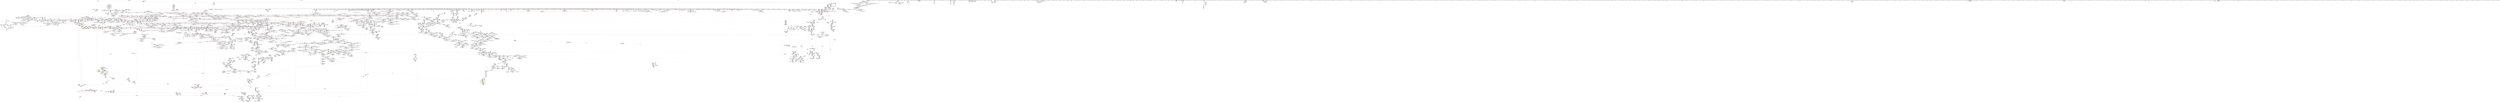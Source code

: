 digraph "SVFG" {
	label="SVFG";

	Node0x55a246df79f0 [shape=record,color=grey,label="{NodeID: 0\nNullPtr}"];
	Node0x55a246df79f0 -> Node0x55a2478e87c0[style=solid];
	Node0x55a246df79f0 -> Node0x55a2478e88c0[style=solid];
	Node0x55a246df79f0 -> Node0x55a2478e8990[style=solid];
	Node0x55a246df79f0 -> Node0x55a2478e8a60[style=solid];
	Node0x55a246df79f0 -> Node0x55a2478e8b30[style=solid];
	Node0x55a246df79f0 -> Node0x55a2478e8c00[style=solid];
	Node0x55a246df79f0 -> Node0x55a2478e8cd0[style=solid];
	Node0x55a246df79f0 -> Node0x55a2478e8da0[style=solid];
	Node0x55a246df79f0 -> Node0x55a2478e8e70[style=solid];
	Node0x55a246df79f0 -> Node0x55a2478e8f40[style=solid];
	Node0x55a246df79f0 -> Node0x55a2478e9010[style=solid];
	Node0x55a246df79f0 -> Node0x55a2478e90e0[style=solid];
	Node0x55a246df79f0 -> Node0x55a2478e91b0[style=solid];
	Node0x55a246df79f0 -> Node0x55a2478e9280[style=solid];
	Node0x55a246df79f0 -> Node0x55a2478e9350[style=solid];
	Node0x55a246df79f0 -> Node0x55a2478e9420[style=solid];
	Node0x55a246df79f0 -> Node0x55a2478e94f0[style=solid];
	Node0x55a246df79f0 -> Node0x55a2478e95c0[style=solid];
	Node0x55a246df79f0 -> Node0x55a2478e9690[style=solid];
	Node0x55a246df79f0 -> Node0x55a2478e9760[style=solid];
	Node0x55a246df79f0 -> Node0x55a2478e9830[style=solid];
	Node0x55a246df79f0 -> Node0x55a2478e9900[style=solid];
	Node0x55a246df79f0 -> Node0x55a2478e99d0[style=solid];
	Node0x55a246df79f0 -> Node0x55a2478e9aa0[style=solid];
	Node0x55a246df79f0 -> Node0x55a2478e9b70[style=solid];
	Node0x55a246df79f0 -> Node0x55a2478e9c40[style=solid];
	Node0x55a246df79f0 -> Node0x55a2478e9d10[style=solid];
	Node0x55a246df79f0 -> Node0x55a2478e9de0[style=solid];
	Node0x55a246df79f0 -> Node0x55a2478e9eb0[style=solid];
	Node0x55a246df79f0 -> Node0x55a2478e9f80[style=solid];
	Node0x55a246df79f0 -> Node0x55a2478ea050[style=solid];
	Node0x55a246df79f0 -> Node0x55a2478ea120[style=solid];
	Node0x55a246df79f0 -> Node0x55a2478ea1f0[style=solid];
	Node0x55a246df79f0 -> Node0x55a2478ea2c0[style=solid];
	Node0x55a246df79f0 -> Node0x55a2478ea390[style=solid];
	Node0x55a246df79f0 -> Node0x55a2478ea460[style=solid];
	Node0x55a246df79f0 -> Node0x55a2478ea530[style=solid];
	Node0x55a246df79f0 -> Node0x55a2478ea600[style=solid];
	Node0x55a246df79f0 -> Node0x55a2478ea6d0[style=solid];
	Node0x55a246df79f0 -> Node0x55a2478ea7a0[style=solid];
	Node0x55a246df79f0 -> Node0x55a2478ea870[style=solid];
	Node0x55a246df79f0 -> Node0x55a2478ea940[style=solid];
	Node0x55a246df79f0 -> Node0x55a2478eaa10[style=solid];
	Node0x55a246df79f0 -> Node0x55a2478eaae0[style=solid];
	Node0x55a246df79f0 -> Node0x55a2478eabb0[style=solid];
	Node0x55a246df79f0 -> Node0x55a2478eac80[style=solid];
	Node0x55a246df79f0 -> Node0x55a2478ead50[style=solid];
	Node0x55a246df79f0 -> Node0x55a2478eae20[style=solid];
	Node0x55a246df79f0 -> Node0x55a2478eaef0[style=solid];
	Node0x55a246df79f0 -> Node0x55a2478eafc0[style=solid];
	Node0x55a246df79f0 -> Node0x55a2478eb090[style=solid];
	Node0x55a246df79f0 -> Node0x55a2478eb160[style=solid];
	Node0x55a246df79f0 -> Node0x55a2478eb230[style=solid];
	Node0x55a246df79f0 -> Node0x55a2478eb300[style=solid];
	Node0x55a246df79f0 -> Node0x55a2478eb3d0[style=solid];
	Node0x55a246df79f0 -> Node0x55a2478eb4a0[style=solid];
	Node0x55a246df79f0 -> Node0x55a2478eb570[style=solid];
	Node0x55a246df79f0 -> Node0x55a2478eb640[style=solid];
	Node0x55a246df79f0 -> Node0x55a2478eb710[style=solid];
	Node0x55a246df79f0 -> Node0x55a2478eb7e0[style=solid];
	Node0x55a246df79f0 -> Node0x55a2478eb8b0[style=solid];
	Node0x55a246df79f0 -> Node0x55a2478eb980[style=solid];
	Node0x55a246df79f0 -> Node0x55a2478eba50[style=solid];
	Node0x55a246df79f0 -> Node0x55a2478ebb20[style=solid];
	Node0x55a246df79f0 -> Node0x55a2478ebbf0[style=solid];
	Node0x55a246df79f0 -> Node0x55a2478ebcc0[style=solid];
	Node0x55a246df79f0 -> Node0x55a2478ebd90[style=solid];
	Node0x55a246df79f0 -> Node0x55a2478ebe60[style=solid];
	Node0x55a246df79f0 -> Node0x55a2478ebf30[style=solid];
	Node0x55a246df79f0 -> Node0x55a2478ec000[style=solid];
	Node0x55a246df79f0 -> Node0x55a2478ec0d0[style=solid];
	Node0x55a246df79f0 -> Node0x55a2478ec1a0[style=solid];
	Node0x55a246df79f0 -> Node0x55a2478ec270[style=solid];
	Node0x55a246df79f0 -> Node0x55a2478ec340[style=solid];
	Node0x55a246df79f0 -> Node0x55a2478ec410[style=solid];
	Node0x55a246df79f0 -> Node0x55a2478ec4e0[style=solid];
	Node0x55a246df79f0 -> Node0x55a2478ec5b0[style=solid];
	Node0x55a246df79f0 -> Node0x55a2478ec680[style=solid];
	Node0x55a246df79f0 -> Node0x55a2478ec750[style=solid];
	Node0x55a246df79f0 -> Node0x55a2478ec820[style=solid];
	Node0x55a246df79f0 -> Node0x55a2478ec8f0[style=solid];
	Node0x55a246df79f0 -> Node0x55a2478ec9c0[style=solid];
	Node0x55a246df79f0 -> Node0x55a2478eca90[style=solid];
	Node0x55a246df79f0 -> Node0x55a2478ecb60[style=solid];
	Node0x55a246df79f0 -> Node0x55a2478ecc30[style=solid];
	Node0x55a246df79f0 -> Node0x55a2478ecd00[style=solid];
	Node0x55a246df79f0 -> Node0x55a2478ecdd0[style=solid];
	Node0x55a246df79f0 -> Node0x55a2478ecea0[style=solid];
	Node0x55a246df79f0 -> Node0x55a2478ecf70[style=solid];
	Node0x55a246df79f0 -> Node0x55a2478d4a60[style=solid];
	Node0x55a246df79f0 -> Node0x55a2478d4b30[style=solid];
	Node0x55a246df79f0 -> Node0x55a2478d4c00[style=solid];
	Node0x55a246df79f0 -> Node0x55a2478d4cd0[style=solid];
	Node0x55a246df79f0 -> Node0x55a2478d4da0[style=solid];
	Node0x55a246df79f0 -> Node0x55a2478d4e70[style=solid];
	Node0x55a246df79f0 -> Node0x55a2478d4f40[style=solid];
	Node0x55a246df79f0 -> Node0x55a2478d5010[style=solid];
	Node0x55a246df79f0 -> Node0x55a2478d50e0[style=solid];
	Node0x55a246df79f0 -> Node0x55a24794ac10[style=solid];
	Node0x55a246df79f0 -> Node0x55a2479512a0[style=solid];
	Node0x55a246df79f0 -> Node0x55a247951370[style=solid];
	Node0x55a246df79f0 -> Node0x55a247951440[style=solid];
	Node0x55a246df79f0 -> Node0x55a2479534c0[style=solid];
	Node0x55a246df79f0 -> Node0x55a2479594a0[style=solid];
	Node0x55a246df79f0 -> Node0x55a247959570[style=solid];
	Node0x55a246df79f0 -> Node0x55a247959640[style=solid];
	Node0x55a246df79f0 -> Node0x55a24795d260[style=solid];
	Node0x55a246df79f0 -> Node0x55a24795d330[style=solid];
	Node0x55a246df79f0 -> Node0x55a24795d400[style=solid];
	Node0x55a246df79f0 -> Node0x55a24795f960[style=solid];
	Node0x55a246df79f0 -> Node0x55a246938550[style=solid];
	Node0x55a246df79f0 -> Node0x55a246942ff0[style=solid];
	Node0x55a246df79f0 -> Node0x55a2479b9260[style=solid];
	Node0x55a246df79f0 -> Node0x55a2479c09a0[style=solid];
	Node0x55a246df79f0 -> Node0x55a2479c0e20[style=solid];
	Node0x55a246df79f0 -> Node0x55a2479c1ba0[style=solid];
	Node0x55a246df79f0 -> Node0x55a2479c21a0[style=solid];
	Node0x55a246df79f0 -> Node0x55a2479c33a0[style=solid];
	Node0x55a246df79f0:s64 -> Node0x55a247bc31a0[style=solid,color=red];
	Node0x55a246df79f0:s64 -> Node0x55a247bc2970[style=solid,color=red];
	Node0x55a246df79f0:s64 -> Node0x55a247bb9de0[style=solid,color=red];
	Node0x55a2478edba0 [shape=record,color=red,label="{NodeID: 1550\n214\<--206\nthis1\<--this.addr\n_ZNSt6vectorINSt7__cxx1112basic_stringIcSt11char_traitsIcESaIcEEESaIS5_EE9push_backERKS5_\n|{|<s5>20|<s6>21}}"];
	Node0x55a2478edba0 -> Node0x55a2478d5860[style=solid];
	Node0x55a2478edba0 -> Node0x55a2478d5930[style=solid];
	Node0x55a2478edba0 -> Node0x55a2478d5a00[style=solid];
	Node0x55a2478edba0 -> Node0x55a2478d5ad0[style=solid];
	Node0x55a2478edba0 -> Node0x55a2478d5ba0[style=solid];
	Node0x55a2478edba0:s5 -> Node0x55a247bb2fa0[style=solid,color=red];
	Node0x55a2478edba0:s6 -> Node0x55a247bb4a30[style=solid,color=red];
	Node0x55a2478cb5b0 [shape=record,color=green,label="{NodeID: 443\n2917\<--2918\n__n.addr\<--__n.addr_field_insensitive\n_ZN9__gnu_cxx13new_allocatorIiE8allocateEmPKv\n}"];
	Node0x55a2478cb5b0 -> Node0x55a24793f140[style=solid];
	Node0x55a2478cb5b0 -> Node0x55a24793f210[style=solid];
	Node0x55a2478cb5b0 -> Node0x55a24795a000[style=solid];
	Node0x55a247a814b0 [shape=record,color=yellow,style=double,label="{NodeID: 4207\n68V_1 = ENCHI(MR_68V_0)\npts\{2936 \}\nFun[_ZSt14__copy_move_a2ILb0EN9__gnu_cxx17__normal_iteratorIPKiSt6vectorIiSaIiEEEEPiET1_T0_SA_S9_]|{<s0>259}}"];
	Node0x55a247a814b0:s0 -> Node0x55a247a7d7d0[style=dashed,color=red];
	Node0x55a2479434b0 [shape=record,color=red,label="{NodeID: 1993\n3629\<--3628\n\<--_M_end_of_storage\n_ZNSt6vectorISt4pairIiiESaIS1_EE12emplace_backIJS1_EEEvDpOT_\n}"];
	Node0x55a2479434b0 -> Node0x55a2479c1d20[style=solid];
	Node0x55a2478daaa0 [shape=record,color=black,label="{NodeID: 886\n1253\<--1234\n\<--retval\n_ZSt9make_pairIiRiESt4pairINSt17__decay_and_stripIT_E6__typeENS2_IT0_E6__typeEEOS3_OS6_\n}"];
	Node0x55a2478daaa0 -> Node0x55a2478f4c90[style=solid];
	Node0x55a247bb7870 [shape=record,color=black,label="{NodeID: 5757\n2873 = PHI(2840, )\n0th arg _ZNSt12_Vector_baseIiSaIiEE11_M_allocateEm }"];
	Node0x55a247bb7870 -> Node0x55a247959bf0[style=solid];
	Node0x55a247959d90 [shape=record,color=blue,label="{NodeID: 2436\n2898\<--2896\n__a.addr\<--__a\n_ZNSt16allocator_traitsISaIiEE8allocateERS0_m\n}"];
	Node0x55a247959d90 -> Node0x55a24793eed0[style=dashed];
	Node0x55a247911900 [shape=record,color=purple,label="{NodeID: 1329\n2555\<--2554\n_M_current\<--this1\n_ZNSt13move_iteratorIPNSt7__cxx1112basic_stringIcSt11char_traitsIcESaIcEEEEC2ES6_\n}"];
	Node0x55a247911900 -> Node0x55a247957aa0[style=solid];
	Node0x55a2478c3780 [shape=record,color=green,label="{NodeID: 222\n1430\<--1431\n_ZSt9terminatev\<--_ZSt9terminatev_field_insensitive\n}"];
	Node0x55a247a57670 [shape=record,color=black,label="{NodeID: 3986\nMR_292V_2 = PHI(MR_292V_8, MR_292V_1, )\npts\{270002 \}\n}"];
	Node0x55a247a57670 -> Node0x55a247a62070[style=dashed];
	Node0x55a2478f9000 [shape=record,color=red,label="{NodeID: 1772\n1889\<--1738\n\<--__new_finish\n_ZNSt6vectorINSt7__cxx1112basic_stringIcSt11char_traitsIcESaIcEEESaIS5_EE17_M_realloc_insertIJRKS5_EEEvN9__gnu_cxx17__normal_iteratorIPS5_S7_EEDpOT_\n}"];
	Node0x55a2478f9000 -> Node0x55a247953c10[style=solid];
	Node0x55a2478e7c00 [shape=record,color=green,label="{NodeID: 665\n4391\<--4392\n__p.addr\<--__p.addr_field_insensitive\n_ZSt10_ConstructISt4pairIiiEJS1_EEvPT_DpOT0_\n}"];
	Node0x55a2478e7c00 -> Node0x55a247948790[style=solid];
	Node0x55a2478e7c00 -> Node0x55a2479633e0[style=solid];
	Node0x55a247ba0950 [shape=record,color=black,label="{NodeID: 5536\n1808 = PHI(1490, )\n|{<s0>156}}"];
	Node0x55a247ba0950:s0 -> Node0x55a247bb5440[style=solid,color=red];
	Node0x55a24794ea00 [shape=record,color=blue,label="{NodeID: 2215\n903\<--1011\nehselector.slot\<--\nmain\n}"];
	Node0x55a24794ea00 -> Node0x55a2478f23f0[style=dashed];
	Node0x55a247906510 [shape=record,color=black,label="{NodeID: 1108\n4104\<--4114\n_ZNKSt6vectorISt4pairIiiESaIS1_EE8max_sizeEv_ret\<--call2\n_ZNKSt6vectorISt4pairIiiESaIS1_EE8max_sizeEv\n|{<s0>319|<s1>326|<s2>327}}"];
	Node0x55a247906510:s0 -> Node0x55a247bad4a0[style=solid,color=blue];
	Node0x55a247906510:s1 -> Node0x55a247badc20[style=solid,color=blue];
	Node0x55a247906510:s2 -> Node0x55a247badd60[style=solid,color=blue];
	Node0x55a246df7a80 [shape=record,color=green,label="{NodeID: 1\n4\<--1\n.str\<--dummyObj\nGlob }"];
	Node0x55a2478edc70 [shape=record,color=red,label="{NodeID: 1551\n232\<--208\n\<--__x.addr\n_ZNSt6vectorINSt7__cxx1112basic_stringIcSt11char_traitsIcESaIcEEESaIS5_EE9push_backERKS5_\n|{<s0>19}}"];
	Node0x55a2478edc70:s0 -> Node0x55a247bb9ef0[style=solid,color=red];
	Node0x55a2478cb680 [shape=record,color=green,label="{NodeID: 444\n2919\<--2920\n.addr\<--.addr_field_insensitive\n_ZN9__gnu_cxx13new_allocatorIiE8allocateEmPKv\n}"];
	Node0x55a2478cb680 -> Node0x55a24795a0d0[style=solid];
	Node0x55a247943580 [shape=record,color=red,label="{NodeID: 1994\n3638\<--3637\n\<--_M_finish5\n_ZNSt6vectorISt4pairIiiESaIS1_EE12emplace_backIJS1_EEEvDpOT_\n|{<s0>287}}"];
	Node0x55a247943580:s0 -> Node0x55a247bbdbf0[style=solid,color=red];
	Node0x55a2478dab70 [shape=record,color=black,label="{NodeID: 887\n1231\<--1254\n_ZSt9make_pairIiRiESt4pairINSt17__decay_and_stripIT_E6__typeENS2_IT0_E6__typeEEOS3_OS6__ret\<--\n_ZSt9make_pairIiRiESt4pairINSt17__decay_and_stripIT_E6__typeENS2_IT0_E6__typeEEOS3_OS6_\n|{<s0>79|<s1>81}}"];
	Node0x55a2478dab70:s0 -> Node0x55a247ba0f10[style=solid,color=blue];
	Node0x55a2478dab70:s1 -> Node0x55a247ba1110[style=solid,color=blue];
	Node0x55a247bb7980 [shape=record,color=black,label="{NodeID: 5758\n2874 = PHI(2841, )\n1st arg _ZNSt12_Vector_baseIiSaIiEE11_M_allocateEm }"];
	Node0x55a247bb7980 -> Node0x55a247959cc0[style=solid];
	Node0x55a247959e60 [shape=record,color=blue,label="{NodeID: 2437\n2900\<--2897\n__n.addr\<--__n\n_ZNSt16allocator_traitsISaIiEE8allocateERS0_m\n}"];
	Node0x55a247959e60 -> Node0x55a24793efa0[style=dashed];
	Node0x55a2479119d0 [shape=record,color=purple,label="{NodeID: 1330\n2589\<--2588\n_M_impl\<--this1\n_ZNKSt12_Vector_baseIiSaIiEE19_M_get_Tp_allocatorEv\n}"];
	Node0x55a2479119d0 -> Node0x55a2478ffeb0[style=solid];
	Node0x55a2478c3880 [shape=record,color=green,label="{NodeID: 223\n1438\<--1439\nthis.addr\<--this.addr_field_insensitive\n_ZNSt12_Vector_baseINSt7__cxx1112basic_stringIcSt11char_traitsIcESaIcEEESaIS5_EE12_Vector_implC2Ev\n}"];
	Node0x55a2478c3880 -> Node0x55a2478f64f0[style=solid];
	Node0x55a2478c3880 -> Node0x55a2479511d0[style=solid];
	Node0x55a247a57b70 [shape=record,color=black,label="{NodeID: 3987\nMR_294V_2 = PHI(MR_294V_6, MR_294V_1, )\npts\{8900000 \}\n}"];
	Node0x55a247a57b70 -> Node0x55a24794e380[style=dashed];
	Node0x55a2478f90d0 [shape=record,color=red,label="{NodeID: 1773\n1818\<--1740\nexn\<--exn.slot\n_ZNSt6vectorINSt7__cxx1112basic_stringIcSt11char_traitsIcESaIcEEESaIS5_EE17_M_realloc_insertIJRKS5_EEEvN9__gnu_cxx17__normal_iteratorIPS5_S7_EEDpOT_\n}"];
	Node0x55a2478e7cd0 [shape=record,color=green,label="{NodeID: 666\n4393\<--4394\n__args.addr\<--__args.addr_field_insensitive\n_ZSt10_ConstructISt4pairIiiEJS1_EEvPT_DpOT0_\n}"];
	Node0x55a2478e7cd0 -> Node0x55a247948860[style=solid];
	Node0x55a2478e7cd0 -> Node0x55a2479634b0[style=solid];
	Node0x55a247ba0a90 [shape=record,color=black,label="{NodeID: 5537\n1809 = PHI(2075, )\n}"];
	Node0x55a247ba0a90 -> Node0x55a247953730[style=solid];
	Node0x55a24794ead0 [shape=record,color=blue,label="{NodeID: 2216\n905\<--1016\ni27\<--sub\nmain\n}"];
	Node0x55a24794ead0 -> Node0x55a2478f24c0[style=dashed];
	Node0x55a24794ead0 -> Node0x55a2478f2590[style=dashed];
	Node0x55a24794ead0 -> Node0x55a2478f2660[style=dashed];
	Node0x55a24794ead0 -> Node0x55a2478f2730[style=dashed];
	Node0x55a24794ead0 -> Node0x55a2478f2800[style=dashed];
	Node0x55a24794ead0 -> Node0x55a2478f28d0[style=dashed];
	Node0x55a24794ead0 -> Node0x55a2478f29a0[style=dashed];
	Node0x55a24794ead0 -> Node0x55a2478f2a70[style=dashed];
	Node0x55a24794ead0 -> Node0x55a2478f2b40[style=dashed];
	Node0x55a24794ead0 -> Node0x55a24794ed40[style=dashed];
	Node0x55a24794ead0 -> Node0x55a247a4ff50[style=dashed];
	Node0x55a2479065e0 [shape=record,color=black,label="{NodeID: 1109\n4124\<--4123\n\<--\n_ZNSt16allocator_traitsISaISt4pairIiiEEE8max_sizeERKS2_\n|{<s0>338}}"];
	Node0x55a2479065e0:s0 -> Node0x55a247bba790[style=solid,color=red];
	Node0x55a247841230 [shape=record,color=green,label="{NodeID: 2\n6\<--1\n.str.1\<--dummyObj\nGlob }"];
	Node0x55a2478edd40 [shape=record,color=red,label="{NodeID: 1552\n248\<--208\n\<--__x.addr\n_ZNSt6vectorINSt7__cxx1112basic_stringIcSt11char_traitsIcESaIcEEESaIS5_EE9push_backERKS5_\n|{<s0>21}}"];
	Node0x55a2478edd40:s0 -> Node0x55a247bb4c50[style=solid,color=red];
	Node0x55a2478cb750 [shape=record,color=green,label="{NodeID: 445\n2927\<--2928\n_ZNK9__gnu_cxx13new_allocatorIiE8max_sizeEv\<--_ZNK9__gnu_cxx13new_allocatorIiE8max_sizeEv_field_insensitive\n}"];
	Node0x55a247943650 [shape=record,color=red,label="{NodeID: 1995\n3649\<--3648\n\<--_M_finish7\n_ZNSt6vectorISt4pairIiiESaIS1_EE12emplace_backIJS1_EEEvDpOT_\n}"];
	Node0x55a247943650 -> Node0x55a247917670[style=solid];
	Node0x55a2478dac40 [shape=record,color=black,label="{NodeID: 888\n1274\<--1259\n\<--retval\n_ZSt9make_pairIiiESt4pairINSt17__decay_and_stripIT_E6__typeENS1_IT0_E6__typeEEOS2_OS5_\n}"];
	Node0x55a2478dac40 -> Node0x55a2478f4f00[style=solid];
	Node0x55a247bb7a90 [shape=record,color=black,label="{NodeID: 5759\n4130 = PHI(4110, )\n0th arg _ZNKSt12_Vector_baseISt4pairIiiESaIS1_EE19_M_get_Tp_allocatorEv }"];
	Node0x55a247bb7a90 -> Node0x55a247961840[style=solid];
	Node0x55a247aa1b60 [shape=record,color=yellow,style=double,label="{NodeID: 4652\n221V_1 = ENCHI(MR_221V_0)\npts\{270000 270001 270002 8920000 8920001 8920002 \}\nFun[_ZNSt6vectorISt4pairIiiESaIS1_EEC2Ev]|{<s0>66}}"];
	Node0x55a247aa1b60:s0 -> Node0x55a247a7f920[style=dashed,color=red];
	Node0x55a247959f30 [shape=record,color=blue,label="{NodeID: 2438\n2915\<--2912\nthis.addr\<--this\n_ZN9__gnu_cxx13new_allocatorIiE8allocateEmPKv\n}"];
	Node0x55a247959f30 -> Node0x55a24793f070[style=dashed];
	Node0x55a247911aa0 [shape=record,color=purple,label="{NodeID: 1331\n2610\<--2609\n_M_impl\<--this1\n_ZNSt12_Vector_baseIiSaIiEEC2EmRKS0_\n|{<s0>220|<s1>222}}"];
	Node0x55a247911aa0:s0 -> Node0x55a247bb4e30[style=solid,color=red];
	Node0x55a247911aa0:s1 -> Node0x55a247bb10a0[style=solid,color=red];
	Node0x55a2478c3950 [shape=record,color=green,label="{NodeID: 224\n1444\<--1445\n_ZNSaINSt7__cxx1112basic_stringIcSt11char_traitsIcESaIcEEEEC2Ev\<--_ZNSaINSt7__cxx1112basic_stringIcSt11char_traitsIcESaIcEEEEC2Ev_field_insensitive\n}"];
	Node0x55a247a58070 [shape=record,color=black,label="{NodeID: 3988\nMR_229V_2 = PHI(MR_229V_4, MR_229V_1, )\npts\{8920000 \}\n|{<s0>83}}"];
	Node0x55a247a58070:s0 -> Node0x55a247aa1b60[style=dashed,color=red];
	Node0x55a2478f91a0 [shape=record,color=red,label="{NodeID: 1774\n1902\<--1740\nexn42\<--exn.slot\n_ZNSt6vectorINSt7__cxx1112basic_stringIcSt11char_traitsIcESaIcEEESaIS5_EE17_M_realloc_insertIJRKS5_EEEvN9__gnu_cxx17__normal_iteratorIPS5_S7_EEDpOT_\n}"];
	Node0x55a2478e7da0 [shape=record,color=green,label="{NodeID: 667\n4408\<--4409\n__r.addr\<--__r.addr_field_insensitive\n_ZSt11__addressofISt4pairIiiEEPT_RS2_\n}"];
	Node0x55a2478e7da0 -> Node0x55a247948930[style=solid];
	Node0x55a2478e7da0 -> Node0x55a247963720[style=solid];
	Node0x55a247ba0bd0 [shape=record,color=black,label="{NodeID: 5538\n934 = PHI()\n}"];
	Node0x55a24794eba0 [shape=record,color=blue,label="{NodeID: 2217\n1041\<--1038\n\<--call43\nmain\n}"];
	Node0x55a24794eba0 -> Node0x55a247a6ed70[style=dashed];
	Node0x55a2479066b0 [shape=record,color=black,label="{NodeID: 1110\n4118\<--4125\n_ZNSt16allocator_traitsISaISt4pairIiiEEE8max_sizeERKS2__ret\<--call\n_ZNSt16allocator_traitsISaISt4pairIiiEEE8max_sizeERKS2_\n|{<s0>337}}"];
	Node0x55a2479066b0:s0 -> Node0x55a247bae760[style=solid,color=blue];
	Node0x55a2478461d0 [shape=record,color=green,label="{NodeID: 3\n8\<--1\n.str.2\<--dummyObj\nGlob }"];
	Node0x55a2478ede10 [shape=record,color=red,label="{NodeID: 1553\n218\<--217\n\<--_M_finish\n_ZNSt6vectorINSt7__cxx1112basic_stringIcSt11char_traitsIcESaIcEEESaIS5_EE9push_backERKS5_\n}"];
	Node0x55a2478ede10 -> Node0x55a2479bf7a0[style=solid];
	Node0x55a2478cb850 [shape=record,color=green,label="{NodeID: 446\n2935\<--2936\ncall2\<--call2_field_insensitive\n_ZN9__gnu_cxx13new_allocatorIiE8allocateEmPKv\n}"];
	Node0x55a2478cb850 -> Node0x55a247901230[style=solid];
	Node0x55a247943720 [shape=record,color=red,label="{NodeID: 1996\n3661\<--3660\n\<--coerce.dive10\n_ZNSt6vectorISt4pairIiiESaIS1_EE12emplace_backIJS1_EEEvDpOT_\n|{<s0>290}}"];
	Node0x55a247943720:s0 -> Node0x55a247bbffe0[style=solid,color=red];
	Node0x55a2478dad10 [shape=record,color=black,label="{NodeID: 889\n1256\<--1275\n_ZSt9make_pairIiiESt4pairINSt17__decay_and_stripIT_E6__typeENS1_IT0_E6__typeEEOS2_OS5__ret\<--\n_ZSt9make_pairIiiESt4pairINSt17__decay_and_stripIT_E6__typeENS1_IT0_E6__typeEEOS2_OS5_\n|{<s0>84}}"];
	Node0x55a2478dad10:s0 -> Node0x55a247ba1250[style=solid,color=blue];
	Node0x55a247bb7ba0 [shape=record,color=black,label="{NodeID: 5760\n495 = PHI(440, 440, 25, 25, 891, 891, 891, 25, 891, 25, 25, 891, 891, )\n0th arg _ZNSt6vectorISt4pairIiiESaIS1_EEixEm }"];
	Node0x55a247bb7ba0 -> Node0x55a24794c3d0[style=solid];
	Node0x55a24795a000 [shape=record,color=blue,label="{NodeID: 2439\n2917\<--2913\n__n.addr\<--__n\n_ZN9__gnu_cxx13new_allocatorIiE8allocateEmPKv\n}"];
	Node0x55a24795a000 -> Node0x55a24793f140[style=dashed];
	Node0x55a24795a000 -> Node0x55a24793f210[style=dashed];
	Node0x55a247911b70 [shape=record,color=purple,label="{NodeID: 1332\n2662\<--2650\ncoerce.dive\<--__first\n_ZSt22__uninitialized_copy_aIN9__gnu_cxx17__normal_iteratorIPKiSt6vectorIiSaIiEEEEPiiET0_T_SA_S9_RSaIT1_E\n}"];
	Node0x55a247911b70 -> Node0x55a247958390[style=solid];
	Node0x55a2478c3a50 [shape=record,color=green,label="{NodeID: 225\n1455\<--1456\nthis.addr\<--this.addr_field_insensitive\n_ZNSaINSt7__cxx1112basic_stringIcSt11char_traitsIcESaIcEEEEC2Ev\n}"];
	Node0x55a2478c3a50 -> Node0x55a2478f65c0[style=solid];
	Node0x55a2478c3a50 -> Node0x55a247951510[style=solid];
	Node0x55a247a58570 [shape=record,color=black,label="{NodeID: 3989\nMR_301V_2 = PHI(MR_301V_4, MR_301V_1, )\npts\{8920001 8920002 \}\n|{<s0>83}}"];
	Node0x55a247a58570:s0 -> Node0x55a247aa1b60[style=dashed,color=red];
	Node0x55a2478f9270 [shape=record,color=red,label="{NodeID: 1775\n1903\<--1742\nsel\<--ehselector.slot\n_ZNSt6vectorINSt7__cxx1112basic_stringIcSt11char_traitsIcESaIcEEESaIS5_EE17_M_realloc_insertIJRKS5_EEEvN9__gnu_cxx17__normal_iteratorIPS5_S7_EEDpOT_\n}"];
	Node0x55a2478e7e70 [shape=record,color=green,label="{NodeID: 668\n4415\<--4416\nthis.addr\<--this.addr_field_insensitive\n_ZNKSt13move_iteratorIPSt4pairIiiEEdeEv\n}"];
	Node0x55a2478e7e70 -> Node0x55a247948a00[style=solid];
	Node0x55a2478e7e70 -> Node0x55a2479637f0[style=solid];
	Node0x55a247ba0ca0 [shape=record,color=black,label="{NodeID: 5539\n938 = PHI()\n}"];
	Node0x55a247a94910 [shape=record,color=yellow,style=double,label="{NodeID: 4432\n567V_1 = ENCHI(MR_567V_0)\npts\{3724 \}\nFun[_ZNSt6vectorISt4pairIiiESaIS1_EE17_M_realloc_insertIJS1_EEEvN9__gnu_cxx17__normal_iteratorIPS1_S3_EEDpOT_]}"];
	Node0x55a247a94910 -> Node0x55a24795fca0[style=dashed];
	Node0x55a24794ec70 [shape=record,color=blue,label="{NodeID: 2218\n1060\<--1059\n\<--call57\nmain\n}"];
	Node0x55a24794ec70 -> Node0x55a247a6f270[style=dashed];
	Node0x55a247906780 [shape=record,color=black,label="{NodeID: 1111\n4136\<--4135\n\<--_M_impl\n_ZNKSt12_Vector_baseISt4pairIiiESaIS1_EE19_M_get_Tp_allocatorEv\n}"];
	Node0x55a247906780 -> Node0x55a247906850[style=solid];
	Node0x55a2478bacf0 [shape=record,color=green,label="{NodeID: 4\n10\<--1\n.str.3\<--dummyObj\nGlob }"];
	Node0x55a2478edee0 [shape=record,color=red,label="{NodeID: 1554\n222\<--221\n\<--_M_end_of_storage\n_ZNSt6vectorINSt7__cxx1112basic_stringIcSt11char_traitsIcESaIcEEESaIS5_EE9push_backERKS5_\n}"];
	Node0x55a2478edee0 -> Node0x55a2479bf7a0[style=solid];
	Node0x55a2478cb920 [shape=record,color=green,label="{NodeID: 447\n2941\<--2942\nthis.addr\<--this.addr_field_insensitive\n_ZNK9__gnu_cxx13new_allocatorIiE8max_sizeEv\n}"];
	Node0x55a2478cb920 -> Node0x55a24793f2e0[style=solid];
	Node0x55a2478cb920 -> Node0x55a24795a1a0[style=solid];
	Node0x55a2479437f0 [shape=record,color=red,label="{NodeID: 1997\n3672\<--3669\n\<--__t.addr\n_ZSt4moveIRSt4pairIiiEEONSt16remove_referenceIT_E4typeEOS4_\n}"];
	Node0x55a2479437f0 -> Node0x55a247904150[style=solid];
	Node0x55a2478dade0 [shape=record,color=black,label="{NodeID: 890\n1295\<--1280\n\<--retval\n_ZSt9make_pairIRiS0_ESt4pairINSt17__decay_and_stripIT_E6__typeENS2_IT0_E6__typeEEOS3_OS6_\n}"];
	Node0x55a2478dade0 -> Node0x55a2478f5170[style=solid];
	Node0x55a247bb86a0 [shape=record,color=black,label="{NodeID: 5761\n496 = PHI(453, 460, 1023, 1030, 1035, 1044, 1052, 1056, 1063, 1083, 1089, 1101, 1108, )\n1st arg _ZNSt6vectorISt4pairIiiESaIS1_EEixEm }"];
	Node0x55a247bb86a0 -> Node0x55a24794c4a0[style=solid];
	Node0x55a24795a0d0 [shape=record,color=blue,label="{NodeID: 2440\n2919\<--2914\n.addr\<--\n_ZN9__gnu_cxx13new_allocatorIiE8allocateEmPKv\n}"];
	Node0x55a247911c40 [shape=record,color=purple,label="{NodeID: 1333\n2664\<--2652\ncoerce.dive1\<--__last\n_ZSt22__uninitialized_copy_aIN9__gnu_cxx17__normal_iteratorIPKiSt6vectorIiSaIiEEEEPiiET0_T_SA_S9_RSaIT1_E\n}"];
	Node0x55a247911c40 -> Node0x55a247958460[style=solid];
	Node0x55a2478c3b20 [shape=record,color=green,label="{NodeID: 226\n1461\<--1462\n_ZN9__gnu_cxx13new_allocatorINSt7__cxx1112basic_stringIcSt11char_traitsIcESaIcEEEEC2Ev\<--_ZN9__gnu_cxx13new_allocatorINSt7__cxx1112basic_stringIcSt11char_traitsIcESaIcEEEEC2Ev_field_insensitive\n}"];
	Node0x55a247a58a70 [shape=record,color=black,label="{NodeID: 3990\nMR_8V_3 = PHI(MR_8V_4, MR_8V_2, )\npts\{82 \}\n}"];
	Node0x55a247a58a70 -> Node0x55a2478ed450[style=dashed];
	Node0x55a247a58a70 -> Node0x55a2478ed520[style=dashed];
	Node0x55a247a58a70 -> Node0x55a2478ed5f0[style=dashed];
	Node0x55a247a58a70 -> Node0x55a2478ed6c0[style=dashed];
	Node0x55a247a58a70 -> Node0x55a24794b1f0[style=dashed];
	Node0x55a2478f9340 [shape=record,color=red,label="{NodeID: 1776\n1785\<--1784\n\<--_M_start\n_ZNSt6vectorINSt7__cxx1112basic_stringIcSt11char_traitsIcESaIcEEESaIS5_EE17_M_realloc_insertIJRKS5_EEEvN9__gnu_cxx17__normal_iteratorIPS5_S7_EEDpOT_\n|{<s0>153}}"];
	Node0x55a2478f9340:s0 -> Node0x55a247bb5050[style=solid,color=red];
	Node0x55a2478e7f40 [shape=record,color=green,label="{NodeID: 669\n4424\<--4425\nthis.addr\<--this.addr_field_insensitive\n_ZNSt13move_iteratorIPSt4pairIiiEEppEv\n}"];
	Node0x55a2478e7f40 -> Node0x55a247948ba0[style=solid];
	Node0x55a2478e7f40 -> Node0x55a2479638c0[style=solid];
	Node0x55a247ba0d70 [shape=record,color=black,label="{NodeID: 5540\n942 = PHI()\n}"];
	Node0x55a247a949f0 [shape=record,color=yellow,style=double,label="{NodeID: 4433\n569V_1 = ENCHI(MR_569V_0)\npts\{3726 \}\nFun[_ZNSt6vectorISt4pairIiiESaIS1_EE17_M_realloc_insertIJS1_EEEvN9__gnu_cxx17__normal_iteratorIPS1_S3_EEDpOT_]}"];
	Node0x55a247a949f0 -> Node0x55a24795fd70[style=dashed];
	Node0x55a24794ed40 [shape=record,color=blue,label="{NodeID: 2219\n905\<--1069\ni27\<--dec\nmain\n}"];
	Node0x55a24794ed40 -> Node0x55a2478f24c0[style=dashed];
	Node0x55a24794ed40 -> Node0x55a2478f2590[style=dashed];
	Node0x55a24794ed40 -> Node0x55a2478f2660[style=dashed];
	Node0x55a24794ed40 -> Node0x55a2478f2730[style=dashed];
	Node0x55a24794ed40 -> Node0x55a2478f2800[style=dashed];
	Node0x55a24794ed40 -> Node0x55a2478f28d0[style=dashed];
	Node0x55a24794ed40 -> Node0x55a2478f29a0[style=dashed];
	Node0x55a24794ed40 -> Node0x55a2478f2a70[style=dashed];
	Node0x55a24794ed40 -> Node0x55a2478f2b40[style=dashed];
	Node0x55a24794ed40 -> Node0x55a24794ed40[style=dashed];
	Node0x55a24794ed40 -> Node0x55a247a4ff50[style=dashed];
	Node0x55a247906850 [shape=record,color=black,label="{NodeID: 1112\n4129\<--4136\n_ZNKSt12_Vector_baseISt4pairIiiESaIS1_EE19_M_get_Tp_allocatorEv_ret\<--\n_ZNKSt12_Vector_baseISt4pairIiiESaIS1_EE19_M_get_Tp_allocatorEv\n|{<s0>336}}"];
	Node0x55a247906850:s0 -> Node0x55a247bae620[style=solid,color=blue];
	Node0x55a2478bb000 [shape=record,color=green,label="{NodeID: 5\n12\<--1\n.str.4\<--dummyObj\nGlob }"];
	Node0x55a2478edfb0 [shape=record,color=red,label="{NodeID: 1555\n231\<--230\n\<--_M_finish5\n_ZNSt6vectorINSt7__cxx1112basic_stringIcSt11char_traitsIcESaIcEEESaIS5_EE9push_backERKS5_\n|{<s0>19}}"];
	Node0x55a2478edfb0:s0 -> Node0x55a247bb45b0[style=solid,color=red];
	Node0x55a2478cb9f0 [shape=record,color=green,label="{NodeID: 448\n2949\<--2950\nthis.addr\<--this.addr_field_insensitive\n_ZN9__gnu_cxx13new_allocatorIiED2Ev\n}"];
	Node0x55a2478cb9f0 -> Node0x55a24793f3b0[style=solid];
	Node0x55a2478cb9f0 -> Node0x55a24795a270[style=solid];
	Node0x55a2479438c0 [shape=record,color=red,label="{NodeID: 1998\n3687\<--3678\n\<--__a.addr\n_ZNSt16allocator_traitsISaISt4pairIiiEEE9constructIS1_JS1_EEEvRS2_PT_DpOT0_\n}"];
	Node0x55a2479438c0 -> Node0x55a247904220[style=solid];
	Node0x55a2478daeb0 [shape=record,color=black,label="{NodeID: 891\n1277\<--1296\n_ZSt9make_pairIRiS0_ESt4pairINSt17__decay_and_stripIT_E6__typeENS2_IT0_E6__typeEEOS3_OS6__ret\<--\n_ZSt9make_pairIRiS0_ESt4pairINSt17__decay_and_stripIT_E6__typeENS2_IT0_E6__typeEEOS3_OS6_\n|{<s0>90|<s1>95}}"];
	Node0x55a2478daeb0:s0 -> Node0x55a247ba1750[style=solid,color=blue];
	Node0x55a2478daeb0:s1 -> Node0x55a247ba1d90[style=solid,color=blue];
	Node0x55a247bb8ae0 [shape=record,color=black,label="{NodeID: 5762\n3479 = PHI(3472, )\n0th arg _ZNSt12_Destroy_auxILb1EE9__destroyIPSt4pairIiiEEEvT_S5_ }"];
	Node0x55a247bb8ae0 -> Node0x55a24795ddc0[style=solid];
	Node0x55a24795a1a0 [shape=record,color=blue,label="{NodeID: 2441\n2941\<--2940\nthis.addr\<--this\n_ZNK9__gnu_cxx13new_allocatorIiE8max_sizeEv\n}"];
	Node0x55a24795a1a0 -> Node0x55a24793f2e0[style=dashed];
	Node0x55a247911d10 [shape=record,color=purple,label="{NodeID: 1334\n2675\<--2658\ncoerce.dive3\<--agg.tmp\n_ZSt22__uninitialized_copy_aIN9__gnu_cxx17__normal_iteratorIPKiSt6vectorIiSaIiEEEEPiiET0_T_SA_S9_RSaIT1_E\n}"];
	Node0x55a247911d10 -> Node0x55a24793d740[style=solid];
	Node0x55a2478c3c20 [shape=record,color=green,label="{NodeID: 227\n1466\<--1467\nthis.addr\<--this.addr_field_insensitive\n_ZN9__gnu_cxx13new_allocatorINSt7__cxx1112basic_stringIcSt11char_traitsIcESaIcEEEEC2Ev\n}"];
	Node0x55a2478c3c20 -> Node0x55a2478f6690[style=solid];
	Node0x55a2478c3c20 -> Node0x55a2479515e0[style=solid];
	Node0x55a2478f9410 [shape=record,color=red,label="{NodeID: 1777\n1789\<--1786\n\<--call8\n_ZNSt6vectorINSt7__cxx1112basic_stringIcSt11char_traitsIcESaIcEEESaIS5_EE17_M_realloc_insertIJRKS5_EEEvN9__gnu_cxx17__normal_iteratorIPS5_S7_EEDpOT_\n|{<s0>153}}"];
	Node0x55a2478f9410:s0 -> Node0x55a247bb51a0[style=solid,color=red];
	Node0x55a2478e8010 [shape=record,color=green,label="{NodeID: 670\n4436\<--4437\n__x.addr\<--__x.addr_field_insensitive\n_ZSteqIPSt4pairIiiEEbRKSt13move_iteratorIT_ES7_\n}"];
	Node0x55a2478e8010 -> Node0x55a247948d40[style=solid];
	Node0x55a2478e8010 -> Node0x55a247963a60[style=solid];
	Node0x55a247ba0e40 [shape=record,color=black,label="{NodeID: 5541\n954 = PHI()\n}"];
	Node0x55a247a94ad0 [shape=record,color=yellow,style=double,label="{NodeID: 4434\n44V_1 = ENCHI(MR_44V_0)\npts\{4200 \}\nFun[_ZNSt6vectorISt4pairIiiESaIS1_EE17_M_realloc_insertIJS1_EEEvN9__gnu_cxx17__normal_iteratorIPS1_S3_EEDpOT_]|{<s0>298}}"];
	Node0x55a247a94ad0:s0 -> Node0x55a247a8e370[style=dashed,color=red];
	Node0x55a24794ee10 [shape=record,color=blue,label="{NodeID: 2220\n911\<--15\ni64\<--\nmain\n}"];
	Node0x55a24794ee10 -> Node0x55a247a77f00[style=dashed];
	Node0x55a247906920 [shape=record,color=black,label="{NodeID: 1113\n4138\<--4145\n_ZNK9__gnu_cxx13new_allocatorISt4pairIiiEE8max_sizeEv_ret\<--\n_ZNK9__gnu_cxx13new_allocatorISt4pairIiiEE8max_sizeEv\n|{<s0>338|<s1>340}}"];
	Node0x55a247906920:s0 -> Node0x55a247bae8a0[style=solid,color=blue];
	Node0x55a247906920:s1 -> Node0x55a247baeb20[style=solid,color=blue];
	Node0x55a2478bb0c0 [shape=record,color=green,label="{NodeID: 6\n15\<--1\n\<--dummyObj\nCan only get source location for instruction, argument, global var or function.}"];
	Node0x55a2478ee080 [shape=record,color=red,label="{NodeID: 1556\n239\<--238\n\<--_M_finish7\n_ZNSt6vectorINSt7__cxx1112basic_stringIcSt11char_traitsIcESaIcEEESaIS5_EE9push_backERKS5_\n}"];
	Node0x55a2478ee080 -> Node0x55a2479098a0[style=solid];
	Node0x55a2478cbac0 [shape=record,color=green,label="{NodeID: 449\n2958\<--2959\n__first\<--__first_field_insensitive\n_ZSt18uninitialized_copyIN9__gnu_cxx17__normal_iteratorIPKiSt6vectorIiSaIiEEEEPiET0_T_SA_S9_\n}"];
	Node0x55a2478cbac0 -> Node0x55a2479014a0[style=solid];
	Node0x55a2478cbac0 -> Node0x55a247913980[style=solid];
	Node0x55a247943990 [shape=record,color=red,label="{NodeID: 1999\n3689\<--3680\n\<--__p.addr\n_ZNSt16allocator_traitsISaISt4pairIiiEEE9constructIS1_JS1_EEEvRS2_PT_DpOT0_\n|{<s0>292}}"];
	Node0x55a247943990:s0 -> Node0x55a247bc0e80[style=solid,color=red];
	Node0x55a2478daf80 [shape=record,color=black,label="{NodeID: 892\n1298\<--1307\n_ZNSt4pairIiiEaSEOS0__ret\<--this1\n_ZNSt4pairIiiEaSEOS0_\n|{<s0>92|<s1>97}}"];
	Node0x55a2478daf80:s0 -> Node0x55a247ba19d0[style=solid,color=blue];
	Node0x55a2478daf80:s1 -> Node0x55a247ba2010[style=solid,color=blue];
	Node0x55a247bb8bf0 [shape=record,color=black,label="{NodeID: 5763\n3480 = PHI(3473, )\n1st arg _ZNSt12_Destroy_auxILb1EE9__destroyIPSt4pairIiiEEEvT_S5_ }"];
	Node0x55a247bb8bf0 -> Node0x55a24795de90[style=solid];
	Node0x55a24795a270 [shape=record,color=blue,label="{NodeID: 2442\n2949\<--2948\nthis.addr\<--this\n_ZN9__gnu_cxx13new_allocatorIiED2Ev\n}"];
	Node0x55a24795a270 -> Node0x55a24793f3b0[style=dashed];
	Node0x55a247911de0 [shape=record,color=purple,label="{NodeID: 1335\n2677\<--2660\ncoerce.dive4\<--agg.tmp2\n_ZSt22__uninitialized_copy_aIN9__gnu_cxx17__normal_iteratorIPKiSt6vectorIiSaIiEEEEPiiET0_T_SA_S9_RSaIT1_E\n}"];
	Node0x55a247911de0 -> Node0x55a24793d810[style=solid];
	Node0x55a2478c3cf0 [shape=record,color=green,label="{NodeID: 228\n1475\<--1476\n__first.addr\<--__first.addr_field_insensitive\n_ZSt8_DestroyIPNSt7__cxx1112basic_stringIcSt11char_traitsIcESaIcEEES5_EvT_S7_RSaIT0_E\n}"];
	Node0x55a2478c3cf0 -> Node0x55a2478f6760[style=solid];
	Node0x55a2478c3cf0 -> Node0x55a2479516b0[style=solid];
	Node0x55a2478f94e0 [shape=record,color=red,label="{NodeID: 1778\n1801\<--1800\n\<--call12\n_ZNSt6vectorINSt7__cxx1112basic_stringIcSt11char_traitsIcESaIcEEESaIS5_EE17_M_realloc_insertIJRKS5_EEEvN9__gnu_cxx17__normal_iteratorIPS5_S7_EEDpOT_\n|{<s0>156}}"];
	Node0x55a2478f94e0:s0 -> Node0x55a247bb5050[style=solid,color=red];
	Node0x55a2478e80e0 [shape=record,color=green,label="{NodeID: 671\n4438\<--4439\n__y.addr\<--__y.addr_field_insensitive\n_ZSteqIPSt4pairIiiEEbRKSt13move_iteratorIT_ES7_\n}"];
	Node0x55a2478e80e0 -> Node0x55a247948e10[style=solid];
	Node0x55a2478e80e0 -> Node0x55a247963b30[style=solid];
	Node0x55a247ba0f10 [shape=record,color=black,label="{NodeID: 5542\n962 = PHI(1231, )\n}"];
	Node0x55a247ba0f10 -> Node0x55a24794df70[style=solid];
	Node0x55a24794eee0 [shape=record,color=blue,label="{NodeID: 2221\n887\<--1080\nw\<--inc66\nmain\n}"];
	Node0x55a24794eee0 -> Node0x55a2478f1fe0[style=dashed];
	Node0x55a24794eee0 -> Node0x55a2478f20b0[style=dashed];
	Node0x55a24794eee0 -> Node0x55a24794eee0[style=dashed];
	Node0x55a24794eee0 -> Node0x55a247a4e650[style=dashed];
	Node0x55a2479069f0 [shape=record,color=black,label="{NodeID: 1114\n4171\<--4170\n\<--\n_ZNSt16allocator_traitsISaISt4pairIiiEEE8allocateERS2_m\n|{<s0>339}}"];
	Node0x55a2479069f0:s0 -> Node0x55a247bb9bc0[style=solid,color=red];
	Node0x55a2478bb180 [shape=record,color=green,label="{NodeID: 7\n28\<--1\n__dso_handle\<--dummyObj\nGlob }"];
	Node0x55a2478ee150 [shape=record,color=red,label="{NodeID: 1557\n250\<--249\n\<--coerce.dive8\n_ZNSt6vectorINSt7__cxx1112basic_stringIcSt11char_traitsIcESaIcEEESaIS5_EE9push_backERKS5_\n|{<s0>21}}"];
	Node0x55a2478ee150:s0 -> Node0x55a247bb4b40[style=solid,color=red];
	Node0x55a2478cbb90 [shape=record,color=green,label="{NodeID: 450\n2960\<--2961\n__last\<--__last_field_insensitive\n_ZSt18uninitialized_copyIN9__gnu_cxx17__normal_iteratorIPKiSt6vectorIiSaIiEEEEPiET0_T_SA_S9_\n}"];
	Node0x55a2478cbb90 -> Node0x55a247901570[style=solid];
	Node0x55a2478cbb90 -> Node0x55a247913a50[style=solid];
	Node0x55a247a81b30 [shape=record,color=yellow,style=double,label="{NodeID: 4214\n94V_1 = ENCHI(MR_94V_0)\npts\{270001 8920001 \}\nFun[_ZNKSt6vectorISt4pairIiiESaIS1_EE4sizeEv]}"];
	Node0x55a247a81b30 -> Node0x55a2478ef740[style=dashed];
	Node0x55a247943a60 [shape=record,color=red,label="{NodeID: 2000\n3690\<--3682\n\<--__args.addr\n_ZNSt16allocator_traitsISaISt4pairIiiEEE9constructIS1_JS1_EEEvRS2_PT_DpOT0_\n|{<s0>291}}"];
	Node0x55a247943a60:s0 -> Node0x55a247bb1b70[style=solid,color=red];
	Node0x55a2478db050 [shape=record,color=black,label="{NodeID: 893\n1321\<--1326\n_ZSt7forwardIiEOT_RNSt16remove_referenceIS0_E4typeE_ret\<--\n_ZSt7forwardIiEOT_RNSt16remove_referenceIS0_E4typeE\n|{<s0>107|<s1>110|<s2>111|<s3>116|<s4>117|<s5>118|<s6>120|<s7>121}}"];
	Node0x55a2478db050:s0 -> Node0x55a247ba36e0[style=solid,color=blue];
	Node0x55a2478db050:s1 -> Node0x55a247ba3900[style=solid,color=blue];
	Node0x55a2478db050:s2 -> Node0x55a247ba3a10[style=solid,color=blue];
	Node0x55a2478db050:s3 -> Node0x55a247b9dd90[style=solid,color=blue];
	Node0x55a2478db050:s4 -> Node0x55a247b9ded0[style=solid,color=blue];
	Node0x55a2478db050:s5 -> Node0x55a247b9e010[style=solid,color=blue];
	Node0x55a2478db050:s6 -> Node0x55a247b9e290[style=solid,color=blue];
	Node0x55a2478db050:s7 -> Node0x55a247b9e3d0[style=solid,color=blue];
	Node0x55a247bb8d00 [shape=record,color=black,label="{NodeID: 5764\n671 = PHI(604, )\n1st arg _ZNSt6vectorIiSaIiEEC2ERKS1_ }"];
	Node0x55a247bb8d00 -> Node0x55a24794d000[style=solid];
	Node0x55a247aa2050 [shape=record,color=yellow,style=double,label="{NodeID: 4657\n68V_1 = ENCHI(MR_68V_0)\npts\{2936 \}\nFun[_Z6wypiszSt6vectorIiSaIiEE]}"];
	Node0x55a247aa2050 -> Node0x55a2478eebe0[style=dashed];
	Node0x55a24795a340 [shape=record,color=blue,label="{NodeID: 2443\n2970\<--2955\ncoerce.dive\<--__first.coerce\n_ZSt18uninitialized_copyIN9__gnu_cxx17__normal_iteratorIPKiSt6vectorIiSaIiEEEEPiET0_T_SA_S9_\n}"];
	Node0x55a24795a340 -> Node0x55a2479498a0[style=dashed];
	Node0x55a247911eb0 [shape=record,color=purple,label="{NodeID: 1336\n4504\<--2668\noffset_0\<--\n}"];
	Node0x55a247911eb0 -> Node0x55a2479586d0[style=solid];
	Node0x55a2478cc340 [shape=record,color=green,label="{NodeID: 229\n1477\<--1478\n__last.addr\<--__last.addr_field_insensitive\n_ZSt8_DestroyIPNSt7__cxx1112basic_stringIcSt11char_traitsIcESaIcEEES5_EvT_S7_RSaIT0_E\n}"];
	Node0x55a2478cc340 -> Node0x55a2478f6830[style=solid];
	Node0x55a2478cc340 -> Node0x55a247951780[style=solid];
	Node0x55a2478f95b0 [shape=record,color=red,label="{NodeID: 1779\n1805\<--1804\n\<--_M_finish\n_ZNSt6vectorINSt7__cxx1112basic_stringIcSt11char_traitsIcESaIcEEESaIS5_EE17_M_realloc_insertIJRKS5_EEEvN9__gnu_cxx17__normal_iteratorIPS5_S7_EEDpOT_\n|{<s0>156}}"];
	Node0x55a2478f95b0:s0 -> Node0x55a247bb51a0[style=solid,color=red];
	Node0x55a2478e81b0 [shape=record,color=green,label="{NodeID: 672\n4444\<--4445\n_ZNKSt13move_iteratorIPSt4pairIiiEE4baseEv\<--_ZNKSt13move_iteratorIPSt4pairIiiEE4baseEv_field_insensitive\n}"];
	Node0x55a247ba1110 [shape=record,color=black,label="{NodeID: 5543\n972 = PHI(1231, )\n}"];
	Node0x55a247ba1110 -> Node0x55a24794e110[style=solid];
	Node0x55a24794efb0 [shape=record,color=blue,label="{NodeID: 2222\n913\<--1086\nr\<--\nmain\n}"];
	Node0x55a24794efb0 -> Node0x55a2478f30f0[style=dashed];
	Node0x55a24794efb0 -> Node0x55a2478f31c0[style=dashed];
	Node0x55a24794efb0 -> Node0x55a2478f3290[style=dashed];
	Node0x55a24794efb0 -> Node0x55a2478f3360[style=dashed];
	Node0x55a24794efb0 -> Node0x55a2478f3430[style=dashed];
	Node0x55a24794efb0 -> Node0x55a24794efb0[style=dashed];
	Node0x55a24794efb0 -> Node0x55a247a55370[style=dashed];
	Node0x55a247906ac0 [shape=record,color=black,label="{NodeID: 1115\n4161\<--4173\n_ZNSt16allocator_traitsISaISt4pairIiiEEE8allocateERS2_m_ret\<--call\n_ZNSt16allocator_traitsISaISt4pairIiiEEE8allocateERS2_m\n|{<s0>331}}"];
	Node0x55a247906ac0:s0 -> Node0x55a247bae120[style=solid,color=blue];
	Node0x55a2478bb5e0 [shape=record,color=green,label="{NodeID: 8\n29\<--1\n.str.5\<--dummyObj\nGlob }"];
	Node0x55a2478ee220 [shape=record,color=red,label="{NodeID: 1558\n268\<--261\nthis1\<--this.addr\n_ZNSt6vectorINSt7__cxx1112basic_stringIcSt11char_traitsIcESaIcEEESaIS5_EED2Ev\n}"];
	Node0x55a2478ee220 -> Node0x55a2478d5d40[style=solid];
	Node0x55a2478ee220 -> Node0x55a2478d5e10[style=solid];
	Node0x55a2478ee220 -> Node0x55a2478d5ee0[style=solid];
	Node0x55a2478ee220 -> Node0x55a2478d5fb0[style=solid];
	Node0x55a2478ee220 -> Node0x55a2478d6080[style=solid];
	Node0x55a2478cbc60 [shape=record,color=green,label="{NodeID: 451\n2962\<--2963\n__result.addr\<--__result.addr_field_insensitive\n_ZSt18uninitialized_copyIN9__gnu_cxx17__normal_iteratorIPKiSt6vectorIiSaIiEEEEPiET0_T_SA_S9_\n}"];
	Node0x55a2478cbc60 -> Node0x55a24793f480[style=solid];
	Node0x55a2478cbc60 -> Node0x55a24795a4e0[style=solid];
	Node0x55a247a81c70 [shape=record,color=yellow,style=double,label="{NodeID: 4215\n92V_1 = ENCHI(MR_92V_0)\npts\{270000 8920000 \}\nFun[_ZNKSt6vectorISt4pairIiiESaIS1_EE4sizeEv]}"];
	Node0x55a247a81c70 -> Node0x55a2478ef810[style=dashed];
	Node0x55a247943b30 [shape=record,color=red,label="{NodeID: 2001\n3701\<--3698\n\<--__t.addr\n_ZSt7forwardISt4pairIiiEEOT_RNSt16remove_referenceIS2_E4typeE\n}"];
	Node0x55a247943b30 -> Node0x55a2479042f0[style=solid];
	Node0x55a2478db120 [shape=record,color=black,label="{NodeID: 894\n1328\<--1333\n_ZSt7forwardIRiEOT_RNSt16remove_referenceIS1_E4typeE_ret\<--\n_ZSt7forwardIRiEOT_RNSt16remove_referenceIS1_E4typeE\n|{<s0>108|<s1>113|<s2>114|<s3>119|<s4>122|<s5>123}}"];
	Node0x55a2478db120:s0 -> Node0x55a247ba37f0[style=solid,color=blue];
	Node0x55a2478db120:s1 -> Node0x55a247b9dab0[style=solid,color=blue];
	Node0x55a2478db120:s2 -> Node0x55a247b9dc50[style=solid,color=blue];
	Node0x55a2478db120:s3 -> Node0x55a247b9e150[style=solid,color=blue];
	Node0x55a2478db120:s4 -> Node0x55a247b9e510[style=solid,color=blue];
	Node0x55a2478db120:s5 -> Node0x55a247b9e650[style=solid,color=blue];
	Node0x55a247bb8e10 [shape=record,color=black,label="{NodeID: 5765\n2896 = PHI(2886, )\n0th arg _ZNSt16allocator_traitsISaIiEE8allocateERS0_m }"];
	Node0x55a247bb8e10 -> Node0x55a247959d90[style=solid];
	Node0x55a247aa2130 [shape=record,color=yellow,style=double,label="{NodeID: 4658\n70V_1 = ENCHI(MR_70V_0)\npts\{5880000 \}\nFun[_Z6wypiszSt6vectorIiSaIiEE]|{<s0>29|<s1>30}}"];
	Node0x55a247aa2130:s0 -> Node0x55a247a8e780[style=dashed,color=red];
	Node0x55a247aa2130:s1 -> Node0x55a247a83d80[style=dashed,color=red];
	Node0x55a24795a410 [shape=record,color=blue,label="{NodeID: 2444\n2972\<--2956\ncoerce.dive1\<--__last.coerce\n_ZSt18uninitialized_copyIN9__gnu_cxx17__normal_iteratorIPKiSt6vectorIiSaIiEEEEPiET0_T_SA_S9_\n}"];
	Node0x55a24795a410 -> Node0x55a247949970[style=dashed];
	Node0x55a247911f80 [shape=record,color=purple,label="{NodeID: 1337\n4505\<--2669\noffset_0\<--\n}"];
	Node0x55a247911f80 -> Node0x55a247949700[style=solid];
	Node0x55a2478cc410 [shape=record,color=green,label="{NodeID: 230\n1479\<--1480\n.addr\<--.addr_field_insensitive\n_ZSt8_DestroyIPNSt7__cxx1112basic_stringIcSt11char_traitsIcESaIcEEES5_EvT_S7_RSaIT0_E\n}"];
	Node0x55a2478cc410 -> Node0x55a247951850[style=solid];
	Node0x55a2478f9680 [shape=record,color=red,label="{NodeID: 1780\n1858\<--1857\n\<--_M_start26\n_ZNSt6vectorINSt7__cxx1112basic_stringIcSt11char_traitsIcESaIcEEESaIS5_EE17_M_realloc_insertIJRKS5_EEEvN9__gnu_cxx17__normal_iteratorIPS5_S7_EEDpOT_\n|{<s0>165}}"];
	Node0x55a2478f9680:s0 -> Node0x55a247bc3840[style=solid,color=red];
	Node0x55a2478e82b0 [shape=record,color=green,label="{NodeID: 673\n4452\<--4453\nthis.addr\<--this.addr_field_insensitive\n_ZNKSt13move_iteratorIPSt4pairIiiEE4baseEv\n}"];
	Node0x55a2478e82b0 -> Node0x55a247948ee0[style=solid];
	Node0x55a2478e82b0 -> Node0x55a247963c00[style=solid];
	Node0x55a247ba1250 [shape=record,color=black,label="{NodeID: 5544\n997 = PHI(1256, )\n}"];
	Node0x55a247ba1250 -> Node0x55a24794e790[style=solid];
	Node0x55a247a94d70 [shape=record,color=yellow,style=double,label="{NodeID: 4437\n92V_1 = ENCHI(MR_92V_0)\npts\{270000 8920000 \}\nFun[_ZNSt6vectorISt4pairIiiESaIS1_EE17_M_realloc_insertIJS1_EEEvN9__gnu_cxx17__normal_iteratorIPS1_S3_EEDpOT_]|{|<s5>293|<s6>294}}"];
	Node0x55a247a94d70 -> Node0x55a247944eb0[style=dashed];
	Node0x55a247a94d70 -> Node0x55a2479451f0[style=dashed];
	Node0x55a247a94d70 -> Node0x55a247945390[style=dashed];
	Node0x55a247a94d70 -> Node0x55a247945530[style=dashed];
	Node0x55a247a94d70 -> Node0x55a24795ffe0[style=dashed];
	Node0x55a247a94d70:s5 -> Node0x55a247a9ce20[style=dashed,color=red];
	Node0x55a247a94d70:s6 -> Node0x55a247a9e7a0[style=dashed,color=red];
	Node0x55a24794f080 [shape=record,color=blue,label="{NodeID: 2223\n915\<--1092\npos\<--\nmain\n}"];
	Node0x55a24794f080 -> Node0x55a2478f3500[style=dashed];
	Node0x55a24794f080 -> Node0x55a2478f35d0[style=dashed];
	Node0x55a24794f080 -> Node0x55a24794f080[style=dashed];
	Node0x55a24794f080 -> Node0x55a247a55870[style=dashed];
	Node0x55a247906b90 [shape=record,color=black,label="{NodeID: 1116\n4201\<--4199\n\<--call2\n_ZN9__gnu_cxx13new_allocatorISt4pairIiiEE8allocateEmPKv\n}"];
	Node0x55a247906b90 -> Node0x55a247906c60[style=solid];
	Node0x55a2478bb6e0 [shape=record,color=green,label="{NodeID: 9\n31\<--1\n.str.6\<--dummyObj\nGlob }"];
	Node0x55a2478ee2f0 [shape=record,color=red,label="{NodeID: 1559\n297\<--263\nexn\<--exn.slot\n_ZNSt6vectorINSt7__cxx1112basic_stringIcSt11char_traitsIcESaIcEEESaIS5_EED2Ev\n|{<s0>26}}"];
	Node0x55a2478ee2f0:s0 -> Node0x55a247bb3960[style=solid,color=red];
	Node0x55a2478cbd30 [shape=record,color=green,label="{NodeID: 452\n2964\<--2965\n__assignable\<--__assignable_field_insensitive\n_ZSt18uninitialized_copyIN9__gnu_cxx17__normal_iteratorIPKiSt6vectorIiSaIiEEEEPiET0_T_SA_S9_\n}"];
	Node0x55a2478cbd30 -> Node0x55a24795a5b0[style=solid];
	Node0x55a247943c00 [shape=record,color=red,label="{NodeID: 2002\n3731\<--3709\nthis1\<--this.addr\n_ZNSt6vectorISt4pairIiiESaIS1_EE17_M_realloc_insertIJS1_EEEvN9__gnu_cxx17__normal_iteratorIPS1_S3_EEDpOT_\n|{|<s19>293|<s20>294}}"];
	Node0x55a247943c00 -> Node0x55a2479043c0[style=solid];
	Node0x55a247943c00 -> Node0x55a247904490[style=solid];
	Node0x55a247943c00 -> Node0x55a247904560[style=solid];
	Node0x55a247943c00 -> Node0x55a247904630[style=solid];
	Node0x55a247943c00 -> Node0x55a247904700[style=solid];
	Node0x55a247943c00 -> Node0x55a2479047d0[style=solid];
	Node0x55a247943c00 -> Node0x55a2479048a0[style=solid];
	Node0x55a247943c00 -> Node0x55a247904970[style=solid];
	Node0x55a247943c00 -> Node0x55a247904a40[style=solid];
	Node0x55a247943c00 -> Node0x55a247904b10[style=solid];
	Node0x55a247943c00 -> Node0x55a247904be0[style=solid];
	Node0x55a247943c00 -> Node0x55a247904cb0[style=solid];
	Node0x55a247943c00 -> Node0x55a247904d80[style=solid];
	Node0x55a247943c00 -> Node0x55a247904e50[style=solid];
	Node0x55a247943c00 -> Node0x55a247904f20[style=solid];
	Node0x55a247943c00 -> Node0x55a247904ff0[style=solid];
	Node0x55a247943c00 -> Node0x55a2479050c0[style=solid];
	Node0x55a247943c00 -> Node0x55a247905190[style=solid];
	Node0x55a247943c00 -> Node0x55a247905260[style=solid];
	Node0x55a247943c00:s19 -> Node0x55a247bc4c60[style=solid,color=red];
	Node0x55a247943c00:s20 -> Node0x55a247bc69d0[style=solid,color=red];
	Node0x55a2478db1f0 [shape=record,color=black,label="{NodeID: 895\n1349\<--1348\n\<--this1\n_ZNSt4pairIiiEC2IiRiLb1EEEOT_OT0_\n}"];
	Node0x55a247bb8f20 [shape=record,color=black,label="{NodeID: 5766\n2897 = PHI(2887, )\n1st arg _ZNSt16allocator_traitsISaIiEE8allocateERS0_m }"];
	Node0x55a247bb8f20 -> Node0x55a247959e60[style=solid];
	Node0x55a247aa2210 [shape=record,color=yellow,style=double,label="{NodeID: 4659\n72V_1 = ENCHI(MR_72V_0)\npts\{5880001 \}\nFun[_Z6wypiszSt6vectorIiSaIiEE]|{<s0>29}}"];
	Node0x55a247aa2210:s0 -> Node0x55a247a8e890[style=dashed,color=red];
	Node0x55a24795a4e0 [shape=record,color=blue,label="{NodeID: 2445\n2962\<--2957\n__result.addr\<--__result\n_ZSt18uninitialized_copyIN9__gnu_cxx17__normal_iteratorIPKiSt6vectorIiSaIiEEEEPiET0_T_SA_S9_\n}"];
	Node0x55a24795a4e0 -> Node0x55a24793f480[style=dashed];
	Node0x55a247912050 [shape=record,color=purple,label="{NodeID: 1338\n4507\<--2671\noffset_0\<--\n}"];
	Node0x55a247912050 -> Node0x55a2479587a0[style=solid];
	Node0x55a2478cc4e0 [shape=record,color=green,label="{NodeID: 231\n1487\<--1488\n_ZSt8_DestroyIPNSt7__cxx1112basic_stringIcSt11char_traitsIcESaIcEEEEvT_S7_\<--_ZSt8_DestroyIPNSt7__cxx1112basic_stringIcSt11char_traitsIcESaIcEEEEvT_S7__field_insensitive\n}"];
	Node0x55a2478f9750 [shape=record,color=red,label="{NodeID: 1781\n1862\<--1861\n\<--_M_finish28\n_ZNSt6vectorINSt7__cxx1112basic_stringIcSt11char_traitsIcESaIcEEESaIS5_EE17_M_realloc_insertIJRKS5_EEEvN9__gnu_cxx17__normal_iteratorIPS5_S7_EEDpOT_\n|{<s0>165}}"];
	Node0x55a2478f9750:s0 -> Node0x55a247bc3ac0[style=solid,color=red];
	Node0x55a2478e8380 [shape=record,color=green,label="{NodeID: 674\n4462\<--4463\nthis.addr\<--this.addr_field_insensitive\n_ZNSt13move_iteratorIPSt4pairIiiEEC2ES2_\n}"];
	Node0x55a2478e8380 -> Node0x55a247949080[style=solid];
	Node0x55a2478e8380 -> Node0x55a247963cd0[style=solid];
	Node0x55a247ba1390 [shape=record,color=black,label="{NodeID: 5545\n1024 = PHI(494, )\n}"];
	Node0x55a247ba1390 -> Node0x55a24790c890[style=solid];
	Node0x55a247a94e80 [shape=record,color=yellow,style=double,label="{NodeID: 4438\n94V_1 = ENCHI(MR_94V_0)\npts\{270001 8920001 \}\nFun[_ZNSt6vectorISt4pairIiiESaIS1_EE17_M_realloc_insertIJS1_EEEvN9__gnu_cxx17__normal_iteratorIPS1_S3_EEDpOT_]|{|<s3>293|<s4>294}}"];
	Node0x55a247a94e80 -> Node0x55a247945120[style=dashed];
	Node0x55a247a94e80 -> Node0x55a2479452c0[style=dashed];
	Node0x55a247a94e80 -> Node0x55a2479600b0[style=dashed];
	Node0x55a247a94e80:s3 -> Node0x55a247a9ce20[style=dashed,color=red];
	Node0x55a247a94e80:s4 -> Node0x55a247a9e7a0[style=dashed,color=red];
	Node0x55a24794f150 [shape=record,color=blue,label="{NodeID: 2224\n917\<--1095\nr1\<--sub73\nmain\n}"];
	Node0x55a24794f150 -> Node0x55a2478f36a0[style=dashed];
	Node0x55a24794f150 -> Node0x55a2478f3770[style=dashed];
	Node0x55a24794f150 -> Node0x55a2478f3840[style=dashed];
	Node0x55a24794f150 -> Node0x55a2478f3910[style=dashed];
	Node0x55a24794f150 -> Node0x55a2478f39e0[style=dashed];
	Node0x55a24794f150 -> Node0x55a24794f150[style=dashed];
	Node0x55a24794f150 -> Node0x55a247a55d70[style=dashed];
	Node0x55a247906c60 [shape=record,color=black,label="{NodeID: 1117\n4177\<--4201\n_ZN9__gnu_cxx13new_allocatorISt4pairIiiEE8allocateEmPKv_ret\<--\n_ZN9__gnu_cxx13new_allocatorISt4pairIiiEE8allocateEmPKv\n|{<s0>339}}"];
	Node0x55a247906c60:s0 -> Node0x55a247bae9e0[style=solid,color=blue];
	Node0x55a2478bb7e0 [shape=record,color=green,label="{NodeID: 10\n33\<--1\nstderr\<--dummyObj\nGlob }"];
	Node0x55a2478ee3c0 [shape=record,color=red,label="{NodeID: 1560\n272\<--271\n\<--_M_start\n_ZNSt6vectorINSt7__cxx1112basic_stringIcSt11char_traitsIcESaIcEEESaIS5_EED2Ev\n|{<s0>23}}"];
	Node0x55a2478ee3c0:s0 -> Node0x55a247bc3840[style=solid,color=red];
	Node0x55a2478cbe00 [shape=record,color=green,label="{NodeID: 453\n2966\<--2967\nagg.tmp\<--agg.tmp_field_insensitive\n_ZSt18uninitialized_copyIN9__gnu_cxx17__normal_iteratorIPKiSt6vectorIiSaIiEEEEPiET0_T_SA_S9_\n}"];
	Node0x55a2478cbe00 -> Node0x55a247901640[style=solid];
	Node0x55a2478cbe00 -> Node0x55a247913b20[style=solid];
	Node0x55a247943cd0 [shape=record,color=red,label="{NodeID: 2003\n3760\<--3711\n\<--__args.addr\n_ZNSt6vectorISt4pairIiiESaIS1_EE17_M_realloc_insertIJS1_EEEvN9__gnu_cxx17__normal_iteratorIPS1_S3_EEDpOT_\n|{<s0>297}}"];
	Node0x55a247943cd0:s0 -> Node0x55a247bb1b70[style=solid,color=red];
	Node0x55a2478db2c0 [shape=record,color=black,label="{NodeID: 896\n1375\<--1374\n\<--this1\n_ZNSt4pairIiiEC2IiiLb1EEEOT_OT0_\n}"];
	Node0x55a247bb9030 [shape=record,color=black,label="{NodeID: 5767\n1214 = PHI(25, 25, 891, )\n0th arg _ZNSt6vectorISt4pairIiiESaIS1_EE9push_backEOS1_ }"];
	Node0x55a247bb9030 -> Node0x55a24794f970[style=solid];
	Node0x55a24795a5b0 [shape=record,color=blue,label="{NodeID: 2446\n2964\<--2351\n__assignable\<--\n_ZSt18uninitialized_copyIN9__gnu_cxx17__normal_iteratorIPKiSt6vectorIiSaIiEEEEPiET0_T_SA_S9_\n}"];
	Node0x55a247912120 [shape=record,color=purple,label="{NodeID: 1339\n4508\<--2672\noffset_0\<--\n}"];
	Node0x55a247912120 -> Node0x55a2479497d0[style=solid];
	Node0x55a2478cc5e0 [shape=record,color=green,label="{NodeID: 232\n1492\<--1493\nthis.addr\<--this.addr_field_insensitive\n_ZNSt12_Vector_baseINSt7__cxx1112basic_stringIcSt11char_traitsIcESaIcEEESaIS5_EE19_M_get_Tp_allocatorEv\n}"];
	Node0x55a2478cc5e0 -> Node0x55a2478f6900[style=solid];
	Node0x55a2478cc5e0 -> Node0x55a247951920[style=solid];
	Node0x55a2478f9820 [shape=record,color=red,label="{NodeID: 1782\n1870\<--1869\n\<--_M_start31\n_ZNSt6vectorINSt7__cxx1112basic_stringIcSt11char_traitsIcESaIcEEESaIS5_EE17_M_realloc_insertIJRKS5_EEEvN9__gnu_cxx17__normal_iteratorIPS5_S7_EEDpOT_\n|{<s0>166}}"];
	Node0x55a2478f9820:s0 -> Node0x55a247bc5300[style=solid,color=red];
	Node0x55a2478e8450 [shape=record,color=green,label="{NodeID: 675\n4464\<--4465\n__i.addr\<--__i.addr_field_insensitive\n_ZNSt13move_iteratorIPSt4pairIiiEEC2ES2_\n}"];
	Node0x55a2478e8450 -> Node0x55a247949150[style=solid];
	Node0x55a2478e8450 -> Node0x55a247963da0[style=solid];
	Node0x55a247ba14d0 [shape=record,color=black,label="{NodeID: 5546\n1031 = PHI(494, )\n}"];
	Node0x55a247ba14d0 -> Node0x55a24790c960[style=solid];
	Node0x55a24794f220 [shape=record,color=blue,label="{NodeID: 2225\n919\<--1104\npos1\<--\nmain\n}"];
	Node0x55a24794f220 -> Node0x55a2478f3ab0[style=dashed];
	Node0x55a24794f220 -> Node0x55a2478f3b80[style=dashed];
	Node0x55a24794f220 -> Node0x55a24794f220[style=dashed];
	Node0x55a24794f220 -> Node0x55a24794f2f0[style=dashed];
	Node0x55a24794f220 -> Node0x55a247a56270[style=dashed];
	Node0x55a247906d30 [shape=record,color=black,label="{NodeID: 1118\n4227\<--4208\n\<--__first\n_ZSt22__uninitialized_copy_aISt13move_iteratorIPSt4pairIiiEES3_S2_ET0_T_S6_S5_RSaIT1_E\n}"];
	Node0x55a247906d30 -> Node0x55a247919e40[style=solid];
	Node0x55a2478bbd70 [shape=record,color=green,label="{NodeID: 11\n34\<--1\n.str.7\<--dummyObj\nGlob }"];
	Node0x55a2478ee490 [shape=record,color=red,label="{NodeID: 1561\n276\<--275\n\<--_M_finish\n_ZNSt6vectorINSt7__cxx1112basic_stringIcSt11char_traitsIcESaIcEEESaIS5_EED2Ev\n|{<s0>23}}"];
	Node0x55a2478ee490:s0 -> Node0x55a247bc3ac0[style=solid,color=red];
	Node0x55a2478cbed0 [shape=record,color=green,label="{NodeID: 454\n2968\<--2969\nagg.tmp2\<--agg.tmp2_field_insensitive\n_ZSt18uninitialized_copyIN9__gnu_cxx17__normal_iteratorIPKiSt6vectorIiSaIiEEEEPiET0_T_SA_S9_\n}"];
	Node0x55a2478cbed0 -> Node0x55a247901710[style=solid];
	Node0x55a2478cbed0 -> Node0x55a247913bf0[style=solid];
	Node0x55a247943da0 [shape=record,color=red,label="{NodeID: 2004\n3747\<--3713\n\<--__len\n_ZNSt6vectorISt4pairIiiESaIS1_EE17_M_realloc_insertIJS1_EEEvN9__gnu_cxx17__normal_iteratorIPS1_S3_EEDpOT_\n|{<s0>296}}"];
	Node0x55a247943da0:s0 -> Node0x55a247bc7fe0[style=solid,color=red];
	Node0x55a2478db390 [shape=record,color=black,label="{NodeID: 897\n1401\<--1400\n\<--this1\n_ZNSt4pairIiiEC2IRiS2_Lb1EEEOT_OT0_\n}"];
	Node0x55a247bb91c0 [shape=record,color=black,label="{NodeID: 5768\n1215 = PHI(879, 883, 895, )\n1st arg _ZNSt6vectorISt4pairIiiESaIS1_EE9push_backEOS1_ }"];
	Node0x55a247bb91c0 -> Node0x55a24794fa40[style=solid];
	Node0x55a24795a680 [shape=record,color=blue, style = dotted,label="{NodeID: 2447\n4510\<--4512\noffset_0\<--dummyVal\n_ZSt18uninitialized_copyIN9__gnu_cxx17__normal_iteratorIPKiSt6vectorIiSaIiEEEEPiET0_T_SA_S9_\n}"];
	Node0x55a24795a680 -> Node0x55a24793f550[style=dashed];
	Node0x55a2479121f0 [shape=record,color=purple,label="{NodeID: 1340\n2701\<--2685\ncoerce.dive\<--retval\n_ZNKSt6vectorIiSaIiEE5beginEv\n}"];
	Node0x55a2479121f0 -> Node0x55a24793da80[style=solid];
	Node0x55a2478cc6b0 [shape=record,color=green,label="{NodeID: 233\n1501\<--1502\nthis.addr\<--this.addr_field_insensitive\n_ZNSt12_Vector_baseINSt7__cxx1112basic_stringIcSt11char_traitsIcESaIcEEESaIS5_EED2Ev\n}"];
	Node0x55a2478cc6b0 -> Node0x55a2478f69d0[style=solid];
	Node0x55a2478cc6b0 -> Node0x55a2479519f0[style=solid];
	Node0x55a2478f98f0 [shape=record,color=red,label="{NodeID: 1783\n1874\<--1873\n\<--_M_end_of_storage\n_ZNSt6vectorINSt7__cxx1112basic_stringIcSt11char_traitsIcESaIcEEESaIS5_EE17_M_realloc_insertIJRKS5_EEEvN9__gnu_cxx17__normal_iteratorIPS5_S7_EEDpOT_\n}"];
	Node0x55a2478f98f0 -> Node0x55a2478fd610[style=solid];
	Node0x55a2478e8520 [shape=record,color=green,label="{NodeID: 676\n4476\<--4477\nthis.addr\<--this.addr_field_insensitive\n_ZN9__gnu_cxx13new_allocatorISt4pairIiiEE7destroyIS2_EEvPT_\n}"];
	Node0x55a2478e8520 -> Node0x55a247949220[style=solid];
	Node0x55a2478e8520 -> Node0x55a247963f40[style=solid];
	Node0x55a247ba1610 [shape=record,color=black,label="{NodeID: 5547\n1036 = PHI(494, )\n}"];
	Node0x55a247ba1610 -> Node0x55a24790ca30[style=solid];
	Node0x55a247a950a0 [shape=record,color=yellow,style=double,label="{NodeID: 4440\n317V_1 = ENCHI(MR_317V_0)\npts\{8800000 8800001 8840000 8840001 8960000 8960001 \}\nFun[_ZNSt6vectorISt4pairIiiESaIS1_EE17_M_realloc_insertIJS1_EEEvN9__gnu_cxx17__normal_iteratorIPS1_S3_EEDpOT_]|{<s0>298}}"];
	Node0x55a247a950a0:s0 -> Node0x55a247a8e450[style=dashed,color=red];
	Node0x55a24794f2f0 [shape=record,color=blue,label="{NodeID: 2226\n919\<--1111\npos1\<--\nmain\n}"];
	Node0x55a24794f2f0 -> Node0x55a2478f3ab0[style=dashed];
	Node0x55a24794f2f0 -> Node0x55a2478f3b80[style=dashed];
	Node0x55a24794f2f0 -> Node0x55a24794f220[style=dashed];
	Node0x55a24794f2f0 -> Node0x55a24794f2f0[style=dashed];
	Node0x55a24794f2f0 -> Node0x55a247a56270[style=dashed];
	Node0x55a247906e00 [shape=record,color=black,label="{NodeID: 1119\n4230\<--4210\n\<--__last\n_ZSt22__uninitialized_copy_aISt13move_iteratorIPSt4pairIiiEES3_S2_ET0_T_S6_S5_RSaIT1_E\n}"];
	Node0x55a247906e00 -> Node0x55a247919fe0[style=solid];
	Node0x55a2478bbe00 [shape=record,color=green,label="{NodeID: 12\n36\<--1\n.str.8\<--dummyObj\nGlob }"];
	Node0x55a2478ee560 [shape=record,color=red,label="{NodeID: 1562\n309\<--306\n\<--ch.addr\n_Z3toic\n}"];
	Node0x55a2478ee560 -> Node0x55a2478d6150[style=solid];
	Node0x55a2478cbfa0 [shape=record,color=green,label="{NodeID: 455\n2988\<--2989\n_ZNSt20__uninitialized_copyILb1EE13__uninit_copyIN9__gnu_cxx17__normal_iteratorIPKiSt6vectorIiSaIiEEEEPiEET0_T_SC_SB_\<--_ZNSt20__uninitialized_copyILb1EE13__uninit_copyIN9__gnu_cxx17__normal_iteratorIPKiSt6vectorIiSaIiEEEEPiEET0_T_SC_SB__field_insensitive\n}"];
	Node0x55a247a82050 [shape=record,color=yellow,style=double,label="{NodeID: 4219\n717V_1 = ENCHI(MR_717V_0)\npts\{2385 \}\nFun[_ZNSt20__uninitialized_copyILb0EE13__uninit_copyISt13move_iteratorIPNSt7__cxx1112basic_stringIcSt11char_traitsIcESaIcEEEES9_EET0_T_SC_SB_]}"];
	Node0x55a247a82050 -> Node0x55a247956cd0[style=dashed];
	Node0x55a247943e70 [shape=record,color=red,label="{NodeID: 2005\n3829\<--3713\n\<--__len\n_ZNSt6vectorISt4pairIiiESaIS1_EE17_M_realloc_insertIJS1_EEEvN9__gnu_cxx17__normal_iteratorIPS1_S3_EEDpOT_\n|{<s0>310}}"];
	Node0x55a247943e70:s0 -> Node0x55a247bbac00[style=solid,color=red];
	Node0x55a2478db460 [shape=record,color=black,label="{NodeID: 898\n1442\<--1441\n\<--this1\n_ZNSt12_Vector_baseINSt7__cxx1112basic_stringIcSt11char_traitsIcESaIcEEESaIS5_EE12_Vector_implC2Ev\n|{<s0>127}}"];
	Node0x55a2478db460:s0 -> Node0x55a247bb14d0[style=solid,color=red];
	Node0x55a247bb9350 [shape=record,color=black,label="{NodeID: 5769\n2593 = PHI(689, )\n0th arg _ZNSt12_Vector_baseIiSaIiEEC2EmRKS0_ }"];
	Node0x55a247bb9350 -> Node0x55a247957eb0[style=solid];
	Node0x55a24795a750 [shape=record,color=blue, style = dotted,label="{NodeID: 2448\n4513\<--4515\noffset_0\<--dummyVal\n_ZSt18uninitialized_copyIN9__gnu_cxx17__normal_iteratorIPKiSt6vectorIiSaIiEEEEPiET0_T_SA_S9_\n}"];
	Node0x55a24795a750 -> Node0x55a24793f620[style=dashed];
	Node0x55a2479122c0 [shape=record,color=purple,label="{NodeID: 1341\n2694\<--2693\n_M_impl\<--\n_ZNKSt6vectorIiSaIiEE5beginEv\n}"];
	Node0x55a2478cc780 [shape=record,color=green,label="{NodeID: 234\n1503\<--1504\nexn.slot\<--exn.slot_field_insensitive\n_ZNSt12_Vector_baseINSt7__cxx1112basic_stringIcSt11char_traitsIcESaIcEEESaIS5_EED2Ev\n}"];
	Node0x55a2478cc780 -> Node0x55a2478f6aa0[style=solid];
	Node0x55a2478cc780 -> Node0x55a247951ac0[style=solid];
	Node0x55a2478f99c0 [shape=record,color=red,label="{NodeID: 1784\n1878\<--1877\n\<--_M_start34\n_ZNSt6vectorINSt7__cxx1112basic_stringIcSt11char_traitsIcESaIcEEESaIS5_EE17_M_realloc_insertIJRKS5_EEEvN9__gnu_cxx17__normal_iteratorIPS5_S7_EEDpOT_\n}"];
	Node0x55a2478f99c0 -> Node0x55a2478fd6e0[style=solid];
	Node0x55a2478e85f0 [shape=record,color=green,label="{NodeID: 677\n4478\<--4479\n__p.addr\<--__p.addr_field_insensitive\n_ZN9__gnu_cxx13new_allocatorISt4pairIiiEE7destroyIS2_EEvPT_\n}"];
	Node0x55a2478e85f0 -> Node0x55a2479492f0[style=solid];
	Node0x55a2478e85f0 -> Node0x55a247964010[style=solid];
	Node0x55a247ba1750 [shape=record,color=black,label="{NodeID: 5548\n1038 = PHI(1277, )\n}"];
	Node0x55a247ba1750 -> Node0x55a24794eba0[style=solid];
	Node0x55a24794f3c0 [shape=record,color=blue,label="{NodeID: 2227\n1123\<--1125\narrayidx88\<--inc89\nmain\n}"];
	Node0x55a24794f3c0 -> Node0x55a2478f4470[style=dashed];
	Node0x55a24794f3c0 -> Node0x55a2478f4540[style=dashed];
	Node0x55a24794f3c0 -> Node0x55a2478f4610[style=dashed];
	Node0x55a24794f3c0 -> Node0x55a2478f46e0[style=dashed];
	Node0x55a24794f3c0 -> Node0x55a24794f630[style=dashed];
	Node0x55a24794f3c0 -> Node0x55a24794f700[style=dashed];
	Node0x55a24794f3c0 -> Node0x55a247a79800[style=dashed];
	Node0x55a247906ed0 [shape=record,color=black,label="{NodeID: 1120\n4226\<--4216\n\<--agg.tmp\n_ZSt22__uninitialized_copy_aISt13move_iteratorIPSt4pairIiiEES3_S2_ET0_T_S6_S5_RSaIT1_E\n}"];
	Node0x55a247906ed0 -> Node0x55a247919d70[style=solid];
	Node0x55a2478bbed0 [shape=record,color=green,label="{NodeID: 13\n38\<--1\n.str.9\<--dummyObj\nGlob }"];
	Node0x55a2478ee630 [shape=record,color=red,label="{NodeID: 1563\n321\<--318\n\<--ch.addr\n_Z3chgc\n}"];
	Node0x55a2478ee630 -> Node0x55a2478d62f0[style=solid];
	Node0x55a2478cc0a0 [shape=record,color=green,label="{NodeID: 456\n2995\<--2996\n__first\<--__first_field_insensitive\n_ZNSt20__uninitialized_copyILb1EE13__uninit_copyIN9__gnu_cxx17__normal_iteratorIPKiSt6vectorIiSaIiEEEEPiEET0_T_SC_SB_\n}"];
	Node0x55a2478cc0a0 -> Node0x55a2479018b0[style=solid];
	Node0x55a2478cc0a0 -> Node0x55a247914000[style=solid];
	Node0x55a247a82130 [shape=record,color=yellow,style=double,label="{NodeID: 4220\n719V_1 = ENCHI(MR_719V_0)\npts\{2387 \}\nFun[_ZNSt20__uninitialized_copyILb0EE13__uninit_copyISt13move_iteratorIPNSt7__cxx1112basic_stringIcSt11char_traitsIcESaIcEEEES9_EET0_T_SC_SB_]}"];
	Node0x55a247a82130 -> Node0x55a247956da0[style=dashed];
	Node0x55a247943f40 [shape=record,color=red,label="{NodeID: 2006\n3873\<--3713\n\<--__len\n_ZNSt6vectorISt4pairIiiESaIS1_EE17_M_realloc_insertIJS1_EEEvN9__gnu_cxx17__normal_iteratorIPS1_S3_EEDpOT_\n}"];
	Node0x55a2478db530 [shape=record,color=black,label="{NodeID: 899\n1459\<--1458\n\<--this1\n_ZNSaINSt7__cxx1112basic_stringIcSt11char_traitsIcESaIcEEEEC2Ev\n|{<s0>128}}"];
	Node0x55a2478db530:s0 -> Node0x55a247bc7770[style=solid,color=red];
	Node0x55a247bb9460 [shape=record,color=black,label="{NodeID: 5770\n2594 = PHI(691, )\n1st arg _ZNSt12_Vector_baseIiSaIiEEC2EmRKS0_ }"];
	Node0x55a247bb9460 -> Node0x55a247957f80[style=solid];
	Node0x55a24795a820 [shape=record,color=blue,label="{NodeID: 2449\n3005\<--2992\ncoerce.dive\<--__first.coerce\n_ZNSt20__uninitialized_copyILb1EE13__uninit_copyIN9__gnu_cxx17__normal_iteratorIPKiSt6vectorIiSaIiEEEEPiEET0_T_SC_SB_\n}"];
	Node0x55a24795a820 -> Node0x55a247949a40[style=dashed];
	Node0x55a247912390 [shape=record,color=purple,label="{NodeID: 1342\n2695\<--2693\n_M_start\<--\n_ZNKSt6vectorIiSaIiEE5beginEv\n}"];
	Node0x55a247912390 -> Node0x55a24793d9b0[style=solid];
	Node0x55a2478cc850 [shape=record,color=green,label="{NodeID: 235\n1505\<--1506\nehselector.slot\<--ehselector.slot_field_insensitive\n_ZNSt12_Vector_baseINSt7__cxx1112basic_stringIcSt11char_traitsIcESaIcEEESaIS5_EED2Ev\n}"];
	Node0x55a2478cc850 -> Node0x55a247951b90[style=solid];
	Node0x55a2478f9a90 [shape=record,color=red,label="{NodeID: 1785\n1920\<--1917\nthis1\<--this.addr\n_ZNSt6vectorINSt7__cxx1112basic_stringIcSt11char_traitsIcESaIcEEESaIS5_EE3endEv\n}"];
	Node0x55a2478f9a90 -> Node0x55a2478fd7b0[style=solid];
	Node0x55a2478e86c0 [shape=record,color=green,label="{NodeID: 678\n44\<--4485\n_GLOBAL__sub_I_jakubr_0_0.cpp\<--_GLOBAL__sub_I_jakubr_0_0.cpp_field_insensitive\n}"];
	Node0x55a2478e86c0 -> Node0x55a24794ab10[style=solid];
	Node0x55a247ba1890 [shape=record,color=black,label="{NodeID: 5549\n1045 = PHI(494, )\n|{<s0>92}}"];
	Node0x55a247ba1890:s0 -> Node0x55a247bb18d0[style=solid,color=red];
	Node0x55a24794f490 [shape=record,color=blue,label="{NodeID: 2228\n1137\<--1139\narrayidx96\<--dec97\nmain\n}"];
	Node0x55a24794f490 -> Node0x55a2478f4470[style=dashed];
	Node0x55a24794f490 -> Node0x55a2478f4540[style=dashed];
	Node0x55a24794f490 -> Node0x55a2478f4610[style=dashed];
	Node0x55a24794f490 -> Node0x55a2478f46e0[style=dashed];
	Node0x55a24794f490 -> Node0x55a24794f630[style=dashed];
	Node0x55a24794f490 -> Node0x55a24794f700[style=dashed];
	Node0x55a24794f490 -> Node0x55a247a79800[style=dashed];
	Node0x55a247906fa0 [shape=record,color=black,label="{NodeID: 1121\n4229\<--4218\n\<--agg.tmp2\n_ZSt22__uninitialized_copy_aISt13move_iteratorIPSt4pairIiiEES3_S2_ET0_T_S6_S5_RSaIT1_E\n}"];
	Node0x55a247906fa0 -> Node0x55a247919f10[style=solid];
	Node0x55a2478bbfd0 [shape=record,color=green,label="{NodeID: 14\n40\<--1\n.str.10\<--dummyObj\nGlob }"];
	Node0x55a2478ee700 [shape=record,color=red,label="{NodeID: 1564\n333\<--330\n\<--m.addr\n_Z3losi\n}"];
	Node0x55a2478ee700 -> Node0x55a2478d6490[style=solid];
	Node0x55a2478cc170 [shape=record,color=green,label="{NodeID: 457\n2997\<--2998\n__last\<--__last_field_insensitive\n_ZNSt20__uninitialized_copyILb1EE13__uninit_copyIN9__gnu_cxx17__normal_iteratorIPKiSt6vectorIiSaIiEEEEPiEET0_T_SC_SB_\n}"];
	Node0x55a2478cc170 -> Node0x55a247901980[style=solid];
	Node0x55a2478cc170 -> Node0x55a2479140d0[style=solid];
	Node0x55a247944010 [shape=record,color=red,label="{NodeID: 2007\n3758\<--3715\n\<--__elems_before\n_ZNSt6vectorISt4pairIiiESaIS1_EE17_M_realloc_insertIJS1_EEEvN9__gnu_cxx17__normal_iteratorIPS1_S3_EEDpOT_\n}"];
	Node0x55a2478db600 [shape=record,color=black,label="{NodeID: 900\n1497\<--1496\n\<--_M_impl\n_ZNSt12_Vector_baseINSt7__cxx1112basic_stringIcSt11char_traitsIcESaIcEEESaIS5_EE19_M_get_Tp_allocatorEv\n}"];
	Node0x55a2478db600 -> Node0x55a2478db6d0[style=solid];
	Node0x55a247bb9570 [shape=record,color=black,label="{NodeID: 5771\n2595 = PHI(676, )\n2nd arg _ZNSt12_Vector_baseIiSaIiEEC2EmRKS0_ }"];
	Node0x55a247bb9570 -> Node0x55a247958050[style=solid];
	Node0x55a24795a8f0 [shape=record,color=blue,label="{NodeID: 2450\n3007\<--2993\ncoerce.dive1\<--__last.coerce\n_ZNSt20__uninitialized_copyILb1EE13__uninit_copyIN9__gnu_cxx17__normal_iteratorIPKiSt6vectorIiSaIiEEEEPiEET0_T_SC_SB_\n}"];
	Node0x55a24795a8f0 -> Node0x55a247949b10[style=dashed];
	Node0x55a247912460 [shape=record,color=purple,label="{NodeID: 1343\n2720\<--2706\ncoerce.dive\<--retval\n_ZNKSt6vectorIiSaIiEE3endEv\n}"];
	Node0x55a247912460 -> Node0x55a24793dcf0[style=solid];
	Node0x55a2478cc920 [shape=record,color=green,label="{NodeID: 236\n1523\<--1524\n_ZNSt12_Vector_baseINSt7__cxx1112basic_stringIcSt11char_traitsIcESaIcEEESaIS5_EE13_M_deallocateEPS5_m\<--_ZNSt12_Vector_baseINSt7__cxx1112basic_stringIcSt11char_traitsIcESaIcEEESaIS5_EE13_M_deallocateEPS5_m_field_insensitive\n}"];
	Node0x55a2478f9b60 [shape=record,color=red,label="{NodeID: 1786\n1928\<--1927\n\<--coerce.dive\n_ZNSt6vectorINSt7__cxx1112basic_stringIcSt11char_traitsIcESaIcEEESaIS5_EE3endEv\n}"];
	Node0x55a2478f9b60 -> Node0x55a2478fd880[style=solid];
	Node0x55a2478e87c0 [shape=record,color=black,label="{NodeID: 679\n2\<--3\ndummyVal\<--dummyVal\n}"];
	Node0x55a247ba19d0 [shape=record,color=black,label="{NodeID: 5550\n1046 = PHI(1298, )\n}"];
	Node0x55a24794f560 [shape=record,color=blue,label="{NodeID: 2229\n911\<--1151\ni64\<--inc104\nmain\n}"];
	Node0x55a24794f560 -> Node0x55a247a77f00[style=dashed];
	Node0x55a247907070 [shape=record,color=black,label="{NodeID: 1122\n4203\<--4237\n_ZSt22__uninitialized_copy_aISt13move_iteratorIPSt4pairIiiEES3_S2_ET0_T_S6_S5_RSaIT1_E_ret\<--call\n_ZSt22__uninitialized_copy_aISt13move_iteratorIPSt4pairIiiEES3_S2_ET0_T_S6_S5_RSaIT1_E\n|{<s0>334}}"];
	Node0x55a247907070:s0 -> Node0x55a247bae4e0[style=solid,color=blue];
	Node0x55a2478bc0d0 [shape=record,color=green,label="{NodeID: 15\n43\<--1\n\<--dummyObj\nCan only get source location for instruction, argument, global var or function.}"];
	Node0x55a2478ee7d0 [shape=record,color=red,label="{NodeID: 1565\n354\<--353\n\<--first\n_Z6wypiszSt4pairIiiE\n}"];
	Node0x55a2478cc240 [shape=record,color=green,label="{NodeID: 458\n2999\<--3000\n__result.addr\<--__result.addr_field_insensitive\n_ZNSt20__uninitialized_copyILb1EE13__uninit_copyIN9__gnu_cxx17__normal_iteratorIPKiSt6vectorIiSaIiEEEEPiEET0_T_SC_SB_\n}"];
	Node0x55a2478cc240 -> Node0x55a24793f6f0[style=solid];
	Node0x55a2478cc240 -> Node0x55a24795a9c0[style=solid];
	Node0x55a2479440e0 [shape=record,color=red,label="{NodeID: 2008\n3809\<--3715\n\<--__elems_before\n_ZNSt6vectorISt4pairIiiESaIS1_EE17_M_realloc_insertIJS1_EEEvN9__gnu_cxx17__normal_iteratorIPS1_S3_EEDpOT_\n}"];
	Node0x55a2478db6d0 [shape=record,color=black,label="{NodeID: 901\n1490\<--1497\n_ZNSt12_Vector_baseINSt7__cxx1112basic_stringIcSt11char_traitsIcESaIcEEESaIS5_EE19_M_get_Tp_allocatorEv_ret\<--\n_ZNSt12_Vector_baseINSt7__cxx1112basic_stringIcSt11char_traitsIcESaIcEEESaIS5_EE19_M_get_Tp_allocatorEv\n|{<s0>22|<s1>152|<s2>155|<s3>160|<s4>164}}"];
	Node0x55a2478db6d0:s0 -> Node0x55a247b9d350[style=solid,color=blue];
	Node0x55a2478db6d0:s1 -> Node0x55a247ba0590[style=solid,color=blue];
	Node0x55a2478db6d0:s2 -> Node0x55a247ba0950[style=solid,color=blue];
	Node0x55a2478db6d0:s3 -> Node0x55a247ba4760[style=solid,color=blue];
	Node0x55a2478db6d0:s4 -> Node0x55a247ba48d0[style=solid,color=blue];
	Node0x55a247bb9680 [shape=record,color=black,label="{NodeID: 5772\n2143 = PHI(1980, 1980, 1980, )\n0th arg _ZNKSt6vectorINSt7__cxx1112basic_stringIcSt11char_traitsIcESaIcEEESaIS5_EE8max_sizeEv }"];
	Node0x55a247bb9680 -> Node0x55a247955130[style=solid];
	Node0x55a24795a9c0 [shape=record,color=blue,label="{NodeID: 2451\n2999\<--2994\n__result.addr\<--__result\n_ZNSt20__uninitialized_copyILb1EE13__uninit_copyIN9__gnu_cxx17__normal_iteratorIPKiSt6vectorIiSaIiEEEEPiEET0_T_SC_SB_\n}"];
	Node0x55a24795a9c0 -> Node0x55a24793f6f0[style=dashed];
	Node0x55a247912530 [shape=record,color=purple,label="{NodeID: 1344\n2715\<--2714\n_M_impl\<--\n_ZNKSt6vectorIiSaIiEE3endEv\n}"];
	Node0x55a2478cca20 [shape=record,color=green,label="{NodeID: 237\n1527\<--1528\n_ZNSt12_Vector_baseINSt7__cxx1112basic_stringIcSt11char_traitsIcESaIcEEESaIS5_EE12_Vector_implD2Ev\<--_ZNSt12_Vector_baseINSt7__cxx1112basic_stringIcSt11char_traitsIcESaIcEEESaIS5_EE12_Vector_implD2Ev_field_insensitive\n}"];
	Node0x55a2478f9c30 [shape=record,color=red,label="{NodeID: 1787\n1943\<--1934\nthis1\<--this.addr\n_ZN9__gnu_cxx13new_allocatorINSt7__cxx1112basic_stringIcSt11char_traitsIcESaIcEEEE9constructIS6_JRKS6_EEEvPT_DpOT0_\n}"];
	Node0x55a2478e88c0 [shape=record,color=black,label="{NodeID: 680\n75\<--3\nagg.result\<--dummyVal\n_Z5parseNSt7__cxx1112basic_stringIcSt11char_traitsIcESaIcEEE\n0th arg _Z5parseNSt7__cxx1112basic_stringIcSt11char_traitsIcESaIcEEE |{<s0>3|<s1>8|<s2>11|<s3>14|<s4>15}}"];
	Node0x55a2478e88c0:s0 -> Node0x55a247bb27f0[style=solid,color=red];
	Node0x55a2478e88c0:s1 -> Node0x55a247bc75f0[style=solid,color=red];
	Node0x55a2478e88c0:s2 -> Node0x55a247bbef20[style=solid,color=red];
	Node0x55a2478e88c0:s3 -> Node0x55a247bbef20[style=solid,color=red];
	Node0x55a2478e88c0:s4 -> Node0x55a247bc75f0[style=solid,color=red];
	Node0x55a247ba1ae0 [shape=record,color=black,label="{NodeID: 5551\n1053 = PHI(494, )\n}"];
	Node0x55a247ba1ae0 -> Node0x55a24790cb00[style=solid];
	Node0x55a24794f630 [shape=record,color=blue,label="{NodeID: 2230\n1163\<--1165\narrayidx111\<--inc112\nmain\n}"];
	Node0x55a24794f630 -> Node0x55a247a79800[style=dashed];
	Node0x55a247907140 [shape=record,color=black,label="{NodeID: 1123\n4241\<--4253\n_ZSt32__make_move_if_noexcept_iteratorISt4pairIiiESt13move_iteratorIPS1_EET0_PT__ret\<--\n_ZSt32__make_move_if_noexcept_iteratorISt4pairIiiESt13move_iteratorIPS1_EET0_PT_\n|{<s0>332|<s1>333}}"];
	Node0x55a247907140:s0 -> Node0x55a247bae260[style=solid,color=blue];
	Node0x55a247907140:s1 -> Node0x55a247bae3a0[style=solid,color=blue];
	Node0x55a2478bc1d0 [shape=record,color=green,label="{NodeID: 16\n60\<--1\n\<--dummyObj\nCan only get source location for instruction, argument, global var or function.}"];
	Node0x55a2478ee8a0 [shape=record,color=red,label="{NodeID: 1566\n356\<--355\n\<--second\n_Z6wypiszSt4pairIiiE\n}"];
	Node0x55a2478dca80 [shape=record,color=green,label="{NodeID: 459\n3001\<--3002\nagg.tmp\<--agg.tmp_field_insensitive\n_ZNSt20__uninitialized_copyILb1EE13__uninit_copyIN9__gnu_cxx17__normal_iteratorIPKiSt6vectorIiSaIiEEEEPiEET0_T_SC_SB_\n}"];
	Node0x55a2478dca80 -> Node0x55a247901a50[style=solid];
	Node0x55a2478dca80 -> Node0x55a2479141a0[style=solid];
	Node0x55a2479441b0 [shape=record,color=red,label="{NodeID: 2009\n3752\<--3719\n\<--__new_start\n_ZNSt6vectorISt4pairIiiESaIS1_EE17_M_realloc_insertIJS1_EEEvN9__gnu_cxx17__normal_iteratorIPS1_S3_EEDpOT_\n}"];
	Node0x55a2479441b0 -> Node0x55a24795f890[style=solid];
	Node0x55a2478db7a0 [shape=record,color=black,label="{NodeID: 902\n1518\<--1514\nsub.ptr.lhs.cast\<--\n_ZNSt12_Vector_baseINSt7__cxx1112basic_stringIcSt11char_traitsIcESaIcEEESaIS5_EED2Ev\n}"];
	Node0x55a2478db7a0 -> Node0x55a2479bdb20[style=solid];
	Node0x55a247bb9810 [shape=record,color=black,label="{NodeID: 5773\n1200 = PHI(25, )\n0th arg _ZNSt6vectorISt4pairIiiESaIS1_EE5clearEv }"];
	Node0x55a247bb9810 -> Node0x55a24794f8a0[style=solid];
	Node0x55a24795aa90 [shape=record,color=blue, style = dotted,label="{NodeID: 2452\n4516\<--4518\noffset_0\<--dummyVal\n_ZNSt20__uninitialized_copyILb1EE13__uninit_copyIN9__gnu_cxx17__normal_iteratorIPKiSt6vectorIiSaIiEEEEPiEET0_T_SC_SB_\n}"];
	Node0x55a24795aa90 -> Node0x55a24793f7c0[style=dashed];
	Node0x55a247912600 [shape=record,color=purple,label="{NodeID: 1345\n2716\<--2714\n_M_finish\<--\n_ZNKSt6vectorIiSaIiEE3endEv\n}"];
	Node0x55a247912600 -> Node0x55a24793dc20[style=solid];
	Node0x55a2478ccb20 [shape=record,color=green,label="{NodeID: 238\n1544\<--1545\n__first.addr\<--__first.addr_field_insensitive\n_ZSt8_DestroyIPNSt7__cxx1112basic_stringIcSt11char_traitsIcESaIcEEEEvT_S7_\n}"];
	Node0x55a2478ccb20 -> Node0x55a2478f6de0[style=solid];
	Node0x55a2478ccb20 -> Node0x55a247951c60[style=solid];
	Node0x55a2478f9d00 [shape=record,color=red,label="{NodeID: 1788\n1944\<--1936\n\<--__p.addr\n_ZN9__gnu_cxx13new_allocatorINSt7__cxx1112basic_stringIcSt11char_traitsIcESaIcEEEE9constructIS6_JRKS6_EEEvPT_DpOT0_\n}"];
	Node0x55a2478f9d00 -> Node0x55a2478fd950[style=solid];
	Node0x55a2478e8990 [shape=record,color=black,label="{NodeID: 681\n76\<--3\ns\<--dummyVal\n_Z5parseNSt7__cxx1112basic_stringIcSt11char_traitsIcESaIcEEE\n1st arg _Z5parseNSt7__cxx1112basic_stringIcSt11char_traitsIcESaIcEEE }"];
	Node0x55a247ba1c50 [shape=record,color=black,label="{NodeID: 5552\n1057 = PHI(494, )\n}"];
	Node0x55a247ba1c50 -> Node0x55a24790cbd0[style=solid];
	Node0x55a24794f700 [shape=record,color=blue,label="{NodeID: 2231\n1170\<--1172\narrayidx115\<--dec116\nmain\n}"];
	Node0x55a24794f700 -> Node0x55a247a79800[style=dashed];
	Node0x55a247907210 [shape=record,color=black,label="{NodeID: 1124\n4278\<--4259\n\<--__first\n_ZSt18uninitialized_copyISt13move_iteratorIPSt4pairIiiEES3_ET0_T_S6_S5_\n}"];
	Node0x55a247907210 -> Node0x55a24791a590[style=solid];
	Node0x55a2478bc2d0 [shape=record,color=green,label="{NodeID: 17\n91\<--1\n\<--dummyObj\nCan only get source location for instruction, argument, global var or function.}"];
	Node0x55a2478ee970 [shape=record,color=red,label="{NodeID: 1567\n373\<--369\n\<--i\n_Z6wypiszSt6vectorIiSaIiEE\n}"];
	Node0x55a2478ee970 -> Node0x55a2479bfda0[style=solid];
	Node0x55a2478dcb50 [shape=record,color=green,label="{NodeID: 460\n3003\<--3004\nagg.tmp2\<--agg.tmp2_field_insensitive\n_ZNSt20__uninitialized_copyILb1EE13__uninit_copyIN9__gnu_cxx17__normal_iteratorIPKiSt6vectorIiSaIiEEEEPiEET0_T_SC_SB_\n}"];
	Node0x55a2478dcb50 -> Node0x55a247901b20[style=solid];
	Node0x55a2478dcb50 -> Node0x55a247914270[style=solid];
	Node0x55a247944280 [shape=record,color=red,label="{NodeID: 2010\n3757\<--3719\n\<--__new_start\n_ZNSt6vectorISt4pairIiiESaIS1_EE17_M_realloc_insertIJS1_EEEvN9__gnu_cxx17__normal_iteratorIPS1_S3_EEDpOT_\n}"];
	Node0x55a247944280 -> Node0x55a24791b910[style=solid];
	Node0x55a2478db870 [shape=record,color=black,label="{NodeID: 903\n1519\<--1517\nsub.ptr.rhs.cast\<--\n_ZNSt12_Vector_baseINSt7__cxx1112basic_stringIcSt11char_traitsIcESaIcEEESaIS5_EED2Ev\n}"];
	Node0x55a2478db870 -> Node0x55a2479bdb20[style=solid];
	Node0x55a247bb9920 [shape=record,color=black,label="{NodeID: 5774\n3224 = PHI(2685, 2706, )\n0th arg _ZN9__gnu_cxx17__normal_iteratorIPKiSt6vectorIiSaIiEEEC2ERKS2_ }"];
	Node0x55a247bb9920 -> Node0x55a24795c150[style=solid];
	Node0x55a24795ab60 [shape=record,color=blue, style = dotted,label="{NodeID: 2453\n4519\<--4521\noffset_0\<--dummyVal\n_ZNSt20__uninitialized_copyILb1EE13__uninit_copyIN9__gnu_cxx17__normal_iteratorIPKiSt6vectorIiSaIiEEEEPiEET0_T_SC_SB_\n}"];
	Node0x55a24795ab60 -> Node0x55a24793f890[style=dashed];
	Node0x55a2479126d0 [shape=record,color=purple,label="{NodeID: 1346\n2729\<--2728\n_M_impl\<--this1\n_ZNSt12_Vector_baseIiSaIiEE19_M_get_Tp_allocatorEv\n}"];
	Node0x55a2479126d0 -> Node0x55a247900870[style=solid];
	Node0x55a2478ccbf0 [shape=record,color=green,label="{NodeID: 239\n1546\<--1547\n__last.addr\<--__last.addr_field_insensitive\n_ZSt8_DestroyIPNSt7__cxx1112basic_stringIcSt11char_traitsIcESaIcEEEEvT_S7_\n}"];
	Node0x55a2478ccbf0 -> Node0x55a2478f6eb0[style=solid];
	Node0x55a2478ccbf0 -> Node0x55a247951d30[style=solid];
	Node0x55a2478f9dd0 [shape=record,color=red,label="{NodeID: 1789\n1947\<--1938\n\<--__args.addr\n_ZN9__gnu_cxx13new_allocatorINSt7__cxx1112basic_stringIcSt11char_traitsIcESaIcEEEE9constructIS6_JRKS6_EEEvPT_DpOT0_\n|{<s0>169}}"];
	Node0x55a2478f9dd0:s0 -> Node0x55a247bb2b20[style=solid,color=red];
	Node0x55a2478e8a60 [shape=record,color=black,label="{NodeID: 682\n122\<--3\n\<--dummyVal\n_Z5parseNSt7__cxx1112basic_stringIcSt11char_traitsIcESaIcEEE\n}"];
	Node0x55a247ba1d90 [shape=record,color=black,label="{NodeID: 5553\n1059 = PHI(1277, )\n}"];
	Node0x55a247ba1d90 -> Node0x55a24794ec70[style=solid];
	Node0x55a247a95670 [shape=record,color=yellow,style=double,label="{NodeID: 4446\n36V_1 = ENCHI(MR_36V_0)\npts\{24 4200 \}\nFun[_ZNSt4pairIiiEC2IiRiLb1EEEOT_OT0_]}"];
	Node0x55a247a95670 -> Node0x55a2478f5b30[style=dashed];
	Node0x55a24794f7d0 [shape=record,color=blue,label="{NodeID: 2232\n875\<--1183\niii\<--inc122\nmain\n}"];
	Node0x55a24794f7d0 -> Node0x55a247a4cc60[style=dashed];
	Node0x55a2479072e0 [shape=record,color=black,label="{NodeID: 1125\n4281\<--4261\n\<--__last\n_ZSt18uninitialized_copyISt13move_iteratorIPSt4pairIiiEES3_ET0_T_S6_S5_\n}"];
	Node0x55a2479072e0 -> Node0x55a24791a730[style=solid];
	Node0x55a2478bc3d0 [shape=record,color=green,label="{NodeID: 18\n112\<--1\n\<--dummyObj\nCan only get source location for instruction, argument, global var or function.}"];
	Node0x55a2478eea40 [shape=record,color=red,label="{NodeID: 1568\n380\<--369\n\<--i\n_Z6wypiszSt6vectorIiSaIiEE\n}"];
	Node0x55a2478eea40 -> Node0x55a2478d6970[style=solid];
	Node0x55a2478dcc20 [shape=record,color=green,label="{NodeID: 461\n3022\<--3023\n_ZSt4copyIN9__gnu_cxx17__normal_iteratorIPKiSt6vectorIiSaIiEEEEPiET0_T_SA_S9_\<--_ZSt4copyIN9__gnu_cxx17__normal_iteratorIPKiSt6vectorIiSaIiEEEEPiET0_T_SA_S9__field_insensitive\n}"];
	Node0x55a247944350 [shape=record,color=red,label="{NodeID: 2011\n3772\<--3719\n\<--__new_start\n_ZNSt6vectorISt4pairIiiESaIS1_EE17_M_realloc_insertIJS1_EEEvN9__gnu_cxx17__normal_iteratorIPS1_S3_EEDpOT_\n|{<s0>301}}"];
	Node0x55a247944350:s0 -> Node0x55a247bc9630[style=solid,color=red];
	Node0x55a2478db940 [shape=record,color=black,label="{NodeID: 904\n1591\<--1596\n_ZSt11__addressofINSt7__cxx1112basic_stringIcSt11char_traitsIcESaIcEEEEPT_RS6__ret\<--\n_ZSt11__addressofINSt7__cxx1112basic_stringIcSt11char_traitsIcESaIcEEEEPT_RS6_\n|{<s0>135|<s1>203}}"];
	Node0x55a2478db940:s0 -> Node0x55a247b9fb30[style=solid,color=blue];
	Node0x55a2478db940:s1 -> Node0x55a247ba67e0[style=solid,color=blue];
	Node0x55a247bb9a70 [shape=record,color=black,label="{NodeID: 5775\n3225 = PHI(2689, 2710, )\n1st arg _ZN9__gnu_cxx17__normal_iteratorIPKiSt6vectorIiSaIiEEEC2ERKS2_ }"];
	Node0x55a247bb9a70 -> Node0x55a24795c220[style=solid];
	Node0x55a24795ac30 [shape=record,color=blue,label="{NodeID: 2454\n3043\<--3026\ncoerce.dive\<--__first.coerce\n_ZSt4copyIN9__gnu_cxx17__normal_iteratorIPKiSt6vectorIiSaIiEEEEPiET0_T_SA_S9_\n}"];
	Node0x55a24795ac30 -> Node0x55a247949be0[style=dashed];
	Node0x55a2479127a0 [shape=record,color=purple,label="{NodeID: 1347\n2742\<--2741\n_M_impl\<--this1\n_ZNSt12_Vector_baseIiSaIiEED2Ev\n}"];
	Node0x55a2478cccc0 [shape=record,color=green,label="{NodeID: 240\n1553\<--1554\n_ZNSt12_Destroy_auxILb0EE9__destroyIPNSt7__cxx1112basic_stringIcSt11char_traitsIcESaIcEEEEEvT_S9_\<--_ZNSt12_Destroy_auxILb0EE9__destroyIPNSt7__cxx1112basic_stringIcSt11char_traitsIcESaIcEEEEEvT_S9__field_insensitive\n}"];
	Node0x55a2478f9ea0 [shape=record,color=red,label="{NodeID: 1790\n1958\<--1955\n\<--__t.addr\n_ZSt7forwardIRKNSt7__cxx1112basic_stringIcSt11char_traitsIcESaIcEEEEOT_RNSt16remove_referenceIS8_E4typeE\n}"];
	Node0x55a2478f9ea0 -> Node0x55a2478fdaf0[style=solid];
	Node0x55a2478e8b30 [shape=record,color=black,label="{NodeID: 683\n123\<--3\n\<--dummyVal\n_Z5parseNSt7__cxx1112basic_stringIcSt11char_traitsIcESaIcEEE\n}"];
	Node0x55a2478e8b30 -> Node0x55a24794b050[style=solid];
	Node0x55a247ba1ed0 [shape=record,color=black,label="{NodeID: 5554\n1064 = PHI(494, )\n|{<s0>97}}"];
	Node0x55a247ba1ed0:s0 -> Node0x55a247bb18d0[style=solid,color=red];
	Node0x55a247a95780 [shape=record,color=yellow,style=double,label="{NodeID: 4447\n46V_1 = ENCHI(MR_46V_0)\npts\{882 886 898 900 9080000 9080001 9100000 9100001 \}\nFun[_ZNSt4pairIiiEC2IiRiLb1EEEOT_OT0_]}"];
	Node0x55a247a95780 -> Node0x55a2478f5a60[style=dashed];
	Node0x55a24794f8a0 [shape=record,color=blue,label="{NodeID: 2233\n1201\<--1200\nthis.addr\<--this\n_ZNSt6vectorISt4pairIiiESaIS1_EE5clearEv\n}"];
	Node0x55a24794f8a0 -> Node0x55a2478f47b0[style=dashed];
	Node0x55a2479073b0 [shape=record,color=black,label="{NodeID: 1126\n4277\<--4267\n\<--agg.tmp\n_ZSt18uninitialized_copyISt13move_iteratorIPSt4pairIiiEES3_ET0_T_S6_S5_\n}"];
	Node0x55a2479073b0 -> Node0x55a24791a4c0[style=solid];
	Node0x55a2478bc4d0 [shape=record,color=green,label="{NodeID: 19\n150\<--1\n\<--dummyObj\nCan only get source location for instruction, argument, global var or function.}"];
	Node0x55a2478eeb10 [shape=record,color=red,label="{NodeID: 1569\n389\<--369\n\<--i\n_Z6wypiszSt6vectorIiSaIiEE\n}"];
	Node0x55a2478eeb10 -> Node0x55a2479bab20[style=solid];
	Node0x55a2478dccf0 [shape=record,color=green,label="{NodeID: 462\n3029\<--3030\n__first\<--__first_field_insensitive\n_ZSt4copyIN9__gnu_cxx17__normal_iteratorIPKiSt6vectorIiSaIiEEEEPiET0_T_SA_S9_\n}"];
	Node0x55a2478dccf0 -> Node0x55a247901cc0[style=solid];
	Node0x55a2478dccf0 -> Node0x55a247914680[style=solid];
	Node0x55a247944420 [shape=record,color=red,label="{NodeID: 2012\n3808\<--3719\n\<--__new_start\n_ZNSt6vectorISt4pairIiiESaIS1_EE17_M_realloc_insertIJS1_EEEvN9__gnu_cxx17__normal_iteratorIPS1_S3_EEDpOT_\n}"];
	Node0x55a247944420 -> Node0x55a24791b9e0[style=solid];
	Node0x55a2478dba10 [shape=record,color=black,label="{NodeID: 905\n1616\<--1615\n\<--_M_impl\n_ZNSt12_Vector_baseINSt7__cxx1112basic_stringIcSt11char_traitsIcESaIcEEESaIS5_EE13_M_deallocateEPS5_m\n|{<s0>138}}"];
	Node0x55a2478dba10:s0 -> Node0x55a247bc12b0[style=solid,color=red];
	Node0x55a247bb9bc0 [shape=record,color=black,label="{NodeID: 5776\n4178 = PHI(4171, )\n0th arg _ZN9__gnu_cxx13new_allocatorISt4pairIiiEE8allocateEmPKv }"];
	Node0x55a247bb9bc0 -> Node0x55a247961df0[style=solid];
	Node0x55a24795ad00 [shape=record,color=blue,label="{NodeID: 2455\n3045\<--3027\ncoerce.dive1\<--__last.coerce\n_ZSt4copyIN9__gnu_cxx17__normal_iteratorIPKiSt6vectorIiSaIiEEEEPiET0_T_SA_S9_\n}"];
	Node0x55a24795ad00 -> Node0x55a247949cb0[style=dashed];
	Node0x55a247912870 [shape=record,color=purple,label="{NodeID: 1348\n2743\<--2741\n_M_start\<--this1\n_ZNSt12_Vector_baseIiSaIiEED2Ev\n}"];
	Node0x55a247912870 -> Node0x55a24793e030[style=solid];
	Node0x55a2478ccdc0 [shape=record,color=green,label="{NodeID: 241\n1559\<--1560\n__first.addr\<--__first.addr_field_insensitive\n_ZNSt12_Destroy_auxILb0EE9__destroyIPNSt7__cxx1112basic_stringIcSt11char_traitsIcESaIcEEEEEvT_S9_\n}"];
	Node0x55a2478ccdc0 -> Node0x55a2478f6f80[style=solid];
	Node0x55a2478ccdc0 -> Node0x55a2478f7050[style=solid];
	Node0x55a2478ccdc0 -> Node0x55a2478f7120[style=solid];
	Node0x55a2478ccdc0 -> Node0x55a247951e00[style=solid];
	Node0x55a2478ccdc0 -> Node0x55a247951fa0[style=solid];
	Node0x55a2478f9f70 [shape=record,color=red,label="{NodeID: 1791\n1980\<--1967\nthis1\<--this.addr\n_ZNKSt6vectorINSt7__cxx1112basic_stringIcSt11char_traitsIcESaIcEEESaIS5_EE12_M_check_lenEmPKc\n|{<s0>171|<s1>172|<s2>174|<s3>175|<s4>177|<s5>178|<s6>179}}"];
	Node0x55a2478f9f70:s0 -> Node0x55a247bb9680[style=solid,color=red];
	Node0x55a2478f9f70:s1 -> Node0x55a247bbc370[style=solid,color=red];
	Node0x55a2478f9f70:s2 -> Node0x55a247bbc370[style=solid,color=red];
	Node0x55a2478f9f70:s3 -> Node0x55a247bbc370[style=solid,color=red];
	Node0x55a2478f9f70:s4 -> Node0x55a247bbc370[style=solid,color=red];
	Node0x55a2478f9f70:s5 -> Node0x55a247bb9680[style=solid,color=red];
	Node0x55a2478f9f70:s6 -> Node0x55a247bb9680[style=solid,color=red];
	Node0x55a2478e8c00 [shape=record,color=black,label="{NodeID: 684\n125\<--3\n\<--dummyVal\n_Z5parseNSt7__cxx1112basic_stringIcSt11char_traitsIcESaIcEEE\n}"];
	Node0x55a2478e8c00 -> Node0x55a24794b120[style=solid];
	Node0x55a247ba2010 [shape=record,color=black,label="{NodeID: 5555\n1065 = PHI(1298, )\n}"];
	Node0x55a24794f970 [shape=record,color=blue,label="{NodeID: 2234\n1216\<--1214\nthis.addr\<--this\n_ZNSt6vectorISt4pairIiiESaIS1_EE9push_backEOS1_\n}"];
	Node0x55a24794f970 -> Node0x55a2478f4950[style=dashed];
	Node0x55a247907480 [shape=record,color=black,label="{NodeID: 1127\n4280\<--4269\n\<--agg.tmp2\n_ZSt18uninitialized_copyISt13move_iteratorIPSt4pairIiiEES3_ET0_T_S6_S5_\n}"];
	Node0x55a247907480 -> Node0x55a24791a660[style=solid];
	Node0x55a2478bc5d0 [shape=record,color=green,label="{NodeID: 20\n158\<--1\n\<--dummyObj\nCan only get source location for instruction, argument, global var or function.}"];
	Node0x55a2478eebe0 [shape=record,color=red,label="{NodeID: 1570\n385\<--382\n\<--call2\n_Z6wypiszSt6vectorIiSaIiEE\n}"];
	Node0x55a2478dcdc0 [shape=record,color=green,label="{NodeID: 463\n3031\<--3032\n__last\<--__last_field_insensitive\n_ZSt4copyIN9__gnu_cxx17__normal_iteratorIPKiSt6vectorIiSaIiEEEEPiET0_T_SA_S9_\n}"];
	Node0x55a2478dcdc0 -> Node0x55a247901d90[style=solid];
	Node0x55a2478dcdc0 -> Node0x55a247914750[style=solid];
	Node0x55a247a827e0 [shape=record,color=yellow,style=double,label="{NodeID: 4227\n748V_1 = ENCHI(MR_748V_0)\npts\{27070000 \}\nFun[_ZNKSt6vectorIiSaIiEE3endEv]|{<s0>228}}"];
	Node0x55a247a827e0:s0 -> Node0x55a24795c2f0[style=dashed,color=red];
	Node0x55a2479444f0 [shape=record,color=red,label="{NodeID: 2013\n3821\<--3719\n\<--__new_start\n_ZNSt6vectorISt4pairIiiESaIS1_EE17_M_realloc_insertIJS1_EEEvN9__gnu_cxx17__normal_iteratorIPS1_S3_EEDpOT_\n|{<s0>309}}"];
	Node0x55a2479444f0:s0 -> Node0x55a247bc83a0[style=solid,color=red];
	Node0x55a2478dbae0 [shape=record,color=black,label="{NodeID: 906\n1630\<--1629\n\<--this1\n_ZNSt12_Vector_baseINSt7__cxx1112basic_stringIcSt11char_traitsIcESaIcEEESaIS5_EE12_Vector_implD2Ev\n|{<s0>139}}"];
	Node0x55a2478dbae0:s0 -> Node0x55a247bbc110[style=solid,color=red];
	Node0x55a247bb9cd0 [shape=record,color=black,label="{NodeID: 5777\n4179 = PHI(4172, )\n1st arg _ZN9__gnu_cxx13new_allocatorISt4pairIiiEE8allocateEmPKv }"];
	Node0x55a247bb9cd0 -> Node0x55a247961ec0[style=solid];
	Node0x55a24795add0 [shape=record,color=blue,label="{NodeID: 2456\n3033\<--3028\n__result.addr\<--__result\n_ZSt4copyIN9__gnu_cxx17__normal_iteratorIPKiSt6vectorIiSaIiEEEEPiET0_T_SA_S9_\n}"];
	Node0x55a24795add0 -> Node0x55a24793f960[style=dashed];
	Node0x55a247912940 [shape=record,color=purple,label="{NodeID: 1349\n2745\<--2741\n_M_impl2\<--this1\n_ZNSt12_Vector_baseIiSaIiEED2Ev\n}"];
	Node0x55a2478cce90 [shape=record,color=green,label="{NodeID: 242\n1561\<--1562\n__last.addr\<--__last.addr_field_insensitive\n_ZNSt12_Destroy_auxILb0EE9__destroyIPNSt7__cxx1112basic_stringIcSt11char_traitsIcESaIcEEEEEvT_S9_\n}"];
	Node0x55a2478cce90 -> Node0x55a2478f71f0[style=solid];
	Node0x55a2478cce90 -> Node0x55a247951ed0[style=solid];
	Node0x55a2478fa040 [shape=record,color=red,label="{NodeID: 1792\n1986\<--1969\n\<--__n.addr\n_ZNKSt6vectorINSt7__cxx1112basic_stringIcSt11char_traitsIcESaIcEEESaIS5_EE12_M_check_lenEmPKc\n}"];
	Node0x55a2478fa040 -> Node0x55a2479c1720[style=solid];
	Node0x55a2478e8cd0 [shape=record,color=black,label="{NodeID: 685\n167\<--3\nlpad.val\<--dummyVal\n_Z5parseNSt7__cxx1112basic_stringIcSt11char_traitsIcESaIcEEE\n}"];
	Node0x55a247ba2120 [shape=record,color=black,label="{NodeID: 5556\n1084 = PHI(494, )\n}"];
	Node0x55a247ba2120 -> Node0x55a24790cca0[style=solid];
	Node0x55a24794fa40 [shape=record,color=blue,label="{NodeID: 2235\n1218\<--1215\n__x.addr\<--__x\n_ZNSt6vectorISt4pairIiiESaIS1_EE9push_backEOS1_\n}"];
	Node0x55a24794fa40 -> Node0x55a2478f4a20[style=dashed];
	Node0x55a247907550 [shape=record,color=black,label="{NodeID: 1128\n4255\<--4288\n_ZSt18uninitialized_copyISt13move_iteratorIPSt4pairIiiEES3_ET0_T_S6_S5__ret\<--call\n_ZSt18uninitialized_copyISt13move_iteratorIPSt4pairIiiEES3_ET0_T_S6_S5_\n|{<s0>345}}"];
	Node0x55a247907550:s0 -> Node0x55a247baec60[style=solid,color=blue];
	Node0x55a2478bc6d0 [shape=record,color=green,label="{NodeID: 21\n312\<--1\n\<--dummyObj\nCan only get source location for instruction, argument, global var or function.}"];
	Node0x55a2478eecb0 [shape=record,color=red,label="{NodeID: 1571\n403\<--400\nthis1\<--this.addr\n_ZNKSt6vectorIiSaIiEE4sizeEv\n}"];
	Node0x55a2478eecb0 -> Node0x55a2478d6a40[style=solid];
	Node0x55a2478eecb0 -> Node0x55a2478d6b10[style=solid];
	Node0x55a2478dce90 [shape=record,color=green,label="{NodeID: 464\n3033\<--3034\n__result.addr\<--__result.addr_field_insensitive\n_ZSt4copyIN9__gnu_cxx17__normal_iteratorIPKiSt6vectorIiSaIiEEEEPiET0_T_SA_S9_\n}"];
	Node0x55a2478dce90 -> Node0x55a24793f960[style=solid];
	Node0x55a2478dce90 -> Node0x55a24795add0[style=solid];
	Node0x55a2479445c0 [shape=record,color=red,label="{NodeID: 2014\n3828\<--3719\n\<--__new_start\n_ZNSt6vectorISt4pairIiiESaIS1_EE17_M_realloc_insertIJS1_EEEvN9__gnu_cxx17__normal_iteratorIPS1_S3_EEDpOT_\n|{<s0>310}}"];
	Node0x55a2479445c0:s0 -> Node0x55a247bbaa70[style=solid,color=red];
	Node0x55a2478dbbb0 [shape=record,color=black,label="{NodeID: 907\n1649\<--1648\n\<--\n_ZNSt16allocator_traitsISaINSt7__cxx1112basic_stringIcSt11char_traitsIcESaIcEEEEE10deallocateERS6_PS5_m\n|{<s0>140}}"];
	Node0x55a2478dbbb0:s0 -> Node0x55a247bbfae0[style=solid,color=red];
	Node0x55a247bb9de0 [shape=record,color=black,label="{NodeID: 5778\n4180 = PHI(3, )\n2nd arg _ZN9__gnu_cxx13new_allocatorISt4pairIiiEE8allocateEmPKv }"];
	Node0x55a247bb9de0 -> Node0x55a247961f90[style=solid];
	Node0x55a24795aea0 [shape=record,color=blue, style = dotted,label="{NodeID: 2457\n4522\<--4524\noffset_0\<--dummyVal\n_ZSt4copyIN9__gnu_cxx17__normal_iteratorIPKiSt6vectorIiSaIiEEEEPiET0_T_SA_S9_\n}"];
	Node0x55a24795aea0 -> Node0x55a24793fa30[style=dashed];
	Node0x55a247912a10 [shape=record,color=purple,label="{NodeID: 1350\n2746\<--2741\n_M_end_of_storage\<--this1\n_ZNSt12_Vector_baseIiSaIiEED2Ev\n}"];
	Node0x55a247912a10 -> Node0x55a24793e100[style=solid];
	Node0x55a2478ccf60 [shape=record,color=green,label="{NodeID: 243\n1572\<--1573\n_ZSt11__addressofINSt7__cxx1112basic_stringIcSt11char_traitsIcESaIcEEEEPT_RS6_\<--_ZSt11__addressofINSt7__cxx1112basic_stringIcSt11char_traitsIcESaIcEEEEPT_RS6__field_insensitive\n}"];
	Node0x55a2478fa110 [shape=record,color=red,label="{NodeID: 1793\n1989\<--1971\n\<--__s.addr\n_ZNKSt6vectorINSt7__cxx1112basic_stringIcSt11char_traitsIcESaIcEEESaIS5_EE12_M_check_lenEmPKc\n}"];
	Node0x55a2478e8da0 [shape=record,color=black,label="{NodeID: 686\n168\<--3\nlpad.val20\<--dummyVal\n_Z5parseNSt7__cxx1112basic_stringIcSt11char_traitsIcESaIcEEE\n}"];
	Node0x55a247ba2290 [shape=record,color=black,label="{NodeID: 5557\n1090 = PHI(494, )\n}"];
	Node0x55a247ba2290 -> Node0x55a24790cd70[style=solid];
	Node0x55a24794fb10 [shape=record,color=blue,label="{NodeID: 2236\n1236\<--1232\n__x.addr\<--__x\n_ZSt9make_pairIiRiESt4pairINSt17__decay_and_stripIT_E6__typeENS2_IT0_E6__typeEEOS3_OS6_\n}"];
	Node0x55a24794fb10 -> Node0x55a2478f4af0[style=dashed];
	Node0x55a247907620 [shape=record,color=black,label="{NodeID: 1129\n4292\<--4350\n_ZNSt20__uninitialized_copyILb0EE13__uninit_copyISt13move_iteratorIPSt4pairIiiEES5_EET0_T_S8_S7__ret\<--\n_ZNSt20__uninitialized_copyILb0EE13__uninit_copyISt13move_iteratorIPSt4pairIiiEES5_EET0_T_S8_S7_\n|{<s0>349}}"];
	Node0x55a247907620:s0 -> Node0x55a247baeda0[style=solid,color=blue];
	Node0x55a2478bc7d0 [shape=record,color=green,label="{NodeID: 22\n324\<--1\n\<--dummyObj\nCan only get source location for instruction, argument, global var or function.}"];
	Node0x55a2478eed80 [shape=record,color=red,label="{NodeID: 1572\n407\<--406\n\<--_M_finish\n_ZNKSt6vectorIiSaIiEE4sizeEv\n}"];
	Node0x55a2478eed80 -> Node0x55a2478d6be0[style=solid];
	Node0x55a2478dcf60 [shape=record,color=green,label="{NodeID: 465\n3035\<--3036\nagg.tmp\<--agg.tmp_field_insensitive\n_ZSt4copyIN9__gnu_cxx17__normal_iteratorIPKiSt6vectorIiSaIiEEEEPiET0_T_SA_S9_\n}"];
	Node0x55a2478dcf60 -> Node0x55a247914820[style=solid];
	Node0x55a2478dcf60 -> Node0x55a2479148f0[style=solid];
	Node0x55a247944690 [shape=record,color=red,label="{NodeID: 2015\n3862\<--3719\n\<--__new_start\n_ZNSt6vectorISt4pairIiiESaIS1_EE17_M_realloc_insertIJS1_EEEvN9__gnu_cxx17__normal_iteratorIPS1_S3_EEDpOT_\n}"];
	Node0x55a247944690 -> Node0x55a24795ffe0[style=solid];
	Node0x55a2478dbc80 [shape=record,color=black,label="{NodeID: 908\n1671\<--1670\n\<--\n_ZN9__gnu_cxx13new_allocatorINSt7__cxx1112basic_stringIcSt11char_traitsIcESaIcEEEE10deallocateEPS6_m\n}"];
	Node0x55a247bb9ef0 [shape=record,color=black,label="{NodeID: 5779\n1699 = PHI(232, 1779, )\n2nd arg _ZNSt16allocator_traitsISaINSt7__cxx1112basic_stringIcSt11char_traitsIcESaIcEEEEE9constructIS5_JRKS5_EEEvRS6_PT_DpOT0_ }"];
	Node0x55a247bb9ef0 -> Node0x55a247952d70[style=solid];
	Node0x55a24795af70 [shape=record,color=blue,label="{NodeID: 2458\n3056\<--3053\ncoerce.dive4\<--call\n_ZSt4copyIN9__gnu_cxx17__normal_iteratorIPKiSt6vectorIiSaIiEEEEPiET0_T_SA_S9_\n}"];
	Node0x55a24795af70 -> Node0x55a24793fbd0[style=dashed];
	Node0x55a247912ae0 [shape=record,color=purple,label="{NodeID: 1351\n2748\<--2741\n_M_impl3\<--this1\n_ZNSt12_Vector_baseIiSaIiEED2Ev\n}"];
	Node0x55a2478cd060 [shape=record,color=green,label="{NodeID: 244\n1575\<--1576\n_ZSt8_DestroyINSt7__cxx1112basic_stringIcSt11char_traitsIcESaIcEEEEvPT_\<--_ZSt8_DestroyINSt7__cxx1112basic_stringIcSt11char_traitsIcESaIcEEEEvPT__field_insensitive\n}"];
	Node0x55a247a5e470 [shape=record,color=black,label="{NodeID: 4008\nMR_229V_6 = PHI(MR_229V_4, MR_229V_4, MR_229V_4, MR_229V_4, MR_229V_5, )\npts\{8920000 \}\n|{<s0>86}}"];
	Node0x55a247a5e470:s0 -> Node0x55a247a9fcc0[style=dashed,color=red];
	Node0x55a2478fa1e0 [shape=record,color=red,label="{NodeID: 1794\n2003\<--1973\n\<--__len\n_ZNKSt6vectorINSt7__cxx1112basic_stringIcSt11char_traitsIcESaIcEEESaIS5_EE12_M_check_lenEmPKc\n}"];
	Node0x55a2478fa1e0 -> Node0x55a2479c12a0[style=solid];
	Node0x55a2478e8e70 [shape=record,color=black,label="{NodeID: 687\n183\<--3\n\<--dummyVal\n_ZNSt6vectorINSt7__cxx1112basic_stringIcSt11char_traitsIcESaIcEEESaIS5_EEC2Ev\n}"];
	Node0x55a247ba23d0 [shape=record,color=black,label="{NodeID: 5558\n1102 = PHI(494, )\n}"];
	Node0x55a247ba23d0 -> Node0x55a24790ce40[style=solid];
	Node0x55a24794fbe0 [shape=record,color=blue,label="{NodeID: 2237\n1238\<--1233\n__y.addr\<--__y\n_ZSt9make_pairIiRiESt4pairINSt17__decay_and_stripIT_E6__typeENS2_IT0_E6__typeEEOS3_OS6_\n}"];
	Node0x55a24794fbe0 -> Node0x55a2478f4bc0[style=dashed];
	Node0x55a2479076f0 [shape=record,color=black,label="{NodeID: 1130\n4372\<--4386\n_ZStneIPSt4pairIiiEEbRKSt13move_iteratorIT_ES7__ret\<--lnot\n_ZStneIPSt4pairIiiEEbRKSt13move_iteratorIT_ES7_\n|{<s0>350}}"];
	Node0x55a2479076f0:s0 -> Node0x55a247baf020[style=solid,color=blue];
	Node0x55a2478bc8d0 [shape=record,color=green,label="{NodeID: 23\n340\<--1\n\<--dummyObj\nCan only get source location for instruction, argument, global var or function.}"];
	Node0x55a2478eee50 [shape=record,color=red,label="{NodeID: 1573\n411\<--410\n\<--_M_start\n_ZNKSt6vectorIiSaIiEE4sizeEv\n}"];
	Node0x55a2478eee50 -> Node0x55a2478d6cb0[style=solid];
	Node0x55a2478dd030 [shape=record,color=green,label="{NodeID: 466\n3037\<--3038\nagg.tmp2\<--agg.tmp2_field_insensitive\n_ZSt4copyIN9__gnu_cxx17__normal_iteratorIPKiSt6vectorIiSaIiEEEEPiET0_T_SA_S9_\n}"];
	Node0x55a2478dd030 -> Node0x55a247901e60[style=solid];
	Node0x55a2478dd030 -> Node0x55a2479149c0[style=solid];
	Node0x55a247944760 [shape=record,color=red,label="{NodeID: 2016\n3872\<--3719\n\<--__new_start\n_ZNSt6vectorISt4pairIiiESaIS1_EE17_M_realloc_insertIJS1_EEEvN9__gnu_cxx17__normal_iteratorIPS1_S3_EEDpOT_\n}"];
	Node0x55a247944760 -> Node0x55a24791bab0[style=solid];
	Node0x55a2478dbd50 [shape=record,color=black,label="{NodeID: 909\n1684\<--1683\n\<--this1\n_ZNSaINSt7__cxx1112basic_stringIcSt11char_traitsIcESaIcEEEED2Ev\n|{<s0>142}}"];
	Node0x55a2478dbd50:s0 -> Node0x55a247bbbcd0[style=solid,color=red];
	Node0x55a247bba040 [shape=record,color=black,label="{NodeID: 5780\n761 = PHI(587, 587, )\n0th arg _ZNSt6vectorIiSaIiEED2Ev }"];
	Node0x55a247bba040 -> Node0x55a24794d680[style=solid];
	Node0x55a24795b040 [shape=record,color=blue, style = dotted,label="{NodeID: 2459\n4525\<--4527\noffset_0\<--dummyVal\n_ZSt4copyIN9__gnu_cxx17__normal_iteratorIPKiSt6vectorIiSaIiEEEEPiET0_T_SA_S9_\n}"];
	Node0x55a24795b040 -> Node0x55a24793fb00[style=dashed];
	Node0x55a247912bb0 [shape=record,color=purple,label="{NodeID: 1352\n2749\<--2741\n_M_start4\<--this1\n_ZNSt12_Vector_baseIiSaIiEED2Ev\n}"];
	Node0x55a247912bb0 -> Node0x55a24793e1d0[style=solid];
	Node0x55a2478cd160 [shape=record,color=green,label="{NodeID: 245\n1585\<--1586\n__pointer.addr\<--__pointer.addr_field_insensitive\n_ZSt8_DestroyINSt7__cxx1112basic_stringIcSt11char_traitsIcESaIcEEEEvPT_\n}"];
	Node0x55a2478cd160 -> Node0x55a2478f72c0[style=solid];
	Node0x55a2478cd160 -> Node0x55a247952070[style=solid];
	Node0x55a247a5e970 [shape=record,color=black,label="{NodeID: 4009\nMR_301V_6 = PHI(MR_301V_4, MR_301V_4, MR_301V_4, MR_301V_4, MR_301V_5, )\npts\{8920001 8920002 \}\n|{<s0>86|<s1>86}}"];
	Node0x55a247a5e970:s0 -> Node0x55a247a9fda0[style=dashed,color=red];
	Node0x55a247a5e970:s1 -> Node0x55a247a9fe80[style=dashed,color=red];
	Node0x55a2478fa2b0 [shape=record,color=red,label="{NodeID: 1795\n2007\<--1973\n\<--__len\n_ZNKSt6vectorINSt7__cxx1112basic_stringIcSt11char_traitsIcESaIcEEESaIS5_EE12_M_check_lenEmPKc\n}"];
	Node0x55a2478fa2b0 -> Node0x55a2479c15a0[style=solid];
	Node0x55a2478e8f40 [shape=record,color=black,label="{NodeID: 688\n184\<--3\n\<--dummyVal\n_ZNSt6vectorINSt7__cxx1112basic_stringIcSt11char_traitsIcESaIcEEESaIS5_EEC2Ev\n|{<s0>18}}"];
	Node0x55a2478e8f40:s0 -> Node0x55a247bb3960[style=solid,color=red];
	Node0x55a247ba2510 [shape=record,color=black,label="{NodeID: 5559\n3691 = PHI(3696, )\n|{<s0>292}}"];
	Node0x55a247ba2510:s0 -> Node0x55a247bc0f90[style=solid,color=red];
	Node0x55a24794fcb0 [shape=record,color=blue,label="{NodeID: 2238\n1261\<--1257\n__x.addr\<--__x\n_ZSt9make_pairIiiESt4pairINSt17__decay_and_stripIT_E6__typeENS1_IT0_E6__typeEEOS2_OS5_\n}"];
	Node0x55a24794fcb0 -> Node0x55a2478f4d60[style=dashed];
	Node0x55a2479077c0 [shape=record,color=black,label="{NodeID: 1131\n4398\<--4397\n\<--\n_ZSt10_ConstructISt4pairIiiEJS1_EEvPT_DpOT0_\n}"];
	Node0x55a2479077c0 -> Node0x55a247907890[style=solid];
	Node0x55a2478bc9d0 [shape=record,color=green,label="{NodeID: 24\n416\<--1\n\<--dummyObj\nCan only get source location for instruction, argument, global var or function.}"];
	Node0x55a2478eef20 [shape=record,color=red,label="{NodeID: 1574\n427\<--421\nthis1\<--this.addr\n_ZNSt6vectorIiSaIiEEixEm\n}"];
	Node0x55a2478eef20 -> Node0x55a2478d6e50[style=solid];
	Node0x55a2478dd100 [shape=record,color=green,label="{NodeID: 467\n3039\<--3040\nagg.tmp5\<--agg.tmp5_field_insensitive\n_ZSt4copyIN9__gnu_cxx17__normal_iteratorIPKiSt6vectorIiSaIiEEEEPiET0_T_SA_S9_\n}"];
	Node0x55a2478dd100 -> Node0x55a247914a90[style=solid];
	Node0x55a2478dd100 -> Node0x55a247914b60[style=solid];
	Node0x55a247944830 [shape=record,color=red,label="{NodeID: 2017\n3779\<--3721\n\<--__new_finish\n_ZNSt6vectorISt4pairIiiESaIS1_EE17_M_realloc_insertIJS1_EEEvN9__gnu_cxx17__normal_iteratorIPS1_S3_EEDpOT_\n}"];
	Node0x55a247944830 -> Node0x55a247917b50[style=solid];
	Node0x55a2478dbe20 [shape=record,color=black,label="{NodeID: 910\n1710\<--1709\n\<--\n_ZNSt16allocator_traitsISaINSt7__cxx1112basic_stringIcSt11char_traitsIcESaIcEEEEE9constructIS5_JRKS5_EEEvRS6_PT_DpOT0_\n|{<s0>144}}"];
	Node0x55a2478dbe20:s0 -> Node0x55a247bb0ce0[style=solid,color=red];
	Node0x55a247bba190 [shape=record,color=black,label="{NodeID: 5781\n1329 = PHI(1246, 1288, 1290, 1356, 1403, 1408, )\n0th arg _ZSt7forwardIRiEOT_RNSt16remove_referenceIS1_E4typeE }"];
	Node0x55a247bba190 -> Node0x55a247950400[style=solid];
	Node0x55a24795b110 [shape=record,color=blue,label="{NodeID: 2460\n3064\<--3063\ncoerce.dive9\<--call8\n_ZSt4copyIN9__gnu_cxx17__normal_iteratorIPKiSt6vectorIiSaIiEEEEPiET0_T_SA_S9_\n}"];
	Node0x55a24795b110 -> Node0x55a24793fca0[style=dashed];
	Node0x55a247912c80 [shape=record,color=purple,label="{NodeID: 1353\n2758\<--2741\n_M_impl5\<--this1\n_ZNSt12_Vector_baseIiSaIiEED2Ev\n|{<s0>230}}"];
	Node0x55a247912c80:s0 -> Node0x55a247bb10a0[style=solid,color=red];
	Node0x55a2478cd230 [shape=record,color=green,label="{NodeID: 246\n1593\<--1594\n__r.addr\<--__r.addr_field_insensitive\n_ZSt11__addressofINSt7__cxx1112basic_stringIcSt11char_traitsIcESaIcEEEEPT_RS6_\n}"];
	Node0x55a2478cd230 -> Node0x55a2478f7390[style=solid];
	Node0x55a2478cd230 -> Node0x55a247952140[style=solid];
	Node0x55a2478fa380 [shape=record,color=red,label="{NodeID: 1796\n2013\<--1973\n\<--__len\n_ZNKSt6vectorINSt7__cxx1112basic_stringIcSt11char_traitsIcESaIcEEESaIS5_EE12_M_check_lenEmPKc\n}"];
	Node0x55a2478fa380 -> Node0x55a2479b9800[style=solid];
	Node0x55a2478e9010 [shape=record,color=black,label="{NodeID: 689\n289\<--3\n\<--dummyVal\n_ZNSt6vectorINSt7__cxx1112basic_stringIcSt11char_traitsIcESaIcEEESaIS5_EED2Ev\n}"];
	Node0x55a247ba2650 [shape=record,color=black,label="{NodeID: 5560\n3733 = PHI(3931, )\n}"];
	Node0x55a247ba2650 -> Node0x55a24795f550[style=solid];
	Node0x55a24794fd80 [shape=record,color=blue,label="{NodeID: 2239\n1263\<--1258\n__y.addr\<--__y\n_ZSt9make_pairIiiESt4pairINSt17__decay_and_stripIT_E6__typeENS1_IT0_E6__typeEEOS2_OS5_\n}"];
	Node0x55a24794fd80 -> Node0x55a2478f4e30[style=dashed];
	Node0x55a247907890 [shape=record,color=black,label="{NodeID: 1132\n4399\<--4398\n\<--\n_ZSt10_ConstructISt4pairIiiEJS1_EEvPT_DpOT0_\n}"];
	Node0x55a247907890 -> Node0x55a247907960[style=solid];
	Node0x55a2478bcad0 [shape=record,color=green,label="{NodeID: 25\n492\<--1\n\<--dummyObj\nCan only get source location for instruction, argument, global var or function.}"];
	Node0x55a2478eeff0 [shape=record,color=red,label="{NodeID: 1575\n432\<--423\n\<--__n.addr\n_ZNSt6vectorIiSaIiEEixEm\n}"];
	Node0x55a2478dd1d0 [shape=record,color=green,label="{NodeID: 468\n3041\<--3042\nagg.tmp6\<--agg.tmp6_field_insensitive\n_ZSt4copyIN9__gnu_cxx17__normal_iteratorIPKiSt6vectorIiSaIiEEEEPiET0_T_SA_S9_\n}"];
	Node0x55a2478dd1d0 -> Node0x55a247901f30[style=solid];
	Node0x55a2478dd1d0 -> Node0x55a247914c30[style=solid];
	Node0x55a247a7a230 [shape=record,color=yellow,style=double,label="{NodeID: 4232\n217V_1 = ENCHI(MR_217V_0)\npts\{270000 270001 270002 \}\nFun[__cxx_global_var_init]|{<s0>64}}"];
	Node0x55a247a7a230:s0 -> Node0x55a247aa1b60[style=dashed,color=red];
	Node0x55a247944900 [shape=record,color=red,label="{NodeID: 2018\n3788\<--3721\n\<--__new_finish\n_ZNSt6vectorISt4pairIiiESaIS1_EE17_M_realloc_insertIJS1_EEEvN9__gnu_cxx17__normal_iteratorIPS1_S3_EEDpOT_\n|{<s0>304}}"];
	Node0x55a247944900:s0 -> Node0x55a247bc9630[style=solid,color=red];
	Node0x55a2478dbef0 [shape=record,color=black,label="{NodeID: 911\n1764\<--1748\n\<--this1\n_ZNSt6vectorINSt7__cxx1112basic_stringIcSt11char_traitsIcESaIcEEESaIS5_EE17_M_realloc_insertIJRKS5_EEEvN9__gnu_cxx17__normal_iteratorIPS5_S7_EEDpOT_\n|{<s0>148}}"];
	Node0x55a2478dbef0:s0 -> Node0x55a247bb30b0[style=solid,color=red];
	Node0x55a247bba3e0 [shape=record,color=black,label="{NodeID: 5782\n2784 = PHI(2773, 2821, )\n0th arg _ZNSaIiEC2ERKS_ }"];
	Node0x55a247bba3e0 -> Node0x55a247958fc0[style=solid];
	Node0x55a24795b1e0 [shape=record,color=blue,label="{NodeID: 2461\n3089\<--3076\ncoerce.dive\<--__first.coerce\n_ZSt14__copy_move_a2ILb0EN9__gnu_cxx17__normal_iteratorIPKiSt6vectorIiSaIiEEEEPiET1_T0_SA_S9_\n}"];
	Node0x55a24795b1e0 -> Node0x55a247949d80[style=dashed];
	Node0x55a247912d50 [shape=record,color=purple,label="{NodeID: 1354\n2766\<--2741\n_M_impl6\<--this1\n_ZNSt12_Vector_baseIiSaIiEED2Ev\n|{<s0>231}}"];
	Node0x55a247912d50:s0 -> Node0x55a247bb10a0[style=solid,color=red];
	Node0x55a2478cd300 [shape=record,color=green,label="{NodeID: 247\n1602\<--1603\nthis.addr\<--this.addr_field_insensitive\n_ZNSt12_Vector_baseINSt7__cxx1112basic_stringIcSt11char_traitsIcESaIcEEESaIS5_EE13_M_deallocateEPS5_m\n}"];
	Node0x55a2478cd300 -> Node0x55a2478f7460[style=solid];
	Node0x55a2478cd300 -> Node0x55a247952210[style=solid];
	Node0x55a2478fa450 [shape=record,color=red,label="{NodeID: 1797\n2000\<--1997\n\<--call5\n_ZNKSt6vectorINSt7__cxx1112basic_stringIcSt11char_traitsIcESaIcEEESaIS5_EE12_M_check_lenEmPKc\n}"];
	Node0x55a2478fa450 -> Node0x55a2479bcaa0[style=solid];
	Node0x55a2478e90e0 [shape=record,color=black,label="{NodeID: 690\n290\<--3\n\<--dummyVal\n_ZNSt6vectorINSt7__cxx1112basic_stringIcSt11char_traitsIcESaIcEEESaIS5_EED2Ev\n}"];
	Node0x55a2478e90e0 -> Node0x55a24794b870[style=solid];
	Node0x55a247ba2790 [shape=record,color=black,label="{NodeID: 5561\n3737 = PHI(4001, )\n}"];
	Node0x55a247ba2790 -> Node0x55a24795f620[style=solid];
	Node0x55a24794fe50 [shape=record,color=blue,label="{NodeID: 2240\n1282\<--1278\n__x.addr\<--__x\n_ZSt9make_pairIRiS0_ESt4pairINSt17__decay_and_stripIT_E6__typeENS2_IT0_E6__typeEEOS3_OS6_\n}"];
	Node0x55a24794fe50 -> Node0x55a2478f4fd0[style=dashed];
	Node0x55a247907960 [shape=record,color=black,label="{NodeID: 1133\n4402\<--4399\n\<--\n_ZSt10_ConstructISt4pairIiiEJS1_EEvPT_DpOT0_\n}"];
	Node0x55a247907960 -> Node0x55a24791aa70[style=solid];
	Node0x55a247907960 -> Node0x55a24791ab40[style=solid];
	Node0x55a2478bcbd0 [shape=record,color=green,label="{NodeID: 26\n560\<--1\n\<--dummyObj\nCan only get source location for instruction, argument, global var or function.}"];
	Node0x55a2478ef0c0 [shape=record,color=red,label="{NodeID: 1576\n431\<--430\n\<--_M_start\n_ZNSt6vectorIiSaIiEEixEm\n}"];
	Node0x55a2478ef0c0 -> Node0x55a24791b1c0[style=solid];
	Node0x55a2478dd2a0 [shape=record,color=green,label="{NodeID: 469\n3054\<--3055\n_ZSt12__miter_baseIN9__gnu_cxx17__normal_iteratorIPKiSt6vectorIiSaIiEEEEET_S8_\<--_ZSt12__miter_baseIN9__gnu_cxx17__normal_iteratorIPKiSt6vectorIiSaIiEEEEET_S8__field_insensitive\n}"];
	Node0x55a2479449d0 [shape=record,color=red,label="{NodeID: 2019\n3802\<--3721\n\<--__new_finish\n_ZNSt6vectorISt4pairIiiESaIS1_EE17_M_realloc_insertIJS1_EEEvN9__gnu_cxx17__normal_iteratorIPS1_S3_EEDpOT_\n}"];
	Node0x55a2479449d0 -> Node0x55a2479c0e20[style=solid];
	Node0x55a2478dbfc0 [shape=record,color=black,label="{NodeID: 912\n1772\<--1748\n\<--this1\n_ZNSt6vectorINSt7__cxx1112basic_stringIcSt11char_traitsIcESaIcEEESaIS5_EE17_M_realloc_insertIJRKS5_EEEvN9__gnu_cxx17__normal_iteratorIPS5_S7_EEDpOT_\n}"];
	Node0x55a2478dbfc0 -> Node0x55a24790e770[style=solid];
	Node0x55a247bba530 [shape=record,color=black,label="{NodeID: 5783\n2785 = PHI(2778, 2822, )\n1st arg _ZNSaIiEC2ERKS_ }"];
	Node0x55a247bba530 -> Node0x55a247959090[style=solid];
	Node0x55a24795b2b0 [shape=record,color=blue,label="{NodeID: 2462\n3091\<--3077\ncoerce.dive1\<--__last.coerce\n_ZSt14__copy_move_a2ILb0EN9__gnu_cxx17__normal_iteratorIPKiSt6vectorIiSaIiEEEEPiET1_T0_SA_S9_\n}"];
	Node0x55a24795b2b0 -> Node0x55a247949e50[style=dashed];
	Node0x55a247912e20 [shape=record,color=purple,label="{NodeID: 1355\n2824\<--2820\n_M_start\<--this1\n_ZNSt12_Vector_baseIiSaIiEE12_Vector_implC2ERKS0_\n}"];
	Node0x55a247912e20 -> Node0x55a2479594a0[style=solid];
	Node0x55a2478cd3d0 [shape=record,color=green,label="{NodeID: 248\n1604\<--1605\n__p.addr\<--__p.addr_field_insensitive\n_ZNSt12_Vector_baseINSt7__cxx1112basic_stringIcSt11char_traitsIcESaIcEEESaIS5_EE13_M_deallocateEPS5_m\n}"];
	Node0x55a2478cd3d0 -> Node0x55a2478f7530[style=solid];
	Node0x55a2478cd3d0 -> Node0x55a2478f7600[style=solid];
	Node0x55a2478cd3d0 -> Node0x55a2479522e0[style=solid];
	Node0x55a2478fa520 [shape=record,color=red,label="{NodeID: 1798\n2026\<--2020\n\<--__lhs.addr\n_ZN9__gnu_cxxmiIPNSt7__cxx1112basic_stringIcSt11char_traitsIcESaIcEEESt6vectorIS6_SaIS6_EEEENS_17__normal_iteratorIT_T0_E15difference_typeERKSE_SH_\n|{<s0>180}}"];
	Node0x55a2478fa520:s0 -> Node0x55a247bc5790[style=solid,color=red];
	Node0x55a2478e91b0 [shape=record,color=black,label="{NodeID: 691\n292\<--3\n\<--dummyVal\n_ZNSt6vectorINSt7__cxx1112basic_stringIcSt11char_traitsIcESaIcEEESaIS5_EED2Ev\n}"];
	Node0x55a2478e91b0 -> Node0x55a24794b940[style=solid];
	Node0x55a247ba28d0 [shape=record,color=black,label="{NodeID: 5562\n3742 = PHI(3981, )\n}"];
	Node0x55a247ba28d0 -> Node0x55a24795f6f0[style=solid];
	Node0x55a24794ff20 [shape=record,color=blue,label="{NodeID: 2241\n1284\<--1279\n__y.addr\<--__y\n_ZSt9make_pairIRiS0_ESt4pairINSt17__decay_and_stripIT_E6__typeENS2_IT0_E6__typeEEOS3_OS6_\n}"];
	Node0x55a24794ff20 -> Node0x55a2478f50a0[style=dashed];
	Node0x55a247907a30 [shape=record,color=black,label="{NodeID: 1134\n4403\<--4401\n\<--call\n_ZSt10_ConstructISt4pairIiiEJS1_EEvPT_DpOT0_\n}"];
	Node0x55a247907a30 -> Node0x55a24791ac10[style=solid];
	Node0x55a247907a30 -> Node0x55a24791ace0[style=solid];
	Node0x55a2478bccd0 [shape=record,color=green,label="{NodeID: 27\n650\<--1\n\<--dummyObj\nCan only get source location for instruction, argument, global var or function.}"];
	Node0x55a2478ef190 [shape=record,color=red,label="{NodeID: 1577\n445\<--441\n\<--i\n_Z6wypiszSt6vectorISt4pairIiiESaIS1_EE\n}"];
	Node0x55a2478ef190 -> Node0x55a2479c1ea0[style=solid];
	Node0x55a2478dd3a0 [shape=record,color=green,label="{NodeID: 470\n3072\<--3073\n_ZSt14__copy_move_a2ILb0EN9__gnu_cxx17__normal_iteratorIPKiSt6vectorIiSaIiEEEEPiET1_T0_SA_S9_\<--_ZSt14__copy_move_a2ILb0EN9__gnu_cxx17__normal_iteratorIPKiSt6vectorIiSaIiEEEEPiET1_T0_SA_S9__field_insensitive\n}"];
	Node0x55a247944aa0 [shape=record,color=red,label="{NodeID: 2020\n3822\<--3721\n\<--__new_finish\n_ZNSt6vectorISt4pairIiiESaIS1_EE17_M_realloc_insertIJS1_EEEvN9__gnu_cxx17__normal_iteratorIPS1_S3_EEDpOT_\n|{<s0>309}}"];
	Node0x55a247944aa0:s0 -> Node0x55a247bc8750[style=solid,color=red];
	Node0x55a2478dc090 [shape=record,color=black,label="{NodeID: 913\n1782\<--1748\n\<--this1\n_ZNSt6vectorINSt7__cxx1112basic_stringIcSt11char_traitsIcESaIcEEESaIS5_EE17_M_realloc_insertIJRKS5_EEEvN9__gnu_cxx17__normal_iteratorIPS5_S7_EEDpOT_\n}"];
	Node0x55a2478dc090 -> Node0x55a24790e840[style=solid];
	Node0x55a2478dc090 -> Node0x55a24790e910[style=solid];
	Node0x55a247bba680 [shape=record,color=black,label="{NodeID: 5784\n3165 = PHI(3108, )\n0th arg _ZSt12__niter_baseIPiET_S1_ }"];
	Node0x55a247bba680 -> Node0x55a24795bba0[style=solid];
	Node0x55a24795b380 [shape=record,color=blue,label="{NodeID: 2463\n3083\<--3078\n__result.addr\<--__result\n_ZSt14__copy_move_a2ILb0EN9__gnu_cxx17__normal_iteratorIPKiSt6vectorIiSaIiEEEEPiET1_T0_SA_S9_\n}"];
	Node0x55a24795b380 -> Node0x55a24793fd70[style=dashed];
	Node0x55a247912ef0 [shape=record,color=purple,label="{NodeID: 1356\n2826\<--2820\n_M_finish\<--this1\n_ZNSt12_Vector_baseIiSaIiEE12_Vector_implC2ERKS0_\n}"];
	Node0x55a247912ef0 -> Node0x55a247959570[style=solid];
	Node0x55a2478cd4a0 [shape=record,color=green,label="{NodeID: 249\n1606\<--1607\n__n.addr\<--__n.addr_field_insensitive\n_ZNSt12_Vector_baseINSt7__cxx1112basic_stringIcSt11char_traitsIcESaIcEEESaIS5_EE13_M_deallocateEPS5_m\n}"];
	Node0x55a2478cd4a0 -> Node0x55a2478f76d0[style=solid];
	Node0x55a2478cd4a0 -> Node0x55a2479523b0[style=solid];
	Node0x55a2478fa5f0 [shape=record,color=red,label="{NodeID: 1799\n2029\<--2022\n\<--__rhs.addr\n_ZN9__gnu_cxxmiIPNSt7__cxx1112basic_stringIcSt11char_traitsIcESaIcEEESt6vectorIS6_SaIS6_EEEENS_17__normal_iteratorIT_T0_E15difference_typeERKSE_SH_\n|{<s0>181}}"];
	Node0x55a2478fa5f0:s0 -> Node0x55a247bc5790[style=solid,color=red];
	Node0x55a2478e9280 [shape=record,color=black,label="{NodeID: 692\n440\<--3\nt\<--dummyVal\n_Z6wypiszSt6vectorISt4pairIiiESaIS1_EE\n0th arg _Z6wypiszSt6vectorISt4pairIiiESaIS1_EE |{<s0>33|<s1>34|<s2>35}}"];
	Node0x55a2478e9280:s0 -> Node0x55a247bb5e90[style=solid,color=red];
	Node0x55a2478e9280:s1 -> Node0x55a247bb7ba0[style=solid,color=red];
	Node0x55a2478e9280:s2 -> Node0x55a247bb7ba0[style=solid,color=red];
	Node0x55a247ba2a10 [shape=record,color=black,label="{NodeID: 5563\n3748 = PHI(4016, )\n}"];
	Node0x55a247ba2a10 -> Node0x55a24795f7c0[style=solid];
	Node0x55a24794fff0 [shape=record,color=blue,label="{NodeID: 2242\n1301\<--1299\nthis.addr\<--this\n_ZNSt4pairIiiEaSEOS0_\n}"];
	Node0x55a24794fff0 -> Node0x55a2478f5240[style=dashed];
	Node0x55a247907b00 [shape=record,color=black,label="{NodeID: 1135\n4406\<--4411\n_ZSt11__addressofISt4pairIiiEEPT_RS2__ret\<--\n_ZSt11__addressofISt4pairIiiEEPT_RS2_\n|{<s0>351}}"];
	Node0x55a247907b00:s0 -> Node0x55a247baf130[style=solid,color=blue];
	Node0x55a2478bcdd0 [shape=record,color=green,label="{NodeID: 28\n959\<--1\n\<--dummyObj\nCan only get source location for instruction, argument, global var or function.}"];
	Node0x55a2478ef260 [shape=record,color=red,label="{NodeID: 1578\n452\<--441\n\<--i\n_Z6wypiszSt6vectorISt4pairIiiESaIS1_EE\n}"];
	Node0x55a2478ef260 -> Node0x55a2478d70c0[style=solid];
	Node0x55a2478dd4a0 [shape=record,color=green,label="{NodeID: 471\n3079\<--3080\n__first\<--__first_field_insensitive\n_ZSt14__copy_move_a2ILb0EN9__gnu_cxx17__normal_iteratorIPKiSt6vectorIiSaIiEEEEPiET1_T0_SA_S9_\n}"];
	Node0x55a2478dd4a0 -> Node0x55a2479020d0[style=solid];
	Node0x55a2478dd4a0 -> Node0x55a247915040[style=solid];
	Node0x55a247944b70 [shape=record,color=red,label="{NodeID: 2021\n3867\<--3721\n\<--__new_finish\n_ZNSt6vectorISt4pairIiiESaIS1_EE17_M_realloc_insertIJS1_EEEvN9__gnu_cxx17__normal_iteratorIPS1_S3_EEDpOT_\n}"];
	Node0x55a247944b70 -> Node0x55a2479600b0[style=solid];
	Node0x55a2478dc160 [shape=record,color=black,label="{NodeID: 914\n1791\<--1748\n\<--this1\n_ZNSt6vectorINSt7__cxx1112basic_stringIcSt11char_traitsIcESaIcEEESaIS5_EE17_M_realloc_insertIJRKS5_EEEvN9__gnu_cxx17__normal_iteratorIPS5_S7_EEDpOT_\n|{<s0>152}}"];
	Node0x55a2478dc160:s0 -> Node0x55a247bc5d80[style=solid,color=red];
	Node0x55a247bba790 [shape=record,color=black,label="{NodeID: 5785\n4139 = PHI(4124, 4190, )\n0th arg _ZNK9__gnu_cxx13new_allocatorISt4pairIiiEE8max_sizeEv }"];
	Node0x55a247bba790 -> Node0x55a247961910[style=solid];
	Node0x55a24795b450 [shape=record,color=blue, style = dotted,label="{NodeID: 2464\n4528\<--4530\noffset_0\<--dummyVal\n_ZSt14__copy_move_a2ILb0EN9__gnu_cxx17__normal_iteratorIPKiSt6vectorIiSaIiEEEEPiET1_T0_SA_S9_\n}"];
	Node0x55a24795b450 -> Node0x55a24793fe40[style=dashed];
	Node0x55a247912fc0 [shape=record,color=purple,label="{NodeID: 1357\n2828\<--2820\n_M_end_of_storage\<--this1\n_ZNSt12_Vector_baseIiSaIiEE12_Vector_implC2ERKS0_\n}"];
	Node0x55a247912fc0 -> Node0x55a247959640[style=solid];
	Node0x55a2478cd570 [shape=record,color=green,label="{NodeID: 250\n1620\<--1621\n_ZNSt16allocator_traitsISaINSt7__cxx1112basic_stringIcSt11char_traitsIcESaIcEEEEE10deallocateERS6_PS5_m\<--_ZNSt16allocator_traitsISaINSt7__cxx1112basic_stringIcSt11char_traitsIcESaIcEEEEE10deallocateERS6_PS5_m_field_insensitive\n}"];
	Node0x55a2478fa6c0 [shape=record,color=red,label="{NodeID: 1800\n2028\<--2027\n\<--call\n_ZN9__gnu_cxxmiIPNSt7__cxx1112basic_stringIcSt11char_traitsIcESaIcEEESt6vectorIS6_SaIS6_EEEENS_17__normal_iteratorIT_T0_E15difference_typeERKSE_SH_\n}"];
	Node0x55a2478fa6c0 -> Node0x55a2478fdc90[style=solid];
	Node0x55a2478e9350 [shape=record,color=black,label="{NodeID: 693\n514\<--3\nt\<--dummyVal\n_Z6wypiszSt6vectorINSt7__cxx1112basic_stringIcSt11char_traitsIcESaIcEEESaIS5_EE\n0th arg _Z6wypiszSt6vectorINSt7__cxx1112basic_stringIcSt11char_traitsIcESaIcEEESaIS5_EE |{<s0>38|<s1>39}}"];
	Node0x55a2478e9350:s0 -> Node0x55a247bbc370[style=solid,color=red];
	Node0x55a2478e9350:s1 -> Node0x55a247bc6ae0[style=solid,color=red];
	Node0x55a247ba2b50 [shape=record,color=black,label="{NodeID: 5564\n3761 = PHI(3696, )\n|{<s0>298}}"];
	Node0x55a247ba2b50:s0 -> Node0x55a247bbdd70[style=solid,color=red];
	Node0x55a2479500c0 [shape=record,color=blue,label="{NodeID: 2243\n1303\<--1300\n__p.addr\<--__p\n_ZNSt4pairIiiEaSEOS0_\n}"];
	Node0x55a2479500c0 -> Node0x55a2478f5310[style=dashed];
	Node0x55a2479500c0 -> Node0x55a2478f53e0[style=dashed];
	Node0x55a247907bd0 [shape=record,color=black,label="{NodeID: 1136\n4413\<--4420\n_ZNKSt13move_iteratorIPSt4pairIiiEEdeEv_ret\<--\n_ZNKSt13move_iteratorIPSt4pairIiiEEdeEv\n|{<s0>352}}"];
	Node0x55a247907bd0:s0 -> Node0x55a247baf2a0[style=solid,color=blue];
	Node0x55a2478bced0 [shape=record,color=green,label="{NodeID: 29\n1070\<--1\n\<--dummyObj\nCan only get source location for instruction, argument, global var or function.}"];
	Node0x55a2478ef330 [shape=record,color=red,label="{NodeID: 1579\n459\<--441\n\<--i\n_Z6wypiszSt6vectorISt4pairIiiESaIS1_EE\n}"];
	Node0x55a2478ef330 -> Node0x55a2478d7190[style=solid];
	Node0x55a2478dd570 [shape=record,color=green,label="{NodeID: 472\n3081\<--3082\n__last\<--__last_field_insensitive\n_ZSt14__copy_move_a2ILb0EN9__gnu_cxx17__normal_iteratorIPKiSt6vectorIiSaIiEEEEPiET1_T0_SA_S9_\n}"];
	Node0x55a2478dd570 -> Node0x55a2479021a0[style=solid];
	Node0x55a2478dd570 -> Node0x55a247915110[style=solid];
	Node0x55a247a7a640 [shape=record,color=yellow,style=double,label="{NodeID: 4236\n1019V_1 = ENCHI(MR_1019V_0)\npts\{42970000 42990000 \}\nFun[_ZStneIPSt4pairIiiEEbRKSt13move_iteratorIT_ES7_]|{<s0>361|<s1>361}}"];
	Node0x55a247a7a640:s0 -> Node0x55a247a7c8a0[style=dashed,color=red];
	Node0x55a247a7a640:s1 -> Node0x55a247a7c980[style=dashed,color=red];
	Node0x55a247944c40 [shape=record,color=red,label="{NodeID: 2022\n3800\<--3723\nexn\<--exn.slot\n_ZNSt6vectorISt4pairIiiESaIS1_EE17_M_realloc_insertIJS1_EEEvN9__gnu_cxx17__normal_iteratorIPS1_S3_EEDpOT_\n}"];
	Node0x55a2478dc230 [shape=record,color=black,label="{NodeID: 915\n1802\<--1748\n\<--this1\n_ZNSt6vectorINSt7__cxx1112basic_stringIcSt11char_traitsIcESaIcEEESaIS5_EE17_M_realloc_insertIJRKS5_EEEvN9__gnu_cxx17__normal_iteratorIPS5_S7_EEDpOT_\n}"];
	Node0x55a2478dc230 -> Node0x55a24790eab0[style=solid];
	Node0x55a2478dc230 -> Node0x55a24790eb80[style=solid];
	Node0x55a247bba8e0 [shape=record,color=black,label="{NodeID: 5786\n3489 = PHI(3430, 3827, 3844, )\n0th arg _ZNSt12_Vector_baseISt4pairIiiESaIS1_EE13_M_deallocateEPS1_m }"];
	Node0x55a247bba8e0 -> Node0x55a24795df60[style=solid];
	Node0x55a24795b520 [shape=record,color=blue, style = dotted,label="{NodeID: 2465\n4531\<--4533\noffset_0\<--dummyVal\n_ZSt14__copy_move_a2ILb0EN9__gnu_cxx17__normal_iteratorIPKiSt6vectorIiSaIiEEEEPiET1_T0_SA_S9_\n}"];
	Node0x55a24795b520 -> Node0x55a24793ff10[style=dashed];
	Node0x55a247913090 [shape=record,color=purple,label="{NodeID: 1358\n2845\<--2840\n_M_impl\<--this1\n_ZNSt12_Vector_baseIiSaIiEE17_M_create_storageEm\n}"];
	Node0x55a2478cd670 [shape=record,color=green,label="{NodeID: 251\n1626\<--1627\nthis.addr\<--this.addr_field_insensitive\n_ZNSt12_Vector_baseINSt7__cxx1112basic_stringIcSt11char_traitsIcESaIcEEESaIS5_EE12_Vector_implD2Ev\n}"];
	Node0x55a2478cd670 -> Node0x55a2478f77a0[style=solid];
	Node0x55a2478cd670 -> Node0x55a247952480[style=solid];
	Node0x55a2478fa790 [shape=record,color=red,label="{NodeID: 1801\n2031\<--2030\n\<--call1\n_ZN9__gnu_cxxmiIPNSt7__cxx1112basic_stringIcSt11char_traitsIcESaIcEEESt6vectorIS6_SaIS6_EEEENS_17__normal_iteratorIT_T0_E15difference_typeERKSE_SH_\n}"];
	Node0x55a2478fa790 -> Node0x55a2478fdd60[style=solid];
	Node0x55a2478e9420 [shape=record,color=black,label="{NodeID: 694\n584\<--3\nt\<--dummyVal\n_Z6wypiszSt6vectorIS_IiSaIiEESaIS1_EE\n0th arg _Z6wypiszSt6vectorIS_IiSaIiEESaIS1_EE |{<s0>42|<s1>43}}"];
	Node0x55a2478e9420:s0 -> Node0x55a247bbe2f0[style=solid,color=red];
	Node0x55a2478e9420:s1 -> Node0x55a247bc1e70[style=solid,color=red];
	Node0x55a247ba2c90 [shape=record,color=black,label="{NodeID: 5565\n3768 = PHI(4080, )\n}"];
	Node0x55a247ba2c90 -> Node0x55a247944f80[style=solid];
	Node0x55a247a96270 [shape=record,color=yellow,style=double,label="{NodeID: 4458\n594V_1 = ENCHI(MR_594V_0)\npts\{8800000 8840000 8960000 \}\nFun[_ZN9__gnu_cxx13new_allocatorISt4pairIiiEE9constructIS2_JS2_EEEvPT_DpOT0_]}"];
	Node0x55a247a96270 -> Node0x55a24794a0c0[style=dashed];
	Node0x55a247950190 [shape=record,color=blue,label="{NodeID: 2244\n1312\<--1311\nfirst2\<--\n_ZNSt4pairIiiEaSEOS0_\n}"];
	Node0x55a247950190 -> Node0x55a247950260[style=dashed];
	Node0x55a247907ca0 [shape=record,color=black,label="{NodeID: 1137\n4422\<--4427\n_ZNSt13move_iteratorIPSt4pairIiiEEppEv_ret\<--this1\n_ZNSt13move_iteratorIPSt4pairIiiEEppEv\n|{<s0>354}}"];
	Node0x55a247907ca0:s0 -> Node0x55a247baf3e0[style=solid,color=blue];
	Node0x55a2478bcfd0 [shape=record,color=green,label="{NodeID: 30\n1751\<--1\n\<--dummyObj\nCan only get source location for instruction, argument, global var or function.|{<s0>145|<s1>293}}"];
	Node0x55a2478bcfd0:s0 -> Node0x55a247bc5b60[style=solid,color=red];
	Node0x55a2478bcfd0:s1 -> Node0x55a247bc4da0[style=solid,color=red];
	Node0x55a2478ef400 [shape=record,color=red,label="{NodeID: 1580\n467\<--441\n\<--i\n_Z6wypiszSt6vectorISt4pairIiiESaIS1_EE\n}"];
	Node0x55a2478ef400 -> Node0x55a2479bd6a0[style=solid];
	Node0x55a2478dd640 [shape=record,color=green,label="{NodeID: 473\n3083\<--3084\n__result.addr\<--__result.addr_field_insensitive\n_ZSt14__copy_move_a2ILb0EN9__gnu_cxx17__normal_iteratorIPKiSt6vectorIiSaIiEEEEPiET1_T0_SA_S9_\n}"];
	Node0x55a2478dd640 -> Node0x55a24793fd70[style=solid];
	Node0x55a2478dd640 -> Node0x55a24795b380[style=solid];
	Node0x55a247944d10 [shape=record,color=red,label="{NodeID: 2023\n3880\<--3723\nexn42\<--exn.slot\n_ZNSt6vectorISt4pairIiiESaIS1_EE17_M_realloc_insertIJS1_EEEvN9__gnu_cxx17__normal_iteratorIPS1_S3_EEDpOT_\n}"];
	Node0x55a2478dc300 [shape=record,color=black,label="{NodeID: 916\n1807\<--1748\n\<--this1\n_ZNSt6vectorINSt7__cxx1112basic_stringIcSt11char_traitsIcESaIcEEESaIS5_EE17_M_realloc_insertIJRKS5_EEEvN9__gnu_cxx17__normal_iteratorIPS5_S7_EEDpOT_\n|{<s0>155}}"];
	Node0x55a2478dc300:s0 -> Node0x55a247bc5d80[style=solid,color=red];
	Node0x55a247bbaa70 [shape=record,color=black,label="{NodeID: 5787\n3490 = PHI(3433, 3828, 3848, )\n1st arg _ZNSt12_Vector_baseISt4pairIiiESaIS1_EE13_M_deallocateEPS1_m }"];
	Node0x55a247bbaa70 -> Node0x55a24795e030[style=solid];
	Node0x55a24795b5f0 [shape=record,color=blue,label="{NodeID: 2466\n3122\<--3117\ncoerce.dive\<--__it.coerce\n_ZSt12__miter_baseIN9__gnu_cxx17__normal_iteratorIPKiSt6vectorIiSaIiEEEEET_S8_\n}"];
	Node0x55a24795b5f0 -> Node0x55a247949f20[style=dashed];
	Node0x55a247913160 [shape=record,color=purple,label="{NodeID: 1359\n2846\<--2840\n_M_start\<--this1\n_ZNSt12_Vector_baseIiSaIiEE17_M_create_storageEm\n}"];
	Node0x55a247913160 -> Node0x55a2479598b0[style=solid];
	Node0x55a2478cd740 [shape=record,color=green,label="{NodeID: 252\n1632\<--1633\n_ZNSaINSt7__cxx1112basic_stringIcSt11char_traitsIcESaIcEEEED2Ev\<--_ZNSaINSt7__cxx1112basic_stringIcSt11char_traitsIcESaIcEEEED2Ev_field_insensitive\n}"];
	Node0x55a2478fa860 [shape=record,color=red,label="{NodeID: 1802\n2044\<--2041\nthis1\<--this.addr\n_ZNSt6vectorINSt7__cxx1112basic_stringIcSt11char_traitsIcESaIcEEESaIS5_EE5beginEv\n}"];
	Node0x55a2478fa860 -> Node0x55a2478fdf00[style=solid];
	Node0x55a2478e94f0 [shape=record,color=black,label="{NodeID: 695\n619\<--3\n\<--dummyVal\n_Z6wypiszSt6vectorIS_IiSaIiEESaIS1_EE\n}"];
	Node0x55a247ba2dd0 [shape=record,color=black,label="{NodeID: 5566\n3774 = PHI(3412, )\n|{<s0>301}}"];
	Node0x55a247ba2dd0:s0 -> Node0x55a247bc97b0[style=solid,color=red];
	Node0x55a247a963b0 [shape=record,color=yellow,style=double,label="{NodeID: 4459\n596V_1 = ENCHI(MR_596V_0)\npts\{8800001 8840001 8960001 \}\nFun[_ZN9__gnu_cxx13new_allocatorISt4pairIiiEE9constructIS2_JS2_EEEvPT_DpOT0_]}"];
	Node0x55a247a963b0 -> Node0x55a24794a190[style=dashed];
	Node0x55a247950260 [shape=record,color=blue,label="{NodeID: 2245\n1318\<--1317\nsecond4\<--\n_ZNSt4pairIiiEaSEOS0_\n|{<s0>92|<s1>97}}"];
	Node0x55a247950260:s0 -> Node0x55a247a65270[style=dashed,color=blue];
	Node0x55a247950260:s1 -> Node0x55a247a65270[style=dashed,color=blue];
	Node0x55a247907d70 [shape=record,color=black,label="{NodeID: 1138\n4433\<--4448\n_ZSteqIPSt4pairIiiEEbRKSt13move_iteratorIT_ES7__ret\<--cmp\n_ZSteqIPSt4pairIiiEEbRKSt13move_iteratorIT_ES7_\n|{<s0>361}}"];
	Node0x55a247907d70:s0 -> Node0x55a247baeee0[style=solid,color=blue];
	Node0x55a2478bd0d0 [shape=record,color=green,label="{NodeID: 31\n2210\<--1\n\<--dummyObj\nCan only get source location for instruction, argument, global var or function.}"];
	Node0x55a2478ef4d0 [shape=record,color=red,label="{NodeID: 1581\n458\<--457\n\<--first\n_Z6wypiszSt6vectorISt4pairIiiESaIS1_EE\n}"];
	Node0x55a2478dd710 [shape=record,color=green,label="{NodeID: 474\n3085\<--3086\nagg.tmp\<--agg.tmp_field_insensitive\n_ZSt14__copy_move_a2ILb0EN9__gnu_cxx17__normal_iteratorIPKiSt6vectorIiSaIiEEEEPiET1_T0_SA_S9_\n}"];
	Node0x55a2478dd710 -> Node0x55a247902270[style=solid];
	Node0x55a2478dd710 -> Node0x55a2479151e0[style=solid];
	Node0x55a247944de0 [shape=record,color=red,label="{NodeID: 2024\n3881\<--3725\nsel\<--ehselector.slot\n_ZNSt6vectorISt4pairIiiESaIS1_EE17_M_realloc_insertIJS1_EEEvN9__gnu_cxx17__normal_iteratorIPS1_S3_EEDpOT_\n}"];
	Node0x55a2478dc3d0 [shape=record,color=black,label="{NodeID: 917\n1823\<--1748\n\<--this1\n_ZNSt6vectorINSt7__cxx1112basic_stringIcSt11char_traitsIcESaIcEEESaIS5_EE17_M_realloc_insertIJRKS5_EEEvN9__gnu_cxx17__normal_iteratorIPS5_S7_EEDpOT_\n}"];
	Node0x55a2478dc3d0 -> Node0x55a24790ec50[style=solid];
	Node0x55a247bbac00 [shape=record,color=black,label="{NodeID: 5788\n3491 = PHI(3443, 3829, 3860, )\n2nd arg _ZNSt12_Vector_baseISt4pairIiiESaIS1_EE13_M_deallocateEPS1_m }"];
	Node0x55a247bbac00 -> Node0x55a24795e100[style=solid];
	Node0x55a24795b6c0 [shape=record,color=blue, style = dotted,label="{NodeID: 2467\n4534\<--4536\noffset_0\<--dummyVal\n_ZSt12__miter_baseIN9__gnu_cxx17__normal_iteratorIPKiSt6vectorIiSaIiEEEEET_S8_\n}"];
	Node0x55a24795b6c0 -> Node0x55a24793ffe0[style=dashed];
	Node0x55a247913230 [shape=record,color=purple,label="{NodeID: 1360\n2848\<--2840\n_M_impl2\<--this1\n_ZNSt12_Vector_baseIiSaIiEE17_M_create_storageEm\n}"];
	Node0x55a2478cd840 [shape=record,color=green,label="{NodeID: 253\n1639\<--1640\n__a.addr\<--__a.addr_field_insensitive\n_ZNSt16allocator_traitsISaINSt7__cxx1112basic_stringIcSt11char_traitsIcESaIcEEEEE10deallocateERS6_PS5_m\n}"];
	Node0x55a2478cd840 -> Node0x55a2478f7870[style=solid];
	Node0x55a2478cd840 -> Node0x55a247952550[style=solid];
	Node0x55a247a61170 [shape=record,color=black,label="{NodeID: 4017\nMR_44V_3 = PHI(MR_44V_5, MR_44V_2, )\npts\{4200 \}\n|{|<s1>79|<s2>80|<s3>81|<s4>82}}"];
	Node0x55a247a61170 -> Node0x55a247a71070[style=dashed];
	Node0x55a247a61170:s1 -> Node0x55a247a50790[style=dashed,color=red];
	Node0x55a247a61170:s2 -> Node0x55a247a977c0[style=dashed,color=red];
	Node0x55a247a61170:s3 -> Node0x55a247a50790[style=dashed,color=red];
	Node0x55a247a61170:s4 -> Node0x55a247a977c0[style=dashed,color=red];
	Node0x55a2478fa930 [shape=record,color=red,label="{NodeID: 1803\n2050\<--2049\n\<--coerce.dive\n_ZNSt6vectorINSt7__cxx1112basic_stringIcSt11char_traitsIcESaIcEEESaIS5_EE5beginEv\n}"];
	Node0x55a2478fa930 -> Node0x55a2478fdfd0[style=solid];
	Node0x55a2478e95c0 [shape=record,color=black,label="{NodeID: 696\n620\<--3\n\<--dummyVal\n_Z6wypiszSt6vectorIS_IiSaIiEESaIS1_EE\n}"];
	Node0x55a2478e95c0 -> Node0x55a24794cb20[style=solid];
	Node0x55a247ba2f10 [shape=record,color=black,label="{NodeID: 5567\n3775 = PHI(4039, )\n}"];
	Node0x55a247ba2f10 -> Node0x55a24795fa30[style=solid];
	Node0x55a247950330 [shape=record,color=blue,label="{NodeID: 2246\n1323\<--1322\n__t.addr\<--__t\n_ZSt7forwardIiEOT_RNSt16remove_referenceIS0_E4typeE\n}"];
	Node0x55a247950330 -> Node0x55a2478f5650[style=dashed];
	Node0x55a247907e40 [shape=record,color=black,label="{NodeID: 1139\n4450\<--4457\n_ZNKSt13move_iteratorIPSt4pairIiiEE4baseEv_ret\<--\n_ZNKSt13move_iteratorIPSt4pairIiiEE4baseEv\n|{<s0>364|<s1>365}}"];
	Node0x55a247907e40:s0 -> Node0x55a247baf760[style=solid,color=blue];
	Node0x55a247907e40:s1 -> Node0x55a247baf8a0[style=solid,color=blue];
	Node0x55a2478bd1d0 [shape=record,color=green,label="{NodeID: 32\n2351\<--1\n\<--dummyObj\nCan only get source location for instruction, argument, global var or function.}"];
	Node0x55a2478ef5a0 [shape=record,color=red,label="{NodeID: 1582\n463\<--462\n\<--second\n_Z6wypiszSt6vectorISt4pairIiiESaIS1_EE\n}"];
	Node0x55a2478dd7e0 [shape=record,color=green,label="{NodeID: 475\n3087\<--3088\nagg.tmp3\<--agg.tmp3_field_insensitive\n_ZSt14__copy_move_a2ILb0EN9__gnu_cxx17__normal_iteratorIPKiSt6vectorIiSaIiEEEEPiET1_T0_SA_S9_\n}"];
	Node0x55a2478dd7e0 -> Node0x55a247902340[style=solid];
	Node0x55a2478dd7e0 -> Node0x55a2479152b0[style=solid];
	Node0x55a247944eb0 [shape=record,color=red,label="{NodeID: 2025\n3767\<--3766\n\<--_M_start\n_ZNSt6vectorISt4pairIiiESaIS1_EE17_M_realloc_insertIJS1_EEEvN9__gnu_cxx17__normal_iteratorIPS1_S3_EEDpOT_\n|{<s0>301}}"];
	Node0x55a247944eb0:s0 -> Node0x55a247bc9300[style=solid,color=red];
	Node0x55a2478dc4a0 [shape=record,color=black,label="{NodeID: 918\n1843\<--1748\n\<--this1\n_ZNSt6vectorINSt7__cxx1112basic_stringIcSt11char_traitsIcESaIcEEESaIS5_EE17_M_realloc_insertIJRKS5_EEEvN9__gnu_cxx17__normal_iteratorIPS5_S7_EEDpOT_\n|{<s0>160}}"];
	Node0x55a2478dc4a0:s0 -> Node0x55a247bc5d80[style=solid,color=red];
	Node0x55a247bbad90 [shape=record,color=black,label="{NodeID: 5789\n4256 = PHI(4234, )\n0th arg _ZSt18uninitialized_copyISt13move_iteratorIPSt4pairIiiEES3_ET0_T_S6_S5_ }"];
	Node0x55a247bbad90 -> Node0x55a247962610[style=solid];
	Node0x55a24795b790 [shape=record,color=blue,label="{NodeID: 2468\n3134\<--3131\n__first.addr\<--__first\n_ZSt13__copy_move_aILb0EPKiPiET1_T0_S4_S3_\n}"];
	Node0x55a24795b790 -> Node0x55a2479400b0[style=dashed];
	Node0x55a247913300 [shape=record,color=purple,label="{NodeID: 1361\n2849\<--2840\n_M_start3\<--this1\n_ZNSt12_Vector_baseIiSaIiEE17_M_create_storageEm\n}"];
	Node0x55a247913300 -> Node0x55a24793e9f0[style=solid];
	Node0x55a2478cd910 [shape=record,color=green,label="{NodeID: 254\n1641\<--1642\n__p.addr\<--__p.addr_field_insensitive\n_ZNSt16allocator_traitsISaINSt7__cxx1112basic_stringIcSt11char_traitsIcESaIcEEEEE10deallocateERS6_PS5_m\n}"];
	Node0x55a2478cd910 -> Node0x55a2478f7940[style=solid];
	Node0x55a2478cd910 -> Node0x55a247952620[style=solid];
	Node0x55a247ac0850 [shape=record,color=yellow,style=double,label="{NodeID: 5125\nRETMU(217V_2)\npts\{270000 270001 270002 \}\nFun[_GLOBAL__sub_I_jakubr_0_0.cpp]}"];
	Node0x55a247a61670 [shape=record,color=black,label="{NodeID: 4018\nMR_86V_3 = PHI(MR_86V_5, MR_86V_2, )\npts\{270000 \}\n|{<s0>80|<s1>82|<s2>83}}"];
	Node0x55a247a61670:s0 -> Node0x55a247a977c0[style=dashed,color=red];
	Node0x55a247a61670:s1 -> Node0x55a247a977c0[style=dashed,color=red];
	Node0x55a247a61670:s2 -> Node0x55a247aa1b60[style=dashed,color=red];
	Node0x55a2478faa00 [shape=record,color=red,label="{NodeID: 1804\n2061\<--2055\nthis1\<--this.addr\n_ZNSt12_Vector_baseINSt7__cxx1112basic_stringIcSt11char_traitsIcESaIcEEESaIS5_EE11_M_allocateEm\n}"];
	Node0x55a2478faa00 -> Node0x55a24790ff00[style=solid];
	Node0x55a2478e9690 [shape=record,color=black,label="{NodeID: 697\n622\<--3\n\<--dummyVal\n_Z6wypiszSt6vectorIS_IiSaIiEESaIS1_EE\n}"];
	Node0x55a2478e9690 -> Node0x55a24794cbf0[style=solid];
	Node0x55a247ba3050 [shape=record,color=black,label="{NodeID: 5568\n3782 = PHI(4080, )\n}"];
	Node0x55a247ba3050 -> Node0x55a247945050[style=solid];
	Node0x55a247a96600 [shape=record,color=yellow,style=double,label="{NodeID: 4461\n447V_1 = ENCHI(MR_447V_0)\npts\{1504 \}\nFun[_ZNSt12_Vector_baseINSt7__cxx1112basic_stringIcSt11char_traitsIcESaIcEEESaIS5_EED2Ev]}"];
	Node0x55a247a96600 -> Node0x55a247951ac0[style=dashed];
	Node0x55a247950400 [shape=record,color=blue,label="{NodeID: 2247\n1330\<--1329\n__t.addr\<--__t\n_ZSt7forwardIRiEOT_RNSt16remove_referenceIS1_E4typeE\n}"];
	Node0x55a247950400 -> Node0x55a2478f5720[style=dashed];
	Node0x55a247907f10 [shape=record,color=purple,label="{NodeID: 1140\n141\<--4\n\<--.str\n_Z5parseNSt7__cxx1112basic_stringIcSt11char_traitsIcESaIcEEE\n}"];
	Node0x55a2478bd2d0 [shape=record,color=green,label="{NodeID: 33\n2946\<--1\n\<--dummyObj\nCan only get source location for instruction, argument, global var or function.}"];
	Node0x55a2478ef670 [shape=record,color=red,label="{NodeID: 1583\n479\<--476\nthis1\<--this.addr\n_ZNKSt6vectorISt4pairIiiESaIS1_EE4sizeEv\n}"];
	Node0x55a2478ef670 -> Node0x55a2478d7260[style=solid];
	Node0x55a2478ef670 -> Node0x55a2478d7330[style=solid];
	Node0x55a2478dd8b0 [shape=record,color=green,label="{NodeID: 476\n3100\<--3101\n_ZSt12__niter_baseIPKiSt6vectorIiSaIiEEET_N9__gnu_cxx17__normal_iteratorIS5_T0_EE\<--_ZSt12__niter_baseIPKiSt6vectorIiSaIiEEET_N9__gnu_cxx17__normal_iteratorIS5_T0_EE_field_insensitive\n}"];
	Node0x55a247944f80 [shape=record,color=red,label="{NodeID: 2026\n3771\<--3768\n\<--call8\n_ZNSt6vectorISt4pairIiiESaIS1_EE17_M_realloc_insertIJS1_EEEvN9__gnu_cxx17__normal_iteratorIPS1_S3_EEDpOT_\n|{<s0>301}}"];
	Node0x55a247944f80:s0 -> Node0x55a247bc94b0[style=solid,color=red];
	Node0x55a2478dc570 [shape=record,color=black,label="{NodeID: 919\n1847\<--1748\n\<--this1\n_ZNSt6vectorINSt7__cxx1112basic_stringIcSt11char_traitsIcESaIcEEESaIS5_EE17_M_realloc_insertIJRKS5_EEEvN9__gnu_cxx17__normal_iteratorIPS5_S7_EEDpOT_\n|{<s0>162}}"];
	Node0x55a2478dc570:s0 -> Node0x55a247bc5020[style=solid,color=red];
	Node0x55a247bbaea0 [shape=record,color=black,label="{NodeID: 5790\n4257 = PHI(4236, )\n1st arg _ZSt18uninitialized_copyISt13move_iteratorIPSt4pairIiiEES3_ET0_T_S6_S5_ }"];
	Node0x55a247bbaea0 -> Node0x55a2479626e0[style=solid];
	Node0x55a24795b860 [shape=record,color=blue,label="{NodeID: 2469\n3136\<--3132\n__last.addr\<--__last\n_ZSt13__copy_move_aILb0EPKiPiET1_T0_S4_S3_\n}"];
	Node0x55a24795b860 -> Node0x55a247940180[style=dashed];
	Node0x55a2479133d0 [shape=record,color=purple,label="{NodeID: 1362\n2851\<--2840\n_M_impl4\<--this1\n_ZNSt12_Vector_baseIiSaIiEE17_M_create_storageEm\n}"];
	Node0x55a2478cd9e0 [shape=record,color=green,label="{NodeID: 255\n1643\<--1644\n__n.addr\<--__n.addr_field_insensitive\n_ZNSt16allocator_traitsISaINSt7__cxx1112basic_stringIcSt11char_traitsIcESaIcEEEEE10deallocateERS6_PS5_m\n}"];
	Node0x55a2478cd9e0 -> Node0x55a2478f7a10[style=solid];
	Node0x55a2478cd9e0 -> Node0x55a2479526f0[style=solid];
	Node0x55a247a61b70 [shape=record,color=black,label="{NodeID: 4019\nMR_88V_4 = PHI(MR_88V_6, MR_88V_3, )\npts\{270001 \}\n|{<s0>80|<s1>82|<s2>83}}"];
	Node0x55a247a61b70:s0 -> Node0x55a247a977c0[style=dashed,color=red];
	Node0x55a247a61b70:s1 -> Node0x55a247a977c0[style=dashed,color=red];
	Node0x55a247a61b70:s2 -> Node0x55a247aa1b60[style=dashed,color=red];
	Node0x55a2478faad0 [shape=record,color=red,label="{NodeID: 1805\n2062\<--2057\n\<--__n.addr\n_ZNSt12_Vector_baseINSt7__cxx1112basic_stringIcSt11char_traitsIcESaIcEEESaIS5_EE11_M_allocateEm\n}"];
	Node0x55a2478faad0 -> Node0x55a2479bf920[style=solid];
	Node0x55a2478e9760 [shape=record,color=black,label="{NodeID: 698\n629\<--3\nlpad.val\<--dummyVal\n_Z6wypiszSt6vectorIS_IiSaIiEESaIS1_EE\n}"];
	Node0x55a247ba3190 [shape=record,color=black,label="{NodeID: 5569\n3790 = PHI(3412, )\n|{<s0>304}}"];
	Node0x55a247ba3190:s0 -> Node0x55a247bc97b0[style=solid,color=red];
	Node0x55a247a966e0 [shape=record,color=yellow,style=double,label="{NodeID: 4462\n449V_1 = ENCHI(MR_449V_0)\npts\{1506 \}\nFun[_ZNSt12_Vector_baseINSt7__cxx1112basic_stringIcSt11char_traitsIcESaIcEEESaIS5_EED2Ev]}"];
	Node0x55a247a966e0 -> Node0x55a247951b90[style=dashed];
	Node0x55a2479504d0 [shape=record,color=blue,label="{NodeID: 2248\n1339\<--1336\nthis.addr\<--this\n_ZNSt4pairIiiEC2IiRiLb1EEEOT_OT0_\n}"];
	Node0x55a2479504d0 -> Node0x55a2478f57f0[style=dashed];
	Node0x55a247907fe0 [shape=record,color=purple,label="{NodeID: 1141\n393\<--4\n\<--.str\n_Z6wypiszSt6vectorIiSaIiEE\n}"];
	Node0x55a2478bd3d0 [shape=record,color=green,label="{NodeID: 34\n4145\<--1\n\<--dummyObj\nCan only get source location for instruction, argument, global var or function.}"];
	Node0x55a2478ef740 [shape=record,color=red,label="{NodeID: 1584\n483\<--482\n\<--_M_finish\n_ZNKSt6vectorISt4pairIiiESaIS1_EE4sizeEv\n}"];
	Node0x55a2478ef740 -> Node0x55a2478d7400[style=solid];
	Node0x55a2478dd9b0 [shape=record,color=green,label="{NodeID: 477\n3110\<--3111\n_ZSt12__niter_baseIPiET_S1_\<--_ZSt12__niter_baseIPiET_S1__field_insensitive\n}"];
	Node0x55a247945050 [shape=record,color=red,label="{NodeID: 2027\n3783\<--3782\n\<--call12\n_ZNSt6vectorISt4pairIiiESaIS1_EE17_M_realloc_insertIJS1_EEEvN9__gnu_cxx17__normal_iteratorIPS1_S3_EEDpOT_\n|{<s0>304}}"];
	Node0x55a247945050:s0 -> Node0x55a247bc9300[style=solid,color=red];
	Node0x55a2478dc640 [shape=record,color=black,label="{NodeID: 920\n1855\<--1748\n\<--this1\n_ZNSt6vectorINSt7__cxx1112basic_stringIcSt11char_traitsIcESaIcEEESaIS5_EE17_M_realloc_insertIJRKS5_EEEvN9__gnu_cxx17__normal_iteratorIPS5_S7_EEDpOT_\n}"];
	Node0x55a2478dc640 -> Node0x55a24790ed20[style=solid];
	Node0x55a2478dc640 -> Node0x55a24790edf0[style=solid];
	Node0x55a247bbafb0 [shape=record,color=black,label="{NodeID: 5791\n4258 = PHI(4232, )\n2nd arg _ZSt18uninitialized_copyISt13move_iteratorIPSt4pairIiiEES3_ET0_T_S6_S5_ }"];
	Node0x55a247bbafb0 -> Node0x55a2479627b0[style=solid];
	Node0x55a24795b930 [shape=record,color=blue,label="{NodeID: 2470\n3138\<--3133\n__result.addr\<--__result\n_ZSt13__copy_move_aILb0EPKiPiET1_T0_S4_S3_\n}"];
	Node0x55a24795b930 -> Node0x55a247940250[style=dashed];
	Node0x55a2479134a0 [shape=record,color=purple,label="{NodeID: 1363\n2852\<--2840\n_M_finish\<--this1\n_ZNSt12_Vector_baseIiSaIiEE17_M_create_storageEm\n}"];
	Node0x55a2479134a0 -> Node0x55a247959980[style=solid];
	Node0x55a2478cdab0 [shape=record,color=green,label="{NodeID: 256\n1653\<--1654\n_ZN9__gnu_cxx13new_allocatorINSt7__cxx1112basic_stringIcSt11char_traitsIcESaIcEEEE10deallocateEPS6_m\<--_ZN9__gnu_cxx13new_allocatorINSt7__cxx1112basic_stringIcSt11char_traitsIcESaIcEEEE10deallocateEPS6_m_field_insensitive\n}"];
	Node0x55a247a62070 [shape=record,color=black,label="{NodeID: 4020\nMR_292V_3 = PHI(MR_292V_5, MR_292V_2, )\npts\{270002 \}\n|{<s0>80|<s1>82|<s2>83}}"];
	Node0x55a247a62070:s0 -> Node0x55a247a977c0[style=dashed,color=red];
	Node0x55a247a62070:s1 -> Node0x55a247a977c0[style=dashed,color=red];
	Node0x55a247a62070:s2 -> Node0x55a247aa1b60[style=dashed,color=red];
	Node0x55a2478faba0 [shape=record,color=red,label="{NodeID: 1806\n2067\<--2057\n\<--__n.addr\n_ZNSt12_Vector_baseINSt7__cxx1112basic_stringIcSt11char_traitsIcESaIcEEESaIS5_EE11_M_allocateEm\n|{<s0>183}}"];
	Node0x55a2478faba0:s0 -> Node0x55a247bc19a0[style=solid,color=red];
	Node0x55a2478e9830 [shape=record,color=black,label="{NodeID: 699\n630\<--3\nlpad.val3\<--dummyVal\n_Z6wypiszSt6vectorIS_IiSaIiEESaIS1_EE\n}"];
	Node0x55a247ba32d0 [shape=record,color=black,label="{NodeID: 5570\n3791 = PHI(4039, )\n}"];
	Node0x55a247ba32d0 -> Node0x55a24795fbd0[style=solid];
	Node0x55a2479505a0 [shape=record,color=blue,label="{NodeID: 2249\n1341\<--1337\n__x.addr\<--__x\n_ZNSt4pairIiiEC2IiRiLb1EEEOT_OT0_\n}"];
	Node0x55a2479505a0 -> Node0x55a2478f58c0[style=dashed];
	Node0x55a2479080b0 [shape=record,color=purple,label="{NodeID: 1142\n471\<--4\n\<--.str\n_Z6wypiszSt6vectorISt4pairIiiESaIS1_EE\n}"];
	Node0x55a2478bd4d0 [shape=record,color=green,label="{NodeID: 35\n14\<--16\nILE\<--ILE_field_insensitive\nGlob }"];
	Node0x55a2478bd4d0 -> Node0x55a24791bb80[style=solid];
	Node0x55a2478bd4d0 -> Node0x55a24794a740[style=solid];
	Node0x55a2478ef810 [shape=record,color=red,label="{NodeID: 1585\n487\<--486\n\<--_M_start\n_ZNKSt6vectorISt4pairIiiESaIS1_EE4sizeEv\n}"];
	Node0x55a2478ef810 -> Node0x55a2478d74d0[style=solid];
	Node0x55a2478ddab0 [shape=record,color=green,label="{NodeID: 478\n3113\<--3114\n_ZSt13__copy_move_aILb0EPKiPiET1_T0_S4_S3_\<--_ZSt13__copy_move_aILb0EPKiPiET1_T0_S4_S3__field_insensitive\n}"];
	Node0x55a247945120 [shape=record,color=red,label="{NodeID: 2028\n3787\<--3786\n\<--_M_finish\n_ZNSt6vectorISt4pairIiiESaIS1_EE17_M_realloc_insertIJS1_EEEvN9__gnu_cxx17__normal_iteratorIPS1_S3_EEDpOT_\n|{<s0>304}}"];
	Node0x55a247945120:s0 -> Node0x55a247bc94b0[style=solid,color=red];
	Node0x55a2478dc710 [shape=record,color=black,label="{NodeID: 921\n1859\<--1748\n\<--this1\n_ZNSt6vectorINSt7__cxx1112basic_stringIcSt11char_traitsIcESaIcEEESaIS5_EE17_M_realloc_insertIJRKS5_EEEvN9__gnu_cxx17__normal_iteratorIPS5_S7_EEDpOT_\n}"];
	Node0x55a2478dc710 -> Node0x55a24790eec0[style=solid];
	Node0x55a2478dc710 -> Node0x55a24790ef90[style=solid];
	Node0x55a247bbb0c0 [shape=record,color=black,label="{NodeID: 5792\n1362 = PHI(1259, )\n0th arg _ZNSt4pairIiiEC2IiiLb1EEEOT_OT0_ }"];
	Node0x55a247bbb0c0 -> Node0x55a2479508e0[style=solid];
	Node0x55a24795ba00 [shape=record,color=blue,label="{NodeID: 2471\n3140\<--2351\n__simple\<--\n_ZSt13__copy_move_aILb0EPKiPiET1_T0_S4_S3_\n}"];
	Node0x55a247913570 [shape=record,color=purple,label="{NodeID: 1364\n2854\<--2840\n_M_impl5\<--this1\n_ZNSt12_Vector_baseIiSaIiEE17_M_create_storageEm\n}"];
	Node0x55a2478cdbb0 [shape=record,color=green,label="{NodeID: 257\n1660\<--1661\nthis.addr\<--this.addr_field_insensitive\n_ZN9__gnu_cxx13new_allocatorINSt7__cxx1112basic_stringIcSt11char_traitsIcESaIcEEEE10deallocateEPS6_m\n}"];
	Node0x55a2478cdbb0 -> Node0x55a2478f7ae0[style=solid];
	Node0x55a2478cdbb0 -> Node0x55a2479527c0[style=solid];
	Node0x55a247a62570 [shape=record,color=black,label="{NodeID: 4021\nMR_135V_3 = PHI(MR_135V_4, MR_135V_2, )\npts\{2162 \}\n}"];
	Node0x55a247a62570 -> Node0x55a2478fb490[style=dashed];
	Node0x55a2478fac70 [shape=record,color=red,label="{NodeID: 1807\n2096\<--2080\n\<--__first.addr\n_ZSt34__uninitialized_move_if_noexcept_aIPNSt7__cxx1112basic_stringIcSt11char_traitsIcESaIcEEES6_SaIS5_EET0_T_S9_S8_RT1_\n|{<s0>184}}"];
	Node0x55a2478fac70:s0 -> Node0x55a247bafb20[style=solid,color=red];
	Node0x55a2478e9900 [shape=record,color=black,label="{NodeID: 700\n738\<--3\n\<--dummyVal\n_ZNSt6vectorIiSaIiEEC2ERKS1_\n}"];
	Node0x55a247ba3410 [shape=record,color=black,label="{NodeID: 5571\n1179 = PHI()\n}"];
	Node0x55a247950670 [shape=record,color=blue,label="{NodeID: 2250\n1343\<--1338\n__y.addr\<--__y\n_ZNSt4pairIiiEC2IiRiLb1EEEOT_OT0_\n}"];
	Node0x55a247950670 -> Node0x55a2478f5990[style=dashed];
	Node0x55a247908180 [shape=record,color=purple,label="{NodeID: 1143\n357\<--6\n\<--.str.1\n_Z6wypiszSt4pairIiiE\n}"];
	Node0x55a2478bd5d0 [shape=record,color=green,label="{NodeID: 36\n17\<--18\nn\<--n_field_insensitive\nGlob }"];
	Node0x55a2478bd5d0 -> Node0x55a24791bc50[style=solid];
	Node0x55a2478bd5d0 -> Node0x55a24791bd20[style=solid];
	Node0x55a2478bd5d0 -> Node0x55a24791bdf0[style=solid];
	Node0x55a2478bd5d0 -> Node0x55a24791bec0[style=solid];
	Node0x55a2478bd5d0 -> Node0x55a24794a810[style=solid];
	Node0x55a2478ef8e0 [shape=record,color=red,label="{NodeID: 1586\n503\<--497\nthis1\<--this.addr\n_ZNSt6vectorISt4pairIiiESaIS1_EEixEm\n}"];
	Node0x55a2478ef8e0 -> Node0x55a2478d7670[style=solid];
	Node0x55a2478ddbb0 [shape=record,color=green,label="{NodeID: 479\n3118\<--3119\nretval\<--retval_field_insensitive\n_ZSt12__miter_baseIN9__gnu_cxx17__normal_iteratorIPKiSt6vectorIiSaIiEEEEET_S8_\n}"];
	Node0x55a2478ddbb0 -> Node0x55a2479024e0[style=solid];
	Node0x55a2478ddbb0 -> Node0x55a2479156c0[style=solid];
	Node0x55a2479451f0 [shape=record,color=red,label="{NodeID: 2029\n3836\<--3835\n\<--_M_start26\n_ZNSt6vectorISt4pairIiiESaIS1_EE17_M_realloc_insertIJS1_EEEvN9__gnu_cxx17__normal_iteratorIPS1_S3_EEDpOT_\n|{<s0>313}}"];
	Node0x55a2479451f0:s0 -> Node0x55a247bc83a0[style=solid,color=red];
	Node0x55a2478dc7e0 [shape=record,color=black,label="{NodeID: 922\n1863\<--1748\n\<--this1\n_ZNSt6vectorINSt7__cxx1112basic_stringIcSt11char_traitsIcESaIcEEESaIS5_EE17_M_realloc_insertIJRKS5_EEEvN9__gnu_cxx17__normal_iteratorIPS5_S7_EEDpOT_\n|{<s0>164}}"];
	Node0x55a2478dc7e0:s0 -> Node0x55a247bc5d80[style=solid,color=red];
	Node0x55a247bbb1d0 [shape=record,color=black,label="{NodeID: 5793\n1363 = PHI(1268, )\n1st arg _ZNSt4pairIiiEC2IiiLb1EEEOT_OT0_ }"];
	Node0x55a247bbb1d0 -> Node0x55a2479509b0[style=solid];
	Node0x55a24795bad0 [shape=record,color=blue,label="{NodeID: 2472\n3157\<--3154\ncoerce.dive\<--__it.coerce\n_ZSt12__niter_baseIPKiSt6vectorIiSaIiEEET_N9__gnu_cxx17__normal_iteratorIS5_T0_EE\n}"];
	Node0x55a24795bad0 -> Node0x55a247940320[style=dashed];
	Node0x55a247913640 [shape=record,color=purple,label="{NodeID: 1365\n2855\<--2840\n_M_start6\<--this1\n_ZNSt12_Vector_baseIiSaIiEE17_M_create_storageEm\n}"];
	Node0x55a247913640 -> Node0x55a24793eac0[style=solid];
	Node0x55a2478cdc80 [shape=record,color=green,label="{NodeID: 258\n1662\<--1663\n__p.addr\<--__p.addr_field_insensitive\n_ZN9__gnu_cxx13new_allocatorINSt7__cxx1112basic_stringIcSt11char_traitsIcESaIcEEEE10deallocateEPS6_m\n}"];
	Node0x55a2478cdc80 -> Node0x55a2478f7bb0[style=solid];
	Node0x55a2478cdc80 -> Node0x55a247952890[style=solid];
	Node0x55a2478fad40 [shape=record,color=red,label="{NodeID: 1808\n2102\<--2082\n\<--__last.addr\n_ZSt34__uninitialized_move_if_noexcept_aIPNSt7__cxx1112basic_stringIcSt11char_traitsIcESaIcEEES6_SaIS5_EET0_T_S9_S8_RT1_\n|{<s0>185}}"];
	Node0x55a2478fad40:s0 -> Node0x55a247bafb20[style=solid,color=red];
	Node0x55a2478e99d0 [shape=record,color=black,label="{NodeID: 701\n739\<--3\n\<--dummyVal\n_ZNSt6vectorIiSaIiEEC2ERKS1_\n}"];
	Node0x55a2478e99d0 -> Node0x55a24794d340[style=solid];
	Node0x55a247ba34e0 [shape=record,color=black,label="{NodeID: 5572\n1224 = PHI(3667, )\n|{<s0>106}}"];
	Node0x55a247ba34e0:s0 -> Node0x55a247b7ad30[style=solid,color=red];
	Node0x55a247950740 [shape=record,color=blue,label="{NodeID: 2251\n1350\<--1353\nfirst\<--\n_ZNSt4pairIiiEC2IiRiLb1EEEOT_OT0_\n|{<s0>109}}"];
	Node0x55a247950740:s0 -> Node0x55a247ad6c30[style=dashed,color=blue];
	Node0x55a247908250 [shape=record,color=purple,label="{NodeID: 1144\n386\<--8\n\<--.str.2\n_Z6wypiszSt6vectorIiSaIiEE\n}"];
	Node0x55a2478bd6d0 [shape=record,color=green,label="{NodeID: 37\n19\<--22\nst\<--st_field_insensitive\nGlob }"];
	Node0x55a2478bd6d0 -> Node0x55a2479084c0[style=solid];
	Node0x55a2478bd6d0 -> Node0x55a247908590[style=solid];
	Node0x55a2478ef9b0 [shape=record,color=red,label="{NodeID: 1587\n508\<--499\n\<--__n.addr\n_ZNSt6vectorISt4pairIiiESaIS1_EEixEm\n}"];
	Node0x55a2478ddc80 [shape=record,color=green,label="{NodeID: 480\n3120\<--3121\n__it\<--__it_field_insensitive\n_ZSt12__miter_baseIN9__gnu_cxx17__normal_iteratorIPKiSt6vectorIiSaIiEEEEET_S8_\n}"];
	Node0x55a2478ddc80 -> Node0x55a2479025b0[style=solid];
	Node0x55a2478ddc80 -> Node0x55a247915790[style=solid];
	Node0x55a247a506b0 [shape=record,color=yellow,style=double,label="{NodeID: 4244\n327V_1 = ENCHI(MR_327V_0)\npts\{12350000 12350001 \}\nFun[_ZSt9make_pairIiRiESt4pairINSt17__decay_and_stripIT_E6__typeENS2_IT0_E6__typeEEOS3_OS6_]|{<s0>109|<s1>109}}"];
	Node0x55a247a506b0:s0 -> Node0x55a247950740[style=dashed,color=red];
	Node0x55a247a506b0:s1 -> Node0x55a247950810[style=dashed,color=red];
	Node0x55a2479452c0 [shape=record,color=red,label="{NodeID: 2030\n3840\<--3839\n\<--_M_finish28\n_ZNSt6vectorISt4pairIiiESaIS1_EE17_M_realloc_insertIJS1_EEEvN9__gnu_cxx17__normal_iteratorIPS1_S3_EEDpOT_\n|{<s0>313}}"];
	Node0x55a2479452c0:s0 -> Node0x55a247bc8750[style=solid,color=red];
	Node0x55a2478dc8b0 [shape=record,color=black,label="{NodeID: 923\n1866\<--1748\n\<--this1\n_ZNSt6vectorINSt7__cxx1112basic_stringIcSt11char_traitsIcESaIcEEESaIS5_EE17_M_realloc_insertIJRKS5_EEEvN9__gnu_cxx17__normal_iteratorIPS5_S7_EEDpOT_\n|{<s0>166}}"];
	Node0x55a2478dc8b0:s0 -> Node0x55a247bc5020[style=solid,color=red];
	Node0x55a247bbb2e0 [shape=record,color=black,label="{NodeID: 5794\n1364 = PHI(1270, )\n2nd arg _ZNSt4pairIiiEC2IiiLb1EEEOT_OT0_ }"];
	Node0x55a247bbb2e0 -> Node0x55a247950a80[style=solid];
	Node0x55a24795bba0 [shape=record,color=blue,label="{NodeID: 2473\n3166\<--3165\n__it.addr\<--__it\n_ZSt12__niter_baseIPiET_S1_\n}"];
	Node0x55a24795bba0 -> Node0x55a2479403f0[style=dashed];
	Node0x55a247913710 [shape=record,color=purple,label="{NodeID: 1366\n2859\<--2840\n_M_impl7\<--this1\n_ZNSt12_Vector_baseIiSaIiEE17_M_create_storageEm\n}"];
	Node0x55a2478cdd50 [shape=record,color=green,label="{NodeID: 259\n1664\<--1665\n.addr\<--.addr_field_insensitive\n_ZN9__gnu_cxx13new_allocatorINSt7__cxx1112basic_stringIcSt11char_traitsIcESaIcEEEE10deallocateEPS6_m\n}"];
	Node0x55a2478cdd50 -> Node0x55a247952960[style=solid];
	Node0x55a2478fae10 [shape=record,color=red,label="{NodeID: 1809\n2106\<--2084\n\<--__result.addr\n_ZSt34__uninitialized_move_if_noexcept_aIPNSt7__cxx1112basic_stringIcSt11char_traitsIcESaIcEEES6_SaIS5_EET0_T_S9_S8_RT1_\n|{<s0>186}}"];
	Node0x55a2478fae10:s0 -> Node0x55a247bb07e0[style=solid,color=red];
	Node0x55a2478e9aa0 [shape=record,color=black,label="{NodeID: 702\n741\<--3\n\<--dummyVal\n_ZNSt6vectorIiSaIiEEC2ERKS1_\n}"];
	Node0x55a2478e9aa0 -> Node0x55a24794d410[style=solid];
	Node0x55a247ba36e0 [shape=record,color=black,label="{NodeID: 5573\n1243 = PHI(1321, )\n|{<s0>109}}"];
	Node0x55a247ba36e0:s0 -> Node0x55a247bc03a0[style=solid,color=red];
	Node0x55a247950810 [shape=record,color=blue,label="{NodeID: 2252\n1355\<--1358\nsecond\<--\n_ZNSt4pairIiiEC2IiRiLb1EEEOT_OT0_\n|{<s0>109}}"];
	Node0x55a247950810:s0 -> Node0x55a247ad6c30[style=dashed,color=blue];
	Node0x55a247908320 [shape=record,color=purple,label="{NodeID: 1145\n464\<--10\n\<--.str.3\n_Z6wypiszSt6vectorISt4pairIiiESaIS1_EE\n}"];
	Node0x55a2478bd7d0 [shape=record,color=green,label="{NodeID: 38\n23\<--24\na\<--a_field_insensitive\nGlob |{|<s1>79|<s2>81}}"];
	Node0x55a2478bd7d0 -> Node0x55a24794a910[style=solid];
	Node0x55a2478bd7d0:s1 -> Node0x55a247bb76f0[style=solid,color=red];
	Node0x55a2478bd7d0:s2 -> Node0x55a247bb76f0[style=solid,color=red];
	Node0x55a2478efa80 [shape=record,color=red,label="{NodeID: 1588\n507\<--506\n\<--_M_start\n_ZNSt6vectorISt4pairIiiESaIS1_EEixEm\n}"];
	Node0x55a2478efa80 -> Node0x55a24791b290[style=solid];
	Node0x55a2478ddd50 [shape=record,color=green,label="{NodeID: 481\n3134\<--3135\n__first.addr\<--__first.addr_field_insensitive\n_ZSt13__copy_move_aILb0EPKiPiET1_T0_S4_S3_\n}"];
	Node0x55a2478ddd50 -> Node0x55a2479400b0[style=solid];
	Node0x55a2478ddd50 -> Node0x55a24795b790[style=solid];
	Node0x55a247a50790 [shape=record,color=yellow,style=double,label="{NodeID: 4245\n329V_1 = ENCHI(MR_329V_0)\npts\{24 882 886 898 900 4200 9080000 9080001 9100000 9100001 \}\nFun[_ZSt9make_pairIiRiESt4pairINSt17__decay_and_stripIT_E6__typeENS2_IT0_E6__typeEEOS3_OS6_]|{<s0>109|<s1>109}}"];
	Node0x55a247a50790:s0 -> Node0x55a247a95670[style=dashed,color=red];
	Node0x55a247a50790:s1 -> Node0x55a247a95780[style=dashed,color=red];
	Node0x55a247945390 [shape=record,color=red,label="{NodeID: 2031\n3848\<--3847\n\<--_M_start31\n_ZNSt6vectorISt4pairIiiESaIS1_EE17_M_realloc_insertIJS1_EEEvN9__gnu_cxx17__normal_iteratorIPS1_S3_EEDpOT_\n|{<s0>314}}"];
	Node0x55a247945390:s0 -> Node0x55a247bbaa70[style=solid,color=red];
	Node0x55a2478dc980 [shape=record,color=black,label="{NodeID: 924\n1867\<--1748\n\<--this1\n_ZNSt6vectorINSt7__cxx1112basic_stringIcSt11char_traitsIcESaIcEEESaIS5_EE17_M_realloc_insertIJRKS5_EEEvN9__gnu_cxx17__normal_iteratorIPS5_S7_EEDpOT_\n}"];
	Node0x55a2478dc980 -> Node0x55a24790f060[style=solid];
	Node0x55a2478dc980 -> Node0x55a24790f130[style=solid];
	Node0x55a247bbb3f0 [shape=record,color=black,label="{NodeID: 5795\n2510 = PHI(2461, )\n0th arg _ZSteqIPNSt7__cxx1112basic_stringIcSt11char_traitsIcESaIcEEEEbRKSt13move_iteratorIT_ESB_ }"];
	Node0x55a247bbb3f0 -> Node0x55a2479575c0[style=solid];
	Node0x55a24795bc70 [shape=record,color=blue,label="{NodeID: 2474\n3175\<--3172\n__first.addr\<--__first\n_ZNSt11__copy_moveILb0ELb1ESt26random_access_iterator_tagE8__copy_mIiEEPT_PKS3_S6_S4_\n}"];
	Node0x55a24795bc70 -> Node0x55a2479404c0[style=dashed];
	Node0x55a24795bc70 -> Node0x55a247940590[style=dashed];
	Node0x55a2479137e0 [shape=record,color=purple,label="{NodeID: 1367\n2860\<--2840\n_M_end_of_storage\<--this1\n_ZNSt12_Vector_baseIiSaIiEE17_M_create_storageEm\n}"];
	Node0x55a2479137e0 -> Node0x55a247959a50[style=solid];
	Node0x55a2478cde20 [shape=record,color=green,label="{NodeID: 260\n1673\<--1674\n_ZdlPv\<--_ZdlPv_field_insensitive\n}"];
	Node0x55a2478faee0 [shape=record,color=red,label="{NodeID: 1810\n2107\<--2086\n\<--__alloc.addr\n_ZSt34__uninitialized_move_if_noexcept_aIPNSt7__cxx1112basic_stringIcSt11char_traitsIcESaIcEEES6_SaIS5_EET0_T_S9_S8_RT1_\n|{<s0>186}}"];
	Node0x55a2478faee0:s0 -> Node0x55a247bb0920[style=solid,color=red];
	Node0x55a2478e9b70 [shape=record,color=black,label="{NodeID: 703\n745\<--3\n\<--dummyVal\n_ZNSt6vectorIiSaIiEEC2ERKS1_\n}"];
	Node0x55a247ba37f0 [shape=record,color=black,label="{NodeID: 5574\n1247 = PHI(1328, )\n|{<s0>109}}"];
	Node0x55a247ba37f0:s0 -> Node0x55a247bc04e0[style=solid,color=red];
	Node0x55a247a96ba0 [shape=record,color=yellow,style=double,label="{NodeID: 4467\n196V_1 = ENCHI(MR_196V_0)\npts\{679 \}\nFun[_ZNSt6vectorIiSaIiEEC2ERKS1_]}"];
	Node0x55a247a96ba0 -> Node0x55a24794d340[style=dashed];
	Node0x55a247a96ba0 -> Node0x55a24794d4e0[style=dashed];
	Node0x55a2479508e0 [shape=record,color=blue,label="{NodeID: 2253\n1365\<--1362\nthis.addr\<--this\n_ZNSt4pairIiiEC2IiiLb1EEEOT_OT0_\n}"];
	Node0x55a2479508e0 -> Node0x55a2478f5c00[style=dashed];
	Node0x55a2479083f0 [shape=record,color=purple,label="{NodeID: 1146\n534\<--12\n\<--.str.4\n_Z6wypiszSt6vectorINSt7__cxx1112basic_stringIcSt11char_traitsIcESaIcEEESaIS5_EE\n}"];
	Node0x55a2478bd8d0 [shape=record,color=green,label="{NodeID: 39\n25\<--27\nt\<--t_field_insensitive\nGlob |{|<s1>64|<s2>77|<s3>80|<s4>82|<s5>87|<s6>88|<s7>94|<s8>98|<s9>99}}"];
	Node0x55a2478bd8d0 -> Node0x55a2478d5280[style=solid];
	Node0x55a2478bd8d0:s1 -> Node0x55a247bc9930[style=solid,color=red];
	Node0x55a2478bd8d0:s2 -> Node0x55a247bb9810[style=solid,color=red];
	Node0x55a2478bd8d0:s3 -> Node0x55a247bb9030[style=solid,color=red];
	Node0x55a2478bd8d0:s4 -> Node0x55a247bb9030[style=solid,color=red];
	Node0x55a2478bd8d0:s5 -> Node0x55a247bb7ba0[style=solid,color=red];
	Node0x55a2478bd8d0:s6 -> Node0x55a247bb7ba0[style=solid,color=red];
	Node0x55a2478bd8d0:s7 -> Node0x55a247bb7ba0[style=solid,color=red];
	Node0x55a2478bd8d0:s8 -> Node0x55a247bb7ba0[style=solid,color=red];
	Node0x55a2478bd8d0:s9 -> Node0x55a247bb7ba0[style=solid,color=red];
	Node0x55a2478efb50 [shape=record,color=red,label="{NodeID: 1589\n519\<--515\n\<--i\n_Z6wypiszSt6vectorINSt7__cxx1112basic_stringIcSt11char_traitsIcESaIcEEESaIS5_EE\n}"];
	Node0x55a2478efb50 -> Node0x55a2479c2f20[style=solid];
	Node0x55a2478dde20 [shape=record,color=green,label="{NodeID: 482\n3136\<--3137\n__last.addr\<--__last.addr_field_insensitive\n_ZSt13__copy_move_aILb0EPKiPiET1_T0_S4_S3_\n}"];
	Node0x55a2478dde20 -> Node0x55a247940180[style=solid];
	Node0x55a2478dde20 -> Node0x55a24795b860[style=solid];
	Node0x55a247a50960 [shape=record,color=yellow,style=double,label="{NodeID: 4246\n321V_1 = ENCHI(MR_321V_0)\npts\{1235 \}\nFun[_ZSt9make_pairIiRiESt4pairINSt17__decay_and_stripIT_E6__typeENS2_IT0_E6__typeEEOS3_OS6_]}"];
	Node0x55a247a50960 -> Node0x55a2478f4c90[style=dashed];
	Node0x55a247945460 [shape=record,color=red,label="{NodeID: 2032\n3852\<--3851\n\<--_M_end_of_storage\n_ZNSt6vectorISt4pairIiiESaIS1_EE17_M_realloc_insertIJS1_EEEvN9__gnu_cxx17__normal_iteratorIPS1_S3_EEDpOT_\n}"];
	Node0x55a247945460 -> Node0x55a2479054d0[style=solid];
	Node0x55a2478fd060 [shape=record,color=black,label="{NodeID: 925\n1871\<--1748\n\<--this1\n_ZNSt6vectorINSt7__cxx1112basic_stringIcSt11char_traitsIcESaIcEEESaIS5_EE17_M_realloc_insertIJRKS5_EEEvN9__gnu_cxx17__normal_iteratorIPS5_S7_EEDpOT_\n}"];
	Node0x55a2478fd060 -> Node0x55a24790f200[style=solid];
	Node0x55a2478fd060 -> Node0x55a24790f2d0[style=solid];
	Node0x55a247bbb500 [shape=record,color=black,label="{NodeID: 5796\n2511 = PHI(2462, )\n1st arg _ZSteqIPNSt7__cxx1112basic_stringIcSt11char_traitsIcESaIcEEEEbRKSt13move_iteratorIT_ESB_ }"];
	Node0x55a247bbb500 -> Node0x55a247957690[style=solid];
	Node0x55a24795bd40 [shape=record,color=blue,label="{NodeID: 2475\n3177\<--3173\n__last.addr\<--__last\n_ZNSt11__copy_moveILb0ELb1ESt26random_access_iterator_tagE8__copy_mIiEEPT_PKS3_S6_S4_\n}"];
	Node0x55a24795bd40 -> Node0x55a247940660[style=dashed];
	Node0x55a2479138b0 [shape=record,color=purple,label="{NodeID: 1368\n2885\<--2881\n_M_impl\<--this1\n_ZNSt12_Vector_baseIiSaIiEE11_M_allocateEm\n}"];
	Node0x55a2479138b0 -> Node0x55a247900ef0[style=solid];
	Node0x55a2478cdf20 [shape=record,color=green,label="{NodeID: 261\n1680\<--1681\nthis.addr\<--this.addr_field_insensitive\n_ZNSaINSt7__cxx1112basic_stringIcSt11char_traitsIcESaIcEEEED2Ev\n}"];
	Node0x55a2478cdf20 -> Node0x55a2478f7c80[style=solid];
	Node0x55a2478cdf20 -> Node0x55a247952a30[style=solid];
	Node0x55a2478fafb0 [shape=record,color=red,label="{NodeID: 1811\n2109\<--2108\n\<--coerce.dive4\n_ZSt34__uninitialized_move_if_noexcept_aIPNSt7__cxx1112basic_stringIcSt11char_traitsIcESaIcEEES6_SaIS5_EET0_T_S9_S8_RT1_\n|{<s0>186}}"];
	Node0x55a2478fafb0:s0 -> Node0x55a247bb0560[style=solid,color=red];
	Node0x55a2478e9c40 [shape=record,color=black,label="{NodeID: 704\n746\<--3\n\<--dummyVal\n_ZNSt6vectorIiSaIiEEC2ERKS1_\n}"];
	Node0x55a2478e9c40 -> Node0x55a24794d4e0[style=solid];
	Node0x55a247ba3900 [shape=record,color=black,label="{NodeID: 5575\n1268 = PHI(1321, )\n|{<s0>112}}"];
	Node0x55a247ba3900:s0 -> Node0x55a247bbb1d0[style=solid,color=red];
	Node0x55a247a96c80 [shape=record,color=yellow,style=double,label="{NodeID: 4468\n198V_1 = ENCHI(MR_198V_0)\npts\{681 \}\nFun[_ZNSt6vectorIiSaIiEEC2ERKS1_]}"];
	Node0x55a247a96c80 -> Node0x55a24794d410[style=dashed];
	Node0x55a247a96c80 -> Node0x55a24794d5b0[style=dashed];
	Node0x55a2479509b0 [shape=record,color=blue,label="{NodeID: 2254\n1367\<--1363\n__x.addr\<--__x\n_ZNSt4pairIiiEC2IiiLb1EEEOT_OT0_\n}"];
	Node0x55a2479509b0 -> Node0x55a2478f5cd0[style=dashed];
	Node0x55a2479084c0 [shape=record,color=purple,label="{NodeID: 1147\n953\<--19\n\<--st\nmain\n}"];
	Node0x55a2478bd9d0 [shape=record,color=green,label="{NodeID: 40\n42\<--46\nllvm.global_ctors\<--llvm.global_ctors_field_insensitive\nGlob }"];
	Node0x55a2478bd9d0 -> Node0x55a247908ce0[style=solid];
	Node0x55a2478bd9d0 -> Node0x55a247908db0[style=solid];
	Node0x55a2478bd9d0 -> Node0x55a247908eb0[style=solid];
	Node0x55a2478efc20 [shape=record,color=red,label="{NodeID: 1590\n526\<--515\n\<--i\n_Z6wypiszSt6vectorINSt7__cxx1112basic_stringIcSt11char_traitsIcESaIcEEESaIS5_EE\n}"];
	Node0x55a2478efc20 -> Node0x55a2478d78e0[style=solid];
	Node0x55a2478ddef0 [shape=record,color=green,label="{NodeID: 483\n3138\<--3139\n__result.addr\<--__result.addr_field_insensitive\n_ZSt13__copy_move_aILb0EPKiPiET1_T0_S4_S3_\n}"];
	Node0x55a2478ddef0 -> Node0x55a247940250[style=solid];
	Node0x55a2478ddef0 -> Node0x55a24795b930[style=solid];
	Node0x55a247945530 [shape=record,color=red,label="{NodeID: 2033\n3856\<--3855\n\<--_M_start34\n_ZNSt6vectorISt4pairIiiESaIS1_EE17_M_realloc_insertIJS1_EEEvN9__gnu_cxx17__normal_iteratorIPS1_S3_EEDpOT_\n}"];
	Node0x55a247945530 -> Node0x55a2479055a0[style=solid];
	Node0x55a2478fd130 [shape=record,color=black,label="{NodeID: 926\n1875\<--1748\n\<--this1\n_ZNSt6vectorINSt7__cxx1112basic_stringIcSt11char_traitsIcESaIcEEESaIS5_EE17_M_realloc_insertIJRKS5_EEEvN9__gnu_cxx17__normal_iteratorIPS5_S7_EEDpOT_\n}"];
	Node0x55a2478fd130 -> Node0x55a24790f3a0[style=solid];
	Node0x55a2478fd130 -> Node0x55a24790f470[style=solid];
	Node0x55a247bbb610 [shape=record,color=black,label="{NodeID: 5797\n1322 = PHI(1242, 1267, 1269, 1309, 1315, 1351, 1377, 1382, )\n0th arg _ZSt7forwardIiEOT_RNSt16remove_referenceIS0_E4typeE }"];
	Node0x55a247bbb610 -> Node0x55a247950330[style=solid];
	Node0x55a24795be10 [shape=record,color=blue,label="{NodeID: 2476\n3179\<--3174\n__result.addr\<--__result\n_ZNSt11__copy_moveILb0ELb1ESt26random_access_iterator_tagE8__copy_mIiEEPT_PKS3_S6_S4_\n}"];
	Node0x55a24795be10 -> Node0x55a247940730[style=dashed];
	Node0x55a24795be10 -> Node0x55a247940800[style=dashed];
	Node0x55a247913980 [shape=record,color=purple,label="{NodeID: 1369\n2970\<--2958\ncoerce.dive\<--__first\n_ZSt18uninitialized_copyIN9__gnu_cxx17__normal_iteratorIPKiSt6vectorIiSaIiEEEEPiET0_T_SA_S9_\n}"];
	Node0x55a247913980 -> Node0x55a24795a340[style=solid];
	Node0x55a2478cdff0 [shape=record,color=green,label="{NodeID: 262\n1686\<--1687\n_ZN9__gnu_cxx13new_allocatorINSt7__cxx1112basic_stringIcSt11char_traitsIcESaIcEEEED2Ev\<--_ZN9__gnu_cxx13new_allocatorINSt7__cxx1112basic_stringIcSt11char_traitsIcESaIcEEEED2Ev_field_insensitive\n}"];
	Node0x55a2478fb080 [shape=record,color=red,label="{NodeID: 1812\n2111\<--2110\n\<--coerce.dive5\n_ZSt34__uninitialized_move_if_noexcept_aIPNSt7__cxx1112basic_stringIcSt11char_traitsIcESaIcEEES6_SaIS5_EET0_T_S9_S8_RT1_\n|{<s0>186}}"];
	Node0x55a2478fb080:s0 -> Node0x55a247bb06a0[style=solid,color=red];
	Node0x55a2478e9d10 [shape=record,color=black,label="{NodeID: 705\n748\<--3\n\<--dummyVal\n_ZNSt6vectorIiSaIiEEC2ERKS1_\n}"];
	Node0x55a2478e9d10 -> Node0x55a24794d5b0[style=solid];
	Node0x55a247ba3a10 [shape=record,color=black,label="{NodeID: 5576\n1270 = PHI(1321, )\n|{<s0>112}}"];
	Node0x55a247ba3a10:s0 -> Node0x55a247bbb2e0[style=solid,color=red];
	Node0x55a247a96d60 [shape=record,color=yellow,style=double,label="{NodeID: 4469\n68V_1 = ENCHI(MR_68V_0)\npts\{2936 \}\nFun[_ZNSt6vectorIiSaIiEEC2ERKS1_]|{<s0>56}}"];
	Node0x55a247a96d60:s0 -> Node0x55a247a82d80[style=dashed,color=red];
	Node0x55a247950a80 [shape=record,color=blue,label="{NodeID: 2255\n1369\<--1364\n__y.addr\<--__y\n_ZNSt4pairIiiEC2IiiLb1EEEOT_OT0_\n}"];
	Node0x55a247950a80 -> Node0x55a2478f5da0[style=dashed];
	Node0x55a247908590 [shape=record,color=purple,label="{NodeID: 1148\n955\<--19\n\<--st\nmain\n}"];
	Node0x55a247908590 -> Node0x55a2478f3c50[style=solid];
	Node0x55a2478bdad0 [shape=record,color=green,label="{NodeID: 41\n47\<--48\n_Z3nwdxx\<--_Z3nwdxx_field_insensitive\n}"];
	Node0x55a2478efcf0 [shape=record,color=red,label="{NodeID: 1591\n537\<--515\n\<--i\n_Z6wypiszSt6vectorINSt7__cxx1112basic_stringIcSt11char_traitsIcESaIcEEESaIS5_EE\n}"];
	Node0x55a2478efcf0 -> Node0x55a2479be8a0[style=solid];
	Node0x55a2478ddfc0 [shape=record,color=green,label="{NodeID: 484\n3140\<--3141\n__simple\<--__simple_field_insensitive\n_ZSt13__copy_move_aILb0EPKiPiET1_T0_S4_S3_\n}"];
	Node0x55a2478ddfc0 -> Node0x55a24795ba00[style=solid];
	Node0x55a247945600 [shape=record,color=red,label="{NodeID: 2034\n3898\<--3895\nthis1\<--this.addr\n_ZNSt6vectorISt4pairIiiESaIS1_EE3endEv\n}"];
	Node0x55a247945600 -> Node0x55a247905670[style=solid];
	Node0x55a2478fd200 [shape=record,color=black,label="{NodeID: 927\n1885\<--1748\n\<--this1\n_ZNSt6vectorINSt7__cxx1112basic_stringIcSt11char_traitsIcESaIcEEESaIS5_EE17_M_realloc_insertIJRKS5_EEEvN9__gnu_cxx17__normal_iteratorIPS5_S7_EEDpOT_\n}"];
	Node0x55a2478fd200 -> Node0x55a24790f540[style=solid];
	Node0x55a2478fd200 -> Node0x55a24790f610[style=solid];
	Node0x55a247bbbcd0 [shape=record,color=black,label="{NodeID: 5798\n1690 = PHI(1684, )\n0th arg _ZN9__gnu_cxx13new_allocatorINSt7__cxx1112basic_stringIcSt11char_traitsIcESaIcEEEED2Ev }"];
	Node0x55a247bbbcd0 -> Node0x55a247952b00[style=solid];
	Node0x55a24795bee0 [shape=record,color=blue,label="{NodeID: 2477\n3181\<--3191\n_Num\<--sub.ptr.div\n_ZNSt11__copy_moveILb0ELb1ESt26random_access_iterator_tagE8__copy_mIiEEPT_PKS3_S6_S4_\n}"];
	Node0x55a24795bee0 -> Node0x55a2479408d0[style=dashed];
	Node0x55a24795bee0 -> Node0x55a2479409a0[style=dashed];
	Node0x55a24795bee0 -> Node0x55a247940a70[style=dashed];
	Node0x55a247913a50 [shape=record,color=purple,label="{NodeID: 1370\n2972\<--2960\ncoerce.dive1\<--__last\n_ZSt18uninitialized_copyIN9__gnu_cxx17__normal_iteratorIPKiSt6vectorIiSaIiEEEEPiET0_T_SA_S9_\n}"];
	Node0x55a247913a50 -> Node0x55a24795a410[style=solid];
	Node0x55a2478ce0f0 [shape=record,color=green,label="{NodeID: 263\n1691\<--1692\nthis.addr\<--this.addr_field_insensitive\n_ZN9__gnu_cxx13new_allocatorINSt7__cxx1112basic_stringIcSt11char_traitsIcESaIcEEEED2Ev\n}"];
	Node0x55a2478ce0f0 -> Node0x55a2478f7d50[style=solid];
	Node0x55a2478ce0f0 -> Node0x55a247952b00[style=solid];
	Node0x55a2478fb150 [shape=record,color=red,label="{NodeID: 1813\n2121\<--2118\nthis1\<--this.addr\n_ZNK9__gnu_cxx17__normal_iteratorIPNSt7__cxx1112basic_stringIcSt11char_traitsIcESaIcEEESt6vectorIS6_SaIS6_EEE4baseEv\n}"];
	Node0x55a2478fb150 -> Node0x55a247910310[style=solid];
	Node0x55a2478e9de0 [shape=record,color=black,label="{NodeID: 706\n757\<--3\nlpad.val\<--dummyVal\n_ZNSt6vectorIiSaIiEEC2ERKS1_\n}"];
	Node0x55a247ba3b50 [shape=record,color=black,label="{NodeID: 5577\n3053 = PHI(3116, )\n}"];
	Node0x55a247ba3b50 -> Node0x55a24795af70[style=solid];
	Node0x55a247a96e40 [shape=record,color=yellow,style=double,label="{NodeID: 4470\n70V_1 = ENCHI(MR_70V_0)\npts\{5880000 \}\nFun[_ZNSt6vectorIiSaIiEEC2ERKS1_]|{<s0>51}}"];
	Node0x55a247a96e40:s0 -> Node0x55a247a97ea0[style=dashed,color=red];
	Node0x55a247950b50 [shape=record,color=blue,label="{NodeID: 2256\n1376\<--1379\nfirst\<--\n_ZNSt4pairIiiEC2IiiLb1EEEOT_OT0_\n|{<s0>112}}"];
	Node0x55a247950b50:s0 -> Node0x55a247ad6d90[style=dashed,color=blue];
	Node0x55a247908660 [shape=record,color=purple,label="{NodeID: 1149\n922\<--29\n\<--.str.5\nmain\n}"];
	Node0x55a2478bdbd0 [shape=record,color=green,label="{NodeID: 42\n52\<--53\na.addr\<--a.addr_field_insensitive\n_Z3nwdxx\n}"];
	Node0x55a2478bdbd0 -> Node0x55a24791c060[style=solid];
	Node0x55a2478bdbd0 -> Node0x55a2478ed040[style=solid];
	Node0x55a2478bdbd0 -> Node0x55a24794ad10[style=solid];
	Node0x55a2478efdc0 [shape=record,color=red,label="{NodeID: 1592\n547\<--544\nthis1\<--this.addr\n_ZNKSt6vectorINSt7__cxx1112basic_stringIcSt11char_traitsIcESaIcEEESaIS5_EE4sizeEv\n}"];
	Node0x55a2478efdc0 -> Node0x55a2478d79b0[style=solid];
	Node0x55a2478efdc0 -> Node0x55a2478d7a80[style=solid];
	Node0x55a2478de090 [shape=record,color=green,label="{NodeID: 485\n3150\<--3151\n_ZNSt11__copy_moveILb0ELb1ESt26random_access_iterator_tagE8__copy_mIiEEPT_PKS3_S6_S4_\<--_ZNSt11__copy_moveILb0ELb1ESt26random_access_iterator_tagE8__copy_mIiEEPT_PKS3_S6_S4__field_insensitive\n}"];
	Node0x55a2479456d0 [shape=record,color=red,label="{NodeID: 2035\n3906\<--3905\n\<--coerce.dive\n_ZNSt6vectorISt4pairIiiESaIS1_EE3endEv\n}"];
	Node0x55a2479456d0 -> Node0x55a247905740[style=solid];
	Node0x55a2478fd2d0 [shape=record,color=black,label="{NodeID: 928\n1890\<--1748\n\<--this1\n_ZNSt6vectorINSt7__cxx1112basic_stringIcSt11char_traitsIcESaIcEEESaIS5_EE17_M_realloc_insertIJRKS5_EEEvN9__gnu_cxx17__normal_iteratorIPS5_S7_EEDpOT_\n}"];
	Node0x55a2478fd2d0 -> Node0x55a24790f6e0[style=solid];
	Node0x55a2478fd2d0 -> Node0x55a24790f7b0[style=solid];
	Node0x55a247bbbde0 [shape=record,color=black,label="{NodeID: 5799\n2469 = PHI(2401, )\n0th arg _ZSt10_ConstructINSt7__cxx1112basic_stringIcSt11char_traitsIcESaIcEEEJS5_EEvPT_DpOT0_ }"];
	Node0x55a247bbbde0 -> Node0x55a2479571b0[style=solid];
	Node0x55a24795bfb0 [shape=record,color=blue, style = dotted,label="{NodeID: 2478\n4537\<--4539\noffset_0\<--dummyVal\n_ZNSt11__copy_moveILb0ELb1ESt26random_access_iterator_tagE8__copy_mIiEEPT_PKS3_S6_S4_\n}"];
	Node0x55a24795bfb0 -> Node0x55a247a6e870[style=dashed];
	Node0x55a247913b20 [shape=record,color=purple,label="{NodeID: 1371\n2983\<--2966\ncoerce.dive3\<--agg.tmp\n_ZSt18uninitialized_copyIN9__gnu_cxx17__normal_iteratorIPKiSt6vectorIiSaIiEEEEPiET0_T_SA_S9_\n}"];
	Node0x55a247913b20 -> Node0x55a24793f550[style=solid];
	Node0x55a2478ce1c0 [shape=record,color=green,label="{NodeID: 264\n1700\<--1701\n__a.addr\<--__a.addr_field_insensitive\n_ZNSt16allocator_traitsISaINSt7__cxx1112basic_stringIcSt11char_traitsIcESaIcEEEEE9constructIS5_JRKS5_EEEvRS6_PT_DpOT0_\n}"];
	Node0x55a2478ce1c0 -> Node0x55a2478f7e20[style=solid];
	Node0x55a2478ce1c0 -> Node0x55a247952bd0[style=solid];
	Node0x55a2478fb220 [shape=record,color=red,label="{NodeID: 1814\n2133\<--2127\n\<--__a.addr\n_ZNSt16allocator_traitsISaINSt7__cxx1112basic_stringIcSt11char_traitsIcESaIcEEEEE7destroyIS5_EEvRS6_PT_\n}"];
	Node0x55a2478fb220 -> Node0x55a2478fe3e0[style=solid];
	Node0x55a2478e9eb0 [shape=record,color=black,label="{NodeID: 707\n758\<--3\nlpad.val14\<--dummyVal\n_ZNSt6vectorIiSaIiEEC2ERKS1_\n}"];
	Node0x55a247ba3c90 [shape=record,color=black,label="{NodeID: 5578\n3063 = PHI(3116, )\n}"];
	Node0x55a247ba3c90 -> Node0x55a24795b110[style=solid];
	Node0x55a247a96f20 [shape=record,color=yellow,style=double,label="{NodeID: 4471\n72V_1 = ENCHI(MR_72V_0)\npts\{5880001 \}\nFun[_ZNSt6vectorIiSaIiEEC2ERKS1_]|{<s0>51}}"];
	Node0x55a247a96f20:s0 -> Node0x55a247a97ea0[style=dashed,color=red];
	Node0x55a247950c20 [shape=record,color=blue,label="{NodeID: 2257\n1381\<--1384\nsecond\<--\n_ZNSt4pairIiiEC2IiiLb1EEEOT_OT0_\n|{<s0>112}}"];
	Node0x55a247950c20:s0 -> Node0x55a247ad6d90[style=dashed,color=blue];
	Node0x55a247908730 [shape=record,color=purple,label="{NodeID: 1150\n941\<--29\n\<--.str.5\nmain\n}"];
	Node0x55a2478bdca0 [shape=record,color=green,label="{NodeID: 43\n54\<--55\nb.addr\<--b.addr_field_insensitive\n_Z3nwdxx\n}"];
	Node0x55a2478bdca0 -> Node0x55a2478ed110[style=solid];
	Node0x55a2478bdca0 -> Node0x55a2478ed1e0[style=solid];
	Node0x55a2478bdca0 -> Node0x55a2478ed2b0[style=solid];
	Node0x55a2478bdca0 -> Node0x55a24794ade0[style=solid];
	Node0x55a2478efe90 [shape=record,color=red,label="{NodeID: 1593\n551\<--550\n\<--_M_finish\n_ZNKSt6vectorINSt7__cxx1112basic_stringIcSt11char_traitsIcESaIcEEESaIS5_EE4sizeEv\n}"];
	Node0x55a2478efe90 -> Node0x55a2478d7b50[style=solid];
	Node0x55a2478de190 [shape=record,color=green,label="{NodeID: 486\n3155\<--3156\n__it\<--__it_field_insensitive\n_ZSt12__niter_baseIPKiSt6vectorIiSaIiEEET_N9__gnu_cxx17__normal_iteratorIS5_T0_EE\n|{|<s1>262}}"];
	Node0x55a2478de190 -> Node0x55a247915a00[style=solid];
	Node0x55a2478de190:s1 -> Node0x55a247bc1720[style=solid,color=red];
	Node0x55a2479457a0 [shape=record,color=red,label="{NodeID: 2036\n3921\<--3912\nthis1\<--this.addr\n_ZN9__gnu_cxx13new_allocatorISt4pairIiiEE9constructIS2_JS2_EEEvPT_DpOT0_\n}"];
	Node0x55a2478fd3a0 [shape=record,color=black,label="{NodeID: 929\n1897\<--1748\n\<--this1\n_ZNSt6vectorINSt7__cxx1112basic_stringIcSt11char_traitsIcESaIcEEESaIS5_EE17_M_realloc_insertIJRKS5_EEEvN9__gnu_cxx17__normal_iteratorIPS5_S7_EEDpOT_\n}"];
	Node0x55a2478fd3a0 -> Node0x55a24790f880[style=solid];
	Node0x55a2478fd3a0 -> Node0x55a24790f950[style=solid];
	Node0x55a247bbbef0 [shape=record,color=black,label="{NodeID: 5800\n2470 = PHI(2402, )\n1st arg _ZSt10_ConstructINSt7__cxx1112basic_stringIcSt11char_traitsIcESaIcEEEJS5_EEvPT_DpOT0_ }"];
	Node0x55a247bbbef0 -> Node0x55a247957280[style=solid];
	Node0x55a24795c080 [shape=record,color=blue,label="{NodeID: 2479\n3217\<--3216\nthis.addr\<--this\n_ZNK9__gnu_cxx17__normal_iteratorIPKiSt6vectorIiSaIiEEE4baseEv\n}"];
	Node0x55a24795c080 -> Node0x55a247940b40[style=dashed];
	Node0x55a247913bf0 [shape=record,color=purple,label="{NodeID: 1372\n2985\<--2968\ncoerce.dive4\<--agg.tmp2\n_ZSt18uninitialized_copyIN9__gnu_cxx17__normal_iteratorIPKiSt6vectorIiSaIiEEEEPiET0_T_SA_S9_\n}"];
	Node0x55a247913bf0 -> Node0x55a24793f620[style=solid];
	Node0x55a2478ce290 [shape=record,color=green,label="{NodeID: 265\n1702\<--1703\n__p.addr\<--__p.addr_field_insensitive\n_ZNSt16allocator_traitsISaINSt7__cxx1112basic_stringIcSt11char_traitsIcESaIcEEEEE9constructIS5_JRKS5_EEEvRS6_PT_DpOT0_\n}"];
	Node0x55a2478ce290 -> Node0x55a2478f7ef0[style=solid];
	Node0x55a2478ce290 -> Node0x55a247952ca0[style=solid];
	Node0x55a2478fb2f0 [shape=record,color=red,label="{NodeID: 1815\n2135\<--2129\n\<--__p.addr\n_ZNSt16allocator_traitsISaINSt7__cxx1112basic_stringIcSt11char_traitsIcESaIcEEEEE7destroyIS5_EEvRS6_PT_\n|{<s0>187}}"];
	Node0x55a2478fb2f0:s0 -> Node0x55a247bc8fd0[style=solid,color=red];
	Node0x55a2478e9f80 [shape=record,color=black,label="{NodeID: 708\n786\<--3\n\<--dummyVal\n_ZNSt6vectorIiSaIiEED2Ev\n}"];
	Node0x55a247ba3dd0 [shape=record,color=black,label="{NodeID: 5579\n3071 = PHI(3075, )\n}"];
	Node0x55a247ba3dd0 -> Node0x55a247902000[style=solid];
	Node0x55a247a97000 [shape=record,color=yellow,style=double,label="{NodeID: 4472\n182V_1 = ENCHI(MR_182V_0)\npts\{5880002 \}\nFun[_ZNSt6vectorIiSaIiEEC2ERKS1_]|{<s0>51}}"];
	Node0x55a247a97000:s0 -> Node0x55a247a97ea0[style=dashed,color=red];
	Node0x55a247950cf0 [shape=record,color=blue,label="{NodeID: 2258\n1391\<--1388\nthis.addr\<--this\n_ZNSt4pairIiiEC2IRiS2_Lb1EEEOT_OT0_\n}"];
	Node0x55a247950cf0 -> Node0x55a2478f6010[style=dashed];
	Node0x55a247908800 [shape=record,color=purple,label="{NodeID: 1151\n933\<--31\n\<--.str.6\nmain\n}"];
	Node0x55a2478bdd70 [shape=record,color=green,label="{NodeID: 44\n72\<--73\n_Z5parseNSt7__cxx1112basic_stringIcSt11char_traitsIcESaIcEEE\<--_Z5parseNSt7__cxx1112basic_stringIcSt11char_traitsIcESaIcEEE_field_insensitive\n}"];
	Node0x55a2478eff60 [shape=record,color=red,label="{NodeID: 1594\n555\<--554\n\<--_M_start\n_ZNKSt6vectorINSt7__cxx1112basic_stringIcSt11char_traitsIcESaIcEEESaIS5_EE4sizeEv\n}"];
	Node0x55a2478eff60 -> Node0x55a2478d7c20[style=solid];
	Node0x55a2478de260 [shape=record,color=green,label="{NodeID: 487\n3160\<--3161\n_ZNK9__gnu_cxx17__normal_iteratorIPKiSt6vectorIiSaIiEEE4baseEv\<--_ZNK9__gnu_cxx17__normal_iteratorIPKiSt6vectorIiSaIiEEE4baseEv_field_insensitive\n}"];
	Node0x55a247945870 [shape=record,color=red,label="{NodeID: 2037\n3922\<--3914\n\<--__p.addr\n_ZN9__gnu_cxx13new_allocatorISt4pairIiiEE9constructIS2_JS2_EEEvPT_DpOT0_\n}"];
	Node0x55a247945870 -> Node0x55a247905810[style=solid];
	Node0x55a2478fd470 [shape=record,color=black,label="{NodeID: 930\n1774\<--1773\n\<--_M_impl\n_ZNSt6vectorINSt7__cxx1112basic_stringIcSt11char_traitsIcESaIcEEESaIS5_EE17_M_realloc_insertIJRKS5_EEEvN9__gnu_cxx17__normal_iteratorIPS5_S7_EEDpOT_\n|{<s0>150}}"];
	Node0x55a2478fd470:s0 -> Node0x55a247bb4460[style=solid,color=red];
	Node0x55a247bbc000 [shape=record,color=black,label="{NodeID: 5801\n2195 = PHI(2148, )\n0th arg _ZNKSt12_Vector_baseINSt7__cxx1112basic_stringIcSt11char_traitsIcESaIcEEESaIS5_EE19_M_get_Tp_allocatorEv }"];
	Node0x55a247bbc000 -> Node0x55a247955610[style=solid];
	Node0x55a24795c150 [shape=record,color=blue,label="{NodeID: 2480\n3226\<--3224\nthis.addr\<--this\n_ZN9__gnu_cxx17__normal_iteratorIPKiSt6vectorIiSaIiEEEC2ERKS2_\n}"];
	Node0x55a24795c150 -> Node0x55a247940c10[style=dashed];
	Node0x55a247913cc0 [shape=record,color=purple,label="{NodeID: 1373\n4510\<--2976\noffset_0\<--\n}"];
	Node0x55a247913cc0 -> Node0x55a24795a680[style=solid];
	Node0x55a2478ce360 [shape=record,color=green,label="{NodeID: 266\n1704\<--1705\n__args.addr\<--__args.addr_field_insensitive\n_ZNSt16allocator_traitsISaINSt7__cxx1112basic_stringIcSt11char_traitsIcESaIcEEEEE9constructIS5_JRKS5_EEEvRS6_PT_DpOT0_\n}"];
	Node0x55a2478ce360 -> Node0x55a2478f7fc0[style=solid];
	Node0x55a2478ce360 -> Node0x55a247952d70[style=solid];
	Node0x55a247a65270 [shape=record,color=black,label="{NodeID: 4030\nMR_44V_10 = PHI(MR_44V_12, MR_44V_7, )\npts\{4200 \}\n|{|<s6>90|<s7>92|<s8>95|<s9>97}}"];
	Node0x55a247a65270 -> Node0x55a2478f3d20[style=dashed];
	Node0x55a247a65270 -> Node0x55a2478f3df0[style=dashed];
	Node0x55a247a65270 -> Node0x55a2478f3ec0[style=dashed];
	Node0x55a247a65270 -> Node0x55a2478f3f90[style=dashed];
	Node0x55a247a65270 -> Node0x55a2478f4060[style=dashed];
	Node0x55a247a65270 -> Node0x55a247a56770[style=dashed];
	Node0x55a247a65270:s6 -> Node0x55a247a7f320[style=dashed,color=red];
	Node0x55a247a65270:s7 -> Node0x55a247950190[style=dashed,color=red];
	Node0x55a247a65270:s8 -> Node0x55a247a7f320[style=dashed,color=red];
	Node0x55a247a65270:s9 -> Node0x55a247950190[style=dashed,color=red];
	Node0x55a2478fb3c0 [shape=record,color=red,label="{NodeID: 1816\n2147\<--2144\nthis1\<--this.addr\n_ZNKSt6vectorINSt7__cxx1112basic_stringIcSt11char_traitsIcESaIcEEESaIS5_EE8max_sizeEv\n}"];
	Node0x55a2478fb3c0 -> Node0x55a2478fe4b0[style=solid];
	Node0x55a2478ea050 [shape=record,color=black,label="{NodeID: 709\n787\<--3\n\<--dummyVal\n_ZNSt6vectorIiSaIiEED2Ev\n}"];
	Node0x55a2478ea050 -> Node0x55a24794d750[style=solid];
	Node0x55a247ba3f10 [shape=record,color=black,label="{NodeID: 5580\n3099 = PHI(3153, )\n|{<s0>259}}"];
	Node0x55a247ba3f10:s0 -> Node0x55a247bb1f70[style=solid,color=red];
	Node0x55a247950dc0 [shape=record,color=blue,label="{NodeID: 2259\n1393\<--1389\n__x.addr\<--__x\n_ZNSt4pairIiiEC2IRiS2_Lb1EEEOT_OT0_\n}"];
	Node0x55a247950dc0 -> Node0x55a2478f60e0[style=dashed];
	Node0x55a2479088d0 [shape=record,color=purple,label="{NodeID: 1152\n937\<--34\n\<--.str.7\nmain\n}"];
	Node0x55a2478bde70 [shape=record,color=green,label="{NodeID: 45\n77\<--78\na\<--a_field_insensitive\n_Z5parseNSt7__cxx1112basic_stringIcSt11char_traitsIcESaIcEEE\n|{<s0>11|<s1>14}}"];
	Node0x55a2478bde70:s0 -> Node0x55a247bbf130[style=solid,color=red];
	Node0x55a2478bde70:s1 -> Node0x55a247bbf130[style=solid,color=red];
	Node0x55a2478f0030 [shape=record,color=red,label="{NodeID: 1595\n571\<--565\nthis1\<--this.addr\n_ZNSt6vectorINSt7__cxx1112basic_stringIcSt11char_traitsIcESaIcEEESaIS5_EEixEm\n}"];
	Node0x55a2478f0030 -> Node0x55a2478d7dc0[style=solid];
	Node0x55a2478de360 [shape=record,color=green,label="{NodeID: 488\n3166\<--3167\n__it.addr\<--__it.addr_field_insensitive\n_ZSt12__niter_baseIPiET_S1_\n}"];
	Node0x55a2478de360 -> Node0x55a2479403f0[style=solid];
	Node0x55a2478de360 -> Node0x55a24795bba0[style=solid];
	Node0x55a247a50f00 [shape=record,color=yellow,style=double,label="{NodeID: 4252\n92V_1 = ENCHI(MR_92V_0)\npts\{270000 8920000 \}\nFun[_ZNSt6vectorISt4pairIiiESaIS1_EEixEm]}"];
	Node0x55a247a50f00 -> Node0x55a2478efa80[style=dashed];
	Node0x55a247945940 [shape=record,color=red,label="{NodeID: 2038\n3925\<--3916\n\<--__args.addr\n_ZN9__gnu_cxx13new_allocatorISt4pairIiiEE9constructIS2_JS2_EEEvPT_DpOT0_\n|{<s0>317}}"];
	Node0x55a247945940:s0 -> Node0x55a247bb1b70[style=solid,color=red];
	Node0x55a2478fd540 [shape=record,color=black,label="{NodeID: 931\n1825\<--1824\n\<--_M_impl17\n_ZNSt6vectorINSt7__cxx1112basic_stringIcSt11char_traitsIcESaIcEEESaIS5_EE17_M_realloc_insertIJRKS5_EEEvN9__gnu_cxx17__normal_iteratorIPS5_S7_EEDpOT_\n|{<s0>158}}"];
	Node0x55a2478fd540:s0 -> Node0x55a247bc8120[style=solid,color=red];
	Node0x55a247bbc110 [shape=record,color=black,label="{NodeID: 5802\n1679 = PHI(1630, )\n0th arg _ZNSaINSt7__cxx1112basic_stringIcSt11char_traitsIcESaIcEEEED2Ev }"];
	Node0x55a247bbc110 -> Node0x55a247952a30[style=solid];
	Node0x55a24795c220 [shape=record,color=blue,label="{NodeID: 2481\n3228\<--3225\n__i.addr\<--__i\n_ZN9__gnu_cxx17__normal_iteratorIPKiSt6vectorIiSaIiEEEC2ERKS2_\n}"];
	Node0x55a24795c220 -> Node0x55a247940ce0[style=dashed];
	Node0x55a247913d90 [shape=record,color=purple,label="{NodeID: 1374\n4511\<--2977\noffset_0\<--\n}"];
	Node0x55a247913d90 -> Node0x55a2479498a0[style=solid];
	Node0x55a2478ce430 [shape=record,color=green,label="{NodeID: 267\n1714\<--1715\n_ZSt7forwardIRKNSt7__cxx1112basic_stringIcSt11char_traitsIcESaIcEEEEOT_RNSt16remove_referenceIS8_E4typeE\<--_ZSt7forwardIRKNSt7__cxx1112basic_stringIcSt11char_traitsIcESaIcEEEEOT_RNSt16remove_referenceIS8_E4typeE_field_insensitive\n}"];
	Node0x55a247a65770 [shape=record,color=black,label="{NodeID: 4031\nMR_455V_3 = PHI(MR_455V_4, MR_455V_2, )\npts\{1560 \}\n}"];
	Node0x55a247a65770 -> Node0x55a2478f6f80[style=dashed];
	Node0x55a247a65770 -> Node0x55a2478f7050[style=dashed];
	Node0x55a247a65770 -> Node0x55a2478f7120[style=dashed];
	Node0x55a247a65770 -> Node0x55a247951fa0[style=dashed];
	Node0x55a2478fb490 [shape=record,color=red,label="{NodeID: 1817\n2181\<--2161\n\<--retval\n_ZSt3maxImERKT_S2_S2_\n}"];
	Node0x55a2478fb490 -> Node0x55a2478fe650[style=solid];
	Node0x55a2478ea120 [shape=record,color=black,label="{NodeID: 710\n789\<--3\n\<--dummyVal\n_ZNSt6vectorIiSaIiEED2Ev\n}"];
	Node0x55a2478ea120 -> Node0x55a24794d820[style=solid];
	Node0x55a247ba4050 [shape=record,color=black,label="{NodeID: 5581\n3107 = PHI(3153, )\n|{<s0>259}}"];
	Node0x55a247ba4050:s0 -> Node0x55a247bb2080[style=solid,color=red];
	Node0x55a247950e90 [shape=record,color=blue,label="{NodeID: 2260\n1395\<--1390\n__y.addr\<--__y\n_ZNSt4pairIiiEC2IRiS2_Lb1EEEOT_OT0_\n}"];
	Node0x55a247950e90 -> Node0x55a2478f61b0[style=dashed];
	Node0x55a2479089a0 [shape=record,color=purple,label="{NodeID: 1153\n952\<--36\n\<--.str.8\nmain\n}"];
	Node0x55a2478bdf40 [shape=record,color=green,label="{NodeID: 46\n79\<--80\nnrvo\<--nrvo_field_insensitive\n_Z5parseNSt7__cxx1112basic_stringIcSt11char_traitsIcESaIcEEE\n}"];
	Node0x55a2478bdf40 -> Node0x55a2478ed380[style=solid];
	Node0x55a2478bdf40 -> Node0x55a24794aeb0[style=solid];
	Node0x55a2478bdf40 -> Node0x55a24794b2c0[style=solid];
	Node0x55a2478f0100 [shape=record,color=red,label="{NodeID: 1596\n576\<--567\n\<--__n.addr\n_ZNSt6vectorINSt7__cxx1112basic_stringIcSt11char_traitsIcESaIcEEESaIS5_EEixEm\n}"];
	Node0x55a2478de430 [shape=record,color=green,label="{NodeID: 489\n3175\<--3176\n__first.addr\<--__first.addr_field_insensitive\n_ZNSt11__copy_moveILb0ELb1ESt26random_access_iterator_tagE8__copy_mIiEEPT_PKS3_S6_S4_\n}"];
	Node0x55a2478de430 -> Node0x55a2479404c0[style=solid];
	Node0x55a2478de430 -> Node0x55a247940590[style=solid];
	Node0x55a2478de430 -> Node0x55a24795bc70[style=solid];
	Node0x55a247945a10 [shape=record,color=red,label="{NodeID: 2039\n3948\<--3935\nthis1\<--this.addr\n_ZNKSt6vectorISt4pairIiiESaIS1_EE12_M_check_lenEmPKc\n|{<s0>319|<s1>320|<s2>322|<s3>323|<s4>325|<s5>326|<s6>327}}"];
	Node0x55a247945a10:s0 -> Node0x55a247bb5d00[style=solid,color=red];
	Node0x55a247945a10:s1 -> Node0x55a247bb5e90[style=solid,color=red];
	Node0x55a247945a10:s2 -> Node0x55a247bb5e90[style=solid,color=red];
	Node0x55a247945a10:s3 -> Node0x55a247bb5e90[style=solid,color=red];
	Node0x55a247945a10:s4 -> Node0x55a247bb5e90[style=solid,color=red];
	Node0x55a247945a10:s5 -> Node0x55a247bb5d00[style=solid,color=red];
	Node0x55a247945a10:s6 -> Node0x55a247bb5d00[style=solid,color=red];
	Node0x55a2478fd610 [shape=record,color=black,label="{NodeID: 932\n1879\<--1874\nsub.ptr.lhs.cast\<--\n_ZNSt6vectorINSt7__cxx1112basic_stringIcSt11char_traitsIcESaIcEEESaIS5_EE17_M_realloc_insertIJRKS5_EEEvN9__gnu_cxx17__normal_iteratorIPS5_S7_EEDpOT_\n}"];
	Node0x55a2478fd610 -> Node0x55a2479bb720[style=solid];
	Node0x55a247bbc220 [shape=record,color=black,label="{NodeID: 5803\n2724 = PHI(722, 778, )\n0th arg _ZNSt12_Vector_baseIiSaIiEE19_M_get_Tp_allocatorEv }"];
	Node0x55a247bbc220 -> Node0x55a247958bb0[style=solid];
	Node0x55a24795c2f0 [shape=record,color=blue,label="{NodeID: 2482\n3233\<--3235\n_M_current\<--\n_ZN9__gnu_cxx17__normal_iteratorIPKiSt6vectorIiSaIiEEEC2ERKS2_\n|{<s0>227|<s1>228}}"];
	Node0x55a24795c2f0:s0 -> Node0x55a247ad7cb0[style=dashed,color=blue];
	Node0x55a24795c2f0:s1 -> Node0x55a247ad7e10[style=dashed,color=blue];
	Node0x55a247913e60 [shape=record,color=purple,label="{NodeID: 1375\n4513\<--2979\noffset_0\<--\n}"];
	Node0x55a247913e60 -> Node0x55a24795a750[style=solid];
	Node0x55a2478ce530 [shape=record,color=green,label="{NodeID: 268\n1717\<--1718\n_ZN9__gnu_cxx13new_allocatorINSt7__cxx1112basic_stringIcSt11char_traitsIcESaIcEEEE9constructIS6_JRKS6_EEEvPT_DpOT0_\<--_ZN9__gnu_cxx13new_allocatorINSt7__cxx1112basic_stringIcSt11char_traitsIcESaIcEEEE9constructIS6_JRKS6_EEEvPT_DpOT0__field_insensitive\n}"];
	Node0x55a247a65c70 [shape=record,color=black,label="{NodeID: 4032\nMR_44V_2 = PHI(MR_44V_3, MR_44V_1, )\npts\{4200 \}\n|{<s0>349|<s1>353|<s2>353}}"];
	Node0x55a247a65c70:s0 -> Node0x55a247ad8d60[style=dashed,color=blue];
	Node0x55a247a65c70:s1 -> Node0x55a24794a5a0[style=dashed,color=red];
	Node0x55a247a65c70:s2 -> Node0x55a247963580[style=dashed,color=red];
	Node0x55a2478fb560 [shape=record,color=red,label="{NodeID: 1818\n2169\<--2163\n\<--__a.addr\n_ZSt3maxImERKT_S2_S2_\n}"];
	Node0x55a2478fb560 -> Node0x55a2478fb8a0[style=solid];
	Node0x55a2478ea1f0 [shape=record,color=black,label="{NodeID: 711\n820\<--3\n\<--dummyVal\n_ZNSt6vectorISt4pairIiiESaIS1_EEC2Ev\n}"];
	Node0x55a247ba4190 [shape=record,color=black,label="{NodeID: 5582\n3109 = PHI(3164, )\n|{<s0>259}}"];
	Node0x55a247ba4190:s0 -> Node0x55a247bb2190[style=solid,color=red];
	Node0x55a247950f60 [shape=record,color=blue,label="{NodeID: 2261\n1402\<--1405\nfirst\<--\n_ZNSt4pairIiiEC2IRiS2_Lb1EEEOT_OT0_\n|{<s0>115}}"];
	Node0x55a247950f60:s0 -> Node0x55a247ad40d0[style=dashed,color=blue];
	Node0x55a247908a70 [shape=record,color=purple,label="{NodeID: 1154\n1178\<--38\n\<--.str.9\nmain\n}"];
	Node0x55a2478be010 [shape=record,color=green,label="{NodeID: 47\n81\<--82\ni\<--i_field_insensitive\n_Z5parseNSt7__cxx1112basic_stringIcSt11char_traitsIcESaIcEEE\n}"];
	Node0x55a2478be010 -> Node0x55a2478ed450[style=solid];
	Node0x55a2478be010 -> Node0x55a2478ed520[style=solid];
	Node0x55a2478be010 -> Node0x55a2478ed5f0[style=solid];
	Node0x55a2478be010 -> Node0x55a2478ed6c0[style=solid];
	Node0x55a2478be010 -> Node0x55a24794af80[style=solid];
	Node0x55a2478be010 -> Node0x55a24794b1f0[style=solid];
	Node0x55a2478f01d0 [shape=record,color=red,label="{NodeID: 1597\n575\<--574\n\<--_M_start\n_ZNSt6vectorINSt7__cxx1112basic_stringIcSt11char_traitsIcESaIcEEESaIS5_EEixEm\n}"];
	Node0x55a2478f01d0 -> Node0x55a24791b360[style=solid];
	Node0x55a2478de500 [shape=record,color=green,label="{NodeID: 490\n3177\<--3178\n__last.addr\<--__last.addr_field_insensitive\n_ZNSt11__copy_moveILb0ELb1ESt26random_access_iterator_tagE8__copy_mIiEEPT_PKS3_S6_S4_\n}"];
	Node0x55a2478de500 -> Node0x55a247940660[style=solid];
	Node0x55a2478de500 -> Node0x55a24795bd40[style=solid];
	Node0x55a247945ae0 [shape=record,color=red,label="{NodeID: 2040\n3954\<--3937\n\<--__n.addr\n_ZNKSt6vectorISt4pairIiiESaIS1_EE12_M_check_lenEmPKc\n}"];
	Node0x55a247945ae0 -> Node0x55a2479c0820[style=solid];
	Node0x55a2478fd6e0 [shape=record,color=black,label="{NodeID: 933\n1880\<--1878\nsub.ptr.rhs.cast\<--\n_ZNSt6vectorINSt7__cxx1112basic_stringIcSt11char_traitsIcESaIcEEESaIS5_EE17_M_realloc_insertIJRKS5_EEEvN9__gnu_cxx17__normal_iteratorIPS5_S7_EEDpOT_\n}"];
	Node0x55a2478fd6e0 -> Node0x55a2479bb720[style=solid];
	Node0x55a247bbc370 [shape=record,color=black,label="{NodeID: 5804\n543 = PHI(514, 1980, 1980, 1980, 1980, )\n0th arg _ZNKSt6vectorINSt7__cxx1112basic_stringIcSt11char_traitsIcESaIcEEESaIS5_EE4sizeEv }"];
	Node0x55a247bbc370 -> Node0x55a24794c710[style=solid];
	Node0x55a24795c3c0 [shape=record,color=blue,label="{NodeID: 2483\n3242\<--3239\nthis.addr\<--this\n_ZNSt12_Vector_baseIiSaIiEE13_M_deallocateEPim\n}"];
	Node0x55a24795c3c0 -> Node0x55a247940e80[style=dashed];
	Node0x55a247913f30 [shape=record,color=purple,label="{NodeID: 1376\n4514\<--2980\noffset_0\<--\n}"];
	Node0x55a247913f30 -> Node0x55a247949970[style=solid];
	Node0x55a2478ce630 [shape=record,color=green,label="{NodeID: 269\n1724\<--1725\n__position\<--__position_field_insensitive\n_ZNSt6vectorINSt7__cxx1112basic_stringIcSt11char_traitsIcESaIcEEESaIS5_EE17_M_realloc_insertIJRKS5_EEEvN9__gnu_cxx17__normal_iteratorIPS5_S7_EEDpOT_\n|{|<s1>147|<s2>151|<s3>154}}"];
	Node0x55a2478ce630 -> Node0x55a24790e5d0[style=solid];
	Node0x55a2478ce630:s1 -> Node0x55a247bc41b0[style=solid,color=red];
	Node0x55a2478ce630:s2 -> Node0x55a247bc5790[style=solid,color=red];
	Node0x55a2478ce630:s3 -> Node0x55a247bc5790[style=solid,color=red];
	Node0x55a247a66170 [shape=record,color=black,label="{NodeID: 4033\nMR_1005V_3 = PHI(MR_1005V_4, MR_1005V_2, )\npts\{4303 \}\n}"];
	Node0x55a247a66170 -> Node0x55a247948040[style=dashed];
	Node0x55a247a66170 -> Node0x55a247948110[style=dashed];
	Node0x55a247a66170 -> Node0x55a2479481e0[style=dashed];
	Node0x55a247a66170 -> Node0x55a2479482b0[style=dashed];
	Node0x55a247a66170 -> Node0x55a247962e30[style=dashed];
	Node0x55a2478fb630 [shape=record,color=red,label="{NodeID: 1819\n2178\<--2163\n\<--__a.addr\n_ZSt3maxImERKT_S2_S2_\n}"];
	Node0x55a2478fb630 -> Node0x55a247955470[style=solid];
	Node0x55a2478ea2c0 [shape=record,color=black,label="{NodeID: 712\n821\<--3\n\<--dummyVal\n_ZNSt6vectorISt4pairIiiESaIS1_EEC2Ev\n|{<s0>67}}"];
	Node0x55a2478ea2c0:s0 -> Node0x55a247bb3960[style=solid,color=red];
	Node0x55a247ba42d0 [shape=record,color=black,label="{NodeID: 5583\n3112 = PHI(3130, )\n}"];
	Node0x55a247ba42d0 -> Node0x55a247902410[style=solid];
	Node0x55a247951030 [shape=record,color=blue,label="{NodeID: 2262\n1407\<--1410\nsecond\<--\n_ZNSt4pairIiiEC2IRiS2_Lb1EEEOT_OT0_\n|{<s0>115}}"];
	Node0x55a247951030:s0 -> Node0x55a247ad40d0[style=dashed,color=blue];
	Node0x55a247908b40 [shape=record,color=purple,label="{NodeID: 1155\n1749\<--40\n\<--.str.10\n_ZNSt6vectorINSt7__cxx1112basic_stringIcSt11char_traitsIcESaIcEEESaIS5_EE17_M_realloc_insertIJRKS5_EEEvN9__gnu_cxx17__normal_iteratorIPS5_S7_EEDpOT_\n|{<s0>145}}"];
	Node0x55a247908b40:s0 -> Node0x55a247bc5c70[style=solid,color=red];
	Node0x55a2478bf100 [shape=record,color=green,label="{NodeID: 48\n83\<--84\nexn.slot\<--exn.slot_field_insensitive\n_Z5parseNSt7__cxx1112basic_stringIcSt11char_traitsIcESaIcEEE\n}"];
	Node0x55a2478bf100 -> Node0x55a2478ed790[style=solid];
	Node0x55a2478bf100 -> Node0x55a24794b050[style=solid];
	Node0x55a2478f02a0 [shape=record,color=red,label="{NodeID: 1598\n595\<--585\n\<--i\n_Z6wypiszSt6vectorIS_IiSaIiEESaIS1_EE\n}"];
	Node0x55a2478f02a0 -> Node0x55a2479c3520[style=solid];
	Node0x55a2478de5d0 [shape=record,color=green,label="{NodeID: 491\n3179\<--3180\n__result.addr\<--__result.addr_field_insensitive\n_ZNSt11__copy_moveILb0ELb1ESt26random_access_iterator_tagE8__copy_mIiEEPT_PKS3_S6_S4_\n}"];
	Node0x55a2478de5d0 -> Node0x55a247940730[style=solid];
	Node0x55a2478de5d0 -> Node0x55a247940800[style=solid];
	Node0x55a2478de5d0 -> Node0x55a24795be10[style=solid];
	Node0x55a247945bb0 [shape=record,color=red,label="{NodeID: 2041\n3957\<--3939\n\<--__s.addr\n_ZNKSt6vectorISt4pairIiiESaIS1_EE12_M_check_lenEmPKc\n}"];
	Node0x55a2478fd7b0 [shape=record,color=black,label="{NodeID: 934\n1921\<--1920\n\<--this1\n_ZNSt6vectorINSt7__cxx1112basic_stringIcSt11char_traitsIcESaIcEEESaIS5_EE3endEv\n}"];
	Node0x55a2478fd7b0 -> Node0x55a24790faf0[style=solid];
	Node0x55a2478fd7b0 -> Node0x55a24790fbc0[style=solid];
	Node0x55a247bbc580 [shape=record,color=black,label="{NodeID: 5805\n4147 = PHI(3893, 4003, )\n0th arg _ZN9__gnu_cxx17__normal_iteratorIPSt4pairIiiESt6vectorIS2_SaIS2_EEEC2ERKS3_ }"];
	Node0x55a247bbc580 -> Node0x55a2479619e0[style=solid];
	Node0x55a24795c490 [shape=record,color=blue,label="{NodeID: 2484\n3244\<--3240\n__p.addr\<--__p\n_ZNSt12_Vector_baseIiSaIiEE13_M_deallocateEPim\n}"];
	Node0x55a24795c490 -> Node0x55a247940f50[style=dashed];
	Node0x55a24795c490 -> Node0x55a247941020[style=dashed];
	Node0x55a247914000 [shape=record,color=purple,label="{NodeID: 1377\n3005\<--2995\ncoerce.dive\<--__first\n_ZNSt20__uninitialized_copyILb1EE13__uninit_copyIN9__gnu_cxx17__normal_iteratorIPKiSt6vectorIiSaIiEEEEPiEET0_T_SC_SB_\n}"];
	Node0x55a247914000 -> Node0x55a24795a820[style=solid];
	Node0x55a2478ce700 [shape=record,color=green,label="{NodeID: 270\n1726\<--1727\nthis.addr\<--this.addr_field_insensitive\n_ZNSt6vectorINSt7__cxx1112basic_stringIcSt11char_traitsIcESaIcEEESaIS5_EE17_M_realloc_insertIJRKS5_EEEvN9__gnu_cxx17__normal_iteratorIPS5_S7_EEDpOT_\n}"];
	Node0x55a2478ce700 -> Node0x55a2478f8090[style=solid];
	Node0x55a2478ce700 -> Node0x55a247952f10[style=solid];
	Node0x55a247a66670 [shape=record,color=black,label="{NodeID: 4034\nMR_1011V_3 = PHI(MR_1011V_4, MR_1011V_2, )\npts\{42970000 \}\n|{<s0>350|<s1>352|<s2>354|<s3>354}}"];
	Node0x55a247a66670:s0 -> Node0x55a247a7a640[style=dashed,color=red];
	Node0x55a247a66670:s1 -> Node0x55a247a7f730[style=dashed,color=red];
	Node0x55a247a66670:s2 -> Node0x55a247948c70[style=dashed,color=red];
	Node0x55a247a66670:s3 -> Node0x55a247963990[style=dashed,color=red];
	Node0x55a2478fb700 [shape=record,color=red,label="{NodeID: 1820\n2171\<--2165\n\<--__b.addr\n_ZSt3maxImERKT_S2_S2_\n}"];
	Node0x55a2478fb700 -> Node0x55a2478fb970[style=solid];
	Node0x55a2478ea390 [shape=record,color=black,label="{NodeID: 713\n855\<--3\n\<--dummyVal\n_ZNSt6vectorISt4pairIiiESaIS1_EED2Ev\n}"];
	Node0x55a247ba4410 [shape=record,color=black,label="{NodeID: 5584\n3149 = PHI(3171, )\n}"];
	Node0x55a247ba4410 -> Node0x55a247902750[style=solid];
	Node0x55a247951100 [shape=record,color=blue,label="{NodeID: 2263\n1415\<--1414\nthis.addr\<--this\n_ZNSt12_Vector_baseINSt7__cxx1112basic_stringIcSt11char_traitsIcESaIcEEESaIS5_EEC2Ev\n}"];
	Node0x55a247951100 -> Node0x55a2478f6420[style=dashed];
	Node0x55a247908c10 [shape=record,color=purple,label="{NodeID: 1156\n3732\<--40\n\<--.str.10\n_ZNSt6vectorISt4pairIiiESaIS1_EE17_M_realloc_insertIJS1_EEEvN9__gnu_cxx17__normal_iteratorIPS1_S3_EEDpOT_\n|{<s0>293}}"];
	Node0x55a247908c10:s0 -> Node0x55a247bc4ee0[style=solid,color=red];
	Node0x55a2478bf1d0 [shape=record,color=green,label="{NodeID: 49\n85\<--86\nehselector.slot\<--ehselector.slot_field_insensitive\n_Z5parseNSt7__cxx1112basic_stringIcSt11char_traitsIcESaIcEEE\n}"];
	Node0x55a2478bf1d0 -> Node0x55a2478ed860[style=solid];
	Node0x55a2478bf1d0 -> Node0x55a24794b120[style=solid];
	Node0x55a2478f0370 [shape=record,color=red,label="{NodeID: 1599\n602\<--585\n\<--i\n_Z6wypiszSt6vectorIS_IiSaIiEESaIS1_EE\n}"];
	Node0x55a2478f0370 -> Node0x55a2478d8030[style=solid];
	Node0x55a2478de6a0 [shape=record,color=green,label="{NodeID: 492\n3181\<--3182\n_Num\<--_Num_field_insensitive\n_ZNSt11__copy_moveILb0ELb1ESt26random_access_iterator_tagE8__copy_mIiEEPT_PKS3_S6_S4_\n}"];
	Node0x55a2478de6a0 -> Node0x55a2479408d0[style=solid];
	Node0x55a2478de6a0 -> Node0x55a2479409a0[style=solid];
	Node0x55a2478de6a0 -> Node0x55a247940a70[style=solid];
	Node0x55a2478de6a0 -> Node0x55a24795bee0[style=solid];
	Node0x55a247945c80 [shape=record,color=red,label="{NodeID: 2042\n3967\<--3941\n\<--__len\n_ZNKSt6vectorISt4pairIiiESaIS1_EE12_M_check_lenEmPKc\n}"];
	Node0x55a247945c80 -> Node0x55a2479c06a0[style=solid];
	Node0x55a2478fd880 [shape=record,color=black,label="{NodeID: 935\n1913\<--1928\n_ZNSt6vectorINSt7__cxx1112basic_stringIcSt11char_traitsIcESaIcEEESaIS5_EE3endEv_ret\<--\n_ZNSt6vectorINSt7__cxx1112basic_stringIcSt11char_traitsIcESaIcEEESaIS5_EE3endEv\n|{<s0>20}}"];
	Node0x55a2478fd880:s0 -> Node0x55a247b9d120[style=solid,color=blue];
	Node0x55a247bbc6d0 [shape=record,color=black,label="{NodeID: 5806\n4148 = PHI(3901, 4011, )\n1st arg _ZN9__gnu_cxx17__normal_iteratorIPSt4pairIiiESt6vectorIS2_SaIS2_EEEC2ERKS3_ }"];
	Node0x55a247bbc6d0 -> Node0x55a247961ab0[style=solid];
	Node0x55a24795c560 [shape=record,color=blue,label="{NodeID: 2485\n3246\<--3241\n__n.addr\<--__n\n_ZNSt12_Vector_baseIiSaIiEE13_M_deallocateEPim\n}"];
	Node0x55a24795c560 -> Node0x55a2479410f0[style=dashed];
	Node0x55a2479140d0 [shape=record,color=purple,label="{NodeID: 1378\n3007\<--2997\ncoerce.dive1\<--__last\n_ZNSt20__uninitialized_copyILb1EE13__uninit_copyIN9__gnu_cxx17__normal_iteratorIPKiSt6vectorIiSaIiEEEEPiEET0_T_SC_SB_\n}"];
	Node0x55a2479140d0 -> Node0x55a24795a8f0[style=solid];
	Node0x55a2478ce7d0 [shape=record,color=green,label="{NodeID: 271\n1728\<--1729\n__args.addr\<--__args.addr_field_insensitive\n_ZNSt6vectorINSt7__cxx1112basic_stringIcSt11char_traitsIcESaIcEEESaIS5_EE17_M_realloc_insertIJRKS5_EEEvN9__gnu_cxx17__normal_iteratorIPS5_S7_EEDpOT_\n}"];
	Node0x55a2478ce7d0 -> Node0x55a2478f8160[style=solid];
	Node0x55a2478ce7d0 -> Node0x55a247952fe0[style=solid];
	Node0x55a2478fb7d0 [shape=record,color=red,label="{NodeID: 1821\n2175\<--2165\n\<--__b.addr\n_ZSt3maxImERKT_S2_S2_\n}"];
	Node0x55a2478fb7d0 -> Node0x55a2479553a0[style=solid];
	Node0x55a2478ea460 [shape=record,color=black,label="{NodeID: 714\n856\<--3\n\<--dummyVal\n_ZNSt6vectorISt4pairIiiESaIS1_EED2Ev\n}"];
	Node0x55a2478ea460 -> Node0x55a24794da90[style=solid];
	Node0x55a247ba4550 [shape=record,color=black,label="{NodeID: 5585\n3159 = PHI(3215, )\n}"];
	Node0x55a247ba4550 -> Node0x55a247940320[style=solid];
	Node0x55a2479511d0 [shape=record,color=blue,label="{NodeID: 2264\n1438\<--1437\nthis.addr\<--this\n_ZNSt12_Vector_baseINSt7__cxx1112basic_stringIcSt11char_traitsIcESaIcEEESaIS5_EE12_Vector_implC2Ev\n}"];
	Node0x55a2479511d0 -> Node0x55a2478f64f0[style=dashed];
	Node0x55a247908ce0 [shape=record,color=purple,label="{NodeID: 1157\n4489\<--42\nllvm.global_ctors_0\<--llvm.global_ctors\nGlob }"];
	Node0x55a247908ce0 -> Node0x55a24794aa10[style=solid];
	Node0x55a2478bf2a0 [shape=record,color=green,label="{NodeID: 50\n88\<--89\n_ZNSt7__cxx1112basic_stringIcSt11char_traitsIcESaIcEEC1Ev\<--_ZNSt7__cxx1112basic_stringIcSt11char_traitsIcESaIcEEC1Ev_field_insensitive\n}"];
	Node0x55a2478f0440 [shape=record,color=red,label="{NodeID: 1600\n615\<--585\n\<--i\n_Z6wypiszSt6vectorIS_IiSaIiEESaIS1_EE\n}"];
	Node0x55a2478f0440 -> Node0x55a2479bf4a0[style=solid];
	Node0x55a2478de770 [shape=record,color=green,label="{NodeID: 493\n3203\<--3204\nllvm.memmove.p0i8.p0i8.i64\<--llvm.memmove.p0i8.p0i8.i64_field_insensitive\n}"];
	Node0x55a247945d50 [shape=record,color=red,label="{NodeID: 2043\n3971\<--3941\n\<--__len\n_ZNKSt6vectorISt4pairIiiESaIS1_EE12_M_check_lenEmPKc\n}"];
	Node0x55a247945d50 -> Node0x55a2479c0520[style=solid];
	Node0x55a2478fd950 [shape=record,color=black,label="{NodeID: 936\n1945\<--1944\n\<--\n_ZN9__gnu_cxx13new_allocatorINSt7__cxx1112basic_stringIcSt11char_traitsIcESaIcEEEE9constructIS6_JRKS6_EEEvPT_DpOT0_\n}"];
	Node0x55a2478fd950 -> Node0x55a2478fda20[style=solid];
	Node0x55a247bbc820 [shape=record,color=black,label="{NodeID: 5807\n2733 = PHI(750, 783, 791, )\n0th arg _ZNSt12_Vector_baseIiSaIiEED2Ev }"];
	Node0x55a247bbc820 -> Node0x55a247958c80[style=solid];
	Node0x55a24795c630 [shape=record,color=blue,label="{NodeID: 2486\n3268\<--3265\n__a.addr\<--__a\n_ZNSt16allocator_traitsISaIiEE10deallocateERS0_Pim\n}"];
	Node0x55a24795c630 -> Node0x55a2479411c0[style=dashed];
	Node0x55a2479141a0 [shape=record,color=purple,label="{NodeID: 1379\n3017\<--3001\ncoerce.dive3\<--agg.tmp\n_ZNSt20__uninitialized_copyILb1EE13__uninit_copyIN9__gnu_cxx17__normal_iteratorIPKiSt6vectorIiSaIiEEEEPiEET0_T_SC_SB_\n}"];
	Node0x55a2479141a0 -> Node0x55a24793f7c0[style=solid];
	Node0x55a2478ce8a0 [shape=record,color=green,label="{NodeID: 272\n1730\<--1731\n__len\<--__len_field_insensitive\n_ZNSt6vectorINSt7__cxx1112basic_stringIcSt11char_traitsIcESaIcEEESaIS5_EE17_M_realloc_insertIJRKS5_EEEvN9__gnu_cxx17__normal_iteratorIPS5_S7_EEDpOT_\n}"];
	Node0x55a2478ce8a0 -> Node0x55a2478f8230[style=solid];
	Node0x55a2478ce8a0 -> Node0x55a2478f8300[style=solid];
	Node0x55a2478ce8a0 -> Node0x55a2478f83d0[style=solid];
	Node0x55a2478ce8a0 -> Node0x55a2479530b0[style=solid];
	Node0x55a2478fb8a0 [shape=record,color=red,label="{NodeID: 1822\n2170\<--2169\n\<--\n_ZSt3maxImERKT_S2_S2_\n}"];
	Node0x55a2478fb8a0 -> Node0x55a2479bf620[style=solid];
	Node0x55a2478ea530 [shape=record,color=black,label="{NodeID: 715\n858\<--3\n\<--dummyVal\n_ZNSt6vectorISt4pairIiiESaIS1_EED2Ev\n}"];
	Node0x55a2478ea530 -> Node0x55a24794db60[style=solid];
	Node0x55a247ba4690 [shape=record,color=black,label="{NodeID: 5586\n1819 = PHI()\n}"];
	Node0x55a247a97680 [shape=record,color=yellow,style=double,label="{NodeID: 4479\n317V_1 = ENCHI(MR_317V_0)\npts\{8800000 8800001 8840000 8840001 8960000 8960001 \}\nFun[_ZNSt6vectorISt4pairIiiESaIS1_EE9push_backEOS1_]|{<s0>106}}"];
	Node0x55a247a97680:s0 -> Node0x55a247a7b190[style=dashed,color=red];
	Node0x55a2479512a0 [shape=record,color=blue, style = dotted,label="{NodeID: 2265\n1446\<--3\n_M_start\<--dummyVal\n_ZNSt12_Vector_baseINSt7__cxx1112basic_stringIcSt11char_traitsIcESaIcEEESaIS5_EE12_Vector_implC2Ev\n}"];
	Node0x55a247908db0 [shape=record,color=purple,label="{NodeID: 1158\n4490\<--42\nllvm.global_ctors_1\<--llvm.global_ctors\nGlob }"];
	Node0x55a247908db0 -> Node0x55a24794ab10[style=solid];
	Node0x55a2478bf3a0 [shape=record,color=green,label="{NodeID: 51\n93\<--94\n_ZNSt6vectorINSt7__cxx1112basic_stringIcSt11char_traitsIcESaIcEEESaIS5_EEC2Ev\<--_ZNSt6vectorINSt7__cxx1112basic_stringIcSt11char_traitsIcESaIcEEESaIS5_EEC2Ev_field_insensitive\n}"];
	Node0x55a2478f0510 [shape=record,color=red,label="{NodeID: 1601\n627\<--589\nexn\<--exn.slot\n_Z6wypiszSt6vectorIS_IiSaIiEESaIS1_EE\n}"];
	Node0x55a2478de870 [shape=record,color=green,label="{NodeID: 494\n3217\<--3218\nthis.addr\<--this.addr_field_insensitive\n_ZNK9__gnu_cxx17__normal_iteratorIPKiSt6vectorIiSaIiEEE4baseEv\n}"];
	Node0x55a2478de870 -> Node0x55a247940b40[style=solid];
	Node0x55a2478de870 -> Node0x55a24795c080[style=solid];
	Node0x55a247945e20 [shape=record,color=red,label="{NodeID: 2044\n3977\<--3941\n\<--__len\n_ZNKSt6vectorISt4pairIiiESaIS1_EE12_M_check_lenEmPKc\n}"];
	Node0x55a247945e20 -> Node0x55a2479b8cc0[style=solid];
	Node0x55a2478fda20 [shape=record,color=black,label="{NodeID: 937\n1946\<--1945\n\<--\n_ZN9__gnu_cxx13new_allocatorINSt7__cxx1112basic_stringIcSt11char_traitsIcESaIcEEEE9constructIS6_JRKS6_EEEvPT_DpOT0_\n}"];
	Node0x55a247bbc9b0 [shape=record,color=black,label="{NodeID: 5808\n3515 = PHI(3447, 3457, )\n0th arg _ZNSt12_Vector_baseISt4pairIiiESaIS1_EE12_Vector_implD2Ev }"];
	Node0x55a247bbc9b0 -> Node0x55a24795e1d0[style=solid];
	Node0x55a24795c700 [shape=record,color=blue,label="{NodeID: 2487\n3270\<--3266\n__p.addr\<--__p\n_ZNSt16allocator_traitsISaIiEE10deallocateERS0_Pim\n}"];
	Node0x55a24795c700 -> Node0x55a247941290[style=dashed];
	Node0x55a247914270 [shape=record,color=purple,label="{NodeID: 1380\n3019\<--3003\ncoerce.dive4\<--agg.tmp2\n_ZNSt20__uninitialized_copyILb1EE13__uninit_copyIN9__gnu_cxx17__normal_iteratorIPKiSt6vectorIiSaIiEEEEPiEET0_T_SC_SB_\n}"];
	Node0x55a247914270 -> Node0x55a24793f890[style=solid];
	Node0x55a2478ce970 [shape=record,color=green,label="{NodeID: 273\n1732\<--1733\n__elems_before\<--__elems_before_field_insensitive\n_ZNSt6vectorINSt7__cxx1112basic_stringIcSt11char_traitsIcESaIcEEESaIS5_EE17_M_realloc_insertIJRKS5_EEEvN9__gnu_cxx17__normal_iteratorIPS5_S7_EEDpOT_\n}"];
	Node0x55a2478ce970 -> Node0x55a2478f84a0[style=solid];
	Node0x55a2478ce970 -> Node0x55a2478f8570[style=solid];
	Node0x55a2478ce970 -> Node0x55a247953250[style=solid];
	Node0x55a247a67570 [shape=record,color=black,label="{NodeID: 4037\nMR_249V_5 = PHI(MR_249V_3, MR_249V_4, )\npts\{880 \}\n}"];
	Node0x55a247a67570 -> Node0x55a24794df70[style=dashed];
	Node0x55a247a67570 -> Node0x55a247a4d250[style=dashed];
	Node0x55a247a67570 -> Node0x55a247a67570[style=dashed];
	Node0x55a2478fb970 [shape=record,color=red,label="{NodeID: 1823\n2172\<--2171\n\<--\n_ZSt3maxImERKT_S2_S2_\n}"];
	Node0x55a2478fb970 -> Node0x55a2479bf620[style=solid];
	Node0x55a2478ea600 [shape=record,color=black,label="{NodeID: 716\n1008\<--3\n\<--dummyVal\nmain\n}"];
	Node0x55a247ba4760 [shape=record,color=black,label="{NodeID: 5587\n1844 = PHI(1490, )\n|{<s0>161}}"];
	Node0x55a247ba4760:s0 -> Node0x55a247bc3c80[style=solid,color=red];
	Node0x55a247a977c0 [shape=record,color=yellow,style=double,label="{NodeID: 4480\n319V_1 = ENCHI(MR_319V_0)\npts\{4200 270000 270001 270002 8920000 8920001 8920002 \}\nFun[_ZNSt6vectorISt4pairIiiESaIS1_EE9push_backEOS1_]|{<s0>106|<s1>106|<s2>106|<s3>106}}"];
	Node0x55a247a977c0:s0 -> Node0x55a247a7aca0[style=dashed,color=red];
	Node0x55a247a977c0:s1 -> Node0x55a247a7ae60[style=dashed,color=red];
	Node0x55a247a977c0:s2 -> Node0x55a247a7af70[style=dashed,color=red];
	Node0x55a247a977c0:s3 -> Node0x55a247a7b080[style=dashed,color=red];
	Node0x55a247951370 [shape=record,color=blue, style = dotted,label="{NodeID: 2266\n1448\<--3\n_M_finish\<--dummyVal\n_ZNSt12_Vector_baseINSt7__cxx1112basic_stringIcSt11char_traitsIcESaIcEEESaIS5_EE12_Vector_implC2Ev\n}"];
	Node0x55a247908eb0 [shape=record,color=purple,label="{NodeID: 1159\n4491\<--42\nllvm.global_ctors_2\<--llvm.global_ctors\nGlob }"];
	Node0x55a247908eb0 -> Node0x55a24794ac10[style=solid];
	Node0x55a2478bf4a0 [shape=record,color=green,label="{NodeID: 52\n99\<--100\n_ZNKSt7__cxx1112basic_stringIcSt11char_traitsIcESaIcEE4sizeEv\<--_ZNKSt7__cxx1112basic_stringIcSt11char_traitsIcESaIcEE4sizeEv_field_insensitive\n}"];
	Node0x55a2478f05e0 [shape=record,color=red,label="{NodeID: 1602\n628\<--591\nsel\<--ehselector.slot\n_Z6wypiszSt6vectorIS_IiSaIiEESaIS1_EE\n}"];
	Node0x55a2478de940 [shape=record,color=green,label="{NodeID: 495\n3226\<--3227\nthis.addr\<--this.addr_field_insensitive\n_ZN9__gnu_cxx17__normal_iteratorIPKiSt6vectorIiSaIiEEEC2ERKS2_\n}"];
	Node0x55a2478de940 -> Node0x55a247940c10[style=solid];
	Node0x55a2478de940 -> Node0x55a24795c150[style=solid];
	Node0x55a247a515e0 [shape=record,color=yellow,style=double,label="{NodeID: 4259\n594V_1 = ENCHI(MR_594V_0)\npts\{8800000 8840000 8960000 \}\nFun[_ZSt10_ConstructISt4pairIiiEJS1_EEvPT_DpOT0_]}"];
	Node0x55a247a515e0 -> Node0x55a24794a5a0[style=dashed];
	Node0x55a247945ef0 [shape=record,color=red,label="{NodeID: 2045\n3964\<--3963\n\<--call5\n_ZNKSt6vectorISt4pairIiiESaIS1_EE12_M_check_lenEmPKc\n}"];
	Node0x55a247945ef0 -> Node0x55a2479bbba0[style=solid];
	Node0x55a2478fdaf0 [shape=record,color=black,label="{NodeID: 938\n1953\<--1958\n_ZSt7forwardIRKNSt7__cxx1112basic_stringIcSt11char_traitsIcESaIcEEEEOT_RNSt16remove_referenceIS8_E4typeE_ret\<--\n_ZSt7forwardIRKNSt7__cxx1112basic_stringIcSt11char_traitsIcESaIcEEEEOT_RNSt16remove_referenceIS8_E4typeE\n|{<s0>143|<s1>149|<s2>169}}"];
	Node0x55a2478fdaf0:s0 -> Node0x55a247b9fcd0[style=solid,color=blue];
	Node0x55a2478fdaf0:s1 -> Node0x55a247ba0310[style=solid,color=blue];
	Node0x55a2478fdaf0:s2 -> Node0x55a247ba4a10[style=solid,color=blue];
	Node0x55a247bbcb00 [shape=record,color=black,label="{NodeID: 5809\n2453 = PHI(2376, )\n0th arg _ZStneIPNSt7__cxx1112basic_stringIcSt11char_traitsIcESaIcEEEEbRKSt13move_iteratorIT_ESB_ }"];
	Node0x55a247bbcb00 -> Node0x55a247957010[style=solid];
	Node0x55a24795c7d0 [shape=record,color=blue,label="{NodeID: 2488\n3272\<--3267\n__n.addr\<--__n\n_ZNSt16allocator_traitsISaIiEE10deallocateERS0_Pim\n}"];
	Node0x55a24795c7d0 -> Node0x55a247941360[style=dashed];
	Node0x55a247914340 [shape=record,color=purple,label="{NodeID: 1381\n4516\<--3010\noffset_0\<--\n}"];
	Node0x55a247914340 -> Node0x55a24795aa90[style=solid];
	Node0x55a2478cea40 [shape=record,color=green,label="{NodeID: 274\n1734\<--1735\nref.tmp\<--ref.tmp_field_insensitive\n_ZNSt6vectorINSt7__cxx1112basic_stringIcSt11char_traitsIcESaIcEEESaIS5_EE17_M_realloc_insertIJRKS5_EEEvN9__gnu_cxx17__normal_iteratorIPS5_S7_EEDpOT_\n|{|<s1>147}}"];
	Node0x55a2478cea40 -> Node0x55a24790e6a0[style=solid];
	Node0x55a2478cea40:s1 -> Node0x55a247bc42c0[style=solid,color=red];
	Node0x55a247a67a70 [shape=record,color=black,label="{NodeID: 4038\nMR_251V_5 = PHI(MR_251V_3, MR_251V_4, )\npts\{882 \}\n}"];
	Node0x55a247a67a70 -> Node0x55a24794dea0[style=dashed];
	Node0x55a247a67a70 -> Node0x55a247a4d750[style=dashed];
	Node0x55a247a67a70 -> Node0x55a247a67a70[style=dashed];
	Node0x55a2478fba40 [shape=record,color=red,label="{NodeID: 1824\n2188\<--2185\n\<--__a.addr\n_ZNSt16allocator_traitsISaINSt7__cxx1112basic_stringIcSt11char_traitsIcESaIcEEEEE8max_sizeERKS6_\n}"];
	Node0x55a2478fba40 -> Node0x55a2478fe720[style=solid];
	Node0x55a2478ea6d0 [shape=record,color=black,label="{NodeID: 717\n1009\<--3\n\<--dummyVal\nmain\n}"];
	Node0x55a2478ea6d0 -> Node0x55a24794e930[style=solid];
	Node0x55a247ba48d0 [shape=record,color=black,label="{NodeID: 5588\n1864 = PHI(1490, )\n|{<s0>165}}"];
	Node0x55a247ba48d0:s0 -> Node0x55a247bc3c80[style=solid,color=red];
	Node0x55a247951440 [shape=record,color=blue, style = dotted,label="{NodeID: 2267\n1450\<--3\n_M_end_of_storage\<--dummyVal\n_ZNSt12_Vector_baseINSt7__cxx1112basic_stringIcSt11char_traitsIcESaIcEEESaIS5_EE12_Vector_implC2Ev\n}"];
	Node0x55a247908fb0 [shape=record,color=purple,label="{NodeID: 1160\n246\<--210\ncoerce.dive\<--agg.tmp\n_ZNSt6vectorINSt7__cxx1112basic_stringIcSt11char_traitsIcESaIcEEESaIS5_EE9push_backERKS5_\n}"];
	Node0x55a247908fb0 -> Node0x55a24794b6d0[style=solid];
	Node0x55a2478bf5a0 [shape=record,color=green,label="{NodeID: 53\n107\<--108\n_ZNSt7__cxx1112basic_stringIcSt11char_traitsIcESaIcEEixEm\<--_ZNSt7__cxx1112basic_stringIcSt11char_traitsIcESaIcEEixEm_field_insensitive\n}"];
	Node0x55a2478f06b0 [shape=record,color=red,label="{NodeID: 1603\n637\<--634\nthis1\<--this.addr\n_ZNKSt6vectorIS_IiSaIiEESaIS1_EE4sizeEv\n}"];
	Node0x55a2478f06b0 -> Node0x55a2478d8100[style=solid];
	Node0x55a2478f06b0 -> Node0x55a2478d81d0[style=solid];
	Node0x55a2478dea10 [shape=record,color=green,label="{NodeID: 496\n3228\<--3229\n__i.addr\<--__i.addr_field_insensitive\n_ZN9__gnu_cxx17__normal_iteratorIPKiSt6vectorIiSaIiEEEC2ERKS2_\n}"];
	Node0x55a2478dea10 -> Node0x55a247940ce0[style=solid];
	Node0x55a2478dea10 -> Node0x55a24795c220[style=solid];
	Node0x55a247a51720 [shape=record,color=yellow,style=double,label="{NodeID: 4260\n596V_1 = ENCHI(MR_596V_0)\npts\{8800001 8840001 8960001 \}\nFun[_ZSt10_ConstructISt4pairIiiEJS1_EEvPT_DpOT0_]}"];
	Node0x55a247a51720 -> Node0x55a24794a670[style=dashed];
	Node0x55a247945fc0 [shape=record,color=red,label="{NodeID: 2046\n3990\<--3984\n\<--__lhs.addr\n_ZN9__gnu_cxxmiIPSt4pairIiiESt6vectorIS2_SaIS2_EEEENS_17__normal_iteratorIT_T0_E15difference_typeERKSA_SD_\n|{<s0>328}}"];
	Node0x55a247945fc0:s0 -> Node0x55a247bb15e0[style=solid,color=red];
	Node0x55a2478fdbc0 [shape=record,color=black,label="{NodeID: 939\n1963\<--2015\n_ZNKSt6vectorINSt7__cxx1112basic_stringIcSt11char_traitsIcESaIcEEESaIS5_EE12_M_check_lenEmPKc_ret\<--cond\n_ZNKSt6vectorINSt7__cxx1112basic_stringIcSt11char_traitsIcESaIcEEESaIS5_EE12_M_check_lenEmPKc\n|{<s0>145}}"];
	Node0x55a2478fdbc0:s0 -> Node0x55a247b9fe10[style=solid,color=blue];
	Node0x55a247bbcc10 [shape=record,color=black,label="{NodeID: 5810\n2454 = PHI(2378, )\n1st arg _ZStneIPNSt7__cxx1112basic_stringIcSt11char_traitsIcESaIcEEEEbRKSt13move_iteratorIT_ESB_ }"];
	Node0x55a247bbcc10 -> Node0x55a2479570e0[style=solid];
	Node0x55a24795c8a0 [shape=record,color=blue,label="{NodeID: 2489\n3289\<--3286\nthis.addr\<--this\n_ZN9__gnu_cxx13new_allocatorIiE10deallocateEPim\n}"];
	Node0x55a24795c8a0 -> Node0x55a247941430[style=dashed];
	Node0x55a247914410 [shape=record,color=purple,label="{NodeID: 1382\n4517\<--3011\noffset_0\<--\n}"];
	Node0x55a247914410 -> Node0x55a247949a40[style=solid];
	Node0x55a2478ceb10 [shape=record,color=green,label="{NodeID: 275\n1736\<--1737\n__new_start\<--__new_start_field_insensitive\n_ZNSt6vectorINSt7__cxx1112basic_stringIcSt11char_traitsIcESaIcEEESaIS5_EE17_M_realloc_insertIJRKS5_EEEvN9__gnu_cxx17__normal_iteratorIPS5_S7_EEDpOT_\n}"];
	Node0x55a2478ceb10 -> Node0x55a2478f8640[style=solid];
	Node0x55a2478ceb10 -> Node0x55a2478f8710[style=solid];
	Node0x55a2478ceb10 -> Node0x55a2478f87e0[style=solid];
	Node0x55a2478ceb10 -> Node0x55a2478f88b0[style=solid];
	Node0x55a2478ceb10 -> Node0x55a2478f8980[style=solid];
	Node0x55a2478ceb10 -> Node0x55a2478f8a50[style=solid];
	Node0x55a2478ceb10 -> Node0x55a2478f8b20[style=solid];
	Node0x55a2478ceb10 -> Node0x55a2478f8bf0[style=solid];
	Node0x55a2478ceb10 -> Node0x55a247953320[style=solid];
	Node0x55a247a67f70 [shape=record,color=black,label="{NodeID: 4039\nMR_253V_4 = PHI(MR_253V_5, MR_253V_3, )\npts\{884 \}\n}"];
	Node0x55a247a67f70 -> Node0x55a24794e110[style=dashed];
	Node0x55a247a67f70 -> Node0x55a247a4dc50[style=dashed];
	Node0x55a247a67f70 -> Node0x55a247a67f70[style=dashed];
	Node0x55a2478fbb10 [shape=record,color=red,label="{NodeID: 1825\n2199\<--2196\nthis1\<--this.addr\n_ZNKSt12_Vector_baseINSt7__cxx1112basic_stringIcSt11char_traitsIcESaIcEEESaIS5_EE19_M_get_Tp_allocatorEv\n}"];
	Node0x55a2478fbb10 -> Node0x55a2479103e0[style=solid];
	Node0x55a2478ea7a0 [shape=record,color=black,label="{NodeID: 718\n1011\<--3\n\<--dummyVal\nmain\n}"];
	Node0x55a2478ea7a0 -> Node0x55a24794ea00[style=solid];
	Node0x55a247ba4a10 [shape=record,color=black,label="{NodeID: 5589\n1948 = PHI(1953, )\n}"];
	Node0x55a247951510 [shape=record,color=blue,label="{NodeID: 2268\n1455\<--1454\nthis.addr\<--this\n_ZNSaINSt7__cxx1112basic_stringIcSt11char_traitsIcESaIcEEEEC2Ev\n}"];
	Node0x55a247951510 -> Node0x55a2478f65c0[style=dashed];
	Node0x55a247909080 [shape=record,color=purple,label="{NodeID: 1161\n249\<--210\ncoerce.dive8\<--agg.tmp\n_ZNSt6vectorINSt7__cxx1112basic_stringIcSt11char_traitsIcESaIcEEESaIS5_EE9push_backERKS5_\n}"];
	Node0x55a247909080 -> Node0x55a2478ee150[style=solid];
	Node0x55a2478bf6a0 [shape=record,color=green,label="{NodeID: 54\n119\<--120\n_ZNSt7__cxx1112basic_stringIcSt11char_traitsIcESaIcEEpLEc\<--_ZNSt7__cxx1112basic_stringIcSt11char_traitsIcESaIcEEpLEc_field_insensitive\n}"];
	Node0x55a2478f0780 [shape=record,color=red,label="{NodeID: 1604\n641\<--640\n\<--_M_finish\n_ZNKSt6vectorIS_IiSaIiEESaIS1_EE4sizeEv\n}"];
	Node0x55a2478f0780 -> Node0x55a2478d82a0[style=solid];
	Node0x55a2478deae0 [shape=record,color=green,label="{NodeID: 497\n3242\<--3243\nthis.addr\<--this.addr_field_insensitive\n_ZNSt12_Vector_baseIiSaIiEE13_M_deallocateEPim\n}"];
	Node0x55a2478deae0 -> Node0x55a247940e80[style=solid];
	Node0x55a2478deae0 -> Node0x55a24795c3c0[style=solid];
	Node0x55a247946090 [shape=record,color=red,label="{NodeID: 2047\n3993\<--3986\n\<--__rhs.addr\n_ZN9__gnu_cxxmiIPSt4pairIiiESt6vectorIS2_SaIS2_EEEENS_17__normal_iteratorIT_T0_E15difference_typeERKSA_SD_\n|{<s0>329}}"];
	Node0x55a247946090:s0 -> Node0x55a247bb15e0[style=solid,color=red];
	Node0x55a2478fdc90 [shape=record,color=black,label="{NodeID: 940\n2032\<--2028\nsub.ptr.lhs.cast\<--\n_ZN9__gnu_cxxmiIPNSt7__cxx1112basic_stringIcSt11char_traitsIcESaIcEEESt6vectorIS6_SaIS6_EEEENS_17__normal_iteratorIT_T0_E15difference_typeERKSE_SH_\n}"];
	Node0x55a2478fdc90 -> Node0x55a2479bc7a0[style=solid];
	Node0x55a247bbcd20 [shape=record,color=black,label="{NodeID: 5811\n2204 = PHI(2189, 2255, )\n0th arg _ZNK9__gnu_cxx13new_allocatorINSt7__cxx1112basic_stringIcSt11char_traitsIcESaIcEEEE8max_sizeEv }"];
	Node0x55a247bbcd20 -> Node0x55a2479556e0[style=solid];
	Node0x55a24795c970 [shape=record,color=blue,label="{NodeID: 2490\n3291\<--3287\n__p.addr\<--__p\n_ZN9__gnu_cxx13new_allocatorIiE10deallocateEPim\n}"];
	Node0x55a24795c970 -> Node0x55a247941500[style=dashed];
	Node0x55a2479144e0 [shape=record,color=purple,label="{NodeID: 1383\n4519\<--3013\noffset_0\<--\n}"];
	Node0x55a2479144e0 -> Node0x55a24795ab60[style=solid];
	Node0x55a2478cebe0 [shape=record,color=green,label="{NodeID: 276\n1738\<--1739\n__new_finish\<--__new_finish_field_insensitive\n_ZNSt6vectorINSt7__cxx1112basic_stringIcSt11char_traitsIcESaIcEEESaIS5_EE17_M_realloc_insertIJRKS5_EEEvN9__gnu_cxx17__normal_iteratorIPS5_S7_EEDpOT_\n}"];
	Node0x55a2478cebe0 -> Node0x55a2478f8cc0[style=solid];
	Node0x55a2478cebe0 -> Node0x55a2478f8d90[style=solid];
	Node0x55a2478cebe0 -> Node0x55a2478f8e60[style=solid];
	Node0x55a2478cebe0 -> Node0x55a2478f8f30[style=solid];
	Node0x55a2478cebe0 -> Node0x55a2478f9000[style=solid];
	Node0x55a2478cebe0 -> Node0x55a2479533f0[style=solid];
	Node0x55a2478cebe0 -> Node0x55a2479534c0[style=solid];
	Node0x55a2478cebe0 -> Node0x55a247953590[style=solid];
	Node0x55a2478cebe0 -> Node0x55a247953660[style=solid];
	Node0x55a2478cebe0 -> Node0x55a247953730[style=solid];
	Node0x55a247a68470 [shape=record,color=black,label="{NodeID: 4040\nMR_255V_4 = PHI(MR_255V_5, MR_255V_3, )\npts\{886 \}\n}"];
	Node0x55a247a68470 -> Node0x55a24794e040[style=dashed];
	Node0x55a247a68470 -> Node0x55a247a4e150[style=dashed];
	Node0x55a247a68470 -> Node0x55a247a68470[style=dashed];
	Node0x55a2478fbbe0 [shape=record,color=red,label="{NodeID: 1826\n2208\<--2205\nthis1\<--this.addr\n_ZNK9__gnu_cxx13new_allocatorINSt7__cxx1112basic_stringIcSt11char_traitsIcESaIcEEEE8max_sizeEv\n}"];
	Node0x55a2478ea870 [shape=record,color=black,label="{NodeID: 719\n1189\<--3\nlpad.val\<--dummyVal\nmain\n}"];
	Node0x55a247ba4b50 [shape=record,color=black,label="{NodeID: 5590\n1981 = PHI(2142, )\n}"];
	Node0x55a247ba4b50 -> Node0x55a2479bcc20[style=solid];
	Node0x55a2479515e0 [shape=record,color=blue,label="{NodeID: 2269\n1466\<--1465\nthis.addr\<--this\n_ZN9__gnu_cxx13new_allocatorINSt7__cxx1112basic_stringIcSt11char_traitsIcESaIcEEEEC2Ev\n}"];
	Node0x55a2479515e0 -> Node0x55a2478f6690[style=dashed];
	Node0x55a247909150 [shape=record,color=purple,label="{NodeID: 1162\n216\<--215\n_M_impl\<--\n_ZNSt6vectorINSt7__cxx1112basic_stringIcSt11char_traitsIcESaIcEEESaIS5_EE9push_backERKS5_\n}"];
	Node0x55a2478bf7a0 [shape=record,color=green,label="{NodeID: 55\n128\<--129\n_ZNSt6vectorINSt7__cxx1112basic_stringIcSt11char_traitsIcESaIcEEESaIS5_EED2Ev\<--_ZNSt6vectorINSt7__cxx1112basic_stringIcSt11char_traitsIcESaIcEEESaIS5_EED2Ev_field_insensitive\n}"];
	Node0x55a2478f0850 [shape=record,color=red,label="{NodeID: 1605\n645\<--644\n\<--_M_start\n_ZNKSt6vectorIS_IiSaIiEESaIS1_EE4sizeEv\n}"];
	Node0x55a2478f0850 -> Node0x55a2478d8370[style=solid];
	Node0x55a2478debb0 [shape=record,color=green,label="{NodeID: 498\n3244\<--3245\n__p.addr\<--__p.addr_field_insensitive\n_ZNSt12_Vector_baseIiSaIiEE13_M_deallocateEPim\n}"];
	Node0x55a2478debb0 -> Node0x55a247940f50[style=solid];
	Node0x55a2478debb0 -> Node0x55a247941020[style=solid];
	Node0x55a2478debb0 -> Node0x55a24795c490[style=solid];
	Node0x55a247946160 [shape=record,color=red,label="{NodeID: 2048\n3992\<--3991\n\<--call\n_ZN9__gnu_cxxmiIPSt4pairIiiESt6vectorIS2_SaIS2_EEEENS_17__normal_iteratorIT_T0_E15difference_typeERKSA_SD_\n}"];
	Node0x55a247946160 -> Node0x55a247905c20[style=solid];
	Node0x55a2478fdd60 [shape=record,color=black,label="{NodeID: 941\n2033\<--2031\nsub.ptr.rhs.cast\<--\n_ZN9__gnu_cxxmiIPNSt7__cxx1112basic_stringIcSt11char_traitsIcESaIcEEESt6vectorIS6_SaIS6_EEEENS_17__normal_iteratorIT_T0_E15difference_typeERKSE_SH_\n}"];
	Node0x55a2478fdd60 -> Node0x55a2479bc7a0[style=solid];
	Node0x55a247bbce70 [shape=record,color=black,label="{NodeID: 5812\n3154 = PHI(3098, 3106, )\n0th arg _ZSt12__niter_baseIPKiSt6vectorIiSaIiEEET_N9__gnu_cxx17__normal_iteratorIS5_T0_EE }"];
	Node0x55a247bbce70 -> Node0x55a24795bad0[style=solid];
	Node0x55a24795ca40 [shape=record,color=blue,label="{NodeID: 2491\n3293\<--3288\n.addr\<--\n_ZN9__gnu_cxx13new_allocatorIiE10deallocateEPim\n}"];
	Node0x55a2479145b0 [shape=record,color=purple,label="{NodeID: 1384\n4520\<--3014\noffset_0\<--\n}"];
	Node0x55a2479145b0 -> Node0x55a247949b10[style=solid];
	Node0x55a2478cecb0 [shape=record,color=green,label="{NodeID: 277\n1740\<--1741\nexn.slot\<--exn.slot_field_insensitive\n_ZNSt6vectorINSt7__cxx1112basic_stringIcSt11char_traitsIcESaIcEEESaIS5_EE17_M_realloc_insertIJRKS5_EEEvN9__gnu_cxx17__normal_iteratorIPS5_S7_EEDpOT_\n}"];
	Node0x55a2478cecb0 -> Node0x55a2478f90d0[style=solid];
	Node0x55a2478cecb0 -> Node0x55a2478f91a0[style=solid];
	Node0x55a2478cecb0 -> Node0x55a247953800[style=solid];
	Node0x55a2478cecb0 -> Node0x55a2479539a0[style=solid];
	Node0x55a2478fbcb0 [shape=record,color=red,label="{NodeID: 1827\n2220\<--2214\nthis1\<--this.addr\n_ZN9__gnu_cxx17__normal_iteratorIPNSt7__cxx1112basic_stringIcSt11char_traitsIcESaIcEEESt6vectorIS6_SaIS6_EEEC2ERKS7_\n}"];
	Node0x55a2478fbcb0 -> Node0x55a2479104b0[style=solid];
	Node0x55a2478ea940 [shape=record,color=black,label="{NodeID: 720\n1190\<--3\nlpad.val124\<--dummyVal\nmain\n}"];
	Node0x55a247ba4c90 [shape=record,color=black,label="{NodeID: 5591\n1984 = PHI(542, )\n}"];
	Node0x55a247ba4c90 -> Node0x55a2479bcc20[style=solid];
	Node0x55a2479516b0 [shape=record,color=blue,label="{NodeID: 2270\n1475\<--1472\n__first.addr\<--__first\n_ZSt8_DestroyIPNSt7__cxx1112basic_stringIcSt11char_traitsIcESaIcEEES5_EvT_S7_RSaIT0_E\n}"];
	Node0x55a2479516b0 -> Node0x55a2478f6760[style=dashed];
	Node0x55a247909220 [shape=record,color=purple,label="{NodeID: 1163\n217\<--215\n_M_finish\<--\n_ZNSt6vectorINSt7__cxx1112basic_stringIcSt11char_traitsIcESaIcEEESaIS5_EE9push_backERKS5_\n}"];
	Node0x55a247909220 -> Node0x55a2478ede10[style=solid];
	Node0x55a2478bf8a0 [shape=record,color=green,label="{NodeID: 56\n131\<--132\n_ZNSt7__cxx1112basic_stringIcSt11char_traitsIcESaIcEED1Ev\<--_ZNSt7__cxx1112basic_stringIcSt11char_traitsIcESaIcEED1Ev_field_insensitive\n}"];
	Node0x55a2478f0920 [shape=record,color=red,label="{NodeID: 1606\n661\<--655\nthis1\<--this.addr\n_ZNSt6vectorIS_IiSaIiEESaIS1_EEixEm\n}"];
	Node0x55a2478f0920 -> Node0x55a2478d8510[style=solid];
	Node0x55a2478dec80 [shape=record,color=green,label="{NodeID: 499\n3246\<--3247\n__n.addr\<--__n.addr_field_insensitive\n_ZNSt12_Vector_baseIiSaIiEE13_M_deallocateEPim\n}"];
	Node0x55a2478dec80 -> Node0x55a2479410f0[style=solid];
	Node0x55a2478dec80 -> Node0x55a24795c560[style=solid];
	Node0x55a247946230 [shape=record,color=red,label="{NodeID: 2049\n3995\<--3994\n\<--call1\n_ZN9__gnu_cxxmiIPSt4pairIiiESt6vectorIS2_SaIS2_EEEENS_17__normal_iteratorIT_T0_E15difference_typeERKSA_SD_\n}"];
	Node0x55a247946230 -> Node0x55a247905cf0[style=solid];
	Node0x55a2478fde30 [shape=record,color=black,label="{NodeID: 942\n2017\<--2035\n_ZN9__gnu_cxxmiIPNSt7__cxx1112basic_stringIcSt11char_traitsIcESaIcEEESt6vectorIS6_SaIS6_EEEENS_17__normal_iteratorIT_T0_E15difference_typeERKSE_SH__ret\<--sub.ptr.div\n_ZN9__gnu_cxxmiIPNSt7__cxx1112basic_stringIcSt11char_traitsIcESaIcEEESt6vectorIS6_SaIS6_EEEENS_17__normal_iteratorIT_T0_E15difference_typeERKSE_SH_\n|{<s0>147}}"];
	Node0x55a2478fde30:s0 -> Node0x55a247ba0090[style=solid,color=blue];
	Node0x55a247bbcfc0 [shape=record,color=black,label="{NodeID: 5813\n1257 = PHI(897, )\n0th arg _ZSt9make_pairIiiESt4pairINSt17__decay_and_stripIT_E6__typeENS1_IT0_E6__typeEEOS2_OS5_ }"];
	Node0x55a247bbcfc0 -> Node0x55a24794fcb0[style=solid];
	Node0x55a24795cb10 [shape=record,color=blue,label="{NodeID: 2492\n3307\<--3304\n__first.addr\<--__first\n_ZSt8_DestroyIPiiEvT_S1_RSaIT0_E\n}"];
	Node0x55a24795cb10 -> Node0x55a2479415d0[style=dashed];
	Node0x55a247914680 [shape=record,color=purple,label="{NodeID: 1385\n3043\<--3029\ncoerce.dive\<--__first\n_ZSt4copyIN9__gnu_cxx17__normal_iteratorIPKiSt6vectorIiSaIiEEEEPiET0_T_SA_S9_\n}"];
	Node0x55a247914680 -> Node0x55a24795ac30[style=solid];
	Node0x55a2478ced80 [shape=record,color=green,label="{NodeID: 278\n1742\<--1743\nehselector.slot\<--ehselector.slot_field_insensitive\n_ZNSt6vectorINSt7__cxx1112basic_stringIcSt11char_traitsIcESaIcEEESaIS5_EE17_M_realloc_insertIJRKS5_EEEvN9__gnu_cxx17__normal_iteratorIPS5_S7_EEDpOT_\n}"];
	Node0x55a2478ced80 -> Node0x55a2478f9270[style=solid];
	Node0x55a2478ced80 -> Node0x55a2479538d0[style=solid];
	Node0x55a2478ced80 -> Node0x55a247953a70[style=solid];
	Node0x55a2478fbd80 [shape=record,color=red,label="{NodeID: 1828\n2222\<--2216\n\<--__i.addr\n_ZN9__gnu_cxx17__normal_iteratorIPNSt7__cxx1112basic_stringIcSt11char_traitsIcESaIcEEESt6vectorIS6_SaIS6_EEEC2ERKS7_\n}"];
	Node0x55a2478fbd80 -> Node0x55a2478fbe50[style=solid];
	Node0x55a2478eaa10 [shape=record,color=black,label="{NodeID: 721\n1530\<--3\n\<--dummyVal\n_ZNSt12_Vector_baseINSt7__cxx1112basic_stringIcSt11char_traitsIcESaIcEEESaIS5_EED2Ev\n}"];
	Node0x55a247ba4dd0 [shape=record,color=black,label="{NodeID: 5592\n1994 = PHI(542, )\n}"];
	Node0x55a247ba4dd0 -> Node0x55a2479bcaa0[style=solid];
	Node0x55a247a97ce0 [shape=record,color=yellow,style=double,label="{NodeID: 4485\n374V_1 = ENCHI(MR_374V_0)\npts\{2603 \}\nFun[_ZNSt12_Vector_baseIiSaIiEEC2EmRKS0_]}"];
	Node0x55a247a97ce0 -> Node0x55a247958120[style=dashed];
	Node0x55a247951780 [shape=record,color=blue,label="{NodeID: 2271\n1477\<--1473\n__last.addr\<--__last\n_ZSt8_DestroyIPNSt7__cxx1112basic_stringIcSt11char_traitsIcESaIcEEES5_EvT_S7_RSaIT0_E\n}"];
	Node0x55a247951780 -> Node0x55a2478f6830[style=dashed];
	Node0x55a2479092f0 [shape=record,color=purple,label="{NodeID: 1164\n220\<--219\n_M_impl2\<--\n_ZNSt6vectorINSt7__cxx1112basic_stringIcSt11char_traitsIcESaIcEEESaIS5_EE9push_backERKS5_\n}"];
	Node0x55a2478bf9a0 [shape=record,color=green,label="{NodeID: 57\n135\<--136\n_ZNKSt7__cxx1112basic_stringIcSt11char_traitsIcESaIcEE5emptyEv\<--_ZNKSt7__cxx1112basic_stringIcSt11char_traitsIcESaIcEE5emptyEv_field_insensitive\n}"];
	Node0x55a2478f09f0 [shape=record,color=red,label="{NodeID: 1607\n666\<--657\n\<--__n.addr\n_ZNSt6vectorIS_IiSaIiEESaIS1_EEixEm\n}"];
	Node0x55a2478ded50 [shape=record,color=green,label="{NodeID: 500\n3260\<--3261\n_ZNSt16allocator_traitsISaIiEE10deallocateERS0_Pim\<--_ZNSt16allocator_traitsISaIiEE10deallocateERS0_Pim_field_insensitive\n}"];
	Node0x55a247946300 [shape=record,color=red,label="{NodeID: 2050\n4008\<--4005\nthis1\<--this.addr\n_ZNSt6vectorISt4pairIiiESaIS1_EE5beginEv\n}"];
	Node0x55a247946300 -> Node0x55a247905e90[style=solid];
	Node0x55a2478fdf00 [shape=record,color=black,label="{NodeID: 943\n2045\<--2044\n\<--this1\n_ZNSt6vectorINSt7__cxx1112basic_stringIcSt11char_traitsIcESaIcEEESaIS5_EE5beginEv\n}"];
	Node0x55a2478fdf00 -> Node0x55a24790fd60[style=solid];
	Node0x55a2478fdf00 -> Node0x55a24790fe30[style=solid];
	Node0x55a247bbd0d0 [shape=record,color=black,label="{NodeID: 5814\n1258 = PHI(899, )\n1st arg _ZSt9make_pairIiiESt4pairINSt17__decay_and_stripIT_E6__typeENS1_IT0_E6__typeEEOS2_OS5_ }"];
	Node0x55a247bbd0d0 -> Node0x55a24794fd80[style=solid];
	Node0x55a24795cbe0 [shape=record,color=blue,label="{NodeID: 2493\n3309\<--3305\n__last.addr\<--__last\n_ZSt8_DestroyIPiiEvT_S1_RSaIT0_E\n}"];
	Node0x55a24795cbe0 -> Node0x55a2479416a0[style=dashed];
	Node0x55a247914750 [shape=record,color=purple,label="{NodeID: 1386\n3045\<--3031\ncoerce.dive1\<--__last\n_ZSt4copyIN9__gnu_cxx17__normal_iteratorIPKiSt6vectorIiSaIiEEEEPiET0_T_SA_S9_\n}"];
	Node0x55a247914750 -> Node0x55a24795ad00[style=solid];
	Node0x55a2478cee50 [shape=record,color=green,label="{NodeID: 279\n1752\<--1753\n_ZNKSt6vectorINSt7__cxx1112basic_stringIcSt11char_traitsIcESaIcEEESaIS5_EE12_M_check_lenEmPKc\<--_ZNKSt6vectorINSt7__cxx1112basic_stringIcSt11char_traitsIcESaIcEEESaIS5_EE12_M_check_lenEmPKc_field_insensitive\n}"];
	Node0x55a2478fbe50 [shape=record,color=red,label="{NodeID: 1829\n2223\<--2222\n\<--\n_ZN9__gnu_cxx17__normal_iteratorIPNSt7__cxx1112basic_stringIcSt11char_traitsIcESaIcEEESt6vectorIS6_SaIS6_EEEC2ERKS7_\n}"];
	Node0x55a2478fbe50 -> Node0x55a247955950[style=solid];
	Node0x55a2478eaae0 [shape=record,color=black,label="{NodeID: 722\n1531\<--3\n\<--dummyVal\n_ZNSt12_Vector_baseINSt7__cxx1112basic_stringIcSt11char_traitsIcESaIcEEESaIS5_EED2Ev\n}"];
	Node0x55a2478eaae0 -> Node0x55a247951ac0[style=solid];
	Node0x55a247ba4f10 [shape=record,color=black,label="{NodeID: 5593\n1995 = PHI(542, )\n}"];
	Node0x55a247ba4f10 -> Node0x55a247954430[style=solid];
	Node0x55a247a97dc0 [shape=record,color=yellow,style=double,label="{NodeID: 4486\n376V_1 = ENCHI(MR_376V_0)\npts\{2605 \}\nFun[_ZNSt12_Vector_baseIiSaIiEEC2EmRKS0_]}"];
	Node0x55a247a97dc0 -> Node0x55a2479581f0[style=dashed];
	Node0x55a247951850 [shape=record,color=blue,label="{NodeID: 2272\n1479\<--1474\n.addr\<--\n_ZSt8_DestroyIPNSt7__cxx1112basic_stringIcSt11char_traitsIcESaIcEEES5_EvT_S7_RSaIT0_E\n}"];
	Node0x55a2479093c0 [shape=record,color=purple,label="{NodeID: 1165\n221\<--219\n_M_end_of_storage\<--\n_ZNSt6vectorINSt7__cxx1112basic_stringIcSt11char_traitsIcESaIcEEESaIS5_EE9push_backERKS5_\n}"];
	Node0x55a2479093c0 -> Node0x55a2478edee0[style=solid];
	Node0x55a2478bfaa0 [shape=record,color=green,label="{NodeID: 58\n139\<--140\n_ZNSt6vectorINSt7__cxx1112basic_stringIcSt11char_traitsIcESaIcEEESaIS5_EE9push_backERKS5_\<--_ZNSt6vectorINSt7__cxx1112basic_stringIcSt11char_traitsIcESaIcEEESaIS5_EE9push_backERKS5__field_insensitive\n}"];
	Node0x55a2478f0ac0 [shape=record,color=red,label="{NodeID: 1608\n665\<--664\n\<--_M_start\n_ZNSt6vectorIS_IiSaIiEESaIS1_EEixEm\n}"];
	Node0x55a2478f0ac0 -> Node0x55a24791b430[style=solid];
	Node0x55a2478dee50 [shape=record,color=green,label="{NodeID: 501\n3268\<--3269\n__a.addr\<--__a.addr_field_insensitive\n_ZNSt16allocator_traitsISaIiEE10deallocateERS0_Pim\n}"];
	Node0x55a2478dee50 -> Node0x55a2479411c0[style=solid];
	Node0x55a2478dee50 -> Node0x55a24795c630[style=solid];
	Node0x55a2479463d0 [shape=record,color=red,label="{NodeID: 2051\n4014\<--4013\n\<--coerce.dive\n_ZNSt6vectorISt4pairIiiESaIS1_EE5beginEv\n}"];
	Node0x55a2479463d0 -> Node0x55a247905f60[style=solid];
	Node0x55a2478fdfd0 [shape=record,color=black,label="{NodeID: 944\n2037\<--2050\n_ZNSt6vectorINSt7__cxx1112basic_stringIcSt11char_traitsIcESaIcEEESaIS5_EE5beginEv_ret\<--\n_ZNSt6vectorINSt7__cxx1112basic_stringIcSt11char_traitsIcESaIcEEESaIS5_EE5beginEv\n|{<s0>146}}"];
	Node0x55a2478fdfd0:s0 -> Node0x55a247b9ff50[style=solid,color=blue];
	Node0x55a247bbd1e0 [shape=record,color=black,label="{NodeID: 5815\n1388 = PHI(1280, )\n0th arg _ZNSt4pairIiiEC2IRiS2_Lb1EEEOT_OT0_ }"];
	Node0x55a247bbd1e0 -> Node0x55a247950cf0[style=solid];
	Node0x55a24795ccb0 [shape=record,color=blue,label="{NodeID: 2494\n3311\<--3306\n.addr\<--\n_ZSt8_DestroyIPiiEvT_S1_RSaIT0_E\n}"];
	Node0x55a247914820 [shape=record,color=purple,label="{NodeID: 1387\n3056\<--3035\ncoerce.dive4\<--agg.tmp\n_ZSt4copyIN9__gnu_cxx17__normal_iteratorIPKiSt6vectorIiSaIiEEEEPiET0_T_SA_S9_\n}"];
	Node0x55a247914820 -> Node0x55a24795af70[style=solid];
	Node0x55a2478cef50 [shape=record,color=green,label="{NodeID: 280\n1756\<--1757\n_ZNSt6vectorINSt7__cxx1112basic_stringIcSt11char_traitsIcESaIcEEESaIS5_EE5beginEv\<--_ZNSt6vectorINSt7__cxx1112basic_stringIcSt11char_traitsIcESaIcEEESaIS5_EE5beginEv_field_insensitive\n}"];
	Node0x55a2478fbf20 [shape=record,color=red,label="{NodeID: 1830\n2235\<--2229\n\<--__a.addr\n_ZNSt16allocator_traitsISaINSt7__cxx1112basic_stringIcSt11char_traitsIcESaIcEEEEE8allocateERS6_m\n}"];
	Node0x55a2478fbf20 -> Node0x55a2478feb30[style=solid];
	Node0x55a2478eabb0 [shape=record,color=black,label="{NodeID: 723\n1533\<--3\n\<--dummyVal\n_ZNSt12_Vector_baseINSt7__cxx1112basic_stringIcSt11char_traitsIcESaIcEEESaIS5_EED2Ev\n}"];
	Node0x55a2478eabb0 -> Node0x55a247951b90[style=solid];
	Node0x55a247ba5050 [shape=record,color=black,label="{NodeID: 5594\n1997 = PHI(2158, )\n}"];
	Node0x55a247ba5050 -> Node0x55a2478fa450[style=solid];
	Node0x55a247a97ea0 [shape=record,color=yellow,style=double,label="{NodeID: 4487\n378V_1 = ENCHI(MR_378V_0)\npts\{5880000 5880001 5880002 \}\nFun[_ZNSt12_Vector_baseIiSaIiEEC2EmRKS0_]|{<s0>220|<s1>220|<s2>220}}"];
	Node0x55a247a97ea0:s0 -> Node0x55a2479594a0[style=dashed,color=red];
	Node0x55a247a97ea0:s1 -> Node0x55a247959570[style=dashed,color=red];
	Node0x55a247a97ea0:s2 -> Node0x55a247959640[style=dashed,color=red];
	Node0x55a247951920 [shape=record,color=blue,label="{NodeID: 2273\n1492\<--1491\nthis.addr\<--this\n_ZNSt12_Vector_baseINSt7__cxx1112basic_stringIcSt11char_traitsIcESaIcEEESaIS5_EE19_M_get_Tp_allocatorEv\n}"];
	Node0x55a247951920 -> Node0x55a2478f6900[style=dashed];
	Node0x55a247909490 [shape=record,color=purple,label="{NodeID: 1166\n226\<--225\n_M_impl3\<--\n_ZNSt6vectorINSt7__cxx1112basic_stringIcSt11char_traitsIcESaIcEEESaIS5_EE9push_backERKS5_\n}"];
	Node0x55a247909490 -> Node0x55a2478d5c70[style=solid];
	Node0x55a2478bfba0 [shape=record,color=green,label="{NodeID: 59\n143\<--144\n_ZNSt7__cxx1112basic_stringIcSt11char_traitsIcESaIcEEaSEPKc\<--_ZNSt7__cxx1112basic_stringIcSt11char_traitsIcESaIcEEaSEPKc_field_insensitive\n}"];
	Node0x55a2478f0b90 [shape=record,color=red,label="{NodeID: 1609\n688\<--672\nthis1\<--this.addr\n_ZNSt6vectorIiSaIiEEC2ERKS1_\n}"];
	Node0x55a2478f0b90 -> Node0x55a2478d86b0[style=solid];
	Node0x55a2478f0b90 -> Node0x55a2478d8780[style=solid];
	Node0x55a2478f0b90 -> Node0x55a2478d8850[style=solid];
	Node0x55a2478f0b90 -> Node0x55a2478d8920[style=solid];
	Node0x55a2478f0b90 -> Node0x55a2478d89f0[style=solid];
	Node0x55a2478def20 [shape=record,color=green,label="{NodeID: 502\n3270\<--3271\n__p.addr\<--__p.addr_field_insensitive\n_ZNSt16allocator_traitsISaIiEE10deallocateERS0_Pim\n}"];
	Node0x55a2478def20 -> Node0x55a247941290[style=solid];
	Node0x55a2478def20 -> Node0x55a24795c700[style=solid];
	Node0x55a2479464a0 [shape=record,color=red,label="{NodeID: 2052\n4025\<--4019\nthis1\<--this.addr\n_ZNSt12_Vector_baseISt4pairIiiESaIS1_EE11_M_allocateEm\n}"];
	Node0x55a2479464a0 -> Node0x55a2479193b0[style=solid];
	Node0x55a2478fe0a0 [shape=record,color=black,label="{NodeID: 945\n2066\<--2065\n\<--_M_impl\n_ZNSt12_Vector_baseINSt7__cxx1112basic_stringIcSt11char_traitsIcESaIcEEESaIS5_EE11_M_allocateEm\n|{<s0>183}}"];
	Node0x55a2478fe0a0:s0 -> Node0x55a247bc1860[style=solid,color=red];
	Node0x55a247bbd2f0 [shape=record,color=black,label="{NodeID: 5816\n1389 = PHI(1289, )\n1st arg _ZNSt4pairIiiEC2IRiS2_Lb1EEEOT_OT0_ }"];
	Node0x55a247bbd2f0 -> Node0x55a247950dc0[style=solid];
	Node0x55a24795cd80 [shape=record,color=blue,label="{NodeID: 2495\n3325\<--3323\n__first.addr\<--__first\n_ZSt8_DestroyIPiEvT_S1_\n}"];
	Node0x55a24795cd80 -> Node0x55a247941770[style=dashed];
	Node0x55a2479148f0 [shape=record,color=purple,label="{NodeID: 1388\n3067\<--3035\ncoerce.dive10\<--agg.tmp\n_ZSt4copyIN9__gnu_cxx17__normal_iteratorIPKiSt6vectorIiSaIiEEEEPiET0_T_SA_S9_\n}"];
	Node0x55a2479148f0 -> Node0x55a24793fbd0[style=solid];
	Node0x55a2478cf050 [shape=record,color=green,label="{NodeID: 281\n1761\<--1762\n_ZN9__gnu_cxxmiIPNSt7__cxx1112basic_stringIcSt11char_traitsIcESaIcEEESt6vectorIS6_SaIS6_EEEENS_17__normal_iteratorIT_T0_E15difference_typeERKSE_SH_\<--_ZN9__gnu_cxxmiIPNSt7__cxx1112basic_stringIcSt11char_traitsIcESaIcEEESt6vectorIS6_SaIS6_EEEENS_17__normal_iteratorIT_T0_E15difference_typeERKSE_SH__field_insensitive\n}"];
	Node0x55a247a69d70 [shape=record,color=black,label="{NodeID: 4045\nMR_101V_3 = PHI(MR_101V_4, MR_101V_2, )\npts\{516 \}\n}"];
	Node0x55a247a69d70 -> Node0x55a2478efb50[style=dashed];
	Node0x55a247a69d70 -> Node0x55a2478efc20[style=dashed];
	Node0x55a247a69d70 -> Node0x55a2478efcf0[style=dashed];
	Node0x55a247a69d70 -> Node0x55a24794c640[style=dashed];
	Node0x55a2478fbff0 [shape=record,color=red,label="{NodeID: 1831\n2237\<--2231\n\<--__n.addr\n_ZNSt16allocator_traitsISaINSt7__cxx1112basic_stringIcSt11char_traitsIcESaIcEEEEE8allocateERS6_m\n|{<s0>191}}"];
	Node0x55a2478fbff0:s0 -> Node0x55a247bc3060[style=solid,color=red];
	Node0x55a2478eac80 [shape=record,color=black,label="{NodeID: 724\n1812\<--3\n\<--dummyVal\n_ZNSt6vectorINSt7__cxx1112basic_stringIcSt11char_traitsIcESaIcEEESaIS5_EE17_M_realloc_insertIJRKS5_EEEvN9__gnu_cxx17__normal_iteratorIPS5_S7_EEDpOT_\n}"];
	Node0x55a247ba5190 [shape=record,color=black,label="{NodeID: 5595\n2004 = PHI(542, )\n}"];
	Node0x55a247ba5190 -> Node0x55a2479c12a0[style=solid];
	Node0x55a2479519f0 [shape=record,color=blue,label="{NodeID: 2274\n1501\<--1500\nthis.addr\<--this\n_ZNSt12_Vector_baseINSt7__cxx1112basic_stringIcSt11char_traitsIcESaIcEEESaIS5_EED2Ev\n}"];
	Node0x55a2479519f0 -> Node0x55a2478f69d0[style=dashed];
	Node0x55a247909560 [shape=record,color=purple,label="{NodeID: 1167\n229\<--228\n_M_impl4\<--\n_ZNSt6vectorINSt7__cxx1112basic_stringIcSt11char_traitsIcESaIcEEESaIS5_EE9push_backERKS5_\n}"];
	Node0x55a2478bfca0 [shape=record,color=green,label="{NodeID: 60\n174\<--175\nthis.addr\<--this.addr_field_insensitive\n_ZNSt6vectorINSt7__cxx1112basic_stringIcSt11char_traitsIcESaIcEEESaIS5_EEC2Ev\n}"];
	Node0x55a2478bfca0 -> Node0x55a2478edad0[style=solid];
	Node0x55a2478bfca0 -> Node0x55a24794b390[style=solid];
	Node0x55a2478f0c60 [shape=record,color=red,label="{NodeID: 1610\n690\<--674\n\<--__x.addr\n_ZNSt6vectorIiSaIiEEC2ERKS1_\n|{<s0>48}}"];
	Node0x55a2478f0c60:s0 -> Node0x55a247bbe110[style=solid,color=red];
	Node0x55a2478deff0 [shape=record,color=green,label="{NodeID: 503\n3272\<--3273\n__n.addr\<--__n.addr_field_insensitive\n_ZNSt16allocator_traitsISaIiEE10deallocateERS0_Pim\n}"];
	Node0x55a2478deff0 -> Node0x55a247941360[style=solid];
	Node0x55a2478deff0 -> Node0x55a24795c7d0[style=solid];
	Node0x55a247a51e30 [shape=record,color=yellow,style=double,label="{NodeID: 4267\n210V_1 = ENCHI(MR_210V_0)\npts\{765 \}\nFun[_ZNSt6vectorIiSaIiEED2Ev]}"];
	Node0x55a247a51e30 -> Node0x55a24794d750[style=dashed];
	Node0x55a247946570 [shape=record,color=red,label="{NodeID: 2053\n4026\<--4021\n\<--__n.addr\n_ZNSt12_Vector_baseISt4pairIiiESaIS1_EE11_M_allocateEm\n}"];
	Node0x55a247946570 -> Node0x55a2479bfc20[style=solid];
	Node0x55a2478fe170 [shape=record,color=black,label="{NodeID: 946\n2052\<--2073\n_ZNSt12_Vector_baseINSt7__cxx1112basic_stringIcSt11char_traitsIcESaIcEEESaIS5_EE11_M_allocateEm_ret\<--cond\n_ZNSt12_Vector_baseINSt7__cxx1112basic_stringIcSt11char_traitsIcESaIcEEESaIS5_EE11_M_allocateEm\n|{<s0>148}}"];
	Node0x55a2478fe170:s0 -> Node0x55a247ba01d0[style=solid,color=blue];
	Node0x55a247bbd400 [shape=record,color=black,label="{NodeID: 5817\n1390 = PHI(1291, )\n2nd arg _ZNSt4pairIiiEC2IRiS2_Lb1EEEOT_OT0_ }"];
	Node0x55a247bbd400 -> Node0x55a247950e90[style=solid];
	Node0x55a24795ce50 [shape=record,color=blue,label="{NodeID: 2496\n3327\<--3324\n__last.addr\<--__last\n_ZSt8_DestroyIPiEvT_S1_\n}"];
	Node0x55a24795ce50 -> Node0x55a247941840[style=dashed];
	Node0x55a2479149c0 [shape=record,color=purple,label="{NodeID: 1389\n3051\<--3037\ncoerce.dive3\<--agg.tmp2\n_ZSt4copyIN9__gnu_cxx17__normal_iteratorIPKiSt6vectorIiSaIiEEEEPiET0_T_SA_S9_\n}"];
	Node0x55a2479149c0 -> Node0x55a24793fa30[style=solid];
	Node0x55a2478cf150 [shape=record,color=green,label="{NodeID: 282\n1767\<--1768\n_ZNSt12_Vector_baseINSt7__cxx1112basic_stringIcSt11char_traitsIcESaIcEEESaIS5_EE11_M_allocateEm\<--_ZNSt12_Vector_baseINSt7__cxx1112basic_stringIcSt11char_traitsIcESaIcEEESaIS5_EE11_M_allocateEm_field_insensitive\n}"];
	Node0x55a2478fc0c0 [shape=record,color=red,label="{NodeID: 1832\n2255\<--2246\nthis1\<--this.addr\n_ZN9__gnu_cxx13new_allocatorINSt7__cxx1112basic_stringIcSt11char_traitsIcESaIcEEEE8allocateEmPKv\n|{<s0>192}}"];
	Node0x55a2478fc0c0:s0 -> Node0x55a247bbcd20[style=solid,color=red];
	Node0x55a2478ead50 [shape=record,color=black,label="{NodeID: 725\n1813\<--3\n\<--dummyVal\n_ZNSt6vectorINSt7__cxx1112basic_stringIcSt11char_traitsIcESaIcEEESaIS5_EE17_M_realloc_insertIJRKS5_EEEvN9__gnu_cxx17__normal_iteratorIPS5_S7_EEDpOT_\n}"];
	Node0x55a2478ead50 -> Node0x55a247953800[style=solid];
	Node0x55a247ba52d0 [shape=record,color=black,label="{NodeID: 5596\n2008 = PHI(2142, )\n}"];
	Node0x55a247ba52d0 -> Node0x55a2479c15a0[style=solid];
	Node0x55a247951ac0 [shape=record,color=blue,label="{NodeID: 2275\n1503\<--1531\nexn.slot\<--\n_ZNSt12_Vector_baseINSt7__cxx1112basic_stringIcSt11char_traitsIcESaIcEEESaIS5_EED2Ev\n}"];
	Node0x55a247951ac0 -> Node0x55a2478f6aa0[style=dashed];
	Node0x55a247909630 [shape=record,color=purple,label="{NodeID: 1168\n230\<--228\n_M_finish5\<--\n_ZNSt6vectorINSt7__cxx1112basic_stringIcSt11char_traitsIcESaIcEEESaIS5_EE9push_backERKS5_\n}"];
	Node0x55a247909630 -> Node0x55a2478edfb0[style=solid];
	Node0x55a2478bfd70 [shape=record,color=green,label="{NodeID: 61\n180\<--181\n_ZNSt12_Vector_baseINSt7__cxx1112basic_stringIcSt11char_traitsIcESaIcEEESaIS5_EEC2Ev\<--_ZNSt12_Vector_baseINSt7__cxx1112basic_stringIcSt11char_traitsIcESaIcEEESaIS5_EEC2Ev_field_insensitive\n}"];
	Node0x55a2478f0d30 [shape=record,color=red,label="{NodeID: 1611\n692\<--674\n\<--__x.addr\n_ZNSt6vectorIiSaIiEEC2ERKS1_\n}"];
	Node0x55a2478f0d30 -> Node0x55a2478d8ac0[style=solid];
	Node0x55a2478df0c0 [shape=record,color=green,label="{NodeID: 504\n3282\<--3283\n_ZN9__gnu_cxx13new_allocatorIiE10deallocateEPim\<--_ZN9__gnu_cxx13new_allocatorIiE10deallocateEPim_field_insensitive\n}"];
	Node0x55a247a51f10 [shape=record,color=yellow,style=double,label="{NodeID: 4268\n212V_1 = ENCHI(MR_212V_0)\npts\{767 \}\nFun[_ZNSt6vectorIiSaIiEED2Ev]}"];
	Node0x55a247a51f10 -> Node0x55a24794d820[style=dashed];
	Node0x55a247946640 [shape=record,color=red,label="{NodeID: 2054\n4031\<--4021\n\<--__n.addr\n_ZNSt12_Vector_baseISt4pairIiiESaIS1_EE11_M_allocateEm\n|{<s0>331}}"];
	Node0x55a247946640:s0 -> Node0x55a247bbe000[style=solid,color=red];
	Node0x55a2478fe240 [shape=record,color=black,label="{NodeID: 947\n2075\<--2112\n_ZSt34__uninitialized_move_if_noexcept_aIPNSt7__cxx1112basic_stringIcSt11char_traitsIcESaIcEEES6_SaIS5_EET0_T_S9_S8_RT1__ret\<--call6\n_ZSt34__uninitialized_move_if_noexcept_aIPNSt7__cxx1112basic_stringIcSt11char_traitsIcESaIcEEES6_SaIS5_EET0_T_S9_S8_RT1_\n|{<s0>153|<s1>156}}"];
	Node0x55a2478fe240:s0 -> Node0x55a247ba06d0[style=solid,color=blue];
	Node0x55a2478fe240:s1 -> Node0x55a247ba0a90[style=solid,color=blue];
	Node0x55a247bbd510 [shape=record,color=black,label="{NodeID: 5818\n2684 = PHI(706, )\n0th arg _ZNKSt6vectorIiSaIiEE5beginEv }"];
	Node0x55a247bbd510 -> Node0x55a247958870[style=solid];
	Node0x55a24795cf20 [shape=record,color=blue,label="{NodeID: 2497\n3340\<--3338\n.addr\<--\n_ZNSt12_Destroy_auxILb1EE9__destroyIPiEEvT_S3_\n}"];
	Node0x55a247914a90 [shape=record,color=purple,label="{NodeID: 1390\n3064\<--3039\ncoerce.dive9\<--agg.tmp5\n_ZSt4copyIN9__gnu_cxx17__normal_iteratorIPKiSt6vectorIiSaIiEEEEPiET0_T_SA_S9_\n}"];
	Node0x55a247914a90 -> Node0x55a24795b110[style=solid];
	Node0x55a2478cf250 [shape=record,color=green,label="{NodeID: 283\n1787\<--1788\n_ZNK9__gnu_cxx17__normal_iteratorIPNSt7__cxx1112basic_stringIcSt11char_traitsIcESaIcEEESt6vectorIS6_SaIS6_EEE4baseEv\<--_ZNK9__gnu_cxx17__normal_iteratorIPNSt7__cxx1112basic_stringIcSt11char_traitsIcESaIcEEESt6vectorIS6_SaIS6_EEE4baseEv_field_insensitive\n}"];
	Node0x55a247a6a770 [shape=record,color=black,label="{NodeID: 4047\nMR_83V_3 = PHI(MR_83V_4, MR_83V_2, )\npts\{442 \}\n}"];
	Node0x55a247a6a770 -> Node0x55a2478ef190[style=dashed];
	Node0x55a247a6a770 -> Node0x55a2478ef260[style=dashed];
	Node0x55a247a6a770 -> Node0x55a2478ef330[style=dashed];
	Node0x55a247a6a770 -> Node0x55a2478ef400[style=dashed];
	Node0x55a247a6a770 -> Node0x55a24794c230[style=dashed];
	Node0x55a2478fc190 [shape=record,color=red,label="{NodeID: 1833\n2256\<--2248\n\<--__n.addr\n_ZN9__gnu_cxx13new_allocatorINSt7__cxx1112basic_stringIcSt11char_traitsIcESaIcEEEE8allocateEmPKv\n}"];
	Node0x55a2478fc190 -> Node0x55a2479bff20[style=solid];
	Node0x55a2478eae20 [shape=record,color=black,label="{NodeID: 726\n1815\<--3\n\<--dummyVal\n_ZNSt6vectorINSt7__cxx1112basic_stringIcSt11char_traitsIcESaIcEEESaIS5_EE17_M_realloc_insertIJRKS5_EEEvN9__gnu_cxx17__normal_iteratorIPS5_S7_EEDpOT_\n}"];
	Node0x55a2478eae20 -> Node0x55a2479538d0[style=solid];
	Node0x55a247ba5410 [shape=record,color=black,label="{NodeID: 5597\n2011 = PHI(2142, )\n}"];
	Node0x55a247ba5410 -> Node0x55a2479b9800[style=solid];
	Node0x55a247a981a0 [shape=record,color=yellow,style=double,label="{NodeID: 4490\n86V_1 = ENCHI(MR_86V_0)\npts\{270000 \}\nFun[_ZNSt6vectorISt4pairIiiESaIS1_EE5clearEv]}"];
	Node0x55a247a981a0 -> Node0x55a2478f4880[style=dashed];
	Node0x55a247951b90 [shape=record,color=blue,label="{NodeID: 2276\n1505\<--1533\nehselector.slot\<--\n_ZNSt12_Vector_baseINSt7__cxx1112basic_stringIcSt11char_traitsIcESaIcEEESaIS5_EED2Ev\n}"];
	Node0x55a247909700 [shape=record,color=purple,label="{NodeID: 1169\n237\<--236\n_M_impl6\<--\n_ZNSt6vectorINSt7__cxx1112basic_stringIcSt11char_traitsIcESaIcEEESaIS5_EE9push_backERKS5_\n}"];
	Node0x55a2478bfe70 [shape=record,color=green,label="{NodeID: 62\n186\<--187\n__clang_call_terminate\<--__clang_call_terminate_field_insensitive\n}"];
	Node0x55a2478f0e00 [shape=record,color=red,label="{NodeID: 1612\n706\<--674\n\<--__x.addr\n_ZNSt6vectorIiSaIiEEC2ERKS1_\n|{<s0>53}}"];
	Node0x55a2478f0e00:s0 -> Node0x55a247bbd510[style=solid,color=red];
	Node0x55a2478df1c0 [shape=record,color=green,label="{NodeID: 505\n3289\<--3290\nthis.addr\<--this.addr_field_insensitive\n_ZN9__gnu_cxx13new_allocatorIiE10deallocateEPim\n}"];
	Node0x55a2478df1c0 -> Node0x55a247941430[style=solid];
	Node0x55a2478df1c0 -> Node0x55a24795c8a0[style=solid];
	Node0x55a247a51ff0 [shape=record,color=yellow,style=double,label="{NodeID: 4269\n70V_1 = ENCHI(MR_70V_0)\npts\{5880000 \}\nFun[_ZNSt6vectorIiSaIiEED2Ev]|{|<s1>61|<s2>62}}"];
	Node0x55a247a51ff0 -> Node0x55a2478f1550[style=dashed];
	Node0x55a247a51ff0:s1 -> Node0x55a247a8c4d0[style=dashed,color=red];
	Node0x55a247a51ff0:s2 -> Node0x55a247a8c4d0[style=dashed,color=red];
	Node0x55a247946710 [shape=record,color=red,label="{NodeID: 2055\n4060\<--4044\n\<--__first.addr\n_ZSt34__uninitialized_move_if_noexcept_aIPSt4pairIiiES2_SaIS1_EET0_T_S5_S4_RT1_\n|{<s0>332}}"];
	Node0x55a247946710:s0 -> Node0x55a247bbe760[style=solid,color=red];
	Node0x55a2478fe310 [shape=record,color=black,label="{NodeID: 948\n2116\<--2122\n_ZNK9__gnu_cxx17__normal_iteratorIPNSt7__cxx1112basic_stringIcSt11char_traitsIcESaIcEEESt6vectorIS6_SaIS6_EEE4baseEv_ret\<--_M_current\n_ZNK9__gnu_cxx17__normal_iteratorIPNSt7__cxx1112basic_stringIcSt11char_traitsIcESaIcEEESt6vectorIS6_SaIS6_EEE4baseEv\n|{<s0>151|<s1>154|<s2>180|<s3>181}}"];
	Node0x55a2478fe310:s0 -> Node0x55a247ba0450[style=solid,color=blue];
	Node0x55a2478fe310:s1 -> Node0x55a247ba0810[style=solid,color=blue];
	Node0x55a2478fe310:s2 -> Node0x55a247ba5550[style=solid,color=blue];
	Node0x55a2478fe310:s3 -> Node0x55a247ba5690[style=solid,color=blue];
	Node0x55a247bbd620 [shape=record,color=black,label="{NodeID: 5819\n4293 = PHI(4285, )\n0th arg _ZNSt20__uninitialized_copyILb0EE13__uninit_copyISt13move_iteratorIPSt4pairIiiEES5_EET0_T_S8_S7_ }"];
	Node0x55a247bbd620 -> Node0x55a247962af0[style=solid];
	Node0x55a24795cff0 [shape=record,color=blue,label="{NodeID: 2498\n3342\<--3339\n.addr1\<--\n_ZNSt12_Destroy_auxILb1EE9__destroyIPiEEvT_S3_\n}"];
	Node0x55a247914b60 [shape=record,color=purple,label="{NodeID: 1391\n3069\<--3039\ncoerce.dive11\<--agg.tmp5\n_ZSt4copyIN9__gnu_cxx17__normal_iteratorIPKiSt6vectorIiSaIiEEEEPiET0_T_SA_S9_\n}"];
	Node0x55a247914b60 -> Node0x55a24793fca0[style=solid];
	Node0x55a2478cf350 [shape=record,color=green,label="{NodeID: 284\n1794\<--1795\n_ZSt34__uninitialized_move_if_noexcept_aIPNSt7__cxx1112basic_stringIcSt11char_traitsIcESaIcEEES6_SaIS5_EET0_T_S9_S8_RT1_\<--_ZSt34__uninitialized_move_if_noexcept_aIPNSt7__cxx1112basic_stringIcSt11char_traitsIcESaIcEEES6_SaIS5_EET0_T_S9_S8_RT1__field_insensitive\n}"];
	Node0x55a2478fc260 [shape=record,color=red,label="{NodeID: 1834\n2264\<--2248\n\<--__n.addr\n_ZN9__gnu_cxx13new_allocatorINSt7__cxx1112basic_stringIcSt11char_traitsIcESaIcEEEE8allocateEmPKv\n}"];
	Node0x55a2478fc260 -> Node0x55a2479baca0[style=solid];
	Node0x55a2478eaef0 [shape=record,color=black,label="{NodeID: 727\n1833\<--3\n\<--dummyVal\n_ZNSt6vectorINSt7__cxx1112basic_stringIcSt11char_traitsIcESaIcEEESaIS5_EE17_M_realloc_insertIJRKS5_EEEvN9__gnu_cxx17__normal_iteratorIPS5_S7_EEDpOT_\n}"];
	Node0x55a247ba5550 [shape=record,color=black,label="{NodeID: 5598\n2027 = PHI(2116, )\n}"];
	Node0x55a247ba5550 -> Node0x55a2478fa6c0[style=solid];
	Node0x55a247a98280 [shape=record,color=yellow,style=double,label="{NodeID: 4491\n88V_1 = ENCHI(MR_88V_0)\npts\{270001 \}\nFun[_ZNSt6vectorISt4pairIiiESaIS1_EE5clearEv]|{<s0>104|<s1>104}}"];
	Node0x55a247a98280:s0 -> Node0x55a2479430a0[style=dashed,color=red];
	Node0x55a247a98280:s1 -> Node0x55a24795eac0[style=dashed,color=red];
	Node0x55a247951c60 [shape=record,color=blue,label="{NodeID: 2277\n1544\<--1542\n__first.addr\<--__first\n_ZSt8_DestroyIPNSt7__cxx1112basic_stringIcSt11char_traitsIcESaIcEEEEvT_S7_\n}"];
	Node0x55a247951c60 -> Node0x55a2478f6de0[style=dashed];
	Node0x55a2479097d0 [shape=record,color=purple,label="{NodeID: 1170\n238\<--236\n_M_finish7\<--\n_ZNSt6vectorINSt7__cxx1112basic_stringIcSt11char_traitsIcESaIcEEESaIS5_EE9push_backERKS5_\n}"];
	Node0x55a2479097d0 -> Node0x55a2478ee080[style=solid];
	Node0x55a2479097d0 -> Node0x55a24794b600[style=solid];
	Node0x55a2478bff70 [shape=record,color=green,label="{NodeID: 63\n194\<--195\n__gxx_personality_v0\<--__gxx_personality_v0_field_insensitive\n}"];
	Node0x55a2478f0ed0 [shape=record,color=red,label="{NodeID: 1613\n712\<--674\n\<--__x.addr\n_ZNSt6vectorIiSaIiEEC2ERKS1_\n|{<s0>54}}"];
	Node0x55a2478f0ed0:s0 -> Node0x55a247bb65f0[style=solid,color=red];
	Node0x55a2478df290 [shape=record,color=green,label="{NodeID: 506\n3291\<--3292\n__p.addr\<--__p.addr_field_insensitive\n_ZN9__gnu_cxx13new_allocatorIiE10deallocateEPim\n}"];
	Node0x55a2478df290 -> Node0x55a247941500[style=solid];
	Node0x55a2478df290 -> Node0x55a24795c970[style=solid];
	Node0x55a247a520d0 [shape=record,color=yellow,style=double,label="{NodeID: 4270\n72V_1 = ENCHI(MR_72V_0)\npts\{5880001 \}\nFun[_ZNSt6vectorIiSaIiEED2Ev]}"];
	Node0x55a247a520d0 -> Node0x55a2478f1620[style=dashed];
	Node0x55a2479467e0 [shape=record,color=red,label="{NodeID: 2056\n4066\<--4046\n\<--__last.addr\n_ZSt34__uninitialized_move_if_noexcept_aIPSt4pairIiiES2_SaIS1_EET0_T_S5_S4_RT1_\n|{<s0>333}}"];
	Node0x55a2479467e0:s0 -> Node0x55a247bbe760[style=solid,color=red];
	Node0x55a2478fe3e0 [shape=record,color=black,label="{NodeID: 949\n2134\<--2133\n\<--\n_ZNSt16allocator_traitsISaINSt7__cxx1112basic_stringIcSt11char_traitsIcESaIcEEEEE7destroyIS5_EEvRS6_PT_\n|{<s0>187}}"];
	Node0x55a2478fe3e0:s0 -> Node0x55a247bc8ec0[style=solid,color=red];
	Node0x55a247bbd760 [shape=record,color=black,label="{NodeID: 5820\n4294 = PHI(4287, )\n1st arg _ZNSt20__uninitialized_copyILb0EE13__uninit_copyISt13move_iteratorIPSt4pairIiiEES5_EET0_T_S8_S7_ }"];
	Node0x55a247bbd760 -> Node0x55a247962bc0[style=solid];
	Node0x55a24795d0c0 [shape=record,color=blue,label="{NodeID: 2499\n3349\<--3348\nthis.addr\<--this\n_ZNSt12_Vector_baseISt4pairIiiESaIS1_EEC2Ev\n}"];
	Node0x55a24795d0c0 -> Node0x55a247941910[style=dashed];
	Node0x55a247914c30 [shape=record,color=purple,label="{NodeID: 1392\n3061\<--3041\ncoerce.dive7\<--agg.tmp6\n_ZSt4copyIN9__gnu_cxx17__normal_iteratorIPKiSt6vectorIiSaIiEEEEPiET0_T_SA_S9_\n}"];
	Node0x55a247914c30 -> Node0x55a24793fb00[style=solid];
	Node0x55a2478cf450 [shape=record,color=green,label="{NodeID: 285\n1830\<--1831\n_ZNSt16allocator_traitsISaINSt7__cxx1112basic_stringIcSt11char_traitsIcESaIcEEEEE7destroyIS5_EEvRS6_PT_\<--_ZNSt16allocator_traitsISaINSt7__cxx1112basic_stringIcSt11char_traitsIcESaIcEEEEE7destroyIS5_EEvRS6_PT__field_insensitive\n}"];
	Node0x55a2478fc330 [shape=record,color=red,label="{NodeID: 1835\n2306\<--2284\n\<--__result.addr\n_ZSt22__uninitialized_copy_aISt13move_iteratorIPNSt7__cxx1112basic_stringIcSt11char_traitsIcESaIcEEEES7_S6_ET0_T_SA_S9_RSaIT1_E\n|{<s0>197}}"];
	Node0x55a2478fc330:s0 -> Node0x55a247bb57b0[style=solid,color=red];
	Node0x55a2478eafc0 [shape=record,color=black,label="{NodeID: 728\n1834\<--3\n\<--dummyVal\n_ZNSt6vectorINSt7__cxx1112basic_stringIcSt11char_traitsIcESaIcEEESaIS5_EE17_M_realloc_insertIJRKS5_EEEvN9__gnu_cxx17__normal_iteratorIPS5_S7_EEDpOT_\n}"];
	Node0x55a2478eafc0 -> Node0x55a2479539a0[style=solid];
	Node0x55a247ba5690 [shape=record,color=black,label="{NodeID: 5599\n2030 = PHI(2116, )\n}"];
	Node0x55a247ba5690 -> Node0x55a2478fa790[style=solid];
	Node0x55a247951d30 [shape=record,color=blue,label="{NodeID: 2278\n1546\<--1543\n__last.addr\<--__last\n_ZSt8_DestroyIPNSt7__cxx1112basic_stringIcSt11char_traitsIcESaIcEEEEvT_S7_\n}"];
	Node0x55a247951d30 -> Node0x55a2478f6eb0[style=dashed];
	Node0x55a2479098a0 [shape=record,color=purple,label="{NodeID: 1171\n240\<--239\nincdec.ptr\<--\n_ZNSt6vectorINSt7__cxx1112basic_stringIcSt11char_traitsIcESaIcEEESaIS5_EE9push_backERKS5_\n}"];
	Node0x55a2479098a0 -> Node0x55a24794b600[style=solid];
	Node0x55a2478c0070 [shape=record,color=green,label="{NodeID: 64\n206\<--207\nthis.addr\<--this.addr_field_insensitive\n_ZNSt6vectorINSt7__cxx1112basic_stringIcSt11char_traitsIcESaIcEEESaIS5_EE9push_backERKS5_\n}"];
	Node0x55a2478c0070 -> Node0x55a2478edba0[style=solid];
	Node0x55a2478c0070 -> Node0x55a24794b460[style=solid];
	Node0x55a2478f0fa0 [shape=record,color=red,label="{NodeID: 1614\n755\<--678\nexn\<--exn.slot\n_ZNSt6vectorIiSaIiEEC2ERKS1_\n}"];
	Node0x55a2478df360 [shape=record,color=green,label="{NodeID: 507\n3293\<--3294\n.addr\<--.addr_field_insensitive\n_ZN9__gnu_cxx13new_allocatorIiE10deallocateEPim\n}"];
	Node0x55a2478df360 -> Node0x55a24795ca40[style=solid];
	Node0x55a247a521b0 [shape=record,color=yellow,style=double,label="{NodeID: 4271\n182V_1 = ENCHI(MR_182V_0)\npts\{5880002 \}\nFun[_ZNSt6vectorIiSaIiEED2Ev]|{<s0>61|<s1>62}}"];
	Node0x55a247a521b0:s0 -> Node0x55a247a8c5b0[style=dashed,color=red];
	Node0x55a247a521b0:s1 -> Node0x55a247a8c5b0[style=dashed,color=red];
	Node0x55a2479468b0 [shape=record,color=red,label="{NodeID: 2057\n4070\<--4048\n\<--__result.addr\n_ZSt34__uninitialized_move_if_noexcept_aIPSt4pairIiiES2_SaIS1_EET0_T_S5_S4_RT1_\n|{<s0>334}}"];
	Node0x55a2479468b0:s0 -> Node0x55a247bc2ca0[style=solid,color=red];
	Node0x55a2478fe4b0 [shape=record,color=black,label="{NodeID: 950\n2148\<--2147\n\<--this1\n_ZNKSt6vectorINSt7__cxx1112basic_stringIcSt11char_traitsIcESaIcEEESaIS5_EE8max_sizeEv\n|{<s0>188}}"];
	Node0x55a2478fe4b0:s0 -> Node0x55a247bbc000[style=solid,color=red];
	Node0x55a247bbd8a0 [shape=record,color=black,label="{NodeID: 5821\n4295 = PHI(4283, )\n2nd arg _ZNSt20__uninitialized_copyILb0EE13__uninit_copyISt13move_iteratorIPSt4pairIiiEES5_EET0_T_S8_S7_ }"];
	Node0x55a247bbd8a0 -> Node0x55a247962c90[style=solid];
	Node0x55a24795d190 [shape=record,color=blue,label="{NodeID: 2500\n3360\<--3359\nthis.addr\<--this\n_ZNSt12_Vector_baseISt4pairIiiESaIS1_EE12_Vector_implC2Ev\n}"];
	Node0x55a24795d190 -> Node0x55a2479419e0[style=dashed];
	Node0x55a247914d00 [shape=record,color=purple,label="{NodeID: 1393\n4522\<--3048\noffset_0\<--\n}"];
	Node0x55a247914d00 -> Node0x55a24795aea0[style=solid];
	Node0x55a2478cf550 [shape=record,color=green,label="{NodeID: 286\n1839\<--1840\n__cxa_end_catch\<--__cxa_end_catch_field_insensitive\n}"];
	Node0x55a2478fc400 [shape=record,color=red,label="{NodeID: 1836\n2308\<--2307\n\<--coerce.dive3\n_ZSt22__uninitialized_copy_aISt13move_iteratorIPNSt7__cxx1112basic_stringIcSt11char_traitsIcESaIcEEEES7_S6_ET0_T_SA_S9_RSaIT1_E\n|{<s0>197}}"];
	Node0x55a2478fc400:s0 -> Node0x55a247bb5590[style=solid,color=red];
	Node0x55a2478eb090 [shape=record,color=black,label="{NodeID: 729\n1836\<--3\n\<--dummyVal\n_ZNSt6vectorINSt7__cxx1112basic_stringIcSt11char_traitsIcESaIcEEESaIS5_EE17_M_realloc_insertIJRKS5_EEEvN9__gnu_cxx17__normal_iteratorIPS5_S7_EEDpOT_\n}"];
	Node0x55a2478eb090 -> Node0x55a247953a70[style=solid];
	Node0x55a247ba57d0 [shape=record,color=black,label="{NodeID: 5600\n2068 = PHI(2226, )\n}"];
	Node0x55a247ba57d0 -> Node0x55a246942ff0[style=solid];
	Node0x55a247951e00 [shape=record,color=blue,label="{NodeID: 2279\n1559\<--1557\n__first.addr\<--__first\n_ZNSt12_Destroy_auxILb0EE9__destroyIPNSt7__cxx1112basic_stringIcSt11char_traitsIcESaIcEEEEEvT_S9_\n}"];
	Node0x55a247951e00 -> Node0x55a247a65770[style=dashed];
	Node0x55a247909970 [shape=record,color=purple,label="{NodeID: 1172\n270\<--269\n_M_impl\<--\n_ZNSt6vectorINSt7__cxx1112basic_stringIcSt11char_traitsIcESaIcEEESaIS5_EED2Ev\n}"];
	Node0x55a2478c0140 [shape=record,color=green,label="{NodeID: 65\n208\<--209\n__x.addr\<--__x.addr_field_insensitive\n_ZNSt6vectorINSt7__cxx1112basic_stringIcSt11char_traitsIcESaIcEEESaIS5_EE9push_backERKS5_\n}"];
	Node0x55a2478c0140 -> Node0x55a2478edc70[style=solid];
	Node0x55a2478c0140 -> Node0x55a2478edd40[style=solid];
	Node0x55a2478c0140 -> Node0x55a24794b530[style=solid];
	Node0x55a2478f1070 [shape=record,color=red,label="{NodeID: 1615\n756\<--680\nsel\<--ehselector.slot\n_ZNSt6vectorIiSaIiEEC2ERKS1_\n}"];
	Node0x55a2478df430 [shape=record,color=green,label="{NodeID: 508\n3307\<--3308\n__first.addr\<--__first.addr_field_insensitive\n_ZSt8_DestroyIPiiEvT_S1_RSaIT0_E\n}"];
	Node0x55a2478df430 -> Node0x55a2479415d0[style=solid];
	Node0x55a2478df430 -> Node0x55a24795cb10[style=solid];
	Node0x55a247946980 [shape=record,color=red,label="{NodeID: 2058\n4071\<--4050\n\<--__alloc.addr\n_ZSt34__uninitialized_move_if_noexcept_aIPSt4pairIiiES2_SaIS1_EET0_T_S5_S4_RT1_\n|{<s0>334}}"];
	Node0x55a247946980:s0 -> Node0x55a247bc2de0[style=solid,color=red];
	Node0x55a2478fe580 [shape=record,color=black,label="{NodeID: 951\n2142\<--2152\n_ZNKSt6vectorINSt7__cxx1112basic_stringIcSt11char_traitsIcESaIcEEESaIS5_EE8max_sizeEv_ret\<--call2\n_ZNKSt6vectorINSt7__cxx1112basic_stringIcSt11char_traitsIcESaIcEEESaIS5_EE8max_sizeEv\n|{<s0>171|<s1>178|<s2>179}}"];
	Node0x55a2478fe580:s0 -> Node0x55a247ba4b50[style=solid,color=blue];
	Node0x55a2478fe580:s1 -> Node0x55a247ba52d0[style=solid,color=blue];
	Node0x55a2478fe580:s2 -> Node0x55a247ba5410[style=solid,color=blue];
	Node0x55a247bbd9e0 [shape=record,color=black,label="{NodeID: 5822\n3675 = PHI(3634, 3756, )\n0th arg _ZNSt16allocator_traitsISaISt4pairIiiEEE9constructIS1_JS1_EEEvRS2_PT_DpOT0_ }"];
	Node0x55a247bbd9e0 -> Node0x55a24795efa0[style=solid];
	Node0x55a24795d260 [shape=record,color=blue, style = dotted,label="{NodeID: 2501\n3368\<--3\n_M_start\<--dummyVal\n_ZNSt12_Vector_baseISt4pairIiiESaIS1_EE12_Vector_implC2Ev\n|{<s0>269}}"];
	Node0x55a24795d260:s0 -> Node0x55a247ad8230[style=dashed,color=blue];
	Node0x55a247914dd0 [shape=record,color=purple,label="{NodeID: 1394\n4523\<--3049\noffset_0\<--\n}"];
	Node0x55a247914dd0 -> Node0x55a247949be0[style=solid];
	Node0x55a2478cf650 [shape=record,color=green,label="{NodeID: 287\n1852\<--1853\n__cxa_rethrow\<--__cxa_rethrow_field_insensitive\n}"];
	Node0x55a2478fc4d0 [shape=record,color=red,label="{NodeID: 1837\n2310\<--2309\n\<--coerce.dive4\n_ZSt22__uninitialized_copy_aISt13move_iteratorIPNSt7__cxx1112basic_stringIcSt11char_traitsIcESaIcEEEES7_S6_ET0_T_SA_S9_RSaIT1_E\n|{<s0>197}}"];
	Node0x55a2478fc4d0:s0 -> Node0x55a247bb56a0[style=solid,color=red];
	Node0x55a2478eb160 [shape=record,color=black,label="{NodeID: 730\n1904\<--3\nlpad.val\<--dummyVal\n_ZNSt6vectorINSt7__cxx1112basic_stringIcSt11char_traitsIcESaIcEEESaIS5_EE17_M_realloc_insertIJRKS5_EEEvN9__gnu_cxx17__normal_iteratorIPS5_S7_EEDpOT_\n}"];
	Node0x55a247ba5910 [shape=record,color=black,label="{NodeID: 5601\n2097 = PHI(2315, )\n}"];
	Node0x55a247ba5910 -> Node0x55a247954d20[style=solid];
	Node0x55a247a98550 [shape=record,color=yellow,style=double,label="{NodeID: 4494\n850V_1 = ENCHI(MR_850V_0)\npts\{2690 2711 \}\nFun[_ZN9__gnu_cxx17__normal_iteratorIPKiSt6vectorIiSaIiEEEC2ERKS2_]}"];
	Node0x55a247a98550 -> Node0x55a247940db0[style=dashed];
	Node0x55a247951ed0 [shape=record,color=blue,label="{NodeID: 2280\n1561\<--1558\n__last.addr\<--__last\n_ZNSt12_Destroy_auxILb0EE9__destroyIPNSt7__cxx1112basic_stringIcSt11char_traitsIcESaIcEEEEEvT_S9_\n}"];
	Node0x55a247951ed0 -> Node0x55a2478f71f0[style=dashed];
	Node0x55a247909a40 [shape=record,color=purple,label="{NodeID: 1173\n271\<--269\n_M_start\<--\n_ZNSt6vectorINSt7__cxx1112basic_stringIcSt11char_traitsIcESaIcEEESaIS5_EED2Ev\n}"];
	Node0x55a247909a40 -> Node0x55a2478ee3c0[style=solid];
	Node0x55a2478c0210 [shape=record,color=green,label="{NodeID: 66\n210\<--211\nagg.tmp\<--agg.tmp_field_insensitive\n_ZNSt6vectorINSt7__cxx1112basic_stringIcSt11char_traitsIcESaIcEEESaIS5_EE9push_backERKS5_\n}"];
	Node0x55a2478c0210 -> Node0x55a247908fb0[style=solid];
	Node0x55a2478c0210 -> Node0x55a247909080[style=solid];
	Node0x55a2478f1140 [shape=record,color=red,label="{NodeID: 1616\n721\<--720\n\<--_M_start\n_ZNSt6vectorIiSaIiEEC2ERKS1_\n|{<s0>56}}"];
	Node0x55a2478f1140:s0 -> Node0x55a247bbeca0[style=solid,color=red];
	Node0x55a2478df500 [shape=record,color=green,label="{NodeID: 509\n3309\<--3310\n__last.addr\<--__last.addr_field_insensitive\n_ZSt8_DestroyIPiiEvT_S1_RSaIT0_E\n}"];
	Node0x55a2478df500 -> Node0x55a2479416a0[style=solid];
	Node0x55a2478df500 -> Node0x55a24795cbe0[style=solid];
	Node0x55a247946a50 [shape=record,color=red,label="{NodeID: 2059\n4073\<--4072\n\<--coerce.dive4\n_ZSt34__uninitialized_move_if_noexcept_aIPSt4pairIiiES2_SaIS1_EET0_T_S5_S4_RT1_\n|{<s0>334}}"];
	Node0x55a247946a50:s0 -> Node0x55a247bc2a80[style=solid,color=red];
	Node0x55a2478fe650 [shape=record,color=black,label="{NodeID: 952\n2158\<--2181\n_ZSt3maxImERKT_S2_S2__ret\<--\n_ZSt3maxImERKT_S2_S2_\n|{<s0>176|<s1>324}}"];
	Node0x55a2478fe650:s0 -> Node0x55a247ba5050[style=solid,color=blue];
	Node0x55a2478fe650:s1 -> Node0x55a247bad9a0[style=solid,color=blue];
	Node0x55a247bbdbf0 [shape=record,color=black,label="{NodeID: 5823\n3676 = PHI(3638, 3759, )\n1st arg _ZNSt16allocator_traitsISaISt4pairIiiEEE9constructIS1_JS1_EEEvRS2_PT_DpOT0_ }"];
	Node0x55a247bbdbf0 -> Node0x55a24795f070[style=solid];
	Node0x55a24795d330 [shape=record,color=blue, style = dotted,label="{NodeID: 2502\n3370\<--3\n_M_finish\<--dummyVal\n_ZNSt12_Vector_baseISt4pairIiiESaIS1_EE12_Vector_implC2Ev\n|{<s0>269}}"];
	Node0x55a24795d330:s0 -> Node0x55a247ad8230[style=dashed,color=blue];
	Node0x55a247914ea0 [shape=record,color=purple,label="{NodeID: 1395\n4525\<--3058\noffset_0\<--\n}"];
	Node0x55a247914ea0 -> Node0x55a24795b040[style=solid];
	Node0x55a2478cf750 [shape=record,color=green,label="{NodeID: 288\n1915\<--1916\nretval\<--retval_field_insensitive\n_ZNSt6vectorINSt7__cxx1112basic_stringIcSt11char_traitsIcESaIcEEESaIS5_EE3endEv\n|{|<s1>168}}"];
	Node0x55a2478cf750 -> Node0x55a24790fa20[style=solid];
	Node0x55a2478cf750:s1 -> Node0x55a247bc09e0[style=solid,color=red];
	Node0x55a2478fc5a0 [shape=record,color=red,label="{NodeID: 1838\n2322\<--2319\n\<--__i.addr\n_ZSt32__make_move_if_noexcept_iteratorINSt7__cxx1112basic_stringIcSt11char_traitsIcESaIcEEESt13move_iteratorIPS5_EET0_PT_\n|{<s0>198}}"];
	Node0x55a2478fc5a0:s0 -> Node0x55a247bc68c0[style=solid,color=red];
	Node0x55a2478eb230 [shape=record,color=black,label="{NodeID: 731\n1905\<--3\nlpad.val43\<--dummyVal\n_ZNSt6vectorINSt7__cxx1112basic_stringIcSt11char_traitsIcESaIcEEESaIS5_EE17_M_realloc_insertIJRKS5_EEEvN9__gnu_cxx17__normal_iteratorIPS5_S7_EEDpOT_\n}"];
	Node0x55a247ba5a50 [shape=record,color=black,label="{NodeID: 5602\n2103 = PHI(2315, )\n}"];
	Node0x55a247ba5a50 -> Node0x55a247954df0[style=solid];
	Node0x55a247951fa0 [shape=record,color=blue,label="{NodeID: 2281\n1559\<--1579\n__first.addr\<--incdec.ptr\n_ZNSt12_Destroy_auxILb0EE9__destroyIPNSt7__cxx1112basic_stringIcSt11char_traitsIcESaIcEEEEEvT_S9_\n}"];
	Node0x55a247951fa0 -> Node0x55a247a65770[style=dashed];
	Node0x55a247909b10 [shape=record,color=purple,label="{NodeID: 1174\n274\<--273\n_M_impl2\<--\n_ZNSt6vectorINSt7__cxx1112basic_stringIcSt11char_traitsIcESaIcEEESaIS5_EED2Ev\n}"];
	Node0x55a2478c02e0 [shape=record,color=green,label="{NodeID: 67\n234\<--235\n_ZNSt16allocator_traitsISaINSt7__cxx1112basic_stringIcSt11char_traitsIcESaIcEEEEE9constructIS5_JRKS5_EEEvRS6_PT_DpOT0_\<--_ZNSt16allocator_traitsISaINSt7__cxx1112basic_stringIcSt11char_traitsIcESaIcEEEEE9constructIS5_JRKS5_EEEvRS6_PT_DpOT0__field_insensitive\n}"];
	Node0x55a2478f1210 [shape=record,color=red,label="{NodeID: 1617\n727\<--726\n\<--coerce.dive8\n_ZNSt6vectorIiSaIiEEC2ERKS1_\n|{<s0>56}}"];
	Node0x55a2478f1210:s0 -> Node0x55a247bbea80[style=solid,color=red];
	Node0x55a2478df5d0 [shape=record,color=green,label="{NodeID: 510\n3311\<--3312\n.addr\<--.addr_field_insensitive\n_ZSt8_DestroyIPiiEvT_S1_RSaIT0_E\n}"];
	Node0x55a2478df5d0 -> Node0x55a24795ccb0[style=solid];
	Node0x55a247946b20 [shape=record,color=red,label="{NodeID: 2060\n4075\<--4074\n\<--coerce.dive5\n_ZSt34__uninitialized_move_if_noexcept_aIPSt4pairIiiES2_SaIS1_EET0_T_S5_S4_RT1_\n|{<s0>334}}"];
	Node0x55a247946b20:s0 -> Node0x55a247bc2b90[style=solid,color=red];
	Node0x55a2478fe720 [shape=record,color=black,label="{NodeID: 953\n2189\<--2188\n\<--\n_ZNSt16allocator_traitsISaINSt7__cxx1112basic_stringIcSt11char_traitsIcESaIcEEEEE8max_sizeERKS6_\n|{<s0>190}}"];
	Node0x55a2478fe720:s0 -> Node0x55a247bbcd20[style=solid,color=red];
	Node0x55a247bbdd70 [shape=record,color=black,label="{NodeID: 5824\n3677 = PHI(3640, 3761, )\n2nd arg _ZNSt16allocator_traitsISaISt4pairIiiEEE9constructIS1_JS1_EEEvRS2_PT_DpOT0_ }"];
	Node0x55a247bbdd70 -> Node0x55a24795f140[style=solid];
	Node0x55a24795d400 [shape=record,color=blue, style = dotted,label="{NodeID: 2503\n3372\<--3\n_M_end_of_storage\<--dummyVal\n_ZNSt12_Vector_baseISt4pairIiiESaIS1_EE12_Vector_implC2Ev\n|{<s0>269}}"];
	Node0x55a24795d400:s0 -> Node0x55a247ad8230[style=dashed,color=blue];
	Node0x55a247914f70 [shape=record,color=purple,label="{NodeID: 1396\n4526\<--3059\noffset_0\<--\n}"];
	Node0x55a247914f70 -> Node0x55a247949cb0[style=solid];
	Node0x55a2478cf820 [shape=record,color=green,label="{NodeID: 289\n1917\<--1918\nthis.addr\<--this.addr_field_insensitive\n_ZNSt6vectorINSt7__cxx1112basic_stringIcSt11char_traitsIcESaIcEEESaIS5_EE3endEv\n}"];
	Node0x55a2478cf820 -> Node0x55a2478f9a90[style=solid];
	Node0x55a2478cf820 -> Node0x55a247953db0[style=solid];
	Node0x55a247a6c570 [shape=record,color=black,label="{NodeID: 4053\nMR_20V_2 = PHI(MR_20V_3, MR_20V_1, )\npts\{2110000 \}\n}"];
	Node0x55a2478fc670 [shape=record,color=red,label="{NodeID: 1839\n2327\<--2326\n\<--coerce.dive\n_ZSt32__make_move_if_noexcept_iteratorINSt7__cxx1112basic_stringIcSt11char_traitsIcESaIcEEESt13move_iteratorIPS5_EET0_PT_\n}"];
	Node0x55a2478fc670 -> Node0x55a2478ff280[style=solid];
	Node0x55a2478eb300 [shape=record,color=black,label="{NodeID: 732\n1907\<--3\n\<--dummyVal\n_ZNSt6vectorINSt7__cxx1112basic_stringIcSt11char_traitsIcESaIcEEESaIS5_EE17_M_realloc_insertIJRKS5_EEEvN9__gnu_cxx17__normal_iteratorIPS5_S7_EEDpOT_\n}"];
	Node0x55a247ba5b90 [shape=record,color=black,label="{NodeID: 5603\n2112 = PHI(2275, )\n}"];
	Node0x55a247ba5b90 -> Node0x55a2478fe240[style=solid];
	Node0x55a247952070 [shape=record,color=blue,label="{NodeID: 2282\n1585\<--1584\n__pointer.addr\<--__pointer\n_ZSt8_DestroyINSt7__cxx1112basic_stringIcSt11char_traitsIcESaIcEEEEvPT_\n}"];
	Node0x55a247952070 -> Node0x55a2478f72c0[style=dashed];
	Node0x55a247909be0 [shape=record,color=purple,label="{NodeID: 1175\n275\<--273\n_M_finish\<--\n_ZNSt6vectorINSt7__cxx1112basic_stringIcSt11char_traitsIcESaIcEEESaIS5_EED2Ev\n}"];
	Node0x55a247909be0 -> Node0x55a2478ee490[style=solid];
	Node0x55a2478c03e0 [shape=record,color=green,label="{NodeID: 68\n244\<--245\n_ZNSt6vectorINSt7__cxx1112basic_stringIcSt11char_traitsIcESaIcEEESaIS5_EE3endEv\<--_ZNSt6vectorINSt7__cxx1112basic_stringIcSt11char_traitsIcESaIcEEESaIS5_EE3endEv_field_insensitive\n}"];
	Node0x55a2478f12e0 [shape=record,color=red,label="{NodeID: 1618\n729\<--728\n\<--coerce.dive9\n_ZNSt6vectorIiSaIiEEC2ERKS1_\n|{<s0>56}}"];
	Node0x55a2478f12e0:s0 -> Node0x55a247bbeb90[style=solid,color=red];
	Node0x55a2478df6a0 [shape=record,color=green,label="{NodeID: 511\n3319\<--3320\n_ZSt8_DestroyIPiEvT_S1_\<--_ZSt8_DestroyIPiEvT_S1__field_insensitive\n}"];
	Node0x55a247946bf0 [shape=record,color=red,label="{NodeID: 2061\n4085\<--4082\nthis1\<--this.addr\n_ZNK9__gnu_cxx17__normal_iteratorIPSt4pairIiiESt6vectorIS2_SaIS2_EEE4baseEv\n}"];
	Node0x55a247946bf0 -> Node0x55a2479197c0[style=solid];
	Node0x55a2478fe7f0 [shape=record,color=black,label="{NodeID: 954\n2183\<--2190\n_ZNSt16allocator_traitsISaINSt7__cxx1112basic_stringIcSt11char_traitsIcESaIcEEEEE8max_sizeERKS6__ret\<--call\n_ZNSt16allocator_traitsISaINSt7__cxx1112basic_stringIcSt11char_traitsIcESaIcEEEEE8max_sizeERKS6_\n|{<s0>189}}"];
	Node0x55a2478fe7f0:s0 -> Node0x55a247ba5e10[style=solid,color=blue];
	Node0x55a247bbdef0 [shape=record,color=black,label="{NodeID: 5825\n4162 = PHI(4030, )\n0th arg _ZNSt16allocator_traitsISaISt4pairIiiEEE8allocateERS2_m }"];
	Node0x55a247bbdef0 -> Node0x55a247961c50[style=solid];
	Node0x55a24795d4d0 [shape=record,color=blue,label="{NodeID: 2504\n3377\<--3376\nthis.addr\<--this\n_ZNSaISt4pairIiiEEC2Ev\n}"];
	Node0x55a24795d4d0 -> Node0x55a247941ab0[style=dashed];
	Node0x55a247915040 [shape=record,color=purple,label="{NodeID: 1397\n3089\<--3079\ncoerce.dive\<--__first\n_ZSt14__copy_move_a2ILb0EN9__gnu_cxx17__normal_iteratorIPKiSt6vectorIiSaIiEEEEPiET1_T0_SA_S9_\n}"];
	Node0x55a247915040 -> Node0x55a24795b1e0[style=solid];
	Node0x55a2478cf8f0 [shape=record,color=green,label="{NodeID: 290\n1925\<--1926\n_ZN9__gnu_cxx17__normal_iteratorIPNSt7__cxx1112basic_stringIcSt11char_traitsIcESaIcEEESt6vectorIS6_SaIS6_EEEC2ERKS7_\<--_ZN9__gnu_cxx17__normal_iteratorIPNSt7__cxx1112basic_stringIcSt11char_traitsIcESaIcEEESt6vectorIS6_SaIS6_EEEC2ERKS7__field_insensitive\n}"];
	Node0x55a2478fc740 [shape=record,color=red,label="{NodeID: 1840\n2358\<--2337\n\<--__result.addr\n_ZSt18uninitialized_copyISt13move_iteratorIPNSt7__cxx1112basic_stringIcSt11char_traitsIcESaIcEEEES7_ET0_T_SA_S9_\n|{<s0>201}}"];
	Node0x55a2478fc740:s0 -> Node0x55a247bb62c0[style=solid,color=red];
	Node0x55a2478eb3d0 [shape=record,color=black,label="{NodeID: 733\n1908\<--3\n\<--dummyVal\n_ZNSt6vectorINSt7__cxx1112basic_stringIcSt11char_traitsIcESaIcEEESaIS5_EE17_M_realloc_insertIJRKS5_EEEvN9__gnu_cxx17__normal_iteratorIPS5_S7_EEDpOT_\n|{<s0>167}}"];
	Node0x55a2478eb3d0:s0 -> Node0x55a247bb3960[style=solid,color=red];
	Node0x55a247ba5cd0 [shape=record,color=black,label="{NodeID: 5604\n2149 = PHI(2194, )\n|{<s0>189}}"];
	Node0x55a247ba5cd0:s0 -> Node0x55a247bb63d0[style=solid,color=red];
	Node0x55a247952140 [shape=record,color=blue,label="{NodeID: 2283\n1593\<--1592\n__r.addr\<--__r\n_ZSt11__addressofINSt7__cxx1112basic_stringIcSt11char_traitsIcESaIcEEEEPT_RS6_\n}"];
	Node0x55a247952140 -> Node0x55a2478f7390[style=dashed];
	Node0x55a247909cb0 [shape=record,color=purple,label="{NodeID: 1176\n353\<--349\nfirst\<--p\n_Z6wypiszSt4pairIiiE\n}"];
	Node0x55a247909cb0 -> Node0x55a2478ee7d0[style=solid];
	Node0x55a2478c04e0 [shape=record,color=green,label="{NodeID: 69\n252\<--253\n_ZNSt6vectorINSt7__cxx1112basic_stringIcSt11char_traitsIcESaIcEEESaIS5_EE17_M_realloc_insertIJRKS5_EEEvN9__gnu_cxx17__normal_iteratorIPS5_S7_EEDpOT_\<--_ZNSt6vectorINSt7__cxx1112basic_stringIcSt11char_traitsIcESaIcEEESaIS5_EE17_M_realloc_insertIJRKS5_EEEvN9__gnu_cxx17__normal_iteratorIPS5_S7_EEDpOT__field_insensitive\n}"];
	Node0x55a2478f13b0 [shape=record,color=red,label="{NodeID: 1619\n769\<--762\nthis1\<--this.addr\n_ZNSt6vectorIiSaIiEED2Ev\n}"];
	Node0x55a2478f13b0 -> Node0x55a2478d8b90[style=solid];
	Node0x55a2478f13b0 -> Node0x55a2478d8c60[style=solid];
	Node0x55a2478f13b0 -> Node0x55a2478d8d30[style=solid];
	Node0x55a2478f13b0 -> Node0x55a2478d8e00[style=solid];
	Node0x55a2478f13b0 -> Node0x55a2478d8ed0[style=solid];
	Node0x55a2478df7a0 [shape=record,color=green,label="{NodeID: 512\n3325\<--3326\n__first.addr\<--__first.addr_field_insensitive\n_ZSt8_DestroyIPiEvT_S1_\n}"];
	Node0x55a2478df7a0 -> Node0x55a247941770[style=solid];
	Node0x55a2478df7a0 -> Node0x55a24795cd80[style=solid];
	Node0x55a247946cc0 [shape=record,color=red,label="{NodeID: 2062\n4097\<--4091\n\<--__a.addr\n_ZNSt16allocator_traitsISaISt4pairIiiEEE7destroyIS1_EEvRS2_PT_\n}"];
	Node0x55a247946cc0 -> Node0x55a247906370[style=solid];
	Node0x55a2478fe8c0 [shape=record,color=black,label="{NodeID: 955\n2201\<--2200\n\<--_M_impl\n_ZNKSt12_Vector_baseINSt7__cxx1112basic_stringIcSt11char_traitsIcESaIcEEESaIS5_EE19_M_get_Tp_allocatorEv\n}"];
	Node0x55a2478fe8c0 -> Node0x55a2478fe990[style=solid];
	Node0x55a247bbe000 [shape=record,color=black,label="{NodeID: 5826\n4163 = PHI(4031, )\n1st arg _ZNSt16allocator_traitsISaISt4pairIiiEEE8allocateERS2_m }"];
	Node0x55a247bbe000 -> Node0x55a247961d20[style=solid];
	Node0x55a24795d5a0 [shape=record,color=blue,label="{NodeID: 2505\n3388\<--3387\nthis.addr\<--this\n_ZN9__gnu_cxx13new_allocatorISt4pairIiiEEC2Ev\n}"];
	Node0x55a24795d5a0 -> Node0x55a247941b80[style=dashed];
	Node0x55a247915110 [shape=record,color=purple,label="{NodeID: 1398\n3091\<--3081\ncoerce.dive1\<--__last\n_ZSt14__copy_move_a2ILb0EN9__gnu_cxx17__normal_iteratorIPKiSt6vectorIiSaIiEEEEPiET1_T0_SA_S9_\n}"];
	Node0x55a247915110 -> Node0x55a24795b2b0[style=solid];
	Node0x55a2478cf9f0 [shape=record,color=green,label="{NodeID: 291\n1934\<--1935\nthis.addr\<--this.addr_field_insensitive\n_ZN9__gnu_cxx13new_allocatorINSt7__cxx1112basic_stringIcSt11char_traitsIcESaIcEEEE9constructIS6_JRKS6_EEEvPT_DpOT0_\n}"];
	Node0x55a2478cf9f0 -> Node0x55a2478f9c30[style=solid];
	Node0x55a2478cf9f0 -> Node0x55a247953e80[style=solid];
	Node0x55a2478fc810 [shape=record,color=red,label="{NodeID: 1841\n2360\<--2359\n\<--coerce.dive3\n_ZSt18uninitialized_copyISt13move_iteratorIPNSt7__cxx1112basic_stringIcSt11char_traitsIcESaIcEEEES7_ET0_T_SA_S9_\n|{<s0>201}}"];
	Node0x55a2478fc810:s0 -> Node0x55a247bb60a0[style=solid,color=red];
	Node0x55a2478eb4a0 [shape=record,color=black,label="{NodeID: 734\n2416\<--3\n\<--dummyVal\n_ZNSt20__uninitialized_copyILb0EE13__uninit_copyISt13move_iteratorIPNSt7__cxx1112basic_stringIcSt11char_traitsIcESaIcEEEES9_EET0_T_SC_SB_\n}"];
	Node0x55a247ba5e10 [shape=record,color=black,label="{NodeID: 5605\n2152 = PHI(2183, )\n}"];
	Node0x55a247ba5e10 -> Node0x55a2478fe580[style=solid];
	Node0x55a247952210 [shape=record,color=blue,label="{NodeID: 2284\n1602\<--1599\nthis.addr\<--this\n_ZNSt12_Vector_baseINSt7__cxx1112basic_stringIcSt11char_traitsIcESaIcEEESaIS5_EE13_M_deallocateEPS5_m\n}"];
	Node0x55a247952210 -> Node0x55a2478f7460[style=dashed];
	Node0x55a247909d80 [shape=record,color=purple,label="{NodeID: 1177\n355\<--349\nsecond\<--p\n_Z6wypiszSt4pairIiiE\n}"];
	Node0x55a247909d80 -> Node0x55a2478ee8a0[style=solid];
	Node0x55a2478c05e0 [shape=record,color=green,label="{NodeID: 70\n261\<--262\nthis.addr\<--this.addr_field_insensitive\n_ZNSt6vectorINSt7__cxx1112basic_stringIcSt11char_traitsIcESaIcEEESaIS5_EED2Ev\n}"];
	Node0x55a2478c05e0 -> Node0x55a2478ee220[style=solid];
	Node0x55a2478c05e0 -> Node0x55a24794b7a0[style=solid];
	Node0x55a2478f1480 [shape=record,color=red,label="{NodeID: 1620\n794\<--764\nexn\<--exn.slot\n_ZNSt6vectorIiSaIiEED2Ev\n|{<s0>63}}"];
	Node0x55a2478f1480:s0 -> Node0x55a247bb3960[style=solid,color=red];
	Node0x55a2478df870 [shape=record,color=green,label="{NodeID: 513\n3327\<--3328\n__last.addr\<--__last.addr_field_insensitive\n_ZSt8_DestroyIPiEvT_S1_\n}"];
	Node0x55a2478df870 -> Node0x55a247941840[style=solid];
	Node0x55a2478df870 -> Node0x55a24795ce50[style=solid];
	Node0x55a247946d90 [shape=record,color=red,label="{NodeID: 2063\n4099\<--4093\n\<--__p.addr\n_ZNSt16allocator_traitsISaISt4pairIiiEEE7destroyIS1_EEvRS2_PT_\n|{<s0>335}}"];
	Node0x55a247946d90:s0 -> Node0x55a247bc3420[style=solid,color=red];
	Node0x55a2478fe990 [shape=record,color=black,label="{NodeID: 956\n2194\<--2201\n_ZNKSt12_Vector_baseINSt7__cxx1112basic_stringIcSt11char_traitsIcESaIcEEESaIS5_EE19_M_get_Tp_allocatorEv_ret\<--\n_ZNKSt12_Vector_baseINSt7__cxx1112basic_stringIcSt11char_traitsIcESaIcEEESaIS5_EE19_M_get_Tp_allocatorEv\n|{<s0>188}}"];
	Node0x55a2478fe990:s0 -> Node0x55a247ba5cd0[style=solid,color=blue];
	Node0x55a247bbe110 [shape=record,color=black,label="{NodeID: 5827\n399 = PHI(368, 690, )\n0th arg _ZNKSt6vectorIiSaIiEE4sizeEv }"];
	Node0x55a247bbe110 -> Node0x55a24794bef0[style=solid];
	Node0x55a24795d670 [shape=record,color=blue,label="{NodeID: 2506\n3397\<--3394\n__first.addr\<--__first\n_ZSt8_DestroyIPSt4pairIiiES1_EvT_S3_RSaIT0_E\n}"];
	Node0x55a24795d670 -> Node0x55a247941c50[style=dashed];
	Node0x55a2479151e0 [shape=record,color=purple,label="{NodeID: 1399\n3097\<--3085\ncoerce.dive2\<--agg.tmp\n_ZSt14__copy_move_a2ILb0EN9__gnu_cxx17__normal_iteratorIPKiSt6vectorIiSaIiEEEEPiET1_T0_SA_S9_\n}"];
	Node0x55a2479151e0 -> Node0x55a24793fe40[style=solid];
	Node0x55a2478cfac0 [shape=record,color=green,label="{NodeID: 292\n1936\<--1937\n__p.addr\<--__p.addr_field_insensitive\n_ZN9__gnu_cxx13new_allocatorINSt7__cxx1112basic_stringIcSt11char_traitsIcESaIcEEEE9constructIS6_JRKS6_EEEvPT_DpOT0_\n}"];
	Node0x55a2478cfac0 -> Node0x55a2478f9d00[style=solid];
	Node0x55a2478cfac0 -> Node0x55a247953f50[style=solid];
	Node0x55a2478fc8e0 [shape=record,color=red,label="{NodeID: 1842\n2362\<--2361\n\<--coerce.dive4\n_ZSt18uninitialized_copyISt13move_iteratorIPNSt7__cxx1112basic_stringIcSt11char_traitsIcESaIcEEEES7_ET0_T_SA_S9_\n|{<s0>201}}"];
	Node0x55a2478fc8e0:s0 -> Node0x55a247bb61b0[style=solid,color=red];
	Node0x55a2478eb570 [shape=record,color=black,label="{NodeID: 735\n2417\<--3\n\<--dummyVal\n_ZNSt20__uninitialized_copyILb0EE13__uninit_copyISt13move_iteratorIPNSt7__cxx1112basic_stringIcSt11char_traitsIcESaIcEEEES9_EET0_T_SC_SB_\n}"];
	Node0x55a2478eb570 -> Node0x55a247956cd0[style=solid];
	Node0x55a247ba5f50 [shape=record,color=black,label="{NodeID: 5606\n2190 = PHI(2203, )\n}"];
	Node0x55a247ba5f50 -> Node0x55a2478fe7f0[style=solid];
	Node0x55a2479522e0 [shape=record,color=blue,label="{NodeID: 2285\n1604\<--1600\n__p.addr\<--__p\n_ZNSt12_Vector_baseINSt7__cxx1112basic_stringIcSt11char_traitsIcESaIcEEESaIS5_EE13_M_deallocateEPS5_m\n}"];
	Node0x55a2479522e0 -> Node0x55a2478f7530[style=dashed];
	Node0x55a2479522e0 -> Node0x55a2478f7600[style=dashed];
	Node0x55a247909e50 [shape=record,color=purple,label="{NodeID: 1178\n405\<--404\n_M_impl\<--\n_ZNKSt6vectorIiSaIiEE4sizeEv\n}"];
	Node0x55a2478c06b0 [shape=record,color=green,label="{NodeID: 71\n263\<--264\nexn.slot\<--exn.slot_field_insensitive\n_ZNSt6vectorINSt7__cxx1112basic_stringIcSt11char_traitsIcESaIcEEESaIS5_EED2Ev\n}"];
	Node0x55a2478c06b0 -> Node0x55a2478ee2f0[style=solid];
	Node0x55a2478c06b0 -> Node0x55a24794b870[style=solid];
	Node0x55a2478f1550 [shape=record,color=red,label="{NodeID: 1621\n773\<--772\n\<--_M_start\n_ZNSt6vectorIiSaIiEED2Ev\n|{<s0>60}}"];
	Node0x55a2478f1550:s0 -> Node0x55a247bc7b40[style=solid,color=red];
	Node0x55a2478df940 [shape=record,color=green,label="{NodeID: 514\n3334\<--3335\n_ZNSt12_Destroy_auxILb1EE9__destroyIPiEEvT_S3_\<--_ZNSt12_Destroy_auxILb1EE9__destroyIPiEEvT_S3__field_insensitive\n}"];
	Node0x55a247946e60 [shape=record,color=red,label="{NodeID: 2064\n4109\<--4106\nthis1\<--this.addr\n_ZNKSt6vectorISt4pairIiiESaIS1_EE8max_sizeEv\n}"];
	Node0x55a247946e60 -> Node0x55a247906440[style=solid];
	Node0x55a2478fea60 [shape=record,color=black,label="{NodeID: 957\n2203\<--2210\n_ZNK9__gnu_cxx13new_allocatorINSt7__cxx1112basic_stringIcSt11char_traitsIcESaIcEEEE8max_sizeEv_ret\<--\n_ZNK9__gnu_cxx13new_allocatorINSt7__cxx1112basic_stringIcSt11char_traitsIcESaIcEEEE8max_sizeEv\n|{<s0>190|<s1>192}}"];
	Node0x55a2478fea60:s0 -> Node0x55a247ba5f50[style=solid,color=blue];
	Node0x55a2478fea60:s1 -> Node0x55a247ba61d0[style=solid,color=blue];
	Node0x55a247bbe2f0 [shape=record,color=black,label="{NodeID: 5828\n633 = PHI(584, )\n0th arg _ZNKSt6vectorIS_IiSaIiEESaIS1_EE4sizeEv }"];
	Node0x55a247bbe2f0 -> Node0x55a24794ccc0[style=solid];
	Node0x55a24795d740 [shape=record,color=blue,label="{NodeID: 2507\n3399\<--3395\n__last.addr\<--__last\n_ZSt8_DestroyIPSt4pairIiiES1_EvT_S3_RSaIT0_E\n}"];
	Node0x55a24795d740 -> Node0x55a247941d20[style=dashed];
	Node0x55a2479152b0 [shape=record,color=purple,label="{NodeID: 1400\n3105\<--3087\ncoerce.dive4\<--agg.tmp3\n_ZSt14__copy_move_a2ILb0EN9__gnu_cxx17__normal_iteratorIPKiSt6vectorIiSaIiEEEEPiET1_T0_SA_S9_\n}"];
	Node0x55a2479152b0 -> Node0x55a24793ff10[style=solid];
	Node0x55a2478cfb90 [shape=record,color=green,label="{NodeID: 293\n1938\<--1939\n__args.addr\<--__args.addr_field_insensitive\n_ZN9__gnu_cxx13new_allocatorINSt7__cxx1112basic_stringIcSt11char_traitsIcESaIcEEEE9constructIS6_JRKS6_EEEvPT_DpOT0_\n}"];
	Node0x55a2478cfb90 -> Node0x55a2478f9dd0[style=solid];
	Node0x55a2478cfb90 -> Node0x55a247954020[style=solid];
	Node0x55a2478fc9b0 [shape=record,color=red,label="{NodeID: 1843\n2393\<--2380\n\<--__result.addr\n_ZNSt20__uninitialized_copyILb0EE13__uninit_copyISt13move_iteratorIPNSt7__cxx1112basic_stringIcSt11char_traitsIcESaIcEEEES9_EET0_T_SC_SB_\n}"];
	Node0x55a2478fc9b0 -> Node0x55a247956b30[style=solid];
	Node0x55a2478eb640 [shape=record,color=black,label="{NodeID: 736\n2419\<--3\n\<--dummyVal\n_ZNSt20__uninitialized_copyILb0EE13__uninit_copyISt13move_iteratorIPNSt7__cxx1112basic_stringIcSt11char_traitsIcESaIcEEEES9_EET0_T_SC_SB_\n}"];
	Node0x55a2478eb640 -> Node0x55a247956da0[style=solid];
	Node0x55a247ba6090 [shape=record,color=black,label="{NodeID: 5607\n2238 = PHI(2242, )\n}"];
	Node0x55a247ba6090 -> Node0x55a2478fec00[style=solid];
	Node0x55a2479523b0 [shape=record,color=blue,label="{NodeID: 2286\n1606\<--1601\n__n.addr\<--__n\n_ZNSt12_Vector_baseINSt7__cxx1112basic_stringIcSt11char_traitsIcESaIcEEESaIS5_EE13_M_deallocateEPS5_m\n}"];
	Node0x55a2479523b0 -> Node0x55a2478f76d0[style=dashed];
	Node0x55a247909f20 [shape=record,color=purple,label="{NodeID: 1179\n406\<--404\n_M_finish\<--\n_ZNKSt6vectorIiSaIiEE4sizeEv\n}"];
	Node0x55a247909f20 -> Node0x55a2478eed80[style=solid];
	Node0x55a2478c0780 [shape=record,color=green,label="{NodeID: 72\n265\<--266\nehselector.slot\<--ehselector.slot_field_insensitive\n_ZNSt6vectorINSt7__cxx1112basic_stringIcSt11char_traitsIcESaIcEEESaIS5_EED2Ev\n}"];
	Node0x55a2478c0780 -> Node0x55a24794b940[style=solid];
	Node0x55a2478f1620 [shape=record,color=red,label="{NodeID: 1622\n777\<--776\n\<--_M_finish\n_ZNSt6vectorIiSaIiEED2Ev\n|{<s0>60}}"];
	Node0x55a2478f1620:s0 -> Node0x55a247bc7c50[style=solid,color=red];
	Node0x55a2478dfa40 [shape=record,color=green,label="{NodeID: 515\n3340\<--3341\n.addr\<--.addr_field_insensitive\n_ZNSt12_Destroy_auxILb1EE9__destroyIPiEEvT_S3_\n}"];
	Node0x55a2478dfa40 -> Node0x55a24795cf20[style=solid];
	Node0x55a247a529a0 [shape=record,color=yellow,style=double,label="{NodeID: 4279\n44V_1 = ENCHI(MR_44V_0)\npts\{4200 \}\nFun[_ZSt18uninitialized_copyISt13move_iteratorIPSt4pairIiiEES3_ET0_T_S6_S5_]|{<s0>349}}"];
	Node0x55a247a529a0:s0 -> Node0x55a247a65c70[style=dashed,color=red];
	Node0x55a247946f30 [shape=record,color=red,label="{NodeID: 2065\n4123\<--4120\n\<--__a.addr\n_ZNSt16allocator_traitsISaISt4pairIiiEEE8max_sizeERKS2_\n}"];
	Node0x55a247946f30 -> Node0x55a2479065e0[style=solid];
	Node0x55a2478feb30 [shape=record,color=black,label="{NodeID: 958\n2236\<--2235\n\<--\n_ZNSt16allocator_traitsISaINSt7__cxx1112basic_stringIcSt11char_traitsIcESaIcEEEEE8allocateERS6_m\n|{<s0>191}}"];
	Node0x55a2478feb30:s0 -> Node0x55a247bc2f20[style=solid,color=red];
	Node0x55a247bbe400 [shape=record,color=black,label="{NodeID: 5829\n2940 = PHI(2924, )\n0th arg _ZNK9__gnu_cxx13new_allocatorIiE8max_sizeEv }"];
	Node0x55a247bbe400 -> Node0x55a24795a1a0[style=solid];
	Node0x55a24795d810 [shape=record,color=blue,label="{NodeID: 2508\n3401\<--3396\n.addr\<--\n_ZSt8_DestroyIPSt4pairIiiES1_EvT_S3_RSaIT0_E\n}"];
	Node0x55a247915380 [shape=record,color=purple,label="{NodeID: 1401\n4528\<--3094\noffset_0\<--\n}"];
	Node0x55a247915380 -> Node0x55a24795b450[style=solid];
	Node0x55a2478cfc60 [shape=record,color=green,label="{NodeID: 294\n1950\<--1951\n_ZNSt7__cxx1112basic_stringIcSt11char_traitsIcESaIcEEC1ERKS4_\<--_ZNSt7__cxx1112basic_stringIcSt11char_traitsIcESaIcEEC1ERKS4__field_insensitive\n}"];
	Node0x55a2478fca80 [shape=record,color=red,label="{NodeID: 1844\n2424\<--2380\n\<--__result.addr\n_ZNSt20__uninitialized_copyILb0EE13__uninit_copyISt13move_iteratorIPNSt7__cxx1112basic_stringIcSt11char_traitsIcESaIcEEEES9_EET0_T_SC_SB_\n|{<s0>208}}"];
	Node0x55a2478fca80:s0 -> Node0x55a247bc2090[style=solid,color=red];
	Node0x55a2478eb710 [shape=record,color=black,label="{NodeID: 737\n2430\<--3\n\<--dummyVal\n_ZNSt20__uninitialized_copyILb0EE13__uninit_copyISt13move_iteratorIPNSt7__cxx1112basic_stringIcSt11char_traitsIcESaIcEEEES9_EET0_T_SC_SB_\n}"];
	Node0x55a247ba61d0 [shape=record,color=black,label="{NodeID: 5608\n2257 = PHI(2203, )\n}"];
	Node0x55a247ba61d0 -> Node0x55a2479bff20[style=solid];
	Node0x55a247952480 [shape=record,color=blue,label="{NodeID: 2287\n1626\<--1625\nthis.addr\<--this\n_ZNSt12_Vector_baseINSt7__cxx1112basic_stringIcSt11char_traitsIcESaIcEEESaIS5_EE12_Vector_implD2Ev\n}"];
	Node0x55a247952480 -> Node0x55a2478f77a0[style=dashed];
	Node0x55a247909ff0 [shape=record,color=purple,label="{NodeID: 1180\n409\<--408\n_M_impl2\<--\n_ZNKSt6vectorIiSaIiEE4sizeEv\n}"];
	Node0x55a2478c0850 [shape=record,color=green,label="{NodeID: 73\n279\<--280\n_ZNSt12_Vector_baseINSt7__cxx1112basic_stringIcSt11char_traitsIcESaIcEEESaIS5_EE19_M_get_Tp_allocatorEv\<--_ZNSt12_Vector_baseINSt7__cxx1112basic_stringIcSt11char_traitsIcESaIcEEESaIS5_EE19_M_get_Tp_allocatorEv_field_insensitive\n}"];
	Node0x55a2478f16f0 [shape=record,color=red,label="{NodeID: 1623\n814\<--811\nthis1\<--this.addr\n_ZNSt6vectorISt4pairIiiESaIS1_EEC2Ev\n}"];
	Node0x55a2478f16f0 -> Node0x55a2478d90a0[style=solid];
	Node0x55a2478dfb10 [shape=record,color=green,label="{NodeID: 516\n3342\<--3343\n.addr1\<--.addr1_field_insensitive\n_ZNSt12_Destroy_auxILb1EE9__destroyIPiEEvT_S3_\n}"];
	Node0x55a2478dfb10 -> Node0x55a24795cff0[style=solid];
	Node0x55a247947000 [shape=record,color=red,label="{NodeID: 2066\n4134\<--4131\nthis1\<--this.addr\n_ZNKSt12_Vector_baseISt4pairIiiESaIS1_EE19_M_get_Tp_allocatorEv\n}"];
	Node0x55a247947000 -> Node0x55a247919890[style=solid];
	Node0x55a2478fec00 [shape=record,color=black,label="{NodeID: 959\n2226\<--2238\n_ZNSt16allocator_traitsISaINSt7__cxx1112basic_stringIcSt11char_traitsIcESaIcEEEEE8allocateERS6_m_ret\<--call\n_ZNSt16allocator_traitsISaINSt7__cxx1112basic_stringIcSt11char_traitsIcESaIcEEEEE8allocateERS6_m\n|{<s0>183}}"];
	Node0x55a2478fec00:s0 -> Node0x55a247ba57d0[style=solid,color=blue];
	Node0x55a247bbe510 [shape=record,color=black,label="{NodeID: 5830\n1557 = PHI(1550, )\n0th arg _ZNSt12_Destroy_auxILb0EE9__destroyIPNSt7__cxx1112basic_stringIcSt11char_traitsIcESaIcEEEEEvT_S9_ }"];
	Node0x55a247bbe510 -> Node0x55a247951e00[style=solid];
	Node0x55a24795d8e0 [shape=record,color=blue,label="{NodeID: 2509\n3414\<--3413\nthis.addr\<--this\n_ZNSt12_Vector_baseISt4pairIiiESaIS1_EE19_M_get_Tp_allocatorEv\n}"];
	Node0x55a24795d8e0 -> Node0x55a247941df0[style=dashed];
	Node0x55a247915450 [shape=record,color=purple,label="{NodeID: 1402\n4529\<--3095\noffset_0\<--\n}"];
	Node0x55a247915450 -> Node0x55a247949d80[style=solid];
	Node0x55a2478cfd60 [shape=record,color=green,label="{NodeID: 295\n1955\<--1956\n__t.addr\<--__t.addr_field_insensitive\n_ZSt7forwardIRKNSt7__cxx1112basic_stringIcSt11char_traitsIcESaIcEEEEOT_RNSt16remove_referenceIS8_E4typeE\n}"];
	Node0x55a2478cfd60 -> Node0x55a2478f9ea0[style=solid];
	Node0x55a2478cfd60 -> Node0x55a2479540f0[style=solid];
	Node0x55a2478fcb50 [shape=record,color=red,label="{NodeID: 1845\n2400\<--2382\n\<--__cur\n_ZNSt20__uninitialized_copyILb0EE13__uninit_copyISt13move_iteratorIPNSt7__cxx1112basic_stringIcSt11char_traitsIcESaIcEEEES9_EET0_T_SC_SB_\n|{<s0>203}}"];
	Node0x55a2478fcb50:s0 -> Node0x55a247bc7470[style=solid,color=red];
	Node0x55a2478eb7e0 [shape=record,color=black,label="{NodeID: 738\n2431\<--3\n\<--dummyVal\n_ZNSt20__uninitialized_copyILb0EE13__uninit_copyISt13move_iteratorIPNSt7__cxx1112basic_stringIcSt11char_traitsIcESaIcEEEES9_EET0_T_SC_SB_\n}"];
	Node0x55a2478eb7e0 -> Node0x55a247956e70[style=solid];
	Node0x55a247ba6310 [shape=record,color=black,label="{NodeID: 5609\n2311 = PHI(2329, )\n}"];
	Node0x55a247ba6310 -> Node0x55a2478ff1b0[style=solid];
	Node0x55a247952550 [shape=record,color=blue,label="{NodeID: 2288\n1639\<--1636\n__a.addr\<--__a\n_ZNSt16allocator_traitsISaINSt7__cxx1112basic_stringIcSt11char_traitsIcESaIcEEEEE10deallocateERS6_PS5_m\n}"];
	Node0x55a247952550 -> Node0x55a2478f7870[style=dashed];
	Node0x55a24790a0c0 [shape=record,color=purple,label="{NodeID: 1181\n410\<--408\n_M_start\<--\n_ZNKSt6vectorIiSaIiEE4sizeEv\n}"];
	Node0x55a24790a0c0 -> Node0x55a2478eee50[style=solid];
	Node0x55a2478c0950 [shape=record,color=green,label="{NodeID: 74\n282\<--283\n_ZSt8_DestroyIPNSt7__cxx1112basic_stringIcSt11char_traitsIcESaIcEEES5_EvT_S7_RSaIT0_E\<--_ZSt8_DestroyIPNSt7__cxx1112basic_stringIcSt11char_traitsIcESaIcEEES5_EvT_S7_RSaIT0_E_field_insensitive\n}"];
	Node0x55a2478f17c0 [shape=record,color=red,label="{NodeID: 1624\n834\<--827\nthis1\<--this.addr\n_ZNSt6vectorISt4pairIiiESaIS1_EED2Ev\n}"];
	Node0x55a2478f17c0 -> Node0x55a2478d9170[style=solid];
	Node0x55a2478f17c0 -> Node0x55a2478d9240[style=solid];
	Node0x55a2478f17c0 -> Node0x55a2478d9310[style=solid];
	Node0x55a2478f17c0 -> Node0x55a2478d93e0[style=solid];
	Node0x55a2478f17c0 -> Node0x55a2478d94b0[style=solid];
	Node0x55a2478dfbe0 [shape=record,color=green,label="{NodeID: 517\n3349\<--3350\nthis.addr\<--this.addr_field_insensitive\n_ZNSt12_Vector_baseISt4pairIiiESaIS1_EEC2Ev\n}"];
	Node0x55a2478dfbe0 -> Node0x55a247941910[style=solid];
	Node0x55a2478dfbe0 -> Node0x55a24795d0c0[style=solid];
	Node0x55a2479470d0 [shape=record,color=red,label="{NodeID: 2067\n4143\<--4140\nthis1\<--this.addr\n_ZNK9__gnu_cxx13new_allocatorISt4pairIiiEE8max_sizeEv\n}"];
	Node0x55a2478fecd0 [shape=record,color=black,label="{NodeID: 960\n2270\<--2266\n\<--call2\n_ZN9__gnu_cxx13new_allocatorINSt7__cxx1112basic_stringIcSt11char_traitsIcESaIcEEEE8allocateEmPKv\n}"];
	Node0x55a2478fecd0 -> Node0x55a2478feda0[style=solid];
	Node0x55a247bbe620 [shape=record,color=black,label="{NodeID: 5831\n1558 = PHI(1551, )\n1st arg _ZNSt12_Destroy_auxILb0EE9__destroyIPNSt7__cxx1112basic_stringIcSt11char_traitsIcESaIcEEEEEvT_S9_ }"];
	Node0x55a247bbe620 -> Node0x55a247951ed0[style=solid];
	Node0x55a24795d9b0 [shape=record,color=blue,label="{NodeID: 2510\n3423\<--3422\nthis.addr\<--this\n_ZNSt12_Vector_baseISt4pairIiiESaIS1_EED2Ev\n}"];
	Node0x55a24795d9b0 -> Node0x55a247941ec0[style=dashed];
	Node0x55a247915520 [shape=record,color=purple,label="{NodeID: 1403\n4531\<--3102\noffset_0\<--\n}"];
	Node0x55a247915520 -> Node0x55a24795b520[style=solid];
	Node0x55a2478cfe30 [shape=record,color=green,label="{NodeID: 296\n1967\<--1968\nthis.addr\<--this.addr_field_insensitive\n_ZNKSt6vectorINSt7__cxx1112basic_stringIcSt11char_traitsIcESaIcEEESaIS5_EE12_M_check_lenEmPKc\n}"];
	Node0x55a2478cfe30 -> Node0x55a2478f9f70[style=solid];
	Node0x55a2478cfe30 -> Node0x55a2479541c0[style=solid];
	Node0x55a247a6e870 [shape=record,color=black,label="{NodeID: 4060\nMR_68V_3 = PHI(MR_68V_2, MR_68V_1, )\npts\{2936 \}\n|{<s0>261}}"];
	Node0x55a247a6e870:s0 -> Node0x55a247ad71b0[style=dashed,color=blue];
	Node0x55a2478fcc20 [shape=record,color=red,label="{NodeID: 1846\n2412\<--2382\n\<--__cur\n_ZNSt20__uninitialized_copyILb0EE13__uninit_copyISt13move_iteratorIPNSt7__cxx1112basic_stringIcSt11char_traitsIcESaIcEEEES9_EET0_T_SC_SB_\n}"];
	Node0x55a2478fcc20 -> Node0x55a2479114f0[style=solid];
	Node0x55a2478eb8b0 [shape=record,color=black,label="{NodeID: 739\n2433\<--3\n\<--dummyVal\n_ZNSt20__uninitialized_copyILb0EE13__uninit_copyISt13move_iteratorIPNSt7__cxx1112basic_stringIcSt11char_traitsIcESaIcEEEES9_EET0_T_SC_SB_\n}"];
	Node0x55a2478eb8b0 -> Node0x55a247956f40[style=solid];
	Node0x55a247ba6450 [shape=record,color=black,label="{NodeID: 5610\n2363 = PHI(2372, )\n}"];
	Node0x55a247ba6450 -> Node0x55a2478ff690[style=solid];
	Node0x55a247952620 [shape=record,color=blue,label="{NodeID: 2289\n1641\<--1637\n__p.addr\<--__p\n_ZNSt16allocator_traitsISaINSt7__cxx1112basic_stringIcSt11char_traitsIcESaIcEEEEE10deallocateERS6_PS5_m\n}"];
	Node0x55a247952620 -> Node0x55a2478f7940[style=dashed];
	Node0x55a24790a190 [shape=record,color=purple,label="{NodeID: 1182\n429\<--428\n_M_impl\<--\n_ZNSt6vectorIiSaIiEEixEm\n}"];
	Node0x55a2478c0a50 [shape=record,color=green,label="{NodeID: 75\n286\<--287\n_ZNSt12_Vector_baseINSt7__cxx1112basic_stringIcSt11char_traitsIcESaIcEEESaIS5_EED2Ev\<--_ZNSt12_Vector_baseINSt7__cxx1112basic_stringIcSt11char_traitsIcESaIcEEESaIS5_EED2Ev_field_insensitive\n}"];
	Node0x55a2478f1890 [shape=record,color=red,label="{NodeID: 1625\n863\<--829\nexn\<--exn.slot\n_ZNSt6vectorISt4pairIiiESaIS1_EED2Ev\n|{<s0>72}}"];
	Node0x55a2478f1890:s0 -> Node0x55a247bb3960[style=solid,color=red];
	Node0x55a2478dfcb0 [shape=record,color=green,label="{NodeID: 518\n3355\<--3356\n_ZNSt12_Vector_baseISt4pairIiiESaIS1_EE12_Vector_implC2Ev\<--_ZNSt12_Vector_baseISt4pairIiiESaIS1_EE12_Vector_implC2Ev_field_insensitive\n}"];
	Node0x55a2479471a0 [shape=record,color=red,label="{NodeID: 2068\n4155\<--4149\nthis1\<--this.addr\n_ZN9__gnu_cxx17__normal_iteratorIPSt4pairIiiESt6vectorIS2_SaIS2_EEEC2ERKS3_\n}"];
	Node0x55a2479471a0 -> Node0x55a247919960[style=solid];
	Node0x55a2478feda0 [shape=record,color=black,label="{NodeID: 961\n2242\<--2270\n_ZN9__gnu_cxx13new_allocatorINSt7__cxx1112basic_stringIcSt11char_traitsIcESaIcEEEE8allocateEmPKv_ret\<--\n_ZN9__gnu_cxx13new_allocatorINSt7__cxx1112basic_stringIcSt11char_traitsIcESaIcEEEE8allocateEmPKv\n|{<s0>191}}"];
	Node0x55a2478feda0:s0 -> Node0x55a247ba6090[style=solid,color=blue];
	Node0x55a247bbe760 [shape=record,color=black,label="{NodeID: 5832\n4242 = PHI(4060, 4066, )\n0th arg _ZSt32__make_move_if_noexcept_iteratorISt4pairIiiESt13move_iteratorIPS1_EET0_PT_ }"];
	Node0x55a247bbe760 -> Node0x55a247962540[style=solid];
	Node0x55a24795da80 [shape=record,color=blue,label="{NodeID: 2511\n3425\<--3453\nexn.slot\<--\n_ZNSt12_Vector_baseISt4pairIiiESaIS1_EED2Ev\n}"];
	Node0x55a24795da80 -> Node0x55a247941f90[style=dashed];
	Node0x55a2479155f0 [shape=record,color=purple,label="{NodeID: 1404\n4532\<--3103\noffset_0\<--\n}"];
	Node0x55a2479155f0 -> Node0x55a247949e50[style=solid];
	Node0x55a2478cff00 [shape=record,color=green,label="{NodeID: 297\n1969\<--1970\n__n.addr\<--__n.addr_field_insensitive\n_ZNKSt6vectorINSt7__cxx1112basic_stringIcSt11char_traitsIcESaIcEEESaIS5_EE12_M_check_lenEmPKc\n|{|<s2>176}}"];
	Node0x55a2478cff00 -> Node0x55a2478fa040[style=solid];
	Node0x55a2478cff00 -> Node0x55a247954290[style=solid];
	Node0x55a2478cff00:s2 -> Node0x55a247bc1cf0[style=solid,color=red];
	Node0x55a247a6ed70 [shape=record,color=black,label="{NodeID: 4061\nMR_273V_6 = PHI(MR_273V_4, MR_273V_5, )\npts\{908 \}\n}"];
	Node0x55a247a6ed70 -> Node0x55a24794eba0[style=dashed];
	Node0x55a247a6ed70 -> Node0x55a247a544a0[style=dashed];
	Node0x55a247a6ed70 -> Node0x55a247a6ed70[style=dashed];
	Node0x55a2478fccf0 [shape=record,color=red,label="{NodeID: 1847\n2425\<--2382\n\<--__cur\n_ZNSt20__uninitialized_copyILb0EE13__uninit_copyISt13move_iteratorIPNSt7__cxx1112basic_stringIcSt11char_traitsIcESaIcEEEES9_EET0_T_SC_SB_\n|{<s0>208}}"];
	Node0x55a2478fccf0:s0 -> Node0x55a247bc2270[style=solid,color=red];
	Node0x55a2478eb980 [shape=record,color=black,label="{NodeID: 740\n2443\<--3\nlpad.val\<--dummyVal\n_ZNSt20__uninitialized_copyILb0EE13__uninit_copyISt13move_iteratorIPNSt7__cxx1112basic_stringIcSt11char_traitsIcESaIcEEEES9_EET0_T_SC_SB_\n}"];
	Node0x55a247ba6590 [shape=record,color=black,label="{NodeID: 5611\n2463 = PHI(2509, )\n}"];
	Node0x55a247ba6590 -> Node0x55a2479be5a0[style=solid];
	Node0x55a2479526f0 [shape=record,color=blue,label="{NodeID: 2290\n1643\<--1638\n__n.addr\<--__n\n_ZNSt16allocator_traitsISaINSt7__cxx1112basic_stringIcSt11char_traitsIcESaIcEEEEE10deallocateERS6_PS5_m\n}"];
	Node0x55a2479526f0 -> Node0x55a2478f7a10[style=dashed];
	Node0x55a24790a260 [shape=record,color=purple,label="{NodeID: 1183\n430\<--428\n_M_start\<--\n_ZNSt6vectorIiSaIiEEixEm\n}"];
	Node0x55a24790a260 -> Node0x55a2478ef0c0[style=solid];
	Node0x55a2478c0b50 [shape=record,color=green,label="{NodeID: 76\n302\<--303\n_Z3toic\<--_Z3toic_field_insensitive\n}"];
	Node0x55a2478f1960 [shape=record,color=red,label="{NodeID: 1626\n838\<--837\n\<--_M_start\n_ZNSt6vectorISt4pairIiiESaIS1_EED2Ev\n|{<s0>69}}"];
	Node0x55a2478f1960:s0 -> Node0x55a247bc83a0[style=solid,color=red];
	Node0x55a2478dfdb0 [shape=record,color=green,label="{NodeID: 519\n3360\<--3361\nthis.addr\<--this.addr_field_insensitive\n_ZNSt12_Vector_baseISt4pairIiiESaIS1_EE12_Vector_implC2Ev\n}"];
	Node0x55a2478dfdb0 -> Node0x55a2479419e0[style=solid];
	Node0x55a2478dfdb0 -> Node0x55a24795d190[style=solid];
	Node0x55a247947270 [shape=record,color=red,label="{NodeID: 2069\n4157\<--4151\n\<--__i.addr\n_ZN9__gnu_cxx17__normal_iteratorIPSt4pairIiiESt6vectorIS2_SaIS2_EEEC2ERKS3_\n}"];
	Node0x55a247947270 -> Node0x55a247947340[style=solid];
	Node0x55a2478fee70 [shape=record,color=black,label="{NodeID: 962\n2299\<--2280\n\<--__first\n_ZSt22__uninitialized_copy_aISt13move_iteratorIPNSt7__cxx1112basic_stringIcSt11char_traitsIcESaIcEEEES7_S6_ET0_T_SA_S9_RSaIT1_E\n}"];
	Node0x55a2478fee70 -> Node0x55a247910990[style=solid];
	Node0x55a247bbe970 [shape=record,color=black,label="{NodeID: 5833\n2489 = PHI(2376, )\n0th arg _ZNKSt13move_iteratorIPNSt7__cxx1112basic_stringIcSt11char_traitsIcESaIcEEEEdeEv }"];
	Node0x55a247bbe970 -> Node0x55a247957350[style=solid];
	Node0x55a24795db50 [shape=record,color=blue,label="{NodeID: 2512\n3427\<--3455\nehselector.slot\<--\n_ZNSt12_Vector_baseISt4pairIiiESaIS1_EED2Ev\n}"];
	Node0x55a2479156c0 [shape=record,color=purple,label="{NodeID: 1405\n3127\<--3118\ncoerce.dive1\<--retval\n_ZSt12__miter_baseIN9__gnu_cxx17__normal_iteratorIPKiSt6vectorIiSaIiEEEEET_S8_\n}"];
	Node0x55a2479156c0 -> Node0x55a24793ffe0[style=solid];
	Node0x55a2478cffd0 [shape=record,color=green,label="{NodeID: 298\n1971\<--1972\n__s.addr\<--__s.addr_field_insensitive\n_ZNKSt6vectorINSt7__cxx1112basic_stringIcSt11char_traitsIcESaIcEEESaIS5_EE12_M_check_lenEmPKc\n}"];
	Node0x55a2478cffd0 -> Node0x55a2478fa110[style=solid];
	Node0x55a2478cffd0 -> Node0x55a247954360[style=solid];
	Node0x55a247a6f270 [shape=record,color=black,label="{NodeID: 4062\nMR_275V_5 = PHI(MR_275V_6, MR_275V_4, )\npts\{910 \}\n}"];
	Node0x55a247a6f270 -> Node0x55a24794ec70[style=dashed];
	Node0x55a247a6f270 -> Node0x55a247a54970[style=dashed];
	Node0x55a247a6f270 -> Node0x55a247a6f270[style=dashed];
	Node0x55a2478fcdc0 [shape=record,color=red,label="{NodeID: 1848\n2428\<--2382\n\<--__cur\n_ZNSt20__uninitialized_copyILb0EE13__uninit_copyISt13move_iteratorIPNSt7__cxx1112basic_stringIcSt11char_traitsIcESaIcEEEES9_EET0_T_SC_SB_\n}"];
	Node0x55a2478fcdc0 -> Node0x55a2478ff760[style=solid];
	Node0x55a2478eba50 [shape=record,color=black,label="{NodeID: 741\n2444\<--3\nlpad.val12\<--dummyVal\n_ZNSt20__uninitialized_copyILb0EE13__uninit_copyISt13move_iteratorIPNSt7__cxx1112basic_stringIcSt11char_traitsIcESaIcEEEES9_EET0_T_SC_SB_\n}"];
	Node0x55a247ba66d0 [shape=record,color=black,label="{NodeID: 5612\n2396 = PHI(2452, )\n}"];
	Node0x55a247a98fe0 [shape=record,color=yellow,style=double,label="{NodeID: 4505\n141V_1 = ENCHI(MR_141V_0)\npts\{1970 3938 \}\nFun[_ZSt3maxImERKT_S2_S2_]}"];
	Node0x55a247a98fe0 -> Node0x55a2478fb970[style=dashed];
	Node0x55a2479527c0 [shape=record,color=blue,label="{NodeID: 2291\n1660\<--1657\nthis.addr\<--this\n_ZN9__gnu_cxx13new_allocatorINSt7__cxx1112basic_stringIcSt11char_traitsIcESaIcEEEE10deallocateEPS6_m\n}"];
	Node0x55a2479527c0 -> Node0x55a2478f7ae0[style=dashed];
	Node0x55a24790a330 [shape=record,color=purple,label="{NodeID: 1184\n457\<--454\nfirst\<--call2\n_Z6wypiszSt6vectorISt4pairIiiESaIS1_EE\n}"];
	Node0x55a24790a330 -> Node0x55a2478ef4d0[style=solid];
	Node0x55a2478c0c50 [shape=record,color=green,label="{NodeID: 77\n306\<--307\nch.addr\<--ch.addr_field_insensitive\n_Z3toic\n}"];
	Node0x55a2478c0c50 -> Node0x55a2478ee560[style=solid];
	Node0x55a2478c0c50 -> Node0x55a24794ba10[style=solid];
	Node0x55a2478f1a30 [shape=record,color=red,label="{NodeID: 1627\n842\<--841\n\<--_M_finish\n_ZNSt6vectorISt4pairIiiESaIS1_EED2Ev\n|{<s0>69}}"];
	Node0x55a2478f1a30:s0 -> Node0x55a247bc8750[style=solid,color=red];
	Node0x55a2478dfe80 [shape=record,color=green,label="{NodeID: 520\n3366\<--3367\n_ZNSaISt4pairIiiEEC2Ev\<--_ZNSaISt4pairIiiEEC2Ev_field_insensitive\n}"];
	Node0x55a247947340 [shape=record,color=red,label="{NodeID: 2070\n4158\<--4157\n\<--\n_ZN9__gnu_cxx17__normal_iteratorIPSt4pairIiiESt6vectorIS2_SaIS2_EEEC2ERKS3_\n}"];
	Node0x55a247947340 -> Node0x55a247961b80[style=solid];
	Node0x55a2478fef40 [shape=record,color=black,label="{NodeID: 963\n2304\<--2282\n\<--__last\n_ZSt22__uninitialized_copy_aISt13move_iteratorIPNSt7__cxx1112basic_stringIcSt11char_traitsIcESaIcEEEES7_S6_ET0_T_SA_S9_RSaIT1_E\n}"];
	Node0x55a2478fef40 -> Node0x55a247910b30[style=solid];
	Node0x55a247bbea80 [shape=record,color=black,label="{NodeID: 5834\n2646 = PHI(727, )\n0th arg _ZSt22__uninitialized_copy_aIN9__gnu_cxx17__normal_iteratorIPKiSt6vectorIiSaIiEEEEPiiET0_T_SA_S9_RSaIT1_E }"];
	Node0x55a247bbea80 -> Node0x55a247958390[style=solid];
	Node0x55a24795dc20 [shape=record,color=blue,label="{NodeID: 2513\n3466\<--3464\n__first.addr\<--__first\n_ZSt8_DestroyIPSt4pairIiiEEvT_S3_\n}"];
	Node0x55a24795dc20 -> Node0x55a2479422d0[style=dashed];
	Node0x55a247915790 [shape=record,color=purple,label="{NodeID: 1406\n3122\<--3120\ncoerce.dive\<--__it\n_ZSt12__miter_baseIN9__gnu_cxx17__normal_iteratorIPKiSt6vectorIiSaIiEEEEET_S8_\n}"];
	Node0x55a247915790 -> Node0x55a24795b5f0[style=solid];
	Node0x55a2478d00a0 [shape=record,color=green,label="{NodeID: 299\n1973\<--1974\n__len\<--__len_field_insensitive\n_ZNKSt6vectorINSt7__cxx1112basic_stringIcSt11char_traitsIcESaIcEEESaIS5_EE12_M_check_lenEmPKc\n}"];
	Node0x55a2478d00a0 -> Node0x55a2478fa1e0[style=solid];
	Node0x55a2478d00a0 -> Node0x55a2478fa2b0[style=solid];
	Node0x55a2478d00a0 -> Node0x55a2478fa380[style=solid];
	Node0x55a2478d00a0 -> Node0x55a247954500[style=solid];
	Node0x55a2478fce90 [shape=record,color=red,label="{NodeID: 1849\n2422\<--2384\nexn\<--exn.slot\n_ZNSt20__uninitialized_copyILb0EE13__uninit_copyISt13move_iteratorIPNSt7__cxx1112basic_stringIcSt11char_traitsIcESaIcEEEES9_EET0_T_SC_SB_\n}"];
	Node0x55a2478ebb20 [shape=record,color=black,label="{NodeID: 742\n2446\<--3\n\<--dummyVal\n_ZNSt20__uninitialized_copyILb0EE13__uninit_copyISt13move_iteratorIPNSt7__cxx1112basic_stringIcSt11char_traitsIcESaIcEEEES9_EET0_T_SC_SB_\n}"];
	Node0x55a247ba67e0 [shape=record,color=black,label="{NodeID: 5613\n2401 = PHI(1591, )\n|{<s0>205}}"];
	Node0x55a247ba67e0:s0 -> Node0x55a247bbbde0[style=solid,color=red];
	Node0x55a247a990f0 [shape=record,color=yellow,style=double,label="{NodeID: 4506\n143V_1 = ENCHI(MR_143V_0)\npts\{1976 3944 \}\nFun[_ZSt3maxImERKT_S2_S2_]}"];
	Node0x55a247a990f0 -> Node0x55a2478fb8a0[style=dashed];
	Node0x55a247952890 [shape=record,color=blue,label="{NodeID: 2292\n1662\<--1658\n__p.addr\<--__p\n_ZN9__gnu_cxx13new_allocatorINSt7__cxx1112basic_stringIcSt11char_traitsIcESaIcEEEE10deallocateEPS6_m\n}"];
	Node0x55a247952890 -> Node0x55a2478f7bb0[style=dashed];
	Node0x55a24790a400 [shape=record,color=purple,label="{NodeID: 1185\n462\<--461\nsecond\<--call4\n_Z6wypiszSt6vectorISt4pairIiiESaIS1_EE\n}"];
	Node0x55a24790a400 -> Node0x55a2478ef5a0[style=solid];
	Node0x55a2478c0d20 [shape=record,color=green,label="{NodeID: 78\n314\<--315\n_Z3chgc\<--_Z3chgc_field_insensitive\n}"];
	Node0x55a2478f1b00 [shape=record,color=red,label="{NodeID: 1628\n928\<--875\n\<--iii\nmain\n}"];
	Node0x55a2478f1b00 -> Node0x55a2479c2320[style=solid];
	Node0x55a2478dff80 [shape=record,color=green,label="{NodeID: 521\n3377\<--3378\nthis.addr\<--this.addr_field_insensitive\n_ZNSaISt4pairIiiEEC2Ev\n}"];
	Node0x55a2478dff80 -> Node0x55a247941ab0[style=solid];
	Node0x55a2478dff80 -> Node0x55a24795d4d0[style=solid];
	Node0x55a247947410 [shape=record,color=red,label="{NodeID: 2071\n4170\<--4164\n\<--__a.addr\n_ZNSt16allocator_traitsISaISt4pairIiiEEE8allocateERS2_m\n}"];
	Node0x55a247947410 -> Node0x55a2479069f0[style=solid];
	Node0x55a2478ff010 [shape=record,color=black,label="{NodeID: 964\n2298\<--2288\n\<--agg.tmp\n_ZSt22__uninitialized_copy_aISt13move_iteratorIPNSt7__cxx1112basic_stringIcSt11char_traitsIcESaIcEEEES7_S6_ET0_T_SA_S9_RSaIT1_E\n}"];
	Node0x55a2478ff010 -> Node0x55a2479108c0[style=solid];
	Node0x55a247bbeb90 [shape=record,color=black,label="{NodeID: 5835\n2647 = PHI(729, )\n1st arg _ZSt22__uninitialized_copy_aIN9__gnu_cxx17__normal_iteratorIPKiSt6vectorIiSaIiEEEEPiiET0_T_SA_S9_RSaIT1_E }"];
	Node0x55a247bbeb90 -> Node0x55a247958460[style=solid];
	Node0x55a24795dcf0 [shape=record,color=blue,label="{NodeID: 2514\n3468\<--3465\n__last.addr\<--__last\n_ZSt8_DestroyIPSt4pairIiiEEvT_S3_\n}"];
	Node0x55a24795dcf0 -> Node0x55a2479423a0[style=dashed];
	Node0x55a247915860 [shape=record,color=purple,label="{NodeID: 1407\n4534\<--3124\noffset_0\<--\n}"];
	Node0x55a247915860 -> Node0x55a24795b6c0[style=solid];
	Node0x55a2478d0170 [shape=record,color=green,label="{NodeID: 300\n1975\<--1976\nref.tmp\<--ref.tmp_field_insensitive\n_ZNKSt6vectorINSt7__cxx1112basic_stringIcSt11char_traitsIcESaIcEEESaIS5_EE12_M_check_lenEmPKc\n|{|<s1>176}}"];
	Node0x55a2478d0170 -> Node0x55a247954430[style=solid];
	Node0x55a2478d0170:s1 -> Node0x55a247bc1ae0[style=solid,color=red];
	Node0x55a2478fcf60 [shape=record,color=red,label="{NodeID: 1850\n2441\<--2384\nexn11\<--exn.slot\n_ZNSt20__uninitialized_copyILb0EE13__uninit_copyISt13move_iteratorIPNSt7__cxx1112basic_stringIcSt11char_traitsIcESaIcEEEES9_EET0_T_SC_SB_\n}"];
	Node0x55a2478ebbf0 [shape=record,color=black,label="{NodeID: 743\n2447\<--3\n\<--dummyVal\n_ZNSt20__uninitialized_copyILb0EE13__uninit_copyISt13move_iteratorIPNSt7__cxx1112basic_stringIcSt11char_traitsIcESaIcEEEES9_EET0_T_SC_SB_\n|{<s0>212}}"];
	Node0x55a2478ebbf0:s0 -> Node0x55a247bb3960[style=solid,color=red];
	Node0x55a247ba6950 [shape=record,color=black,label="{NodeID: 5614\n2402 = PHI(2488, )\n|{<s0>205}}"];
	Node0x55a247ba6950:s0 -> Node0x55a247bbbef0[style=solid,color=red];
	Node0x55a247952960 [shape=record,color=blue,label="{NodeID: 2293\n1664\<--1659\n.addr\<--\n_ZN9__gnu_cxx13new_allocatorINSt7__cxx1112basic_stringIcSt11char_traitsIcESaIcEEEE10deallocateEPS6_m\n}"];
	Node0x55a24790a4d0 [shape=record,color=purple,label="{NodeID: 1186\n481\<--480\n_M_impl\<--\n_ZNKSt6vectorISt4pairIiiESaIS1_EE4sizeEv\n}"];
	Node0x55a2478c0e20 [shape=record,color=green,label="{NodeID: 79\n318\<--319\nch.addr\<--ch.addr_field_insensitive\n_Z3chgc\n}"];
	Node0x55a2478c0e20 -> Node0x55a2478ee630[style=solid];
	Node0x55a2478c0e20 -> Node0x55a24794bae0[style=solid];
	Node0x55a2478f1bd0 [shape=record,color=red,label="{NodeID: 1629\n932\<--875\n\<--iii\nmain\n}"];
	Node0x55a2478e0050 [shape=record,color=green,label="{NodeID: 522\n3383\<--3384\n_ZN9__gnu_cxx13new_allocatorISt4pairIiiEEC2Ev\<--_ZN9__gnu_cxx13new_allocatorISt4pairIiiEEC2Ev_field_insensitive\n}"];
	Node0x55a2479474e0 [shape=record,color=red,label="{NodeID: 2072\n4172\<--4166\n\<--__n.addr\n_ZNSt16allocator_traitsISaISt4pairIiiEEE8allocateERS2_m\n|{<s0>339}}"];
	Node0x55a2479474e0:s0 -> Node0x55a247bb9cd0[style=solid,color=red];
	Node0x55a2478ff0e0 [shape=record,color=black,label="{NodeID: 965\n2303\<--2290\n\<--agg.tmp2\n_ZSt22__uninitialized_copy_aISt13move_iteratorIPNSt7__cxx1112basic_stringIcSt11char_traitsIcESaIcEEEES7_S6_ET0_T_SA_S9_RSaIT1_E\n}"];
	Node0x55a2478ff0e0 -> Node0x55a247910a60[style=solid];
	Node0x55a247bbeca0 [shape=record,color=black,label="{NodeID: 5836\n2648 = PHI(721, )\n2nd arg _ZSt22__uninitialized_copy_aIN9__gnu_cxx17__normal_iteratorIPKiSt6vectorIiSaIiEEEEPiiET0_T_SA_S9_RSaIT1_E }"];
	Node0x55a247bbeca0 -> Node0x55a247958530[style=solid];
	Node0x55a24795ddc0 [shape=record,color=blue,label="{NodeID: 2515\n3481\<--3479\n.addr\<--\n_ZNSt12_Destroy_auxILb1EE9__destroyIPSt4pairIiiEEEvT_S5_\n}"];
	Node0x55a247915930 [shape=record,color=purple,label="{NodeID: 1408\n4535\<--3125\noffset_0\<--\n}"];
	Node0x55a247915930 -> Node0x55a247949f20[style=solid];
	Node0x55a2478d0240 [shape=record,color=green,label="{NodeID: 301\n1982\<--1983\n_ZNKSt6vectorINSt7__cxx1112basic_stringIcSt11char_traitsIcESaIcEEESaIS5_EE8max_sizeEv\<--_ZNKSt6vectorINSt7__cxx1112basic_stringIcSt11char_traitsIcESaIcEEESaIS5_EE8max_sizeEv_field_insensitive\n}"];
	Node0x55a24793c150 [shape=record,color=red,label="{NodeID: 1851\n2442\<--2386\nsel\<--ehselector.slot\n_ZNSt20__uninitialized_copyILb0EE13__uninit_copyISt13move_iteratorIPNSt7__cxx1112basic_stringIcSt11char_traitsIcESaIcEEEES9_EET0_T_SC_SB_\n}"];
	Node0x55a2478ebcc0 [shape=record,color=black,label="{NodeID: 744\n2620\<--3\n\<--dummyVal\n_ZNSt12_Vector_baseIiSaIiEEC2EmRKS0_\n}"];
	Node0x55a247ba6a90 [shape=record,color=black,label="{NodeID: 5615\n2409 = PHI(2497, )\n}"];
	Node0x55a247952a30 [shape=record,color=blue,label="{NodeID: 2294\n1680\<--1679\nthis.addr\<--this\n_ZNSaINSt7__cxx1112basic_stringIcSt11char_traitsIcESaIcEEEED2Ev\n}"];
	Node0x55a247952a30 -> Node0x55a2478f7c80[style=dashed];
	Node0x55a24790a5a0 [shape=record,color=purple,label="{NodeID: 1187\n482\<--480\n_M_finish\<--\n_ZNKSt6vectorISt4pairIiiESaIS1_EE4sizeEv\n}"];
	Node0x55a24790a5a0 -> Node0x55a2478ef740[style=solid];
	Node0x55a2478c0ef0 [shape=record,color=green,label="{NodeID: 80\n326\<--327\n_Z3losi\<--_Z3losi_field_insensitive\n}"];
	Node0x55a2478f1ca0 [shape=record,color=red,label="{NodeID: 1630\n936\<--875\n\<--iii\nmain\n}"];
	Node0x55a2478e0150 [shape=record,color=green,label="{NodeID: 523\n3388\<--3389\nthis.addr\<--this.addr_field_insensitive\n_ZN9__gnu_cxx13new_allocatorISt4pairIiiEEC2Ev\n}"];
	Node0x55a2478e0150 -> Node0x55a247941b80[style=solid];
	Node0x55a2478e0150 -> Node0x55a24795d5a0[style=solid];
	Node0x55a2479475b0 [shape=record,color=red,label="{NodeID: 2073\n4190\<--4181\nthis1\<--this.addr\n_ZN9__gnu_cxx13new_allocatorISt4pairIiiEE8allocateEmPKv\n|{<s0>340}}"];
	Node0x55a2479475b0:s0 -> Node0x55a247bba790[style=solid,color=red];
	Node0x55a2478ff1b0 [shape=record,color=black,label="{NodeID: 966\n2275\<--2311\n_ZSt22__uninitialized_copy_aISt13move_iteratorIPNSt7__cxx1112basic_stringIcSt11char_traitsIcESaIcEEEES7_S6_ET0_T_SA_S9_RSaIT1_E_ret\<--call\n_ZSt22__uninitialized_copy_aISt13move_iteratorIPNSt7__cxx1112basic_stringIcSt11char_traitsIcESaIcEEEES7_S6_ET0_T_SA_S9_RSaIT1_E\n|{<s0>186}}"];
	Node0x55a2478ff1b0:s0 -> Node0x55a247ba5b90[style=solid,color=blue];
	Node0x55a247bbede0 [shape=record,color=black,label="{NodeID: 5837\n2649 = PHI(723, )\n3rd arg _ZSt22__uninitialized_copy_aIN9__gnu_cxx17__normal_iteratorIPKiSt6vectorIiSaIiEEEEPiiET0_T_SA_S9_RSaIT1_E }"];
	Node0x55a247bbede0 -> Node0x55a247958600[style=solid];
	Node0x55a24795de90 [shape=record,color=blue,label="{NodeID: 2516\n3483\<--3480\n.addr1\<--\n_ZNSt12_Destroy_auxILb1EE9__destroyIPSt4pairIiiEEEvT_S5_\n}"];
	Node0x55a247915a00 [shape=record,color=purple,label="{NodeID: 1409\n3157\<--3155\ncoerce.dive\<--__it\n_ZSt12__niter_baseIPKiSt6vectorIiSaIiEEET_N9__gnu_cxx17__normal_iteratorIS5_T0_EE\n}"];
	Node0x55a247915a00 -> Node0x55a24795bad0[style=solid];
	Node0x55a2478d0340 [shape=record,color=green,label="{NodeID: 302\n1991\<--1992\n_ZSt20__throw_length_errorPKc\<--_ZSt20__throw_length_errorPKc_field_insensitive\n}"];
	Node0x55a24793c220 [shape=record,color=red,label="{NodeID: 1852\n2461\<--2455\n\<--__x.addr\n_ZStneIPNSt7__cxx1112basic_stringIcSt11char_traitsIcESaIcEEEEbRKSt13move_iteratorIT_ESB_\n|{<s0>213}}"];
	Node0x55a24793c220:s0 -> Node0x55a247bbb3f0[style=solid,color=red];
	Node0x55a2478ebd90 [shape=record,color=black,label="{NodeID: 745\n2621\<--3\n\<--dummyVal\n_ZNSt12_Vector_baseIiSaIiEEC2EmRKS0_\n}"];
	Node0x55a2478ebd90 -> Node0x55a247958120[style=solid];
	Node0x55a247ba6ba0 [shape=record,color=black,label="{NodeID: 5616\n2423 = PHI()\n}"];
	Node0x55a247952b00 [shape=record,color=blue,label="{NodeID: 2295\n1691\<--1690\nthis.addr\<--this\n_ZN9__gnu_cxx13new_allocatorINSt7__cxx1112basic_stringIcSt11char_traitsIcESaIcEEEED2Ev\n}"];
	Node0x55a247952b00 -> Node0x55a2478f7d50[style=dashed];
	Node0x55a24790a670 [shape=record,color=purple,label="{NodeID: 1188\n485\<--484\n_M_impl2\<--\n_ZNKSt6vectorISt4pairIiiESaIS1_EE4sizeEv\n}"];
	Node0x55a2478c0ff0 [shape=record,color=green,label="{NodeID: 81\n330\<--331\nm.addr\<--m.addr_field_insensitive\n_Z3losi\n}"];
	Node0x55a2478c0ff0 -> Node0x55a2478ee700[style=solid];
	Node0x55a2478c0ff0 -> Node0x55a24794bbb0[style=solid];
	Node0x55a2478f1d70 [shape=record,color=red,label="{NodeID: 1631\n1182\<--875\n\<--iii\nmain\n}"];
	Node0x55a2478f1d70 -> Node0x55a2479bb2a0[style=solid];
	Node0x55a2478e0220 [shape=record,color=green,label="{NodeID: 524\n3397\<--3398\n__first.addr\<--__first.addr_field_insensitive\n_ZSt8_DestroyIPSt4pairIiiES1_EvT_S3_RSaIT0_E\n}"];
	Node0x55a2478e0220 -> Node0x55a247941c50[style=solid];
	Node0x55a2478e0220 -> Node0x55a24795d670[style=solid];
	Node0x55a247947680 [shape=record,color=red,label="{NodeID: 2074\n4191\<--4183\n\<--__n.addr\n_ZN9__gnu_cxx13new_allocatorISt4pairIiiEE8allocateEmPKv\n}"];
	Node0x55a247947680 -> Node0x55a2479bfaa0[style=solid];
	Node0x55a2478ff280 [shape=record,color=black,label="{NodeID: 967\n2315\<--2327\n_ZSt32__make_move_if_noexcept_iteratorINSt7__cxx1112basic_stringIcSt11char_traitsIcESaIcEEESt13move_iteratorIPS5_EET0_PT__ret\<--\n_ZSt32__make_move_if_noexcept_iteratorINSt7__cxx1112basic_stringIcSt11char_traitsIcESaIcEEESt13move_iteratorIPS5_EET0_PT_\n|{<s0>184|<s1>185}}"];
	Node0x55a2478ff280:s0 -> Node0x55a247ba5910[style=solid,color=blue];
	Node0x55a2478ff280:s1 -> Node0x55a247ba5a50[style=solid,color=blue];
	Node0x55a247bbef20 [shape=record,color=black,label="{NodeID: 5838\n204 = PHI(75, 75, )\n0th arg _ZNSt6vectorINSt7__cxx1112basic_stringIcSt11char_traitsIcESaIcEEESaIS5_EE9push_backERKS5_ }"];
	Node0x55a247bbef20 -> Node0x55a24794b460[style=solid];
	Node0x55a24795df60 [shape=record,color=blue,label="{NodeID: 2517\n3492\<--3489\nthis.addr\<--this\n_ZNSt12_Vector_baseISt4pairIiiESaIS1_EE13_M_deallocateEPS1_m\n}"];
	Node0x55a24795df60 -> Node0x55a247942470[style=dashed];
	Node0x55a247915ad0 [shape=record,color=purple,label="{NodeID: 1410\n4537\<--3197\noffset_0\<--\n}"];
	Node0x55a247915ad0 -> Node0x55a24795bfb0[style=solid];
	Node0x55a2478d0440 [shape=record,color=green,label="{NodeID: 303\n1998\<--1999\n_ZSt3maxImERKT_S2_S2_\<--_ZSt3maxImERKT_S2_S2__field_insensitive\n}"];
	Node0x55a24793c2f0 [shape=record,color=red,label="{NodeID: 1853\n2462\<--2457\n\<--__y.addr\n_ZStneIPNSt7__cxx1112basic_stringIcSt11char_traitsIcESaIcEEEEbRKSt13move_iteratorIT_ESB_\n|{<s0>213}}"];
	Node0x55a24793c2f0:s0 -> Node0x55a247bbb500[style=solid,color=red];
	Node0x55a2478ebe60 [shape=record,color=black,label="{NodeID: 746\n2623\<--3\n\<--dummyVal\n_ZNSt12_Vector_baseIiSaIiEEC2EmRKS0_\n}"];
	Node0x55a2478ebe60 -> Node0x55a2479581f0[style=solid];
	Node0x55a247ba6c70 [shape=record,color=black,label="{NodeID: 5617\n2481 = PHI(2535, )\n}"];
	Node0x55a247952bd0 [shape=record,color=blue,label="{NodeID: 2296\n1700\<--1697\n__a.addr\<--__a\n_ZNSt16allocator_traitsISaINSt7__cxx1112basic_stringIcSt11char_traitsIcESaIcEEEEE9constructIS5_JRKS5_EEEvRS6_PT_DpOT0_\n}"];
	Node0x55a247952bd0 -> Node0x55a2478f7e20[style=dashed];
	Node0x55a24790a740 [shape=record,color=purple,label="{NodeID: 1189\n486\<--484\n_M_start\<--\n_ZNKSt6vectorISt4pairIiiESaIS1_EE4sizeEv\n}"];
	Node0x55a24790a740 -> Node0x55a2478ef810[style=solid];
	Node0x55a2478c10c0 [shape=record,color=green,label="{NodeID: 82\n336\<--337\nrand\<--rand_field_insensitive\n}"];
	Node0x55a2478f1e40 [shape=record,color=red,label="{NodeID: 1632\n948\<--877\n\<--i\nmain\n}"];
	Node0x55a2478f1e40 -> Node0x55a2479c2620[style=solid];
	Node0x55a2478e02f0 [shape=record,color=green,label="{NodeID: 525\n3399\<--3400\n__last.addr\<--__last.addr_field_insensitive\n_ZSt8_DestroyIPSt4pairIiiES1_EvT_S3_RSaIT0_E\n}"];
	Node0x55a2478e02f0 -> Node0x55a247941d20[style=solid];
	Node0x55a2478e02f0 -> Node0x55a24795d740[style=solid];
	Node0x55a247947750 [shape=record,color=red,label="{NodeID: 2075\n4197\<--4183\n\<--__n.addr\n_ZN9__gnu_cxx13new_allocatorISt4pairIiiEE8allocateEmPKv\n}"];
	Node0x55a247947750 -> Node0x55a2479ba6a0[style=solid];
	Node0x55a2478ff350 [shape=record,color=black,label="{NodeID: 968\n2353\<--2333\n\<--__first\n_ZSt18uninitialized_copyISt13move_iteratorIPNSt7__cxx1112basic_stringIcSt11char_traitsIcESaIcEEEES7_ET0_T_SA_S9_\n}"];
	Node0x55a2478ff350 -> Node0x55a2479110e0[style=solid];
	Node0x55a247bbf130 [shape=record,color=black,label="{NodeID: 5839\n205 = PHI(77, 77, )\n1st arg _ZNSt6vectorINSt7__cxx1112basic_stringIcSt11char_traitsIcESaIcEEESaIS5_EE9push_backERKS5_ }"];
	Node0x55a247bbf130 -> Node0x55a24794b530[style=solid];
	Node0x55a24795e030 [shape=record,color=blue,label="{NodeID: 2518\n3494\<--3490\n__p.addr\<--__p\n_ZNSt12_Vector_baseISt4pairIiiESaIS1_EE13_M_deallocateEPS1_m\n}"];
	Node0x55a24795e030 -> Node0x55a247942540[style=dashed];
	Node0x55a24795e030 -> Node0x55a247942610[style=dashed];
	Node0x55a247915ba0 [shape=record,color=purple,label="{NodeID: 1411\n4538\<--3199\noffset_0\<--\n}"];
	Node0x55a247915ba0 -> Node0x55a247949ff0[style=solid];
	Node0x55a2478d0540 [shape=record,color=green,label="{NodeID: 304\n2020\<--2021\n__lhs.addr\<--__lhs.addr_field_insensitive\n_ZN9__gnu_cxxmiIPNSt7__cxx1112basic_stringIcSt11char_traitsIcESaIcEEESt6vectorIS6_SaIS6_EEEENS_17__normal_iteratorIT_T0_E15difference_typeERKSE_SH_\n}"];
	Node0x55a2478d0540 -> Node0x55a2478fa520[style=solid];
	Node0x55a2478d0540 -> Node0x55a2479545d0[style=solid];
	Node0x55a247a71070 [shape=record,color=black,label="{NodeID: 4068\nMR_44V_7 = PHI(MR_44V_8, MR_44V_3, )\npts\{4200 \}\n|{|<s1>85}}"];
	Node0x55a247a71070 -> Node0x55a247a65270[style=dashed];
	Node0x55a247a71070:s1 -> Node0x55a247a977c0[style=dashed,color=red];
	Node0x55a24793c3c0 [shape=record,color=red,label="{NodeID: 1854\n2477\<--2471\n\<--__p.addr\n_ZSt10_ConstructINSt7__cxx1112basic_stringIcSt11char_traitsIcESaIcEEEJS5_EEvPT_DpOT0_\n}"];
	Node0x55a24793c3c0 -> Node0x55a2478ff900[style=solid];
	Node0x55a2478ebf30 [shape=record,color=black,label="{NodeID: 747\n2631\<--3\nlpad.val\<--dummyVal\n_ZNSt12_Vector_baseIiSaIiEEC2EmRKS0_\n}"];
	Node0x55a247ba6e10 [shape=record,color=black,label="{NodeID: 5618\n2519 = PHI(2526, )\n}"];
	Node0x55a247ba6e10 -> Node0x55a2479c30a0[style=solid];
	Node0x55a247952ca0 [shape=record,color=blue,label="{NodeID: 2297\n1702\<--1698\n__p.addr\<--__p\n_ZNSt16allocator_traitsISaINSt7__cxx1112basic_stringIcSt11char_traitsIcESaIcEEEEE9constructIS5_JRKS5_EEEvRS6_PT_DpOT0_\n}"];
	Node0x55a247952ca0 -> Node0x55a2478f7ef0[style=dashed];
	Node0x55a24790a810 [shape=record,color=purple,label="{NodeID: 1190\n505\<--504\n_M_impl\<--\n_ZNSt6vectorISt4pairIiiESaIS1_EEixEm\n}"];
	Node0x55a2478c11c0 [shape=record,color=green,label="{NodeID: 83\n345\<--346\n_Z6wypiszSt4pairIiiE\<--_Z6wypiszSt4pairIiiE_field_insensitive\n}"];
	Node0x55a2478f1f10 [shape=record,color=red,label="{NodeID: 1633\n978\<--877\n\<--i\nmain\n}"];
	Node0x55a2478f1f10 -> Node0x55a2479bbea0[style=solid];
	Node0x55a2478e03c0 [shape=record,color=green,label="{NodeID: 526\n3401\<--3402\n.addr\<--.addr_field_insensitive\n_ZSt8_DestroyIPSt4pairIiiES1_EvT_S3_RSaIT0_E\n}"];
	Node0x55a2478e03c0 -> Node0x55a24795d810[style=solid];
	Node0x55a247947820 [shape=record,color=red,label="{NodeID: 2076\n4232\<--4212\n\<--__result.addr\n_ZSt22__uninitialized_copy_aISt13move_iteratorIPSt4pairIiiEES3_S2_ET0_T_S6_S5_RSaIT1_E\n|{<s0>345}}"];
	Node0x55a247947820:s0 -> Node0x55a247bbafb0[style=solid,color=red];
	Node0x55a2478ff420 [shape=record,color=black,label="{NodeID: 969\n2356\<--2335\n\<--__last\n_ZSt18uninitialized_copyISt13move_iteratorIPNSt7__cxx1112basic_stringIcSt11char_traitsIcESaIcEEEES7_ET0_T_SA_S9_\n}"];
	Node0x55a2478ff420 -> Node0x55a247911280[style=solid];
	Node0x55a247bbf2b0 [shape=record,color=black,label="{NodeID: 5840\n3265 = PHI(3256, )\n0th arg _ZNSt16allocator_traitsISaIiEE10deallocateERS0_Pim }"];
	Node0x55a247bbf2b0 -> Node0x55a24795c630[style=solid];
	Node0x55a24795e100 [shape=record,color=blue,label="{NodeID: 2519\n3496\<--3491\n__n.addr\<--__n\n_ZNSt12_Vector_baseISt4pairIiiESaIS1_EE13_M_deallocateEPS1_m\n}"];
	Node0x55a24795e100 -> Node0x55a2479426e0[style=dashed];
	Node0x55a247915c70 [shape=record,color=purple,label="{NodeID: 1412\n3221\<--3220\n_M_current\<--this1\n_ZNK9__gnu_cxx17__normal_iteratorIPKiSt6vectorIiSaIiEEE4baseEv\n}"];
	Node0x55a247915c70 -> Node0x55a247902dd0[style=solid];
	Node0x55a2478d0610 [shape=record,color=green,label="{NodeID: 305\n2022\<--2023\n__rhs.addr\<--__rhs.addr_field_insensitive\n_ZN9__gnu_cxxmiIPNSt7__cxx1112basic_stringIcSt11char_traitsIcESaIcEEESt6vectorIS6_SaIS6_EEEENS_17__normal_iteratorIT_T0_E15difference_typeERKSE_SH_\n}"];
	Node0x55a2478d0610 -> Node0x55a2478fa5f0[style=solid];
	Node0x55a2478d0610 -> Node0x55a2479546a0[style=solid];
	Node0x55a247a71570 [shape=record,color=black,label="{NodeID: 4069\nMR_86V_8 = PHI(MR_86V_9, MR_86V_7, )\npts\{270000 \}\n|{|<s1>85|<s2>87|<s3>88|<s4>89|<s5>91|<s6>93|<s7>94|<s8>96|<s9>98|<s10>99|<s11>100|<s12>101}}"];
	Node0x55a247a71570 -> Node0x55a247a56c70[style=dashed];
	Node0x55a247a71570:s1 -> Node0x55a247a977c0[style=dashed,color=red];
	Node0x55a247a71570:s2 -> Node0x55a247a50f00[style=dashed,color=red];
	Node0x55a247a71570:s3 -> Node0x55a247a50f00[style=dashed,color=red];
	Node0x55a247a71570:s4 -> Node0x55a247a50f00[style=dashed,color=red];
	Node0x55a247a71570:s5 -> Node0x55a247a50f00[style=dashed,color=red];
	Node0x55a247a71570:s6 -> Node0x55a247a50f00[style=dashed,color=red];
	Node0x55a247a71570:s7 -> Node0x55a247a50f00[style=dashed,color=red];
	Node0x55a247a71570:s8 -> Node0x55a247a50f00[style=dashed,color=red];
	Node0x55a247a71570:s9 -> Node0x55a247a50f00[style=dashed,color=red];
	Node0x55a247a71570:s10 -> Node0x55a247a50f00[style=dashed,color=red];
	Node0x55a247a71570:s11 -> Node0x55a247a50f00[style=dashed,color=red];
	Node0x55a247a71570:s12 -> Node0x55a247a50f00[style=dashed,color=red];
	Node0x55a24793c490 [shape=record,color=red,label="{NodeID: 1855\n2480\<--2473\n\<--__args.addr\n_ZSt10_ConstructINSt7__cxx1112basic_stringIcSt11char_traitsIcESaIcEEEJS5_EEvPT_DpOT0_\n|{<s0>214}}"];
	Node0x55a24793c490:s0 -> Node0x55a247baf9e0[style=solid,color=red];
	Node0x55a2478ec000 [shape=record,color=black,label="{NodeID: 748\n2632\<--3\nlpad.val2\<--dummyVal\n_ZNSt12_Vector_baseIiSaIiEEC2EmRKS0_\n}"];
	Node0x55a247ba6f50 [shape=record,color=black,label="{NodeID: 5619\n2523 = PHI(2526, )\n}"];
	Node0x55a247ba6f50 -> Node0x55a2479c30a0[style=solid];
	Node0x55a247a996f0 [shape=record,color=yellow,style=double,label="{NodeID: 4512\n44V_1 = ENCHI(MR_44V_0)\npts\{4200 \}\nFun[_Z6wypiszSt6vectorISt4pairIiiESaIS1_EE]}"];
	Node0x55a247a996f0 -> Node0x55a2478ef4d0[style=dashed];
	Node0x55a247a996f0 -> Node0x55a2478ef5a0[style=dashed];
	Node0x55a247952d70 [shape=record,color=blue,label="{NodeID: 2298\n1704\<--1699\n__args.addr\<--__args\n_ZNSt16allocator_traitsISaINSt7__cxx1112basic_stringIcSt11char_traitsIcESaIcEEEEE9constructIS5_JRKS5_EEEvRS6_PT_DpOT0_\n}"];
	Node0x55a247952d70 -> Node0x55a2478f7fc0[style=dashed];
	Node0x55a24790a8e0 [shape=record,color=purple,label="{NodeID: 1191\n506\<--504\n_M_start\<--\n_ZNSt6vectorISt4pairIiiESaIS1_EEixEm\n}"];
	Node0x55a24790a8e0 -> Node0x55a2478efa80[style=solid];
	Node0x55a2478c12c0 [shape=record,color=green,label="{NodeID: 84\n349\<--350\np\<--p_field_insensitive\n_Z6wypiszSt4pairIiiE\n}"];
	Node0x55a2478c12c0 -> Node0x55a2478d67d0[style=solid];
	Node0x55a2478c12c0 -> Node0x55a247909cb0[style=solid];
	Node0x55a2478c12c0 -> Node0x55a247909d80[style=solid];
	Node0x55a2478f1fe0 [shape=record,color=red,label="{NodeID: 1634\n1079\<--887\n\<--w\nmain\n}"];
	Node0x55a2478f1fe0 -> Node0x55a2479bcda0[style=solid];
	Node0x55a2478e0490 [shape=record,color=green,label="{NodeID: 527\n3409\<--3410\n_ZSt8_DestroyIPSt4pairIiiEEvT_S3_\<--_ZSt8_DestroyIPSt4pairIiiEEvT_S3__field_insensitive\n}"];
	Node0x55a247a53480 [shape=record,color=yellow,style=double,label="{NodeID: 4291\n46V_1 = ENCHI(MR_46V_0)\npts\{882 886 898 900 9080000 9080001 9100000 9100001 \}\nFun[_ZNSt4pairIiiEC2IiiLb1EEEOT_OT0_]}"];
	Node0x55a247a53480 -> Node0x55a2478f5e70[style=dashed];
	Node0x55a247a53480 -> Node0x55a2478f5f40[style=dashed];
	Node0x55a2479478f0 [shape=record,color=red,label="{NodeID: 2077\n4234\<--4233\n\<--coerce.dive3\n_ZSt22__uninitialized_copy_aISt13move_iteratorIPSt4pairIiiEES3_S2_ET0_T_S6_S5_RSaIT1_E\n|{<s0>345}}"];
	Node0x55a2479478f0:s0 -> Node0x55a247bbad90[style=solid,color=red];
	Node0x55a2478ff4f0 [shape=record,color=black,label="{NodeID: 970\n2352\<--2341\n\<--agg.tmp\n_ZSt18uninitialized_copyISt13move_iteratorIPNSt7__cxx1112basic_stringIcSt11char_traitsIcESaIcEEEES7_ET0_T_SA_S9_\n}"];
	Node0x55a2478ff4f0 -> Node0x55a247911010[style=solid];
	Node0x55a247bbf3c0 [shape=record,color=black,label="{NodeID: 5841\n3266 = PHI(3257, )\n1st arg _ZNSt16allocator_traitsISaIiEE10deallocateERS0_Pim }"];
	Node0x55a247bbf3c0 -> Node0x55a24795c700[style=solid];
	Node0x55a24795e1d0 [shape=record,color=blue,label="{NodeID: 2520\n3516\<--3515\nthis.addr\<--this\n_ZNSt12_Vector_baseISt4pairIiiESaIS1_EE12_Vector_implD2Ev\n}"];
	Node0x55a24795e1d0 -> Node0x55a2479427b0[style=dashed];
	Node0x55a247915d40 [shape=record,color=purple,label="{NodeID: 1413\n3233\<--3232\n_M_current\<--this1\n_ZN9__gnu_cxx17__normal_iteratorIPKiSt6vectorIiSaIiEEEC2ERKS2_\n}"];
	Node0x55a247915d40 -> Node0x55a24795c2f0[style=solid];
	Node0x55a2478d06e0 [shape=record,color=green,label="{NodeID: 306\n2039\<--2040\nretval\<--retval_field_insensitive\n_ZNSt6vectorINSt7__cxx1112basic_stringIcSt11char_traitsIcESaIcEEESaIS5_EE5beginEv\n|{|<s1>182}}"];
	Node0x55a2478d06e0 -> Node0x55a24790fc90[style=solid];
	Node0x55a2478d06e0:s1 -> Node0x55a247bc09e0[style=solid,color=red];
	Node0x55a247a71a70 [shape=record,color=black,label="{NodeID: 4070\nMR_88V_9 = PHI(MR_88V_10, MR_88V_8, )\npts\{270001 \}\n|{|<s1>85}}"];
	Node0x55a247a71a70 -> Node0x55a247a57170[style=dashed];
	Node0x55a247a71a70:s1 -> Node0x55a247a977c0[style=dashed,color=red];
	Node0x55a24793c560 [shape=record,color=red,label="{NodeID: 1856\n2493\<--2490\nthis1\<--this.addr\n_ZNKSt13move_iteratorIPNSt7__cxx1112basic_stringIcSt11char_traitsIcESaIcEEEEdeEv\n}"];
	Node0x55a24793c560 -> Node0x55a2479115c0[style=solid];
	Node0x55a2478ec0d0 [shape=record,color=black,label="{NodeID: 749\n2761\<--3\n\<--dummyVal\n_ZNSt12_Vector_baseIiSaIiEED2Ev\n}"];
	Node0x55a247bac130 [shape=record,color=black,label="{NodeID: 5620\n2679 = PHI(2954, )\n}"];
	Node0x55a247bac130 -> Node0x55a247900460[style=solid];
	Node0x55a247a997d0 [shape=record,color=yellow,style=double,label="{NodeID: 4513\n86V_1 = ENCHI(MR_86V_0)\npts\{270000 \}\nFun[_Z6wypiszSt6vectorISt4pairIiiESaIS1_EE]|{<s0>33|<s1>34|<s2>35}}"];
	Node0x55a247a997d0:s0 -> Node0x55a247a81c70[style=dashed,color=red];
	Node0x55a247a997d0:s1 -> Node0x55a247a50f00[style=dashed,color=red];
	Node0x55a247a997d0:s2 -> Node0x55a247a50f00[style=dashed,color=red];
	Node0x55a247952e40 [shape=record,color=blue,label="{NodeID: 2299\n1744\<--1722\ncoerce.dive\<--__position.coerce\n_ZNSt6vectorINSt7__cxx1112basic_stringIcSt11char_traitsIcESaIcEEESaIS5_EE17_M_realloc_insertIJRKS5_EEEvN9__gnu_cxx17__normal_iteratorIPS5_S7_EEDpOT_\n|{|<s2>147}}"];
	Node0x55a247952e40 -> Node0x55a2478f9410[style=dashed];
	Node0x55a247952e40 -> Node0x55a2478f94e0[style=dashed];
	Node0x55a247952e40:s2 -> Node0x55a247a9b610[style=dashed,color=red];
	Node0x55a24790a9b0 [shape=record,color=purple,label="{NodeID: 1192\n549\<--548\n_M_impl\<--\n_ZNKSt6vectorINSt7__cxx1112basic_stringIcSt11char_traitsIcESaIcEEESaIS5_EE4sizeEv\n}"];
	Node0x55a2478c1390 [shape=record,color=green,label="{NodeID: 85\n359\<--360\nprintf\<--printf_field_insensitive\n}"];
	Node0x55a2478f20b0 [shape=record,color=red,label="{NodeID: 1635\n1177\<--887\n\<--w\nmain\n}"];
	Node0x55a2478e0590 [shape=record,color=green,label="{NodeID: 528\n3414\<--3415\nthis.addr\<--this.addr_field_insensitive\n_ZNSt12_Vector_baseISt4pairIiiESaIS1_EE19_M_get_Tp_allocatorEv\n}"];
	Node0x55a2478e0590 -> Node0x55a247941df0[style=solid];
	Node0x55a2478e0590 -> Node0x55a24795d8e0[style=solid];
	Node0x55a2479479c0 [shape=record,color=red,label="{NodeID: 2078\n4236\<--4235\n\<--coerce.dive4\n_ZSt22__uninitialized_copy_aISt13move_iteratorIPSt4pairIiiEES3_S2_ET0_T_S6_S5_RSaIT1_E\n|{<s0>345}}"];
	Node0x55a2479479c0:s0 -> Node0x55a247bbaea0[style=solid,color=red];
	Node0x55a2478ff5c0 [shape=record,color=black,label="{NodeID: 971\n2355\<--2343\n\<--agg.tmp2\n_ZSt18uninitialized_copyISt13move_iteratorIPNSt7__cxx1112basic_stringIcSt11char_traitsIcESaIcEEEES7_ET0_T_SA_S9_\n}"];
	Node0x55a2478ff5c0 -> Node0x55a2479111b0[style=solid];
	Node0x55a247bbf4d0 [shape=record,color=black,label="{NodeID: 5842\n3267 = PHI(3258, )\n2nd arg _ZNSt16allocator_traitsISaIiEE10deallocateERS0_Pim }"];
	Node0x55a247bbf4d0 -> Node0x55a24795c7d0[style=solid];
	Node0x55a24795e2a0 [shape=record,color=blue,label="{NodeID: 2521\n3529\<--3526\n__a.addr\<--__a\n_ZNSt16allocator_traitsISaISt4pairIiiEEE10deallocateERS2_PS1_m\n}"];
	Node0x55a24795e2a0 -> Node0x55a247942880[style=dashed];
	Node0x55a247915e10 [shape=record,color=purple,label="{NodeID: 1414\n3255\<--3251\n_M_impl\<--this1\n_ZNSt12_Vector_baseIiSaIiEE13_M_deallocateEPim\n}"];
	Node0x55a247915e10 -> Node0x55a247902ea0[style=solid];
	Node0x55a2478d07b0 [shape=record,color=green,label="{NodeID: 307\n2041\<--2042\nthis.addr\<--this.addr_field_insensitive\n_ZNSt6vectorINSt7__cxx1112basic_stringIcSt11char_traitsIcESaIcEEESaIS5_EE5beginEv\n}"];
	Node0x55a2478d07b0 -> Node0x55a2478fa860[style=solid];
	Node0x55a2478d07b0 -> Node0x55a247954770[style=solid];
	Node0x55a247a71f70 [shape=record,color=black,label="{NodeID: 4071\nMR_292V_8 = PHI(MR_292V_9, MR_292V_7, )\npts\{270002 \}\n|{|<s1>85}}"];
	Node0x55a247a71f70 -> Node0x55a247a57670[style=dashed];
	Node0x55a247a71f70:s1 -> Node0x55a247a977c0[style=dashed,color=red];
	Node0x55a24793c630 [shape=record,color=red,label="{NodeID: 1857\n2495\<--2494\n\<--_M_current\n_ZNKSt13move_iteratorIPNSt7__cxx1112basic_stringIcSt11char_traitsIcESaIcEEEEdeEv\n}"];
	Node0x55a24793c630 -> Node0x55a2478ffaa0[style=solid];
	Node0x55a2478ec1a0 [shape=record,color=black,label="{NodeID: 750\n2762\<--3\n\<--dummyVal\n_ZNSt12_Vector_baseIiSaIiEED2Ev\n}"];
	Node0x55a2478ec1a0 -> Node0x55a247958d50[style=solid];
	Node0x55a247bac360 [shape=record,color=black,label="{NodeID: 5621\n2842 = PHI(2872, )\n}"];
	Node0x55a247bac360 -> Node0x55a2479598b0[style=solid];
	Node0x55a247a998b0 [shape=record,color=yellow,style=double,label="{NodeID: 4514\n88V_1 = ENCHI(MR_88V_0)\npts\{270001 \}\nFun[_Z6wypiszSt6vectorISt4pairIiiESaIS1_EE]|{<s0>33}}"];
	Node0x55a247a998b0:s0 -> Node0x55a247a81b30[style=dashed,color=red];
	Node0x55a247952f10 [shape=record,color=blue,label="{NodeID: 2300\n1726\<--1721\nthis.addr\<--this\n_ZNSt6vectorINSt7__cxx1112basic_stringIcSt11char_traitsIcESaIcEEESaIS5_EE17_M_realloc_insertIJRKS5_EEEvN9__gnu_cxx17__normal_iteratorIPS5_S7_EEDpOT_\n}"];
	Node0x55a247952f10 -> Node0x55a2478f8090[style=dashed];
	Node0x55a24790aa80 [shape=record,color=purple,label="{NodeID: 1193\n550\<--548\n_M_finish\<--\n_ZNKSt6vectorINSt7__cxx1112basic_stringIcSt11char_traitsIcESaIcEEESaIS5_EE4sizeEv\n}"];
	Node0x55a24790aa80 -> Node0x55a2478efe90[style=solid];
	Node0x55a2478c1490 [shape=record,color=green,label="{NodeID: 86\n365\<--366\n_Z6wypiszSt6vectorIiSaIiEE\<--_Z6wypiszSt6vectorIiSaIiEE_field_insensitive\n}"];
	Node0x55a2478f2180 [shape=record,color=red,label="{NodeID: 1636\n990\<--893\n\<--i15\nmain\n}"];
	Node0x55a2478f2180 -> Node0x55a2479c0ca0[style=solid];
	Node0x55a2478e0660 [shape=record,color=green,label="{NodeID: 529\n3423\<--3424\nthis.addr\<--this.addr_field_insensitive\n_ZNSt12_Vector_baseISt4pairIiiESaIS1_EED2Ev\n}"];
	Node0x55a2478e0660 -> Node0x55a247941ec0[style=solid];
	Node0x55a2478e0660 -> Node0x55a24795d9b0[style=solid];
	Node0x55a247947a90 [shape=record,color=red,label="{NodeID: 2079\n4248\<--4245\n\<--__i.addr\n_ZSt32__make_move_if_noexcept_iteratorISt4pairIiiESt13move_iteratorIPS1_EET0_PT_\n|{<s0>346}}"];
	Node0x55a247947a90:s0 -> Node0x55a247bca1e0[style=solid,color=red];
	Node0x55a2478ff690 [shape=record,color=black,label="{NodeID: 972\n2329\<--2363\n_ZSt18uninitialized_copyISt13move_iteratorIPNSt7__cxx1112basic_stringIcSt11char_traitsIcESaIcEEEES7_ET0_T_SA_S9__ret\<--call\n_ZSt18uninitialized_copyISt13move_iteratorIPNSt7__cxx1112basic_stringIcSt11char_traitsIcESaIcEEEES7_ET0_T_SA_S9_\n|{<s0>197}}"];
	Node0x55a2478ff690:s0 -> Node0x55a247ba6310[style=solid,color=blue];
	Node0x55a247bbf5e0 [shape=record,color=black,label="{NodeID: 5843\n3892 = PHI(3621, )\n0th arg _ZNSt6vectorISt4pairIiiESaIS1_EE3endEv }"];
	Node0x55a247bbf5e0 -> Node0x55a247960250[style=solid];
	Node0x55a24795e370 [shape=record,color=blue,label="{NodeID: 2522\n3531\<--3527\n__p.addr\<--__p\n_ZNSt16allocator_traitsISaISt4pairIiiEEE10deallocateERS2_PS1_m\n}"];
	Node0x55a24795e370 -> Node0x55a247942950[style=dashed];
	Node0x55a247915ee0 [shape=record,color=purple,label="{NodeID: 1415\n3353\<--3352\n_M_impl\<--this1\n_ZNSt12_Vector_baseISt4pairIiiESaIS1_EEC2Ev\n|{<s0>269}}"];
	Node0x55a247915ee0:s0 -> Node0x55a247bb26e0[style=solid,color=red];
	Node0x55a2478d0880 [shape=record,color=green,label="{NodeID: 308\n2055\<--2056\nthis.addr\<--this.addr_field_insensitive\n_ZNSt12_Vector_baseINSt7__cxx1112basic_stringIcSt11char_traitsIcESaIcEEESaIS5_EE11_M_allocateEm\n}"];
	Node0x55a2478d0880 -> Node0x55a2478faa00[style=solid];
	Node0x55a2478d0880 -> Node0x55a247954840[style=solid];
	Node0x55a247a72470 [shape=record,color=black,label="{NodeID: 4072\nMR_229V_4 = PHI(MR_229V_5, MR_229V_3, )\npts\{8920000 \}\n|{|<s2>85|<s3>89|<s4>91|<s5>93|<s6>96|<s7>100|<s8>101|<s9>103}}"];
	Node0x55a247a72470 -> Node0x55a247a58070[style=dashed];
	Node0x55a247a72470 -> Node0x55a247a5e470[style=dashed];
	Node0x55a247a72470:s2 -> Node0x55a247a977c0[style=dashed,color=red];
	Node0x55a247a72470:s3 -> Node0x55a247a50f00[style=dashed,color=red];
	Node0x55a247a72470:s4 -> Node0x55a247a50f00[style=dashed,color=red];
	Node0x55a247a72470:s5 -> Node0x55a247a50f00[style=dashed,color=red];
	Node0x55a247a72470:s6 -> Node0x55a247a50f00[style=dashed,color=red];
	Node0x55a247a72470:s7 -> Node0x55a247a50f00[style=dashed,color=red];
	Node0x55a247a72470:s8 -> Node0x55a247a50f00[style=dashed,color=red];
	Node0x55a247a72470:s9 -> Node0x55a247a9fcc0[style=dashed,color=red];
	Node0x55a24793c700 [shape=record,color=red,label="{NodeID: 1858\n2502\<--2499\nthis1\<--this.addr\n_ZNSt13move_iteratorIPNSt7__cxx1112basic_stringIcSt11char_traitsIcESaIcEEEEppEv\n}"];
	Node0x55a24793c700 -> Node0x55a2478ffb70[style=solid];
	Node0x55a24793c700 -> Node0x55a247911690[style=solid];
	Node0x55a2478ec270 [shape=record,color=black,label="{NodeID: 751\n2764\<--3\n\<--dummyVal\n_ZNSt12_Vector_baseIiSaIiEED2Ev\n}"];
	Node0x55a2478ec270 -> Node0x55a247958e20[style=solid];
	Node0x55a247bac4a0 [shape=record,color=black,label="{NodeID: 5622\n2888 = PHI(2895, )\n}"];
	Node0x55a247bac4a0 -> Node0x55a2479b9260[style=solid];
	Node0x55a247952fe0 [shape=record,color=blue,label="{NodeID: 2301\n1728\<--1723\n__args.addr\<--__args\n_ZNSt6vectorINSt7__cxx1112basic_stringIcSt11char_traitsIcESaIcEEESaIS5_EE17_M_realloc_insertIJRKS5_EEEvN9__gnu_cxx17__normal_iteratorIPS5_S7_EEDpOT_\n}"];
	Node0x55a247952fe0 -> Node0x55a2478f8160[style=dashed];
	Node0x55a24790ab50 [shape=record,color=purple,label="{NodeID: 1194\n553\<--552\n_M_impl2\<--\n_ZNKSt6vectorINSt7__cxx1112basic_stringIcSt11char_traitsIcESaIcEEESaIS5_EE4sizeEv\n}"];
	Node0x55a2478c1590 [shape=record,color=green,label="{NodeID: 87\n369\<--370\ni\<--i_field_insensitive\n_Z6wypiszSt6vectorIiSaIiEE\n}"];
	Node0x55a2478c1590 -> Node0x55a2478ee970[style=solid];
	Node0x55a2478c1590 -> Node0x55a2478eea40[style=solid];
	Node0x55a2478c1590 -> Node0x55a2478eeb10[style=solid];
	Node0x55a2478c1590 -> Node0x55a24794bd50[style=solid];
	Node0x55a2478c1590 -> Node0x55a24794be20[style=solid];
	Node0x55a2478f2250 [shape=record,color=red,label="{NodeID: 1637\n1004\<--893\n\<--i15\nmain\n}"];
	Node0x55a2478f2250 -> Node0x55a2479bc320[style=solid];
	Node0x55a2478e0730 [shape=record,color=green,label="{NodeID: 530\n3425\<--3426\nexn.slot\<--exn.slot_field_insensitive\n_ZNSt12_Vector_baseISt4pairIiiESaIS1_EED2Ev\n}"];
	Node0x55a2478e0730 -> Node0x55a247941f90[style=solid];
	Node0x55a2478e0730 -> Node0x55a24795da80[style=solid];
	Node0x55a247a537e0 [shape=record,color=yellow,style=double,label="{NodeID: 4294\n344V_1 = ENCHI(MR_344V_0)\npts\{23770000 \}\nFun[_ZSteqIPNSt7__cxx1112basic_stringIcSt11char_traitsIcESaIcEEEEbRKSt13move_iteratorIT_ESB_]|{<s0>216}}"];
	Node0x55a247a537e0:s0 -> Node0x55a247a7cf50[style=dashed,color=red];
	Node0x55a247947b60 [shape=record,color=red,label="{NodeID: 2080\n4253\<--4252\n\<--coerce.dive\n_ZSt32__make_move_if_noexcept_iteratorISt4pairIiiESt13move_iteratorIPS1_EET0_PT_\n}"];
	Node0x55a247947b60 -> Node0x55a247907140[style=solid];
	Node0x55a2478ff760 [shape=record,color=black,label="{NodeID: 973\n2372\<--2428\n_ZNSt20__uninitialized_copyILb0EE13__uninit_copyISt13move_iteratorIPNSt7__cxx1112basic_stringIcSt11char_traitsIcESaIcEEEES9_EET0_T_SC_SB__ret\<--\n_ZNSt20__uninitialized_copyILb0EE13__uninit_copyISt13move_iteratorIPNSt7__cxx1112basic_stringIcSt11char_traitsIcESaIcEEEES9_EET0_T_SC_SB_\n|{<s0>201}}"];
	Node0x55a2478ff760:s0 -> Node0x55a247ba6450[style=solid,color=blue];
	Node0x55a247bbf720 [shape=record,color=black,label="{NodeID: 5844\n2948 = PHI(2640, )\n0th arg _ZN9__gnu_cxx13new_allocatorIiED2Ev }"];
	Node0x55a247bbf720 -> Node0x55a24795a270[style=solid];
	Node0x55a24795e440 [shape=record,color=blue,label="{NodeID: 2523\n3533\<--3528\n__n.addr\<--__n\n_ZNSt16allocator_traitsISaISt4pairIiiEEE10deallocateERS2_PS1_m\n}"];
	Node0x55a24795e440 -> Node0x55a247942a20[style=dashed];
	Node0x55a247915fb0 [shape=record,color=purple,label="{NodeID: 1416\n3368\<--3363\n_M_start\<--this1\n_ZNSt12_Vector_baseISt4pairIiiESaIS1_EE12_Vector_implC2Ev\n}"];
	Node0x55a247915fb0 -> Node0x55a24795d260[style=solid];
	Node0x55a2478d0950 [shape=record,color=green,label="{NodeID: 309\n2057\<--2058\n__n.addr\<--__n.addr_field_insensitive\n_ZNSt12_Vector_baseINSt7__cxx1112basic_stringIcSt11char_traitsIcESaIcEEESaIS5_EE11_M_allocateEm\n}"];
	Node0x55a2478d0950 -> Node0x55a2478faad0[style=solid];
	Node0x55a2478d0950 -> Node0x55a2478faba0[style=solid];
	Node0x55a2478d0950 -> Node0x55a247954910[style=solid];
	Node0x55a247a72970 [shape=record,color=black,label="{NodeID: 4073\nMR_301V_4 = PHI(MR_301V_5, MR_301V_3, )\npts\{8920001 8920002 \}\n|{|<s2>85|<s3>103|<s4>103}}"];
	Node0x55a247a72970 -> Node0x55a247a58570[style=dashed];
	Node0x55a247a72970 -> Node0x55a247a5e970[style=dashed];
	Node0x55a247a72970:s2 -> Node0x55a247a977c0[style=dashed,color=red];
	Node0x55a247a72970:s3 -> Node0x55a247a9fda0[style=dashed,color=red];
	Node0x55a247a72970:s4 -> Node0x55a247a9fe80[style=dashed,color=red];
	Node0x55a24793c7d0 [shape=record,color=red,label="{NodeID: 1859\n2504\<--2503\n\<--_M_current\n_ZNSt13move_iteratorIPNSt7__cxx1112basic_stringIcSt11char_traitsIcESaIcEEEEppEv\n}"];
	Node0x55a24793c7d0 -> Node0x55a247911760[style=solid];
	Node0x55a2478ec340 [shape=record,color=black,label="{NodeID: 752\n3452\<--3\n\<--dummyVal\n_ZNSt12_Vector_baseISt4pairIiiESaIS1_EED2Ev\n}"];
	Node0x55a247bac5e0 [shape=record,color=black,label="{NodeID: 5623\n2907 = PHI(2911, )\n}"];
	Node0x55a247bac5e0 -> Node0x55a247901160[style=solid];
	Node0x55a2479530b0 [shape=record,color=blue,label="{NodeID: 2302\n1730\<--1750\n__len\<--call\n_ZNSt6vectorINSt7__cxx1112basic_stringIcSt11char_traitsIcESaIcEEESaIS5_EE17_M_realloc_insertIJRKS5_EEEvN9__gnu_cxx17__normal_iteratorIPS5_S7_EEDpOT_\n}"];
	Node0x55a2479530b0 -> Node0x55a2478f8230[style=dashed];
	Node0x55a2479530b0 -> Node0x55a2478f8300[style=dashed];
	Node0x55a2479530b0 -> Node0x55a2478f83d0[style=dashed];
	Node0x55a24790ac20 [shape=record,color=purple,label="{NodeID: 1195\n554\<--552\n_M_start\<--\n_ZNKSt6vectorINSt7__cxx1112basic_stringIcSt11char_traitsIcESaIcEEESaIS5_EE4sizeEv\n}"];
	Node0x55a24790ac20 -> Node0x55a2478eff60[style=solid];
	Node0x55a2478c1660 [shape=record,color=green,label="{NodeID: 88\n375\<--376\n_ZNKSt6vectorIiSaIiEE4sizeEv\<--_ZNKSt6vectorIiSaIiEE4sizeEv_field_insensitive\n}"];
	Node0x55a2478f2320 [shape=record,color=red,label="{NodeID: 1638\n1187\<--901\nexn\<--exn.slot\nmain\n}"];
	Node0x55a2478e0800 [shape=record,color=green,label="{NodeID: 531\n3427\<--3428\nehselector.slot\<--ehselector.slot_field_insensitive\n_ZNSt12_Vector_baseISt4pairIiiESaIS1_EED2Ev\n}"];
	Node0x55a2478e0800 -> Node0x55a24795db50[style=solid];
	Node0x55a247a538c0 [shape=record,color=yellow,style=double,label="{NodeID: 4295\n346V_1 = ENCHI(MR_346V_0)\npts\{23790000 \}\nFun[_ZSteqIPNSt7__cxx1112basic_stringIcSt11char_traitsIcESaIcEEEEbRKSt13move_iteratorIT_ESB_]|{<s0>217}}"];
	Node0x55a247a538c0:s0 -> Node0x55a247a7cf50[style=dashed,color=red];
	Node0x55a247947c30 [shape=record,color=red,label="{NodeID: 2081\n4283\<--4263\n\<--__result.addr\n_ZSt18uninitialized_copyISt13move_iteratorIPSt4pairIiiEES3_ET0_T_S6_S5_\n|{<s0>349}}"];
	Node0x55a247947c30:s0 -> Node0x55a247bbd8a0[style=solid,color=red];
	Node0x55a2478ff830 [shape=record,color=black,label="{NodeID: 974\n2452\<--2466\n_ZStneIPNSt7__cxx1112basic_stringIcSt11char_traitsIcESaIcEEEEbRKSt13move_iteratorIT_ESB__ret\<--lnot\n_ZStneIPNSt7__cxx1112basic_stringIcSt11char_traitsIcESaIcEEEEbRKSt13move_iteratorIT_ESB_\n|{<s0>202}}"];
	Node0x55a2478ff830:s0 -> Node0x55a247ba66d0[style=solid,color=blue];
	Node0x55a247bbf860 [shape=record,color=black,label="{NodeID: 5845\n419 = PHI(368, )\n0th arg _ZNSt6vectorIiSaIiEEixEm }"];
	Node0x55a247bbf860 -> Node0x55a24794bfc0[style=solid];
	Node0x55a24795e510 [shape=record,color=blue,label="{NodeID: 2524\n3550\<--3547\nthis.addr\<--this\n_ZN9__gnu_cxx13new_allocatorISt4pairIiiEE10deallocateEPS2_m\n}"];
	Node0x55a24795e510 -> Node0x55a247942af0[style=dashed];
	Node0x55a247916080 [shape=record,color=purple,label="{NodeID: 1417\n3370\<--3363\n_M_finish\<--this1\n_ZNSt12_Vector_baseISt4pairIiiESaIS1_EE12_Vector_implC2Ev\n}"];
	Node0x55a247916080 -> Node0x55a24795d330[style=solid];
	Node0x55a2478d0a20 [shape=record,color=green,label="{NodeID: 310\n2069\<--2070\n_ZNSt16allocator_traitsISaINSt7__cxx1112basic_stringIcSt11char_traitsIcESaIcEEEEE8allocateERS6_m\<--_ZNSt16allocator_traitsISaINSt7__cxx1112basic_stringIcSt11char_traitsIcESaIcEEEEE8allocateERS6_m_field_insensitive\n}"];
	Node0x55a24793c8a0 [shape=record,color=red,label="{NodeID: 1860\n2518\<--2512\n\<--__x.addr\n_ZSteqIPNSt7__cxx1112basic_stringIcSt11char_traitsIcESaIcEEEEbRKSt13move_iteratorIT_ESB_\n|{<s0>216}}"];
	Node0x55a24793c8a0:s0 -> Node0x55a247bb1380[style=solid,color=red];
	Node0x55a2478ec410 [shape=record,color=black,label="{NodeID: 753\n3453\<--3\n\<--dummyVal\n_ZNSt12_Vector_baseISt4pairIiiESaIS1_EED2Ev\n}"];
	Node0x55a2478ec410 -> Node0x55a24795da80[style=solid];
	Node0x55a247bac720 [shape=record,color=black,label="{NodeID: 5624\n2926 = PHI(2939, )\n}"];
	Node0x55a247bac720 -> Node0x55a2479c1120[style=solid];
	Node0x55a247953180 [shape=record,color=blue,label="{NodeID: 2303\n1758\<--1755\ncoerce.dive3\<--call2\n_ZNSt6vectorINSt7__cxx1112basic_stringIcSt11char_traitsIcESaIcEEESaIS5_EE17_M_realloc_insertIJRKS5_EEEvN9__gnu_cxx17__normal_iteratorIPS5_S7_EEDpOT_\n|{|<s2>147}}"];
	Node0x55a247953180 -> Node0x55a2478f9410[style=dashed];
	Node0x55a247953180 -> Node0x55a2478f94e0[style=dashed];
	Node0x55a247953180:s2 -> Node0x55a247a9b610[style=dashed,color=red];
	Node0x55a24790acf0 [shape=record,color=purple,label="{NodeID: 1196\n573\<--572\n_M_impl\<--\n_ZNSt6vectorINSt7__cxx1112basic_stringIcSt11char_traitsIcESaIcEEESaIS5_EEixEm\n}"];
	Node0x55a2478c1760 [shape=record,color=green,label="{NodeID: 89\n383\<--384\n_ZNSt6vectorIiSaIiEEixEm\<--_ZNSt6vectorIiSaIiEEixEm_field_insensitive\n}"];
	Node0x55a2478f23f0 [shape=record,color=red,label="{NodeID: 1639\n1188\<--903\nsel\<--ehselector.slot\nmain\n}"];
	Node0x55a2478e08d0 [shape=record,color=green,label="{NodeID: 532\n3445\<--3446\n_ZNSt12_Vector_baseISt4pairIiiESaIS1_EE13_M_deallocateEPS1_m\<--_ZNSt12_Vector_baseISt4pairIiiESaIS1_EE13_M_deallocateEPS1_m_field_insensitive\n}"];
	Node0x55a247947d00 [shape=record,color=red,label="{NodeID: 2082\n4285\<--4284\n\<--coerce.dive3\n_ZSt18uninitialized_copyISt13move_iteratorIPSt4pairIiiEES3_ET0_T_S6_S5_\n|{<s0>349}}"];
	Node0x55a247947d00:s0 -> Node0x55a247bbd620[style=solid,color=red];
	Node0x55a2478ff900 [shape=record,color=black,label="{NodeID: 975\n2478\<--2477\n\<--\n_ZSt10_ConstructINSt7__cxx1112basic_stringIcSt11char_traitsIcESaIcEEEJS5_EEvPT_DpOT0_\n}"];
	Node0x55a2478ff900 -> Node0x55a2478ff9d0[style=solid];
	Node0x55a247bbf9a0 [shape=record,color=black,label="{NodeID: 5846\n420 = PHI(381, )\n1st arg _ZNSt6vectorIiSaIiEEixEm }"];
	Node0x55a247bbf9a0 -> Node0x55a24794c090[style=solid];
	Node0x55a24795e5e0 [shape=record,color=blue,label="{NodeID: 2525\n3552\<--3548\n__p.addr\<--__p\n_ZN9__gnu_cxx13new_allocatorISt4pairIiiEE10deallocateEPS2_m\n}"];
	Node0x55a24795e5e0 -> Node0x55a247942bc0[style=dashed];
	Node0x55a247916150 [shape=record,color=purple,label="{NodeID: 1418\n3372\<--3363\n_M_end_of_storage\<--this1\n_ZNSt12_Vector_baseISt4pairIiiESaIS1_EE12_Vector_implC2Ev\n}"];
	Node0x55a247916150 -> Node0x55a24795d400[style=solid];
	Node0x55a2478d0b20 [shape=record,color=green,label="{NodeID: 311\n2080\<--2081\n__first.addr\<--__first.addr_field_insensitive\n_ZSt34__uninitialized_move_if_noexcept_aIPNSt7__cxx1112basic_stringIcSt11char_traitsIcESaIcEEES6_SaIS5_EET0_T_S9_S8_RT1_\n}"];
	Node0x55a2478d0b20 -> Node0x55a2478fac70[style=solid];
	Node0x55a2478d0b20 -> Node0x55a2479549e0[style=solid];
	Node0x55a247a73370 [shape=record,color=black,label="{NodeID: 4075\nMR_66V_3 = PHI(MR_66V_4, MR_66V_2, )\npts\{370 \}\n}"];
	Node0x55a247a73370 -> Node0x55a2478ee970[style=dashed];
	Node0x55a247a73370 -> Node0x55a2478eea40[style=dashed];
	Node0x55a247a73370 -> Node0x55a2478eeb10[style=dashed];
	Node0x55a247a73370 -> Node0x55a24794be20[style=dashed];
	Node0x55a24793c970 [shape=record,color=red,label="{NodeID: 1861\n2522\<--2514\n\<--__y.addr\n_ZSteqIPNSt7__cxx1112basic_stringIcSt11char_traitsIcESaIcEEEEbRKSt13move_iteratorIT_ESB_\n|{<s0>217}}"];
	Node0x55a24793c970:s0 -> Node0x55a247bb1380[style=solid,color=red];
	Node0x55a2478ec4e0 [shape=record,color=black,label="{NodeID: 754\n3455\<--3\n\<--dummyVal\n_ZNSt12_Vector_baseISt4pairIiiESaIS1_EED2Ev\n}"];
	Node0x55a2478ec4e0 -> Node0x55a24795db50[style=solid];
	Node0x55a247bac860 [shape=record,color=black,label="{NodeID: 5625\n2987 = PHI(2991, )\n}"];
	Node0x55a247bac860 -> Node0x55a2479017e0[style=solid];
	Node0x55a247953250 [shape=record,color=blue,label="{NodeID: 2304\n1732\<--1760\n__elems_before\<--call4\n_ZNSt6vectorINSt7__cxx1112basic_stringIcSt11char_traitsIcESaIcEEESaIS5_EE17_M_realloc_insertIJRKS5_EEEvN9__gnu_cxx17__normal_iteratorIPS5_S7_EEDpOT_\n}"];
	Node0x55a247953250 -> Node0x55a2478f84a0[style=dashed];
	Node0x55a247953250 -> Node0x55a2478f8570[style=dashed];
	Node0x55a24790adc0 [shape=record,color=purple,label="{NodeID: 1197\n574\<--572\n_M_start\<--\n_ZNSt6vectorINSt7__cxx1112basic_stringIcSt11char_traitsIcESaIcEEESaIS5_EEixEm\n}"];
	Node0x55a24790adc0 -> Node0x55a2478f01d0[style=solid];
	Node0x55a2478c1860 [shape=record,color=green,label="{NodeID: 90\n395\<--396\nputs\<--puts_field_insensitive\n}"];
	Node0x55a2478f24c0 [shape=record,color=red,label="{NodeID: 1640\n1019\<--905\n\<--i27\nmain\n}"];
	Node0x55a2478f24c0 -> Node0x55a2479c0b20[style=solid];
	Node0x55a2478e09d0 [shape=record,color=green,label="{NodeID: 533\n3449\<--3450\n_ZNSt12_Vector_baseISt4pairIiiESaIS1_EE12_Vector_implD2Ev\<--_ZNSt12_Vector_baseISt4pairIiiESaIS1_EE12_Vector_implD2Ev_field_insensitive\n}"];
	Node0x55a247ad3db0 [shape=record,color=yellow,style=double,label="{NodeID: 5404\n70V_2 = CSCHI(MR_70V_1)\npts\{5880000 \}\nCS[]|{|<s1>44|<s2>58}}"];
	Node0x55a247ad3db0 -> Node0x55a2478f1140[style=dashed];
	Node0x55a247ad3db0:s1 -> Node0x55a247ad4470[style=dashed,color=blue];
	Node0x55a247ad3db0:s2 -> Node0x55a247a8c4d0[style=dashed,color=red];
	Node0x55a247947dd0 [shape=record,color=red,label="{NodeID: 2083\n4287\<--4286\n\<--coerce.dive4\n_ZSt18uninitialized_copyISt13move_iteratorIPSt4pairIiiEES3_ET0_T_S6_S5_\n|{<s0>349}}"];
	Node0x55a247947dd0:s0 -> Node0x55a247bbd760[style=solid,color=red];
	Node0x55a2478ff9d0 [shape=record,color=black,label="{NodeID: 976\n2479\<--2478\n\<--\n_ZSt10_ConstructINSt7__cxx1112basic_stringIcSt11char_traitsIcESaIcEEEJS5_EEvPT_DpOT0_\n}"];
	Node0x55a247bbfae0 [shape=record,color=black,label="{NodeID: 5847\n1657 = PHI(1649, )\n0th arg _ZN9__gnu_cxx13new_allocatorINSt7__cxx1112basic_stringIcSt11char_traitsIcESaIcEEEE10deallocateEPS6_m }"];
	Node0x55a247bbfae0 -> Node0x55a2479527c0[style=solid];
	Node0x55a24795e6b0 [shape=record,color=blue,label="{NodeID: 2526\n3554\<--3549\n.addr\<--\n_ZN9__gnu_cxx13new_allocatorISt4pairIiiEE10deallocateEPS2_m\n}"];
	Node0x55a247916220 [shape=record,color=purple,label="{NodeID: 1419\n3418\<--3417\n_M_impl\<--this1\n_ZNSt12_Vector_baseISt4pairIiiESaIS1_EE19_M_get_Tp_allocatorEv\n}"];
	Node0x55a247916220 -> Node0x55a2479032b0[style=solid];
	Node0x55a2478d0bf0 [shape=record,color=green,label="{NodeID: 312\n2082\<--2083\n__last.addr\<--__last.addr_field_insensitive\n_ZSt34__uninitialized_move_if_noexcept_aIPNSt7__cxx1112basic_stringIcSt11char_traitsIcESaIcEEES6_SaIS5_EET0_T_S9_S8_RT1_\n}"];
	Node0x55a2478d0bf0 -> Node0x55a2478fad40[style=solid];
	Node0x55a2478d0bf0 -> Node0x55a247954ab0[style=solid];
	Node0x55a247a73870 [shape=record,color=black,label="{NodeID: 4076\nMR_44V_3 = PHI(MR_44V_4, MR_44V_2, )\npts\{4200 \}\n|{<s0>106}}"];
	Node0x55a247a73870:s0 -> Node0x55a247ad6a70[style=dashed,color=blue];
	Node0x55a24793ca40 [shape=record,color=red,label="{NodeID: 1862\n2531\<--2528\nthis1\<--this.addr\n_ZNKSt13move_iteratorIPNSt7__cxx1112basic_stringIcSt11char_traitsIcESaIcEEEE4baseEv\n}"];
	Node0x55a24793ca40 -> Node0x55a247911830[style=solid];
	Node0x55a2478ec5b0 [shape=record,color=black,label="{NodeID: 755\n3606\<--3\n\<--dummyVal\n_ZNSt6vectorISt4pairIiiESaIS1_EE15_M_erase_at_endEPS1_\n}"];
	Node0x55a247bac9a0 [shape=record,color=black,label="{NodeID: 5626\n3021 = PHI(3025, )\n}"];
	Node0x55a247bac9a0 -> Node0x55a247901bf0[style=solid];
	Node0x55a247953320 [shape=record,color=blue,label="{NodeID: 2305\n1736\<--1766\n__new_start\<--call5\n_ZNSt6vectorINSt7__cxx1112basic_stringIcSt11char_traitsIcESaIcEEESaIS5_EE17_M_realloc_insertIJRKS5_EEEvN9__gnu_cxx17__normal_iteratorIPS5_S7_EEDpOT_\n}"];
	Node0x55a247953320 -> Node0x55a2478f8640[style=dashed];
	Node0x55a247953320 -> Node0x55a2478f8710[style=dashed];
	Node0x55a247953320 -> Node0x55a2478f87e0[style=dashed];
	Node0x55a247953320 -> Node0x55a2478f88b0[style=dashed];
	Node0x55a247953320 -> Node0x55a2478f8980[style=dashed];
	Node0x55a247953320 -> Node0x55a2478f8a50[style=dashed];
	Node0x55a247953320 -> Node0x55a2478f8b20[style=dashed];
	Node0x55a247953320 -> Node0x55a2478f8bf0[style=dashed];
	Node0x55a24790ae90 [shape=record,color=purple,label="{NodeID: 1198\n639\<--638\n_M_impl\<--\n_ZNKSt6vectorIS_IiSaIiEESaIS1_EE4sizeEv\n}"];
	Node0x55a2478c1960 [shape=record,color=green,label="{NodeID: 91\n400\<--401\nthis.addr\<--this.addr_field_insensitive\n_ZNKSt6vectorIiSaIiEE4sizeEv\n}"];
	Node0x55a2478c1960 -> Node0x55a2478eecb0[style=solid];
	Node0x55a2478c1960 -> Node0x55a24794bef0[style=solid];
	Node0x55a2478f2590 [shape=record,color=red,label="{NodeID: 1641\n1022\<--905\n\<--i27\nmain\n}"];
	Node0x55a2478f2590 -> Node0x55a2478d9a60[style=solid];
	Node0x55a2478e0ad0 [shape=record,color=green,label="{NodeID: 534\n3466\<--3467\n__first.addr\<--__first.addr_field_insensitive\n_ZSt8_DestroyIPSt4pairIiiEEvT_S3_\n}"];
	Node0x55a2478e0ad0 -> Node0x55a2479422d0[style=solid];
	Node0x55a2478e0ad0 -> Node0x55a24795dc20[style=solid];
	Node0x55a247947ea0 [shape=record,color=red,label="{NodeID: 2084\n4313\<--4300\n\<--__result.addr\n_ZNSt20__uninitialized_copyILb0EE13__uninit_copyISt13move_iteratorIPSt4pairIiiEES5_EET0_T_S8_S7_\n}"];
	Node0x55a247947ea0 -> Node0x55a247962d60[style=solid];
	Node0x55a2478ffaa0 [shape=record,color=black,label="{NodeID: 977\n2488\<--2495\n_ZNKSt13move_iteratorIPNSt7__cxx1112basic_stringIcSt11char_traitsIcESaIcEEEEdeEv_ret\<--\n_ZNKSt13move_iteratorIPNSt7__cxx1112basic_stringIcSt11char_traitsIcESaIcEEEEdeEv\n|{<s0>204}}"];
	Node0x55a2478ffaa0:s0 -> Node0x55a247ba6950[style=solid,color=blue];
	Node0x55a247bbfc20 [shape=record,color=black,label="{NodeID: 5848\n1658 = PHI(1650, )\n1st arg _ZN9__gnu_cxx13new_allocatorINSt7__cxx1112basic_stringIcSt11char_traitsIcESaIcEEEE10deallocateEPS6_m }"];
	Node0x55a247bbfc20 -> Node0x55a247952890[style=solid];
	Node0x55a24795e780 [shape=record,color=blue,label="{NodeID: 2527\n3566\<--3565\nthis.addr\<--this\n_ZNSaISt4pairIiiEED2Ev\n}"];
	Node0x55a24795e780 -> Node0x55a247942c90[style=dashed];
	Node0x55a2479162f0 [shape=record,color=purple,label="{NodeID: 1420\n3431\<--3430\n_M_impl\<--this1\n_ZNSt12_Vector_baseISt4pairIiiESaIS1_EED2Ev\n}"];
	Node0x55a2478d0cc0 [shape=record,color=green,label="{NodeID: 313\n2084\<--2085\n__result.addr\<--__result.addr_field_insensitive\n_ZSt34__uninitialized_move_if_noexcept_aIPNSt7__cxx1112basic_stringIcSt11char_traitsIcESaIcEEES6_SaIS5_EET0_T_S9_S8_RT1_\n}"];
	Node0x55a2478d0cc0 -> Node0x55a2478fae10[style=solid];
	Node0x55a2478d0cc0 -> Node0x55a247954b80[style=solid];
	Node0x55a247ac4010 [shape=record,color=yellow,style=double,label="{NodeID: 5184\nRETMU(223V_2)\npts\{828 \}\nFun[_ZNSt6vectorISt4pairIiiESaIS1_EED2Ev]}"];
	Node0x55a247a73d70 [shape=record,color=black,label="{NodeID: 4077\nMR_956V_2 = PHI(MR_956V_3, MR_956V_1, )\npts\{36180000 \}\n}"];
	Node0x55a24793cb10 [shape=record,color=red,label="{NodeID: 1863\n2533\<--2532\n\<--_M_current\n_ZNKSt13move_iteratorIPNSt7__cxx1112basic_stringIcSt11char_traitsIcESaIcEEEE4baseEv\n}"];
	Node0x55a24793cb10 -> Node0x55a2478ffd10[style=solid];
	Node0x55a2478ec680 [shape=record,color=black,label="{NodeID: 756\n3607\<--3\n\<--dummyVal\n_ZNSt6vectorISt4pairIiiESaIS1_EE15_M_erase_at_endEPS1_\n|{<s0>285}}"];
	Node0x55a2478ec680:s0 -> Node0x55a247bb3960[style=solid,color=red];
	Node0x55a247bacae0 [shape=record,color=black,label="{NodeID: 5627\n3598 = PHI(3412, )\n|{<s0>284}}"];
	Node0x55a247bacae0:s0 -> Node0x55a247bc8950[style=solid,color=red];
	Node0x55a2479533f0 [shape=record,color=blue,label="{NodeID: 2306\n1738\<--1770\n__new_finish\<--\n_ZNSt6vectorINSt7__cxx1112basic_stringIcSt11char_traitsIcESaIcEEESaIS5_EE17_M_realloc_insertIJRKS5_EEEvN9__gnu_cxx17__normal_iteratorIPS5_S7_EEDpOT_\n}"];
	Node0x55a2479533f0 -> Node0x55a2478f8e60[style=dashed];
	Node0x55a2479533f0 -> Node0x55a2478f8f30[style=dashed];
	Node0x55a2479533f0 -> Node0x55a2479534c0[style=dashed];
	Node0x55a24790af60 [shape=record,color=purple,label="{NodeID: 1199\n640\<--638\n_M_finish\<--\n_ZNKSt6vectorIS_IiSaIiEESaIS1_EE4sizeEv\n}"];
	Node0x55a24790af60 -> Node0x55a2478f0780[style=solid];
	Node0x55a2478c1a30 [shape=record,color=green,label="{NodeID: 92\n421\<--422\nthis.addr\<--this.addr_field_insensitive\n_ZNSt6vectorIiSaIiEEixEm\n}"];
	Node0x55a2478c1a30 -> Node0x55a2478eef20[style=solid];
	Node0x55a2478c1a30 -> Node0x55a24794bfc0[style=solid];
	Node0x55a246938550 [shape=record,color=black,label="{NodeID: 3856\n4037 = PHI(4032, 3, )\n}"];
	Node0x55a246938550 -> Node0x55a247906100[style=solid];
	Node0x55a2478f2660 [shape=record,color=red,label="{NodeID: 1642\n1029\<--905\n\<--i27\nmain\n}"];
	Node0x55a2478f2660 -> Node0x55a2478d9b30[style=solid];
	Node0x55a2478e0ba0 [shape=record,color=green,label="{NodeID: 535\n3468\<--3469\n__last.addr\<--__last.addr_field_insensitive\n_ZSt8_DestroyIPSt4pairIiiEEvT_S3_\n}"];
	Node0x55a2478e0ba0 -> Node0x55a2479423a0[style=solid];
	Node0x55a2478e0ba0 -> Node0x55a24795dcf0[style=solid];
	Node0x55a247ad3ff0 [shape=record,color=yellow,style=double,label="{NodeID: 5406\n182V_2 = CSCHI(MR_182V_1)\npts\{5880002 \}\nCS[]|{<s0>44|<s1>58}}"];
	Node0x55a247ad3ff0:s0 -> Node0x55a247ad4390[style=dashed,color=blue];
	Node0x55a247ad3ff0:s1 -> Node0x55a247a8c5b0[style=dashed,color=red];
	Node0x55a247947f70 [shape=record,color=red,label="{NodeID: 2085\n4346\<--4300\n\<--__result.addr\n_ZNSt20__uninitialized_copyILb0EE13__uninit_copyISt13move_iteratorIPSt4pairIiiEES5_EET0_T_S8_S7_\n|{<s0>356}}"];
	Node0x55a247947f70:s0 -> Node0x55a247bb67d0[style=solid,color=red];
	Node0x55a2478ffb70 [shape=record,color=black,label="{NodeID: 978\n2497\<--2502\n_ZNSt13move_iteratorIPNSt7__cxx1112basic_stringIcSt11char_traitsIcESaIcEEEEppEv_ret\<--this1\n_ZNSt13move_iteratorIPNSt7__cxx1112basic_stringIcSt11char_traitsIcESaIcEEEEppEv\n|{<s0>206}}"];
	Node0x55a2478ffb70:s0 -> Node0x55a247ba6a90[style=solid,color=blue];
	Node0x55a247bbfd60 [shape=record,color=black,label="{NodeID: 5849\n1659 = PHI(1651, )\n2nd arg _ZN9__gnu_cxx13new_allocatorINSt7__cxx1112basic_stringIcSt11char_traitsIcESaIcEEEE10deallocateEPS6_m }"];
	Node0x55a247bbfd60 -> Node0x55a247952960[style=solid];
	Node0x55a24795e850 [shape=record,color=blue,label="{NodeID: 2528\n3577\<--3576\nthis.addr\<--this\n_ZN9__gnu_cxx13new_allocatorISt4pairIiiEED2Ev\n}"];
	Node0x55a24795e850 -> Node0x55a247942d60[style=dashed];
	Node0x55a2479163c0 [shape=record,color=purple,label="{NodeID: 1421\n3432\<--3430\n_M_start\<--this1\n_ZNSt12_Vector_baseISt4pairIiiESaIS1_EED2Ev\n}"];
	Node0x55a2479163c0 -> Node0x55a247942060[style=solid];
	Node0x55a2478d0d90 [shape=record,color=green,label="{NodeID: 314\n2086\<--2087\n__alloc.addr\<--__alloc.addr_field_insensitive\n_ZSt34__uninitialized_move_if_noexcept_aIPNSt7__cxx1112basic_stringIcSt11char_traitsIcESaIcEEES6_SaIS5_EET0_T_S9_S8_RT1_\n}"];
	Node0x55a2478d0d90 -> Node0x55a2478faee0[style=solid];
	Node0x55a2478d0d90 -> Node0x55a247954c50[style=solid];
	Node0x55a247ac4120 [shape=record,color=yellow,style=double,label="{NodeID: 5185\nRETMU(225V_1)\npts\{830 \}\nFun[_ZNSt6vectorISt4pairIiiESaIS1_EED2Ev]}"];
	Node0x55a247a74270 [shape=record,color=black,label="{NodeID: 4078\nMR_92V_2 = PHI(MR_92V_3, MR_92V_1, )\npts\{270000 8920000 \}\n|{<s0>106}}"];
	Node0x55a247a74270:s0 -> Node0x55a247ad6a70[style=dashed,color=blue];
	Node0x55a24793cbe0 [shape=record,color=red,label="{NodeID: 1864\n2540\<--2537\n\<--__t.addr\n_ZSt7forwardINSt7__cxx1112basic_stringIcSt11char_traitsIcESaIcEEEEOT_RNSt16remove_referenceIS6_E4typeE\n}"];
	Node0x55a24793cbe0 -> Node0x55a2478ffde0[style=solid];
	Node0x55a2478ec750 [shape=record,color=black,label="{NodeID: 757\n3794\<--3\n\<--dummyVal\n_ZNSt6vectorISt4pairIiiESaIS1_EE17_M_realloc_insertIJS1_EEEvN9__gnu_cxx17__normal_iteratorIPS1_S3_EEDpOT_\n}"];
	Node0x55a247bacc20 [shape=record,color=black,label="{NodeID: 5628\n3640 = PHI(3696, )\n|{<s0>287}}"];
	Node0x55a247bacc20:s0 -> Node0x55a247bbdd70[style=solid,color=red];
	Node0x55a247a99f60 [shape=record,color=yellow,style=double,label="{NodeID: 4521\n44V_1 = ENCHI(MR_44V_0)\npts\{4200 \}\nFun[_ZSt22__uninitialized_copy_aISt13move_iteratorIPSt4pairIiiEES3_S2_ET0_T_S6_S5_RSaIT1_E]|{<s0>345}}"];
	Node0x55a247a99f60:s0 -> Node0x55a247a529a0[style=dashed,color=red];
	Node0x55a2479534c0 [shape=record,color=blue, style = dotted,label="{NodeID: 2307\n1738\<--3\n__new_finish\<--dummyVal\n_ZNSt6vectorINSt7__cxx1112basic_stringIcSt11char_traitsIcESaIcEEESaIS5_EE17_M_realloc_insertIJRKS5_EEEvN9__gnu_cxx17__normal_iteratorIPS5_S7_EEDpOT_\n}"];
	Node0x55a2479534c0 -> Node0x55a2478f8e60[style=dashed];
	Node0x55a2479534c0 -> Node0x55a2478f8f30[style=dashed];
	Node0x55a2479534c0 -> Node0x55a247953590[style=dashed];
	Node0x55a24790b030 [shape=record,color=purple,label="{NodeID: 1200\n643\<--642\n_M_impl2\<--\n_ZNKSt6vectorIS_IiSaIiEESaIS1_EE4sizeEv\n}"];
	Node0x55a2478c1b00 [shape=record,color=green,label="{NodeID: 93\n423\<--424\n__n.addr\<--__n.addr_field_insensitive\n_ZNSt6vectorIiSaIiEEixEm\n}"];
	Node0x55a2478c1b00 -> Node0x55a2478eeff0[style=solid];
	Node0x55a2478c1b00 -> Node0x55a24794c090[style=solid];
	Node0x55a246942ff0 [shape=record,color=black,label="{NodeID: 3857\n2073 = PHI(2068, 3, )\n}"];
	Node0x55a246942ff0 -> Node0x55a2478fe170[style=solid];
	Node0x55a2478f2730 [shape=record,color=red,label="{NodeID: 1643\n1033\<--905\n\<--i27\nmain\n}"];
	Node0x55a2478f2730 -> Node0x55a2479bb420[style=solid];
	Node0x55a2478e0c70 [shape=record,color=green,label="{NodeID: 536\n3475\<--3476\n_ZNSt12_Destroy_auxILb1EE9__destroyIPSt4pairIiiEEEvT_S5_\<--_ZNSt12_Destroy_auxILb1EE9__destroyIPSt4pairIiiEEEvT_S5__field_insensitive\n}"];
	Node0x55a247ad40d0 [shape=record,color=yellow,style=double,label="{NodeID: 5407\n38V_2 = CSCHI(MR_38V_1)\npts\{12810000 12810001 \}\nCS[]}"];
	Node0x55a247948040 [shape=record,color=red,label="{NodeID: 2086\n4320\<--4302\n\<--__cur\n_ZNSt20__uninitialized_copyILb0EE13__uninit_copyISt13move_iteratorIPSt4pairIiiEES5_EET0_T_S8_S7_\n|{<s0>351}}"];
	Node0x55a247948040:s0 -> Node0x55a247bb25d0[style=solid,color=red];
	Node0x55a2478ffc40 [shape=record,color=black,label="{NodeID: 979\n2509\<--2524\n_ZSteqIPNSt7__cxx1112basic_stringIcSt11char_traitsIcESaIcEEEEbRKSt13move_iteratorIT_ESB__ret\<--cmp\n_ZSteqIPNSt7__cxx1112basic_stringIcSt11char_traitsIcESaIcEEEEbRKSt13move_iteratorIT_ESB_\n|{<s0>213}}"];
	Node0x55a2478ffc40:s0 -> Node0x55a247ba6590[style=solid,color=blue];
	Node0x55a247bbfea0 [shape=record,color=black,label="{NodeID: 5850\n3704 = PHI(3621, )\n0th arg _ZNSt6vectorISt4pairIiiESaIS1_EE17_M_realloc_insertIJS1_EEEvN9__gnu_cxx17__normal_iteratorIPS1_S3_EEDpOT_ }"];
	Node0x55a247bbfea0 -> Node0x55a24795f3b0[style=solid];
	Node0x55a24795e920 [shape=record,color=blue,label="{NodeID: 2529\n3585\<--3583\nthis.addr\<--this\n_ZNSt6vectorISt4pairIiiESaIS1_EE15_M_erase_at_endEPS1_\n}"];
	Node0x55a24795e920 -> Node0x55a247942e30[style=dashed];
	Node0x55a247916490 [shape=record,color=purple,label="{NodeID: 1422\n3434\<--3430\n_M_impl2\<--this1\n_ZNSt12_Vector_baseISt4pairIiiESaIS1_EED2Ev\n}"];
	Node0x55a2478d0e60 [shape=record,color=green,label="{NodeID: 315\n2088\<--2089\nagg.tmp\<--agg.tmp_field_insensitive\n_ZSt34__uninitialized_move_if_noexcept_aIPNSt7__cxx1112basic_stringIcSt11char_traitsIcESaIcEEES6_SaIS5_EET0_T_S9_S8_RT1_\n}"];
	Node0x55a2478d0e60 -> Node0x55a24790ffd0[style=solid];
	Node0x55a2478d0e60 -> Node0x55a2479100a0[style=solid];
	Node0x55a247ac4200 [shape=record,color=yellow,style=double,label="{NodeID: 5186\nRETMU(227V_1)\npts\{832 \}\nFun[_ZNSt6vectorISt4pairIiiESaIS1_EED2Ev]}"];
	Node0x55a247a747a0 [shape=record,color=black,label="{NodeID: 4079\nMR_94V_3 = PHI(MR_94V_4, MR_94V_2, )\npts\{270001 8920001 \}\n|{<s0>106}}"];
	Node0x55a247a747a0:s0 -> Node0x55a247ad6a70[style=dashed,color=blue];
	Node0x55a24793ccb0 [shape=record,color=red,label="{NodeID: 1865\n2554\<--2548\nthis1\<--this.addr\n_ZNSt13move_iteratorIPNSt7__cxx1112basic_stringIcSt11char_traitsIcESaIcEEEEC2ES6_\n}"];
	Node0x55a24793ccb0 -> Node0x55a247911900[style=solid];
	Node0x55a2478ec820 [shape=record,color=black,label="{NodeID: 758\n3795\<--3\n\<--dummyVal\n_ZNSt6vectorISt4pairIiiESaIS1_EE17_M_realloc_insertIJS1_EEEvN9__gnu_cxx17__normal_iteratorIPS1_S3_EEDpOT_\n}"];
	Node0x55a2478ec820 -> Node0x55a24795fca0[style=solid];
	Node0x55a247bacd60 [shape=record,color=black,label="{NodeID: 5629\n3653 = PHI(3891, )\n}"];
	Node0x55a247bacd60 -> Node0x55a24795ee00[style=solid];
	Node0x55a247953590 [shape=record,color=blue,label="{NodeID: 2308\n1738\<--1793\n__new_finish\<--call11\n_ZNSt6vectorINSt7__cxx1112basic_stringIcSt11char_traitsIcESaIcEEESaIS5_EE17_M_realloc_insertIJRKS5_EEEvN9__gnu_cxx17__normal_iteratorIPS5_S7_EEDpOT_\n}"];
	Node0x55a247953590 -> Node0x55a2478f8cc0[style=dashed];
	Node0x55a247953590 -> Node0x55a247953660[style=dashed];
	Node0x55a24790b100 [shape=record,color=purple,label="{NodeID: 1201\n644\<--642\n_M_start\<--\n_ZNKSt6vectorIS_IiSaIiEESaIS1_EE4sizeEv\n}"];
	Node0x55a24790b100 -> Node0x55a2478f0850[style=solid];
	Node0x55a2478c1bd0 [shape=record,color=green,label="{NodeID: 94\n437\<--438\n_Z6wypiszSt6vectorISt4pairIiiESaIS1_EE\<--_Z6wypiszSt6vectorISt4pairIiiESaIS1_EE_field_insensitive\n}"];
	Node0x55a2479b8720 [shape=record,color=black,label="{NodeID: 3858\n70 = PHI(62, 68, )\n}"];
	Node0x55a2479b8720 -> Node0x55a2478d5380[style=solid];
	Node0x55a2478f2800 [shape=record,color=red,label="{NodeID: 1644\n1043\<--905\n\<--i27\nmain\n}"];
	Node0x55a2478f2800 -> Node0x55a2478d9cd0[style=solid];
	Node0x55a2478e0d70 [shape=record,color=green,label="{NodeID: 537\n3481\<--3482\n.addr\<--.addr_field_insensitive\n_ZNSt12_Destroy_auxILb1EE9__destroyIPSt4pairIiiEEEvT_S5_\n}"];
	Node0x55a2478e0d70 -> Node0x55a24795ddc0[style=solid];
	Node0x55a247ad4230 [shape=record,color=yellow,style=double,label="{NodeID: 5408\n68V_3 = CSCHI(MR_68V_2)\npts\{2936 \}\nCS[]|{|<s1>45}}"];
	Node0x55a247ad4230 -> Node0x55a247a76100[style=dashed];
	Node0x55a247ad4230:s1 -> Node0x55a247aa2050[style=dashed,color=red];
	Node0x55a247948110 [shape=record,color=red,label="{NodeID: 2087\n4334\<--4302\n\<--__cur\n_ZNSt20__uninitialized_copyILb0EE13__uninit_copyISt13move_iteratorIPSt4pairIiiEES5_EET0_T_S8_S7_\n}"];
	Node0x55a247948110 -> Node0x55a24791a9a0[style=solid];
	Node0x55a2478ffd10 [shape=record,color=black,label="{NodeID: 980\n2526\<--2533\n_ZNKSt13move_iteratorIPNSt7__cxx1112basic_stringIcSt11char_traitsIcESaIcEEEE4baseEv_ret\<--\n_ZNKSt13move_iteratorIPNSt7__cxx1112basic_stringIcSt11char_traitsIcESaIcEEEE4baseEv\n|{<s0>216|<s1>217}}"];
	Node0x55a2478ffd10:s0 -> Node0x55a247ba6e10[style=solid,color=blue];
	Node0x55a2478ffd10:s1 -> Node0x55a247ba6f50[style=solid,color=blue];
	Node0x55a247bbffe0 [shape=record,color=black,label="{NodeID: 5851\n3705 = PHI(3661, )\n1st arg _ZNSt6vectorISt4pairIiiESaIS1_EE17_M_realloc_insertIJS1_EEEvN9__gnu_cxx17__normal_iteratorIPS1_S3_EEDpOT_ }"];
	Node0x55a247bbffe0 -> Node0x55a24795f2e0[style=solid];
	Node0x55a24795e9f0 [shape=record,color=blue,label="{NodeID: 2530\n3587\<--3584\n__pos.addr\<--__pos\n_ZNSt6vectorISt4pairIiiESaIS1_EE15_M_erase_at_endEPS1_\n}"];
	Node0x55a24795e9f0 -> Node0x55a247942f00[style=dashed];
	Node0x55a24795e9f0 -> Node0x55a247942fd0[style=dashed];
	Node0x55a247916560 [shape=record,color=purple,label="{NodeID: 1423\n3435\<--3430\n_M_end_of_storage\<--this1\n_ZNSt12_Vector_baseISt4pairIiiESaIS1_EED2Ev\n}"];
	Node0x55a247916560 -> Node0x55a247942130[style=solid];
	Node0x55a2478d0f30 [shape=record,color=green,label="{NodeID: 316\n2090\<--2091\nagg.tmp1\<--agg.tmp1_field_insensitive\n_ZSt34__uninitialized_move_if_noexcept_aIPNSt7__cxx1112basic_stringIcSt11char_traitsIcESaIcEEES6_SaIS5_EET0_T_S9_S8_RT1_\n}"];
	Node0x55a2478d0f30 -> Node0x55a247910170[style=solid];
	Node0x55a2478d0f30 -> Node0x55a247910240[style=solid];
	Node0x55a247ac42e0 [shape=record,color=yellow,style=double,label="{NodeID: 5187\nRETMU(229V_1)\npts\{8920000 \}\nFun[_ZNSt6vectorISt4pairIiiESaIS1_EED2Ev]}"];
	Node0x55a247a74cd0 [shape=record,color=black,label="{NodeID: 4080\nMR_578V_2 = PHI(MR_578V_3, MR_578V_1, )\npts\{270002 8920002 \}\n|{<s0>106}}"];
	Node0x55a247a74cd0:s0 -> Node0x55a247ad6a70[style=dashed,color=blue];
	Node0x55a24793cd80 [shape=record,color=red,label="{NodeID: 1866\n2556\<--2550\n\<--__i.addr\n_ZNSt13move_iteratorIPNSt7__cxx1112basic_stringIcSt11char_traitsIcESaIcEEEEC2ES6_\n}"];
	Node0x55a24793cd80 -> Node0x55a247957aa0[style=solid];
	Node0x55a2478ec8f0 [shape=record,color=black,label="{NodeID: 759\n3797\<--3\n\<--dummyVal\n_ZNSt6vectorISt4pairIiiESaIS1_EE17_M_realloc_insertIJS1_EEEvN9__gnu_cxx17__normal_iteratorIPS1_S3_EEDpOT_\n}"];
	Node0x55a2478ec8f0 -> Node0x55a24795fd70[style=solid];
	Node0x55a247bacea0 [shape=record,color=black,label="{NodeID: 5630\n3659 = PHI(3696, )\n|{<s0>290}}"];
	Node0x55a247bacea0:s0 -> Node0x55a247bc0120[style=solid,color=red];
	Node0x55a247953660 [shape=record,color=blue,label="{NodeID: 2309\n1738\<--1798\n__new_finish\<--incdec.ptr\n_ZNSt6vectorINSt7__cxx1112basic_stringIcSt11char_traitsIcESaIcEEESaIS5_EE17_M_realloc_insertIJRKS5_EEEvN9__gnu_cxx17__normal_iteratorIPS5_S7_EEDpOT_\n}"];
	Node0x55a247953660 -> Node0x55a2478f8d90[style=dashed];
	Node0x55a247953660 -> Node0x55a2478f8e60[style=dashed];
	Node0x55a247953660 -> Node0x55a2478f8f30[style=dashed];
	Node0x55a247953660 -> Node0x55a247953730[style=dashed];
	Node0x55a24790b1d0 [shape=record,color=purple,label="{NodeID: 1202\n663\<--662\n_M_impl\<--\n_ZNSt6vectorIS_IiSaIiEESaIS1_EEixEm\n}"];
	Node0x55a2478c1cd0 [shape=record,color=green,label="{NodeID: 95\n441\<--442\ni\<--i_field_insensitive\n_Z6wypiszSt6vectorISt4pairIiiESaIS1_EE\n}"];
	Node0x55a2478c1cd0 -> Node0x55a2478ef190[style=solid];
	Node0x55a2478c1cd0 -> Node0x55a2478ef260[style=solid];
	Node0x55a2478c1cd0 -> Node0x55a2478ef330[style=solid];
	Node0x55a2478c1cd0 -> Node0x55a2478ef400[style=solid];
	Node0x55a2478c1cd0 -> Node0x55a24794c160[style=solid];
	Node0x55a2478c1cd0 -> Node0x55a24794c230[style=solid];
	Node0x55a2479b8cc0 [shape=record,color=black,label="{NodeID: 3859\n3979 = PHI(3975, 3977, )\n}"];
	Node0x55a2479b8cc0 -> Node0x55a247905b50[style=solid];
	Node0x55a2478f28d0 [shape=record,color=red,label="{NodeID: 1645\n1050\<--905\n\<--i27\nmain\n}"];
	Node0x55a2478f28d0 -> Node0x55a2479bba20[style=solid];
	Node0x55a2478e0e40 [shape=record,color=green,label="{NodeID: 538\n3483\<--3484\n.addr1\<--.addr1_field_insensitive\n_ZNSt12_Destroy_auxILb1EE9__destroyIPSt4pairIiiEEEvT_S5_\n}"];
	Node0x55a2478e0e40 -> Node0x55a24795de90[style=solid];
	Node0x55a247ad4390 [shape=record,color=yellow,style=double,label="{NodeID: 5409\n182V_3 = CSCHI(MR_182V_2)\npts\{5880002 \}\nCS[]|{|<s1>46|<s2>47}}"];
	Node0x55a247ad4390 -> Node0x55a247a76600[style=dashed];
	Node0x55a247ad4390:s1 -> Node0x55a247a521b0[style=dashed,color=red];
	Node0x55a247ad4390:s2 -> Node0x55a247a521b0[style=dashed,color=red];
	Node0x55a2479481e0 [shape=record,color=red,label="{NodeID: 2088\n4347\<--4302\n\<--__cur\n_ZNSt20__uninitialized_copyILb0EE13__uninit_copyISt13move_iteratorIPSt4pairIiiEES5_EET0_T_S8_S7_\n|{<s0>356}}"];
	Node0x55a2479481e0:s0 -> Node0x55a247bb6920[style=solid,color=red];
	Node0x55a2478ffde0 [shape=record,color=black,label="{NodeID: 981\n2535\<--2540\n_ZSt7forwardINSt7__cxx1112basic_stringIcSt11char_traitsIcESaIcEEEEOT_RNSt16remove_referenceIS6_E4typeE_ret\<--\n_ZSt7forwardINSt7__cxx1112basic_stringIcSt11char_traitsIcESaIcEEEEOT_RNSt16remove_referenceIS6_E4typeE\n|{<s0>214}}"];
	Node0x55a2478ffde0:s0 -> Node0x55a247ba6c70[style=solid,color=blue];
	Node0x55a247bc0120 [shape=record,color=black,label="{NodeID: 5852\n3706 = PHI(3659, )\n2nd arg _ZNSt6vectorISt4pairIiiESaIS1_EE17_M_realloc_insertIJS1_EEEvN9__gnu_cxx17__normal_iteratorIPS1_S3_EEDpOT_ }"];
	Node0x55a247bc0120 -> Node0x55a24795f480[style=solid];
	Node0x55a24795eac0 [shape=record,color=blue,label="{NodeID: 2531\n3603\<--3600\n_M_finish3\<--\n_ZNSt6vectorISt4pairIiiESaIS1_EE15_M_erase_at_endEPS1_\n|{<s0>104}}"];
	Node0x55a24795eac0:s0 -> Node0x55a247ad6910[style=dashed,color=blue];
	Node0x55a247916630 [shape=record,color=purple,label="{NodeID: 1424\n3437\<--3430\n_M_impl3\<--this1\n_ZNSt12_Vector_baseISt4pairIiiESaIS1_EED2Ev\n}"];
	Node0x55a2478d1000 [shape=record,color=green,label="{NodeID: 317\n2098\<--2099\n_ZSt32__make_move_if_noexcept_iteratorINSt7__cxx1112basic_stringIcSt11char_traitsIcESaIcEEESt13move_iteratorIPS5_EET0_PT_\<--_ZSt32__make_move_if_noexcept_iteratorINSt7__cxx1112basic_stringIcSt11char_traitsIcESaIcEEESt13move_iteratorIPS5_EET0_PT__field_insensitive\n}"];
	Node0x55a247ac43c0 [shape=record,color=yellow,style=double,label="{NodeID: 5188\nRETMU(231V_1)\npts\{8920001 \}\nFun[_ZNSt6vectorISt4pairIiiESaIS1_EED2Ev]}"];
	Node0x55a247a75200 [shape=record,color=black,label="{NodeID: 4081\nMR_715V_3 = PHI(MR_715V_4, MR_715V_2, )\npts\{2383 \}\n}"];
	Node0x55a247a75200 -> Node0x55a2478fcb50[style=dashed];
	Node0x55a247a75200 -> Node0x55a2478fcc20[style=dashed];
	Node0x55a247a75200 -> Node0x55a2478fccf0[style=dashed];
	Node0x55a247a75200 -> Node0x55a2478fcdc0[style=dashed];
	Node0x55a247a75200 -> Node0x55a247956c00[style=dashed];
	Node0x55a24793ce50 [shape=record,color=red,label="{NodeID: 1867\n2568\<--2562\nthis1\<--this.addr\n_ZN9__gnu_cxx13new_allocatorINSt7__cxx1112basic_stringIcSt11char_traitsIcESaIcEEEE7destroyIS6_EEvPT_\n}"];
	Node0x55a2478ec9c0 [shape=record,color=black,label="{NodeID: 760\n3815\<--3\n\<--dummyVal\n_ZNSt6vectorISt4pairIiiESaIS1_EE17_M_realloc_insertIJS1_EEEvN9__gnu_cxx17__normal_iteratorIPS1_S3_EEDpOT_\n}"];
	Node0x55a247bacfe0 [shape=record,color=black,label="{NodeID: 5631\n3801 = PHI()\n}"];
	Node0x55a247953730 [shape=record,color=blue,label="{NodeID: 2310\n1738\<--1809\n__new_finish\<--call16\n_ZNSt6vectorINSt7__cxx1112basic_stringIcSt11char_traitsIcESaIcEEESaIS5_EE17_M_realloc_insertIJRKS5_EEEvN9__gnu_cxx17__normal_iteratorIPS5_S7_EEDpOT_\n}"];
	Node0x55a247953730 -> Node0x55a2478f9000[style=dashed];
	Node0x55a24790b2a0 [shape=record,color=purple,label="{NodeID: 1203\n664\<--662\n_M_start\<--\n_ZNSt6vectorIS_IiSaIiEESaIS1_EEixEm\n}"];
	Node0x55a24790b2a0 -> Node0x55a2478f0ac0[style=solid];
	Node0x55a2478be0e0 [shape=record,color=green,label="{NodeID: 96\n447\<--448\n_ZNKSt6vectorISt4pairIiiESaIS1_EE4sizeEv\<--_ZNKSt6vectorISt4pairIiiESaIS1_EE4sizeEv_field_insensitive\n}"];
	Node0x55a2479b9260 [shape=record,color=black,label="{NodeID: 3860\n2893 = PHI(2888, 3, )\n}"];
	Node0x55a2479b9260 -> Node0x55a247900fc0[style=solid];
	Node0x55a2478f29a0 [shape=record,color=red,label="{NodeID: 1646\n1055\<--905\n\<--i27\nmain\n}"];
	Node0x55a2478f29a0 -> Node0x55a2478d9e70[style=solid];
	Node0x55a2478e0f10 [shape=record,color=green,label="{NodeID: 539\n3492\<--3493\nthis.addr\<--this.addr_field_insensitive\n_ZNSt12_Vector_baseISt4pairIiiESaIS1_EE13_M_deallocateEPS1_m\n}"];
	Node0x55a2478e0f10 -> Node0x55a247942470[style=solid];
	Node0x55a2478e0f10 -> Node0x55a24795df60[style=solid];
	Node0x55a247ad4470 [shape=record,color=yellow,style=double,label="{NodeID: 5410\n184V_3 = CSCHI(MR_184V_2)\npts\{5880000 5880001 \}\nCS[]|{|<s1>45|<s2>45|<s3>46|<s4>46|<s5>47|<s6>47}}"];
	Node0x55a247ad4470 -> Node0x55a247a76b00[style=dashed];
	Node0x55a247ad4470:s1 -> Node0x55a247aa2130[style=dashed,color=red];
	Node0x55a247ad4470:s2 -> Node0x55a247aa2210[style=dashed,color=red];
	Node0x55a247ad4470:s3 -> Node0x55a247a51ff0[style=dashed,color=red];
	Node0x55a247ad4470:s4 -> Node0x55a247a520d0[style=dashed,color=red];
	Node0x55a247ad4470:s5 -> Node0x55a247a51ff0[style=dashed,color=red];
	Node0x55a247ad4470:s6 -> Node0x55a247a520d0[style=dashed,color=red];
	Node0x55a2479482b0 [shape=record,color=red,label="{NodeID: 2089\n4350\<--4302\n\<--__cur\n_ZNSt20__uninitialized_copyILb0EE13__uninit_copyISt13move_iteratorIPSt4pairIiiEES5_EET0_T_S8_S7_\n}"];
	Node0x55a2479482b0 -> Node0x55a247907620[style=solid];
	Node0x55a2478ffeb0 [shape=record,color=black,label="{NodeID: 982\n2590\<--2589\n\<--_M_impl\n_ZNKSt12_Vector_baseIiSaIiEE19_M_get_Tp_allocatorEv\n}"];
	Node0x55a2478ffeb0 -> Node0x55a2478fff80[style=solid];
	Node0x55a247bc0260 [shape=record,color=black,label="{NodeID: 5853\n1336 = PHI(1234, )\n0th arg _ZNSt4pairIiiEC2IiRiLb1EEEOT_OT0_ }"];
	Node0x55a247bc0260 -> Node0x55a2479504d0[style=solid];
	Node0x55a24795eb90 [shape=record,color=blue,label="{NodeID: 2532\n3613\<--3611\nthis.addr\<--this\n_ZNSt6vectorISt4pairIiiESaIS1_EE12emplace_backIJS1_EEEvDpOT_\n}"];
	Node0x55a24795eb90 -> Node0x55a247943170[style=dashed];
	Node0x55a247916700 [shape=record,color=purple,label="{NodeID: 1425\n3438\<--3430\n_M_start4\<--this1\n_ZNSt12_Vector_baseISt4pairIiiESaIS1_EED2Ev\n}"];
	Node0x55a247916700 -> Node0x55a247942200[style=solid];
	Node0x55a2478d1100 [shape=record,color=green,label="{NodeID: 318\n2113\<--2114\n_ZSt22__uninitialized_copy_aISt13move_iteratorIPNSt7__cxx1112basic_stringIcSt11char_traitsIcESaIcEEEES7_S6_ET0_T_SA_S9_RSaIT1_E\<--_ZSt22__uninitialized_copy_aISt13move_iteratorIPNSt7__cxx1112basic_stringIcSt11char_traitsIcESaIcEEEES7_S6_ET0_T_SA_S9_RSaIT1_E_field_insensitive\n}"];
	Node0x55a247ac44a0 [shape=record,color=yellow,style=double,label="{NodeID: 5189\nRETMU(233V_1)\npts\{8920002 \}\nFun[_ZNSt6vectorISt4pairIiiESaIS1_EED2Ev]}"];
	Node0x55a247a75700 [shape=record,color=black,label="{NodeID: 4082\nMR_344V_3 = PHI(MR_344V_4, MR_344V_2, )\npts\{23770000 \}\n|{<s0>202|<s1>204|<s2>206|<s3>206}}"];
	Node0x55a247a75700:s0 -> Node0x55a247a8c8b0[style=dashed,color=red];
	Node0x55a247a75700:s1 -> Node0x55a247a8f050[style=dashed,color=red];
	Node0x55a247a75700:s2 -> Node0x55a24793c7d0[style=dashed,color=red];
	Node0x55a247a75700:s3 -> Node0x55a2479574f0[style=dashed,color=red];
	Node0x55a24793cf20 [shape=record,color=red,label="{NodeID: 1868\n2569\<--2564\n\<--__p.addr\n_ZN9__gnu_cxx13new_allocatorINSt7__cxx1112basic_stringIcSt11char_traitsIcESaIcEEEE7destroyIS6_EEvPT_\n}"];
	Node0x55a2478eca90 [shape=record,color=black,label="{NodeID: 761\n3816\<--3\n\<--dummyVal\n_ZNSt6vectorISt4pairIiiESaIS1_EE17_M_realloc_insertIJS1_EEEvN9__gnu_cxx17__normal_iteratorIPS1_S3_EEDpOT_\n}"];
	Node0x55a2478eca90 -> Node0x55a24795fe40[style=solid];
	Node0x55a247bad0b0 [shape=record,color=black,label="{NodeID: 5632\n3824 = PHI(3412, )\n|{<s0>309}}"];
	Node0x55a247bad0b0:s0 -> Node0x55a247bc8950[style=solid,color=red];
	Node0x55a247953800 [shape=record,color=blue,label="{NodeID: 2311\n1740\<--1813\nexn.slot\<--\n_ZNSt6vectorINSt7__cxx1112basic_stringIcSt11char_traitsIcESaIcEEESaIS5_EE17_M_realloc_insertIJRKS5_EEEvN9__gnu_cxx17__normal_iteratorIPS5_S7_EEDpOT_\n}"];
	Node0x55a247953800 -> Node0x55a2478f90d0[style=dashed];
	Node0x55a247953800 -> Node0x55a2479539a0[style=dashed];
	Node0x55a24790b370 [shape=record,color=purple,label="{NodeID: 1204\n710\<--682\ncoerce.dive\<--agg.tmp\n_ZNSt6vectorIiSaIiEEC2ERKS1_\n}"];
	Node0x55a24790b370 -> Node0x55a24794d0d0[style=solid];
	Node0x55a2478be1e0 [shape=record,color=green,label="{NodeID: 97\n455\<--456\n_ZNSt6vectorISt4pairIiiESaIS1_EEixEm\<--_ZNSt6vectorISt4pairIiiESaIS1_EEixEm_field_insensitive\n}"];
	Node0x55a2479b9800 [shape=record,color=black,label="{NodeID: 3861\n2015 = PHI(2011, 2013, )\n}"];
	Node0x55a2479b9800 -> Node0x55a2478fdbc0[style=solid];
	Node0x55a2478f2a70 [shape=record,color=red,label="{NodeID: 1647\n1062\<--905\n\<--i27\nmain\n}"];
	Node0x55a2478f2a70 -> Node0x55a2478d9f40[style=solid];
	Node0x55a2478e0fe0 [shape=record,color=green,label="{NodeID: 540\n3494\<--3495\n__p.addr\<--__p.addr_field_insensitive\n_ZNSt12_Vector_baseISt4pairIiiESaIS1_EE13_M_deallocateEPS1_m\n}"];
	Node0x55a2478e0fe0 -> Node0x55a247942540[style=solid];
	Node0x55a2478e0fe0 -> Node0x55a247942610[style=solid];
	Node0x55a2478e0fe0 -> Node0x55a24795e030[style=solid];
	Node0x55a247ad4550 [shape=record,color=yellow,style=double,label="{NodeID: 5411\n68V_2 = CSCHI(MR_68V_1)\npts\{2936 \}\nCS[]|{<s0>44}}"];
	Node0x55a247ad4550:s0 -> Node0x55a247ad4230[style=dashed,color=blue];
	Node0x55a247948380 [shape=record,color=red,label="{NodeID: 2090\n4344\<--4304\nexn\<--exn.slot\n_ZNSt20__uninitialized_copyILb0EE13__uninit_copyISt13move_iteratorIPSt4pairIiiEES5_EET0_T_S8_S7_\n}"];
	Node0x55a2478fff80 [shape=record,color=black,label="{NodeID: 983\n2583\<--2590\n_ZNKSt12_Vector_baseIiSaIiEE19_M_get_Tp_allocatorEv_ret\<--\n_ZNKSt12_Vector_baseIiSaIiEE19_M_get_Tp_allocatorEv\n|{<s0>49}}"];
	Node0x55a2478fff80:s0 -> Node0x55a247b9efd0[style=solid,color=blue];
	Node0x55a247bc03a0 [shape=record,color=black,label="{NodeID: 5854\n1337 = PHI(1243, )\n1st arg _ZNSt4pairIiiEC2IiRiLb1EEEOT_OT0_ }"];
	Node0x55a247bc03a0 -> Node0x55a2479505a0[style=solid];
	Node0x55a24795ec60 [shape=record,color=blue,label="{NodeID: 2533\n3615\<--3612\n__args.addr\<--__args\n_ZNSt6vectorISt4pairIiiESaIS1_EE12emplace_backIJS1_EEEvDpOT_\n}"];
	Node0x55a24795ec60 -> Node0x55a247943240[style=dashed];
	Node0x55a24795ec60 -> Node0x55a247943310[style=dashed];
	Node0x55a2479167d0 [shape=record,color=purple,label="{NodeID: 1426\n3447\<--3430\n_M_impl5\<--this1\n_ZNSt12_Vector_baseISt4pairIiiESaIS1_EED2Ev\n|{<s0>274}}"];
	Node0x55a2479167d0:s0 -> Node0x55a247bbc9b0[style=solid,color=red];
	Node0x55a2478d1200 [shape=record,color=green,label="{NodeID: 319\n2118\<--2119\nthis.addr\<--this.addr_field_insensitive\n_ZNK9__gnu_cxx17__normal_iteratorIPNSt7__cxx1112basic_stringIcSt11char_traitsIcESaIcEEESt6vectorIS6_SaIS6_EEE4baseEv\n}"];
	Node0x55a2478d1200 -> Node0x55a2478fb150[style=solid];
	Node0x55a2478d1200 -> Node0x55a247954ec0[style=solid];
	Node0x55a247a75c00 [shape=record,color=black,label="{NodeID: 4083\nMR_175V_3 = PHI(MR_175V_4, MR_175V_2, )\npts\{586 \}\n}"];
	Node0x55a247a75c00 -> Node0x55a2478f02a0[style=dashed];
	Node0x55a247a75c00 -> Node0x55a2478f0370[style=dashed];
	Node0x55a247a75c00 -> Node0x55a2478f0440[style=dashed];
	Node0x55a247a75c00 -> Node0x55a24794ca50[style=dashed];
	Node0x55a24793cff0 [shape=record,color=red,label="{NodeID: 1869\n2578\<--2575\n\<--__a.addr\n_ZN9__gnu_cxx14__alloc_traitsISaIiEE17_S_select_on_copyERKS1_\n|{<s0>219}}"];
	Node0x55a24793cff0:s0 -> Node0x55a247bb6b80[style=solid,color=red];
	Node0x55a2478ecb60 [shape=record,color=black,label="{NodeID: 762\n3818\<--3\n\<--dummyVal\n_ZNSt6vectorISt4pairIiiESaIS1_EE17_M_realloc_insertIJS1_EEEvN9__gnu_cxx17__normal_iteratorIPS1_S3_EEDpOT_\n}"];
	Node0x55a2478ecb60 -> Node0x55a24795ff10[style=solid];
	Node0x55a247bad220 [shape=record,color=black,label="{NodeID: 5633\n3842 = PHI(3412, )\n|{<s0>313}}"];
	Node0x55a247bad220:s0 -> Node0x55a247bc8950[style=solid,color=red];
	Node0x55a2479538d0 [shape=record,color=blue,label="{NodeID: 2312\n1742\<--1815\nehselector.slot\<--\n_ZNSt6vectorINSt7__cxx1112basic_stringIcSt11char_traitsIcESaIcEEESaIS5_EE17_M_realloc_insertIJRKS5_EEEvN9__gnu_cxx17__normal_iteratorIPS5_S7_EEDpOT_\n}"];
	Node0x55a2479538d0 -> Node0x55a247953a70[style=dashed];
	Node0x55a24790b440 [shape=record,color=purple,label="{NodeID: 1205\n726\<--682\ncoerce.dive8\<--agg.tmp\n_ZNSt6vectorIiSaIiEEC2ERKS1_\n}"];
	Node0x55a24790b440 -> Node0x55a2478f1210[style=solid];
	Node0x55a2478be2e0 [shape=record,color=green,label="{NodeID: 98\n476\<--477\nthis.addr\<--this.addr_field_insensitive\n_ZNKSt6vectorISt4pairIiiESaIS1_EE4sizeEv\n}"];
	Node0x55a2478be2e0 -> Node0x55a2478ef670[style=solid];
	Node0x55a2478be2e0 -> Node0x55a24794c300[style=solid];
	Node0x55a2479b9da0 [shape=record,color=grey,label="{NodeID: 3862\n339 = Binary(338, 340, )\n}"];
	Node0x55a2479b9da0 -> Node0x55a2479ba220[style=solid];
	Node0x55a2478f2b40 [shape=record,color=red,label="{NodeID: 1648\n1068\<--905\n\<--i27\nmain\n}"];
	Node0x55a2478f2b40 -> Node0x55a2479bb5a0[style=solid];
	Node0x55a2478e10b0 [shape=record,color=green,label="{NodeID: 541\n3496\<--3497\n__n.addr\<--__n.addr_field_insensitive\n_ZNSt12_Vector_baseISt4pairIiiESaIS1_EE13_M_deallocateEPS1_m\n}"];
	Node0x55a2478e10b0 -> Node0x55a2479426e0[style=solid];
	Node0x55a2478e10b0 -> Node0x55a24795e100[style=solid];
	Node0x55a247ad46b0 [shape=record,color=yellow,style=double,label="{NodeID: 5412\n217V_2 = CSCHI(MR_217V_1)\npts\{270000 270001 270002 \}\nCS[]|{<s0>366}}"];
	Node0x55a247ad46b0:s0 -> Node0x55a247ad9180[style=dashed,color=blue];
	Node0x55a247948450 [shape=record,color=red,label="{NodeID: 2091\n4361\<--4304\nexn11\<--exn.slot\n_ZNSt20__uninitialized_copyILb0EE13__uninit_copyISt13move_iteratorIPSt4pairIiiEES5_EET0_T_S8_S7_\n}"];
	Node0x55a247900050 [shape=record,color=black,label="{NodeID: 984\n2640\<--2639\n\<--this1\n_ZNSaIiED2Ev\n|{<s0>223}}"];
	Node0x55a247900050:s0 -> Node0x55a247bbf720[style=solid,color=red];
	Node0x55a247bc04e0 [shape=record,color=black,label="{NodeID: 5855\n1338 = PHI(1247, )\n2nd arg _ZNSt4pairIiiEC2IiRiLb1EEEOT_OT0_ }"];
	Node0x55a247bc04e0 -> Node0x55a247950670[style=solid];
	Node0x55a24795ed30 [shape=record,color=blue,label="{NodeID: 2534\n3648\<--3650\n_M_finish7\<--incdec.ptr\n_ZNSt6vectorISt4pairIiiESaIS1_EE12emplace_backIJS1_EEEvDpOT_\n}"];
	Node0x55a24795ed30 -> Node0x55a247a747a0[style=dashed];
	Node0x55a2479168a0 [shape=record,color=purple,label="{NodeID: 1427\n3457\<--3430\n_M_impl6\<--this1\n_ZNSt12_Vector_baseISt4pairIiiESaIS1_EED2Ev\n|{<s0>275}}"];
	Node0x55a2479168a0:s0 -> Node0x55a247bbc9b0[style=solid,color=red];
	Node0x55a2478d12d0 [shape=record,color=green,label="{NodeID: 320\n2127\<--2128\n__a.addr\<--__a.addr_field_insensitive\n_ZNSt16allocator_traitsISaINSt7__cxx1112basic_stringIcSt11char_traitsIcESaIcEEEEE7destroyIS5_EEvRS6_PT_\n}"];
	Node0x55a2478d12d0 -> Node0x55a2478fb220[style=solid];
	Node0x55a2478d12d0 -> Node0x55a247954f90[style=solid];
	Node0x55a247a76100 [shape=record,color=black,label="{NodeID: 4084\nMR_68V_2 = PHI(MR_68V_3, MR_68V_1, )\npts\{2936 \}\n|{<s0>44}}"];
	Node0x55a247a76100:s0 -> Node0x55a247a96d60[style=dashed,color=red];
	Node0x55a24793d0c0 [shape=record,color=red,label="{NodeID: 1870\n2588\<--2585\nthis1\<--this.addr\n_ZNKSt12_Vector_baseIiSaIiEE19_M_get_Tp_allocatorEv\n}"];
	Node0x55a24793d0c0 -> Node0x55a2479119d0[style=solid];
	Node0x55a2478ecc30 [shape=record,color=black,label="{NodeID: 763\n3882\<--3\nlpad.val\<--dummyVal\n_ZNSt6vectorISt4pairIiiESaIS1_EE17_M_realloc_insertIJS1_EEEvN9__gnu_cxx17__normal_iteratorIPS1_S3_EEDpOT_\n}"];
	Node0x55a247bad360 [shape=record,color=black,label="{NodeID: 5634\n3926 = PHI(3696, )\n}"];
	Node0x55a247bad360 -> Node0x55a247905a80[style=solid];
	Node0x55a2479539a0 [shape=record,color=blue,label="{NodeID: 2313\n1740\<--1834\nexn.slot\<--\n_ZNSt6vectorINSt7__cxx1112basic_stringIcSt11char_traitsIcESaIcEEESaIS5_EE17_M_realloc_insertIJRKS5_EEEvN9__gnu_cxx17__normal_iteratorIPS5_S7_EEDpOT_\n}"];
	Node0x55a2479539a0 -> Node0x55a2478f91a0[style=dashed];
	Node0x55a24790b510 [shape=record,color=purple,label="{NodeID: 1206\n716\<--684\ncoerce.dive6\<--agg.tmp4\n_ZNSt6vectorIiSaIiEEC2ERKS1_\n}"];
	Node0x55a24790b510 -> Node0x55a24794d1a0[style=solid];
	Node0x55a2478be3b0 [shape=record,color=green,label="{NodeID: 99\n497\<--498\nthis.addr\<--this.addr_field_insensitive\n_ZNSt6vectorISt4pairIiiESaIS1_EEixEm\n}"];
	Node0x55a2478be3b0 -> Node0x55a2478ef8e0[style=solid];
	Node0x55a2478be3b0 -> Node0x55a24794c3d0[style=solid];
	Node0x55a2479b9f20 [shape=record,color=grey,label="{NodeID: 3863\n414 = Binary(412, 413, )\n}"];
	Node0x55a2479b9f20 -> Node0x55a2479ba0a0[style=solid];
	Node0x55a2478f2c10 [shape=record,color=red,label="{NodeID: 1649\n1075\<--911\n\<--i64\nmain\n}"];
	Node0x55a2478f2c10 -> Node0x55a2479c03a0[style=solid];
	Node0x55a2478e1180 [shape=record,color=green,label="{NodeID: 542\n3510\<--3511\n_ZNSt16allocator_traitsISaISt4pairIiiEEE10deallocateERS2_PS1_m\<--_ZNSt16allocator_traitsISaISt4pairIiiEEE10deallocateERS2_PS1_m_field_insensitive\n}"];
	Node0x55a247ad4810 [shape=record,color=yellow,style=double,label="{NodeID: 5413\n221V_2 = CSCHI(MR_221V_1)\npts\{270000 270001 270002 8920000 8920001 8920002 \}\nCS[]|{<s0>64|<s1>83|<s2>83|<s3>83|<s4>83|<s5>83}}"];
	Node0x55a247ad4810:s0 -> Node0x55a247ad46b0[style=dashed,color=blue];
	Node0x55a247ad4810:s1 -> Node0x55a247a71570[style=dashed,color=blue];
	Node0x55a247ad4810:s2 -> Node0x55a247a71a70[style=dashed,color=blue];
	Node0x55a247ad4810:s3 -> Node0x55a247a71f70[style=dashed,color=blue];
	Node0x55a247ad4810:s4 -> Node0x55a247a72470[style=dashed,color=blue];
	Node0x55a247ad4810:s5 -> Node0x55a247a72970[style=dashed,color=blue];
	Node0x55a247948520 [shape=record,color=red,label="{NodeID: 2092\n4362\<--4306\nsel\<--ehselector.slot\n_ZNSt20__uninitialized_copyILb0EE13__uninit_copyISt13move_iteratorIPSt4pairIiiEES5_EET0_T_S8_S7_\n}"];
	Node0x55a247900120 [shape=record,color=black,label="{NodeID: 985\n2669\<--2650\n\<--__first\n_ZSt22__uninitialized_copy_aIN9__gnu_cxx17__normal_iteratorIPKiSt6vectorIiSaIiEEEEPiiET0_T_SA_S9_RSaIT1_E\n}"];
	Node0x55a247900120 -> Node0x55a247911f80[style=solid];
	Node0x55a247bc0620 [shape=record,color=black,label="{NodeID: 5856\n3239 = PHI(2741, )\n0th arg _ZNSt12_Vector_baseIiSaIiEE13_M_deallocateEPim }"];
	Node0x55a247bc0620 -> Node0x55a24795c3c0[style=solid];
	Node0x55a24795ee00 [shape=record,color=blue,label="{NodeID: 2535\n3656\<--3653\ncoerce.dive\<--call8\n_ZNSt6vectorISt4pairIiiESaIS1_EE12emplace_backIJS1_EEEvDpOT_\n}"];
	Node0x55a24795ee00 -> Node0x55a247943720[style=dashed];
	Node0x55a24795ee00 -> Node0x55a247a73d70[style=dashed];
	Node0x55a247916970 [shape=record,color=purple,label="{NodeID: 1428\n3505\<--3501\n_M_impl\<--this1\n_ZNSt12_Vector_baseISt4pairIiiESaIS1_EE13_M_deallocateEPS1_m\n}"];
	Node0x55a247916970 -> Node0x55a2479035f0[style=solid];
	Node0x55a2478d13a0 [shape=record,color=green,label="{NodeID: 321\n2129\<--2130\n__p.addr\<--__p.addr_field_insensitive\n_ZNSt16allocator_traitsISaINSt7__cxx1112basic_stringIcSt11char_traitsIcESaIcEEEEE7destroyIS5_EEvRS6_PT_\n}"];
	Node0x55a2478d13a0 -> Node0x55a2478fb2f0[style=solid];
	Node0x55a2478d13a0 -> Node0x55a247955060[style=solid];
	Node0x55a247a76600 [shape=record,color=black,label="{NodeID: 4085\nMR_182V_2 = PHI(MR_182V_3, MR_182V_1, )\npts\{5880002 \}\n|{<s0>44}}"];
	Node0x55a247a76600:s0 -> Node0x55a247a97000[style=dashed,color=red];
	Node0x55a24793d190 [shape=record,color=red,label="{NodeID: 1871\n2609\<--2596\nthis1\<--this.addr\n_ZNSt12_Vector_baseIiSaIiEEC2EmRKS0_\n|{|<s1>221}}"];
	Node0x55a24793d190 -> Node0x55a247911aa0[style=solid];
	Node0x55a24793d190:s1 -> Node0x55a247bafd30[style=solid,color=red];
	Node0x55a2478ecd00 [shape=record,color=black,label="{NodeID: 764\n3883\<--3\nlpad.val43\<--dummyVal\n_ZNSt6vectorISt4pairIiiESaIS1_EE17_M_realloc_insertIJS1_EEEvN9__gnu_cxx17__normal_iteratorIPS1_S3_EEDpOT_\n}"];
	Node0x55a247bad4a0 [shape=record,color=black,label="{NodeID: 5635\n3949 = PHI(4104, )\n}"];
	Node0x55a247bad4a0 -> Node0x55a2479bbd20[style=solid];
	Node0x55a247953a70 [shape=record,color=blue,label="{NodeID: 2314\n1742\<--1836\nehselector.slot\<--\n_ZNSt6vectorINSt7__cxx1112basic_stringIcSt11char_traitsIcESaIcEEESaIS5_EE17_M_realloc_insertIJRKS5_EEEvN9__gnu_cxx17__normal_iteratorIPS5_S7_EEDpOT_\n}"];
	Node0x55a247953a70 -> Node0x55a2478f9270[style=dashed];
	Node0x55a24790b5e0 [shape=record,color=purple,label="{NodeID: 1207\n728\<--684\ncoerce.dive9\<--agg.tmp4\n_ZNSt6vectorIiSaIiEEC2ERKS1_\n}"];
	Node0x55a24790b5e0 -> Node0x55a2478f12e0[style=solid];
	Node0x55a2478be480 [shape=record,color=green,label="{NodeID: 100\n499\<--500\n__n.addr\<--__n.addr_field_insensitive\n_ZNSt6vectorISt4pairIiiESaIS1_EEixEm\n}"];
	Node0x55a2478be480 -> Node0x55a2478ef9b0[style=solid];
	Node0x55a2478be480 -> Node0x55a24794c4a0[style=solid];
	Node0x55a2479ba0a0 [shape=record,color=grey,label="{NodeID: 3864\n415 = Binary(414, 416, )\n}"];
	Node0x55a2479ba0a0 -> Node0x55a2478d6d80[style=solid];
	Node0x55a2478f2ce0 [shape=record,color=red,label="{NodeID: 1650\n1082\<--911\n\<--i64\nmain\n}"];
	Node0x55a2478f2ce0 -> Node0x55a2478da010[style=solid];
	Node0x55a2478e1280 [shape=record,color=green,label="{NodeID: 543\n3516\<--3517\nthis.addr\<--this.addr_field_insensitive\n_ZNSt12_Vector_baseISt4pairIiiESaIS1_EE12_Vector_implD2Ev\n}"];
	Node0x55a2478e1280 -> Node0x55a2479427b0[style=solid];
	Node0x55a2478e1280 -> Node0x55a24795e1d0[style=solid];
	Node0x55a247a8c0f0 [shape=record,color=yellow,style=double,label="{NodeID: 4307\n585V_1 = ENCHI(MR_585V_0)\npts\{270000 270001 8920000 8920001 \}\nFun[_ZN9__gnu_cxx17__normal_iteratorIPSt4pairIiiESt6vectorIS2_SaIS2_EEEC2ERKS3_]}"];
	Node0x55a247a8c0f0 -> Node0x55a247947340[style=dashed];
	Node0x55a2479485f0 [shape=record,color=red,label="{NodeID: 2093\n4381\<--4375\n\<--__x.addr\n_ZStneIPSt4pairIiiEEbRKSt13move_iteratorIT_ES7_\n|{<s0>361}}"];
	Node0x55a2479485f0:s0 -> Node0x55a247bb0a60[style=solid,color=red];
	Node0x55a2479001f0 [shape=record,color=black,label="{NodeID: 986\n2672\<--2652\n\<--__last\n_ZSt22__uninitialized_copy_aIN9__gnu_cxx17__normal_iteratorIPKiSt6vectorIiSaIiEEEEPiiET0_T_SA_S9_RSaIT1_E\n}"];
	Node0x55a2479001f0 -> Node0x55a247912120[style=solid];
	Node0x55a247bc0760 [shape=record,color=black,label="{NodeID: 5857\n3240 = PHI(2744, )\n1st arg _ZNSt12_Vector_baseIiSaIiEE13_M_deallocateEPim }"];
	Node0x55a247bc0760 -> Node0x55a24795c490[style=solid];
	Node0x55a24795eed0 [shape=record,color=blue,label="{NodeID: 2536\n3669\<--3668\n__t.addr\<--__t\n_ZSt4moveIRSt4pairIiiEEONSt16remove_referenceIT_E4typeEOS4_\n}"];
	Node0x55a24795eed0 -> Node0x55a2479437f0[style=dashed];
	Node0x55a247916a40 [shape=record,color=purple,label="{NodeID: 1429\n3594\<--3593\n_M_impl\<--\n_ZNSt6vectorISt4pairIiiESaIS1_EE15_M_erase_at_endEPS1_\n}"];
	Node0x55a2478d1470 [shape=record,color=green,label="{NodeID: 322\n2137\<--2138\n_ZN9__gnu_cxx13new_allocatorINSt7__cxx1112basic_stringIcSt11char_traitsIcESaIcEEEE7destroyIS6_EEvPT_\<--_ZN9__gnu_cxx13new_allocatorINSt7__cxx1112basic_stringIcSt11char_traitsIcESaIcEEEE7destroyIS6_EEvPT__field_insensitive\n}"];
	Node0x55a247a76b00 [shape=record,color=black,label="{NodeID: 4086\nMR_184V_2 = PHI(MR_184V_3, MR_184V_1, )\npts\{5880000 5880001 \}\n|{<s0>44|<s1>44}}"];
	Node0x55a247a76b00:s0 -> Node0x55a247a96e40[style=dashed,color=red];
	Node0x55a247a76b00:s1 -> Node0x55a247a96f20[style=dashed,color=red];
	Node0x55a24793d260 [shape=record,color=red,label="{NodeID: 1872\n2615\<--2598\n\<--__n.addr\n_ZNSt12_Vector_baseIiSaIiEEC2EmRKS0_\n|{<s0>221}}"];
	Node0x55a24793d260:s0 -> Node0x55a247bafe40[style=solid,color=red];
	Node0x55a2478ecdd0 [shape=record,color=black,label="{NodeID: 765\n3885\<--3\n\<--dummyVal\n_ZNSt6vectorISt4pairIiiESaIS1_EE17_M_realloc_insertIJS1_EEEvN9__gnu_cxx17__normal_iteratorIPS1_S3_EEDpOT_\n}"];
	Node0x55a247bad5e0 [shape=record,color=black,label="{NodeID: 5636\n3952 = PHI(474, )\n}"];
	Node0x55a247bad5e0 -> Node0x55a2479bbd20[style=solid];
	Node0x55a247953b40 [shape=record,color=blue,label="{NodeID: 2315\n1887\<--1884\n_M_start36\<--\n_ZNSt6vectorINSt7__cxx1112basic_stringIcSt11char_traitsIcESaIcEEESaIS5_EE17_M_realloc_insertIJRKS5_EEEvN9__gnu_cxx17__normal_iteratorIPS5_S7_EEDpOT_\n}"];
	Node0x55a24790b6b0 [shape=record,color=purple,label="{NodeID: 1208\n719\<--718\n_M_impl\<--\n_ZNSt6vectorIiSaIiEEC2ERKS1_\n}"];
	Node0x55a2478be550 [shape=record,color=green,label="{NodeID: 101\n511\<--512\n_Z6wypiszSt6vectorINSt7__cxx1112basic_stringIcSt11char_traitsIcESaIcEEESaIS5_EE\<--_Z6wypiszSt6vectorINSt7__cxx1112basic_stringIcSt11char_traitsIcESaIcEEESaIS5_EE_field_insensitive\n}"];
	Node0x55a2479ba220 [shape=record,color=grey,label="{NodeID: 3865\n341 = Binary(334, 339, )\n}"];
	Node0x55a2479ba220 -> Node0x55a2478d6630[style=solid];
	Node0x55a2478f2db0 [shape=record,color=red,label="{NodeID: 1651\n1088\<--911\n\<--i64\nmain\n}"];
	Node0x55a2478f2db0 -> Node0x55a2478da0e0[style=solid];
	Node0x55a2478e1350 [shape=record,color=green,label="{NodeID: 544\n3522\<--3523\n_ZNSaISt4pairIiiEED2Ev\<--_ZNSaISt4pairIiiEED2Ev_field_insensitive\n}"];
	Node0x55a2479486c0 [shape=record,color=red,label="{NodeID: 2094\n4382\<--4377\n\<--__y.addr\n_ZStneIPSt4pairIiiEEbRKSt13move_iteratorIT_ES7_\n|{<s0>361}}"];
	Node0x55a2479486c0:s0 -> Node0x55a247bb0ba0[style=solid,color=red];
	Node0x55a2479002c0 [shape=record,color=black,label="{NodeID: 987\n2668\<--2658\n\<--agg.tmp\n_ZSt22__uninitialized_copy_aIN9__gnu_cxx17__normal_iteratorIPKiSt6vectorIiSaIiEEEEPiiET0_T_SA_S9_RSaIT1_E\n}"];
	Node0x55a2479002c0 -> Node0x55a247911eb0[style=solid];
	Node0x55a247bc08a0 [shape=record,color=black,label="{NodeID: 5858\n3241 = PHI(2754, )\n2nd arg _ZNSt12_Vector_baseIiSaIiEE13_M_deallocateEPim }"];
	Node0x55a247bc08a0 -> Node0x55a24795c560[style=solid];
	Node0x55a24795efa0 [shape=record,color=blue,label="{NodeID: 2537\n3678\<--3675\n__a.addr\<--__a\n_ZNSt16allocator_traitsISaISt4pairIiiEEE9constructIS1_JS1_EEEvRS2_PT_DpOT0_\n}"];
	Node0x55a24795efa0 -> Node0x55a2479438c0[style=dashed];
	Node0x55a247916b10 [shape=record,color=purple,label="{NodeID: 1430\n3595\<--3593\n_M_finish\<--\n_ZNSt6vectorISt4pairIiiESaIS1_EE15_M_erase_at_endEPS1_\n}"];
	Node0x55a247916b10 -> Node0x55a2479430a0[style=solid];
	Node0x55a2478d1570 [shape=record,color=green,label="{NodeID: 323\n2144\<--2145\nthis.addr\<--this.addr_field_insensitive\n_ZNKSt6vectorINSt7__cxx1112basic_stringIcSt11char_traitsIcESaIcEEESaIS5_EE8max_sizeEv\n}"];
	Node0x55a2478d1570 -> Node0x55a2478fb3c0[style=solid];
	Node0x55a2478d1570 -> Node0x55a247955130[style=solid];
	Node0x55a24793d330 [shape=record,color=red,label="{NodeID: 1873\n2611\<--2600\n\<--__a.addr\n_ZNSt12_Vector_baseIiSaIiEEC2EmRKS0_\n|{<s0>220}}"];
	Node0x55a24793d330:s0 -> Node0x55a247bb4f40[style=solid,color=red];
	Node0x55a2478ecea0 [shape=record,color=black,label="{NodeID: 766\n3886\<--3\n\<--dummyVal\n_ZNSt6vectorISt4pairIiiESaIS1_EE17_M_realloc_insertIJS1_EEEvN9__gnu_cxx17__normal_iteratorIPS1_S3_EEDpOT_\n|{<s0>315}}"];
	Node0x55a2478ecea0:s0 -> Node0x55a247bb3960[style=solid,color=red];
	Node0x55a247bad720 [shape=record,color=black,label="{NodeID: 5637\n3960 = PHI(474, )\n}"];
	Node0x55a247bad720 -> Node0x55a2479bbba0[style=solid];
	Node0x55a247953c10 [shape=record,color=blue,label="{NodeID: 2316\n1892\<--1889\n_M_finish38\<--\n_ZNSt6vectorINSt7__cxx1112basic_stringIcSt11char_traitsIcESaIcEEESaIS5_EE17_M_realloc_insertIJRKS5_EEEvN9__gnu_cxx17__normal_iteratorIPS5_S7_EEDpOT_\n}"];
	Node0x55a24790b780 [shape=record,color=purple,label="{NodeID: 1209\n720\<--718\n_M_start\<--\n_ZNSt6vectorIiSaIiEEC2ERKS1_\n}"];
	Node0x55a24790b780 -> Node0x55a2478f1140[style=solid];
	Node0x55a2478be650 [shape=record,color=green,label="{NodeID: 102\n515\<--516\ni\<--i_field_insensitive\n_Z6wypiszSt6vectorINSt7__cxx1112basic_stringIcSt11char_traitsIcESaIcEEESaIS5_EE\n}"];
	Node0x55a2478be650 -> Node0x55a2478efb50[style=solid];
	Node0x55a2478be650 -> Node0x55a2478efc20[style=solid];
	Node0x55a2478be650 -> Node0x55a2478efcf0[style=solid];
	Node0x55a2478be650 -> Node0x55a24794c570[style=solid];
	Node0x55a2478be650 -> Node0x55a24794c640[style=solid];
	Node0x55a2479ba3a0 [shape=record,color=grey,label="{NodeID: 3866\n323 = Binary(322, 324, )\n}"];
	Node0x55a2479ba3a0 -> Node0x55a2478d63c0[style=solid];
	Node0x55a2478f2e80 [shape=record,color=red,label="{NodeID: 1652\n1100\<--911\n\<--i64\nmain\n}"];
	Node0x55a2478f2e80 -> Node0x55a2478da1b0[style=solid];
	Node0x55a2478e1450 [shape=record,color=green,label="{NodeID: 545\n3529\<--3530\n__a.addr\<--__a.addr_field_insensitive\n_ZNSt16allocator_traitsISaISt4pairIiiEEE10deallocateERS2_PS1_m\n}"];
	Node0x55a2478e1450 -> Node0x55a247942880[style=solid];
	Node0x55a2478e1450 -> Node0x55a24795e2a0[style=solid];
	Node0x55a247a8c310 [shape=record,color=yellow,style=double,label="{NodeID: 4309\n463V_1 = ENCHI(MR_463V_0)\npts\{2737 \}\nFun[_ZNSt12_Vector_baseIiSaIiEED2Ev]}"];
	Node0x55a247a8c310 -> Node0x55a247958d50[style=dashed];
	Node0x55a247948790 [shape=record,color=red,label="{NodeID: 2095\n4397\<--4391\n\<--__p.addr\n_ZSt10_ConstructISt4pairIiiEJS1_EEvPT_DpOT0_\n}"];
	Node0x55a247948790 -> Node0x55a2479077c0[style=solid];
	Node0x55a247900390 [shape=record,color=black,label="{NodeID: 988\n2671\<--2660\n\<--agg.tmp2\n_ZSt22__uninitialized_copy_aIN9__gnu_cxx17__normal_iteratorIPKiSt6vectorIiSaIiEEEEPiiET0_T_SA_S9_RSaIT1_E\n}"];
	Node0x55a247900390 -> Node0x55a247912050[style=solid];
	Node0x55a247bc09e0 [shape=record,color=black,label="{NodeID: 5859\n2212 = PHI(1915, 2039, )\n0th arg _ZN9__gnu_cxx17__normal_iteratorIPNSt7__cxx1112basic_stringIcSt11char_traitsIcESaIcEEESt6vectorIS6_SaIS6_EEEC2ERKS7_ }"];
	Node0x55a247bc09e0 -> Node0x55a2479557b0[style=solid];
	Node0x55a24795f070 [shape=record,color=blue,label="{NodeID: 2538\n3680\<--3676\n__p.addr\<--__p\n_ZNSt16allocator_traitsISaISt4pairIiiEEE9constructIS1_JS1_EEEvRS2_PT_DpOT0_\n}"];
	Node0x55a24795f070 -> Node0x55a247943990[style=dashed];
	Node0x55a247916be0 [shape=record,color=purple,label="{NodeID: 1431\n3602\<--3601\n_M_impl2\<--\n_ZNSt6vectorISt4pairIiiESaIS1_EE15_M_erase_at_endEPS1_\n}"];
	Node0x55a2478d1640 [shape=record,color=green,label="{NodeID: 324\n2150\<--2151\n_ZNKSt12_Vector_baseINSt7__cxx1112basic_stringIcSt11char_traitsIcESaIcEEESaIS5_EE19_M_get_Tp_allocatorEv\<--_ZNKSt12_Vector_baseINSt7__cxx1112basic_stringIcSt11char_traitsIcESaIcEEESaIS5_EE19_M_get_Tp_allocatorEv_field_insensitive\n}"];
	Node0x55a24793d400 [shape=record,color=red,label="{NodeID: 1874\n2629\<--2602\nexn\<--exn.slot\n_ZNSt12_Vector_baseIiSaIiEEC2EmRKS0_\n}"];
	Node0x55a2478ecf70 [shape=record,color=black,label="{NodeID: 767\n4338\<--3\n\<--dummyVal\n_ZNSt20__uninitialized_copyILb0EE13__uninit_copyISt13move_iteratorIPSt4pairIiiEES5_EET0_T_S8_S7_\n}"];
	Node0x55a247bad860 [shape=record,color=black,label="{NodeID: 5638\n3961 = PHI(474, )\n}"];
	Node0x55a247bad860 -> Node0x55a2479609a0[style=solid];
	Node0x55a247953ce0 [shape=record,color=blue,label="{NodeID: 2317\n1899\<--1896\n_M_end_of_storage41\<--add.ptr39\n_ZNSt6vectorINSt7__cxx1112basic_stringIcSt11char_traitsIcESaIcEEESaIS5_EE17_M_realloc_insertIJRKS5_EEEvN9__gnu_cxx17__normal_iteratorIPS5_S7_EEDpOT_\n}"];
	Node0x55a24790b850 [shape=record,color=purple,label="{NodeID: 1210\n734\<--733\n_M_impl13\<--\n_ZNSt6vectorIiSaIiEEC2ERKS1_\n}"];
	Node0x55a2478be720 [shape=record,color=green,label="{NodeID: 103\n521\<--522\n_ZNKSt6vectorINSt7__cxx1112basic_stringIcSt11char_traitsIcESaIcEEESaIS5_EE4sizeEv\<--_ZNKSt6vectorINSt7__cxx1112basic_stringIcSt11char_traitsIcESaIcEEESaIS5_EE4sizeEv_field_insensitive\n}"];
	Node0x55a2479ba520 [shape=record,color=grey,label="{NodeID: 3867\n311 = Binary(310, 312, )\n}"];
	Node0x55a2479ba520 -> Node0x55a2478d6220[style=solid];
	Node0x55a2478f2f50 [shape=record,color=red,label="{NodeID: 1653\n1107\<--911\n\<--i64\nmain\n}"];
	Node0x55a2478f2f50 -> Node0x55a2478da280[style=solid];
	Node0x55a2478e1520 [shape=record,color=green,label="{NodeID: 546\n3531\<--3532\n__p.addr\<--__p.addr_field_insensitive\n_ZNSt16allocator_traitsISaISt4pairIiiEEE10deallocateERS2_PS1_m\n}"];
	Node0x55a2478e1520 -> Node0x55a247942950[style=solid];
	Node0x55a2478e1520 -> Node0x55a24795e370[style=solid];
	Node0x55a247a8c3f0 [shape=record,color=yellow,style=double,label="{NodeID: 4310\n465V_1 = ENCHI(MR_465V_0)\npts\{2739 \}\nFun[_ZNSt12_Vector_baseIiSaIiEED2Ev]}"];
	Node0x55a247a8c3f0 -> Node0x55a247958e20[style=dashed];
	Node0x55a247948860 [shape=record,color=red,label="{NodeID: 2096\n4400\<--4393\n\<--__args.addr\n_ZSt10_ConstructISt4pairIiiEJS1_EEvPT_DpOT0_\n|{<s0>362}}"];
	Node0x55a247948860:s0 -> Node0x55a247bb1b70[style=solid,color=red];
	Node0x55a247900460 [shape=record,color=black,label="{NodeID: 989\n2645\<--2679\n_ZSt22__uninitialized_copy_aIN9__gnu_cxx17__normal_iteratorIPKiSt6vectorIiSaIiEEEEPiiET0_T_SA_S9_RSaIT1_E_ret\<--call\n_ZSt22__uninitialized_copy_aIN9__gnu_cxx17__normal_iteratorIPKiSt6vectorIiSaIiEEEEPiiET0_T_SA_S9_RSaIT1_E\n|{<s0>56}}"];
	Node0x55a247900460:s0 -> Node0x55a247b9f4d0[style=solid,color=blue];
	Node0x55a247bc0bf0 [shape=record,color=black,label="{NodeID: 5860\n2213 = PHI(1923, 2047, )\n1st arg _ZN9__gnu_cxx17__normal_iteratorIPNSt7__cxx1112basic_stringIcSt11char_traitsIcESaIcEEESt6vectorIS6_SaIS6_EEEC2ERKS7_ }"];
	Node0x55a247bc0bf0 -> Node0x55a247955880[style=solid];
	Node0x55a24795f140 [shape=record,color=blue,label="{NodeID: 2539\n3682\<--3677\n__args.addr\<--__args\n_ZNSt16allocator_traitsISaISt4pairIiiEEE9constructIS1_JS1_EEEvRS2_PT_DpOT0_\n}"];
	Node0x55a24795f140 -> Node0x55a247943a60[style=dashed];
	Node0x55a247916cb0 [shape=record,color=purple,label="{NodeID: 1432\n3603\<--3601\n_M_finish3\<--\n_ZNSt6vectorISt4pairIiiESaIS1_EE15_M_erase_at_endEPS1_\n}"];
	Node0x55a247916cb0 -> Node0x55a24795eac0[style=solid];
	Node0x55a2478d1740 [shape=record,color=green,label="{NodeID: 325\n2153\<--2154\n_ZNSt16allocator_traitsISaINSt7__cxx1112basic_stringIcSt11char_traitsIcESaIcEEEEE8max_sizeERKS6_\<--_ZNSt16allocator_traitsISaINSt7__cxx1112basic_stringIcSt11char_traitsIcESaIcEEEEE8max_sizeERKS6__field_insensitive\n}"];
	Node0x55a24793d4d0 [shape=record,color=red,label="{NodeID: 1875\n2630\<--2604\nsel\<--ehselector.slot\n_ZNSt12_Vector_baseIiSaIiEEC2EmRKS0_\n}"];
	Node0x55a2478d4a60 [shape=record,color=black,label="{NodeID: 768\n4339\<--3\n\<--dummyVal\n_ZNSt20__uninitialized_copyILb0EE13__uninit_copyISt13move_iteratorIPSt4pairIiiEES5_EET0_T_S8_S7_\n}"];
	Node0x55a2478d4a60 -> Node0x55a247962f00[style=solid];
	Node0x55a247bad9a0 [shape=record,color=black,label="{NodeID: 5639\n3963 = PHI(2158, )\n}"];
	Node0x55a247bad9a0 -> Node0x55a247945ef0[style=solid];
	Node0x55a247953db0 [shape=record,color=blue,label="{NodeID: 2318\n1917\<--1914\nthis.addr\<--this\n_ZNSt6vectorINSt7__cxx1112basic_stringIcSt11char_traitsIcESaIcEEESaIS5_EE3endEv\n}"];
	Node0x55a247953db0 -> Node0x55a2478f9a90[style=dashed];
	Node0x55a24790b920 [shape=record,color=purple,label="{NodeID: 1211\n735\<--733\n_M_finish\<--\n_ZNSt6vectorIiSaIiEEC2ERKS1_\n}"];
	Node0x55a24790b920 -> Node0x55a24794d270[style=solid];
	Node0x55a2478be820 [shape=record,color=green,label="{NodeID: 104\n529\<--530\n_ZNSt6vectorINSt7__cxx1112basic_stringIcSt11char_traitsIcESaIcEEESaIS5_EEixEm\<--_ZNSt6vectorINSt7__cxx1112basic_stringIcSt11char_traitsIcESaIcEEESaIS5_EEixEm_field_insensitive\n}"];
	Node0x55a2479ba6a0 [shape=record,color=grey,label="{NodeID: 3868\n4198 = Binary(4197, 492, )\n}"];
	Node0x55a2478f3020 [shape=record,color=red,label="{NodeID: 1654\n1150\<--911\n\<--i64\nmain\n}"];
	Node0x55a2478f3020 -> Node0x55a2479be420[style=solid];
	Node0x55a2478e15f0 [shape=record,color=green,label="{NodeID: 547\n3533\<--3534\n__n.addr\<--__n.addr_field_insensitive\n_ZNSt16allocator_traitsISaISt4pairIiiEEE10deallocateERS2_PS1_m\n}"];
	Node0x55a2478e15f0 -> Node0x55a247942a20[style=solid];
	Node0x55a2478e15f0 -> Node0x55a24795e440[style=solid];
	Node0x55a247a8c4d0 [shape=record,color=yellow,style=double,label="{NodeID: 4311\n70V_1 = ENCHI(MR_70V_0)\npts\{5880000 \}\nFun[_ZNSt12_Vector_baseIiSaIiEED2Ev]}"];
	Node0x55a247a8c4d0 -> Node0x55a24793e030[style=dashed];
	Node0x55a247a8c4d0 -> Node0x55a24793e1d0[style=dashed];
	Node0x55a247948930 [shape=record,color=red,label="{NodeID: 2097\n4411\<--4408\n\<--__r.addr\n_ZSt11__addressofISt4pairIiiEEPT_RS2_\n}"];
	Node0x55a247948930 -> Node0x55a247907b00[style=solid];
	Node0x55a247900530 [shape=record,color=black,label="{NodeID: 990\n2693\<--2692\n\<--this1\n_ZNKSt6vectorIiSaIiEE5beginEv\n}"];
	Node0x55a247900530 -> Node0x55a2479122c0[style=solid];
	Node0x55a247900530 -> Node0x55a247912390[style=solid];
	Node0x55a247bc0d70 [shape=record,color=black,label="{NodeID: 5861\n3909 = PHI(3688, )\n0th arg _ZN9__gnu_cxx13new_allocatorISt4pairIiiEE9constructIS2_JS2_EEEvPT_DpOT0_ }"];
	Node0x55a247bc0d70 -> Node0x55a247960320[style=solid];
	Node0x55a24795f210 [shape=record,color=blue,label="{NodeID: 2540\n3698\<--3697\n__t.addr\<--__t\n_ZSt7forwardISt4pairIiiEEOT_RNSt16remove_referenceIS2_E4typeE\n}"];
	Node0x55a24795f210 -> Node0x55a247943b30[style=dashed];
	Node0x55a247916d80 [shape=record,color=purple,label="{NodeID: 1433\n3656\<--3617\ncoerce.dive\<--agg.tmp\n_ZNSt6vectorISt4pairIiiESaIS1_EE12emplace_backIJS1_EEEvDpOT_\n}"];
	Node0x55a247916d80 -> Node0x55a24795ee00[style=solid];
	Node0x55a2478d1840 [shape=record,color=green,label="{NodeID: 326\n2161\<--2162\nretval\<--retval_field_insensitive\n_ZSt3maxImERKT_S2_S2_\n}"];
	Node0x55a2478d1840 -> Node0x55a2478fb490[style=solid];
	Node0x55a2478d1840 -> Node0x55a2479553a0[style=solid];
	Node0x55a2478d1840 -> Node0x55a247955470[style=solid];
	Node0x55a247a77f00 [shape=record,color=black,label="{NodeID: 4090\nMR_277V_5 = PHI(MR_277V_7, MR_277V_4, )\npts\{912 \}\n}"];
	Node0x55a247a77f00 -> Node0x55a2478f2c10[style=dashed];
	Node0x55a247a77f00 -> Node0x55a2478f2ce0[style=dashed];
	Node0x55a247a77f00 -> Node0x55a2478f2db0[style=dashed];
	Node0x55a247a77f00 -> Node0x55a2478f2e80[style=dashed];
	Node0x55a247a77f00 -> Node0x55a2478f2f50[style=dashed];
	Node0x55a247a77f00 -> Node0x55a2478f3020[style=dashed];
	Node0x55a247a77f00 -> Node0x55a24794f560[style=dashed];
	Node0x55a247a77f00 -> Node0x55a247a54e70[style=dashed];
	Node0x55a247a77f00 -> Node0x55a247a77f00[style=dashed];
	Node0x55a24793d5a0 [shape=record,color=red,label="{NodeID: 1876\n2639\<--2636\nthis1\<--this.addr\n_ZNSaIiED2Ev\n}"];
	Node0x55a24793d5a0 -> Node0x55a247900050[style=solid];
	Node0x55a2478d4b30 [shape=record,color=black,label="{NodeID: 769\n4341\<--3\n\<--dummyVal\n_ZNSt20__uninitialized_copyILb0EE13__uninit_copyISt13move_iteratorIPSt4pairIiiEES5_EET0_T_S8_S7_\n}"];
	Node0x55a2478d4b30 -> Node0x55a247962fd0[style=solid];
	Node0x55a247badae0 [shape=record,color=black,label="{NodeID: 5640\n3968 = PHI(474, )\n}"];
	Node0x55a247badae0 -> Node0x55a2479c06a0[style=solid];
	Node0x55a247953e80 [shape=record,color=blue,label="{NodeID: 2319\n1934\<--1931\nthis.addr\<--this\n_ZN9__gnu_cxx13new_allocatorINSt7__cxx1112basic_stringIcSt11char_traitsIcESaIcEEEE9constructIS6_JRKS6_EEEvPT_DpOT0_\n}"];
	Node0x55a247953e80 -> Node0x55a2478f9c30[style=dashed];
	Node0x55a24790b9f0 [shape=record,color=purple,label="{NodeID: 1212\n771\<--770\n_M_impl\<--\n_ZNSt6vectorIiSaIiEED2Ev\n}"];
	Node0x55a2478be920 [shape=record,color=green,label="{NodeID: 105\n532\<--533\n_ZNKSt7__cxx1112basic_stringIcSt11char_traitsIcESaIcEE5c_strEv\<--_ZNKSt7__cxx1112basic_stringIcSt11char_traitsIcESaIcEE5c_strEv_field_insensitive\n}"];
	Node0x55a2479ba820 [shape=record,color=grey,label="{NodeID: 3869\n3998 = Binary(3996, 3997, )\n}"];
	Node0x55a2479ba820 -> Node0x55a2479ba9a0[style=solid];
	Node0x55a2478f30f0 [shape=record,color=red,label="{NodeID: 1655\n1094\<--913\n\<--r\nmain\n}"];
	Node0x55a2478f30f0 -> Node0x55a2479bae20[style=solid];
	Node0x55a2478e16c0 [shape=record,color=green,label="{NodeID: 548\n3543\<--3544\n_ZN9__gnu_cxx13new_allocatorISt4pairIiiEE10deallocateEPS2_m\<--_ZN9__gnu_cxx13new_allocatorISt4pairIiiEE10deallocateEPS2_m_field_insensitive\n}"];
	Node0x55a247a8c5b0 [shape=record,color=yellow,style=double,label="{NodeID: 4312\n182V_1 = ENCHI(MR_182V_0)\npts\{5880002 \}\nFun[_ZNSt12_Vector_baseIiSaIiEED2Ev]}"];
	Node0x55a247a8c5b0 -> Node0x55a24793e100[style=dashed];
	Node0x55a247948a00 [shape=record,color=red,label="{NodeID: 2098\n4418\<--4415\nthis1\<--this.addr\n_ZNKSt13move_iteratorIPSt4pairIiiEEdeEv\n}"];
	Node0x55a247948a00 -> Node0x55a24791adb0[style=solid];
	Node0x55a247900600 [shape=record,color=black,label="{NodeID: 991\n2683\<--2702\n_ZNKSt6vectorIiSaIiEE5beginEv_ret\<--\n_ZNKSt6vectorIiSaIiEE5beginEv\n|{<s0>53}}"];
	Node0x55a247900600:s0 -> Node0x55a247b9f110[style=solid,color=blue];
	Node0x55a247bc0e80 [shape=record,color=black,label="{NodeID: 5862\n3910 = PHI(3689, )\n1st arg _ZN9__gnu_cxx13new_allocatorISt4pairIiiEE9constructIS2_JS2_EEEvPT_DpOT0_ }"];
	Node0x55a247bc0e80 -> Node0x55a2479603f0[style=solid];
	Node0x55a24795f2e0 [shape=record,color=blue,label="{NodeID: 2541\n3727\<--3705\ncoerce.dive\<--__position.coerce\n_ZNSt6vectorISt4pairIiiESaIS1_EE17_M_realloc_insertIJS1_EEEvN9__gnu_cxx17__normal_iteratorIPS1_S3_EEDpOT_\n|{|<s2>295}}"];
	Node0x55a24795f2e0 -> Node0x55a247944f80[style=dashed];
	Node0x55a24795f2e0 -> Node0x55a247945050[style=dashed];
	Node0x55a24795f2e0:s2 -> Node0x55a247aa0ee0[style=dashed,color=red];
	Node0x55a247916e50 [shape=record,color=purple,label="{NodeID: 1434\n3660\<--3617\ncoerce.dive10\<--agg.tmp\n_ZNSt6vectorISt4pairIiiESaIS1_EE12emplace_backIJS1_EEEvDpOT_\n}"];
	Node0x55a247916e50 -> Node0x55a247943720[style=solid];
	Node0x55a2478d1910 [shape=record,color=green,label="{NodeID: 327\n2163\<--2164\n__a.addr\<--__a.addr_field_insensitive\n_ZSt3maxImERKT_S2_S2_\n}"];
	Node0x55a2478d1910 -> Node0x55a2478fb560[style=solid];
	Node0x55a2478d1910 -> Node0x55a2478fb630[style=solid];
	Node0x55a2478d1910 -> Node0x55a247955200[style=solid];
	Node0x55a24793d670 [shape=record,color=red,label="{NodeID: 1877\n2674\<--2654\n\<--__result.addr\n_ZSt22__uninitialized_copy_aIN9__gnu_cxx17__normal_iteratorIPKiSt6vectorIiSaIiEEEEPiiET0_T_SA_S9_RSaIT1_E\n|{<s0>226}}"];
	Node0x55a24793d670:s0 -> Node0x55a247bc7360[style=solid,color=red];
	Node0x55a2478d4c00 [shape=record,color=black,label="{NodeID: 770\n4352\<--3\n\<--dummyVal\n_ZNSt20__uninitialized_copyILb0EE13__uninit_copyISt13move_iteratorIPSt4pairIiiEES5_EET0_T_S8_S7_\n}"];
	Node0x55a247badc20 [shape=record,color=black,label="{NodeID: 5641\n3972 = PHI(4104, )\n}"];
	Node0x55a247badc20 -> Node0x55a2479c0520[style=solid];
	Node0x55a247953f50 [shape=record,color=blue,label="{NodeID: 2320\n1936\<--1932\n__p.addr\<--__p\n_ZN9__gnu_cxx13new_allocatorINSt7__cxx1112basic_stringIcSt11char_traitsIcESaIcEEEE9constructIS6_JRKS6_EEEvPT_DpOT0_\n}"];
	Node0x55a247953f50 -> Node0x55a2478f9d00[style=dashed];
	Node0x55a24790bac0 [shape=record,color=purple,label="{NodeID: 1213\n772\<--770\n_M_start\<--\n_ZNSt6vectorIiSaIiEED2Ev\n}"];
	Node0x55a24790bac0 -> Node0x55a2478f1550[style=solid];
	Node0x55a2478bea20 [shape=record,color=green,label="{NodeID: 106\n544\<--545\nthis.addr\<--this.addr_field_insensitive\n_ZNKSt6vectorINSt7__cxx1112basic_stringIcSt11char_traitsIcESaIcEEESaIS5_EE4sizeEv\n}"];
	Node0x55a2478bea20 -> Node0x55a2478efdc0[style=solid];
	Node0x55a2478bea20 -> Node0x55a24794c710[style=solid];
	Node0x55a2479ba9a0 [shape=record,color=grey,label="{NodeID: 3870\n3999 = Binary(3998, 492, )\n}"];
	Node0x55a2479ba9a0 -> Node0x55a247905dc0[style=solid];
	Node0x55a2478f31c0 [shape=record,color=red,label="{NodeID: 1656\n1143\<--913\n\<--r\nmain\n}"];
	Node0x55a2478f31c0 -> Node0x55a2478da690[style=solid];
	Node0x55a2478e17c0 [shape=record,color=green,label="{NodeID: 549\n3550\<--3551\nthis.addr\<--this.addr_field_insensitive\n_ZN9__gnu_cxx13new_allocatorISt4pairIiiEE10deallocateEPS2_m\n}"];
	Node0x55a2478e17c0 -> Node0x55a247942af0[style=solid];
	Node0x55a2478e17c0 -> Node0x55a24795e510[style=solid];
	Node0x55a247948ad0 [shape=record,color=red,label="{NodeID: 2099\n4420\<--4419\n\<--_M_current\n_ZNKSt13move_iteratorIPSt4pairIiiEEdeEv\n}"];
	Node0x55a247948ad0 -> Node0x55a247907bd0[style=solid];
	Node0x55a2479006d0 [shape=record,color=black,label="{NodeID: 992\n2714\<--2713\n\<--this1\n_ZNKSt6vectorIiSaIiEE3endEv\n}"];
	Node0x55a2479006d0 -> Node0x55a247912530[style=solid];
	Node0x55a2479006d0 -> Node0x55a247912600[style=solid];
	Node0x55a247bc0f90 [shape=record,color=black,label="{NodeID: 5863\n3911 = PHI(3691, )\n2nd arg _ZN9__gnu_cxx13new_allocatorISt4pairIiiEE9constructIS2_JS2_EEEvPT_DpOT0_ }"];
	Node0x55a247bc0f90 -> Node0x55a2479604c0[style=solid];
	Node0x55a24795f3b0 [shape=record,color=blue,label="{NodeID: 2542\n3709\<--3704\nthis.addr\<--this\n_ZNSt6vectorISt4pairIiiESaIS1_EE17_M_realloc_insertIJS1_EEEvN9__gnu_cxx17__normal_iteratorIPS1_S3_EEDpOT_\n}"];
	Node0x55a24795f3b0 -> Node0x55a247943c00[style=dashed];
	Node0x55a247916f20 [shape=record,color=purple,label="{NodeID: 1435\n3623\<--3622\n_M_impl\<--\n_ZNSt6vectorISt4pairIiiESaIS1_EE12emplace_backIJS1_EEEvDpOT_\n}"];
	Node0x55a2478d19e0 [shape=record,color=green,label="{NodeID: 328\n2165\<--2166\n__b.addr\<--__b.addr_field_insensitive\n_ZSt3maxImERKT_S2_S2_\n}"];
	Node0x55a2478d19e0 -> Node0x55a2478fb700[style=solid];
	Node0x55a2478d19e0 -> Node0x55a2478fb7d0[style=solid];
	Node0x55a2478d19e0 -> Node0x55a2479552d0[style=solid];
	Node0x55a24793d740 [shape=record,color=red,label="{NodeID: 1878\n2676\<--2675\n\<--coerce.dive3\n_ZSt22__uninitialized_copy_aIN9__gnu_cxx17__normal_iteratorIPKiSt6vectorIiSaIiEEEEPiiET0_T_SA_S9_RSaIT1_E\n|{<s0>226}}"];
	Node0x55a24793d740:s0 -> Node0x55a247bc7140[style=solid,color=red];
	Node0x55a2478d4cd0 [shape=record,color=black,label="{NodeID: 771\n4353\<--3\n\<--dummyVal\n_ZNSt20__uninitialized_copyILb0EE13__uninit_copyISt13move_iteratorIPSt4pairIiiEES5_EET0_T_S8_S7_\n}"];
	Node0x55a2478d4cd0 -> Node0x55a2479630a0[style=solid];
	Node0x55a247badd60 [shape=record,color=black,label="{NodeID: 5642\n3975 = PHI(4104, )\n}"];
	Node0x55a247badd60 -> Node0x55a2479b8cc0[style=solid];
	Node0x55a247954020 [shape=record,color=blue,label="{NodeID: 2321\n1938\<--1933\n__args.addr\<--__args\n_ZN9__gnu_cxx13new_allocatorINSt7__cxx1112basic_stringIcSt11char_traitsIcESaIcEEEE9constructIS6_JRKS6_EEEvPT_DpOT0_\n}"];
	Node0x55a247954020 -> Node0x55a2478f9dd0[style=dashed];
	Node0x55a24790bb90 [shape=record,color=purple,label="{NodeID: 1214\n775\<--774\n_M_impl2\<--\n_ZNSt6vectorIiSaIiEED2Ev\n}"];
	Node0x55a2478beaf0 [shape=record,color=green,label="{NodeID: 107\n565\<--566\nthis.addr\<--this.addr_field_insensitive\n_ZNSt6vectorINSt7__cxx1112basic_stringIcSt11char_traitsIcESaIcEEESaIS5_EEixEm\n}"];
	Node0x55a2478beaf0 -> Node0x55a2478f0030[style=solid];
	Node0x55a2478beaf0 -> Node0x55a24794c7e0[style=solid];
	Node0x55a2479bab20 [shape=record,color=grey,label="{NodeID: 3871\n390 = Binary(389, 150, )\n}"];
	Node0x55a2479bab20 -> Node0x55a24794be20[style=solid];
	Node0x55a2478f3290 [shape=record,color=red,label="{NodeID: 1657\n1154\<--913\n\<--r\nmain\n}"];
	Node0x55a2478f3290 -> Node0x55a2478da760[style=solid];
	Node0x55a2478e1890 [shape=record,color=green,label="{NodeID: 550\n3552\<--3553\n__p.addr\<--__p.addr_field_insensitive\n_ZN9__gnu_cxx13new_allocatorISt4pairIiiEE10deallocateEPS2_m\n}"];
	Node0x55a2478e1890 -> Node0x55a247942bc0[style=solid];
	Node0x55a2478e1890 -> Node0x55a24795e5e0[style=solid];
	Node0x55a247948ba0 [shape=record,color=red,label="{NodeID: 2100\n4427\<--4424\nthis1\<--this.addr\n_ZNSt13move_iteratorIPSt4pairIiiEEppEv\n}"];
	Node0x55a247948ba0 -> Node0x55a247907ca0[style=solid];
	Node0x55a247948ba0 -> Node0x55a24791ae80[style=solid];
	Node0x55a2479007a0 [shape=record,color=black,label="{NodeID: 993\n2704\<--2721\n_ZNKSt6vectorIiSaIiEE3endEv_ret\<--\n_ZNKSt6vectorIiSaIiEE3endEv\n|{<s0>54}}"];
	Node0x55a2479007a0:s0 -> Node0x55a247b9f250[style=solid,color=blue];
	Node0x55a247bc10a0 [shape=record,color=black,label="{NodeID: 5864\n1500 = PHI(284, 294, )\n0th arg _ZNSt12_Vector_baseINSt7__cxx1112basic_stringIcSt11char_traitsIcESaIcEEESaIS5_EED2Ev }"];
	Node0x55a247bc10a0 -> Node0x55a2479519f0[style=solid];
	Node0x55a24795f480 [shape=record,color=blue,label="{NodeID: 2543\n3711\<--3706\n__args.addr\<--__args\n_ZNSt6vectorISt4pairIiiESaIS1_EE17_M_realloc_insertIJS1_EEEvN9__gnu_cxx17__normal_iteratorIPS1_S3_EEDpOT_\n}"];
	Node0x55a24795f480 -> Node0x55a247943cd0[style=dashed];
	Node0x55a247916ff0 [shape=record,color=purple,label="{NodeID: 1436\n3624\<--3622\n_M_finish\<--\n_ZNSt6vectorISt4pairIiiESaIS1_EE12emplace_backIJS1_EEEvDpOT_\n}"];
	Node0x55a247916ff0 -> Node0x55a2479433e0[style=solid];
	Node0x55a2478d1ab0 [shape=record,color=green,label="{NodeID: 329\n2185\<--2186\n__a.addr\<--__a.addr_field_insensitive\n_ZNSt16allocator_traitsISaINSt7__cxx1112basic_stringIcSt11char_traitsIcESaIcEEEEE8max_sizeERKS6_\n}"];
	Node0x55a2478d1ab0 -> Node0x55a2478fba40[style=solid];
	Node0x55a2478d1ab0 -> Node0x55a247955540[style=solid];
	Node0x55a24793d810 [shape=record,color=red,label="{NodeID: 1879\n2678\<--2677\n\<--coerce.dive4\n_ZSt22__uninitialized_copy_aIN9__gnu_cxx17__normal_iteratorIPKiSt6vectorIiSaIiEEEEPiiET0_T_SA_S9_RSaIT1_E\n|{<s0>226}}"];
	Node0x55a24793d810:s0 -> Node0x55a247bc7250[style=solid,color=red];
	Node0x55a2478d4da0 [shape=record,color=black,label="{NodeID: 772\n4355\<--3\n\<--dummyVal\n_ZNSt20__uninitialized_copyILb0EE13__uninit_copyISt13move_iteratorIPSt4pairIiiEES5_EET0_T_S8_S7_\n}"];
	Node0x55a2478d4da0 -> Node0x55a247963170[style=solid];
	Node0x55a247badea0 [shape=record,color=black,label="{NodeID: 5643\n3991 = PHI(4080, )\n}"];
	Node0x55a247badea0 -> Node0x55a247946160[style=solid];
	Node0x55a247a9ad70 [shape=record,color=yellow,style=double,label="{NodeID: 4536\n10V_1 = ENCHI(MR_10V_0)\npts\{84 \}\nFun[_Z5parseNSt7__cxx1112basic_stringIcSt11char_traitsIcESaIcEEE]}"];
	Node0x55a247a9ad70 -> Node0x55a24794b050[style=dashed];
	Node0x55a2479540f0 [shape=record,color=blue,label="{NodeID: 2322\n1955\<--1954\n__t.addr\<--__t\n_ZSt7forwardIRKNSt7__cxx1112basic_stringIcSt11char_traitsIcESaIcEEEEOT_RNSt16remove_referenceIS8_E4typeE\n}"];
	Node0x55a2479540f0 -> Node0x55a2478f9ea0[style=dashed];
	Node0x55a24790bc60 [shape=record,color=purple,label="{NodeID: 1215\n776\<--774\n_M_finish\<--\n_ZNSt6vectorIiSaIiEED2Ev\n}"];
	Node0x55a24790bc60 -> Node0x55a2478f1620[style=solid];
	Node0x55a2478bebc0 [shape=record,color=green,label="{NodeID: 108\n567\<--568\n__n.addr\<--__n.addr_field_insensitive\n_ZNSt6vectorINSt7__cxx1112basic_stringIcSt11char_traitsIcESaIcEEESaIS5_EEixEm\n}"];
	Node0x55a2478bebc0 -> Node0x55a2478f0100[style=solid];
	Node0x55a2478bebc0 -> Node0x55a24794c8b0[style=solid];
	Node0x55a2479baca0 [shape=record,color=grey,label="{NodeID: 3872\n2265 = Binary(2264, 560, )\n}"];
	Node0x55a2478f3360 [shape=record,color=red,label="{NodeID: 1658\n1161\<--913\n\<--r\nmain\n}"];
	Node0x55a2478f3360 -> Node0x55a2478da830[style=solid];
	Node0x55a2478e1960 [shape=record,color=green,label="{NodeID: 551\n3554\<--3555\n.addr\<--.addr_field_insensitive\n_ZN9__gnu_cxx13new_allocatorISt4pairIiiEE10deallocateEPS2_m\n}"];
	Node0x55a2478e1960 -> Node0x55a24795e6b0[style=solid];
	Node0x55a247a8c8b0 [shape=record,color=yellow,style=double,label="{NodeID: 4315\n350V_1 = ENCHI(MR_350V_0)\npts\{23770000 23790000 \}\nFun[_ZStneIPNSt7__cxx1112basic_stringIcSt11char_traitsIcESaIcEEEEbRKSt13move_iteratorIT_ESB_]|{<s0>213|<s1>213}}"];
	Node0x55a247a8c8b0:s0 -> Node0x55a247a537e0[style=dashed,color=red];
	Node0x55a247a8c8b0:s1 -> Node0x55a247a538c0[style=dashed,color=red];
	Node0x55a247948c70 [shape=record,color=red,label="{NodeID: 2101\n4429\<--4428\n\<--_M_current\n_ZNSt13move_iteratorIPSt4pairIiiEEppEv\n}"];
	Node0x55a247948c70 -> Node0x55a24791af50[style=solid];
	Node0x55a247900870 [shape=record,color=black,label="{NodeID: 994\n2730\<--2729\n\<--_M_impl\n_ZNSt12_Vector_baseIiSaIiEE19_M_get_Tp_allocatorEv\n}"];
	Node0x55a247900870 -> Node0x55a247900940[style=solid];
	Node0x55a247bc12b0 [shape=record,color=black,label="{NodeID: 5865\n1636 = PHI(1616, )\n0th arg _ZNSt16allocator_traitsISaINSt7__cxx1112basic_stringIcSt11char_traitsIcESaIcEEEEE10deallocateERS6_PS5_m }"];
	Node0x55a247bc12b0 -> Node0x55a247952550[style=solid];
	Node0x55a24795f550 [shape=record,color=blue,label="{NodeID: 2544\n3713\<--3733\n__len\<--call\n_ZNSt6vectorISt4pairIiiESaIS1_EE17_M_realloc_insertIJS1_EEEvN9__gnu_cxx17__normal_iteratorIPS1_S3_EEDpOT_\n}"];
	Node0x55a24795f550 -> Node0x55a247943da0[style=dashed];
	Node0x55a24795f550 -> Node0x55a247943e70[style=dashed];
	Node0x55a24795f550 -> Node0x55a247943f40[style=dashed];
	Node0x55a2479170c0 [shape=record,color=purple,label="{NodeID: 1437\n3627\<--3626\n_M_impl2\<--\n_ZNSt6vectorISt4pairIiiESaIS1_EE12emplace_backIJS1_EEEvDpOT_\n}"];
	Node0x55a2478d1b80 [shape=record,color=green,label="{NodeID: 330\n2191\<--2192\n_ZNK9__gnu_cxx13new_allocatorINSt7__cxx1112basic_stringIcSt11char_traitsIcESaIcEEEE8max_sizeEv\<--_ZNK9__gnu_cxx13new_allocatorINSt7__cxx1112basic_stringIcSt11char_traitsIcESaIcEEEE8max_sizeEv_field_insensitive\n}"];
	Node0x55a24793d8e0 [shape=record,color=red,label="{NodeID: 1880\n2692\<--2687\nthis1\<--this.addr\n_ZNKSt6vectorIiSaIiEE5beginEv\n}"];
	Node0x55a24793d8e0 -> Node0x55a247900530[style=solid];
	Node0x55a2478d4e70 [shape=record,color=black,label="{NodeID: 773\n4363\<--3\nlpad.val\<--dummyVal\n_ZNSt20__uninitialized_copyILb0EE13__uninit_copyISt13move_iteratorIPSt4pairIiiEES5_EET0_T_S8_S7_\n}"];
	Node0x55a247badfe0 [shape=record,color=black,label="{NodeID: 5644\n3994 = PHI(4080, )\n}"];
	Node0x55a247badfe0 -> Node0x55a247946230[style=solid];
	Node0x55a247a9ae50 [shape=record,color=yellow,style=double,label="{NodeID: 4537\n12V_1 = ENCHI(MR_12V_0)\npts\{86 \}\nFun[_Z5parseNSt7__cxx1112basic_stringIcSt11char_traitsIcESaIcEEE]}"];
	Node0x55a247a9ae50 -> Node0x55a24794b120[style=dashed];
	Node0x55a2479541c0 [shape=record,color=blue,label="{NodeID: 2323\n1967\<--1964\nthis.addr\<--this\n_ZNKSt6vectorINSt7__cxx1112basic_stringIcSt11char_traitsIcESaIcEEESaIS5_EE12_M_check_lenEmPKc\n}"];
	Node0x55a2479541c0 -> Node0x55a2478f9f70[style=dashed];
	Node0x55a24790bd30 [shape=record,color=purple,label="{NodeID: 1216\n836\<--835\n_M_impl\<--\n_ZNSt6vectorISt4pairIiiESaIS1_EED2Ev\n}"];
	Node0x55a2478bec90 [shape=record,color=green,label="{NodeID: 109\n581\<--582\n_Z6wypiszSt6vectorIS_IiSaIiEESaIS1_EE\<--_Z6wypiszSt6vectorIS_IiSaIiEESaIS1_EE_field_insensitive\n}"];
	Node0x55a2479bae20 [shape=record,color=grey,label="{NodeID: 3873\n1095 = Binary(150, 1094, )\n}"];
	Node0x55a2479bae20 -> Node0x55a24794f150[style=solid];
	Node0x55a2478f3430 [shape=record,color=red,label="{NodeID: 1659\n1168\<--913\n\<--r\nmain\n}"];
	Node0x55a2478f3430 -> Node0x55a2478da900[style=solid];
	Node0x55a2478e1a30 [shape=record,color=green,label="{NodeID: 552\n3566\<--3567\nthis.addr\<--this.addr_field_insensitive\n_ZNSaISt4pairIiiEED2Ev\n}"];
	Node0x55a2478e1a30 -> Node0x55a247942c90[style=solid];
	Node0x55a2478e1a30 -> Node0x55a24795e780[style=solid];
	Node0x55a247948d40 [shape=record,color=red,label="{NodeID: 2102\n4442\<--4436\n\<--__x.addr\n_ZSteqIPSt4pairIiiEEbRKSt13move_iteratorIT_ES7_\n|{<s0>364}}"];
	Node0x55a247948d40:s0 -> Node0x55a247bc8b50[style=solid,color=red];
	Node0x55a247900940 [shape=record,color=black,label="{NodeID: 995\n2723\<--2730\n_ZNSt12_Vector_baseIiSaIiEE19_M_get_Tp_allocatorEv_ret\<--\n_ZNSt12_Vector_baseIiSaIiEE19_M_get_Tp_allocatorEv\n|{<s0>55|<s1>59}}"];
	Node0x55a247900940:s0 -> Node0x55a247b9f390[style=solid,color=blue];
	Node0x55a247900940:s1 -> Node0x55a247b9f610[style=solid,color=blue];
	Node0x55a247bc13c0 [shape=record,color=black,label="{NodeID: 5866\n1637 = PHI(1617, )\n1st arg _ZNSt16allocator_traitsISaINSt7__cxx1112basic_stringIcSt11char_traitsIcESaIcEEEEE10deallocateERS6_PS5_m }"];
	Node0x55a247bc13c0 -> Node0x55a247952620[style=solid];
	Node0x55a24795f620 [shape=record,color=blue,label="{NodeID: 2545\n3740\<--3737\ncoerce.dive3\<--call2\n_ZNSt6vectorISt4pairIiiESaIS1_EE17_M_realloc_insertIJS1_EEEvN9__gnu_cxx17__normal_iteratorIPS1_S3_EEDpOT_\n|{|<s2>295}}"];
	Node0x55a24795f620 -> Node0x55a247944f80[style=dashed];
	Node0x55a24795f620 -> Node0x55a247945050[style=dashed];
	Node0x55a24795f620:s2 -> Node0x55a247aa0ee0[style=dashed,color=red];
	Node0x55a247917190 [shape=record,color=purple,label="{NodeID: 1438\n3628\<--3626\n_M_end_of_storage\<--\n_ZNSt6vectorISt4pairIiiESaIS1_EE12emplace_backIJS1_EEEvDpOT_\n}"];
	Node0x55a247917190 -> Node0x55a2479434b0[style=solid];
	Node0x55a2478d1c80 [shape=record,color=green,label="{NodeID: 331\n2196\<--2197\nthis.addr\<--this.addr_field_insensitive\n_ZNKSt12_Vector_baseINSt7__cxx1112basic_stringIcSt11char_traitsIcESaIcEEESaIS5_EE19_M_get_Tp_allocatorEv\n}"];
	Node0x55a2478d1c80 -> Node0x55a2478fbb10[style=solid];
	Node0x55a2478d1c80 -> Node0x55a247955610[style=solid];
	Node0x55a247a79800 [shape=record,color=black,label="{NodeID: 4095\nMR_294V_6 = PHI(MR_294V_9, MR_294V_4, )\npts\{8900000 \}\n}"];
	Node0x55a247a79800 -> Node0x55a2478f4130[style=dashed];
	Node0x55a247a79800 -> Node0x55a2478f4200[style=dashed];
	Node0x55a247a79800 -> Node0x55a2478f42d0[style=dashed];
	Node0x55a247a79800 -> Node0x55a2478f43a0[style=dashed];
	Node0x55a247a79800 -> Node0x55a2478f4470[style=dashed];
	Node0x55a247a79800 -> Node0x55a2478f4540[style=dashed];
	Node0x55a247a79800 -> Node0x55a2478f4610[style=dashed];
	Node0x55a247a79800 -> Node0x55a2478f46e0[style=dashed];
	Node0x55a247a79800 -> Node0x55a24794f3c0[style=dashed];
	Node0x55a247a79800 -> Node0x55a24794f490[style=dashed];
	Node0x55a247a79800 -> Node0x55a24794f630[style=dashed];
	Node0x55a247a79800 -> Node0x55a24794f700[style=dashed];
	Node0x55a247a79800 -> Node0x55a247a57b70[style=dashed];
	Node0x55a247a79800 -> Node0x55a247a79800[style=dashed];
	Node0x55a24793d9b0 [shape=record,color=red,label="{NodeID: 1881\n2696\<--2695\n\<--_M_start\n_ZNKSt6vectorIiSaIiEE5beginEv\n}"];
	Node0x55a24793d9b0 -> Node0x55a247958940[style=solid];
	Node0x55a2478d4f40 [shape=record,color=black,label="{NodeID: 774\n4364\<--3\nlpad.val12\<--dummyVal\n_ZNSt20__uninitialized_copyILb0EE13__uninit_copyISt13move_iteratorIPSt4pairIiiEES5_EET0_T_S8_S7_\n}"];
	Node0x55a247bae120 [shape=record,color=black,label="{NodeID: 5645\n4032 = PHI(4161, )\n}"];
	Node0x55a247bae120 -> Node0x55a246938550[style=solid];
	Node0x55a247954290 [shape=record,color=blue,label="{NodeID: 2324\n1969\<--1965\n__n.addr\<--__n\n_ZNKSt6vectorINSt7__cxx1112basic_stringIcSt11char_traitsIcESaIcEEESaIS5_EE12_M_check_lenEmPKc\n|{|<s2>176}}"];
	Node0x55a247954290 -> Node0x55a2478fa040[style=dashed];
	Node0x55a247954290 -> Node0x55a2478fa450[style=dashed];
	Node0x55a247954290:s2 -> Node0x55a247a98fe0[style=dashed,color=red];
	Node0x55a24790be00 [shape=record,color=purple,label="{NodeID: 1217\n837\<--835\n_M_start\<--\n_ZNSt6vectorISt4pairIiiESaIS1_EED2Ev\n}"];
	Node0x55a24790be00 -> Node0x55a2478f1960[style=solid];
	Node0x55a2478bed90 [shape=record,color=green,label="{NodeID: 110\n585\<--586\ni\<--i_field_insensitive\n_Z6wypiszSt6vectorIS_IiSaIiEESaIS1_EE\n}"];
	Node0x55a2478bed90 -> Node0x55a2478f02a0[style=solid];
	Node0x55a2478bed90 -> Node0x55a2478f0370[style=solid];
	Node0x55a2478bed90 -> Node0x55a2478f0440[style=solid];
	Node0x55a2478bed90 -> Node0x55a24794c980[style=solid];
	Node0x55a2478bed90 -> Node0x55a24794ca50[style=solid];
	Node0x55a2479bafa0 [shape=record,color=grey,label="{NodeID: 3874\n3860 = Binary(3859, 492, )\n|{<s0>314}}"];
	Node0x55a2479bafa0:s0 -> Node0x55a247bbac00[style=solid,color=red];
	Node0x55a2478f3500 [shape=record,color=red,label="{NodeID: 1660\n1147\<--915\n\<--pos\nmain\n}"];
	Node0x55a2478f3500 -> Node0x55a2479c2920[style=solid];
	Node0x55a2478e1b00 [shape=record,color=green,label="{NodeID: 553\n3572\<--3573\n_ZN9__gnu_cxx13new_allocatorISt4pairIiiEED2Ev\<--_ZN9__gnu_cxx13new_allocatorISt4pairIiiEED2Ev_field_insensitive\n}"];
	Node0x55a247948e10 [shape=record,color=red,label="{NodeID: 2103\n4446\<--4438\n\<--__y.addr\n_ZSteqIPSt4pairIiiEEbRKSt13move_iteratorIT_ES7_\n|{<s0>365}}"];
	Node0x55a247948e10:s0 -> Node0x55a247bc8b50[style=solid,color=red];
	Node0x55a247900a10 [shape=record,color=black,label="{NodeID: 996\n2751\<--2747\nsub.ptr.lhs.cast\<--\n_ZNSt12_Vector_baseIiSaIiEED2Ev\n}"];
	Node0x55a247900a10 -> Node0x55a2479bd3a0[style=solid];
	Node0x55a247bc14d0 [shape=record,color=black,label="{NodeID: 5867\n1638 = PHI(1618, )\n2nd arg _ZNSt16allocator_traitsISaINSt7__cxx1112basic_stringIcSt11char_traitsIcESaIcEEEEE10deallocateERS6_PS5_m }"];
	Node0x55a247bc14d0 -> Node0x55a2479526f0[style=solid];
	Node0x55a24795f6f0 [shape=record,color=blue,label="{NodeID: 2546\n3715\<--3742\n__elems_before\<--call4\n_ZNSt6vectorISt4pairIiiESaIS1_EE17_M_realloc_insertIJS1_EEEvN9__gnu_cxx17__normal_iteratorIPS1_S3_EEDpOT_\n}"];
	Node0x55a24795f6f0 -> Node0x55a247944010[style=dashed];
	Node0x55a24795f6f0 -> Node0x55a2479440e0[style=dashed];
	Node0x55a247917260 [shape=record,color=purple,label="{NodeID: 1439\n3633\<--3632\n_M_impl3\<--\n_ZNSt6vectorISt4pairIiiESaIS1_EE12emplace_backIJS1_EEEvDpOT_\n}"];
	Node0x55a247917260 -> Node0x55a247904080[style=solid];
	Node0x55a2478d1d50 [shape=record,color=green,label="{NodeID: 332\n2205\<--2206\nthis.addr\<--this.addr_field_insensitive\n_ZNK9__gnu_cxx13new_allocatorINSt7__cxx1112basic_stringIcSt11char_traitsIcESaIcEEEE8max_sizeEv\n}"];
	Node0x55a2478d1d50 -> Node0x55a2478fbbe0[style=solid];
	Node0x55a2478d1d50 -> Node0x55a2479556e0[style=solid];
	Node0x55a24793da80 [shape=record,color=red,label="{NodeID: 1882\n2702\<--2701\n\<--coerce.dive\n_ZNKSt6vectorIiSaIiEE5beginEv\n}"];
	Node0x55a24793da80 -> Node0x55a247900600[style=solid];
	Node0x55a2478d5010 [shape=record,color=black,label="{NodeID: 775\n4366\<--3\n\<--dummyVal\n_ZNSt20__uninitialized_copyILb0EE13__uninit_copyISt13move_iteratorIPSt4pairIiiEES5_EET0_T_S8_S7_\n}"];
	Node0x55a247bae260 [shape=record,color=black,label="{NodeID: 5646\n4061 = PHI(4241, )\n}"];
	Node0x55a247bae260 -> Node0x55a247961290[style=solid];
	Node0x55a247954360 [shape=record,color=blue,label="{NodeID: 2325\n1971\<--1966\n__s.addr\<--__s\n_ZNKSt6vectorINSt7__cxx1112basic_stringIcSt11char_traitsIcESaIcEEESaIS5_EE12_M_check_lenEmPKc\n}"];
	Node0x55a247954360 -> Node0x55a2478fa110[style=dashed];
	Node0x55a24790bed0 [shape=record,color=purple,label="{NodeID: 1218\n840\<--839\n_M_impl2\<--\n_ZNSt6vectorISt4pairIiiESaIS1_EED2Ev\n}"];
	Node0x55a2478bee60 [shape=record,color=green,label="{NodeID: 111\n587\<--588\nagg.tmp\<--agg.tmp_field_insensitive\n_Z6wypiszSt6vectorIS_IiSaIiEESaIS1_EE\n|{<s0>44|<s1>45|<s2>46|<s3>47}}"];
	Node0x55a2478bee60:s0 -> Node0x55a247bc15e0[style=solid,color=red];
	Node0x55a2478bee60:s1 -> Node0x55a247bc9de0[style=solid,color=red];
	Node0x55a2478bee60:s2 -> Node0x55a247bba040[style=solid,color=red];
	Node0x55a2478bee60:s3 -> Node0x55a247bba040[style=solid,color=red];
	Node0x55a2479bb120 [shape=record,color=grey,label="{NodeID: 3875\n3859 = Binary(3857, 3858, )\n}"];
	Node0x55a2479bb120 -> Node0x55a2479bafa0[style=solid];
	Node0x55a2478f35d0 [shape=record,color=red,label="{NodeID: 1661\n1158\<--915\n\<--pos\nmain\n}"];
	Node0x55a2478f35d0 -> Node0x55a2479c2c20[style=solid];
	Node0x55a2478e1c00 [shape=record,color=green,label="{NodeID: 554\n3577\<--3578\nthis.addr\<--this.addr_field_insensitive\n_ZN9__gnu_cxx13new_allocatorISt4pairIiiEED2Ev\n}"];
	Node0x55a2478e1c00 -> Node0x55a247942d60[style=solid];
	Node0x55a2478e1c00 -> Node0x55a24795e850[style=solid];
	Node0x55a247948ee0 [shape=record,color=red,label="{NodeID: 2104\n4455\<--4452\nthis1\<--this.addr\n_ZNKSt13move_iteratorIPSt4pairIiiEE4baseEv\n}"];
	Node0x55a247948ee0 -> Node0x55a24791b020[style=solid];
	Node0x55a247900ae0 [shape=record,color=black,label="{NodeID: 997\n2752\<--2750\nsub.ptr.rhs.cast\<--\n_ZNSt12_Vector_baseIiSaIiEED2Ev\n}"];
	Node0x55a247900ae0 -> Node0x55a2479bd3a0[style=solid];
	Node0x55a247bc15e0 [shape=record,color=black,label="{NodeID: 5868\n670 = PHI(587, )\n0th arg _ZNSt6vectorIiSaIiEEC2ERKS1_ }"];
	Node0x55a247bc15e0 -> Node0x55a24794cf30[style=solid];
	Node0x55a24795f7c0 [shape=record,color=blue,label="{NodeID: 2547\n3719\<--3748\n__new_start\<--call5\n_ZNSt6vectorISt4pairIiiESaIS1_EE17_M_realloc_insertIJS1_EEEvN9__gnu_cxx17__normal_iteratorIPS1_S3_EEDpOT_\n}"];
	Node0x55a24795f7c0 -> Node0x55a2479441b0[style=dashed];
	Node0x55a24795f7c0 -> Node0x55a247944280[style=dashed];
	Node0x55a24795f7c0 -> Node0x55a247944350[style=dashed];
	Node0x55a24795f7c0 -> Node0x55a247944420[style=dashed];
	Node0x55a24795f7c0 -> Node0x55a2479444f0[style=dashed];
	Node0x55a24795f7c0 -> Node0x55a2479445c0[style=dashed];
	Node0x55a24795f7c0 -> Node0x55a247944690[style=dashed];
	Node0x55a24795f7c0 -> Node0x55a247944760[style=dashed];
	Node0x55a247917330 [shape=record,color=purple,label="{NodeID: 1440\n3636\<--3635\n_M_impl4\<--\n_ZNSt6vectorISt4pairIiiESaIS1_EE12emplace_backIJS1_EEEvDpOT_\n}"];
	Node0x55a2478d1e20 [shape=record,color=green,label="{NodeID: 333\n2214\<--2215\nthis.addr\<--this.addr_field_insensitive\n_ZN9__gnu_cxx17__normal_iteratorIPNSt7__cxx1112basic_stringIcSt11char_traitsIcESaIcEEESt6vectorIS6_SaIS6_EEEC2ERKS7_\n}"];
	Node0x55a2478d1e20 -> Node0x55a2478fbcb0[style=solid];
	Node0x55a2478d1e20 -> Node0x55a2479557b0[style=solid];
	Node0x55a24793db50 [shape=record,color=red,label="{NodeID: 1883\n2713\<--2708\nthis1\<--this.addr\n_ZNKSt6vectorIiSaIiEE3endEv\n}"];
	Node0x55a24793db50 -> Node0x55a2479006d0[style=solid];
	Node0x55a2478d50e0 [shape=record,color=black,label="{NodeID: 776\n4367\<--3\n\<--dummyVal\n_ZNSt20__uninitialized_copyILb0EE13__uninit_copyISt13move_iteratorIPSt4pairIiiEES5_EET0_T_S8_S7_\n|{<s0>360}}"];
	Node0x55a2478d50e0:s0 -> Node0x55a247bb3960[style=solid,color=red];
	Node0x55a247bae3a0 [shape=record,color=black,label="{NodeID: 5647\n4067 = PHI(4241, )\n}"];
	Node0x55a247bae3a0 -> Node0x55a247961360[style=solid];
	Node0x55a247954430 [shape=record,color=blue,label="{NodeID: 2326\n1975\<--1995\nref.tmp\<--call4\n_ZNKSt6vectorINSt7__cxx1112basic_stringIcSt11char_traitsIcESaIcEEESaIS5_EE12_M_check_lenEmPKc\n|{|<s1>176}}"];
	Node0x55a247954430 -> Node0x55a2478fa450[style=dashed];
	Node0x55a247954430:s1 -> Node0x55a247a990f0[style=dashed,color=red];
	Node0x55a24790bfa0 [shape=record,color=purple,label="{NodeID: 1219\n841\<--839\n_M_finish\<--\n_ZNSt6vectorISt4pairIiiESaIS1_EED2Ev\n}"];
	Node0x55a24790bfa0 -> Node0x55a2478f1a30[style=solid];
	Node0x55a2478bef30 [shape=record,color=green,label="{NodeID: 112\n589\<--590\nexn.slot\<--exn.slot_field_insensitive\n_Z6wypiszSt6vectorIS_IiSaIiEESaIS1_EE\n}"];
	Node0x55a2478bef30 -> Node0x55a2478f0510[style=solid];
	Node0x55a2478bef30 -> Node0x55a24794cb20[style=solid];
	Node0x55a2479bb2a0 [shape=record,color=grey,label="{NodeID: 3876\n1183 = Binary(1182, 150, )\n}"];
	Node0x55a2479bb2a0 -> Node0x55a24794f7d0[style=solid];
	Node0x55a2478f36a0 [shape=record,color=red,label="{NodeID: 1662\n1097\<--917\n\<--r1\nmain\n}"];
	Node0x55a2478f36a0 -> Node0x55a2479c18a0[style=solid];
	Node0x55a2478e1cd0 [shape=record,color=green,label="{NodeID: 555\n3585\<--3586\nthis.addr\<--this.addr_field_insensitive\n_ZNSt6vectorISt4pairIiiESaIS1_EE15_M_erase_at_endEPS1_\n}"];
	Node0x55a2478e1cd0 -> Node0x55a247942e30[style=solid];
	Node0x55a2478e1cd0 -> Node0x55a24795e920[style=solid];
	Node0x55a247a8ccc0 [shape=record,color=yellow,style=double,label="{NodeID: 4319\n46V_1 = ENCHI(MR_46V_0)\npts\{882 886 898 900 9080000 9080001 9100000 9100001 \}\nFun[_ZSt9make_pairIiiESt4pairINSt17__decay_and_stripIT_E6__typeENS1_IT0_E6__typeEEOS2_OS5_]|{<s0>112}}"];
	Node0x55a247a8ccc0:s0 -> Node0x55a247a53480[style=dashed,color=red];
	Node0x55a247948fb0 [shape=record,color=red,label="{NodeID: 2105\n4457\<--4456\n\<--_M_current\n_ZNKSt13move_iteratorIPSt4pairIiiEE4baseEv\n}"];
	Node0x55a247948fb0 -> Node0x55a247907e40[style=solid];
	Node0x55a247900bb0 [shape=record,color=black,label="{NodeID: 998\n2793\<--2792\n\<--this1\n_ZNSaIiEC2ERKS_\n|{<s0>234}}"];
	Node0x55a247900bb0:s0 -> Node0x55a247bb2900[style=solid,color=red];
	Node0x55a247bc1720 [shape=record,color=black,label="{NodeID: 5869\n3216 = PHI(3155, )\n0th arg _ZNK9__gnu_cxx17__normal_iteratorIPKiSt6vectorIiSaIiEEE4baseEv }"];
	Node0x55a247bc1720 -> Node0x55a24795c080[style=solid];
	Node0x55a24795f890 [shape=record,color=blue,label="{NodeID: 2548\n3721\<--3752\n__new_finish\<--\n_ZNSt6vectorISt4pairIiiESaIS1_EE17_M_realloc_insertIJS1_EEEvN9__gnu_cxx17__normal_iteratorIPS1_S3_EEDpOT_\n}"];
	Node0x55a24795f890 -> Node0x55a2479449d0[style=dashed];
	Node0x55a24795f890 -> Node0x55a247944aa0[style=dashed];
	Node0x55a24795f890 -> Node0x55a24795f960[style=dashed];
	Node0x55a247917400 [shape=record,color=purple,label="{NodeID: 1441\n3637\<--3635\n_M_finish5\<--\n_ZNSt6vectorISt4pairIiiESaIS1_EE12emplace_backIJS1_EEEvDpOT_\n}"];
	Node0x55a247917400 -> Node0x55a247943580[style=solid];
	Node0x55a2478d1ef0 [shape=record,color=green,label="{NodeID: 334\n2216\<--2217\n__i.addr\<--__i.addr_field_insensitive\n_ZN9__gnu_cxx17__normal_iteratorIPNSt7__cxx1112basic_stringIcSt11char_traitsIcESaIcEEESt6vectorIS6_SaIS6_EEEC2ERKS7_\n}"];
	Node0x55a2478d1ef0 -> Node0x55a2478fbd80[style=solid];
	Node0x55a2478d1ef0 -> Node0x55a247955880[style=solid];
	Node0x55a24793dc20 [shape=record,color=red,label="{NodeID: 1884\n2717\<--2716\n\<--_M_finish\n_ZNKSt6vectorIiSaIiEE3endEv\n}"];
	Node0x55a24793dc20 -> Node0x55a247958ae0[style=solid];
	Node0x55a2478d51b0 [shape=record,color=black,label="{NodeID: 777\n872\<--15\nmain_ret\<--\nmain\n}"];
	Node0x55a247bae4e0 [shape=record,color=black,label="{NodeID: 5648\n4076 = PHI(4203, )\n}"];
	Node0x55a247bae4e0 -> Node0x55a2479061d0[style=solid];
	Node0x55a247954500 [shape=record,color=blue,label="{NodeID: 2327\n1973\<--2001\n__len\<--add\n_ZNKSt6vectorINSt7__cxx1112basic_stringIcSt11char_traitsIcESaIcEEESaIS5_EE12_M_check_lenEmPKc\n}"];
	Node0x55a247954500 -> Node0x55a2478fa1e0[style=dashed];
	Node0x55a247954500 -> Node0x55a2478fa2b0[style=dashed];
	Node0x55a247954500 -> Node0x55a2478fa380[style=dashed];
	Node0x55a24790c070 [shape=record,color=purple,label="{NodeID: 1220\n983\<--889\narrayidx\<--p\nmain\n}"];
	Node0x55a24790c070 -> Node0x55a24794e380[style=solid];
	Node0x55a2478bf000 [shape=record,color=green,label="{NodeID: 113\n591\<--592\nehselector.slot\<--ehselector.slot_field_insensitive\n_Z6wypiszSt6vectorIS_IiSaIiEESaIS1_EE\n}"];
	Node0x55a2478bf000 -> Node0x55a2478f05e0[style=solid];
	Node0x55a2478bf000 -> Node0x55a24794cbf0[style=solid];
	Node0x55a2479bb420 [shape=record,color=grey,label="{NodeID: 3877\n1034 = Binary(1033, 150, )\n}"];
	Node0x55a2479bb420 -> Node0x55a2478d9c00[style=solid];
	Node0x55a2478f3770 [shape=record,color=red,label="{NodeID: 1663\n1114\<--917\n\<--r1\nmain\n}"];
	Node0x55a2478f3770 -> Node0x55a2478da350[style=solid];
	Node0x55a2478e1da0 [shape=record,color=green,label="{NodeID: 556\n3587\<--3588\n__pos.addr\<--__pos.addr_field_insensitive\n_ZNSt6vectorISt4pairIiiESaIS1_EE15_M_erase_at_endEPS1_\n}"];
	Node0x55a2478e1da0 -> Node0x55a247942f00[style=solid];
	Node0x55a2478e1da0 -> Node0x55a247942fd0[style=solid];
	Node0x55a2478e1da0 -> Node0x55a24795e9f0[style=solid];
	Node0x55a247949080 [shape=record,color=red,label="{NodeID: 2106\n4468\<--4462\nthis1\<--this.addr\n_ZNSt13move_iteratorIPSt4pairIiiEEC2ES2_\n}"];
	Node0x55a247949080 -> Node0x55a24791b0f0[style=solid];
	Node0x55a247900c80 [shape=record,color=black,label="{NodeID: 999\n2795\<--2794\n\<--\n_ZNSaIiEC2ERKS_\n|{<s0>234}}"];
	Node0x55a247900c80:s0 -> Node0x55a247bb2a10[style=solid,color=red];
	Node0x55a247bc1860 [shape=record,color=black,label="{NodeID: 5870\n2227 = PHI(2066, )\n0th arg _ZNSt16allocator_traitsISaINSt7__cxx1112basic_stringIcSt11char_traitsIcESaIcEEEEE8allocateERS6_m }"];
	Node0x55a247bc1860 -> Node0x55a247955a20[style=solid];
	Node0x55a24795f960 [shape=record,color=blue, style = dotted,label="{NodeID: 2549\n3721\<--3\n__new_finish\<--dummyVal\n_ZNSt6vectorISt4pairIiiESaIS1_EE17_M_realloc_insertIJS1_EEEvN9__gnu_cxx17__normal_iteratorIPS1_S3_EEDpOT_\n}"];
	Node0x55a24795f960 -> Node0x55a2479449d0[style=dashed];
	Node0x55a24795f960 -> Node0x55a247944aa0[style=dashed];
	Node0x55a24795f960 -> Node0x55a24795fa30[style=dashed];
	Node0x55a2479174d0 [shape=record,color=purple,label="{NodeID: 1442\n3647\<--3646\n_M_impl6\<--\n_ZNSt6vectorISt4pairIiiESaIS1_EE12emplace_backIJS1_EEEvDpOT_\n}"];
	Node0x55a2478d1fc0 [shape=record,color=green,label="{NodeID: 335\n2229\<--2230\n__a.addr\<--__a.addr_field_insensitive\n_ZNSt16allocator_traitsISaINSt7__cxx1112basic_stringIcSt11char_traitsIcESaIcEEEEE8allocateERS6_m\n}"];
	Node0x55a2478d1fc0 -> Node0x55a2478fbf20[style=solid];
	Node0x55a2478d1fc0 -> Node0x55a247955a20[style=solid];
	Node0x55a247a7aca0 [shape=record,color=yellow,style=double,label="{NodeID: 4099\n44V_1 = ENCHI(MR_44V_0)\npts\{4200 \}\nFun[_ZNSt6vectorISt4pairIiiESaIS1_EE12emplace_backIJS1_EEEvDpOT_]|{<s0>287|<s1>290}}"];
	Node0x55a247a7aca0:s0 -> Node0x55a247a8e370[style=dashed,color=red];
	Node0x55a247a7aca0:s1 -> Node0x55a247a94ad0[style=dashed,color=red];
	Node0x55a24793dcf0 [shape=record,color=red,label="{NodeID: 1885\n2721\<--2720\n\<--coerce.dive\n_ZNKSt6vectorIiSaIiEE3endEv\n}"];
	Node0x55a24793dcf0 -> Node0x55a2479007a0[style=solid];
	Node0x55a2478d5280 [shape=record,color=black,label="{NodeID: 778\n26\<--25\n\<--t\nCan only get source location for instruction, argument, global var or function.}"];
	Node0x55a247bae620 [shape=record,color=black,label="{NodeID: 5649\n4111 = PHI(4129, )\n|{<s0>337}}"];
	Node0x55a247bae620:s0 -> Node0x55a247bb64e0[style=solid,color=red];
	Node0x55a2479545d0 [shape=record,color=blue,label="{NodeID: 2328\n2020\<--2018\n__lhs.addr\<--__lhs\n_ZN9__gnu_cxxmiIPNSt7__cxx1112basic_stringIcSt11char_traitsIcESaIcEEESt6vectorIS6_SaIS6_EEEENS_17__normal_iteratorIT_T0_E15difference_typeERKSE_SH_\n}"];
	Node0x55a2479545d0 -> Node0x55a2478fa520[style=dashed];
	Node0x55a24790c140 [shape=record,color=purple,label="{NodeID: 1221\n985\<--889\narrayidx14\<--p\nmain\n}"];
	Node0x55a24790c140 -> Node0x55a24794e450[style=solid];
	Node0x55a2478c3dc0 [shape=record,color=green,label="{NodeID: 114\n597\<--598\n_ZNKSt6vectorIS_IiSaIiEESaIS1_EE4sizeEv\<--_ZNKSt6vectorIS_IiSaIiEESaIS1_EE4sizeEv_field_insensitive\n}"];
	Node0x55a2479bb5a0 [shape=record,color=grey,label="{NodeID: 3878\n1069 = Binary(1068, 1070, )\n}"];
	Node0x55a2479bb5a0 -> Node0x55a24794ed40[style=solid];
	Node0x55a2478f3840 [shape=record,color=red,label="{NodeID: 1664\n1121\<--917\n\<--r1\nmain\n}"];
	Node0x55a2478f3840 -> Node0x55a2478da420[style=solid];
	Node0x55a2478e1e70 [shape=record,color=green,label="{NodeID: 557\n3613\<--3614\nthis.addr\<--this.addr_field_insensitive\n_ZNSt6vectorISt4pairIiiESaIS1_EE12emplace_backIJS1_EEEvDpOT_\n}"];
	Node0x55a2478e1e70 -> Node0x55a247943170[style=solid];
	Node0x55a2478e1e70 -> Node0x55a24795eb90[style=solid];
	Node0x55a247949150 [shape=record,color=red,label="{NodeID: 2107\n4470\<--4464\n\<--__i.addr\n_ZNSt13move_iteratorIPSt4pairIiiEEC2ES2_\n}"];
	Node0x55a247949150 -> Node0x55a247963e70[style=solid];
	Node0x55a247900d50 [shape=record,color=black,label="{NodeID: 1000\n2821\<--2820\n\<--this1\n_ZNSt12_Vector_baseIiSaIiEE12_Vector_implC2ERKS0_\n|{<s0>235}}"];
	Node0x55a247900d50:s0 -> Node0x55a247bba3e0[style=solid,color=red];
	Node0x55a247bc19a0 [shape=record,color=black,label="{NodeID: 5871\n2228 = PHI(2067, )\n1st arg _ZNSt16allocator_traitsISaINSt7__cxx1112basic_stringIcSt11char_traitsIcESaIcEEEEE8allocateERS6_m }"];
	Node0x55a247bc19a0 -> Node0x55a247955af0[style=solid];
	Node0x55a24795fa30 [shape=record,color=blue,label="{NodeID: 2550\n3721\<--3775\n__new_finish\<--call11\n_ZNSt6vectorISt4pairIiiESaIS1_EE17_M_realloc_insertIJS1_EEEvN9__gnu_cxx17__normal_iteratorIPS1_S3_EEDpOT_\n}"];
	Node0x55a24795fa30 -> Node0x55a247944830[style=dashed];
	Node0x55a24795fa30 -> Node0x55a24795fb00[style=dashed];
	Node0x55a2479175a0 [shape=record,color=purple,label="{NodeID: 1443\n3648\<--3646\n_M_finish7\<--\n_ZNSt6vectorISt4pairIiiESaIS1_EE12emplace_backIJS1_EEEvDpOT_\n}"];
	Node0x55a2479175a0 -> Node0x55a247943650[style=solid];
	Node0x55a2479175a0 -> Node0x55a24795ed30[style=solid];
	Node0x55a2478d2090 [shape=record,color=green,label="{NodeID: 336\n2231\<--2232\n__n.addr\<--__n.addr_field_insensitive\n_ZNSt16allocator_traitsISaINSt7__cxx1112basic_stringIcSt11char_traitsIcESaIcEEEEE8allocateERS6_m\n}"];
	Node0x55a2478d2090 -> Node0x55a2478fbff0[style=solid];
	Node0x55a2478d2090 -> Node0x55a247955af0[style=solid];
	Node0x55a24793ddc0 [shape=record,color=red,label="{NodeID: 1886\n2728\<--2725\nthis1\<--this.addr\n_ZNSt12_Vector_baseIiSaIiEE19_M_get_Tp_allocatorEv\n}"];
	Node0x55a24793ddc0 -> Node0x55a2479126d0[style=solid];
	Node0x55a2478d5380 [shape=record,color=black,label="{NodeID: 779\n49\<--70\n_Z3nwdxx_ret\<--cond\n_Z3nwdxx\n|{<s0>1}}"];
	Node0x55a2478d5380:s0 -> Node0x55a247b9c340[style=solid,color=blue];
	Node0x55a247bae760 [shape=record,color=black,label="{NodeID: 5650\n4114 = PHI(4118, )\n}"];
	Node0x55a247bae760 -> Node0x55a247906510[style=solid];
	Node0x55a2479546a0 [shape=record,color=blue,label="{NodeID: 2329\n2022\<--2019\n__rhs.addr\<--__rhs\n_ZN9__gnu_cxxmiIPNSt7__cxx1112basic_stringIcSt11char_traitsIcESaIcEEESt6vectorIS6_SaIS6_EEEENS_17__normal_iteratorIT_T0_E15difference_typeERKSE_SH_\n}"];
	Node0x55a2479546a0 -> Node0x55a2478fa5f0[style=dashed];
	Node0x55a24790c210 [shape=record,color=purple,label="{NodeID: 1222\n1116\<--889\narrayidx84\<--p\nmain\n}"];
	Node0x55a24790c210 -> Node0x55a2478f4130[style=solid];
	Node0x55a2478c3e90 [shape=record,color=green,label="{NodeID: 115\n605\<--606\n_ZNSt6vectorIS_IiSaIiEESaIS1_EEixEm\<--_ZNSt6vectorIS_IiSaIiEESaIS1_EEixEm_field_insensitive\n}"];
	Node0x55a2479bb720 [shape=record,color=grey,label="{NodeID: 3879\n1881 = Binary(1879, 1880, )\n}"];
	Node0x55a2479bb720 -> Node0x55a2479bb8a0[style=solid];
	Node0x55a2478f3910 [shape=record,color=red,label="{NodeID: 1665\n1128\<--917\n\<--r1\nmain\n}"];
	Node0x55a2478f3910 -> Node0x55a2478da4f0[style=solid];
	Node0x55a2478e1f40 [shape=record,color=green,label="{NodeID: 558\n3615\<--3616\n__args.addr\<--__args.addr_field_insensitive\n_ZNSt6vectorISt4pairIiiESaIS1_EE12emplace_backIJS1_EEEvDpOT_\n}"];
	Node0x55a2478e1f40 -> Node0x55a247943240[style=solid];
	Node0x55a2478e1f40 -> Node0x55a247943310[style=solid];
	Node0x55a2478e1f40 -> Node0x55a24795ec60[style=solid];
	Node0x55a247a8d020 [shape=record,color=yellow,style=double,label="{NodeID: 4322\n337V_1 = ENCHI(MR_337V_0)\npts\{12600000 12600001 \}\nFun[_ZSt9make_pairIiiESt4pairINSt17__decay_and_stripIT_E6__typeENS1_IT0_E6__typeEEOS2_OS5_]|{<s0>112|<s1>112}}"];
	Node0x55a247a8d020:s0 -> Node0x55a247950b50[style=dashed,color=red];
	Node0x55a247a8d020:s1 -> Node0x55a247950c20[style=dashed,color=red];
	Node0x55a247949220 [shape=record,color=red,label="{NodeID: 2108\n4482\<--4476\nthis1\<--this.addr\n_ZN9__gnu_cxx13new_allocatorISt4pairIiiEE7destroyIS2_EEvPT_\n}"];
	Node0x55a247900e20 [shape=record,color=black,label="{NodeID: 1001\n2869\<--2868\n\<--this1\n_ZNSt12_Vector_baseIiSaIiEE12_Vector_implD2Ev\n|{<s0>237}}"];
	Node0x55a247900e20:s0 -> Node0x55a247bc23f0[style=solid,color=red];
	Node0x55a247bc1ae0 [shape=record,color=black,label="{NodeID: 5872\n2159 = PHI(1975, 3943, )\n0th arg _ZSt3maxImERKT_S2_S2_ }"];
	Node0x55a247bc1ae0 -> Node0x55a247955200[style=solid];
	Node0x55a24795fb00 [shape=record,color=blue,label="{NodeID: 2551\n3721\<--3780\n__new_finish\<--incdec.ptr\n_ZNSt6vectorISt4pairIiiESaIS1_EE17_M_realloc_insertIJS1_EEEvN9__gnu_cxx17__normal_iteratorIPS1_S3_EEDpOT_\n}"];
	Node0x55a24795fb00 -> Node0x55a247944900[style=dashed];
	Node0x55a24795fb00 -> Node0x55a2479449d0[style=dashed];
	Node0x55a24795fb00 -> Node0x55a247944aa0[style=dashed];
	Node0x55a24795fb00 -> Node0x55a24795fbd0[style=dashed];
	Node0x55a247917670 [shape=record,color=purple,label="{NodeID: 1444\n3650\<--3649\nincdec.ptr\<--\n_ZNSt6vectorISt4pairIiiESaIS1_EE12emplace_backIJS1_EEEvDpOT_\n}"];
	Node0x55a247917670 -> Node0x55a24795ed30[style=solid];
	Node0x55a2478d2160 [shape=record,color=green,label="{NodeID: 337\n2239\<--2240\n_ZN9__gnu_cxx13new_allocatorINSt7__cxx1112basic_stringIcSt11char_traitsIcESaIcEEEE8allocateEmPKv\<--_ZN9__gnu_cxx13new_allocatorINSt7__cxx1112basic_stringIcSt11char_traitsIcESaIcEEEE8allocateEmPKv_field_insensitive\n}"];
	Node0x55a247a7ae60 [shape=record,color=yellow,style=double,label="{NodeID: 4101\n92V_1 = ENCHI(MR_92V_0)\npts\{270000 8920000 \}\nFun[_ZNSt6vectorISt4pairIiiESaIS1_EE12emplace_backIJS1_EEEvDpOT_]|{|<s1>288|<s2>290}}"];
	Node0x55a247a7ae60 -> Node0x55a247a74270[style=dashed];
	Node0x55a247a7ae60:s1 -> Node0x55a247a83780[style=dashed,color=red];
	Node0x55a247a7ae60:s2 -> Node0x55a247a94d70[style=dashed,color=red];
	Node0x55a24793de90 [shape=record,color=red,label="{NodeID: 1887\n2741\<--2734\nthis1\<--this.addr\n_ZNSt12_Vector_baseIiSaIiEED2Ev\n|{|<s8>229}}"];
	Node0x55a24793de90 -> Node0x55a2479127a0[style=solid];
	Node0x55a24793de90 -> Node0x55a247912870[style=solid];
	Node0x55a24793de90 -> Node0x55a247912940[style=solid];
	Node0x55a24793de90 -> Node0x55a247912a10[style=solid];
	Node0x55a24793de90 -> Node0x55a247912ae0[style=solid];
	Node0x55a24793de90 -> Node0x55a247912bb0[style=solid];
	Node0x55a24793de90 -> Node0x55a247912c80[style=solid];
	Node0x55a24793de90 -> Node0x55a247912d50[style=solid];
	Node0x55a24793de90:s8 -> Node0x55a247bc0620[style=solid,color=red];
	Node0x55a2478d5450 [shape=record,color=black,label="{NodeID: 780\n101\<--98\nconv\<--call\n_Z5parseNSt7__cxx1112basic_stringIcSt11char_traitsIcESaIcEEE\n}"];
	Node0x55a2478d5450 -> Node0x55a2479c1a20[style=solid];
	Node0x55a247bae8a0 [shape=record,color=black,label="{NodeID: 5651\n4125 = PHI(4138, )\n}"];
	Node0x55a247bae8a0 -> Node0x55a2479066b0[style=solid];
	Node0x55a247954770 [shape=record,color=blue,label="{NodeID: 2330\n2041\<--2038\nthis.addr\<--this\n_ZNSt6vectorINSt7__cxx1112basic_stringIcSt11char_traitsIcESaIcEEESaIS5_EE5beginEv\n}"];
	Node0x55a247954770 -> Node0x55a2478fa860[style=dashed];
	Node0x55a24790c2e0 [shape=record,color=purple,label="{NodeID: 1223\n1123\<--889\narrayidx88\<--p\nmain\n}"];
	Node0x55a24790c2e0 -> Node0x55a2478f4200[style=solid];
	Node0x55a24790c2e0 -> Node0x55a24794f3c0[style=solid];
	Node0x55a2478c3f90 [shape=record,color=green,label="{NodeID: 116\n608\<--609\n_ZNSt6vectorIiSaIiEEC2ERKS1_\<--_ZNSt6vectorIiSaIiEEC2ERKS1__field_insensitive\n}"];
	Node0x55a2479bb8a0 [shape=record,color=grey,label="{NodeID: 3880\n1882 = Binary(1881, 560, )\n|{<s0>166}}"];
	Node0x55a2479bb8a0:s0 -> Node0x55a247bc54c0[style=solid,color=red];
	Node0x55a2478f39e0 [shape=record,color=red,label="{NodeID: 1666\n1135\<--917\n\<--r1\nmain\n}"];
	Node0x55a2478f39e0 -> Node0x55a2478da5c0[style=solid];
	Node0x55a2478e2010 [shape=record,color=green,label="{NodeID: 559\n3617\<--3618\nagg.tmp\<--agg.tmp_field_insensitive\n_ZNSt6vectorISt4pairIiiESaIS1_EE12emplace_backIJS1_EEEvDpOT_\n}"];
	Node0x55a2478e2010 -> Node0x55a247916d80[style=solid];
	Node0x55a2478e2010 -> Node0x55a247916e50[style=solid];
	Node0x55a247a8d100 [shape=record,color=yellow,style=double,label="{NodeID: 4323\n331V_1 = ENCHI(MR_331V_0)\npts\{1260 \}\nFun[_ZSt9make_pairIiiESt4pairINSt17__decay_and_stripIT_E6__typeENS1_IT0_E6__typeEEOS2_OS5_]}"];
	Node0x55a247a8d100 -> Node0x55a2478f4f00[style=dashed];
	Node0x55a2479492f0 [shape=record,color=red,label="{NodeID: 2109\n4483\<--4478\n\<--__p.addr\n_ZN9__gnu_cxx13new_allocatorISt4pairIiiEE7destroyIS2_EEvPT_\n}"];
	Node0x55a247900ef0 [shape=record,color=black,label="{NodeID: 1002\n2886\<--2885\n\<--_M_impl\n_ZNSt12_Vector_baseIiSaIiEE11_M_allocateEm\n|{<s0>238}}"];
	Node0x55a247900ef0:s0 -> Node0x55a247bb8e10[style=solid,color=red];
	Node0x55a247bc1cf0 [shape=record,color=black,label="{NodeID: 5873\n2160 = PHI(1969, 3937, )\n1st arg _ZSt3maxImERKT_S2_S2_ }"];
	Node0x55a247bc1cf0 -> Node0x55a2479552d0[style=solid];
	Node0x55a24795fbd0 [shape=record,color=blue,label="{NodeID: 2552\n3721\<--3791\n__new_finish\<--call16\n_ZNSt6vectorISt4pairIiiESaIS1_EE17_M_realloc_insertIJS1_EEEvN9__gnu_cxx17__normal_iteratorIPS1_S3_EEDpOT_\n}"];
	Node0x55a24795fbd0 -> Node0x55a247944b70[style=dashed];
	Node0x55a247917740 [shape=record,color=purple,label="{NodeID: 1445\n3727\<--3707\ncoerce.dive\<--__position\n_ZNSt6vectorISt4pairIiiESaIS1_EE17_M_realloc_insertIJS1_EEEvN9__gnu_cxx17__normal_iteratorIPS1_S3_EEDpOT_\n}"];
	Node0x55a247917740 -> Node0x55a24795f2e0[style=solid];
	Node0x55a2478d2260 [shape=record,color=green,label="{NodeID: 338\n2246\<--2247\nthis.addr\<--this.addr_field_insensitive\n_ZN9__gnu_cxx13new_allocatorINSt7__cxx1112basic_stringIcSt11char_traitsIcESaIcEEEE8allocateEmPKv\n}"];
	Node0x55a2478d2260 -> Node0x55a2478fc0c0[style=solid];
	Node0x55a2478d2260 -> Node0x55a247955bc0[style=solid];
	Node0x55a247a7af70 [shape=record,color=yellow,style=double,label="{NodeID: 4102\n94V_1 = ENCHI(MR_94V_0)\npts\{270001 8920001 \}\nFun[_ZNSt6vectorISt4pairIiiESaIS1_EE12emplace_backIJS1_EEEvDpOT_]|{|<s4>288|<s5>290}}"];
	Node0x55a247a7af70 -> Node0x55a2479433e0[style=dashed];
	Node0x55a247a7af70 -> Node0x55a247943580[style=dashed];
	Node0x55a247a7af70 -> Node0x55a247943650[style=dashed];
	Node0x55a247a7af70 -> Node0x55a24795ed30[style=dashed];
	Node0x55a247a7af70:s4 -> Node0x55a247a83780[style=dashed,color=red];
	Node0x55a247a7af70:s5 -> Node0x55a247a94e80[style=dashed,color=red];
	Node0x55a24793df60 [shape=record,color=red,label="{NodeID: 1888\n2769\<--2736\nexn\<--exn.slot\n_ZNSt12_Vector_baseIiSaIiEED2Ev\n|{<s0>232}}"];
	Node0x55a24793df60:s0 -> Node0x55a247bb3960[style=solid,color=red];
	Node0x55a2478d5520 [shape=record,color=black,label="{NodeID: 781\n105\<--104\nconv1\<--\n_Z5parseNSt7__cxx1112basic_stringIcSt11char_traitsIcESaIcEEE\n}"];
	Node0x55a247bae9e0 [shape=record,color=black,label="{NodeID: 5652\n4173 = PHI(4177, )\n}"];
	Node0x55a247bae9e0 -> Node0x55a247906ac0[style=solid];
	Node0x55a247a9b610 [shape=record,color=yellow,style=double,label="{NodeID: 4545\n169V_1 = ENCHI(MR_169V_0)\npts\{17250000 17350000 \}\nFun[_ZN9__gnu_cxxmiIPNSt7__cxx1112basic_stringIcSt11char_traitsIcESaIcEEESt6vectorIS6_SaIS6_EEEENS_17__normal_iteratorIT_T0_E15difference_typeERKSE_SH_]}"];
	Node0x55a247a9b610 -> Node0x55a2478fa6c0[style=dashed];
	Node0x55a247a9b610 -> Node0x55a2478fa790[style=dashed];
	Node0x55a247954840 [shape=record,color=blue,label="{NodeID: 2331\n2055\<--2053\nthis.addr\<--this\n_ZNSt12_Vector_baseINSt7__cxx1112basic_stringIcSt11char_traitsIcESaIcEEESaIS5_EE11_M_allocateEm\n}"];
	Node0x55a247954840 -> Node0x55a2478faa00[style=dashed];
	Node0x55a24790c3b0 [shape=record,color=purple,label="{NodeID: 1224\n1130\<--889\narrayidx92\<--p\nmain\n}"];
	Node0x55a24790c3b0 -> Node0x55a2478f42d0[style=solid];
	Node0x55a2478c4090 [shape=record,color=green,label="{NodeID: 117\n612\<--613\n_ZNSt6vectorIiSaIiEED2Ev\<--_ZNSt6vectorIiSaIiEED2Ev_field_insensitive\n}"];
	Node0x55a2479bba20 [shape=record,color=grey,label="{NodeID: 3881\n1051 = Binary(1050, 150, )\n}"];
	Node0x55a2479bba20 -> Node0x55a2478d9da0[style=solid];
	Node0x55a2478f3ab0 [shape=record,color=red,label="{NodeID: 1667\n1118\<--919\n\<--pos1\nmain\n}"];
	Node0x55a2478f3ab0 -> Node0x55a2479c27a0[style=solid];
	Node0x55a2478e20e0 [shape=record,color=green,label="{NodeID: 560\n3641\<--3642\n_ZSt7forwardISt4pairIiiEEOT_RNSt16remove_referenceIS2_E4typeE\<--_ZSt7forwardISt4pairIiiEEOT_RNSt16remove_referenceIS2_E4typeE_field_insensitive\n}"];
	Node0x55a2479493c0 [shape=record,color=red,label="{NodeID: 2110\n4494\<--4493\ndummyVal\<--offset_0\n_ZSt22__uninitialized_copy_aISt13move_iteratorIPNSt7__cxx1112basic_stringIcSt11char_traitsIcESaIcEEEES7_S6_ET0_T_SA_S9_RSaIT1_E\n}"];
	Node0x55a2479493c0 -> Node0x55a247956170[style=solid];
	Node0x55a247900fc0 [shape=record,color=black,label="{NodeID: 1003\n2872\<--2893\n_ZNSt12_Vector_baseIiSaIiEE11_M_allocateEm_ret\<--cond\n_ZNSt12_Vector_baseIiSaIiEE11_M_allocateEm\n|{<s0>236}}"];
	Node0x55a247900fc0:s0 -> Node0x55a247bac360[style=solid,color=blue];
	Node0x55a247bc1e70 [shape=record,color=black,label="{NodeID: 5874\n653 = PHI(584, )\n0th arg _ZNSt6vectorIS_IiSaIiEESaIS1_EEixEm }"];
	Node0x55a247bc1e70 -> Node0x55a24794cd90[style=solid];
	Node0x55a24795fca0 [shape=record,color=blue,label="{NodeID: 2553\n3723\<--3795\nexn.slot\<--\n_ZNSt6vectorISt4pairIiiESaIS1_EE17_M_realloc_insertIJS1_EEEvN9__gnu_cxx17__normal_iteratorIPS1_S3_EEDpOT_\n}"];
	Node0x55a24795fca0 -> Node0x55a247944c40[style=dashed];
	Node0x55a24795fca0 -> Node0x55a24795fe40[style=dashed];
	Node0x55a247917810 [shape=record,color=purple,label="{NodeID: 1446\n3740\<--3717\ncoerce.dive3\<--ref.tmp\n_ZNSt6vectorISt4pairIiiESaIS1_EE17_M_realloc_insertIJS1_EEEvN9__gnu_cxx17__normal_iteratorIPS1_S3_EEDpOT_\n}"];
	Node0x55a247917810 -> Node0x55a24795f620[style=solid];
	Node0x55a2478d2330 [shape=record,color=green,label="{NodeID: 339\n2248\<--2249\n__n.addr\<--__n.addr_field_insensitive\n_ZN9__gnu_cxx13new_allocatorINSt7__cxx1112basic_stringIcSt11char_traitsIcESaIcEEEE8allocateEmPKv\n}"];
	Node0x55a2478d2330 -> Node0x55a2478fc190[style=solid];
	Node0x55a2478d2330 -> Node0x55a2478fc260[style=solid];
	Node0x55a2478d2330 -> Node0x55a247955c90[style=solid];
	Node0x55a247a7b080 [shape=record,color=yellow,style=double,label="{NodeID: 4103\n578V_1 = ENCHI(MR_578V_0)\npts\{270002 8920002 \}\nFun[_ZNSt6vectorISt4pairIiiESaIS1_EE12emplace_backIJS1_EEEvDpOT_]|{|<s2>290|<s3>290}}"];
	Node0x55a247a7b080 -> Node0x55a2479434b0[style=dashed];
	Node0x55a247a7b080 -> Node0x55a247a74cd0[style=dashed];
	Node0x55a247a7b080:s2 -> Node0x55a247945460[style=dashed,color=red];
	Node0x55a247a7b080:s3 -> Node0x55a247960180[style=dashed,color=red];
	Node0x55a24793e030 [shape=record,color=red,label="{NodeID: 1889\n2744\<--2743\n\<--_M_start\n_ZNSt12_Vector_baseIiSaIiEED2Ev\n|{<s0>229}}"];
	Node0x55a24793e030:s0 -> Node0x55a247bc0760[style=solid,color=red];
	Node0x55a2478d55f0 [shape=record,color=black,label="{NodeID: 782\n110\<--109\nconv3\<--\n_Z5parseNSt7__cxx1112basic_stringIcSt11char_traitsIcESaIcEEE\n}"];
	Node0x55a2478d55f0 -> Node0x55a2479c1420[style=solid];
	Node0x55a247baeb20 [shape=record,color=black,label="{NodeID: 5653\n4192 = PHI(4138, )\n}"];
	Node0x55a247baeb20 -> Node0x55a2479bfaa0[style=solid];
	Node0x55a247954910 [shape=record,color=blue,label="{NodeID: 2332\n2057\<--2054\n__n.addr\<--__n\n_ZNSt12_Vector_baseINSt7__cxx1112basic_stringIcSt11char_traitsIcESaIcEEESaIS5_EE11_M_allocateEm\n}"];
	Node0x55a247954910 -> Node0x55a2478faad0[style=dashed];
	Node0x55a247954910 -> Node0x55a2478faba0[style=dashed];
	Node0x55a24790c480 [shape=record,color=purple,label="{NodeID: 1225\n1137\<--889\narrayidx96\<--p\nmain\n}"];
	Node0x55a24790c480 -> Node0x55a2478f43a0[style=solid];
	Node0x55a24790c480 -> Node0x55a24794f490[style=solid];
	Node0x55a2478c4190 [shape=record,color=green,label="{NodeID: 118\n634\<--635\nthis.addr\<--this.addr_field_insensitive\n_ZNKSt6vectorIS_IiSaIiEESaIS1_EE4sizeEv\n}"];
	Node0x55a2478c4190 -> Node0x55a2478f06b0[style=solid];
	Node0x55a2478c4190 -> Node0x55a24794ccc0[style=solid];
	Node0x55a2479bbba0 [shape=record,color=grey,label="{NodeID: 3882\n3965 = Binary(3960, 3964, )\n}"];
	Node0x55a2479bbba0 -> Node0x55a247960a70[style=solid];
	Node0x55a2478f3b80 [shape=record,color=red,label="{NodeID: 1668\n1132\<--919\n\<--pos1\nmain\n}"];
	Node0x55a2478f3b80 -> Node0x55a2479c2aa0[style=solid];
	Node0x55a2478e21e0 [shape=record,color=green,label="{NodeID: 561\n3644\<--3645\n_ZNSt16allocator_traitsISaISt4pairIiiEEE9constructIS1_JS1_EEEvRS2_PT_DpOT0_\<--_ZNSt16allocator_traitsISaISt4pairIiiEEE9constructIS1_JS1_EEEvRS2_PT_DpOT0__field_insensitive\n}"];
	Node0x55a247949490 [shape=record,color=red,label="{NodeID: 2111\n4497\<--4496\ndummyVal\<--offset_0\n_ZSt22__uninitialized_copy_aISt13move_iteratorIPNSt7__cxx1112basic_stringIcSt11char_traitsIcESaIcEEEES7_S6_ET0_T_SA_S9_RSaIT1_E\n}"];
	Node0x55a247949490 -> Node0x55a247956240[style=solid];
	Node0x55a247901090 [shape=record,color=black,label="{NodeID: 1004\n2905\<--2904\n\<--\n_ZNSt16allocator_traitsISaIiEE8allocateERS0_m\n|{<s0>239}}"];
	Node0x55a247901090:s0 -> Node0x55a247bc2750[style=solid,color=red];
	Node0x55a247bc1f80 [shape=record,color=black,label="{NodeID: 5875\n654 = PHI(603, )\n1st arg _ZNSt6vectorIS_IiSaIiEESaIS1_EEixEm }"];
	Node0x55a247bc1f80 -> Node0x55a24794ce60[style=solid];
	Node0x55a24795fd70 [shape=record,color=blue,label="{NodeID: 2554\n3725\<--3797\nehselector.slot\<--\n_ZNSt6vectorISt4pairIiiESaIS1_EE17_M_realloc_insertIJS1_EEEvN9__gnu_cxx17__normal_iteratorIPS1_S3_EEDpOT_\n}"];
	Node0x55a24795fd70 -> Node0x55a24795ff10[style=dashed];
	Node0x55a2479178e0 [shape=record,color=purple,label="{NodeID: 1447\n3755\<--3754\n_M_impl\<--\n_ZNSt6vectorISt4pairIiiESaIS1_EE17_M_realloc_insertIJS1_EEEvN9__gnu_cxx17__normal_iteratorIPS1_S3_EEDpOT_\n}"];
	Node0x55a2479178e0 -> Node0x55a247905330[style=solid];
	Node0x55a2478d2400 [shape=record,color=green,label="{NodeID: 340\n2250\<--2251\n.addr\<--.addr_field_insensitive\n_ZN9__gnu_cxx13new_allocatorINSt7__cxx1112basic_stringIcSt11char_traitsIcESaIcEEEE8allocateEmPKv\n}"];
	Node0x55a2478d2400 -> Node0x55a247955d60[style=solid];
	Node0x55a247a7b190 [shape=record,color=yellow,style=double,label="{NodeID: 4104\n317V_1 = ENCHI(MR_317V_0)\npts\{8800000 8800001 8840000 8840001 8960000 8960001 \}\nFun[_ZNSt6vectorISt4pairIiiESaIS1_EE12emplace_backIJS1_EEEvDpOT_]|{<s0>287|<s1>290}}"];
	Node0x55a247a7b190:s0 -> Node0x55a247a8e450[style=dashed,color=red];
	Node0x55a247a7b190:s1 -> Node0x55a247a950a0[style=dashed,color=red];
	Node0x55a24793e100 [shape=record,color=red,label="{NodeID: 1890\n2747\<--2746\n\<--_M_end_of_storage\n_ZNSt12_Vector_baseIiSaIiEED2Ev\n}"];
	Node0x55a24793e100 -> Node0x55a247900a10[style=solid];
	Node0x55a2478d56c0 [shape=record,color=black,label="{NodeID: 783\n115\<--114\nconv5\<--\n_Z5parseNSt7__cxx1112basic_stringIcSt11char_traitsIcESaIcEEE\n}"];
	Node0x55a247baec60 [shape=record,color=black,label="{NodeID: 5654\n4237 = PHI(4255, )\n}"];
	Node0x55a247baec60 -> Node0x55a247907070[style=solid];
	Node0x55a247a9b800 [shape=record,color=yellow,style=double,label="{NodeID: 4547\n68V_1 = ENCHI(MR_68V_0)\npts\{2936 \}\nFun[_ZNSt20__uninitialized_copyILb1EE13__uninit_copyIN9__gnu_cxx17__normal_iteratorIPKiSt6vectorIiSaIiEEEEPiEET0_T_SC_SB_]|{<s0>248}}"];
	Node0x55a247a9b800:s0 -> Node0x55a247a9daa0[style=dashed,color=red];
	Node0x55a2479549e0 [shape=record,color=blue,label="{NodeID: 2333\n2080\<--2076\n__first.addr\<--__first\n_ZSt34__uninitialized_move_if_noexcept_aIPNSt7__cxx1112basic_stringIcSt11char_traitsIcESaIcEEES6_SaIS5_EET0_T_S9_S8_RT1_\n}"];
	Node0x55a2479549e0 -> Node0x55a2478fac70[style=dashed];
	Node0x55a24790c550 [shape=record,color=purple,label="{NodeID: 1226\n1145\<--889\narrayidx101\<--p\nmain\n}"];
	Node0x55a24790c550 -> Node0x55a2478f4470[style=solid];
	Node0x55a2478c4260 [shape=record,color=green,label="{NodeID: 119\n655\<--656\nthis.addr\<--this.addr_field_insensitive\n_ZNSt6vectorIS_IiSaIiEESaIS1_EEixEm\n}"];
	Node0x55a2478c4260 -> Node0x55a2478f0920[style=solid];
	Node0x55a2478c4260 -> Node0x55a24794cd90[style=solid];
	Node0x55a2479bbd20 [shape=record,color=grey,label="{NodeID: 3883\n3953 = Binary(3949, 3952, )\n}"];
	Node0x55a2479bbd20 -> Node0x55a2479c0820[style=solid];
	Node0x55a2478f3c50 [shape=record,color=red,label="{NodeID: 1669\n956\<--955\n\<--\nmain\n}"];
	Node0x55a2478f3c50 -> Node0x55a2478d9990[style=solid];
	Node0x55a2478e22e0 [shape=record,color=green,label="{NodeID: 562\n3654\<--3655\n_ZNSt6vectorISt4pairIiiESaIS1_EE3endEv\<--_ZNSt6vectorISt4pairIiiESaIS1_EE3endEv_field_insensitive\n}"];
	Node0x55a247949560 [shape=record,color=red,label="{NodeID: 2112\n4500\<--4499\ndummyVal\<--offset_0\n_ZSt18uninitialized_copyISt13move_iteratorIPNSt7__cxx1112basic_stringIcSt11char_traitsIcESaIcEEEES7_ET0_T_SA_S9_\n}"];
	Node0x55a247949560 -> Node0x55a247956720[style=solid];
	Node0x55a247901160 [shape=record,color=black,label="{NodeID: 1005\n2895\<--2907\n_ZNSt16allocator_traitsISaIiEE8allocateERS0_m_ret\<--call\n_ZNSt16allocator_traitsISaIiEE8allocateERS0_m\n|{<s0>238}}"];
	Node0x55a247901160:s0 -> Node0x55a247bac4a0[style=solid,color=blue];
	Node0x55a247bc2090 [shape=record,color=black,label="{NodeID: 5876\n1542 = PHI(1484, 2424, )\n0th arg _ZSt8_DestroyIPNSt7__cxx1112basic_stringIcSt11char_traitsIcESaIcEEEEvT_S7_ }"];
	Node0x55a247bc2090 -> Node0x55a247951c60[style=solid];
	Node0x55a24795fe40 [shape=record,color=blue,label="{NodeID: 2555\n3723\<--3816\nexn.slot\<--\n_ZNSt6vectorISt4pairIiiESaIS1_EE17_M_realloc_insertIJS1_EEEvN9__gnu_cxx17__normal_iteratorIPS1_S3_EEDpOT_\n}"];
	Node0x55a24795fe40 -> Node0x55a247944d10[style=dashed];
	Node0x55a2479179b0 [shape=record,color=purple,label="{NodeID: 1448\n3765\<--3764\n_M_impl7\<--\n_ZNSt6vectorISt4pairIiiESaIS1_EE17_M_realloc_insertIJS1_EEEvN9__gnu_cxx17__normal_iteratorIPS1_S3_EEDpOT_\n}"];
	Node0x55a2478d24d0 [shape=record,color=green,label="{NodeID: 341\n2261\<--2262\n_ZSt17__throw_bad_allocv\<--_ZSt17__throw_bad_allocv_field_insensitive\n}"];
	Node0x55a24793e1d0 [shape=record,color=red,label="{NodeID: 1891\n2750\<--2749\n\<--_M_start4\n_ZNSt12_Vector_baseIiSaIiEED2Ev\n}"];
	Node0x55a24793e1d0 -> Node0x55a247900ae0[style=solid];
	Node0x55a2478d5790 [shape=record,color=black,label="{NodeID: 784\n178\<--177\n\<--this1\n_ZNSt6vectorINSt7__cxx1112basic_stringIcSt11char_traitsIcESaIcEEESaIS5_EEC2Ev\n|{<s0>17}}"];
	Node0x55a2478d5790:s0 -> Node0x55a247bb6c90[style=solid,color=red];
	Node0x55a247baeda0 [shape=record,color=black,label="{NodeID: 5655\n4288 = PHI(4292, )\n}"];
	Node0x55a247baeda0 -> Node0x55a247907550[style=solid];
	Node0x55a247954ab0 [shape=record,color=blue,label="{NodeID: 2334\n2082\<--2077\n__last.addr\<--__last\n_ZSt34__uninitialized_move_if_noexcept_aIPNSt7__cxx1112basic_stringIcSt11char_traitsIcESaIcEEES6_SaIS5_EET0_T_S9_S8_RT1_\n}"];
	Node0x55a247954ab0 -> Node0x55a2478fad40[style=dashed];
	Node0x55a24790c620 [shape=record,color=purple,label="{NodeID: 1227\n1156\<--889\narrayidx107\<--p\nmain\n}"];
	Node0x55a24790c620 -> Node0x55a2478f4540[style=solid];
	Node0x55a2478c4330 [shape=record,color=green,label="{NodeID: 120\n657\<--658\n__n.addr\<--__n.addr_field_insensitive\n_ZNSt6vectorIS_IiSaIiEESaIS1_EEixEm\n}"];
	Node0x55a2478c4330 -> Node0x55a2478f09f0[style=solid];
	Node0x55a2478c4330 -> Node0x55a24794ce60[style=solid];
	Node0x55a2479bbea0 [shape=record,color=grey,label="{NodeID: 3884\n979 = Binary(978, 150, )\n}"];
	Node0x55a2479bbea0 -> Node0x55a24794e1e0[style=solid];
	Node0x55a2478f3d20 [shape=record,color=red,label="{NodeID: 1670\n1026\<--1025\n\<--first\nmain\n}"];
	Node0x55a2478f3d20 -> Node0x55a2479c0220[style=solid];
	Node0x55a2478e23e0 [shape=record,color=green,label="{NodeID: 563\n3663\<--3664\n_ZNSt6vectorISt4pairIiiESaIS1_EE17_M_realloc_insertIJS1_EEEvN9__gnu_cxx17__normal_iteratorIPS1_S3_EEDpOT_\<--_ZNSt6vectorISt4pairIiiESaIS1_EE17_M_realloc_insertIJS1_EEEvN9__gnu_cxx17__normal_iteratorIPS1_S3_EEDpOT__field_insensitive\n}"];
	Node0x55a247949630 [shape=record,color=red,label="{NodeID: 2113\n4503\<--4502\ndummyVal\<--offset_0\n_ZSt18uninitialized_copyISt13move_iteratorIPNSt7__cxx1112basic_stringIcSt11char_traitsIcESaIcEEEES7_ET0_T_SA_S9_\n}"];
	Node0x55a247949630 -> Node0x55a2479567f0[style=solid];
	Node0x55a247901230 [shape=record,color=black,label="{NodeID: 1006\n2937\<--2935\n\<--call2\n_ZN9__gnu_cxx13new_allocatorIiE8allocateEmPKv\n}"];
	Node0x55a247901230 -> Node0x55a247901300[style=solid];
	Node0x55a247bc2270 [shape=record,color=black,label="{NodeID: 5877\n1543 = PHI(1485, 2425, )\n1st arg _ZSt8_DestroyIPNSt7__cxx1112basic_stringIcSt11char_traitsIcESaIcEEEEvT_S7_ }"];
	Node0x55a247bc2270 -> Node0x55a247951d30[style=solid];
	Node0x55a24795ff10 [shape=record,color=blue,label="{NodeID: 2556\n3725\<--3818\nehselector.slot\<--\n_ZNSt6vectorISt4pairIiiESaIS1_EE17_M_realloc_insertIJS1_EEEvN9__gnu_cxx17__normal_iteratorIPS1_S3_EEDpOT_\n}"];
	Node0x55a24795ff10 -> Node0x55a247944de0[style=dashed];
	Node0x55a247917a80 [shape=record,color=purple,label="{NodeID: 1449\n3766\<--3764\n_M_start\<--\n_ZNSt6vectorISt4pairIiiESaIS1_EE17_M_realloc_insertIJS1_EEEvN9__gnu_cxx17__normal_iteratorIPS1_S3_EEDpOT_\n}"];
	Node0x55a247917a80 -> Node0x55a247944eb0[style=solid];
	Node0x55a2478d25d0 [shape=record,color=green,label="{NodeID: 342\n2266\<--2267\ncall2\<--call2_field_insensitive\n_ZN9__gnu_cxx13new_allocatorINSt7__cxx1112basic_stringIcSt11char_traitsIcESaIcEEEE8allocateEmPKv\n}"];
	Node0x55a2478d25d0 -> Node0x55a2478fecd0[style=solid];
	Node0x55a24793e2a0 [shape=record,color=red,label="{NodeID: 1892\n2778\<--2775\n\<--__rhs.addr\n_ZNSt16allocator_traitsISaIiEE37select_on_container_copy_constructionERKS0_\n|{<s0>233}}"];
	Node0x55a24793e2a0:s0 -> Node0x55a247bba530[style=solid,color=red];
	Node0x55a2478d5860 [shape=record,color=black,label="{NodeID: 785\n215\<--214\n\<--this1\n_ZNSt6vectorINSt7__cxx1112basic_stringIcSt11char_traitsIcESaIcEEESaIS5_EE9push_backERKS5_\n}"];
	Node0x55a2478d5860 -> Node0x55a247909150[style=solid];
	Node0x55a2478d5860 -> Node0x55a247909220[style=solid];
	Node0x55a247baeee0 [shape=record,color=black,label="{NodeID: 5656\n4383 = PHI(4433, )\n}"];
	Node0x55a247baeee0 -> Node0x55a2479bf020[style=solid];
	Node0x55a247954b80 [shape=record,color=blue,label="{NodeID: 2335\n2084\<--2078\n__result.addr\<--__result\n_ZSt34__uninitialized_move_if_noexcept_aIPNSt7__cxx1112basic_stringIcSt11char_traitsIcESaIcEEES6_SaIS5_EET0_T_S9_S8_RT1_\n}"];
	Node0x55a247954b80 -> Node0x55a2478fae10[style=dashed];
	Node0x55a24790c6f0 [shape=record,color=purple,label="{NodeID: 1228\n1163\<--889\narrayidx111\<--p\nmain\n}"];
	Node0x55a24790c6f0 -> Node0x55a2478f4610[style=solid];
	Node0x55a24790c6f0 -> Node0x55a24794f630[style=solid];
	Node0x55a2478c4400 [shape=record,color=green,label="{NodeID: 121\n672\<--673\nthis.addr\<--this.addr_field_insensitive\n_ZNSt6vectorIiSaIiEEC2ERKS1_\n}"];
	Node0x55a2478c4400 -> Node0x55a2478f0b90[style=solid];
	Node0x55a2478c4400 -> Node0x55a24794cf30[style=solid];
	Node0x55a2479bc020 [shape=record,color=grey,label="{NodeID: 3885\n1016 = Binary(1015, 150, )\n}"];
	Node0x55a2479bc020 -> Node0x55a24794ead0[style=solid];
	Node0x55a2478f3df0 [shape=record,color=red,label="{NodeID: 1671\n1086\<--1085\n\<--first69\nmain\n}"];
	Node0x55a2478f3df0 -> Node0x55a24794efb0[style=solid];
	Node0x55a2478e24e0 [shape=record,color=green,label="{NodeID: 564\n3669\<--3670\n__t.addr\<--__t.addr_field_insensitive\n_ZSt4moveIRSt4pairIiiEEONSt16remove_referenceIT_E4typeEOS4_\n}"];
	Node0x55a2478e24e0 -> Node0x55a2479437f0[style=solid];
	Node0x55a2478e24e0 -> Node0x55a24795eed0[style=solid];
	Node0x55a247949700 [shape=record,color=red,label="{NodeID: 2114\n4506\<--4505\ndummyVal\<--offset_0\n_ZSt22__uninitialized_copy_aIN9__gnu_cxx17__normal_iteratorIPKiSt6vectorIiSaIiEEEEPiiET0_T_SA_S9_RSaIT1_E\n}"];
	Node0x55a247949700 -> Node0x55a2479586d0[style=solid];
	Node0x55a247901300 [shape=record,color=black,label="{NodeID: 1007\n2911\<--2937\n_ZN9__gnu_cxx13new_allocatorIiE8allocateEmPKv_ret\<--\n_ZN9__gnu_cxx13new_allocatorIiE8allocateEmPKv\n|{<s0>239}}"];
	Node0x55a247901300:s0 -> Node0x55a247bac5e0[style=solid,color=blue];
	Node0x55a247bc23f0 [shape=record,color=black,label="{NodeID: 5878\n2635 = PHI(676, 676, 2869, )\n0th arg _ZNSaIiED2Ev }"];
	Node0x55a247bc23f0 -> Node0x55a2479582c0[style=solid];
	Node0x55a24795ffe0 [shape=record,color=blue,label="{NodeID: 2557\n3865\<--3862\n_M_start36\<--\n_ZNSt6vectorISt4pairIiiESaIS1_EE17_M_realloc_insertIJS1_EEEvN9__gnu_cxx17__normal_iteratorIPS1_S3_EEDpOT_\n|{<s0>290}}"];
	Node0x55a24795ffe0:s0 -> Node0x55a247a74270[style=dashed,color=blue];
	Node0x55a247917b50 [shape=record,color=purple,label="{NodeID: 1450\n3780\<--3779\nincdec.ptr\<--\n_ZNSt6vectorISt4pairIiiESaIS1_EE17_M_realloc_insertIJS1_EEEvN9__gnu_cxx17__normal_iteratorIPS1_S3_EEDpOT_\n}"];
	Node0x55a247917b50 -> Node0x55a24795fb00[style=solid];
	Node0x55a2478d26a0 [shape=record,color=green,label="{NodeID: 343\n2268\<--2269\n_Znwm\<--_Znwm_field_insensitive\n}"];
	Node0x55a24793e370 [shape=record,color=red,label="{NodeID: 1893\n2792\<--2786\nthis1\<--this.addr\n_ZNSaIiEC2ERKS_\n}"];
	Node0x55a24793e370 -> Node0x55a247900bb0[style=solid];
	Node0x55a2478d5930 [shape=record,color=black,label="{NodeID: 786\n219\<--214\n\<--this1\n_ZNSt6vectorINSt7__cxx1112basic_stringIcSt11char_traitsIcESaIcEEESaIS5_EE9push_backERKS5_\n}"];
	Node0x55a2478d5930 -> Node0x55a2479092f0[style=solid];
	Node0x55a2478d5930 -> Node0x55a2479093c0[style=solid];
	Node0x55a247baf020 [shape=record,color=black,label="{NodeID: 5657\n4316 = PHI(4372, )\n}"];
	Node0x55a247954c50 [shape=record,color=blue,label="{NodeID: 2336\n2086\<--2079\n__alloc.addr\<--__alloc\n_ZSt34__uninitialized_move_if_noexcept_aIPNSt7__cxx1112basic_stringIcSt11char_traitsIcESaIcEEES6_SaIS5_EET0_T_S9_S8_RT1_\n}"];
	Node0x55a247954c50 -> Node0x55a2478faee0[style=dashed];
	Node0x55a24790c7c0 [shape=record,color=purple,label="{NodeID: 1229\n1170\<--889\narrayidx115\<--p\nmain\n}"];
	Node0x55a24790c7c0 -> Node0x55a2478f46e0[style=solid];
	Node0x55a24790c7c0 -> Node0x55a24794f700[style=solid];
	Node0x55a2478c44d0 [shape=record,color=green,label="{NodeID: 122\n674\<--675\n__x.addr\<--__x.addr_field_insensitive\n_ZNSt6vectorIiSaIiEEC2ERKS1_\n}"];
	Node0x55a2478c44d0 -> Node0x55a2478f0c60[style=solid];
	Node0x55a2478c44d0 -> Node0x55a2478f0d30[style=solid];
	Node0x55a2478c44d0 -> Node0x55a2478f0e00[style=solid];
	Node0x55a2478c44d0 -> Node0x55a2478f0ed0[style=solid];
	Node0x55a2478c44d0 -> Node0x55a24794d000[style=solid];
	Node0x55a2479bc1a0 [shape=record,color=grey,label="{NodeID: 3886\n992 = Binary(991, 150, )\n}"];
	Node0x55a2479bc1a0 -> Node0x55a2479c0ca0[style=solid];
	Node0x55a2478f3ec0 [shape=record,color=red,label="{NodeID: 1672\n1092\<--1091\n\<--second72\nmain\n}"];
	Node0x55a2478f3ec0 -> Node0x55a24794f080[style=solid];
	Node0x55a2478e25b0 [shape=record,color=green,label="{NodeID: 565\n3678\<--3679\n__a.addr\<--__a.addr_field_insensitive\n_ZNSt16allocator_traitsISaISt4pairIiiEEE9constructIS1_JS1_EEEvRS2_PT_DpOT0_\n}"];
	Node0x55a2478e25b0 -> Node0x55a2479438c0[style=solid];
	Node0x55a2478e25b0 -> Node0x55a24795efa0[style=solid];
	Node0x55a247a8d670 [shape=record,color=yellow,style=double,label="{NodeID: 4329\n36V_1 = ENCHI(MR_36V_0)\npts\{24 4200 \}\nFun[_ZNSt4pairIiiEC2IRiS2_Lb1EEEOT_OT0_]}"];
	Node0x55a247a8d670 -> Node0x55a2478f6280[style=dashed];
	Node0x55a247a8d670 -> Node0x55a2478f6350[style=dashed];
	Node0x55a2479497d0 [shape=record,color=red,label="{NodeID: 2115\n4509\<--4508\ndummyVal\<--offset_0\n_ZSt22__uninitialized_copy_aIN9__gnu_cxx17__normal_iteratorIPKiSt6vectorIiSaIiEEEEPiiET0_T_SA_S9_RSaIT1_E\n}"];
	Node0x55a2479497d0 -> Node0x55a2479587a0[style=solid];
	Node0x55a2479013d0 [shape=record,color=black,label="{NodeID: 1008\n2939\<--2946\n_ZNK9__gnu_cxx13new_allocatorIiE8max_sizeEv_ret\<--\n_ZNK9__gnu_cxx13new_allocatorIiE8max_sizeEv\n|{<s0>240}}"];
	Node0x55a2479013d0:s0 -> Node0x55a247bac720[style=solid,color=blue];
	Node0x55a247bc2640 [shape=record,color=black,label="{NodeID: 5879\n2498 = PHI(2376, )\n0th arg _ZNSt13move_iteratorIPNSt7__cxx1112basic_stringIcSt11char_traitsIcESaIcEEEEppEv }"];
	Node0x55a247bc2640 -> Node0x55a247957420[style=solid];
	Node0x55a2479600b0 [shape=record,color=blue,label="{NodeID: 2558\n3870\<--3867\n_M_finish38\<--\n_ZNSt6vectorISt4pairIiiESaIS1_EE17_M_realloc_insertIJS1_EEEvN9__gnu_cxx17__normal_iteratorIPS1_S3_EEDpOT_\n|{<s0>290}}"];
	Node0x55a2479600b0:s0 -> Node0x55a247a747a0[style=dashed,color=blue];
	Node0x55a247917c20 [shape=record,color=purple,label="{NodeID: 1451\n3785\<--3784\n_M_impl13\<--\n_ZNSt6vectorISt4pairIiiESaIS1_EE17_M_realloc_insertIJS1_EEEvN9__gnu_cxx17__normal_iteratorIPS1_S3_EEDpOT_\n}"];
	Node0x55a2478d27a0 [shape=record,color=green,label="{NodeID: 344\n2280\<--2281\n__first\<--__first_field_insensitive\n_ZSt22__uninitialized_copy_aISt13move_iteratorIPNSt7__cxx1112basic_stringIcSt11char_traitsIcESaIcEEEES7_S6_ET0_T_SA_S9_RSaIT1_E\n}"];
	Node0x55a2478d27a0 -> Node0x55a2478fee70[style=solid];
	Node0x55a2478d27a0 -> Node0x55a247910580[style=solid];
	Node0x55a24793e440 [shape=record,color=red,label="{NodeID: 1894\n2794\<--2788\n\<--__a.addr\n_ZNSaIiEC2ERKS_\n}"];
	Node0x55a24793e440 -> Node0x55a247900c80[style=solid];
	Node0x55a2478d5a00 [shape=record,color=black,label="{NodeID: 787\n225\<--214\n\<--this1\n_ZNSt6vectorINSt7__cxx1112basic_stringIcSt11char_traitsIcESaIcEEESaIS5_EE9push_backERKS5_\n}"];
	Node0x55a2478d5a00 -> Node0x55a247909490[style=solid];
	Node0x55a247baf130 [shape=record,color=black,label="{NodeID: 5658\n4321 = PHI(4406, )\n|{<s0>353}}"];
	Node0x55a247baf130:s0 -> Node0x55a247bb3740[style=solid,color=red];
	Node0x55a247954d20 [shape=record,color=blue,label="{NodeID: 2337\n2100\<--2097\ncoerce.dive\<--call\n_ZSt34__uninitialized_move_if_noexcept_aIPNSt7__cxx1112basic_stringIcSt11char_traitsIcESaIcEEES6_SaIS5_EET0_T_S9_S8_RT1_\n}"];
	Node0x55a247954d20 -> Node0x55a2478fafb0[style=dashed];
	Node0x55a24790c890 [shape=record,color=purple,label="{NodeID: 1230\n1025\<--1024\nfirst\<--call32\nmain\n}"];
	Node0x55a24790c890 -> Node0x55a2478f3d20[style=solid];
	Node0x55a2478c45a0 [shape=record,color=green,label="{NodeID: 123\n676\<--677\nref.tmp\<--ref.tmp_field_insensitive\n_ZNSt6vectorIiSaIiEEC2ERKS1_\n|{<s0>50|<s1>51|<s2>52|<s3>57}}"];
	Node0x55a2478c45a0:s0 -> Node0x55a247bc3560[style=solid,color=red];
	Node0x55a2478c45a0:s1 -> Node0x55a247bb9570[style=solid,color=red];
	Node0x55a2478c45a0:s2 -> Node0x55a247bc23f0[style=solid,color=red];
	Node0x55a2478c45a0:s3 -> Node0x55a247bc23f0[style=solid,color=red];
	Node0x55a2479bc320 [shape=record,color=grey,label="{NodeID: 3887\n1005 = Binary(1004, 150, )\n}"];
	Node0x55a2479bc320 -> Node0x55a24794e860[style=solid];
	Node0x55a2478f3f90 [shape=record,color=red,label="{NodeID: 1673\n1104\<--1103\n\<--first78\nmain\n}"];
	Node0x55a2478f3f90 -> Node0x55a24794f220[style=solid];
	Node0x55a2478e2680 [shape=record,color=green,label="{NodeID: 566\n3680\<--3681\n__p.addr\<--__p.addr_field_insensitive\n_ZNSt16allocator_traitsISaISt4pairIiiEEE9constructIS1_JS1_EEEvRS2_PT_DpOT0_\n}"];
	Node0x55a2478e2680 -> Node0x55a247943990[style=solid];
	Node0x55a2478e2680 -> Node0x55a24795f070[style=solid];
	Node0x55a2479498a0 [shape=record,color=red,label="{NodeID: 2116\n4512\<--4511\ndummyVal\<--offset_0\n_ZSt18uninitialized_copyIN9__gnu_cxx17__normal_iteratorIPKiSt6vectorIiSaIiEEEEPiET0_T_SA_S9_\n}"];
	Node0x55a2479498a0 -> Node0x55a24795a680[style=solid];
	Node0x55a2479014a0 [shape=record,color=black,label="{NodeID: 1009\n2977\<--2958\n\<--__first\n_ZSt18uninitialized_copyIN9__gnu_cxx17__normal_iteratorIPKiSt6vectorIiSaIiEEEEPiET0_T_SA_S9_\n}"];
	Node0x55a2479014a0 -> Node0x55a247913d90[style=solid];
	Node0x55a247bc2750 [shape=record,color=black,label="{NodeID: 5880\n2912 = PHI(2905, )\n0th arg _ZN9__gnu_cxx13new_allocatorIiE8allocateEmPKv }"];
	Node0x55a247bc2750 -> Node0x55a247959f30[style=solid];
	Node0x55a247960180 [shape=record,color=blue,label="{NodeID: 2559\n3877\<--3874\n_M_end_of_storage41\<--add.ptr39\n_ZNSt6vectorISt4pairIiiESaIS1_EE17_M_realloc_insertIJS1_EEEvN9__gnu_cxx17__normal_iteratorIPS1_S3_EEDpOT_\n|{<s0>290}}"];
	Node0x55a247960180:s0 -> Node0x55a247a74cd0[style=dashed,color=blue];
	Node0x55a247917cf0 [shape=record,color=purple,label="{NodeID: 1452\n3786\<--3784\n_M_finish\<--\n_ZNSt6vectorISt4pairIiiESaIS1_EE17_M_realloc_insertIJS1_EEEvN9__gnu_cxx17__normal_iteratorIPS1_S3_EEDpOT_\n}"];
	Node0x55a247917cf0 -> Node0x55a247945120[style=solid];
	Node0x55a2478d2870 [shape=record,color=green,label="{NodeID: 345\n2282\<--2283\n__last\<--__last_field_insensitive\n_ZSt22__uninitialized_copy_aISt13move_iteratorIPNSt7__cxx1112basic_stringIcSt11char_traitsIcESaIcEEEES7_S6_ET0_T_SA_S9_RSaIT1_E\n}"];
	Node0x55a2478d2870 -> Node0x55a2478fef40[style=solid];
	Node0x55a2478d2870 -> Node0x55a247910650[style=solid];
	Node0x55a247a7b6e0 [shape=record,color=yellow,style=double,label="{NodeID: 4109\n358V_1 = ENCHI(MR_358V_0)\npts\{23180000 \}\nFun[_ZSt32__make_move_if_noexcept_iteratorINSt7__cxx1112basic_stringIcSt11char_traitsIcESaIcEEESt13move_iteratorIPS5_EET0_PT_]|{<s0>198}}"];
	Node0x55a247a7b6e0:s0 -> Node0x55a247957aa0[style=dashed,color=red];
	Node0x55a24793e510 [shape=record,color=red,label="{NodeID: 1895\n2809\<--2803\nthis1\<--this.addr\n_ZN9__gnu_cxx13new_allocatorIiEC2ERKS1_\n}"];
	Node0x55a2478d5ad0 [shape=record,color=black,label="{NodeID: 788\n228\<--214\n\<--this1\n_ZNSt6vectorINSt7__cxx1112basic_stringIcSt11char_traitsIcESaIcEEESaIS5_EE9push_backERKS5_\n}"];
	Node0x55a2478d5ad0 -> Node0x55a247909560[style=solid];
	Node0x55a2478d5ad0 -> Node0x55a247909630[style=solid];
	Node0x55a247baf2a0 [shape=record,color=black,label="{NodeID: 5659\n4324 = PHI(4413, )\n|{<s0>353}}"];
	Node0x55a247baf2a0:s0 -> Node0x55a247bb3850[style=solid,color=red];
	Node0x55a247954df0 [shape=record,color=blue,label="{NodeID: 2338\n2104\<--2103\ncoerce.dive3\<--call2\n_ZSt34__uninitialized_move_if_noexcept_aIPNSt7__cxx1112basic_stringIcSt11char_traitsIcESaIcEEES6_SaIS5_EET0_T_S9_S8_RT1_\n}"];
	Node0x55a247954df0 -> Node0x55a2478fb080[style=dashed];
	Node0x55a24790c960 [shape=record,color=purple,label="{NodeID: 1231\n1032\<--1031\nsecond\<--call37\nmain\n|{<s0>90}}"];
	Node0x55a24790c960:s0 -> Node0x55a247bb32d0[style=solid,color=red];
	Node0x55a2478c4670 [shape=record,color=green,label="{NodeID: 124\n678\<--679\nexn.slot\<--exn.slot_field_insensitive\n_ZNSt6vectorIiSaIiEEC2ERKS1_\n}"];
	Node0x55a2478c4670 -> Node0x55a2478f0fa0[style=solid];
	Node0x55a2478c4670 -> Node0x55a24794d340[style=solid];
	Node0x55a2478c4670 -> Node0x55a24794d4e0[style=solid];
	Node0x55a2479bc4a0 [shape=record,color=grey,label="{NodeID: 3888\n149 = Binary(148, 150, )\n}"];
	Node0x55a2479bc4a0 -> Node0x55a24794b1f0[style=solid];
	Node0x55a2478f4060 [shape=record,color=red,label="{NodeID: 1674\n1111\<--1110\n\<--second82\nmain\n}"];
	Node0x55a2478f4060 -> Node0x55a24794f2f0[style=solid];
	Node0x55a2478e2750 [shape=record,color=green,label="{NodeID: 567\n3682\<--3683\n__args.addr\<--__args.addr_field_insensitive\n_ZNSt16allocator_traitsISaISt4pairIiiEEE9constructIS1_JS1_EEEvRS2_PT_DpOT0_\n}"];
	Node0x55a2478e2750 -> Node0x55a247943a60[style=solid];
	Node0x55a2478e2750 -> Node0x55a24795f140[style=solid];
	Node0x55a247949970 [shape=record,color=red,label="{NodeID: 2117\n4515\<--4514\ndummyVal\<--offset_0\n_ZSt18uninitialized_copyIN9__gnu_cxx17__normal_iteratorIPKiSt6vectorIiSaIiEEEEPiET0_T_SA_S9_\n}"];
	Node0x55a247949970 -> Node0x55a24795a750[style=solid];
	Node0x55a247901570 [shape=record,color=black,label="{NodeID: 1010\n2980\<--2960\n\<--__last\n_ZSt18uninitialized_copyIN9__gnu_cxx17__normal_iteratorIPKiSt6vectorIiSaIiEEEEPiET0_T_SA_S9_\n}"];
	Node0x55a247901570 -> Node0x55a247913f30[style=solid];
	Node0x55a247bc2860 [shape=record,color=black,label="{NodeID: 5881\n2913 = PHI(2906, )\n1st arg _ZN9__gnu_cxx13new_allocatorIiE8allocateEmPKv }"];
	Node0x55a247bc2860 -> Node0x55a24795a000[style=solid];
	Node0x55a247960250 [shape=record,color=blue,label="{NodeID: 2560\n3895\<--3892\nthis.addr\<--this\n_ZNSt6vectorISt4pairIiiESaIS1_EE3endEv\n}"];
	Node0x55a247960250 -> Node0x55a247945600[style=dashed];
	Node0x55a247917dc0 [shape=record,color=purple,label="{NodeID: 1453\n3806\<--3805\n_M_impl17\<--\n_ZNSt6vectorISt4pairIiiESaIS1_EE17_M_realloc_insertIJS1_EEEvN9__gnu_cxx17__normal_iteratorIPS1_S3_EEDpOT_\n}"];
	Node0x55a247917dc0 -> Node0x55a247905400[style=solid];
	Node0x55a2478d2940 [shape=record,color=green,label="{NodeID: 346\n2284\<--2285\n__result.addr\<--__result.addr_field_insensitive\n_ZSt22__uninitialized_copy_aISt13move_iteratorIPNSt7__cxx1112basic_stringIcSt11char_traitsIcESaIcEEEES7_S6_ET0_T_SA_S9_RSaIT1_E\n}"];
	Node0x55a2478d2940 -> Node0x55a2478fc330[style=solid];
	Node0x55a2478d2940 -> Node0x55a247955fd0[style=solid];
	Node0x55a24793e5e0 [shape=record,color=red,label="{NodeID: 1896\n2820\<--2814\nthis1\<--this.addr\n_ZNSt12_Vector_baseIiSaIiEE12_Vector_implC2ERKS0_\n}"];
	Node0x55a24793e5e0 -> Node0x55a247900d50[style=solid];
	Node0x55a24793e5e0 -> Node0x55a247912e20[style=solid];
	Node0x55a24793e5e0 -> Node0x55a247912ef0[style=solid];
	Node0x55a24793e5e0 -> Node0x55a247912fc0[style=solid];
	Node0x55a2478d5ba0 [shape=record,color=black,label="{NodeID: 789\n236\<--214\n\<--this1\n_ZNSt6vectorINSt7__cxx1112basic_stringIcSt11char_traitsIcESaIcEEESaIS5_EE9push_backERKS5_\n}"];
	Node0x55a2478d5ba0 -> Node0x55a247909700[style=solid];
	Node0x55a2478d5ba0 -> Node0x55a2479097d0[style=solid];
	Node0x55a247baf3e0 [shape=record,color=black,label="{NodeID: 5660\n4331 = PHI(4422, )\n}"];
	Node0x55a247954ec0 [shape=record,color=blue,label="{NodeID: 2339\n2118\<--2117\nthis.addr\<--this\n_ZNK9__gnu_cxx17__normal_iteratorIPNSt7__cxx1112basic_stringIcSt11char_traitsIcESaIcEEESt6vectorIS6_SaIS6_EEE4baseEv\n}"];
	Node0x55a247954ec0 -> Node0x55a2478fb150[style=dashed];
	Node0x55a24790ca30 [shape=record,color=purple,label="{NodeID: 1232\n1037\<--1036\nsecond41\<--call40\nmain\n|{<s0>90}}"];
	Node0x55a24790ca30:s0 -> Node0x55a247bb34b0[style=solid,color=red];
	Node0x55a2478c4740 [shape=record,color=green,label="{NodeID: 125\n680\<--681\nehselector.slot\<--ehselector.slot_field_insensitive\n_ZNSt6vectorIiSaIiEEC2ERKS1_\n}"];
	Node0x55a2478c4740 -> Node0x55a2478f1070[style=solid];
	Node0x55a2478c4740 -> Node0x55a24794d410[style=solid];
	Node0x55a2478c4740 -> Node0x55a24794d5b0[style=solid];
	Node0x55a2479bc620 [shape=record,color=grey,label="{NodeID: 3889\n2035 = Binary(2034, 560, )\n}"];
	Node0x55a2479bc620 -> Node0x55a2478fde30[style=solid];
	Node0x55a2478f4130 [shape=record,color=red,label="{NodeID: 1675\n1117\<--1116\n\<--arrayidx84\nmain\n}"];
	Node0x55a2478f4130 -> Node0x55a2479c27a0[style=solid];
	Node0x55a2478e2820 [shape=record,color=green,label="{NodeID: 568\n3693\<--3694\n_ZN9__gnu_cxx13new_allocatorISt4pairIiiEE9constructIS2_JS2_EEEvPT_DpOT0_\<--_ZN9__gnu_cxx13new_allocatorISt4pairIiiEE9constructIS2_JS2_EEEvPT_DpOT0__field_insensitive\n}"];
	Node0x55a247a8d970 [shape=record,color=yellow,style=double,label="{NodeID: 4332\n742V_1 = ENCHI(MR_742V_0)\npts\{26860000 \}\nFun[_ZNKSt6vectorIiSaIiEE5beginEv]|{<s0>227}}"];
	Node0x55a247a8d970:s0 -> Node0x55a24795c2f0[style=dashed,color=red];
	Node0x55a247949a40 [shape=record,color=red,label="{NodeID: 2118\n4518\<--4517\ndummyVal\<--offset_0\n_ZNSt20__uninitialized_copyILb1EE13__uninit_copyIN9__gnu_cxx17__normal_iteratorIPKiSt6vectorIiSaIiEEEEPiEET0_T_SC_SB_\n}"];
	Node0x55a247949a40 -> Node0x55a24795aa90[style=solid];
	Node0x55a247901640 [shape=record,color=black,label="{NodeID: 1011\n2976\<--2966\n\<--agg.tmp\n_ZSt18uninitialized_copyIN9__gnu_cxx17__normal_iteratorIPKiSt6vectorIiSaIiEEEEPiET0_T_SA_S9_\n}"];
	Node0x55a247901640 -> Node0x55a247913cc0[style=solid];
	Node0x55a247bc2970 [shape=record,color=black,label="{NodeID: 5882\n2914 = PHI(3, )\n2nd arg _ZN9__gnu_cxx13new_allocatorIiE8allocateEmPKv }"];
	Node0x55a247bc2970 -> Node0x55a24795a0d0[style=solid];
	Node0x55a247960320 [shape=record,color=blue,label="{NodeID: 2561\n3912\<--3909\nthis.addr\<--this\n_ZN9__gnu_cxx13new_allocatorISt4pairIiiEE9constructIS2_JS2_EEEvPT_DpOT0_\n}"];
	Node0x55a247960320 -> Node0x55a2479457a0[style=dashed];
	Node0x55a247917e90 [shape=record,color=purple,label="{NodeID: 1454\n3834\<--3833\n_M_impl25\<--\n_ZNSt6vectorISt4pairIiiESaIS1_EE17_M_realloc_insertIJS1_EEEvN9__gnu_cxx17__normal_iteratorIPS1_S3_EEDpOT_\n}"];
	Node0x55a2478d2a10 [shape=record,color=green,label="{NodeID: 347\n2286\<--2287\n.addr\<--.addr_field_insensitive\n_ZSt22__uninitialized_copy_aISt13move_iteratorIPNSt7__cxx1112basic_stringIcSt11char_traitsIcESaIcEEEES7_S6_ET0_T_SA_S9_RSaIT1_E\n}"];
	Node0x55a2478d2a10 -> Node0x55a2479560a0[style=solid];
	Node0x55a24793e6b0 [shape=record,color=red,label="{NodeID: 1897\n2822\<--2816\n\<--__a.addr\n_ZNSt12_Vector_baseIiSaIiEE12_Vector_implC2ERKS0_\n|{<s0>235}}"];
	Node0x55a24793e6b0:s0 -> Node0x55a247bba530[style=solid,color=red];
	Node0x55a2478d5c70 [shape=record,color=black,label="{NodeID: 790\n227\<--226\n\<--_M_impl3\n_ZNSt6vectorINSt7__cxx1112basic_stringIcSt11char_traitsIcESaIcEEESaIS5_EE9push_backERKS5_\n|{<s0>19}}"];
	Node0x55a2478d5c70:s0 -> Node0x55a247bb4460[style=solid,color=red];
	Node0x55a247baf4f0 [shape=record,color=black,label="{NodeID: 5661\n4345 = PHI()\n}"];
	Node0x55a247a9be80 [shape=record,color=yellow,style=double,label="{NodeID: 4554\n908V_1 = ENCHI(MR_908V_0)\npts\{3426 \}\nFun[_ZNSt12_Vector_baseISt4pairIiiESaIS1_EED2Ev]}"];
	Node0x55a247a9be80 -> Node0x55a24795da80[style=dashed];
	Node0x55a247954f90 [shape=record,color=blue,label="{NodeID: 2340\n2127\<--2125\n__a.addr\<--__a\n_ZNSt16allocator_traitsISaINSt7__cxx1112basic_stringIcSt11char_traitsIcESaIcEEEEE7destroyIS5_EEvRS6_PT_\n}"];
	Node0x55a247954f90 -> Node0x55a2478fb220[style=dashed];
	Node0x55a24790cb00 [shape=record,color=purple,label="{NodeID: 1233\n1054\<--1053\nfirst52\<--call51\nmain\n|{<s0>95}}"];
	Node0x55a24790cb00:s0 -> Node0x55a247bb32d0[style=solid,color=red];
	Node0x55a2478c4810 [shape=record,color=green,label="{NodeID: 126\n682\<--683\nagg.tmp\<--agg.tmp_field_insensitive\n_ZNSt6vectorIiSaIiEEC2ERKS1_\n}"];
	Node0x55a2478c4810 -> Node0x55a24790b370[style=solid];
	Node0x55a2478c4810 -> Node0x55a24790b440[style=solid];
	Node0x55a2479bc7a0 [shape=record,color=grey,label="{NodeID: 3890\n2034 = Binary(2032, 2033, )\n}"];
	Node0x55a2479bc7a0 -> Node0x55a2479bc620[style=solid];
	Node0x55a2478f4200 [shape=record,color=red,label="{NodeID: 1676\n1124\<--1123\n\<--arrayidx88\nmain\n}"];
	Node0x55a2478f4200 -> Node0x55a2479bdfa0[style=solid];
	Node0x55a2478e2920 [shape=record,color=green,label="{NodeID: 569\n3698\<--3699\n__t.addr\<--__t.addr_field_insensitive\n_ZSt7forwardISt4pairIiiEEOT_RNSt16remove_referenceIS2_E4typeE\n}"];
	Node0x55a2478e2920 -> Node0x55a247943b30[style=solid];
	Node0x55a2478e2920 -> Node0x55a24795f210[style=solid];
	Node0x55a247ad64f0 [shape=record,color=yellow,style=double,label="{NodeID: 5440\n44V_2 = CSCHI(MR_44V_1)\npts\{4200 \}\nCS[]|{<s0>287|<s1>298}}"];
	Node0x55a247ad64f0:s0 -> Node0x55a247a73870[style=dashed,color=blue];
	Node0x55a247ad64f0:s1 -> Node0x55a247ad83c0[style=dashed,color=blue];
	Node0x55a247949b10 [shape=record,color=red,label="{NodeID: 2119\n4521\<--4520\ndummyVal\<--offset_0\n_ZNSt20__uninitialized_copyILb1EE13__uninit_copyIN9__gnu_cxx17__normal_iteratorIPKiSt6vectorIiSaIiEEEEPiEET0_T_SC_SB_\n}"];
	Node0x55a247949b10 -> Node0x55a24795ab60[style=solid];
	Node0x55a247901710 [shape=record,color=black,label="{NodeID: 1012\n2979\<--2968\n\<--agg.tmp2\n_ZSt18uninitialized_copyIN9__gnu_cxx17__normal_iteratorIPKiSt6vectorIiSaIiEEEEPiET0_T_SA_S9_\n}"];
	Node0x55a247901710 -> Node0x55a247913e60[style=solid];
	Node0x55a247bc2a80 [shape=record,color=black,label="{NodeID: 5883\n4204 = PHI(4073, )\n0th arg _ZSt22__uninitialized_copy_aISt13move_iteratorIPSt4pairIiiEES3_S2_ET0_T_S6_S5_RSaIT1_E }"];
	Node0x55a247bc2a80 -> Node0x55a247962060[style=solid];
	Node0x55a2479603f0 [shape=record,color=blue,label="{NodeID: 2562\n3914\<--3910\n__p.addr\<--__p\n_ZN9__gnu_cxx13new_allocatorISt4pairIiiEE9constructIS2_JS2_EEEvPT_DpOT0_\n}"];
	Node0x55a2479603f0 -> Node0x55a247945870[style=dashed];
	Node0x55a247917f60 [shape=record,color=purple,label="{NodeID: 1455\n3835\<--3833\n_M_start26\<--\n_ZNSt6vectorISt4pairIiiESaIS1_EE17_M_realloc_insertIJS1_EEEvN9__gnu_cxx17__normal_iteratorIPS1_S3_EEDpOT_\n}"];
	Node0x55a247917f60 -> Node0x55a2479451f0[style=solid];
	Node0x55a2478d2ae0 [shape=record,color=green,label="{NodeID: 348\n2288\<--2289\nagg.tmp\<--agg.tmp_field_insensitive\n_ZSt22__uninitialized_copy_aISt13move_iteratorIPNSt7__cxx1112basic_stringIcSt11char_traitsIcESaIcEEEES7_S6_ET0_T_SA_S9_RSaIT1_E\n}"];
	Node0x55a2478d2ae0 -> Node0x55a2478ff010[style=solid];
	Node0x55a2478d2ae0 -> Node0x55a247910720[style=solid];
	Node0x55a24793e780 [shape=record,color=red,label="{NodeID: 1898\n2840\<--2834\nthis1\<--this.addr\n_ZNSt12_Vector_baseIiSaIiEE17_M_create_storageEm\n|{|<s10>236}}"];
	Node0x55a24793e780 -> Node0x55a247913090[style=solid];
	Node0x55a24793e780 -> Node0x55a247913160[style=solid];
	Node0x55a24793e780 -> Node0x55a247913230[style=solid];
	Node0x55a24793e780 -> Node0x55a247913300[style=solid];
	Node0x55a24793e780 -> Node0x55a2479133d0[style=solid];
	Node0x55a24793e780 -> Node0x55a2479134a0[style=solid];
	Node0x55a24793e780 -> Node0x55a247913570[style=solid];
	Node0x55a24793e780 -> Node0x55a247913640[style=solid];
	Node0x55a24793e780 -> Node0x55a247913710[style=solid];
	Node0x55a24793e780 -> Node0x55a2479137e0[style=solid];
	Node0x55a24793e780:s10 -> Node0x55a247bb7870[style=solid,color=red];
	Node0x55a2478d5d40 [shape=record,color=black,label="{NodeID: 791\n269\<--268\n\<--this1\n_ZNSt6vectorINSt7__cxx1112basic_stringIcSt11char_traitsIcESaIcEEESaIS5_EED2Ev\n}"];
	Node0x55a2478d5d40 -> Node0x55a247909970[style=solid];
	Node0x55a2478d5d40 -> Node0x55a247909a40[style=solid];
	Node0x55a247baf5c0 [shape=record,color=black,label="{NodeID: 5662\n4401 = PHI(3696, )\n}"];
	Node0x55a247baf5c0 -> Node0x55a247907a30[style=solid];
	Node0x55a247a9bf60 [shape=record,color=yellow,style=double,label="{NodeID: 4555\n910V_1 = ENCHI(MR_910V_0)\npts\{3428 \}\nFun[_ZNSt12_Vector_baseISt4pairIiiESaIS1_EED2Ev]}"];
	Node0x55a247a9bf60 -> Node0x55a24795db50[style=dashed];
	Node0x55a247955060 [shape=record,color=blue,label="{NodeID: 2341\n2129\<--2126\n__p.addr\<--__p\n_ZNSt16allocator_traitsISaINSt7__cxx1112basic_stringIcSt11char_traitsIcESaIcEEEEE7destroyIS5_EEvRS6_PT_\n}"];
	Node0x55a247955060 -> Node0x55a2478fb2f0[style=dashed];
	Node0x55a24790cbd0 [shape=record,color=purple,label="{NodeID: 1234\n1058\<--1057\nsecond55\<--call54\nmain\n|{<s0>95}}"];
	Node0x55a24790cbd0:s0 -> Node0x55a247bb34b0[style=solid,color=red];
	Node0x55a2478c48e0 [shape=record,color=green,label="{NodeID: 127\n684\<--685\nagg.tmp4\<--agg.tmp4_field_insensitive\n_ZNSt6vectorIiSaIiEEC2ERKS1_\n}"];
	Node0x55a2478c48e0 -> Node0x55a24790b510[style=solid];
	Node0x55a2478c48e0 -> Node0x55a24790b5e0[style=solid];
	Node0x55a2479bc920 [shape=record,color=grey,label="{NodeID: 3891\n2934 = Binary(2933, 416, )\n}"];
	Node0x55a2478f42d0 [shape=record,color=red,label="{NodeID: 1677\n1131\<--1130\n\<--arrayidx92\nmain\n}"];
	Node0x55a2478f42d0 -> Node0x55a2479c2aa0[style=solid];
	Node0x55a2478e29f0 [shape=record,color=green,label="{NodeID: 570\n3707\<--3708\n__position\<--__position_field_insensitive\n_ZNSt6vectorISt4pairIiiESaIS1_EE17_M_realloc_insertIJS1_EEEvN9__gnu_cxx17__normal_iteratorIPS1_S3_EEDpOT_\n|{|<s1>295|<s2>299|<s3>302}}"];
	Node0x55a2478e29f0 -> Node0x55a247917740[style=solid];
	Node0x55a2478e29f0:s1 -> Node0x55a247bc8ca0[style=solid,color=red];
	Node0x55a2478e29f0:s2 -> Node0x55a247bb15e0[style=solid,color=red];
	Node0x55a2478e29f0:s3 -> Node0x55a247bb15e0[style=solid,color=red];
	Node0x55a247ad6650 [shape=record,color=yellow,style=double,label="{NodeID: 5441\n44V_3 = CSCHI(MR_44V_2)\npts\{4200 \}\nCS[]|{<s0>304}}"];
	Node0x55a247ad6650:s0 -> Node0x55a247aa17b0[style=dashed,color=red];
	Node0x55a247949be0 [shape=record,color=red,label="{NodeID: 2120\n4524\<--4523\ndummyVal\<--offset_0\n_ZSt4copyIN9__gnu_cxx17__normal_iteratorIPKiSt6vectorIiSaIiEEEEPiET0_T_SA_S9_\n}"];
	Node0x55a247949be0 -> Node0x55a24795aea0[style=solid];
	Node0x55a2479017e0 [shape=record,color=black,label="{NodeID: 1013\n2954\<--2987\n_ZSt18uninitialized_copyIN9__gnu_cxx17__normal_iteratorIPKiSt6vectorIiSaIiEEEEPiET0_T_SA_S9__ret\<--call\n_ZSt18uninitialized_copyIN9__gnu_cxx17__normal_iteratorIPKiSt6vectorIiSaIiEEEEPiET0_T_SA_S9_\n|{<s0>226}}"];
	Node0x55a2479017e0:s0 -> Node0x55a247bac130[style=solid,color=blue];
	Node0x55a247bc2b90 [shape=record,color=black,label="{NodeID: 5884\n4205 = PHI(4075, )\n1st arg _ZSt22__uninitialized_copy_aISt13move_iteratorIPSt4pairIiiEES3_S2_ET0_T_S6_S5_RSaIT1_E }"];
	Node0x55a247bc2b90 -> Node0x55a247962130[style=solid];
	Node0x55a2479604c0 [shape=record,color=blue,label="{NodeID: 2563\n3916\<--3911\n__args.addr\<--__args\n_ZN9__gnu_cxx13new_allocatorISt4pairIiiEE9constructIS2_JS2_EEEvPT_DpOT0_\n}"];
	Node0x55a2479604c0 -> Node0x55a247945940[style=dashed];
	Node0x55a247918030 [shape=record,color=purple,label="{NodeID: 1456\n3838\<--3837\n_M_impl27\<--\n_ZNSt6vectorISt4pairIiiESaIS1_EE17_M_realloc_insertIJS1_EEEvN9__gnu_cxx17__normal_iteratorIPS1_S3_EEDpOT_\n}"];
	Node0x55a2478d2bb0 [shape=record,color=green,label="{NodeID: 349\n2290\<--2291\nagg.tmp2\<--agg.tmp2_field_insensitive\n_ZSt22__uninitialized_copy_aISt13move_iteratorIPNSt7__cxx1112basic_stringIcSt11char_traitsIcESaIcEEEES7_S6_ET0_T_SA_S9_RSaIT1_E\n}"];
	Node0x55a2478d2bb0 -> Node0x55a2478ff0e0[style=solid];
	Node0x55a2478d2bb0 -> Node0x55a2479107f0[style=solid];
	Node0x55a24793e850 [shape=record,color=red,label="{NodeID: 1899\n2841\<--2836\n\<--__n.addr\n_ZNSt12_Vector_baseIiSaIiEE17_M_create_storageEm\n|{<s0>236}}"];
	Node0x55a24793e850:s0 -> Node0x55a247bb7980[style=solid,color=red];
	Node0x55a2478d5e10 [shape=record,color=black,label="{NodeID: 792\n273\<--268\n\<--this1\n_ZNSt6vectorINSt7__cxx1112basic_stringIcSt11char_traitsIcESaIcEEESaIS5_EED2Ev\n}"];
	Node0x55a2478d5e10 -> Node0x55a247909b10[style=solid];
	Node0x55a2478d5e10 -> Node0x55a247909be0[style=solid];
	Node0x55a247baf760 [shape=record,color=black,label="{NodeID: 5663\n4443 = PHI(4450, )\n}"];
	Node0x55a247baf760 -> Node0x55a2479c2da0[style=solid];
	Node0x55a247a9c040 [shape=record,color=yellow,style=double,label="{NodeID: 4556\n229V_1 = ENCHI(MR_229V_0)\npts\{8920000 \}\nFun[_ZNSt12_Vector_baseISt4pairIiiESaIS1_EED2Ev]}"];
	Node0x55a247a9c040 -> Node0x55a247942060[style=dashed];
	Node0x55a247a9c040 -> Node0x55a247942200[style=dashed];
	Node0x55a247955130 [shape=record,color=blue,label="{NodeID: 2342\n2144\<--2143\nthis.addr\<--this\n_ZNKSt6vectorINSt7__cxx1112basic_stringIcSt11char_traitsIcESaIcEEESaIS5_EE8max_sizeEv\n}"];
	Node0x55a247955130 -> Node0x55a2478fb3c0[style=dashed];
	Node0x55a24790cca0 [shape=record,color=purple,label="{NodeID: 1235\n1085\<--1084\nfirst69\<--call68\nmain\n}"];
	Node0x55a24790cca0 -> Node0x55a2478f3df0[style=solid];
	Node0x55a2478c49b0 [shape=record,color=green,label="{NodeID: 128\n695\<--696\n_ZNKSt12_Vector_baseIiSaIiEE19_M_get_Tp_allocatorEv\<--_ZNKSt12_Vector_baseIiSaIiEE19_M_get_Tp_allocatorEv_field_insensitive\n}"];
	Node0x55a2479bcaa0 [shape=record,color=grey,label="{NodeID: 3892\n2001 = Binary(1994, 2000, )\n}"];
	Node0x55a2479bcaa0 -> Node0x55a247954500[style=solid];
	Node0x55a2478f43a0 [shape=record,color=red,label="{NodeID: 1678\n1138\<--1137\n\<--arrayidx96\nmain\n}"];
	Node0x55a2478f43a0 -> Node0x55a2479be120[style=solid];
	Node0x55a2478e2ac0 [shape=record,color=green,label="{NodeID: 571\n3709\<--3710\nthis.addr\<--this.addr_field_insensitive\n_ZNSt6vectorISt4pairIiiESaIS1_EE17_M_realloc_insertIJS1_EEEvN9__gnu_cxx17__normal_iteratorIPS1_S3_EEDpOT_\n}"];
	Node0x55a2478e2ac0 -> Node0x55a247943c00[style=solid];
	Node0x55a2478e2ac0 -> Node0x55a24795f3b0[style=solid];
	Node0x55a247ad67b0 [shape=record,color=yellow,style=double,label="{NodeID: 5442\n44V_4 = CSCHI(MR_44V_3)\npts\{4200 \}\nCS[]|{<s0>290}}"];
	Node0x55a247ad67b0:s0 -> Node0x55a247a73870[style=dashed,color=blue];
	Node0x55a247949cb0 [shape=record,color=red,label="{NodeID: 2121\n4527\<--4526\ndummyVal\<--offset_0\n_ZSt4copyIN9__gnu_cxx17__normal_iteratorIPKiSt6vectorIiSaIiEEEEPiET0_T_SA_S9_\n}"];
	Node0x55a247949cb0 -> Node0x55a24795b040[style=solid];
	Node0x55a2479018b0 [shape=record,color=black,label="{NodeID: 1014\n3011\<--2995\n\<--__first\n_ZNSt20__uninitialized_copyILb1EE13__uninit_copyIN9__gnu_cxx17__normal_iteratorIPKiSt6vectorIiSaIiEEEEPiEET0_T_SC_SB_\n}"];
	Node0x55a2479018b0 -> Node0x55a247914410[style=solid];
	Node0x55a247bc2ca0 [shape=record,color=black,label="{NodeID: 5885\n4206 = PHI(4070, )\n2nd arg _ZSt22__uninitialized_copy_aISt13move_iteratorIPSt4pairIiiEES3_S2_ET0_T_S6_S5_RSaIT1_E }"];
	Node0x55a247bc2ca0 -> Node0x55a247962200[style=solid];
	Node0x55a247960590 [shape=record,color=blue, style = dotted,label="{NodeID: 2564\n4540\<--4542\noffset_0\<--dummyVal\n_ZN9__gnu_cxx13new_allocatorISt4pairIiiEE9constructIS2_JS2_EEEvPT_DpOT0_\n}"];
	Node0x55a247960590 -> Node0x55a24794a190[style=dashed];
	Node0x55a247960590 -> Node0x55a247960660[style=dashed];
	Node0x55a247918100 [shape=record,color=purple,label="{NodeID: 1457\n3839\<--3837\n_M_finish28\<--\n_ZNSt6vectorISt4pairIiiESaIS1_EE17_M_realloc_insertIJS1_EEEvN9__gnu_cxx17__normal_iteratorIPS1_S3_EEDpOT_\n}"];
	Node0x55a247918100 -> Node0x55a2479452c0[style=solid];
	Node0x55a2478d2c80 [shape=record,color=green,label="{NodeID: 350\n2301\<--2302\nllvm.memcpy.p0i8.p0i8.i64\<--llvm.memcpy.p0i8.p0i8.i64_field_insensitive\n}"];
	Node0x55a24793e920 [shape=record,color=red,label="{NodeID: 1900\n2857\<--2836\n\<--__n.addr\n_ZNSt12_Vector_baseIiSaIiEE17_M_create_storageEm\n}"];
	Node0x55a2478d5ee0 [shape=record,color=black,label="{NodeID: 793\n277\<--268\n\<--this1\n_ZNSt6vectorINSt7__cxx1112basic_stringIcSt11char_traitsIcESaIcEEESaIS5_EED2Ev\n|{<s0>22}}"];
	Node0x55a2478d5ee0:s0 -> Node0x55a247bc5d80[style=solid,color=red];
	Node0x55a247baf8a0 [shape=record,color=black,label="{NodeID: 5664\n4447 = PHI(4450, )\n}"];
	Node0x55a247baf8a0 -> Node0x55a2479c2da0[style=solid];
	Node0x55a247a9c120 [shape=record,color=yellow,style=double,label="{NodeID: 4557\n233V_1 = ENCHI(MR_233V_0)\npts\{8920002 \}\nFun[_ZNSt12_Vector_baseISt4pairIiiESaIS1_EED2Ev]}"];
	Node0x55a247a9c120 -> Node0x55a247942130[style=dashed];
	Node0x55a247955200 [shape=record,color=blue,label="{NodeID: 2343\n2163\<--2159\n__a.addr\<--__a\n_ZSt3maxImERKT_S2_S2_\n}"];
	Node0x55a247955200 -> Node0x55a2478fb560[style=dashed];
	Node0x55a247955200 -> Node0x55a2478fb630[style=dashed];
	Node0x55a24790cd70 [shape=record,color=purple,label="{NodeID: 1236\n1091\<--1090\nsecond72\<--call71\nmain\n}"];
	Node0x55a24790cd70 -> Node0x55a2478f3ec0[style=solid];
	Node0x55a2478c4ab0 [shape=record,color=green,label="{NodeID: 129\n698\<--699\n_ZN9__gnu_cxx14__alloc_traitsISaIiEE17_S_select_on_copyERKS1_\<--_ZN9__gnu_cxx14__alloc_traitsISaIiEE17_S_select_on_copyERKS1__field_insensitive\n}"];
	Node0x55a2479bcc20 [shape=record,color=grey,label="{NodeID: 3893\n1985 = Binary(1981, 1984, )\n}"];
	Node0x55a2479bcc20 -> Node0x55a2479c1720[style=solid];
	Node0x55a2478f4470 [shape=record,color=red,label="{NodeID: 1679\n1146\<--1145\n\<--arrayidx101\nmain\n}"];
	Node0x55a2478f4470 -> Node0x55a2479c2920[style=solid];
	Node0x55a2478e2b90 [shape=record,color=green,label="{NodeID: 572\n3711\<--3712\n__args.addr\<--__args.addr_field_insensitive\n_ZNSt6vectorISt4pairIiiESaIS1_EE17_M_realloc_insertIJS1_EEEvN9__gnu_cxx17__normal_iteratorIPS1_S3_EEDpOT_\n}"];
	Node0x55a2478e2b90 -> Node0x55a247943cd0[style=solid];
	Node0x55a2478e2b90 -> Node0x55a24795f480[style=solid];
	Node0x55a247ad6910 [shape=record,color=yellow,style=double,label="{NodeID: 5443\n88V_2 = CSCHI(MR_88V_1)\npts\{270001 \}\nCS[]|{<s0>77}}"];
	Node0x55a247ad6910:s0 -> Node0x55a247a61b70[style=dashed,color=blue];
	Node0x55a247a8dd20 [shape=record,color=yellow,style=double,label="{NodeID: 4336\n1007V_1 = ENCHI(MR_1007V_0)\npts\{4305 \}\nFun[_ZNSt20__uninitialized_copyILb0EE13__uninit_copyISt13move_iteratorIPSt4pairIiiEES5_EET0_T_S8_S7_]}"];
	Node0x55a247a8dd20 -> Node0x55a247962f00[style=dashed];
	Node0x55a247949d80 [shape=record,color=red,label="{NodeID: 2122\n4530\<--4529\ndummyVal\<--offset_0\n_ZSt14__copy_move_a2ILb0EN9__gnu_cxx17__normal_iteratorIPKiSt6vectorIiSaIiEEEEPiET1_T0_SA_S9_\n}"];
	Node0x55a247949d80 -> Node0x55a24795b450[style=solid];
	Node0x55a247901980 [shape=record,color=black,label="{NodeID: 1015\n3014\<--2997\n\<--__last\n_ZNSt20__uninitialized_copyILb1EE13__uninit_copyIN9__gnu_cxx17__normal_iteratorIPKiSt6vectorIiSaIiEEEEPiEET0_T_SC_SB_\n}"];
	Node0x55a247901980 -> Node0x55a2479145b0[style=solid];
	Node0x55a247bc2de0 [shape=record,color=black,label="{NodeID: 5886\n4207 = PHI(4071, )\n3rd arg _ZSt22__uninitialized_copy_aISt13move_iteratorIPSt4pairIiiEES3_S2_ET0_T_S6_S5_RSaIT1_E }"];
	Node0x55a247bc2de0 -> Node0x55a2479622d0[style=solid];
	Node0x55a247960660 [shape=record,color=blue, style = dotted,label="{NodeID: 2565\n4543\<--4545\noffset_1\<--dummyVal\n_ZN9__gnu_cxx13new_allocatorISt4pairIiiEE9constructIS2_JS2_EEEvPT_DpOT0_\n|{<s0>292}}"];
	Node0x55a247960660:s0 -> Node0x55a247ad64f0[style=dashed,color=blue];
	Node0x55a2479181d0 [shape=record,color=purple,label="{NodeID: 1458\n3846\<--3845\n_M_impl30\<--\n_ZNSt6vectorISt4pairIiiESaIS1_EE17_M_realloc_insertIJS1_EEEvN9__gnu_cxx17__normal_iteratorIPS1_S3_EEDpOT_\n}"];
	Node0x55a2478d2d80 [shape=record,color=green,label="{NodeID: 351\n2312\<--2313\n_ZSt18uninitialized_copyISt13move_iteratorIPNSt7__cxx1112basic_stringIcSt11char_traitsIcESaIcEEEES7_ET0_T_SA_S9_\<--_ZSt18uninitialized_copyISt13move_iteratorIPNSt7__cxx1112basic_stringIcSt11char_traitsIcESaIcEEEES7_ET0_T_SA_S9__field_insensitive\n}"];
	Node0x55a24793e9f0 [shape=record,color=red,label="{NodeID: 1901\n2850\<--2849\n\<--_M_start3\n_ZNSt12_Vector_baseIiSaIiEE17_M_create_storageEm\n}"];
	Node0x55a24793e9f0 -> Node0x55a247959980[style=solid];
	Node0x55a2478d5fb0 [shape=record,color=black,label="{NodeID: 794\n284\<--268\n\<--this1\n_ZNSt6vectorINSt7__cxx1112basic_stringIcSt11char_traitsIcESaIcEEESaIS5_EED2Ev\n|{<s0>24}}"];
	Node0x55a2478d5fb0:s0 -> Node0x55a247bc10a0[style=solid,color=red];
	Node0x55a247baf9e0 [shape=record,color=black,label="{NodeID: 5665\n2536 = PHI(2480, )\n0th arg _ZSt7forwardINSt7__cxx1112basic_stringIcSt11char_traitsIcESaIcEEEEOT_RNSt16remove_referenceIS6_E4typeE }"];
	Node0x55a247baf9e0 -> Node0x55a247957830[style=solid];
	Node0x55a247a9c200 [shape=record,color=yellow,style=double,label="{NodeID: 4558\n217V_1 = ENCHI(MR_217V_0)\npts\{270000 270001 270002 \}\nFun[_GLOBAL__sub_I_jakubr_0_0.cpp]|{<s0>366}}"];
	Node0x55a247a9c200:s0 -> Node0x55a247a7a230[style=dashed,color=red];
	Node0x55a2479552d0 [shape=record,color=blue,label="{NodeID: 2344\n2165\<--2160\n__b.addr\<--__b\n_ZSt3maxImERKT_S2_S2_\n}"];
	Node0x55a2479552d0 -> Node0x55a2478fb700[style=dashed];
	Node0x55a2479552d0 -> Node0x55a2478fb7d0[style=dashed];
	Node0x55a24790ce40 [shape=record,color=purple,label="{NodeID: 1237\n1103\<--1102\nfirst78\<--call77\nmain\n}"];
	Node0x55a24790ce40 -> Node0x55a2478f3f90[style=solid];
	Node0x55a2478c4bb0 [shape=record,color=green,label="{NodeID: 130\n701\<--702\n_ZNSt12_Vector_baseIiSaIiEEC2EmRKS0_\<--_ZNSt12_Vector_baseIiSaIiEEC2EmRKS0__field_insensitive\n}"];
	Node0x55a2479bcda0 [shape=record,color=grey,label="{NodeID: 3894\n1080 = Binary(1079, 150, )\n}"];
	Node0x55a2479bcda0 -> Node0x55a24794eee0[style=solid];
	Node0x55a2478f4540 [shape=record,color=red,label="{NodeID: 1680\n1157\<--1156\n\<--arrayidx107\nmain\n}"];
	Node0x55a2478f4540 -> Node0x55a2479c2c20[style=solid];
	Node0x55a2478e2c60 [shape=record,color=green,label="{NodeID: 573\n3713\<--3714\n__len\<--__len_field_insensitive\n_ZNSt6vectorISt4pairIiiESaIS1_EE17_M_realloc_insertIJS1_EEEvN9__gnu_cxx17__normal_iteratorIPS1_S3_EEDpOT_\n}"];
	Node0x55a2478e2c60 -> Node0x55a247943da0[style=solid];
	Node0x55a2478e2c60 -> Node0x55a247943e70[style=solid];
	Node0x55a2478e2c60 -> Node0x55a247943f40[style=solid];
	Node0x55a2478e2c60 -> Node0x55a24795f550[style=solid];
	Node0x55a247ad6a70 [shape=record,color=yellow,style=double,label="{NodeID: 5444\n319V_2 = CSCHI(MR_319V_1)\npts\{4200 270000 270001 270002 8920000 8920001 8920002 \}\nCS[]|{<s0>80|<s1>80|<s2>80|<s3>80|<s4>82|<s5>82|<s6>82|<s7>82|<s8>85|<s9>85|<s10>85|<s11>85|<s12>85|<s13>85|<s14>85|<s15>85}}"];
	Node0x55a247ad6a70:s0 -> Node0x55a247a61170[style=dashed,color=blue];
	Node0x55a247ad6a70:s1 -> Node0x55a247a61670[style=dashed,color=blue];
	Node0x55a247ad6a70:s2 -> Node0x55a247a61b70[style=dashed,color=blue];
	Node0x55a247ad6a70:s3 -> Node0x55a247a62070[style=dashed,color=blue];
	Node0x55a247ad6a70:s4 -> Node0x55a247a61170[style=dashed,color=blue];
	Node0x55a247ad6a70:s5 -> Node0x55a247a61670[style=dashed,color=blue];
	Node0x55a247ad6a70:s6 -> Node0x55a247a61b70[style=dashed,color=blue];
	Node0x55a247ad6a70:s7 -> Node0x55a247a62070[style=dashed,color=blue];
	Node0x55a247ad6a70:s8 -> Node0x55a247a5e470[style=dashed,color=blue];
	Node0x55a247ad6a70:s9 -> Node0x55a247a5e970[style=dashed,color=blue];
	Node0x55a247ad6a70:s10 -> Node0x55a247a71070[style=dashed,color=blue];
	Node0x55a247ad6a70:s11 -> Node0x55a247a71570[style=dashed,color=blue];
	Node0x55a247ad6a70:s12 -> Node0x55a247a71a70[style=dashed,color=blue];
	Node0x55a247ad6a70:s13 -> Node0x55a247a71f70[style=dashed,color=blue];
	Node0x55a247ad6a70:s14 -> Node0x55a247a72470[style=dashed,color=blue];
	Node0x55a247ad6a70:s15 -> Node0x55a247a72970[style=dashed,color=blue];
	Node0x55a247a8de00 [shape=record,color=yellow,style=double,label="{NodeID: 4337\n1009V_1 = ENCHI(MR_1009V_0)\npts\{4307 \}\nFun[_ZNSt20__uninitialized_copyILb0EE13__uninit_copyISt13move_iteratorIPSt4pairIiiEES5_EET0_T_S8_S7_]}"];
	Node0x55a247a8de00 -> Node0x55a247962fd0[style=dashed];
	Node0x55a247949e50 [shape=record,color=red,label="{NodeID: 2123\n4533\<--4532\ndummyVal\<--offset_0\n_ZSt14__copy_move_a2ILb0EN9__gnu_cxx17__normal_iteratorIPKiSt6vectorIiSaIiEEEEPiET1_T0_SA_S9_\n}"];
	Node0x55a247949e50 -> Node0x55a24795b520[style=solid];
	Node0x55a247901a50 [shape=record,color=black,label="{NodeID: 1016\n3010\<--3001\n\<--agg.tmp\n_ZNSt20__uninitialized_copyILb1EE13__uninit_copyIN9__gnu_cxx17__normal_iteratorIPKiSt6vectorIiSaIiEEEEPiEET0_T_SC_SB_\n}"];
	Node0x55a247901a50 -> Node0x55a247914340[style=solid];
	Node0x55a247bc2f20 [shape=record,color=black,label="{NodeID: 5887\n2243 = PHI(2236, )\n0th arg _ZN9__gnu_cxx13new_allocatorINSt7__cxx1112basic_stringIcSt11char_traitsIcESaIcEEEE8allocateEmPKv }"];
	Node0x55a247bc2f20 -> Node0x55a247955bc0[style=solid];
	Node0x55a247960730 [shape=record,color=blue,label="{NodeID: 2566\n3935\<--3932\nthis.addr\<--this\n_ZNKSt6vectorISt4pairIiiESaIS1_EE12_M_check_lenEmPKc\n}"];
	Node0x55a247960730 -> Node0x55a247945a10[style=dashed];
	Node0x55a2479182a0 [shape=record,color=purple,label="{NodeID: 1459\n3847\<--3845\n_M_start31\<--\n_ZNSt6vectorISt4pairIiiESaIS1_EE17_M_realloc_insertIJS1_EEEvN9__gnu_cxx17__normal_iteratorIPS1_S3_EEDpOT_\n}"];
	Node0x55a2479182a0 -> Node0x55a247945390[style=solid];
	Node0x55a2478d2e80 [shape=record,color=green,label="{NodeID: 352\n2317\<--2318\nretval\<--retval_field_insensitive\n_ZSt32__make_move_if_noexcept_iteratorINSt7__cxx1112basic_stringIcSt11char_traitsIcESaIcEEESt13move_iteratorIPS5_EET0_PT_\n|{|<s1>198}}"];
	Node0x55a2478d2e80 -> Node0x55a247910c00[style=solid];
	Node0x55a2478d2e80:s1 -> Node0x55a247bc67b0[style=solid,color=red];
	Node0x55a24793eac0 [shape=record,color=red,label="{NodeID: 1902\n2856\<--2855\n\<--_M_start6\n_ZNSt12_Vector_baseIiSaIiEE17_M_create_storageEm\n}"];
	Node0x55a24793eac0 -> Node0x55a24791b770[style=solid];
	Node0x55a2478d6080 [shape=record,color=black,label="{NodeID: 795\n294\<--268\n\<--this1\n_ZNSt6vectorINSt7__cxx1112basic_stringIcSt11char_traitsIcESaIcEEESaIS5_EED2Ev\n|{<s0>25}}"];
	Node0x55a2478d6080:s0 -> Node0x55a247bc10a0[style=solid,color=red];
	Node0x55a247bafb20 [shape=record,color=black,label="{NodeID: 5666\n2316 = PHI(2096, 2102, )\n0th arg _ZSt32__make_move_if_noexcept_iteratorINSt7__cxx1112basic_stringIcSt11char_traitsIcESaIcEEESt13move_iteratorIPS5_EET0_PT_ }"];
	Node0x55a247bafb20 -> Node0x55a247956310[style=solid];
	Node0x55a2479553a0 [shape=record,color=blue,label="{NodeID: 2345\n2161\<--2175\nretval\<--\n_ZSt3maxImERKT_S2_S2_\n}"];
	Node0x55a2479553a0 -> Node0x55a247a62570[style=dashed];
	Node0x55a24790cf10 [shape=record,color=purple,label="{NodeID: 1238\n1110\<--1109\nsecond82\<--call81\nmain\n}"];
	Node0x55a24790cf10 -> Node0x55a2478f4060[style=solid];
	Node0x55a2478c4cb0 [shape=record,color=green,label="{NodeID: 131\n704\<--705\n_ZNSaIiED2Ev\<--_ZNSaIiED2Ev_field_insensitive\n}"];
	Node0x55a2479bcf20 [shape=record,color=grey,label="{NodeID: 3895\n67 = Binary(65, 66, )\n|{<s0>1}}"];
	Node0x55a2479bcf20:s0 -> Node0x55a247bc6e10[style=solid,color=red];
	Node0x55a2478f4610 [shape=record,color=red,label="{NodeID: 1681\n1164\<--1163\n\<--arrayidx111\nmain\n}"];
	Node0x55a2478f4610 -> Node0x55a2479be2a0[style=solid];
	Node0x55a2478e2d30 [shape=record,color=green,label="{NodeID: 574\n3715\<--3716\n__elems_before\<--__elems_before_field_insensitive\n_ZNSt6vectorISt4pairIiiESaIS1_EE17_M_realloc_insertIJS1_EEEvN9__gnu_cxx17__normal_iteratorIPS1_S3_EEDpOT_\n}"];
	Node0x55a2478e2d30 -> Node0x55a247944010[style=solid];
	Node0x55a2478e2d30 -> Node0x55a2479440e0[style=solid];
	Node0x55a2478e2d30 -> Node0x55a24795f6f0[style=solid];
	Node0x55a247ad6c30 [shape=record,color=yellow,style=double,label="{NodeID: 5445\n327V_2 = CSCHI(MR_327V_1)\npts\{12350000 12350001 \}\nCS[]}"];
	Node0x55a247949f20 [shape=record,color=red,label="{NodeID: 2124\n4536\<--4535\ndummyVal\<--offset_0\n_ZSt12__miter_baseIN9__gnu_cxx17__normal_iteratorIPKiSt6vectorIiSaIiEEEEET_S8_\n}"];
	Node0x55a247949f20 -> Node0x55a24795b6c0[style=solid];
	Node0x55a247901b20 [shape=record,color=black,label="{NodeID: 1017\n3013\<--3003\n\<--agg.tmp2\n_ZNSt20__uninitialized_copyILb1EE13__uninit_copyIN9__gnu_cxx17__normal_iteratorIPKiSt6vectorIiSaIiEEEEPiEET0_T_SC_SB_\n}"];
	Node0x55a247901b20 -> Node0x55a2479144e0[style=solid];
	Node0x55a247bc3060 [shape=record,color=black,label="{NodeID: 5888\n2244 = PHI(2237, )\n1st arg _ZN9__gnu_cxx13new_allocatorINSt7__cxx1112basic_stringIcSt11char_traitsIcESaIcEEEE8allocateEmPKv }"];
	Node0x55a247bc3060 -> Node0x55a247955c90[style=solid];
	Node0x55a247960800 [shape=record,color=blue,label="{NodeID: 2567\n3937\<--3933\n__n.addr\<--__n\n_ZNKSt6vectorISt4pairIiiESaIS1_EE12_M_check_lenEmPKc\n|{|<s2>324}}"];
	Node0x55a247960800 -> Node0x55a247945ae0[style=dashed];
	Node0x55a247960800 -> Node0x55a247945ef0[style=dashed];
	Node0x55a247960800:s2 -> Node0x55a247a98fe0[style=dashed,color=red];
	Node0x55a247918370 [shape=record,color=purple,label="{NodeID: 1460\n3850\<--3849\n_M_impl32\<--\n_ZNSt6vectorISt4pairIiiESaIS1_EE17_M_realloc_insertIJS1_EEEvN9__gnu_cxx17__normal_iteratorIPS1_S3_EEDpOT_\n}"];
	Node0x55a2478d2f50 [shape=record,color=green,label="{NodeID: 353\n2319\<--2320\n__i.addr\<--__i.addr_field_insensitive\n_ZSt32__make_move_if_noexcept_iteratorINSt7__cxx1112basic_stringIcSt11char_traitsIcESaIcEEESt13move_iteratorIPS5_EET0_PT_\n}"];
	Node0x55a2478d2f50 -> Node0x55a2478fc5a0[style=solid];
	Node0x55a2478d2f50 -> Node0x55a247956310[style=solid];
	Node0x55a24793eb90 [shape=record,color=red,label="{NodeID: 1903\n2868\<--2865\nthis1\<--this.addr\n_ZNSt12_Vector_baseIiSaIiEE12_Vector_implD2Ev\n}"];
	Node0x55a24793eb90 -> Node0x55a247900e20[style=solid];
	Node0x55a2478d6150 [shape=record,color=black,label="{NodeID: 796\n310\<--309\nconv\<--\n_Z3toic\n}"];
	Node0x55a2478d6150 -> Node0x55a2479ba520[style=solid];
	Node0x55a247bafd30 [shape=record,color=black,label="{NodeID: 5667\n2832 = PHI(2609, )\n0th arg _ZNSt12_Vector_baseIiSaIiEE17_M_create_storageEm }"];
	Node0x55a247bafd30 -> Node0x55a247959710[style=solid];
	Node0x55a247a9c420 [shape=record,color=yellow,style=double,label="{NodeID: 4560\n58V_1 = ENCHI(MR_58V_0)\npts\{3500000 \}\nFun[_Z6wypiszSt4pairIiiE]}"];
	Node0x55a247a9c420 -> Node0x55a2478ee7d0[style=dashed];
	Node0x55a247955470 [shape=record,color=blue,label="{NodeID: 2346\n2161\<--2178\nretval\<--\n_ZSt3maxImERKT_S2_S2_\n}"];
	Node0x55a247955470 -> Node0x55a247a62570[style=dashed];
	Node0x55a24790cfe0 [shape=record,color=purple,label="{NodeID: 1239\n1206\<--1205\n_M_impl\<--\n_ZNSt6vectorISt4pairIiiESaIS1_EE5clearEv\n}"];
	Node0x55a2478c4db0 [shape=record,color=green,label="{NodeID: 132\n708\<--709\n_ZNKSt6vectorIiSaIiEE5beginEv\<--_ZNKSt6vectorIiSaIiEE5beginEv_field_insensitive\n}"];
	Node0x55a2479bd0a0 [shape=record,color=grey,label="{NodeID: 3896\n648 = Binary(646, 647, )\n}"];
	Node0x55a2479bd0a0 -> Node0x55a2479bd220[style=solid];
	Node0x55a2478f46e0 [shape=record,color=red,label="{NodeID: 1682\n1171\<--1170\n\<--arrayidx115\nmain\n}"];
	Node0x55a2478f46e0 -> Node0x55a2479bde20[style=solid];
	Node0x55a2478e2e00 [shape=record,color=green,label="{NodeID: 575\n3717\<--3718\nref.tmp\<--ref.tmp_field_insensitive\n_ZNSt6vectorISt4pairIiiESaIS1_EE17_M_realloc_insertIJS1_EEEvN9__gnu_cxx17__normal_iteratorIPS1_S3_EEDpOT_\n|{|<s1>295}}"];
	Node0x55a2478e2e00 -> Node0x55a247917810[style=solid];
	Node0x55a2478e2e00:s1 -> Node0x55a247bc8db0[style=solid,color=red];
	Node0x55a247ad6d90 [shape=record,color=yellow,style=double,label="{NodeID: 5446\n337V_2 = CSCHI(MR_337V_1)\npts\{12600000 12600001 \}\nCS[]}"];
	Node0x55a247949ff0 [shape=record,color=red,label="{NodeID: 2125\n4539\<--4538\ndummyVal\<--offset_0\n_ZNSt11__copy_moveILb0ELb1ESt26random_access_iterator_tagE8__copy_mIiEEPT_PKS3_S6_S4_\n}"];
	Node0x55a247949ff0 -> Node0x55a24795bfb0[style=solid];
	Node0x55a247901bf0 [shape=record,color=black,label="{NodeID: 1018\n2991\<--3021\n_ZNSt20__uninitialized_copyILb1EE13__uninit_copyIN9__gnu_cxx17__normal_iteratorIPKiSt6vectorIiSaIiEEEEPiEET0_T_SC_SB__ret\<--call\n_ZNSt20__uninitialized_copyILb1EE13__uninit_copyIN9__gnu_cxx17__normal_iteratorIPKiSt6vectorIiSaIiEEEEPiEET0_T_SC_SB_\n|{<s0>245}}"];
	Node0x55a247901bf0:s0 -> Node0x55a247bac860[style=solid,color=blue];
	Node0x55a247bc31a0 [shape=record,color=black,label="{NodeID: 5889\n2245 = PHI(3, )\n2nd arg _ZN9__gnu_cxx13new_allocatorINSt7__cxx1112basic_stringIcSt11char_traitsIcESaIcEEEE8allocateEmPKv }"];
	Node0x55a247bc31a0 -> Node0x55a247955d60[style=solid];
	Node0x55a2479608d0 [shape=record,color=blue,label="{NodeID: 2568\n3939\<--3934\n__s.addr\<--__s\n_ZNKSt6vectorISt4pairIiiESaIS1_EE12_M_check_lenEmPKc\n}"];
	Node0x55a2479608d0 -> Node0x55a247945bb0[style=dashed];
	Node0x55a247918440 [shape=record,color=purple,label="{NodeID: 1461\n3851\<--3849\n_M_end_of_storage\<--\n_ZNSt6vectorISt4pairIiiESaIS1_EE17_M_realloc_insertIJS1_EEEvN9__gnu_cxx17__normal_iteratorIPS1_S3_EEDpOT_\n}"];
	Node0x55a247918440 -> Node0x55a247945460[style=solid];
	Node0x55a2478d3020 [shape=record,color=green,label="{NodeID: 354\n2324\<--2325\n_ZNSt13move_iteratorIPNSt7__cxx1112basic_stringIcSt11char_traitsIcESaIcEEEEC2ES6_\<--_ZNSt13move_iteratorIPNSt7__cxx1112basic_stringIcSt11char_traitsIcESaIcEEEEC2ES6__field_insensitive\n}"];
	Node0x55a24793ec60 [shape=record,color=red,label="{NodeID: 1904\n2881\<--2875\nthis1\<--this.addr\n_ZNSt12_Vector_baseIiSaIiEE11_M_allocateEm\n}"];
	Node0x55a24793ec60 -> Node0x55a2479138b0[style=solid];
	Node0x55a2478d6220 [shape=record,color=black,label="{NodeID: 797\n304\<--311\n_Z3toic_ret\<--sub\n_Z3toic\n}"];
	Node0x55a247bafe40 [shape=record,color=black,label="{NodeID: 5668\n2833 = PHI(2615, )\n1st arg _ZNSt12_Vector_baseIiSaIiEE17_M_create_storageEm }"];
	Node0x55a247bafe40 -> Node0x55a2479597e0[style=solid];
	Node0x55a247a9c500 [shape=record,color=yellow,style=double,label="{NodeID: 4561\n60V_1 = ENCHI(MR_60V_0)\npts\{3500001 \}\nFun[_Z6wypiszSt4pairIiiE]}"];
	Node0x55a247a9c500 -> Node0x55a2478ee8a0[style=dashed];
	Node0x55a247955540 [shape=record,color=blue,label="{NodeID: 2347\n2185\<--2184\n__a.addr\<--__a\n_ZNSt16allocator_traitsISaINSt7__cxx1112basic_stringIcSt11char_traitsIcESaIcEEEEE8max_sizeERKS6_\n}"];
	Node0x55a247955540 -> Node0x55a2478fba40[style=dashed];
	Node0x55a24790d0b0 [shape=record,color=purple,label="{NodeID: 1240\n1207\<--1205\n_M_start\<--\n_ZNSt6vectorISt4pairIiiESaIS1_EE5clearEv\n}"];
	Node0x55a24790d0b0 -> Node0x55a2478f4880[style=solid];
	Node0x55a2478c4eb0 [shape=record,color=green,label="{NodeID: 133\n714\<--715\n_ZNKSt6vectorIiSaIiEE3endEv\<--_ZNKSt6vectorIiSaIiEE3endEv_field_insensitive\n}"];
	Node0x55a2479bd220 [shape=record,color=grey,label="{NodeID: 3897\n649 = Binary(648, 650, )\n}"];
	Node0x55a2479bd220 -> Node0x55a2478d8440[style=solid];
	Node0x55a2478f47b0 [shape=record,color=red,label="{NodeID: 1683\n1204\<--1201\nthis1\<--this.addr\n_ZNSt6vectorISt4pairIiiESaIS1_EE5clearEv\n|{|<s1>104}}"];
	Node0x55a2478f47b0 -> Node0x55a2478da9d0[style=solid];
	Node0x55a2478f47b0:s1 -> Node0x55a247bc4a40[style=solid,color=red];
	Node0x55a2478e2ed0 [shape=record,color=green,label="{NodeID: 576\n3719\<--3720\n__new_start\<--__new_start_field_insensitive\n_ZNSt6vectorISt4pairIiiESaIS1_EE17_M_realloc_insertIJS1_EEEvN9__gnu_cxx17__normal_iteratorIPS1_S3_EEDpOT_\n}"];
	Node0x55a2478e2ed0 -> Node0x55a2479441b0[style=solid];
	Node0x55a2478e2ed0 -> Node0x55a247944280[style=solid];
	Node0x55a2478e2ed0 -> Node0x55a247944350[style=solid];
	Node0x55a2478e2ed0 -> Node0x55a247944420[style=solid];
	Node0x55a2478e2ed0 -> Node0x55a2479444f0[style=solid];
	Node0x55a2478e2ed0 -> Node0x55a2479445c0[style=solid];
	Node0x55a2478e2ed0 -> Node0x55a247944690[style=solid];
	Node0x55a2478e2ed0 -> Node0x55a247944760[style=solid];
	Node0x55a2478e2ed0 -> Node0x55a24795f7c0[style=solid];
	Node0x55a247ad6ef0 [shape=record,color=yellow,style=double,label="{NodeID: 5447\n68V_2 = CSCHI(MR_68V_1)\npts\{2936 \}\nCS[]|{<s0>248}}"];
	Node0x55a247ad6ef0:s0 -> Node0x55a247ad80d0[style=dashed,color=blue];
	Node0x55a24794a0c0 [shape=record,color=red,label="{NodeID: 2126\n4542\<--4541\ndummyVal\<--offset_0\n_ZN9__gnu_cxx13new_allocatorISt4pairIiiEE9constructIS2_JS2_EEEvPT_DpOT0_\n}"];
	Node0x55a24794a0c0 -> Node0x55a247960590[style=solid];
	Node0x55a247901cc0 [shape=record,color=black,label="{NodeID: 1019\n3049\<--3029\n\<--__first\n_ZSt4copyIN9__gnu_cxx17__normal_iteratorIPKiSt6vectorIiSaIiEEEEPiET0_T_SA_S9_\n}"];
	Node0x55a247901cc0 -> Node0x55a247914dd0[style=solid];
	Node0x55a247bc32e0 [shape=record,color=black,label="{NodeID: 5890\n4474 = PHI(4098, )\n0th arg _ZN9__gnu_cxx13new_allocatorISt4pairIiiEE7destroyIS2_EEvPT_ }"];
	Node0x55a247bc32e0 -> Node0x55a247963f40[style=solid];
	Node0x55a2479609a0 [shape=record,color=blue,label="{NodeID: 2569\n3943\<--3961\nref.tmp\<--call4\n_ZNKSt6vectorISt4pairIiiESaIS1_EE12_M_check_lenEmPKc\n|{|<s1>324}}"];
	Node0x55a2479609a0 -> Node0x55a247945ef0[style=dashed];
	Node0x55a2479609a0:s1 -> Node0x55a247a990f0[style=dashed,color=red];
	Node0x55a247918510 [shape=record,color=purple,label="{NodeID: 1462\n3854\<--3853\n_M_impl33\<--\n_ZNSt6vectorISt4pairIiiESaIS1_EE17_M_realloc_insertIJS1_EEEvN9__gnu_cxx17__normal_iteratorIPS1_S3_EEDpOT_\n}"];
	Node0x55a2478d3120 [shape=record,color=green,label="{NodeID: 355\n2333\<--2334\n__first\<--__first_field_insensitive\n_ZSt18uninitialized_copyISt13move_iteratorIPNSt7__cxx1112basic_stringIcSt11char_traitsIcESaIcEEEES7_ET0_T_SA_S9_\n}"];
	Node0x55a2478d3120 -> Node0x55a2478ff350[style=solid];
	Node0x55a2478d3120 -> Node0x55a247910cd0[style=solid];
	Node0x55a24793ed30 [shape=record,color=red,label="{NodeID: 1905\n2882\<--2877\n\<--__n.addr\n_ZNSt12_Vector_baseIiSaIiEE11_M_allocateEm\n}"];
	Node0x55a24793ed30 -> Node0x55a2479c0fa0[style=solid];
	Node0x55a2478d62f0 [shape=record,color=black,label="{NodeID: 798\n322\<--321\nconv\<--\n_Z3chgc\n}"];
	Node0x55a2478d62f0 -> Node0x55a2479ba3a0[style=solid];
	Node0x55a247baff50 [shape=record,color=black,label="{NodeID: 5669\n3376 = PHI(3364, )\n0th arg _ZNSaISt4pairIiiEEC2Ev }"];
	Node0x55a247baff50 -> Node0x55a24795d4d0[style=solid];
	Node0x55a247955610 [shape=record,color=blue,label="{NodeID: 2348\n2196\<--2195\nthis.addr\<--this\n_ZNKSt12_Vector_baseINSt7__cxx1112basic_stringIcSt11char_traitsIcESaIcEEESaIS5_EE19_M_get_Tp_allocatorEv\n}"];
	Node0x55a247955610 -> Node0x55a2478fbb10[style=dashed];
	Node0x55a24790d180 [shape=record,color=purple,label="{NodeID: 1241\n1312\<--1307\nfirst2\<--this1\n_ZNSt4pairIiiEaSEOS0_\n}"];
	Node0x55a24790d180 -> Node0x55a247950190[style=solid];
	Node0x55a2478c4fb0 [shape=record,color=green,label="{NodeID: 134\n724\<--725\n_ZNSt12_Vector_baseIiSaIiEE19_M_get_Tp_allocatorEv\<--_ZNSt12_Vector_baseIiSaIiEE19_M_get_Tp_allocatorEv_field_insensitive\n}"];
	Node0x55a2479bd3a0 [shape=record,color=grey,label="{NodeID: 3898\n2753 = Binary(2751, 2752, )\n}"];
	Node0x55a2479bd3a0 -> Node0x55a2479bd520[style=solid];
	Node0x55a2478f4880 [shape=record,color=red,label="{NodeID: 1684\n1208\<--1207\n\<--_M_start\n_ZNSt6vectorISt4pairIiiESaIS1_EE5clearEv\n|{<s0>104}}"];
	Node0x55a2478f4880:s0 -> Node0x55a247bc4b50[style=solid,color=red];
	Node0x55a2478e2fa0 [shape=record,color=green,label="{NodeID: 577\n3721\<--3722\n__new_finish\<--__new_finish_field_insensitive\n_ZNSt6vectorISt4pairIiiESaIS1_EE17_M_realloc_insertIJS1_EEEvN9__gnu_cxx17__normal_iteratorIPS1_S3_EEDpOT_\n}"];
	Node0x55a2478e2fa0 -> Node0x55a247944830[style=solid];
	Node0x55a2478e2fa0 -> Node0x55a247944900[style=solid];
	Node0x55a2478e2fa0 -> Node0x55a2479449d0[style=solid];
	Node0x55a2478e2fa0 -> Node0x55a247944aa0[style=solid];
	Node0x55a2478e2fa0 -> Node0x55a247944b70[style=solid];
	Node0x55a2478e2fa0 -> Node0x55a24795f890[style=solid];
	Node0x55a2478e2fa0 -> Node0x55a24795f960[style=solid];
	Node0x55a2478e2fa0 -> Node0x55a24795fa30[style=solid];
	Node0x55a2478e2fa0 -> Node0x55a24795fb00[style=solid];
	Node0x55a2478e2fa0 -> Node0x55a24795fbd0[style=solid];
	Node0x55a247ad7050 [shape=record,color=yellow,style=double,label="{NodeID: 5448\n68V_2 = CSCHI(MR_68V_1)\npts\{2936 \}\nCS[]|{<s0>253}}"];
	Node0x55a247ad7050:s0 -> Node0x55a247ad6ef0[style=dashed,color=blue];
	Node0x55a24794a190 [shape=record,color=red,label="{NodeID: 2127\n4545\<--4544\ndummyVal\<--offset_1\n_ZN9__gnu_cxx13new_allocatorISt4pairIiiEE9constructIS2_JS2_EEEvPT_DpOT0_\n}"];
	Node0x55a24794a190 -> Node0x55a247960660[style=solid];
	Node0x55a247901d90 [shape=record,color=black,label="{NodeID: 1020\n3059\<--3031\n\<--__last\n_ZSt4copyIN9__gnu_cxx17__normal_iteratorIPKiSt6vectorIiSaIiEEEEPiET0_T_SA_S9_\n}"];
	Node0x55a247901d90 -> Node0x55a247914f70[style=solid];
	Node0x55a247bc3420 [shape=record,color=black,label="{NodeID: 5891\n4475 = PHI(4099, )\n1st arg _ZN9__gnu_cxx13new_allocatorISt4pairIiiEE7destroyIS2_EEvPT_ }"];
	Node0x55a247bc3420 -> Node0x55a247964010[style=solid];
	Node0x55a247960a70 [shape=record,color=blue,label="{NodeID: 2570\n3941\<--3965\n__len\<--add\n_ZNKSt6vectorISt4pairIiiESaIS1_EE12_M_check_lenEmPKc\n}"];
	Node0x55a247960a70 -> Node0x55a247945c80[style=dashed];
	Node0x55a247960a70 -> Node0x55a247945d50[style=dashed];
	Node0x55a247960a70 -> Node0x55a247945e20[style=dashed];
	Node0x55a2479185e0 [shape=record,color=purple,label="{NodeID: 1463\n3855\<--3853\n_M_start34\<--\n_ZNSt6vectorISt4pairIiiESaIS1_EE17_M_realloc_insertIJS1_EEEvN9__gnu_cxx17__normal_iteratorIPS1_S3_EEDpOT_\n}"];
	Node0x55a2479185e0 -> Node0x55a247945530[style=solid];
	Node0x55a2478d31f0 [shape=record,color=green,label="{NodeID: 356\n2335\<--2336\n__last\<--__last_field_insensitive\n_ZSt18uninitialized_copyISt13move_iteratorIPNSt7__cxx1112basic_stringIcSt11char_traitsIcESaIcEEEES7_ET0_T_SA_S9_\n}"];
	Node0x55a2478d31f0 -> Node0x55a2478ff420[style=solid];
	Node0x55a2478d31f0 -> Node0x55a247910da0[style=solid];
	Node0x55a24793ee00 [shape=record,color=red,label="{NodeID: 1906\n2887\<--2877\n\<--__n.addr\n_ZNSt12_Vector_baseIiSaIiEE11_M_allocateEm\n|{<s0>238}}"];
	Node0x55a24793ee00:s0 -> Node0x55a247bb8f20[style=solid,color=red];
	Node0x55a2478d63c0 [shape=record,color=black,label="{NodeID: 799\n316\<--323\n_Z3chgc_ret\<--sub\n_Z3chgc\n}"];
	Node0x55a247bb0060 [shape=record,color=black,label="{NodeID: 5670\n3526 = PHI(3506, )\n0th arg _ZNSt16allocator_traitsISaISt4pairIiiEEE10deallocateERS2_PS1_m }"];
	Node0x55a247bb0060 -> Node0x55a24795e2a0[style=solid];
	Node0x55a2479556e0 [shape=record,color=blue,label="{NodeID: 2349\n2205\<--2204\nthis.addr\<--this\n_ZNK9__gnu_cxx13new_allocatorINSt7__cxx1112basic_stringIcSt11char_traitsIcESaIcEEEE8max_sizeEv\n}"];
	Node0x55a2479556e0 -> Node0x55a2478fbbe0[style=dashed];
	Node0x55a24790d250 [shape=record,color=purple,label="{NodeID: 1242\n1318\<--1307\nsecond4\<--this1\n_ZNSt4pairIiiEaSEOS0_\n}"];
	Node0x55a24790d250 -> Node0x55a247950260[style=solid];
	Node0x55a2478c50b0 [shape=record,color=green,label="{NodeID: 135\n731\<--732\n_ZSt22__uninitialized_copy_aIN9__gnu_cxx17__normal_iteratorIPKiSt6vectorIiSaIiEEEEPiiET0_T_SA_S9_RSaIT1_E\<--_ZSt22__uninitialized_copy_aIN9__gnu_cxx17__normal_iteratorIPKiSt6vectorIiSaIiEEEEPiiET0_T_SA_S9_RSaIT1_E_field_insensitive\n}"];
	Node0x55a2479bd520 [shape=record,color=grey,label="{NodeID: 3899\n2754 = Binary(2753, 416, )\n|{<s0>229}}"];
	Node0x55a2479bd520:s0 -> Node0x55a247bc08a0[style=solid,color=red];
	Node0x55a2478f4950 [shape=record,color=red,label="{NodeID: 1685\n1222\<--1216\nthis1\<--this.addr\n_ZNSt6vectorISt4pairIiiESaIS1_EE9push_backEOS1_\n|{<s0>106}}"];
	Node0x55a2478f4950:s0 -> Node0x55a247b7ae00[style=solid,color=red];
	Node0x55a2478e3070 [shape=record,color=green,label="{NodeID: 578\n3723\<--3724\nexn.slot\<--exn.slot_field_insensitive\n_ZNSt6vectorISt4pairIiiESaIS1_EE17_M_realloc_insertIJS1_EEEvN9__gnu_cxx17__normal_iteratorIPS1_S3_EEDpOT_\n}"];
	Node0x55a2478e3070 -> Node0x55a247944c40[style=solid];
	Node0x55a2478e3070 -> Node0x55a247944d10[style=solid];
	Node0x55a2478e3070 -> Node0x55a24795fca0[style=solid];
	Node0x55a2478e3070 -> Node0x55a24795fe40[style=solid];
	Node0x55a247ad71b0 [shape=record,color=yellow,style=double,label="{NodeID: 5449\n68V_2 = CSCHI(MR_68V_1)\npts\{2936 \}\nCS[]|{<s0>259}}"];
	Node0x55a247ad71b0:s0 -> Node0x55a247ad7050[style=dashed,color=blue];
	Node0x55a24794a260 [shape=record,color=red,label="{NodeID: 2128\n4548\<--4547\ndummyVal\<--offset_0\n_ZSt22__uninitialized_copy_aISt13move_iteratorIPSt4pairIiiEES3_S2_ET0_T_S6_S5_RSaIT1_E\n}"];
	Node0x55a24794a260 -> Node0x55a2479623a0[style=solid];
	Node0x55a247901e60 [shape=record,color=black,label="{NodeID: 1021\n3048\<--3037\n\<--agg.tmp2\n_ZSt4copyIN9__gnu_cxx17__normal_iteratorIPKiSt6vectorIiSaIiEEEEPiET0_T_SA_S9_\n}"];
	Node0x55a247901e60 -> Node0x55a247914d00[style=solid];
	Node0x55a247bc3560 [shape=record,color=black,label="{NodeID: 5892\n2573 = PHI(676, )\n0th arg _ZN9__gnu_cxx14__alloc_traitsISaIiEE17_S_select_on_copyERKS1_ |{<s0>219}}"];
	Node0x55a247bc3560:s0 -> Node0x55a247bb6a70[style=solid,color=red];
	Node0x55a247960b40 [shape=record,color=blue,label="{NodeID: 2571\n3984\<--3982\n__lhs.addr\<--__lhs\n_ZN9__gnu_cxxmiIPSt4pairIiiESt6vectorIS2_SaIS2_EEEENS_17__normal_iteratorIT_T0_E15difference_typeERKSA_SD_\n}"];
	Node0x55a247960b40 -> Node0x55a247945fc0[style=dashed];
	Node0x55a2479186b0 [shape=record,color=purple,label="{NodeID: 1464\n3864\<--3863\n_M_impl35\<--\n_ZNSt6vectorISt4pairIiiESaIS1_EE17_M_realloc_insertIJS1_EEEvN9__gnu_cxx17__normal_iteratorIPS1_S3_EEDpOT_\n}"];
	Node0x55a2478d32c0 [shape=record,color=green,label="{NodeID: 357\n2337\<--2338\n__result.addr\<--__result.addr_field_insensitive\n_ZSt18uninitialized_copyISt13move_iteratorIPNSt7__cxx1112basic_stringIcSt11char_traitsIcESaIcEEEES7_ET0_T_SA_S9_\n}"];
	Node0x55a2478d32c0 -> Node0x55a2478fc740[style=solid];
	Node0x55a2478d32c0 -> Node0x55a247956580[style=solid];
	Node0x55a24793eed0 [shape=record,color=red,label="{NodeID: 1907\n2904\<--2898\n\<--__a.addr\n_ZNSt16allocator_traitsISaIiEE8allocateERS0_m\n}"];
	Node0x55a24793eed0 -> Node0x55a247901090[style=solid];
	Node0x55a2478d6490 [shape=record,color=black,label="{NodeID: 800\n334\<--333\nconv\<--\n_Z3losi\n}"];
	Node0x55a2478d6490 -> Node0x55a2479ba220[style=solid];
	Node0x55a247bb01a0 [shape=record,color=black,label="{NodeID: 5671\n3527 = PHI(3507, )\n1st arg _ZNSt16allocator_traitsISaISt4pairIiiEEE10deallocateERS2_PS1_m }"];
	Node0x55a247bb01a0 -> Node0x55a24795e370[style=solid];
	Node0x55a2479557b0 [shape=record,color=blue,label="{NodeID: 2350\n2214\<--2212\nthis.addr\<--this\n_ZN9__gnu_cxx17__normal_iteratorIPNSt7__cxx1112basic_stringIcSt11char_traitsIcESaIcEEESt6vectorIS6_SaIS6_EEEC2ERKS7_\n}"];
	Node0x55a2479557b0 -> Node0x55a2478fbcb0[style=dashed];
	Node0x55a24790d320 [shape=record,color=purple,label="{NodeID: 1243\n1309\<--1308\nfirst\<--\n_ZNSt4pairIiiEaSEOS0_\n|{<s0>116}}"];
	Node0x55a24790d320:s0 -> Node0x55a247bbb610[style=solid,color=red];
	Node0x55a2478c51b0 [shape=record,color=green,label="{NodeID: 136\n752\<--753\n_ZNSt12_Vector_baseIiSaIiEED2Ev\<--_ZNSt12_Vector_baseIiSaIiEED2Ev_field_insensitive\n}"];
	Node0x55a2479bd6a0 [shape=record,color=grey,label="{NodeID: 3900\n468 = Binary(467, 150, )\n}"];
	Node0x55a2479bd6a0 -> Node0x55a24794c230[style=solid];
	Node0x55a2478f4a20 [shape=record,color=red,label="{NodeID: 1686\n1223\<--1218\n\<--__x.addr\n_ZNSt6vectorISt4pairIiiESaIS1_EE9push_backEOS1_\n|{<s0>105}}"];
	Node0x55a2478f4a20:s0 -> Node0x55a247bc91f0[style=solid,color=red];
	Node0x55a2478e3140 [shape=record,color=green,label="{NodeID: 579\n3725\<--3726\nehselector.slot\<--ehselector.slot_field_insensitive\n_ZNSt6vectorISt4pairIiiESaIS1_EE17_M_realloc_insertIJS1_EEEvN9__gnu_cxx17__normal_iteratorIPS1_S3_EEDpOT_\n}"];
	Node0x55a2478e3140 -> Node0x55a247944de0[style=solid];
	Node0x55a2478e3140 -> Node0x55a24795fd70[style=solid];
	Node0x55a2478e3140 -> Node0x55a24795ff10[style=solid];
	Node0x55a247ad7310 [shape=record,color=yellow,style=double,label="{NodeID: 5450\n551V_2 = CSCHI(MR_551V_1)\npts\{19160000 \}\nCS[]}"];
	Node0x55a247ad7310 -> Node0x55a2478f9b60[style=dashed];
	Node0x55a247a8e370 [shape=record,color=yellow,style=double,label="{NodeID: 4343\n44V_1 = ENCHI(MR_44V_0)\npts\{4200 \}\nFun[_ZNSt16allocator_traitsISaISt4pairIiiEEE9constructIS1_JS1_EEEvRS2_PT_DpOT0_]|{<s0>292|<s1>292}}"];
	Node0x55a247a8e370:s0 -> Node0x55a24794a0c0[style=dashed,color=red];
	Node0x55a247a8e370:s1 -> Node0x55a247960590[style=dashed,color=red];
	Node0x55a24794a330 [shape=record,color=red,label="{NodeID: 2129\n4551\<--4550\ndummyVal\<--offset_0\n_ZSt22__uninitialized_copy_aISt13move_iteratorIPSt4pairIiiEES3_S2_ET0_T_S6_S5_RSaIT1_E\n}"];
	Node0x55a24794a330 -> Node0x55a247962470[style=solid];
	Node0x55a247901f30 [shape=record,color=black,label="{NodeID: 1022\n3058\<--3041\n\<--agg.tmp6\n_ZSt4copyIN9__gnu_cxx17__normal_iteratorIPKiSt6vectorIiSaIiEEEEPiET0_T_SA_S9_\n}"];
	Node0x55a247901f30 -> Node0x55a247914ea0[style=solid];
	Node0x55a247bc3730 [shape=record,color=black,label="{NodeID: 5893\n2574 = PHI(694, )\n1st arg _ZN9__gnu_cxx14__alloc_traitsISaIiEE17_S_select_on_copyERKS1_ }"];
	Node0x55a247bc3730 -> Node0x55a247957d10[style=solid];
	Node0x55a247960c10 [shape=record,color=blue,label="{NodeID: 2572\n3986\<--3983\n__rhs.addr\<--__rhs\n_ZN9__gnu_cxxmiIPSt4pairIiiESt6vectorIS2_SaIS2_EEEENS_17__normal_iteratorIT_T0_E15difference_typeERKSA_SD_\n}"];
	Node0x55a247960c10 -> Node0x55a247946090[style=dashed];
	Node0x55a247918780 [shape=record,color=purple,label="{NodeID: 1465\n3865\<--3863\n_M_start36\<--\n_ZNSt6vectorISt4pairIiiESaIS1_EE17_M_realloc_insertIJS1_EEEvN9__gnu_cxx17__normal_iteratorIPS1_S3_EEDpOT_\n}"];
	Node0x55a247918780 -> Node0x55a24795ffe0[style=solid];
	Node0x55a2478d3390 [shape=record,color=green,label="{NodeID: 358\n2339\<--2340\n__assignable\<--__assignable_field_insensitive\n_ZSt18uninitialized_copyISt13move_iteratorIPNSt7__cxx1112basic_stringIcSt11char_traitsIcESaIcEEEES7_ET0_T_SA_S9_\n}"];
	Node0x55a2478d3390 -> Node0x55a247956650[style=solid];
	Node0x55a24793efa0 [shape=record,color=red,label="{NodeID: 1908\n2906\<--2900\n\<--__n.addr\n_ZNSt16allocator_traitsISaIiEE8allocateERS0_m\n|{<s0>239}}"];
	Node0x55a24793efa0:s0 -> Node0x55a247bc2860[style=solid,color=red];
	Node0x55a2478d6560 [shape=record,color=black,label="{NodeID: 801\n338\<--335\nconv1\<--call\n_Z3losi\n}"];
	Node0x55a2478d6560 -> Node0x55a2479b9da0[style=solid];
	Node0x55a247bb02e0 [shape=record,color=black,label="{NodeID: 5672\n3528 = PHI(3508, )\n2nd arg _ZNSt16allocator_traitsISaISt4pairIiiEEE10deallocateERS2_PS1_m }"];
	Node0x55a247bb02e0 -> Node0x55a24795e440[style=solid];
	Node0x55a247955880 [shape=record,color=blue,label="{NodeID: 2351\n2216\<--2213\n__i.addr\<--__i\n_ZN9__gnu_cxx17__normal_iteratorIPNSt7__cxx1112basic_stringIcSt11char_traitsIcESaIcEEESt6vectorIS6_SaIS6_EEEC2ERKS7_\n}"];
	Node0x55a247955880 -> Node0x55a2478fbd80[style=dashed];
	Node0x55a24790d3f0 [shape=record,color=purple,label="{NodeID: 1244\n1315\<--1314\nsecond\<--\n_ZNSt4pairIiiEaSEOS0_\n|{<s0>117}}"];
	Node0x55a24790d3f0:s0 -> Node0x55a247bbb610[style=solid,color=red];
	Node0x55a2478c52b0 [shape=record,color=green,label="{NodeID: 137\n762\<--763\nthis.addr\<--this.addr_field_insensitive\n_ZNSt6vectorIiSaIiEED2Ev\n}"];
	Node0x55a2478c52b0 -> Node0x55a2478f13b0[style=solid];
	Node0x55a2478c52b0 -> Node0x55a24794d680[style=solid];
	Node0x55a2479bd820 [shape=record,color=grey,label="{NodeID: 3901\n490 = Binary(488, 489, )\n}"];
	Node0x55a2479bd820 -> Node0x55a2479bd9a0[style=solid];
	Node0x55a2478f4af0 [shape=record,color=red,label="{NodeID: 1687\n1242\<--1236\n\<--__x.addr\n_ZSt9make_pairIiRiESt4pairINSt17__decay_and_stripIT_E6__typeENS2_IT0_E6__typeEEOS3_OS6_\n|{<s0>107}}"];
	Node0x55a2478f4af0:s0 -> Node0x55a247bbb610[style=solid,color=red];
	Node0x55a2478e3210 [shape=record,color=green,label="{NodeID: 580\n3734\<--3735\n_ZNKSt6vectorISt4pairIiiESaIS1_EE12_M_check_lenEmPKc\<--_ZNKSt6vectorISt4pairIiiESaIS1_EE12_M_check_lenEmPKc_field_insensitive\n}"];
	Node0x55a247ad7470 [shape=record,color=yellow,style=double,label="{NodeID: 5451\n173V_2 = CSCHI(MR_173V_1)\npts\{20400000 \}\nCS[]}"];
	Node0x55a247ad7470 -> Node0x55a2478fa930[style=dashed];
	Node0x55a247a8e450 [shape=record,color=yellow,style=double,label="{NodeID: 4344\n317V_1 = ENCHI(MR_317V_0)\npts\{8800000 8800001 8840000 8840001 8960000 8960001 \}\nFun[_ZNSt16allocator_traitsISaISt4pairIiiEEE9constructIS1_JS1_EEEvRS2_PT_DpOT0_]|{<s0>292|<s1>292}}"];
	Node0x55a247a8e450:s0 -> Node0x55a247a96270[style=dashed,color=red];
	Node0x55a247a8e450:s1 -> Node0x55a247a963b0[style=dashed,color=red];
	Node0x55a24794a400 [shape=record,color=red,label="{NodeID: 2130\n4554\<--4553\ndummyVal\<--offset_0\n_ZSt18uninitialized_copyISt13move_iteratorIPSt4pairIiiEES3_ET0_T_S6_S5_\n}"];
	Node0x55a24794a400 -> Node0x55a247962950[style=solid];
	Node0x55a247902000 [shape=record,color=black,label="{NodeID: 1023\n3025\<--3071\n_ZSt4copyIN9__gnu_cxx17__normal_iteratorIPKiSt6vectorIiSaIiEEEEPiET0_T_SA_S9__ret\<--call12\n_ZSt4copyIN9__gnu_cxx17__normal_iteratorIPKiSt6vectorIiSaIiEEEEPiET0_T_SA_S9_\n|{<s0>248}}"];
	Node0x55a247902000:s0 -> Node0x55a247bac9a0[style=solid,color=blue];
	Node0x55a247bc3840 [shape=record,color=black,label="{NodeID: 5894\n1472 = PHI(272, 1841, 1858, )\n0th arg _ZSt8_DestroyIPNSt7__cxx1112basic_stringIcSt11char_traitsIcESaIcEEES5_EvT_S7_RSaIT0_E }"];
	Node0x55a247bc3840 -> Node0x55a2479516b0[style=solid];
	Node0x55a247960ce0 [shape=record,color=blue,label="{NodeID: 2573\n4005\<--4002\nthis.addr\<--this\n_ZNSt6vectorISt4pairIiiESaIS1_EE5beginEv\n}"];
	Node0x55a247960ce0 -> Node0x55a247946300[style=dashed];
	Node0x55a247918850 [shape=record,color=purple,label="{NodeID: 1466\n3869\<--3868\n_M_impl37\<--\n_ZNSt6vectorISt4pairIiiESaIS1_EE17_M_realloc_insertIJS1_EEEvN9__gnu_cxx17__normal_iteratorIPS1_S3_EEDpOT_\n}"];
	Node0x55a2478d3460 [shape=record,color=green,label="{NodeID: 359\n2341\<--2342\nagg.tmp\<--agg.tmp_field_insensitive\n_ZSt18uninitialized_copyISt13move_iteratorIPNSt7__cxx1112basic_stringIcSt11char_traitsIcESaIcEEEES7_ET0_T_SA_S9_\n}"];
	Node0x55a2478d3460 -> Node0x55a2478ff4f0[style=solid];
	Node0x55a2478d3460 -> Node0x55a247910e70[style=solid];
	Node0x55a24793f070 [shape=record,color=red,label="{NodeID: 1909\n2924\<--2915\nthis1\<--this.addr\n_ZN9__gnu_cxx13new_allocatorIiE8allocateEmPKv\n|{<s0>240}}"];
	Node0x55a24793f070:s0 -> Node0x55a247bbe400[style=solid,color=red];
	Node0x55a2478d6630 [shape=record,color=black,label="{NodeID: 802\n342\<--341\nconv2\<--mul\n_Z3losi\n}"];
	Node0x55a2478d6630 -> Node0x55a2478d6700[style=solid];
	Node0x55a247bb0420 [shape=record,color=black,label="{NodeID: 5673\n1437 = PHI(1419, )\n0th arg _ZNSt12_Vector_baseINSt7__cxx1112basic_stringIcSt11char_traitsIcESaIcEEESaIS5_EE12_Vector_implC2Ev }"];
	Node0x55a247bb0420 -> Node0x55a2479511d0[style=solid];
	Node0x55a247955950 [shape=record,color=blue,label="{NodeID: 2352\n2221\<--2223\n_M_current\<--\n_ZN9__gnu_cxx17__normal_iteratorIPNSt7__cxx1112basic_stringIcSt11char_traitsIcESaIcEEESt6vectorIS6_SaIS6_EEEC2ERKS7_\n|{<s0>168|<s1>182}}"];
	Node0x55a247955950:s0 -> Node0x55a247ad7310[style=dashed,color=blue];
	Node0x55a247955950:s1 -> Node0x55a247ad7470[style=dashed,color=blue];
	Node0x55a24790d4c0 [shape=record,color=purple,label="{NodeID: 1245\n1350\<--1348\nfirst\<--this1\n_ZNSt4pairIiiEC2IiRiLb1EEEOT_OT0_\n}"];
	Node0x55a24790d4c0 -> Node0x55a247950740[style=solid];
	Node0x55a2478c5380 [shape=record,color=green,label="{NodeID: 138\n764\<--765\nexn.slot\<--exn.slot_field_insensitive\n_ZNSt6vectorIiSaIiEED2Ev\n}"];
	Node0x55a2478c5380 -> Node0x55a2478f1480[style=solid];
	Node0x55a2478c5380 -> Node0x55a24794d750[style=solid];
	Node0x55a2479bd9a0 [shape=record,color=grey,label="{NodeID: 3902\n491 = Binary(490, 492, )\n}"];
	Node0x55a2479bd9a0 -> Node0x55a2478d75a0[style=solid];
	Node0x55a2478f4bc0 [shape=record,color=red,label="{NodeID: 1688\n1246\<--1238\n\<--__y.addr\n_ZSt9make_pairIiRiESt4pairINSt17__decay_and_stripIT_E6__typeENS2_IT0_E6__typeEEOS3_OS6_\n|{<s0>108}}"];
	Node0x55a2478f4bc0:s0 -> Node0x55a247bba190[style=solid,color=red];
	Node0x55a2478e3310 [shape=record,color=green,label="{NodeID: 581\n3738\<--3739\n_ZNSt6vectorISt4pairIiiESaIS1_EE5beginEv\<--_ZNSt6vectorISt4pairIiiESaIS1_EE5beginEv_field_insensitive\n}"];
	Node0x55a247ad75d0 [shape=record,color=yellow,style=double,label="{NodeID: 5452\n358V_2 = CSCHI(MR_358V_1)\npts\{23180000 \}\nCS[]}"];
	Node0x55a247ad75d0 -> Node0x55a2478fc670[style=dashed];
	Node0x55a24794a4d0 [shape=record,color=red,label="{NodeID: 2131\n4557\<--4556\ndummyVal\<--offset_0\n_ZSt18uninitialized_copyISt13move_iteratorIPSt4pairIiiEES3_ET0_T_S6_S5_\n}"];
	Node0x55a24794a4d0 -> Node0x55a247962a20[style=solid];
	Node0x55a2479020d0 [shape=record,color=black,label="{NodeID: 1024\n3095\<--3079\n\<--__first\n_ZSt14__copy_move_a2ILb0EN9__gnu_cxx17__normal_iteratorIPKiSt6vectorIiSaIiEEEEPiET1_T0_SA_S9_\n}"];
	Node0x55a2479020d0 -> Node0x55a247915450[style=solid];
	Node0x55a247bc3ac0 [shape=record,color=black,label="{NodeID: 5895\n1473 = PHI(276, 1842, 1862, )\n1st arg _ZSt8_DestroyIPNSt7__cxx1112basic_stringIcSt11char_traitsIcESaIcEEES5_EvT_S7_RSaIT0_E }"];
	Node0x55a247bc3ac0 -> Node0x55a247951780[style=solid];
	Node0x55a247960db0 [shape=record,color=blue,label="{NodeID: 2574\n4019\<--4017\nthis.addr\<--this\n_ZNSt12_Vector_baseISt4pairIiiESaIS1_EE11_M_allocateEm\n}"];
	Node0x55a247960db0 -> Node0x55a2479464a0[style=dashed];
	Node0x55a247918920 [shape=record,color=purple,label="{NodeID: 1467\n3870\<--3868\n_M_finish38\<--\n_ZNSt6vectorISt4pairIiiESaIS1_EE17_M_realloc_insertIJS1_EEEvN9__gnu_cxx17__normal_iteratorIPS1_S3_EEDpOT_\n}"];
	Node0x55a247918920 -> Node0x55a2479600b0[style=solid];
	Node0x55a2478d3530 [shape=record,color=green,label="{NodeID: 360\n2343\<--2344\nagg.tmp2\<--agg.tmp2_field_insensitive\n_ZSt18uninitialized_copyISt13move_iteratorIPNSt7__cxx1112basic_stringIcSt11char_traitsIcESaIcEEEES7_ET0_T_SA_S9_\n}"];
	Node0x55a2478d3530 -> Node0x55a2478ff5c0[style=solid];
	Node0x55a2478d3530 -> Node0x55a247910f40[style=solid];
	Node0x55a24793f140 [shape=record,color=red,label="{NodeID: 1910\n2925\<--2917\n\<--__n.addr\n_ZN9__gnu_cxx13new_allocatorIiE8allocateEmPKv\n}"];
	Node0x55a24793f140 -> Node0x55a2479c1120[style=solid];
	Node0x55a2478d6700 [shape=record,color=black,label="{NodeID: 803\n328\<--342\n_Z3losi_ret\<--conv2\n_Z3losi\n}"];
	Node0x55a247bb0560 [shape=record,color=black,label="{NodeID: 5674\n2276 = PHI(2109, )\n0th arg _ZSt22__uninitialized_copy_aISt13move_iteratorIPNSt7__cxx1112basic_stringIcSt11char_traitsIcESaIcEEEES7_S6_ET0_T_SA_S9_RSaIT1_E }"];
	Node0x55a247bb0560 -> Node0x55a247955e30[style=solid];
	Node0x55a247955a20 [shape=record,color=blue,label="{NodeID: 2353\n2229\<--2227\n__a.addr\<--__a\n_ZNSt16allocator_traitsISaINSt7__cxx1112basic_stringIcSt11char_traitsIcESaIcEEEEE8allocateERS6_m\n}"];
	Node0x55a247955a20 -> Node0x55a2478fbf20[style=dashed];
	Node0x55a24790d590 [shape=record,color=purple,label="{NodeID: 1246\n1355\<--1348\nsecond\<--this1\n_ZNSt4pairIiiEC2IiRiLb1EEEOT_OT0_\n}"];
	Node0x55a24790d590 -> Node0x55a247950810[style=solid];
	Node0x55a2478c5450 [shape=record,color=green,label="{NodeID: 139\n766\<--767\nehselector.slot\<--ehselector.slot_field_insensitive\n_ZNSt6vectorIiSaIiEED2Ev\n}"];
	Node0x55a2478c5450 -> Node0x55a24794d820[style=solid];
	Node0x55a2479bdb20 [shape=record,color=grey,label="{NodeID: 3903\n1520 = Binary(1518, 1519, )\n}"];
	Node0x55a2479bdb20 -> Node0x55a2479bdca0[style=solid];
	Node0x55a2478f4c90 [shape=record,color=red,label="{NodeID: 1689\n1254\<--1253\n\<--\n_ZSt9make_pairIiRiESt4pairINSt17__decay_and_stripIT_E6__typeENS2_IT0_E6__typeEEOS3_OS6_\n}"];
	Node0x55a2478f4c90 -> Node0x55a2478dab70[style=solid];
	Node0x55a2478e3410 [shape=record,color=green,label="{NodeID: 582\n3743\<--3744\n_ZN9__gnu_cxxmiIPSt4pairIiiESt6vectorIS2_SaIS2_EEEENS_17__normal_iteratorIT_T0_E15difference_typeERKSA_SD_\<--_ZN9__gnu_cxxmiIPSt4pairIiiESt6vectorIS2_SaIS2_EEEENS_17__normal_iteratorIT_T0_E15difference_typeERKSA_SD__field_insensitive\n}"];
	Node0x55a24794a5a0 [shape=record,color=red,label="{NodeID: 2132\n4560\<--4559\ndummyVal\<--offset_0\n_ZSt10_ConstructISt4pairIiiEJS1_EEvPT_DpOT0_\n}"];
	Node0x55a24794a5a0 -> Node0x55a247963580[style=solid];
	Node0x55a2479021a0 [shape=record,color=black,label="{NodeID: 1025\n3103\<--3081\n\<--__last\n_ZSt14__copy_move_a2ILb0EN9__gnu_cxx17__normal_iteratorIPKiSt6vectorIiSaIiEEEEPiET1_T0_SA_S9_\n}"];
	Node0x55a2479021a0 -> Node0x55a2479155f0[style=solid];
	Node0x55a247bc3c80 [shape=record,color=black,label="{NodeID: 5896\n1474 = PHI(278, 1844, 1864, )\n2nd arg _ZSt8_DestroyIPNSt7__cxx1112basic_stringIcSt11char_traitsIcESaIcEEES5_EvT_S7_RSaIT0_E }"];
	Node0x55a247bc3c80 -> Node0x55a247951850[style=solid];
	Node0x55a247960e80 [shape=record,color=blue,label="{NodeID: 2575\n4021\<--4018\n__n.addr\<--__n\n_ZNSt12_Vector_baseISt4pairIiiESaIS1_EE11_M_allocateEm\n}"];
	Node0x55a247960e80 -> Node0x55a247946570[style=dashed];
	Node0x55a247960e80 -> Node0x55a247946640[style=dashed];
	Node0x55a2479189f0 [shape=record,color=purple,label="{NodeID: 1468\n3876\<--3875\n_M_impl40\<--\n_ZNSt6vectorISt4pairIiiESaIS1_EE17_M_realloc_insertIJS1_EEEvN9__gnu_cxx17__normal_iteratorIPS1_S3_EEDpOT_\n}"];
	Node0x55a2478d3600 [shape=record,color=green,label="{NodeID: 361\n2364\<--2365\n_ZNSt20__uninitialized_copyILb0EE13__uninit_copyISt13move_iteratorIPNSt7__cxx1112basic_stringIcSt11char_traitsIcESaIcEEEES9_EET0_T_SC_SB_\<--_ZNSt20__uninitialized_copyILb0EE13__uninit_copyISt13move_iteratorIPNSt7__cxx1112basic_stringIcSt11char_traitsIcESaIcEEEES9_EET0_T_SC_SB__field_insensitive\n}"];
	Node0x55a24793f210 [shape=record,color=red,label="{NodeID: 1911\n2933\<--2917\n\<--__n.addr\n_ZN9__gnu_cxx13new_allocatorIiE8allocateEmPKv\n}"];
	Node0x55a24793f210 -> Node0x55a2479bc920[style=solid];
	Node0x55a2478d67d0 [shape=record,color=black,label="{NodeID: 804\n351\<--349\n\<--p\n_Z6wypiszSt4pairIiiE\n}"];
	Node0x55a2478d67d0 -> Node0x55a24794bc80[style=solid];
	Node0x55a247bb06a0 [shape=record,color=black,label="{NodeID: 5675\n2277 = PHI(2111, )\n1st arg _ZSt22__uninitialized_copy_aISt13move_iteratorIPNSt7__cxx1112basic_stringIcSt11char_traitsIcESaIcEEEES7_S6_ET0_T_SA_S9_RSaIT1_E }"];
	Node0x55a247bb06a0 -> Node0x55a247955f00[style=solid];
	Node0x55a247955af0 [shape=record,color=blue,label="{NodeID: 2354\n2231\<--2228\n__n.addr\<--__n\n_ZNSt16allocator_traitsISaINSt7__cxx1112basic_stringIcSt11char_traitsIcESaIcEEEEE8allocateERS6_m\n}"];
	Node0x55a247955af0 -> Node0x55a2478fbff0[style=dashed];
	Node0x55a24790d660 [shape=record,color=purple,label="{NodeID: 1247\n1376\<--1374\nfirst\<--this1\n_ZNSt4pairIiiEC2IiiLb1EEEOT_OT0_\n}"];
	Node0x55a24790d660 -> Node0x55a247950b50[style=solid];
	Node0x55a2478c5520 [shape=record,color=green,label="{NodeID: 140\n781\<--782\n_ZSt8_DestroyIPiiEvT_S1_RSaIT0_E\<--_ZSt8_DestroyIPiiEvT_S1_RSaIT0_E_field_insensitive\n}"];
	Node0x55a2479bdca0 [shape=record,color=grey,label="{NodeID: 3904\n1521 = Binary(1520, 560, )\n|{<s0>130}}"];
	Node0x55a2479bdca0:s0 -> Node0x55a247bc54c0[style=solid,color=red];
	Node0x55a2478f4d60 [shape=record,color=red,label="{NodeID: 1690\n1267\<--1261\n\<--__x.addr\n_ZSt9make_pairIiiESt4pairINSt17__decay_and_stripIT_E6__typeENS1_IT0_E6__typeEEOS2_OS5_\n|{<s0>110}}"];
	Node0x55a2478f4d60:s0 -> Node0x55a247bbb610[style=solid,color=red];
	Node0x55a2478e3510 [shape=record,color=green,label="{NodeID: 583\n3749\<--3750\n_ZNSt12_Vector_baseISt4pairIiiESaIS1_EE11_M_allocateEm\<--_ZNSt12_Vector_baseISt4pairIiiESaIS1_EE11_M_allocateEm_field_insensitive\n}"];
	Node0x55a247ad7890 [shape=record,color=yellow,style=double,label="{NodeID: 5454\n378V_2 = CSCHI(MR_378V_1)\npts\{5880000 5880001 5880002 \}\nCS[]|{<s0>221|<s1>221|<s2>221}}"];
	Node0x55a247ad7890:s0 -> Node0x55a2479598b0[style=dashed,color=red];
	Node0x55a247ad7890:s1 -> Node0x55a247959980[style=dashed,color=red];
	Node0x55a247ad7890:s2 -> Node0x55a247959a50[style=dashed,color=red];
	Node0x55a247a8e780 [shape=record,color=yellow,style=double,label="{NodeID: 4347\n70V_1 = ENCHI(MR_70V_0)\npts\{5880000 \}\nFun[_ZNKSt6vectorIiSaIiEE4sizeEv]}"];
	Node0x55a247a8e780 -> Node0x55a2478eee50[style=dashed];
	Node0x55a24794a670 [shape=record,color=red,label="{NodeID: 2133\n4563\<--4562\ndummyVal\<--offset_1\n_ZSt10_ConstructISt4pairIiiEJS1_EEvPT_DpOT0_\n}"];
	Node0x55a24794a670 -> Node0x55a247963650[style=solid];
	Node0x55a247902270 [shape=record,color=black,label="{NodeID: 1026\n3094\<--3085\n\<--agg.tmp\n_ZSt14__copy_move_a2ILb0EN9__gnu_cxx17__normal_iteratorIPKiSt6vectorIiSaIiEEEEPiET1_T0_SA_S9_\n}"];
	Node0x55a247902270 -> Node0x55a247915380[style=solid];
	Node0x55a247bc3e40 [shape=record,color=black,label="{NodeID: 5897\n1625 = PHI(1525, 1535, )\n0th arg _ZNSt12_Vector_baseINSt7__cxx1112basic_stringIcSt11char_traitsIcESaIcEEESaIS5_EE12_Vector_implD2Ev }"];
	Node0x55a247bc3e40 -> Node0x55a247952480[style=solid];
	Node0x55a247960f50 [shape=record,color=blue,label="{NodeID: 2576\n4044\<--4040\n__first.addr\<--__first\n_ZSt34__uninitialized_move_if_noexcept_aIPSt4pairIiiES2_SaIS1_EET0_T_S5_S4_RT1_\n}"];
	Node0x55a247960f50 -> Node0x55a247946710[style=dashed];
	Node0x55a247918ac0 [shape=record,color=purple,label="{NodeID: 1469\n3877\<--3875\n_M_end_of_storage41\<--\n_ZNSt6vectorISt4pairIiiESaIS1_EE17_M_realloc_insertIJS1_EEEvN9__gnu_cxx17__normal_iteratorIPS1_S3_EEDpOT_\n}"];
	Node0x55a247918ac0 -> Node0x55a247960180[style=solid];
	Node0x55a2478d3700 [shape=record,color=green,label="{NodeID: 362\n2376\<--2377\n__first\<--__first_field_insensitive\n_ZNSt20__uninitialized_copyILb0EE13__uninit_copyISt13move_iteratorIPNSt7__cxx1112basic_stringIcSt11char_traitsIcESaIcEEEES9_EET0_T_SC_SB_\n|{|<s1>202|<s2>204|<s3>206}}"];
	Node0x55a2478d3700 -> Node0x55a247911350[style=solid];
	Node0x55a2478d3700:s1 -> Node0x55a247bbcb00[style=solid,color=red];
	Node0x55a2478d3700:s2 -> Node0x55a247bbe970[style=solid,color=red];
	Node0x55a2478d3700:s3 -> Node0x55a247bc2640[style=solid,color=red];
	Node0x55a24793f2e0 [shape=record,color=red,label="{NodeID: 1912\n2944\<--2941\nthis1\<--this.addr\n_ZNK9__gnu_cxx13new_allocatorIiE8max_sizeEv\n}"];
	Node0x55a2478d68a0 [shape=record,color=black,label="{NodeID: 805\n377\<--374\nconv\<--call\n_Z6wypiszSt6vectorIiSaIiEE\n}"];
	Node0x55a2478d68a0 -> Node0x55a2479bfda0[style=solid];
	Node0x55a247bb07e0 [shape=record,color=black,label="{NodeID: 5676\n2278 = PHI(2106, )\n2nd arg _ZSt22__uninitialized_copy_aISt13move_iteratorIPNSt7__cxx1112basic_stringIcSt11char_traitsIcESaIcEEEES7_S6_ET0_T_SA_S9_RSaIT1_E }"];
	Node0x55a247bb07e0 -> Node0x55a247955fd0[style=solid];
	Node0x55a247955bc0 [shape=record,color=blue,label="{NodeID: 2355\n2246\<--2243\nthis.addr\<--this\n_ZN9__gnu_cxx13new_allocatorINSt7__cxx1112basic_stringIcSt11char_traitsIcESaIcEEEE8allocateEmPKv\n}"];
	Node0x55a247955bc0 -> Node0x55a2478fc0c0[style=dashed];
	Node0x55a24790d730 [shape=record,color=purple,label="{NodeID: 1248\n1381\<--1374\nsecond\<--this1\n_ZNSt4pairIiiEC2IiiLb1EEEOT_OT0_\n}"];
	Node0x55a24790d730 -> Node0x55a247950c20[style=solid];
	Node0x55a2478c5620 [shape=record,color=green,label="{NodeID: 141\n797\<--798\n__cxx_global_var_init\<--__cxx_global_var_init_field_insensitive\n}"];
	Node0x55a2479bde20 [shape=record,color=grey,label="{NodeID: 3905\n1172 = Binary(1171, 1070, )\n}"];
	Node0x55a2479bde20 -> Node0x55a24794f700[style=solid];
	Node0x55a2478f4e30 [shape=record,color=red,label="{NodeID: 1691\n1269\<--1263\n\<--__y.addr\n_ZSt9make_pairIiiESt4pairINSt17__decay_and_stripIT_E6__typeENS1_IT0_E6__typeEEOS2_OS5_\n|{<s0>111}}"];
	Node0x55a2478f4e30:s0 -> Node0x55a247bbb610[style=solid,color=red];
	Node0x55a2478e3610 [shape=record,color=green,label="{NodeID: 584\n3769\<--3770\n_ZNK9__gnu_cxx17__normal_iteratorIPSt4pairIiiESt6vectorIS2_SaIS2_EEE4baseEv\<--_ZNK9__gnu_cxx17__normal_iteratorIPSt4pairIiiESt6vectorIS2_SaIS2_EEE4baseEv_field_insensitive\n}"];
	Node0x55a247ad79f0 [shape=record,color=yellow,style=double,label="{NodeID: 5455\n378V_3 = CSCHI(MR_378V_2)\npts\{5880000 5880001 5880002 \}\nCS[]|{<s0>51|<s1>51|<s2>51}}"];
	Node0x55a247ad79f0:s0 -> Node0x55a24794d270[style=dashed,color=blue];
	Node0x55a247ad79f0:s1 -> Node0x55a247ad3db0[style=dashed,color=blue];
	Node0x55a247ad79f0:s2 -> Node0x55a247ad3ff0[style=dashed,color=blue];
	Node0x55a247a8e890 [shape=record,color=yellow,style=double,label="{NodeID: 4348\n72V_1 = ENCHI(MR_72V_0)\npts\{5880001 \}\nFun[_ZNKSt6vectorIiSaIiEE4sizeEv]}"];
	Node0x55a247a8e890 -> Node0x55a2478eed80[style=dashed];
	Node0x55a24794a740 [shape=record,color=blue,label="{NodeID: 2134\n14\<--15\nILE\<--\nGlob }"];
	Node0x55a24794a740 -> Node0x55a247a91e80[style=dashed];
	Node0x55a247902340 [shape=record,color=black,label="{NodeID: 1027\n3102\<--3087\n\<--agg.tmp3\n_ZSt14__copy_move_a2ILb0EN9__gnu_cxx17__normal_iteratorIPKiSt6vectorIiSaIiEEEEPiET1_T0_SA_S9_\n}"];
	Node0x55a247902340 -> Node0x55a247915520[style=solid];
	Node0x55a247bc3f90 [shape=record,color=black,label="{NodeID: 5898\n3338 = PHI(3331, )\n0th arg _ZNSt12_Destroy_auxILb1EE9__destroyIPiEEvT_S3_ }"];
	Node0x55a247bc3f90 -> Node0x55a24795cf20[style=solid];
	Node0x55a247961020 [shape=record,color=blue,label="{NodeID: 2577\n4046\<--4041\n__last.addr\<--__last\n_ZSt34__uninitialized_move_if_noexcept_aIPSt4pairIiiES2_SaIS1_EET0_T_S5_S4_RT1_\n}"];
	Node0x55a247961020 -> Node0x55a2479467e0[style=dashed];
	Node0x55a247918b90 [shape=record,color=purple,label="{NodeID: 1470\n3905\<--3893\ncoerce.dive\<--retval\n_ZNSt6vectorISt4pairIiiESaIS1_EE3endEv\n}"];
	Node0x55a247918b90 -> Node0x55a2479456d0[style=solid];
	Node0x55a2478d37d0 [shape=record,color=green,label="{NodeID: 363\n2378\<--2379\n__last\<--__last_field_insensitive\n_ZNSt20__uninitialized_copyILb0EE13__uninit_copyISt13move_iteratorIPNSt7__cxx1112basic_stringIcSt11char_traitsIcESaIcEEEES9_EET0_T_SC_SB_\n|{|<s1>202}}"];
	Node0x55a2478d37d0 -> Node0x55a247911420[style=solid];
	Node0x55a2478d37d0:s1 -> Node0x55a247bbcc10[style=solid,color=red];
	Node0x55a24793f3b0 [shape=record,color=red,label="{NodeID: 1913\n2952\<--2949\nthis1\<--this.addr\n_ZN9__gnu_cxx13new_allocatorIiED2Ev\n}"];
	Node0x55a2478d6970 [shape=record,color=black,label="{NodeID: 806\n381\<--380\nconv1\<--\n_Z6wypiszSt6vectorIiSaIiEE\n|{<s0>30}}"];
	Node0x55a2478d6970:s0 -> Node0x55a247bbf9a0[style=solid,color=red];
	Node0x55a247bb0920 [shape=record,color=black,label="{NodeID: 5677\n2279 = PHI(2107, )\n3rd arg _ZSt22__uninitialized_copy_aISt13move_iteratorIPNSt7__cxx1112basic_stringIcSt11char_traitsIcESaIcEEEES7_S6_ET0_T_SA_S9_RSaIT1_E }"];
	Node0x55a247bb0920 -> Node0x55a2479560a0[style=solid];
	Node0x55a247a9cd40 [shape=record,color=yellow,style=double,label="{NodeID: 4570\n608V_1 = ENCHI(MR_608V_0)\npts\{1970 1976 \}\nFun[_ZNKSt6vectorISt4pairIiiESaIS1_EE12_M_check_lenEmPKc]}"];
	Node0x55a247a9cd40 -> Node0x55a247945ef0[style=dashed];
	Node0x55a247955c90 [shape=record,color=blue,label="{NodeID: 2356\n2248\<--2244\n__n.addr\<--__n\n_ZN9__gnu_cxx13new_allocatorINSt7__cxx1112basic_stringIcSt11char_traitsIcESaIcEEEE8allocateEmPKv\n}"];
	Node0x55a247955c90 -> Node0x55a2478fc190[style=dashed];
	Node0x55a247955c90 -> Node0x55a2478fc260[style=dashed];
	Node0x55a24790d800 [shape=record,color=purple,label="{NodeID: 1249\n1402\<--1400\nfirst\<--this1\n_ZNSt4pairIiiEC2IRiS2_Lb1EEEOT_OT0_\n}"];
	Node0x55a24790d800 -> Node0x55a247950f60[style=solid];
	Node0x55a2478c5720 [shape=record,color=green,label="{NodeID: 142\n801\<--802\n_ZNSt6vectorISt4pairIiiESaIS1_EEC2Ev\<--_ZNSt6vectorISt4pairIiiESaIS1_EEC2Ev_field_insensitive\n}"];
	Node0x55a2479bdfa0 [shape=record,color=grey,label="{NodeID: 3906\n1125 = Binary(1124, 150, )\n}"];
	Node0x55a2479bdfa0 -> Node0x55a24794f3c0[style=solid];
	Node0x55a2478f4f00 [shape=record,color=red,label="{NodeID: 1692\n1275\<--1274\n\<--\n_ZSt9make_pairIiiESt4pairINSt17__decay_and_stripIT_E6__typeENS1_IT0_E6__typeEEOS2_OS5_\n}"];
	Node0x55a2478f4f00 -> Node0x55a2478dad10[style=solid];
	Node0x55a2478e3710 [shape=record,color=green,label="{NodeID: 585\n3776\<--3777\n_ZSt34__uninitialized_move_if_noexcept_aIPSt4pairIiiES2_SaIS1_EET0_T_S5_S4_RT1_\<--_ZSt34__uninitialized_move_if_noexcept_aIPSt4pairIiiES2_SaIS1_EET0_T_S5_S4_RT1__field_insensitive\n}"];
	Node0x55a247ad7b50 [shape=record,color=yellow,style=double,label="{NodeID: 5456\n68V_2 = CSCHI(MR_68V_1)\npts\{2936 \}\nCS[]|{<s0>56}}"];
	Node0x55a247ad7b50:s0 -> Node0x55a247ad4550[style=dashed,color=blue];
	Node0x55a24794a810 [shape=record,color=blue,label="{NodeID: 2135\n17\<--15\nn\<--\nGlob }"];
	Node0x55a24794a810 -> Node0x55a247a91f60[style=dashed];
	Node0x55a247902410 [shape=record,color=black,label="{NodeID: 1028\n3075\<--3112\n_ZSt14__copy_move_a2ILb0EN9__gnu_cxx17__normal_iteratorIPKiSt6vectorIiSaIiEEEEPiET1_T0_SA_S9__ret\<--call7\n_ZSt14__copy_move_a2ILb0EN9__gnu_cxx17__normal_iteratorIPKiSt6vectorIiSaIiEEEEPiET1_T0_SA_S9_\n|{<s0>253}}"];
	Node0x55a247902410:s0 -> Node0x55a247ba3dd0[style=solid,color=blue];
	Node0x55a247bc40a0 [shape=record,color=black,label="{NodeID: 5899\n3339 = PHI(3332, )\n1st arg _ZNSt12_Destroy_auxILb1EE9__destroyIPiEEvT_S3_ }"];
	Node0x55a247bc40a0 -> Node0x55a24795cff0[style=solid];
	Node0x55a2479610f0 [shape=record,color=blue,label="{NodeID: 2578\n4048\<--4042\n__result.addr\<--__result\n_ZSt34__uninitialized_move_if_noexcept_aIPSt4pairIiiES2_SaIS1_EET0_T_S5_S4_RT1_\n}"];
	Node0x55a2479610f0 -> Node0x55a2479468b0[style=dashed];
	Node0x55a247918c60 [shape=record,color=purple,label="{NodeID: 1471\n3900\<--3899\n_M_impl\<--\n_ZNSt6vectorISt4pairIiiESaIS1_EE3endEv\n}"];
	Node0x55a2478d38a0 [shape=record,color=green,label="{NodeID: 364\n2380\<--2381\n__result.addr\<--__result.addr_field_insensitive\n_ZNSt20__uninitialized_copyILb0EE13__uninit_copyISt13move_iteratorIPNSt7__cxx1112basic_stringIcSt11char_traitsIcESaIcEEEES9_EET0_T_SC_SB_\n}"];
	Node0x55a2478d38a0 -> Node0x55a2478fc9b0[style=solid];
	Node0x55a2478d38a0 -> Node0x55a2478fca80[style=solid];
	Node0x55a2478d38a0 -> Node0x55a247956a60[style=solid];
	Node0x55a247a7c8a0 [shape=record,color=yellow,style=double,label="{NodeID: 4128\n1011V_1 = ENCHI(MR_1011V_0)\npts\{42970000 \}\nFun[_ZSteqIPSt4pairIiiEEbRKSt13move_iteratorIT_ES7_]|{<s0>364}}"];
	Node0x55a247a7c8a0:s0 -> Node0x55a247aa0be0[style=dashed,color=red];
	Node0x55a24793f480 [shape=record,color=red,label="{NodeID: 1914\n2982\<--2962\n\<--__result.addr\n_ZSt18uninitialized_copyIN9__gnu_cxx17__normal_iteratorIPKiSt6vectorIiSaIiEEEEPiET0_T_SA_S9_\n|{<s0>245}}"];
	Node0x55a24793f480:s0 -> Node0x55a247bc4620[style=solid,color=red];
	Node0x55a2478d6a40 [shape=record,color=black,label="{NodeID: 807\n404\<--403\n\<--this1\n_ZNKSt6vectorIiSaIiEE4sizeEv\n}"];
	Node0x55a2478d6a40 -> Node0x55a247909e50[style=solid];
	Node0x55a2478d6a40 -> Node0x55a247909f20[style=solid];
	Node0x55a247bb0a60 [shape=record,color=black,label="{NodeID: 5678\n4434 = PHI(4381, )\n0th arg _ZSteqIPSt4pairIiiEEbRKSt13move_iteratorIT_ES7_ }"];
	Node0x55a247bb0a60 -> Node0x55a247963a60[style=solid];
	Node0x55a247a9ce20 [shape=record,color=yellow,style=double,label="{NodeID: 4571\n585V_1 = ENCHI(MR_585V_0)\npts\{270000 270001 8920000 8920001 \}\nFun[_ZNKSt6vectorISt4pairIiiESaIS1_EE12_M_check_lenEmPKc]|{<s0>320|<s1>320|<s2>322|<s3>322|<s4>323|<s5>323|<s6>325|<s7>325}}"];
	Node0x55a247a9ce20:s0 -> Node0x55a247a81b30[style=dashed,color=red];
	Node0x55a247a9ce20:s1 -> Node0x55a247a81c70[style=dashed,color=red];
	Node0x55a247a9ce20:s2 -> Node0x55a247a81b30[style=dashed,color=red];
	Node0x55a247a9ce20:s3 -> Node0x55a247a81c70[style=dashed,color=red];
	Node0x55a247a9ce20:s4 -> Node0x55a247a81b30[style=dashed,color=red];
	Node0x55a247a9ce20:s5 -> Node0x55a247a81c70[style=dashed,color=red];
	Node0x55a247a9ce20:s6 -> Node0x55a247a81b30[style=dashed,color=red];
	Node0x55a247a9ce20:s7 -> Node0x55a247a81c70[style=dashed,color=red];
	Node0x55a247955d60 [shape=record,color=blue,label="{NodeID: 2357\n2250\<--2245\n.addr\<--\n_ZN9__gnu_cxx13new_allocatorINSt7__cxx1112basic_stringIcSt11char_traitsIcESaIcEEEE8allocateEmPKv\n}"];
	Node0x55a24790d8d0 [shape=record,color=purple,label="{NodeID: 1250\n1407\<--1400\nsecond\<--this1\n_ZNSt4pairIiiEC2IRiS2_Lb1EEEOT_OT0_\n}"];
	Node0x55a24790d8d0 -> Node0x55a247951030[style=solid];
	Node0x55a2478c5820 [shape=record,color=green,label="{NodeID: 143\n806\<--807\n__cxa_atexit\<--__cxa_atexit_field_insensitive\n}"];
	Node0x55a2479be120 [shape=record,color=grey,label="{NodeID: 3907\n1139 = Binary(1138, 1070, )\n}"];
	Node0x55a2479be120 -> Node0x55a24794f490[style=solid];
	Node0x55a2478f4fd0 [shape=record,color=red,label="{NodeID: 1693\n1288\<--1282\n\<--__x.addr\n_ZSt9make_pairIRiS0_ESt4pairINSt17__decay_and_stripIT_E6__typeENS2_IT0_E6__typeEEOS3_OS6_\n|{<s0>113}}"];
	Node0x55a2478f4fd0:s0 -> Node0x55a247bba190[style=solid,color=red];
	Node0x55a2478e3810 [shape=record,color=green,label="{NodeID: 586\n3812\<--3813\n_ZNSt16allocator_traitsISaISt4pairIiiEEE7destroyIS1_EEvRS2_PT_\<--_ZNSt16allocator_traitsISaISt4pairIiiEEE7destroyIS1_EEvRS2_PT__field_insensitive\n}"];
	Node0x55a247ad7cb0 [shape=record,color=yellow,style=double,label="{NodeID: 5457\n742V_2 = CSCHI(MR_742V_1)\npts\{26860000 \}\nCS[]}"];
	Node0x55a247ad7cb0 -> Node0x55a24793da80[style=dashed];
	Node0x55a24794a910 [shape=record,color=blue,label="{NodeID: 2136\n23\<--15\na\<--\nGlob }"];
	Node0x55a24794a910 -> Node0x55a247a92040[style=dashed];
	Node0x55a2479024e0 [shape=record,color=black,label="{NodeID: 1029\n3124\<--3118\n\<--retval\n_ZSt12__miter_baseIN9__gnu_cxx17__normal_iteratorIPKiSt6vectorIiSaIiEEEEET_S8_\n}"];
	Node0x55a2479024e0 -> Node0x55a247915860[style=solid];
	Node0x55a247bc41b0 [shape=record,color=black,label="{NodeID: 5900\n2018 = PHI(1724, )\n0th arg _ZN9__gnu_cxxmiIPNSt7__cxx1112basic_stringIcSt11char_traitsIcESaIcEEESt6vectorIS6_SaIS6_EEEENS_17__normal_iteratorIT_T0_E15difference_typeERKSE_SH_ }"];
	Node0x55a247bc41b0 -> Node0x55a2479545d0[style=solid];
	Node0x55a2479611c0 [shape=record,color=blue,label="{NodeID: 2579\n4050\<--4043\n__alloc.addr\<--__alloc\n_ZSt34__uninitialized_move_if_noexcept_aIPSt4pairIiiES2_SaIS1_EET0_T_S5_S4_RT1_\n}"];
	Node0x55a2479611c0 -> Node0x55a247946980[style=dashed];
	Node0x55a247918d30 [shape=record,color=purple,label="{NodeID: 1472\n3901\<--3899\n_M_finish\<--\n_ZNSt6vectorISt4pairIiiESaIS1_EE3endEv\n|{<s0>316}}"];
	Node0x55a247918d30:s0 -> Node0x55a247bbc6d0[style=solid,color=red];
	Node0x55a2478d3970 [shape=record,color=green,label="{NodeID: 365\n2382\<--2383\n__cur\<--__cur_field_insensitive\n_ZNSt20__uninitialized_copyILb0EE13__uninit_copyISt13move_iteratorIPNSt7__cxx1112basic_stringIcSt11char_traitsIcESaIcEEEES9_EET0_T_SC_SB_\n}"];
	Node0x55a2478d3970 -> Node0x55a2478fcb50[style=solid];
	Node0x55a2478d3970 -> Node0x55a2478fcc20[style=solid];
	Node0x55a2478d3970 -> Node0x55a2478fccf0[style=solid];
	Node0x55a2478d3970 -> Node0x55a2478fcdc0[style=solid];
	Node0x55a2478d3970 -> Node0x55a247956b30[style=solid];
	Node0x55a2478d3970 -> Node0x55a247956c00[style=solid];
	Node0x55a247a7c980 [shape=record,color=yellow,style=double,label="{NodeID: 4129\n1013V_1 = ENCHI(MR_1013V_0)\npts\{42990000 \}\nFun[_ZSteqIPSt4pairIiiEEbRKSt13move_iteratorIT_ES7_]|{<s0>365}}"];
	Node0x55a247a7c980:s0 -> Node0x55a247aa0be0[style=dashed,color=red];
	Node0x55a24793f550 [shape=record,color=red,label="{NodeID: 1915\n2984\<--2983\n\<--coerce.dive3\n_ZSt18uninitialized_copyIN9__gnu_cxx17__normal_iteratorIPKiSt6vectorIiSaIiEEEEPiET0_T_SA_S9_\n|{<s0>245}}"];
	Node0x55a24793f550:s0 -> Node0x55a247bc43d0[style=solid,color=red];
	Node0x55a2478d6b10 [shape=record,color=black,label="{NodeID: 808\n408\<--403\n\<--this1\n_ZNKSt6vectorIiSaIiEE4sizeEv\n}"];
	Node0x55a2478d6b10 -> Node0x55a247909ff0[style=solid];
	Node0x55a2478d6b10 -> Node0x55a24790a0c0[style=solid];
	Node0x55a247bb0ba0 [shape=record,color=black,label="{NodeID: 5679\n4435 = PHI(4382, )\n1st arg _ZSteqIPSt4pairIiiEEbRKSt13move_iteratorIT_ES7_ }"];
	Node0x55a247bb0ba0 -> Node0x55a247963b30[style=solid];
	Node0x55a247955e30 [shape=record,color=blue,label="{NodeID: 2358\n2292\<--2276\ncoerce.dive\<--__first.coerce\n_ZSt22__uninitialized_copy_aISt13move_iteratorIPNSt7__cxx1112basic_stringIcSt11char_traitsIcESaIcEEEES7_S6_ET0_T_SA_S9_RSaIT1_E\n}"];
	Node0x55a247955e30 -> Node0x55a2479493c0[style=dashed];
	Node0x55a24790d9a0 [shape=record,color=purple,label="{NodeID: 1251\n1419\<--1418\n_M_impl\<--this1\n_ZNSt12_Vector_baseINSt7__cxx1112basic_stringIcSt11char_traitsIcESaIcEEESaIS5_EEC2Ev\n|{<s0>124}}"];
	Node0x55a24790d9a0:s0 -> Node0x55a247bb0420[style=solid,color=red];
	Node0x55a2478c5920 [shape=record,color=green,label="{NodeID: 144\n811\<--812\nthis.addr\<--this.addr_field_insensitive\n_ZNSt6vectorISt4pairIiiESaIS1_EEC2Ev\n}"];
	Node0x55a2478c5920 -> Node0x55a2478f16f0[style=solid];
	Node0x55a2478c5920 -> Node0x55a24794d8f0[style=solid];
	Node0x55a2479be2a0 [shape=record,color=grey,label="{NodeID: 3908\n1165 = Binary(1164, 150, )\n}"];
	Node0x55a2479be2a0 -> Node0x55a24794f630[style=solid];
	Node0x55a2478f50a0 [shape=record,color=red,label="{NodeID: 1694\n1290\<--1284\n\<--__y.addr\n_ZSt9make_pairIRiS0_ESt4pairINSt17__decay_and_stripIT_E6__typeENS2_IT0_E6__typeEEOS3_OS6_\n|{<s0>114}}"];
	Node0x55a2478f50a0:s0 -> Node0x55a247bba190[style=solid,color=red];
	Node0x55a2478e3910 [shape=record,color=green,label="{NodeID: 587\n3893\<--3894\nretval\<--retval_field_insensitive\n_ZNSt6vectorISt4pairIiiESaIS1_EE3endEv\n|{|<s1>316}}"];
	Node0x55a2478e3910 -> Node0x55a247918b90[style=solid];
	Node0x55a2478e3910:s1 -> Node0x55a247bbc580[style=solid,color=red];
	Node0x55a247ad7e10 [shape=record,color=yellow,style=double,label="{NodeID: 5458\n748V_2 = CSCHI(MR_748V_1)\npts\{27070000 \}\nCS[]}"];
	Node0x55a247ad7e10 -> Node0x55a24793dcf0[style=dashed];
	Node0x55a24794aa10 [shape=record,color=blue,label="{NodeID: 2137\n4489\<--43\nllvm.global_ctors_0\<--\nGlob }"];
	Node0x55a2479025b0 [shape=record,color=black,label="{NodeID: 1030\n3125\<--3120\n\<--__it\n_ZSt12__miter_baseIN9__gnu_cxx17__normal_iteratorIPKiSt6vectorIiSaIiEEEEET_S8_\n}"];
	Node0x55a2479025b0 -> Node0x55a247915930[style=solid];
	Node0x55a247bc42c0 [shape=record,color=black,label="{NodeID: 5901\n2019 = PHI(1734, )\n1st arg _ZN9__gnu_cxxmiIPNSt7__cxx1112basic_stringIcSt11char_traitsIcESaIcEEESt6vectorIS6_SaIS6_EEEENS_17__normal_iteratorIT_T0_E15difference_typeERKSE_SH_ }"];
	Node0x55a247bc42c0 -> Node0x55a2479546a0[style=solid];
	Node0x55a247961290 [shape=record,color=blue,label="{NodeID: 2580\n4064\<--4061\ncoerce.dive\<--call\n_ZSt34__uninitialized_move_if_noexcept_aIPSt4pairIiiES2_SaIS1_EET0_T_S5_S4_RT1_\n}"];
	Node0x55a247961290 -> Node0x55a247946a50[style=dashed];
	Node0x55a247918e00 [shape=record,color=purple,label="{NodeID: 1473\n4540\<--3927\noffset_0\<--\n}"];
	Node0x55a247918e00 -> Node0x55a247960590[style=solid];
	Node0x55a2478d3a40 [shape=record,color=green,label="{NodeID: 366\n2384\<--2385\nexn.slot\<--exn.slot_field_insensitive\n_ZNSt20__uninitialized_copyILb0EE13__uninit_copyISt13move_iteratorIPNSt7__cxx1112basic_stringIcSt11char_traitsIcESaIcEEEES9_EET0_T_SC_SB_\n}"];
	Node0x55a2478d3a40 -> Node0x55a2478fce90[style=solid];
	Node0x55a2478d3a40 -> Node0x55a2478fcf60[style=solid];
	Node0x55a2478d3a40 -> Node0x55a247956cd0[style=solid];
	Node0x55a2478d3a40 -> Node0x55a247956e70[style=solid];
	Node0x55a24793f620 [shape=record,color=red,label="{NodeID: 1916\n2986\<--2985\n\<--coerce.dive4\n_ZSt18uninitialized_copyIN9__gnu_cxx17__normal_iteratorIPKiSt6vectorIiSaIiEEEEPiET0_T_SA_S9_\n|{<s0>245}}"];
	Node0x55a24793f620:s0 -> Node0x55a247bc44e0[style=solid,color=red];
	Node0x55a2478d6be0 [shape=record,color=black,label="{NodeID: 809\n412\<--407\nsub.ptr.lhs.cast\<--\n_ZNKSt6vectorIiSaIiEE4sizeEv\n}"];
	Node0x55a2478d6be0 -> Node0x55a2479b9f20[style=solid];
	Node0x55a247bb0ce0 [shape=record,color=black,label="{NodeID: 5680\n1931 = PHI(1710, )\n0th arg _ZN9__gnu_cxx13new_allocatorINSt7__cxx1112basic_stringIcSt11char_traitsIcESaIcEEEE9constructIS6_JRKS6_EEEvPT_DpOT0_ }"];
	Node0x55a247bb0ce0 -> Node0x55a247953e80[style=solid];
	Node0x55a247955f00 [shape=record,color=blue,label="{NodeID: 2359\n2294\<--2277\ncoerce.dive1\<--__last.coerce\n_ZSt22__uninitialized_copy_aISt13move_iteratorIPNSt7__cxx1112basic_stringIcSt11char_traitsIcESaIcEEEES7_S6_ET0_T_SA_S9_RSaIT1_E\n}"];
	Node0x55a247955f00 -> Node0x55a247949490[style=dashed];
	Node0x55a24790da70 [shape=record,color=purple,label="{NodeID: 1252\n1446\<--1441\n_M_start\<--this1\n_ZNSt12_Vector_baseINSt7__cxx1112basic_stringIcSt11char_traitsIcESaIcEEESaIS5_EE12_Vector_implC2Ev\n}"];
	Node0x55a24790da70 -> Node0x55a2479512a0[style=solid];
	Node0x55a2478c59f0 [shape=record,color=green,label="{NodeID: 145\n817\<--818\n_ZNSt12_Vector_baseISt4pairIiiESaIS1_EEC2Ev\<--_ZNSt12_Vector_baseISt4pairIiiESaIS1_EEC2Ev_field_insensitive\n}"];
	Node0x55a2479be420 [shape=record,color=grey,label="{NodeID: 3909\n1151 = Binary(1150, 150, )\n}"];
	Node0x55a2479be420 -> Node0x55a24794f560[style=solid];
	Node0x55a2478f5170 [shape=record,color=red,label="{NodeID: 1695\n1296\<--1295\n\<--\n_ZSt9make_pairIRiS0_ESt4pairINSt17__decay_and_stripIT_E6__typeENS2_IT0_E6__typeEEOS3_OS6_\n}"];
	Node0x55a2478f5170 -> Node0x55a2478daeb0[style=solid];
	Node0x55a2478e39e0 [shape=record,color=green,label="{NodeID: 588\n3895\<--3896\nthis.addr\<--this.addr_field_insensitive\n_ZNSt6vectorISt4pairIiiESaIS1_EE3endEv\n}"];
	Node0x55a2478e39e0 -> Node0x55a247945600[style=solid];
	Node0x55a2478e39e0 -> Node0x55a247960250[style=solid];
	Node0x55a247ad7f70 [shape=record,color=yellow,style=double,label="{NodeID: 5459\n68V_2 = CSCHI(MR_68V_1)\npts\{2936 \}\nCS[]|{<s0>226}}"];
	Node0x55a247ad7f70:s0 -> Node0x55a247ad7b50[style=dashed,color=blue];
	Node0x55a24794ab10 [shape=record,color=blue,label="{NodeID: 2138\n4490\<--44\nllvm.global_ctors_1\<--_GLOBAL__sub_I_jakubr_0_0.cpp\nGlob }"];
	Node0x55a247902680 [shape=record,color=black,label="{NodeID: 1031\n3116\<--3128\n_ZSt12__miter_baseIN9__gnu_cxx17__normal_iteratorIPKiSt6vectorIiSaIiEEEEET_S8__ret\<--\n_ZSt12__miter_baseIN9__gnu_cxx17__normal_iteratorIPKiSt6vectorIiSaIiEEEEET_S8_\n|{<s0>250|<s1>252}}"];
	Node0x55a247902680:s0 -> Node0x55a247ba3b50[style=solid,color=blue];
	Node0x55a247902680:s1 -> Node0x55a247ba3c90[style=solid,color=blue];
	Node0x55a247bc43d0 [shape=record,color=black,label="{NodeID: 5902\n2992 = PHI(2984, )\n0th arg _ZNSt20__uninitialized_copyILb1EE13__uninit_copyIN9__gnu_cxx17__normal_iteratorIPKiSt6vectorIiSaIiEEEEPiEET0_T_SC_SB_ }"];
	Node0x55a247bc43d0 -> Node0x55a24795a820[style=solid];
	Node0x55a247961360 [shape=record,color=blue,label="{NodeID: 2581\n4068\<--4067\ncoerce.dive3\<--call2\n_ZSt34__uninitialized_move_if_noexcept_aIPSt4pairIiiES2_SaIS1_EET0_T_S5_S4_RT1_\n}"];
	Node0x55a247961360 -> Node0x55a247946b20[style=dashed];
	Node0x55a247918ed0 [shape=record,color=purple,label="{NodeID: 1474\n4543\<--3927\noffset_1\<--\n}"];
	Node0x55a247918ed0 -> Node0x55a247960660[style=solid];
	Node0x55a2478d3b10 [shape=record,color=green,label="{NodeID: 367\n2386\<--2387\nehselector.slot\<--ehselector.slot_field_insensitive\n_ZNSt20__uninitialized_copyILb0EE13__uninit_copyISt13move_iteratorIPNSt7__cxx1112basic_stringIcSt11char_traitsIcESaIcEEEES9_EET0_T_SC_SB_\n}"];
	Node0x55a2478d3b10 -> Node0x55a24793c150[style=solid];
	Node0x55a2478d3b10 -> Node0x55a247956da0[style=solid];
	Node0x55a2478d3b10 -> Node0x55a247956f40[style=solid];
	Node0x55a24793f6f0 [shape=record,color=red,label="{NodeID: 1917\n3016\<--2999\n\<--__result.addr\n_ZNSt20__uninitialized_copyILb1EE13__uninit_copyIN9__gnu_cxx17__normal_iteratorIPKiSt6vectorIiSaIiEEEEPiEET0_T_SC_SB_\n|{<s0>248}}"];
	Node0x55a24793f6f0:s0 -> Node0x55a247bc6300[style=solid,color=red];
	Node0x55a2478d6cb0 [shape=record,color=black,label="{NodeID: 810\n413\<--411\nsub.ptr.rhs.cast\<--\n_ZNKSt6vectorIiSaIiEE4sizeEv\n}"];
	Node0x55a2478d6cb0 -> Node0x55a2479b9f20[style=solid];
	Node0x55a247bb0e20 [shape=record,color=black,label="{NodeID: 5681\n1932 = PHI(1711, )\n1st arg _ZN9__gnu_cxx13new_allocatorINSt7__cxx1112basic_stringIcSt11char_traitsIcESaIcEEEE9constructIS6_JRKS6_EEEvPT_DpOT0_ }"];
	Node0x55a247bb0e20 -> Node0x55a247953f50[style=solid];
	Node0x55a247955fd0 [shape=record,color=blue,label="{NodeID: 2360\n2284\<--2278\n__result.addr\<--__result\n_ZSt22__uninitialized_copy_aISt13move_iteratorIPNSt7__cxx1112basic_stringIcSt11char_traitsIcESaIcEEEES7_S6_ET0_T_SA_S9_RSaIT1_E\n}"];
	Node0x55a247955fd0 -> Node0x55a2478fc330[style=dashed];
	Node0x55a24790db40 [shape=record,color=purple,label="{NodeID: 1253\n1448\<--1441\n_M_finish\<--this1\n_ZNSt12_Vector_baseINSt7__cxx1112basic_stringIcSt11char_traitsIcESaIcEEESaIS5_EE12_Vector_implC2Ev\n}"];
	Node0x55a24790db40 -> Node0x55a247951370[style=solid];
	Node0x55a2478c5af0 [shape=record,color=green,label="{NodeID: 146\n805\<--824\n_ZNSt6vectorISt4pairIiiESaIS1_EED2Ev\<--_ZNSt6vectorISt4pairIiiESaIS1_EED2Ev_field_insensitive\n}"];
	Node0x55a2478c5af0 -> Node0x55a2478d8fa0[style=solid];
	Node0x55a2479be5a0 [shape=record,color=grey,label="{NodeID: 3910\n2466 = Binary(2463, 158, )\n}"];
	Node0x55a2479be5a0 -> Node0x55a2478ff830[style=solid];
	Node0x55a2478f5240 [shape=record,color=red,label="{NodeID: 1696\n1307\<--1301\nthis1\<--this.addr\n_ZNSt4pairIiiEaSEOS0_\n}"];
	Node0x55a2478f5240 -> Node0x55a2478daf80[style=solid];
	Node0x55a2478f5240 -> Node0x55a24790d180[style=solid];
	Node0x55a2478f5240 -> Node0x55a24790d250[style=solid];
	Node0x55a2478e3ab0 [shape=record,color=green,label="{NodeID: 589\n3903\<--3904\n_ZN9__gnu_cxx17__normal_iteratorIPSt4pairIiiESt6vectorIS2_SaIS2_EEEC2ERKS3_\<--_ZN9__gnu_cxx17__normal_iteratorIPSt4pairIiiESt6vectorIS2_SaIS2_EEEC2ERKS3__field_insensitive\n}"];
	Node0x55a247ad80d0 [shape=record,color=yellow,style=double,label="{NodeID: 5460\n68V_2 = CSCHI(MR_68V_1)\npts\{2936 \}\nCS[]|{<s0>245}}"];
	Node0x55a247ad80d0:s0 -> Node0x55a247ad7f70[style=dashed,color=blue];
	Node0x55a24794ac10 [shape=record,color=blue, style = dotted,label="{NodeID: 2139\n4491\<--3\nllvm.global_ctors_2\<--dummyVal\nGlob }"];
	Node0x55a247902750 [shape=record,color=black,label="{NodeID: 1032\n3130\<--3149\n_ZSt13__copy_move_aILb0EPKiPiET1_T0_S4_S3__ret\<--call\n_ZSt13__copy_move_aILb0EPKiPiET1_T0_S4_S3_\n|{<s0>259}}"];
	Node0x55a247902750:s0 -> Node0x55a247ba42d0[style=solid,color=blue];
	Node0x55a247bc44e0 [shape=record,color=black,label="{NodeID: 5903\n2993 = PHI(2986, )\n1st arg _ZNSt20__uninitialized_copyILb1EE13__uninit_copyIN9__gnu_cxx17__normal_iteratorIPKiSt6vectorIiSaIiEEEEPiEET0_T_SC_SB_ }"];
	Node0x55a247bc44e0 -> Node0x55a24795a8f0[style=solid];
	Node0x55a247961430 [shape=record,color=blue,label="{NodeID: 2582\n4082\<--4081\nthis.addr\<--this\n_ZNK9__gnu_cxx17__normal_iteratorIPSt4pairIiiESt6vectorIS2_SaIS2_EEE4baseEv\n}"];
	Node0x55a247961430 -> Node0x55a247946bf0[style=dashed];
	Node0x55a247918fa0 [shape=record,color=purple,label="{NodeID: 1475\n4541\<--3928\noffset_0\<--\n}"];
	Node0x55a247918fa0 -> Node0x55a24794a0c0[style=solid];
	Node0x55a2478d3be0 [shape=record,color=green,label="{NodeID: 368\n2397\<--2398\n_ZStneIPNSt7__cxx1112basic_stringIcSt11char_traitsIcESaIcEEEEbRKSt13move_iteratorIT_ESB_\<--_ZStneIPNSt7__cxx1112basic_stringIcSt11char_traitsIcESaIcEEEEbRKSt13move_iteratorIT_ESB__field_insensitive\n}"];
	Node0x55a24793f7c0 [shape=record,color=red,label="{NodeID: 1918\n3018\<--3017\n\<--coerce.dive3\n_ZNSt20__uninitialized_copyILb1EE13__uninit_copyIN9__gnu_cxx17__normal_iteratorIPKiSt6vectorIiSaIiEEEEPiEET0_T_SC_SB_\n|{<s0>248}}"];
	Node0x55a24793f7c0:s0 -> Node0x55a247bc60e0[style=solid,color=red];
	Node0x55a2478d6d80 [shape=record,color=black,label="{NodeID: 811\n398\<--415\n_ZNKSt6vectorIiSaIiEE4sizeEv_ret\<--sub.ptr.div\n_ZNKSt6vectorIiSaIiEE4sizeEv\n|{<s0>29|<s1>48}}"];
	Node0x55a2478d6d80:s0 -> Node0x55a247b9d630[style=solid,color=blue];
	Node0x55a2478d6d80:s1 -> Node0x55a247b9ee90[style=solid,color=blue];
	Node0x55a247bb0f60 [shape=record,color=black,label="{NodeID: 5682\n1933 = PHI(1713, )\n2nd arg _ZN9__gnu_cxx13new_allocatorINSt7__cxx1112basic_stringIcSt11char_traitsIcESaIcEEEE9constructIS6_JRKS6_EEEvPT_DpOT0_ }"];
	Node0x55a247bb0f60 -> Node0x55a247954020[style=solid];
	Node0x55a2479560a0 [shape=record,color=blue,label="{NodeID: 2361\n2286\<--2279\n.addr\<--\n_ZSt22__uninitialized_copy_aISt13move_iteratorIPNSt7__cxx1112basic_stringIcSt11char_traitsIcESaIcEEEES7_S6_ET0_T_SA_S9_RSaIT1_E\n}"];
	Node0x55a24790dc10 [shape=record,color=purple,label="{NodeID: 1254\n1450\<--1441\n_M_end_of_storage\<--this1\n_ZNSt12_Vector_baseINSt7__cxx1112basic_stringIcSt11char_traitsIcESaIcEEESaIS5_EE12_Vector_implC2Ev\n}"];
	Node0x55a24790dc10 -> Node0x55a247951440[style=solid];
	Node0x55a2478c5bf0 [shape=record,color=green,label="{NodeID: 147\n827\<--828\nthis.addr\<--this.addr_field_insensitive\n_ZNSt6vectorISt4pairIiiESaIS1_EED2Ev\n}"];
	Node0x55a2478c5bf0 -> Node0x55a2478f17c0[style=solid];
	Node0x55a2478c5bf0 -> Node0x55a24794d9c0[style=solid];
	Node0x55a2479be720 [shape=record,color=grey,label="{NodeID: 3911\n3191 = Binary(3190, 416, )\n}"];
	Node0x55a2479be720 -> Node0x55a24795bee0[style=solid];
	Node0x55a2478f5310 [shape=record,color=red,label="{NodeID: 1697\n1308\<--1303\n\<--__p.addr\n_ZNSt4pairIiiEaSEOS0_\n}"];
	Node0x55a2478f5310 -> Node0x55a24790d320[style=solid];
	Node0x55a2478e3bb0 [shape=record,color=green,label="{NodeID: 590\n3912\<--3913\nthis.addr\<--this.addr_field_insensitive\n_ZN9__gnu_cxx13new_allocatorISt4pairIiiEE9constructIS2_JS2_EEEvPT_DpOT0_\n}"];
	Node0x55a2478e3bb0 -> Node0x55a2479457a0[style=solid];
	Node0x55a2478e3bb0 -> Node0x55a247960320[style=solid];
	Node0x55a247ad8230 [shape=record,color=yellow,style=double,label="{NodeID: 5461\n221V_2 = CSCHI(MR_221V_1)\npts\{270000 270001 270002 8920000 8920001 8920002 \}\nCS[]|{<s0>66}}"];
	Node0x55a247ad8230:s0 -> Node0x55a247ad4810[style=dashed,color=blue];
	Node0x55a24794ad10 [shape=record,color=blue,label="{NodeID: 2140\n52\<--50\na.addr\<--a\n_Z3nwdxx\n}"];
	Node0x55a24794ad10 -> Node0x55a24791c060[style=dashed];
	Node0x55a24794ad10 -> Node0x55a2478ed040[style=dashed];
	Node0x55a247902820 [shape=record,color=black,label="{NodeID: 1033\n3153\<--3162\n_ZSt12__niter_baseIPKiSt6vectorIiSaIiEEET_N9__gnu_cxx17__normal_iteratorIS5_T0_EE_ret\<--\n_ZSt12__niter_baseIPKiSt6vectorIiSaIiEEET_N9__gnu_cxx17__normal_iteratorIS5_T0_EE\n|{<s0>255|<s1>257}}"];
	Node0x55a247902820:s0 -> Node0x55a247ba3f10[style=solid,color=blue];
	Node0x55a247902820:s1 -> Node0x55a247ba4050[style=solid,color=blue];
	Node0x55a247bc4620 [shape=record,color=black,label="{NodeID: 5904\n2994 = PHI(2982, )\n2nd arg _ZNSt20__uninitialized_copyILb1EE13__uninit_copyIN9__gnu_cxx17__normal_iteratorIPKiSt6vectorIiSaIiEEEEPiEET0_T_SC_SB_ }"];
	Node0x55a247bc4620 -> Node0x55a24795a9c0[style=solid];
	Node0x55a247961500 [shape=record,color=blue,label="{NodeID: 2583\n4091\<--4089\n__a.addr\<--__a\n_ZNSt16allocator_traitsISaISt4pairIiiEEE7destroyIS1_EEvRS2_PT_\n}"];
	Node0x55a247961500 -> Node0x55a247946cc0[style=dashed];
	Node0x55a247919070 [shape=record,color=purple,label="{NodeID: 1476\n4544\<--3928\noffset_1\<--\n}"];
	Node0x55a247919070 -> Node0x55a24794a190[style=solid];
	Node0x55a2478d3ce0 [shape=record,color=green,label="{NodeID: 369\n2403\<--2404\n_ZNKSt13move_iteratorIPNSt7__cxx1112basic_stringIcSt11char_traitsIcESaIcEEEEdeEv\<--_ZNKSt13move_iteratorIPNSt7__cxx1112basic_stringIcSt11char_traitsIcESaIcEEEEdeEv_field_insensitive\n}"];
	Node0x55a24793f890 [shape=record,color=red,label="{NodeID: 1919\n3020\<--3019\n\<--coerce.dive4\n_ZNSt20__uninitialized_copyILb1EE13__uninit_copyIN9__gnu_cxx17__normal_iteratorIPKiSt6vectorIiSaIiEEEEPiEET0_T_SC_SB_\n|{<s0>248}}"];
	Node0x55a24793f890:s0 -> Node0x55a247bc61f0[style=solid,color=red];
	Node0x55a2478d6e50 [shape=record,color=black,label="{NodeID: 812\n428\<--427\n\<--this1\n_ZNSt6vectorIiSaIiEEixEm\n}"];
	Node0x55a2478d6e50 -> Node0x55a24790a190[style=solid];
	Node0x55a2478d6e50 -> Node0x55a24790a260[style=solid];
	Node0x55a247bb10a0 [shape=record,color=black,label="{NodeID: 5683\n2864 = PHI(2610, 2758, 2766, )\n0th arg _ZNSt12_Vector_baseIiSaIiEE12_Vector_implD2Ev }"];
	Node0x55a247bb10a0 -> Node0x55a247959b20[style=solid];
	Node0x55a247956170 [shape=record,color=blue, style = dotted,label="{NodeID: 2362\n4492\<--4494\noffset_0\<--dummyVal\n_ZSt22__uninitialized_copy_aISt13move_iteratorIPNSt7__cxx1112basic_stringIcSt11char_traitsIcESaIcEEEES7_S6_ET0_T_SA_S9_RSaIT1_E\n}"];
	Node0x55a247956170 -> Node0x55a2478fc400[style=dashed];
	Node0x55a24790dce0 [shape=record,color=purple,label="{NodeID: 1255\n1496\<--1495\n_M_impl\<--this1\n_ZNSt12_Vector_baseINSt7__cxx1112basic_stringIcSt11char_traitsIcESaIcEEESaIS5_EE19_M_get_Tp_allocatorEv\n}"];
	Node0x55a24790dce0 -> Node0x55a2478db600[style=solid];
	Node0x55a2478c5cc0 [shape=record,color=green,label="{NodeID: 148\n829\<--830\nexn.slot\<--exn.slot_field_insensitive\n_ZNSt6vectorISt4pairIiiESaIS1_EED2Ev\n}"];
	Node0x55a2478c5cc0 -> Node0x55a2478f1890[style=solid];
	Node0x55a2478c5cc0 -> Node0x55a24794da90[style=solid];
	Node0x55a2479be8a0 [shape=record,color=grey,label="{NodeID: 3912\n538 = Binary(537, 150, )\n}"];
	Node0x55a2479be8a0 -> Node0x55a24794c640[style=solid];
	Node0x55a2478f53e0 [shape=record,color=red,label="{NodeID: 1698\n1314\<--1303\n\<--__p.addr\n_ZNSt4pairIiiEaSEOS0_\n}"];
	Node0x55a2478f53e0 -> Node0x55a24790d3f0[style=solid];
	Node0x55a2478e3c80 [shape=record,color=green,label="{NodeID: 591\n3914\<--3915\n__p.addr\<--__p.addr_field_insensitive\n_ZN9__gnu_cxx13new_allocatorISt4pairIiiEE9constructIS2_JS2_EEEvPT_DpOT0_\n}"];
	Node0x55a2478e3c80 -> Node0x55a247945870[style=solid];
	Node0x55a2478e3c80 -> Node0x55a2479603f0[style=solid];
	Node0x55a247ad83c0 [shape=record,color=yellow,style=double,label="{NodeID: 5462\n44V_2 = CSCHI(MR_44V_1)\npts\{4200 \}\nCS[]|{<s0>301}}"];
	Node0x55a247ad83c0:s0 -> Node0x55a247aa17b0[style=dashed,color=red];
	Node0x55a247a8ef70 [shape=record,color=yellow,style=double,label="{NodeID: 4355\n987V_1 = ENCHI(MR_987V_0)\npts\{42440000 \}\nFun[_ZSt32__make_move_if_noexcept_iteratorISt4pairIiiESt13move_iteratorIPS1_EET0_PT_]|{<s0>346}}"];
	Node0x55a247a8ef70:s0 -> Node0x55a247963e70[style=dashed,color=red];
	Node0x55a24794ade0 [shape=record,color=blue,label="{NodeID: 2141\n54\<--51\nb.addr\<--b\n_Z3nwdxx\n}"];
	Node0x55a24794ade0 -> Node0x55a2478ed110[style=dashed];
	Node0x55a24794ade0 -> Node0x55a2478ed1e0[style=dashed];
	Node0x55a24794ade0 -> Node0x55a2478ed2b0[style=dashed];
	Node0x55a2479028f0 [shape=record,color=black,label="{NodeID: 1034\n3164\<--3169\n_ZSt12__niter_baseIPiET_S1__ret\<--\n_ZSt12__niter_baseIPiET_S1_\n|{<s0>258}}"];
	Node0x55a2479028f0:s0 -> Node0x55a247ba4190[style=solid,color=blue];
	Node0x55a247bc4760 [shape=record,color=black,label="{NodeID: 5905\n3422 = PHI(850, 860, )\n0th arg _ZNSt12_Vector_baseISt4pairIiiESaIS1_EED2Ev }"];
	Node0x55a247bc4760 -> Node0x55a24795d9b0[style=solid];
	Node0x55a2479615d0 [shape=record,color=blue,label="{NodeID: 2584\n4093\<--4090\n__p.addr\<--__p\n_ZNSt16allocator_traitsISaISt4pairIiiEEE7destroyIS1_EEvRS2_PT_\n}"];
	Node0x55a2479615d0 -> Node0x55a247946d90[style=dashed];
	Node0x55a247919140 [shape=record,color=purple,label="{NodeID: 1477\n4013\<--4003\ncoerce.dive\<--retval\n_ZNSt6vectorISt4pairIiiESaIS1_EE5beginEv\n}"];
	Node0x55a247919140 -> Node0x55a2479463d0[style=solid];
	Node0x55a2478d3de0 [shape=record,color=green,label="{NodeID: 370\n2406\<--2407\n_ZSt10_ConstructINSt7__cxx1112basic_stringIcSt11char_traitsIcESaIcEEEJS5_EEvPT_DpOT0_\<--_ZSt10_ConstructINSt7__cxx1112basic_stringIcSt11char_traitsIcESaIcEEEJS5_EEvPT_DpOT0__field_insensitive\n}"];
	Node0x55a24793f960 [shape=record,color=red,label="{NodeID: 1920\n3066\<--3033\n\<--__result.addr\n_ZSt4copyIN9__gnu_cxx17__normal_iteratorIPKiSt6vectorIiSaIiEEEEPiET0_T_SA_S9_\n|{<s0>253}}"];
	Node0x55a24793f960:s0 -> Node0x55a247bb5bf0[style=solid,color=red];
	Node0x55a2478d6f20 [shape=record,color=black,label="{NodeID: 813\n418\<--433\n_ZNSt6vectorIiSaIiEEixEm_ret\<--add.ptr\n_ZNSt6vectorIiSaIiEEixEm\n|{<s0>30}}"];
	Node0x55a2478d6f20:s0 -> Node0x55a247b9d7d0[style=solid,color=blue];
	Node0x55a247bb1380 [shape=record,color=black,label="{NodeID: 5684\n2527 = PHI(2518, 2522, )\n0th arg _ZNKSt13move_iteratorIPNSt7__cxx1112basic_stringIcSt11char_traitsIcESaIcEEEE4baseEv }"];
	Node0x55a247bb1380 -> Node0x55a247957760[style=solid];
	Node0x55a247956240 [shape=record,color=blue, style = dotted,label="{NodeID: 2363\n4495\<--4497\noffset_0\<--dummyVal\n_ZSt22__uninitialized_copy_aISt13move_iteratorIPNSt7__cxx1112basic_stringIcSt11char_traitsIcESaIcEEEES7_S6_ET0_T_SA_S9_RSaIT1_E\n}"];
	Node0x55a247956240 -> Node0x55a2478fc4d0[style=dashed];
	Node0x55a24790ddb0 [shape=record,color=purple,label="{NodeID: 1256\n1509\<--1508\n_M_impl\<--this1\n_ZNSt12_Vector_baseINSt7__cxx1112basic_stringIcSt11char_traitsIcESaIcEEESaIS5_EED2Ev\n}"];
	Node0x55a2478c5d90 [shape=record,color=green,label="{NodeID: 149\n831\<--832\nehselector.slot\<--ehselector.slot_field_insensitive\n_ZNSt6vectorISt4pairIiiESaIS1_EED2Ev\n}"];
	Node0x55a2478c5d90 -> Node0x55a24794db60[style=solid];
	Node0x55a2479bea20 [shape=record,color=grey,label="{NodeID: 3913\n3190 = Binary(3188, 3189, )\n}"];
	Node0x55a2479bea20 -> Node0x55a2479be720[style=solid];
	Node0x55a2478f54b0 [shape=record,color=red,label="{NodeID: 1699\n1311\<--1310\n\<--call\n_ZNSt4pairIiiEaSEOS0_\n}"];
	Node0x55a2478f54b0 -> Node0x55a247950190[style=solid];
	Node0x55a2478e3d50 [shape=record,color=green,label="{NodeID: 592\n3916\<--3917\n__args.addr\<--__args.addr_field_insensitive\n_ZN9__gnu_cxx13new_allocatorISt4pairIiiEE9constructIS2_JS2_EEEvPT_DpOT0_\n}"];
	Node0x55a2478e3d50 -> Node0x55a247945940[style=solid];
	Node0x55a2478e3d50 -> Node0x55a2479604c0[style=solid];
	Node0x55a247a8f050 [shape=record,color=yellow,style=double,label="{NodeID: 4356\n344V_1 = ENCHI(MR_344V_0)\npts\{23770000 \}\nFun[_ZNKSt13move_iteratorIPNSt7__cxx1112basic_stringIcSt11char_traitsIcESaIcEEEEdeEv]}"];
	Node0x55a247a8f050 -> Node0x55a24793c630[style=dashed];
	Node0x55a24794aeb0 [shape=record,color=blue,label="{NodeID: 2142\n79\<--91\nnrvo\<--\n_Z5parseNSt7__cxx1112basic_stringIcSt11char_traitsIcESaIcEEE\n}"];
	Node0x55a24794aeb0 -> Node0x55a24794b2c0[style=dashed];
	Node0x55a2479029c0 [shape=record,color=black,label="{NodeID: 1035\n3188\<--3186\nsub.ptr.lhs.cast\<--\n_ZNSt11__copy_moveILb0ELb1ESt26random_access_iterator_tagE8__copy_mIiEEPT_PKS3_S6_S4_\n}"];
	Node0x55a2479029c0 -> Node0x55a2479bea20[style=solid];
	Node0x55a247bc4970 [shape=record,color=black,label="{NodeID: 5906\n348 = PHI()\n0th arg _Z6wypiszSt4pairIiiE }"];
	Node0x55a247bc4970 -> Node0x55a24794bc80[style=solid];
	Node0x55a2479616a0 [shape=record,color=blue,label="{NodeID: 2585\n4106\<--4105\nthis.addr\<--this\n_ZNKSt6vectorISt4pairIiiESaIS1_EE8max_sizeEv\n}"];
	Node0x55a2479616a0 -> Node0x55a247946e60[style=dashed];
	Node0x55a247919210 [shape=record,color=purple,label="{NodeID: 1478\n4010\<--4009\n_M_impl\<--\n_ZNSt6vectorISt4pairIiiESaIS1_EE5beginEv\n}"];
	Node0x55a2478d3ee0 [shape=record,color=green,label="{NodeID: 371\n2410\<--2411\n_ZNSt13move_iteratorIPNSt7__cxx1112basic_stringIcSt11char_traitsIcESaIcEEEEppEv\<--_ZNSt13move_iteratorIPNSt7__cxx1112basic_stringIcSt11char_traitsIcESaIcEEEEppEv_field_insensitive\n}"];
	Node0x55a247a7cf50 [shape=record,color=yellow,style=double,label="{NodeID: 4135\n350V_1 = ENCHI(MR_350V_0)\npts\{23770000 23790000 \}\nFun[_ZNKSt13move_iteratorIPNSt7__cxx1112basic_stringIcSt11char_traitsIcESaIcEEEE4baseEv]}"];
	Node0x55a247a7cf50 -> Node0x55a24793cb10[style=dashed];
	Node0x55a24793fa30 [shape=record,color=red,label="{NodeID: 1921\n3052\<--3051\n\<--coerce.dive3\n_ZSt4copyIN9__gnu_cxx17__normal_iteratorIPKiSt6vectorIiSaIiEEEEPiET0_T_SA_S9_\n|{<s0>250}}"];
	Node0x55a24793fa30:s0 -> Node0x55a247bb2d40[style=solid,color=red];
	Node0x55a2478d6ff0 [shape=record,color=black,label="{NodeID: 814\n449\<--446\nconv\<--call\n_Z6wypiszSt6vectorISt4pairIiiESaIS1_EE\n}"];
	Node0x55a2478d6ff0 -> Node0x55a2479c1ea0[style=solid];
	Node0x55a247bb14d0 [shape=record,color=black,label="{NodeID: 5685\n1454 = PHI(1442, )\n0th arg _ZNSaINSt7__cxx1112basic_stringIcSt11char_traitsIcESaIcEEEEC2Ev }"];
	Node0x55a247bb14d0 -> Node0x55a247951510[style=solid];
	Node0x55a247a9d530 [shape=record,color=yellow,style=double,label="{NodeID: 4578\n163V_1 = ENCHI(MR_163V_0)\npts\{3938 3944 \}\nFun[_ZNKSt6vectorINSt7__cxx1112basic_stringIcSt11char_traitsIcESaIcEEESaIS5_EE12_M_check_lenEmPKc]}"];
	Node0x55a247a9d530 -> Node0x55a2478fa450[style=dashed];
	Node0x55a247956310 [shape=record,color=blue,label="{NodeID: 2364\n2319\<--2316\n__i.addr\<--__i\n_ZSt32__make_move_if_noexcept_iteratorINSt7__cxx1112basic_stringIcSt11char_traitsIcESaIcEEESt13move_iteratorIPS5_EET0_PT_\n}"];
	Node0x55a247956310 -> Node0x55a2478fc5a0[style=dashed];
	Node0x55a24790de80 [shape=record,color=purple,label="{NodeID: 1257\n1510\<--1508\n_M_start\<--this1\n_ZNSt12_Vector_baseINSt7__cxx1112basic_stringIcSt11char_traitsIcESaIcEEESaIS5_EED2Ev\n}"];
	Node0x55a24790de80 -> Node0x55a2478f6b70[style=solid];
	Node0x55a2478c5e60 [shape=record,color=green,label="{NodeID: 150\n845\<--846\n_ZNSt12_Vector_baseISt4pairIiiESaIS1_EE19_M_get_Tp_allocatorEv\<--_ZNSt12_Vector_baseISt4pairIiiESaIS1_EE19_M_get_Tp_allocatorEv_field_insensitive\n}"];
	Node0x55a2479beba0 [shape=record,color=grey,label="{NodeID: 3914\n3201 = Binary(416, 3200, )\n}"];
	Node0x55a2478f5580 [shape=record,color=red,label="{NodeID: 1700\n1317\<--1316\n\<--call3\n_ZNSt4pairIiiEaSEOS0_\n}"];
	Node0x55a2478f5580 -> Node0x55a247950260[style=solid];
	Node0x55a2478e3e20 [shape=record,color=green,label="{NodeID: 593\n3935\<--3936\nthis.addr\<--this.addr_field_insensitive\n_ZNKSt6vectorISt4pairIiiESaIS1_EE12_M_check_lenEmPKc\n}"];
	Node0x55a2478e3e20 -> Node0x55a247945a10[style=solid];
	Node0x55a2478e3e20 -> Node0x55a247960730[style=solid];
	Node0x55a247ad8680 [shape=record,color=yellow,style=double,label="{NodeID: 5464\n583V_2 = CSCHI(MR_583V_1)\npts\{38940000 \}\nCS[]}"];
	Node0x55a247ad8680 -> Node0x55a2479456d0[style=dashed];
	Node0x55a24794af80 [shape=record,color=blue,label="{NodeID: 2143\n81\<--15\ni\<--\n_Z5parseNSt7__cxx1112basic_stringIcSt11char_traitsIcESaIcEEE\n}"];
	Node0x55a24794af80 -> Node0x55a247a58a70[style=dashed];
	Node0x55a247902a90 [shape=record,color=black,label="{NodeID: 1036\n3189\<--3187\nsub.ptr.rhs.cast\<--\n_ZNSt11__copy_moveILb0ELb1ESt26random_access_iterator_tagE8__copy_mIiEEPT_PKS3_S6_S4_\n}"];
	Node0x55a247902a90 -> Node0x55a2479bea20[style=solid];
	Node0x55a247bc4a40 [shape=record,color=black,label="{NodeID: 5907\n3583 = PHI(1204, )\n0th arg _ZNSt6vectorISt4pairIiiESaIS1_EE15_M_erase_at_endEPS1_ }"];
	Node0x55a247bc4a40 -> Node0x55a24795e920[style=solid];
	Node0x55a247961770 [shape=record,color=blue,label="{NodeID: 2586\n4120\<--4119\n__a.addr\<--__a\n_ZNSt16allocator_traitsISaISt4pairIiiEEE8max_sizeERKS2_\n}"];
	Node0x55a247961770 -> Node0x55a247946f30[style=dashed];
	Node0x55a2479192e0 [shape=record,color=purple,label="{NodeID: 1479\n4011\<--4009\n_M_start\<--\n_ZNSt6vectorISt4pairIiiESaIS1_EE5beginEv\n|{<s0>330}}"];
	Node0x55a2479192e0:s0 -> Node0x55a247bbc6d0[style=solid,color=red];
	Node0x55a2478d3fe0 [shape=record,color=green,label="{NodeID: 372\n2438\<--2439\nllvm.trap\<--llvm.trap_field_insensitive\n}"];
	Node0x55a24793fb00 [shape=record,color=red,label="{NodeID: 1922\n3062\<--3061\n\<--coerce.dive7\n_ZSt4copyIN9__gnu_cxx17__normal_iteratorIPKiSt6vectorIiSaIiEEEEPiET0_T_SA_S9_\n|{<s0>252}}"];
	Node0x55a24793fb00:s0 -> Node0x55a247bb2d40[style=solid,color=red];
	Node0x55a2478d70c0 [shape=record,color=black,label="{NodeID: 815\n453\<--452\nconv1\<--\n_Z6wypiszSt6vectorISt4pairIiiESaIS1_EE\n|{<s0>34}}"];
	Node0x55a2478d70c0:s0 -> Node0x55a247bb86a0[style=solid,color=red];
	Node0x55a247bb15e0 [shape=record,color=black,label="{NodeID: 5686\n4081 = PHI(3707, 3707, 3990, 3993, )\n0th arg _ZNK9__gnu_cxx17__normal_iteratorIPSt4pairIiiESt6vectorIS2_SaIS2_EEE4baseEv }"];
	Node0x55a247bb15e0 -> Node0x55a247961430[style=solid];
	Node0x55a2479563e0 [shape=record,color=blue,label="{NodeID: 2365\n2345\<--2330\ncoerce.dive\<--__first.coerce\n_ZSt18uninitialized_copyISt13move_iteratorIPNSt7__cxx1112basic_stringIcSt11char_traitsIcESaIcEEEES7_ET0_T_SA_S9_\n}"];
	Node0x55a2479563e0 -> Node0x55a247949560[style=dashed];
	Node0x55a24790df50 [shape=record,color=purple,label="{NodeID: 1258\n1512\<--1508\n_M_impl2\<--this1\n_ZNSt12_Vector_baseINSt7__cxx1112basic_stringIcSt11char_traitsIcESaIcEEESaIS5_EED2Ev\n}"];
	Node0x55a2478c5f60 [shape=record,color=green,label="{NodeID: 151\n848\<--849\n_ZSt8_DestroyIPSt4pairIiiES1_EvT_S3_RSaIT0_E\<--_ZSt8_DestroyIPSt4pairIiiES1_EvT_S3_RSaIT0_E_field_insensitive\n}"];
	Node0x55a2479bed20 [shape=record,color=grey,label="{NodeID: 3915\n3443 = Binary(3442, 492, )\n|{<s0>273}}"];
	Node0x55a2479bed20:s0 -> Node0x55a247bbac00[style=solid,color=red];
	Node0x55a2478f5650 [shape=record,color=red,label="{NodeID: 1701\n1326\<--1323\n\<--__t.addr\n_ZSt7forwardIiEOT_RNSt16remove_referenceIS0_E4typeE\n}"];
	Node0x55a2478f5650 -> Node0x55a2478db050[style=solid];
	Node0x55a2478e3ef0 [shape=record,color=green,label="{NodeID: 594\n3937\<--3938\n__n.addr\<--__n.addr_field_insensitive\n_ZNKSt6vectorISt4pairIiiESaIS1_EE12_M_check_lenEmPKc\n|{|<s2>324}}"];
	Node0x55a2478e3ef0 -> Node0x55a247945ae0[style=solid];
	Node0x55a2478e3ef0 -> Node0x55a247960800[style=solid];
	Node0x55a2478e3ef0:s2 -> Node0x55a247bc1cf0[style=solid,color=red];
	Node0x55a247ad87e0 [shape=record,color=yellow,style=double,label="{NodeID: 5465\n619V_2 = CSCHI(MR_619V_1)\npts\{40040000 \}\nCS[]}"];
	Node0x55a247ad87e0 -> Node0x55a2479463d0[style=dashed];
	Node0x55a24794b050 [shape=record,color=blue,label="{NodeID: 2144\n83\<--123\nexn.slot\<--\n_Z5parseNSt7__cxx1112basic_stringIcSt11char_traitsIcESaIcEEE\n}"];
	Node0x55a24794b050 -> Node0x55a2478ed790[style=dashed];
	Node0x55a247902b60 [shape=record,color=black,label="{NodeID: 1037\n3197\<--3196\n\<--\n_ZNSt11__copy_moveILb0ELb1ESt26random_access_iterator_tagE8__copy_mIiEEPT_PKS3_S6_S4_\n}"];
	Node0x55a247902b60 -> Node0x55a247915ad0[style=solid];
	Node0x55a247bc4b50 [shape=record,color=black,label="{NodeID: 5908\n3584 = PHI(1208, )\n1st arg _ZNSt6vectorISt4pairIiiESaIS1_EE15_M_erase_at_endEPS1_ }"];
	Node0x55a247bc4b50 -> Node0x55a24795e9f0[style=solid];
	Node0x55a247961840 [shape=record,color=blue,label="{NodeID: 2587\n4131\<--4130\nthis.addr\<--this\n_ZNKSt12_Vector_baseISt4pairIiiESaIS1_EE19_M_get_Tp_allocatorEv\n}"];
	Node0x55a247961840 -> Node0x55a247947000[style=dashed];
	Node0x55a2479193b0 [shape=record,color=purple,label="{NodeID: 1480\n4029\<--4025\n_M_impl\<--this1\n_ZNSt12_Vector_baseISt4pairIiiESaIS1_EE11_M_allocateEm\n}"];
	Node0x55a2479193b0 -> Node0x55a247906030[style=solid];
	Node0x55a2478d40e0 [shape=record,color=green,label="{NodeID: 373\n2455\<--2456\n__x.addr\<--__x.addr_field_insensitive\n_ZStneIPNSt7__cxx1112basic_stringIcSt11char_traitsIcESaIcEEEEbRKSt13move_iteratorIT_ESB_\n}"];
	Node0x55a2478d40e0 -> Node0x55a24793c220[style=solid];
	Node0x55a2478d40e0 -> Node0x55a247957010[style=solid];
	Node0x55a24793fbd0 [shape=record,color=red,label="{NodeID: 1923\n3068\<--3067\n\<--coerce.dive10\n_ZSt4copyIN9__gnu_cxx17__normal_iteratorIPKiSt6vectorIiSaIiEEEEPiET0_T_SA_S9_\n|{<s0>253}}"];
	Node0x55a24793fbd0:s0 -> Node0x55a247bb59d0[style=solid,color=red];
	Node0x55a2478d7190 [shape=record,color=black,label="{NodeID: 816\n460\<--459\nconv3\<--\n_Z6wypiszSt6vectorISt4pairIiiESaIS1_EE\n|{<s0>35}}"];
	Node0x55a2478d7190:s0 -> Node0x55a247bb86a0[style=solid,color=red];
	Node0x55a247bb18d0 [shape=record,color=black,label="{NodeID: 5687\n1299 = PHI(1045, 1064, )\n0th arg _ZNSt4pairIiiEaSEOS0_ }"];
	Node0x55a247bb18d0 -> Node0x55a24794fff0[style=solid];
	Node0x55a2479564b0 [shape=record,color=blue,label="{NodeID: 2366\n2347\<--2331\ncoerce.dive1\<--__last.coerce\n_ZSt18uninitialized_copyISt13move_iteratorIPNSt7__cxx1112basic_stringIcSt11char_traitsIcESaIcEEEES7_ET0_T_SA_S9_\n}"];
	Node0x55a2479564b0 -> Node0x55a247949630[style=dashed];
	Node0x55a24790e020 [shape=record,color=purple,label="{NodeID: 1259\n1513\<--1508\n_M_end_of_storage\<--this1\n_ZNSt12_Vector_baseINSt7__cxx1112basic_stringIcSt11char_traitsIcESaIcEEESaIS5_EED2Ev\n}"];
	Node0x55a24790e020 -> Node0x55a2478f6c40[style=solid];
	Node0x55a2478c6060 [shape=record,color=green,label="{NodeID: 152\n852\<--853\n_ZNSt12_Vector_baseISt4pairIiiESaIS1_EED2Ev\<--_ZNSt12_Vector_baseISt4pairIiiESaIS1_EED2Ev_field_insensitive\n}"];
	Node0x55a2479beea0 [shape=record,color=grey,label="{NodeID: 3916\n3442 = Binary(3440, 3441, )\n}"];
	Node0x55a2479beea0 -> Node0x55a2479bed20[style=solid];
	Node0x55a2478f5720 [shape=record,color=red,label="{NodeID: 1702\n1333\<--1330\n\<--__t.addr\n_ZSt7forwardIRiEOT_RNSt16remove_referenceIS1_E4typeE\n}"];
	Node0x55a2478f5720 -> Node0x55a2478db120[style=solid];
	Node0x55a2478e3fc0 [shape=record,color=green,label="{NodeID: 595\n3939\<--3940\n__s.addr\<--__s.addr_field_insensitive\n_ZNKSt6vectorISt4pairIiiESaIS1_EE12_M_check_lenEmPKc\n}"];
	Node0x55a2478e3fc0 -> Node0x55a247945bb0[style=solid];
	Node0x55a2478e3fc0 -> Node0x55a2479608d0[style=solid];
	Node0x55a247ad8940 [shape=record,color=yellow,style=double,label="{NodeID: 5466\n44V_2 = CSCHI(MR_44V_1)\npts\{4200 \}\nCS[]|{<s0>301|<s1>304}}"];
	Node0x55a247ad8940:s0 -> Node0x55a247ad6650[style=dashed,color=blue];
	Node0x55a247ad8940:s1 -> Node0x55a247ad67b0[style=dashed,color=blue];
	Node0x55a24794b120 [shape=record,color=blue,label="{NodeID: 2145\n85\<--125\nehselector.slot\<--\n_Z5parseNSt7__cxx1112basic_stringIcSt11char_traitsIcESaIcEEE\n}"];
	Node0x55a24794b120 -> Node0x55a2478ed860[style=dashed];
	Node0x55a247902c30 [shape=record,color=black,label="{NodeID: 1038\n3199\<--3198\n\<--\n_ZNSt11__copy_moveILb0ELb1ESt26random_access_iterator_tagE8__copy_mIiEEPT_PKS3_S6_S4_\n}"];
	Node0x55a247902c30 -> Node0x55a247915ba0[style=solid];
	Node0x55a247bc4c60 [shape=record,color=black,label="{NodeID: 5909\n3932 = PHI(3731, )\n0th arg _ZNKSt6vectorISt4pairIiiESaIS1_EE12_M_check_lenEmPKc }"];
	Node0x55a247bc4c60 -> Node0x55a247960730[style=solid];
	Node0x55a247961910 [shape=record,color=blue,label="{NodeID: 2588\n4140\<--4139\nthis.addr\<--this\n_ZNK9__gnu_cxx13new_allocatorISt4pairIiiEE8max_sizeEv\n}"];
	Node0x55a247961910 -> Node0x55a2479470d0[style=dashed];
	Node0x55a247919480 [shape=record,color=purple,label="{NodeID: 1481\n4064\<--4052\ncoerce.dive\<--agg.tmp\n_ZSt34__uninitialized_move_if_noexcept_aIPSt4pairIiiES2_SaIS1_EET0_T_S5_S4_RT1_\n}"];
	Node0x55a247919480 -> Node0x55a247961290[style=solid];
	Node0x55a2478d41b0 [shape=record,color=green,label="{NodeID: 374\n2457\<--2458\n__y.addr\<--__y.addr_field_insensitive\n_ZStneIPNSt7__cxx1112basic_stringIcSt11char_traitsIcESaIcEEEEbRKSt13move_iteratorIT_ESB_\n}"];
	Node0x55a2478d41b0 -> Node0x55a24793c2f0[style=solid];
	Node0x55a2478d41b0 -> Node0x55a2479570e0[style=solid];
	Node0x55a24793fca0 [shape=record,color=red,label="{NodeID: 1924\n3070\<--3069\n\<--coerce.dive11\n_ZSt4copyIN9__gnu_cxx17__normal_iteratorIPKiSt6vectorIiSaIiEEEEPiET0_T_SA_S9_\n|{<s0>253}}"];
	Node0x55a24793fca0:s0 -> Node0x55a247bb5ae0[style=solid,color=red];
	Node0x55a2478d7260 [shape=record,color=black,label="{NodeID: 817\n480\<--479\n\<--this1\n_ZNKSt6vectorISt4pairIiiESaIS1_EE4sizeEv\n}"];
	Node0x55a2478d7260 -> Node0x55a24790a4d0[style=solid];
	Node0x55a2478d7260 -> Node0x55a24790a5a0[style=solid];
	Node0x55a247bb1a20 [shape=record,color=black,label="{NodeID: 5688\n1300 = PHI(907, 909, )\n1st arg _ZNSt4pairIiiEaSEOS0_ }"];
	Node0x55a247bb1a20 -> Node0x55a2479500c0[style=solid];
	Node0x55a247956580 [shape=record,color=blue,label="{NodeID: 2367\n2337\<--2332\n__result.addr\<--__result\n_ZSt18uninitialized_copyISt13move_iteratorIPNSt7__cxx1112basic_stringIcSt11char_traitsIcESaIcEEEES7_ET0_T_SA_S9_\n}"];
	Node0x55a247956580 -> Node0x55a2478fc740[style=dashed];
	Node0x55a24790e0f0 [shape=record,color=purple,label="{NodeID: 1260\n1515\<--1508\n_M_impl3\<--this1\n_ZNSt12_Vector_baseINSt7__cxx1112basic_stringIcSt11char_traitsIcESaIcEEESaIS5_EED2Ev\n}"];
	Node0x55a2478c6160 [shape=record,color=green,label="{NodeID: 153\n870\<--871\nmain\<--main_field_insensitive\n}"];
	Node0x55a2479bf020 [shape=record,color=grey,label="{NodeID: 3917\n4386 = Binary(4383, 158, )\n}"];
	Node0x55a2479bf020 -> Node0x55a2479076f0[style=solid];
	Node0x55a2478f57f0 [shape=record,color=red,label="{NodeID: 1703\n1348\<--1339\nthis1\<--this.addr\n_ZNSt4pairIiiEC2IiRiLb1EEEOT_OT0_\n}"];
	Node0x55a2478f57f0 -> Node0x55a2478db1f0[style=solid];
	Node0x55a2478f57f0 -> Node0x55a24790d4c0[style=solid];
	Node0x55a2478f57f0 -> Node0x55a24790d590[style=solid];
	Node0x55a2478e4090 [shape=record,color=green,label="{NodeID: 596\n3941\<--3942\n__len\<--__len_field_insensitive\n_ZNKSt6vectorISt4pairIiiESaIS1_EE12_M_check_lenEmPKc\n}"];
	Node0x55a2478e4090 -> Node0x55a247945c80[style=solid];
	Node0x55a2478e4090 -> Node0x55a247945d50[style=solid];
	Node0x55a2478e4090 -> Node0x55a247945e20[style=solid];
	Node0x55a2478e4090 -> Node0x55a247960a70[style=solid];
	Node0x55a247ad8aa0 [shape=record,color=yellow,style=double,label="{NodeID: 5467\n44V_2 = CSCHI(MR_44V_1)\npts\{4200 \}\nCS[]|{<s0>334}}"];
	Node0x55a247ad8aa0:s0 -> Node0x55a247ad8940[style=dashed,color=blue];
	Node0x55a247a82d80 [shape=record,color=yellow,style=double,label="{NodeID: 4360\n68V_1 = ENCHI(MR_68V_0)\npts\{2936 \}\nFun[_ZSt22__uninitialized_copy_aIN9__gnu_cxx17__normal_iteratorIPKiSt6vectorIiSaIiEEEEPiiET0_T_SA_S9_RSaIT1_E]|{<s0>226}}"];
	Node0x55a247a82d80:s0 -> Node0x55a247a9ee80[style=dashed,color=red];
	Node0x55a24794b1f0 [shape=record,color=blue,label="{NodeID: 2146\n81\<--149\ni\<--inc\n_Z5parseNSt7__cxx1112basic_stringIcSt11char_traitsIcESaIcEEE\n}"];
	Node0x55a24794b1f0 -> Node0x55a247a58a70[style=dashed];
	Node0x55a247902d00 [shape=record,color=black,label="{NodeID: 1039\n3171\<--3208\n_ZNSt11__copy_moveILb0ELb1ESt26random_access_iterator_tagE8__copy_mIiEEPT_PKS3_S6_S4__ret\<--add.ptr\n_ZNSt11__copy_moveILb0ELb1ESt26random_access_iterator_tagE8__copy_mIiEEPT_PKS3_S6_S4_\n|{<s0>261}}"];
	Node0x55a247902d00:s0 -> Node0x55a247ba4410[style=solid,color=blue];
	Node0x55a247bc4da0 [shape=record,color=black,label="{NodeID: 5910\n3933 = PHI(1751, )\n1st arg _ZNKSt6vectorISt4pairIiiESaIS1_EE12_M_check_lenEmPKc }"];
	Node0x55a247bc4da0 -> Node0x55a247960800[style=solid];
	Node0x55a2479619e0 [shape=record,color=blue,label="{NodeID: 2589\n4149\<--4147\nthis.addr\<--this\n_ZN9__gnu_cxx17__normal_iteratorIPSt4pairIiiESt6vectorIS2_SaIS2_EEEC2ERKS3_\n}"];
	Node0x55a2479619e0 -> Node0x55a2479471a0[style=dashed];
	Node0x55a247919550 [shape=record,color=purple,label="{NodeID: 1482\n4072\<--4052\ncoerce.dive4\<--agg.tmp\n_ZSt34__uninitialized_move_if_noexcept_aIPSt4pairIiiES2_SaIS1_EET0_T_S5_S4_RT1_\n}"];
	Node0x55a247919550 -> Node0x55a247946a50[style=solid];
	Node0x55a2478d4280 [shape=record,color=green,label="{NodeID: 375\n2464\<--2465\n_ZSteqIPNSt7__cxx1112basic_stringIcSt11char_traitsIcESaIcEEEEbRKSt13move_iteratorIT_ESB_\<--_ZSteqIPNSt7__cxx1112basic_stringIcSt11char_traitsIcESaIcEEEEbRKSt13move_iteratorIT_ESB__field_insensitive\n}"];
	Node0x55a24793fd70 [shape=record,color=red,label="{NodeID: 1925\n3108\<--3083\n\<--__result.addr\n_ZSt14__copy_move_a2ILb0EN9__gnu_cxx17__normal_iteratorIPKiSt6vectorIiSaIiEEEEPiET1_T0_SA_S9_\n|{<s0>258}}"];
	Node0x55a24793fd70:s0 -> Node0x55a247bba680[style=solid,color=red];
	Node0x55a2478d7330 [shape=record,color=black,label="{NodeID: 818\n484\<--479\n\<--this1\n_ZNKSt6vectorISt4pairIiiESaIS1_EE4sizeEv\n}"];
	Node0x55a2478d7330 -> Node0x55a24790a670[style=solid];
	Node0x55a2478d7330 -> Node0x55a24790a740[style=solid];
	Node0x55a247bb1b70 [shape=record,color=black,label="{NodeID: 5689\n3697 = PHI(3639, 3658, 3690, 3760, 3925, 4400, )\n0th arg _ZSt7forwardISt4pairIiiEEOT_RNSt16remove_referenceIS2_E4typeE }"];
	Node0x55a247bb1b70 -> Node0x55a24795f210[style=solid];
	Node0x55a247956650 [shape=record,color=blue,label="{NodeID: 2368\n2339\<--2351\n__assignable\<--\n_ZSt18uninitialized_copyISt13move_iteratorIPNSt7__cxx1112basic_stringIcSt11char_traitsIcESaIcEEEES7_ET0_T_SA_S9_\n}"];
	Node0x55a24790e1c0 [shape=record,color=purple,label="{NodeID: 1261\n1516\<--1508\n_M_start4\<--this1\n_ZNSt12_Vector_baseINSt7__cxx1112basic_stringIcSt11char_traitsIcESaIcEEESaIS5_EED2Ev\n}"];
	Node0x55a24790e1c0 -> Node0x55a2478f6d10[style=solid];
	Node0x55a2478c6260 [shape=record,color=green,label="{NodeID: 154\n873\<--874\nretval\<--retval_field_insensitive\nmain\n}"];
	Node0x55a2478c6260 -> Node0x55a24794dc30[style=solid];
	Node0x55a2479bf1a0 [shape=record,color=grey,label="{NodeID: 3918\n558 = Binary(556, 557, )\n}"];
	Node0x55a2479bf1a0 -> Node0x55a2479bf320[style=solid];
	Node0x55a2478f58c0 [shape=record,color=red,label="{NodeID: 1704\n1351\<--1341\n\<--__x.addr\n_ZNSt4pairIiiEC2IiRiLb1EEEOT_OT0_\n|{<s0>118}}"];
	Node0x55a2478f58c0:s0 -> Node0x55a247bbb610[style=solid,color=red];
	Node0x55a2478e4160 [shape=record,color=green,label="{NodeID: 597\n3943\<--3944\nref.tmp\<--ref.tmp_field_insensitive\n_ZNKSt6vectorISt4pairIiiESaIS1_EE12_M_check_lenEmPKc\n|{|<s1>324}}"];
	Node0x55a2478e4160 -> Node0x55a2479609a0[style=solid];
	Node0x55a2478e4160:s1 -> Node0x55a247bc1ae0[style=solid,color=red];
	Node0x55a247ad8c00 [shape=record,color=yellow,style=double,label="{NodeID: 5468\n987V_2 = CSCHI(MR_987V_1)\npts\{42440000 \}\nCS[]}"];
	Node0x55a247ad8c00 -> Node0x55a247947b60[style=dashed];
	Node0x55a24794b2c0 [shape=record,color=blue,label="{NodeID: 2147\n79\<--158\nnrvo\<--\n_Z5parseNSt7__cxx1112basic_stringIcSt11char_traitsIcESaIcEEE\n}"];
	Node0x55a24794b2c0 -> Node0x55a2478ed380[style=dashed];
	Node0x55a247902dd0 [shape=record,color=black,label="{NodeID: 1040\n3215\<--3221\n_ZNK9__gnu_cxx17__normal_iteratorIPKiSt6vectorIiSaIiEEE4baseEv_ret\<--_M_current\n_ZNK9__gnu_cxx17__normal_iteratorIPKiSt6vectorIiSaIiEEE4baseEv\n|{<s0>262}}"];
	Node0x55a247902dd0:s0 -> Node0x55a247ba4550[style=solid,color=blue];
	Node0x55a247bc4ee0 [shape=record,color=black,label="{NodeID: 5911\n3934 = PHI(3732, )\n2nd arg _ZNKSt6vectorISt4pairIiiESaIS1_EE12_M_check_lenEmPKc }"];
	Node0x55a247bc4ee0 -> Node0x55a2479608d0[style=solid];
	Node0x55a247961ab0 [shape=record,color=blue,label="{NodeID: 2590\n4151\<--4148\n__i.addr\<--__i\n_ZN9__gnu_cxx17__normal_iteratorIPSt4pairIiiESt6vectorIS2_SaIS2_EEEC2ERKS3_\n}"];
	Node0x55a247961ab0 -> Node0x55a247947270[style=dashed];
	Node0x55a247919620 [shape=record,color=purple,label="{NodeID: 1483\n4068\<--4054\ncoerce.dive3\<--agg.tmp1\n_ZSt34__uninitialized_move_if_noexcept_aIPSt4pairIiiES2_SaIS1_EET0_T_S5_S4_RT1_\n}"];
	Node0x55a247919620 -> Node0x55a247961360[style=solid];
	Node0x55a2478d4380 [shape=record,color=green,label="{NodeID: 376\n2471\<--2472\n__p.addr\<--__p.addr_field_insensitive\n_ZSt10_ConstructINSt7__cxx1112basic_stringIcSt11char_traitsIcESaIcEEEJS5_EEvPT_DpOT0_\n}"];
	Node0x55a2478d4380 -> Node0x55a24793c3c0[style=solid];
	Node0x55a2478d4380 -> Node0x55a2479571b0[style=solid];
	Node0x55a24793fe40 [shape=record,color=red,label="{NodeID: 1926\n3098\<--3097\n\<--coerce.dive2\n_ZSt14__copy_move_a2ILb0EN9__gnu_cxx17__normal_iteratorIPKiSt6vectorIiSaIiEEEEPiET1_T0_SA_S9_\n|{<s0>255}}"];
	Node0x55a24793fe40:s0 -> Node0x55a247bbce70[style=solid,color=red];
	Node0x55a2478d7400 [shape=record,color=black,label="{NodeID: 819\n488\<--483\nsub.ptr.lhs.cast\<--\n_ZNKSt6vectorISt4pairIiiESaIS1_EE4sizeEv\n}"];
	Node0x55a2478d7400 -> Node0x55a2479bd820[style=solid];
	Node0x55a247bb1f70 [shape=record,color=black,label="{NodeID: 5690\n3131 = PHI(3099, )\n0th arg _ZSt13__copy_move_aILb0EPKiPiET1_T0_S4_S3_ }"];
	Node0x55a247bb1f70 -> Node0x55a24795b790[style=solid];
	Node0x55a247956720 [shape=record,color=blue, style = dotted,label="{NodeID: 2369\n4498\<--4500\noffset_0\<--dummyVal\n_ZSt18uninitialized_copyISt13move_iteratorIPNSt7__cxx1112basic_stringIcSt11char_traitsIcESaIcEEEES7_ET0_T_SA_S9_\n}"];
	Node0x55a247956720 -> Node0x55a2478fc810[style=dashed];
	Node0x55a24790e290 [shape=record,color=purple,label="{NodeID: 1262\n1525\<--1508\n_M_impl5\<--this1\n_ZNSt12_Vector_baseINSt7__cxx1112basic_stringIcSt11char_traitsIcESaIcEEESaIS5_EED2Ev\n|{<s0>131}}"];
	Node0x55a24790e290:s0 -> Node0x55a247bc3e40[style=solid,color=red];
	Node0x55a2478c6330 [shape=record,color=green,label="{NodeID: 155\n875\<--876\niii\<--iii_field_insensitive\nmain\n}"];
	Node0x55a2478c6330 -> Node0x55a2478f1b00[style=solid];
	Node0x55a2478c6330 -> Node0x55a2478f1bd0[style=solid];
	Node0x55a2478c6330 -> Node0x55a2478f1ca0[style=solid];
	Node0x55a2478c6330 -> Node0x55a2478f1d70[style=solid];
	Node0x55a2478c6330 -> Node0x55a24794dd00[style=solid];
	Node0x55a2478c6330 -> Node0x55a24794f7d0[style=solid];
	Node0x55a2479bf320 [shape=record,color=grey,label="{NodeID: 3919\n559 = Binary(558, 560, )\n}"];
	Node0x55a2479bf320 -> Node0x55a2478d7cf0[style=solid];
	Node0x55a2478f5990 [shape=record,color=red,label="{NodeID: 1705\n1356\<--1343\n\<--__y.addr\n_ZNSt4pairIiiEC2IiRiLb1EEEOT_OT0_\n|{<s0>119}}"];
	Node0x55a2478f5990:s0 -> Node0x55a247bba190[style=solid,color=red];
	Node0x55a2478e4230 [shape=record,color=green,label="{NodeID: 598\n3950\<--3951\n_ZNKSt6vectorISt4pairIiiESaIS1_EE8max_sizeEv\<--_ZNKSt6vectorISt4pairIiiESaIS1_EE8max_sizeEv_field_insensitive\n}"];
	Node0x55a247ad8d60 [shape=record,color=yellow,style=double,label="{NodeID: 5469\n44V_2 = CSCHI(MR_44V_1)\npts\{4200 \}\nCS[]|{<s0>345}}"];
	Node0x55a247ad8d60:s0 -> Node0x55a247ad8aa0[style=dashed,color=blue];
	Node0x55a24794b390 [shape=record,color=blue,label="{NodeID: 2148\n174\<--173\nthis.addr\<--this\n_ZNSt6vectorINSt7__cxx1112basic_stringIcSt11char_traitsIcESaIcEEESaIS5_EEC2Ev\n}"];
	Node0x55a24794b390 -> Node0x55a2478edad0[style=dashed];
	Node0x55a247902ea0 [shape=record,color=black,label="{NodeID: 1041\n3256\<--3255\n\<--_M_impl\n_ZNSt12_Vector_baseIiSaIiEE13_M_deallocateEPim\n|{<s0>264}}"];
	Node0x55a247902ea0:s0 -> Node0x55a247bbf2b0[style=solid,color=red];
	Node0x55a247bc5020 [shape=record,color=black,label="{NodeID: 5912\n1599 = PHI(1508, 1847, 1866, )\n0th arg _ZNSt12_Vector_baseINSt7__cxx1112basic_stringIcSt11char_traitsIcESaIcEEESaIS5_EE13_M_deallocateEPS5_m }"];
	Node0x55a247bc5020 -> Node0x55a247952210[style=solid];
	Node0x55a247961b80 [shape=record,color=blue,label="{NodeID: 2591\n4156\<--4158\n_M_current\<--\n_ZN9__gnu_cxx17__normal_iteratorIPSt4pairIiiESt6vectorIS2_SaIS2_EEEC2ERKS3_\n|{<s0>316|<s1>330}}"];
	Node0x55a247961b80:s0 -> Node0x55a247ad8680[style=dashed,color=blue];
	Node0x55a247961b80:s1 -> Node0x55a247ad87e0[style=dashed,color=blue];
	Node0x55a2479196f0 [shape=record,color=purple,label="{NodeID: 1484\n4074\<--4054\ncoerce.dive5\<--agg.tmp1\n_ZSt34__uninitialized_move_if_noexcept_aIPSt4pairIiiES2_SaIS1_EET0_T_S5_S4_RT1_\n}"];
	Node0x55a2479196f0 -> Node0x55a247946b20[style=solid];
	Node0x55a2478d4450 [shape=record,color=green,label="{NodeID: 377\n2473\<--2474\n__args.addr\<--__args.addr_field_insensitive\n_ZSt10_ConstructINSt7__cxx1112basic_stringIcSt11char_traitsIcESaIcEEEJS5_EEvPT_DpOT0_\n}"];
	Node0x55a2478d4450 -> Node0x55a24793c490[style=solid];
	Node0x55a2478d4450 -> Node0x55a247957280[style=solid];
	Node0x55a247a7d550 [shape=record,color=yellow,style=double,label="{NodeID: 4141\n46V_1 = ENCHI(MR_46V_0)\npts\{882 886 898 900 9080000 9080001 9100000 9100001 \}\nFun[_ZNSt4pairIiiEaSEOS0_]}"];
	Node0x55a247a7d550 -> Node0x55a2478f54b0[style=dashed];
	Node0x55a247a7d550 -> Node0x55a2478f5580[style=dashed];
	Node0x55a24793ff10 [shape=record,color=red,label="{NodeID: 1927\n3106\<--3105\n\<--coerce.dive4\n_ZSt14__copy_move_a2ILb0EN9__gnu_cxx17__normal_iteratorIPKiSt6vectorIiSaIiEEEEPiET1_T0_SA_S9_\n|{<s0>257}}"];
	Node0x55a24793ff10:s0 -> Node0x55a247bbce70[style=solid,color=red];
	Node0x55a2478d74d0 [shape=record,color=black,label="{NodeID: 820\n489\<--487\nsub.ptr.rhs.cast\<--\n_ZNKSt6vectorISt4pairIiiESaIS1_EE4sizeEv\n}"];
	Node0x55a2478d74d0 -> Node0x55a2479bd820[style=solid];
	Node0x55a247bb2080 [shape=record,color=black,label="{NodeID: 5691\n3132 = PHI(3107, )\n1st arg _ZSt13__copy_move_aILb0EPKiPiET1_T0_S4_S3_ }"];
	Node0x55a247bb2080 -> Node0x55a24795b860[style=solid];
	Node0x55a247a9daa0 [shape=record,color=yellow,style=double,label="{NodeID: 4584\n68V_1 = ENCHI(MR_68V_0)\npts\{2936 \}\nFun[_ZSt4copyIN9__gnu_cxx17__normal_iteratorIPKiSt6vectorIiSaIiEEEEPiET0_T_SA_S9_]|{<s0>253}}"];
	Node0x55a247a9daa0:s0 -> Node0x55a247a814b0[style=dashed,color=red];
	Node0x55a2479567f0 [shape=record,color=blue, style = dotted,label="{NodeID: 2370\n4501\<--4503\noffset_0\<--dummyVal\n_ZSt18uninitialized_copyISt13move_iteratorIPNSt7__cxx1112basic_stringIcSt11char_traitsIcESaIcEEEES7_ET0_T_SA_S9_\n}"];
	Node0x55a2479567f0 -> Node0x55a2478fc8e0[style=dashed];
	Node0x55a24790e360 [shape=record,color=purple,label="{NodeID: 1263\n1535\<--1508\n_M_impl6\<--this1\n_ZNSt12_Vector_baseINSt7__cxx1112basic_stringIcSt11char_traitsIcESaIcEEESaIS5_EED2Ev\n|{<s0>132}}"];
	Node0x55a24790e360:s0 -> Node0x55a247bc3e40[style=solid,color=red];
	Node0x55a2478c6400 [shape=record,color=green,label="{NodeID: 156\n877\<--878\ni\<--i_field_insensitive\nmain\n}"];
	Node0x55a2478c6400 -> Node0x55a2478f1e40[style=solid];
	Node0x55a2478c6400 -> Node0x55a2478f1f10[style=solid];
	Node0x55a2478c6400 -> Node0x55a24794ddd0[style=solid];
	Node0x55a2478c6400 -> Node0x55a24794e1e0[style=solid];
	Node0x55a2479bf4a0 [shape=record,color=grey,label="{NodeID: 3920\n616 = Binary(615, 150, )\n}"];
	Node0x55a2479bf4a0 -> Node0x55a24794ca50[style=solid];
	Node0x55a2478f5a60 [shape=record,color=red,label="{NodeID: 1706\n1353\<--1352\n\<--call\n_ZNSt4pairIiiEC2IiRiLb1EEEOT_OT0_\n}"];
	Node0x55a2478f5a60 -> Node0x55a247950740[style=solid];
	Node0x55a2478e4330 [shape=record,color=green,label="{NodeID: 599\n3984\<--3985\n__lhs.addr\<--__lhs.addr_field_insensitive\n_ZN9__gnu_cxxmiIPSt4pairIiiESt6vectorIS2_SaIS2_EEEENS_17__normal_iteratorIT_T0_E15difference_typeERKSA_SD_\n}"];
	Node0x55a2478e4330 -> Node0x55a247945fc0[style=solid];
	Node0x55a2478e4330 -> Node0x55a247960b40[style=solid];
	Node0x55a24794b460 [shape=record,color=blue,label="{NodeID: 2149\n206\<--204\nthis.addr\<--this\n_ZNSt6vectorINSt7__cxx1112basic_stringIcSt11char_traitsIcESaIcEEESaIS5_EE9push_backERKS5_\n}"];
	Node0x55a24794b460 -> Node0x55a2478edba0[style=dashed];
	Node0x55a247902f70 [shape=record,color=black,label="{NodeID: 1042\n3278\<--3277\n\<--\n_ZNSt16allocator_traitsISaIiEE10deallocateERS0_Pim\n|{<s0>265}}"];
	Node0x55a247902f70:s0 -> Node0x55a247bc9ab0[style=solid,color=red];
	Node0x55a247bc5300 [shape=record,color=black,label="{NodeID: 5913\n1600 = PHI(1511, 1848, 1870, )\n1st arg _ZNSt12_Vector_baseINSt7__cxx1112basic_stringIcSt11char_traitsIcESaIcEEESaIS5_EE13_M_deallocateEPS5_m }"];
	Node0x55a247bc5300 -> Node0x55a2479522e0[style=solid];
	Node0x55a247961c50 [shape=record,color=blue,label="{NodeID: 2592\n4164\<--4162\n__a.addr\<--__a\n_ZNSt16allocator_traitsISaISt4pairIiiEEE8allocateERS2_m\n}"];
	Node0x55a247961c50 -> Node0x55a247947410[style=dashed];
	Node0x55a2479197c0 [shape=record,color=purple,label="{NodeID: 1485\n4086\<--4085\n_M_current\<--this1\n_ZNK9__gnu_cxx17__normal_iteratorIPSt4pairIiiESt6vectorIS2_SaIS2_EEE4baseEv\n}"];
	Node0x55a2479197c0 -> Node0x55a2479062a0[style=solid];
	Node0x55a2478d4520 [shape=record,color=green,label="{NodeID: 378\n2482\<--2483\n_ZSt7forwardINSt7__cxx1112basic_stringIcSt11char_traitsIcESaIcEEEEOT_RNSt16remove_referenceIS6_E4typeE\<--_ZSt7forwardINSt7__cxx1112basic_stringIcSt11char_traitsIcESaIcEEEEOT_RNSt16remove_referenceIS6_E4typeE_field_insensitive\n}"];
	Node0x55a24793ffe0 [shape=record,color=red,label="{NodeID: 1928\n3128\<--3127\n\<--coerce.dive1\n_ZSt12__miter_baseIN9__gnu_cxx17__normal_iteratorIPKiSt6vectorIiSaIiEEEEET_S8_\n}"];
	Node0x55a24793ffe0 -> Node0x55a247902680[style=solid];
	Node0x55a2478d75a0 [shape=record,color=black,label="{NodeID: 821\n474\<--491\n_ZNKSt6vectorISt4pairIiiESaIS1_EE4sizeEv_ret\<--sub.ptr.div\n_ZNKSt6vectorISt4pairIiiESaIS1_EE4sizeEv\n|{<s0>33|<s1>320|<s2>322|<s3>323|<s4>325}}"];
	Node0x55a2478d75a0:s0 -> Node0x55a247b9c5e0[style=solid,color=blue];
	Node0x55a2478d75a0:s1 -> Node0x55a247bad5e0[style=solid,color=blue];
	Node0x55a2478d75a0:s2 -> Node0x55a247bad720[style=solid,color=blue];
	Node0x55a2478d75a0:s3 -> Node0x55a247bad860[style=solid,color=blue];
	Node0x55a2478d75a0:s4 -> Node0x55a247badae0[style=solid,color=blue];
	Node0x55a247bb2190 [shape=record,color=black,label="{NodeID: 5692\n3133 = PHI(3109, )\n2nd arg _ZSt13__copy_move_aILb0EPKiPiET1_T0_S4_S3_ }"];
	Node0x55a247bb2190 -> Node0x55a24795b930[style=solid];
	Node0x55a2479568c0 [shape=record,color=blue,label="{NodeID: 2371\n2388\<--2373\ncoerce.dive\<--__first.coerce\n_ZNSt20__uninitialized_copyILb0EE13__uninit_copyISt13move_iteratorIPNSt7__cxx1112basic_stringIcSt11char_traitsIcESaIcEEEES9_EET0_T_SC_SB_\n}"];
	Node0x55a2479568c0 -> Node0x55a247a75700[style=dashed];
	Node0x55a24790e430 [shape=record,color=purple,label="{NodeID: 1264\n1579\<--1578\nincdec.ptr\<--\n_ZNSt12_Destroy_auxILb0EE9__destroyIPNSt7__cxx1112basic_stringIcSt11char_traitsIcESaIcEEEEEvT_S9_\n}"];
	Node0x55a24790e430 -> Node0x55a247951fa0[style=solid];
	Node0x55a2478c64d0 [shape=record,color=green,label="{NodeID: 157\n879\<--880\nref.tmp\<--ref.tmp_field_insensitive\nmain\n|{|<s1>80}}"];
	Node0x55a2478c64d0 -> Node0x55a2478d9580[style=solid];
	Node0x55a2478c64d0:s1 -> Node0x55a247bb91c0[style=solid,color=red];
	Node0x55a2479bf620 [shape=record,color=grey,label="{NodeID: 3921\n2173 = cmp(2170, 2172, )\n}"];
	Node0x55a2478f5b30 [shape=record,color=red,label="{NodeID: 1707\n1358\<--1357\n\<--call2\n_ZNSt4pairIiiEC2IiRiLb1EEEOT_OT0_\n}"];
	Node0x55a2478f5b30 -> Node0x55a247950810[style=solid];
	Node0x55a2478e4400 [shape=record,color=green,label="{NodeID: 600\n3986\<--3987\n__rhs.addr\<--__rhs.addr_field_insensitive\n_ZN9__gnu_cxxmiIPSt4pairIiiESt6vectorIS2_SaIS2_EEEENS_17__normal_iteratorIT_T0_E15difference_typeERKSA_SD_\n}"];
	Node0x55a2478e4400 -> Node0x55a247946090[style=solid];
	Node0x55a2478e4400 -> Node0x55a247960c10[style=solid];
	Node0x55a24794b530 [shape=record,color=blue,label="{NodeID: 2150\n208\<--205\n__x.addr\<--__x\n_ZNSt6vectorINSt7__cxx1112basic_stringIcSt11char_traitsIcESaIcEEESaIS5_EE9push_backERKS5_\n}"];
	Node0x55a24794b530 -> Node0x55a2478edc70[style=dashed];
	Node0x55a24794b530 -> Node0x55a2478edd40[style=dashed];
	Node0x55a247903040 [shape=record,color=black,label="{NodeID: 1043\n3300\<--3299\n\<--\n_ZN9__gnu_cxx13new_allocatorIiE10deallocateEPim\n}"];
	Node0x55a247bc54c0 [shape=record,color=black,label="{NodeID: 5914\n1601 = PHI(1521, 1849, 1882, )\n2nd arg _ZNSt12_Vector_baseINSt7__cxx1112basic_stringIcSt11char_traitsIcESaIcEEESaIS5_EE13_M_deallocateEPS5_m }"];
	Node0x55a247bc54c0 -> Node0x55a2479523b0[style=solid];
	Node0x55a247961d20 [shape=record,color=blue,label="{NodeID: 2593\n4166\<--4163\n__n.addr\<--__n\n_ZNSt16allocator_traitsISaISt4pairIiiEEE8allocateERS2_m\n}"];
	Node0x55a247961d20 -> Node0x55a2479474e0[style=dashed];
	Node0x55a247919890 [shape=record,color=purple,label="{NodeID: 1486\n4135\<--4134\n_M_impl\<--this1\n_ZNKSt12_Vector_baseISt4pairIiiESaIS1_EE19_M_get_Tp_allocatorEv\n}"];
	Node0x55a247919890 -> Node0x55a247906780[style=solid];
	Node0x55a2478d4620 [shape=record,color=green,label="{NodeID: 379\n2485\<--2486\n_ZNSt7__cxx1112basic_stringIcSt11char_traitsIcESaIcEEC1EOS4_\<--_ZNSt7__cxx1112basic_stringIcSt11char_traitsIcESaIcEEC1EOS4__field_insensitive\n}"];
	Node0x55a247a7d7d0 [shape=record,color=yellow,style=double,label="{NodeID: 4143\n68V_1 = ENCHI(MR_68V_0)\npts\{2936 \}\nFun[_ZSt13__copy_move_aILb0EPKiPiET1_T0_S4_S3_]|{<s0>261|<s1>261}}"];
	Node0x55a247a7d7d0:s0 -> Node0x55a24795bfb0[style=dashed,color=red];
	Node0x55a247a7d7d0:s1 -> Node0x55a247a6e870[style=dashed,color=red];
	Node0x55a2479400b0 [shape=record,color=red,label="{NodeID: 1929\n3146\<--3134\n\<--__first.addr\n_ZSt13__copy_move_aILb0EPKiPiET1_T0_S4_S3_\n|{<s0>261}}"];
	Node0x55a2479400b0:s0 -> Node0x55a247bb7020[style=solid,color=red];
	Node0x55a2478d7670 [shape=record,color=black,label="{NodeID: 822\n504\<--503\n\<--this1\n_ZNSt6vectorISt4pairIiiESaIS1_EEixEm\n}"];
	Node0x55a2478d7670 -> Node0x55a24790a810[style=solid];
	Node0x55a2478d7670 -> Node0x55a24790a8e0[style=solid];
	Node0x55a247bb22a0 [shape=record,color=black,label="{NodeID: 5693\n3547 = PHI(3539, )\n0th arg _ZN9__gnu_cxx13new_allocatorISt4pairIiiEE10deallocateEPS2_m }"];
	Node0x55a247bb22a0 -> Node0x55a24795e510[style=solid];
	Node0x55a247956990 [shape=record,color=blue,label="{NodeID: 2372\n2390\<--2374\ncoerce.dive1\<--__last.coerce\n_ZNSt20__uninitialized_copyILb0EE13__uninit_copyISt13move_iteratorIPNSt7__cxx1112basic_stringIcSt11char_traitsIcESaIcEEEES9_EET0_T_SC_SB_\n|{<s0>202}}"];
	Node0x55a247956990:s0 -> Node0x55a247a8c8b0[style=dashed,color=red];
	Node0x55a24790e500 [shape=record,color=purple,label="{NodeID: 1265\n1615\<--1611\n_M_impl\<--this1\n_ZNSt12_Vector_baseINSt7__cxx1112basic_stringIcSt11char_traitsIcESaIcEEESaIS5_EE13_M_deallocateEPS5_m\n}"];
	Node0x55a24790e500 -> Node0x55a2478dba10[style=solid];
	Node0x55a2478c65a0 [shape=record,color=green,label="{NodeID: 158\n881\<--882\nref.tmp9\<--ref.tmp9_field_insensitive\nmain\n|{|<s1>79}}"];
	Node0x55a2478c65a0 -> Node0x55a24794dea0[style=solid];
	Node0x55a2478c65a0:s1 -> Node0x55a247bb74b0[style=solid,color=red];
	Node0x55a2479bf7a0 [shape=record,color=grey,label="{NodeID: 3922\n223 = cmp(218, 222, )\n}"];
	Node0x55a2478f5c00 [shape=record,color=red,label="{NodeID: 1708\n1374\<--1365\nthis1\<--this.addr\n_ZNSt4pairIiiEC2IiiLb1EEEOT_OT0_\n}"];
	Node0x55a2478f5c00 -> Node0x55a2478db2c0[style=solid];
	Node0x55a2478f5c00 -> Node0x55a24790d660[style=solid];
	Node0x55a2478f5c00 -> Node0x55a24790d730[style=solid];
	Node0x55a2478e44d0 [shape=record,color=green,label="{NodeID: 601\n4003\<--4004\nretval\<--retval_field_insensitive\n_ZNSt6vectorISt4pairIiiESaIS1_EE5beginEv\n|{|<s1>330}}"];
	Node0x55a2478e44d0 -> Node0x55a247919140[style=solid];
	Node0x55a2478e44d0:s1 -> Node0x55a247bbc580[style=solid,color=red];
	Node0x55a247ad9180 [shape=record,color=yellow,style=double,label="{NodeID: 5472\n217V_2 = CSCHI(MR_217V_1)\npts\{270000 270001 270002 \}\nCS[]}"];
	Node0x55a24794b600 [shape=record,color=blue,label="{NodeID: 2151\n238\<--240\n_M_finish7\<--incdec.ptr\n_ZNSt6vectorINSt7__cxx1112basic_stringIcSt11char_traitsIcESaIcEEESaIS5_EE9push_backERKS5_\n}"];
	Node0x55a247903110 [shape=record,color=black,label="{NodeID: 1044\n3364\<--3363\n\<--this1\n_ZNSt12_Vector_baseISt4pairIiiESaIS1_EE12_Vector_implC2Ev\n|{<s0>270}}"];
	Node0x55a247903110:s0 -> Node0x55a247baff50[style=solid,color=red];
	Node0x55a247bc5680 [shape=record,color=black,label="{NodeID: 5915\n2584 = PHI(693, )\n0th arg _ZNKSt12_Vector_baseIiSaIiEE19_M_get_Tp_allocatorEv }"];
	Node0x55a247bc5680 -> Node0x55a247957de0[style=solid];
	Node0x55a247961df0 [shape=record,color=blue,label="{NodeID: 2594\n4181\<--4178\nthis.addr\<--this\n_ZN9__gnu_cxx13new_allocatorISt4pairIiiEE8allocateEmPKv\n}"];
	Node0x55a247961df0 -> Node0x55a2479475b0[style=dashed];
	Node0x55a247919960 [shape=record,color=purple,label="{NodeID: 1487\n4156\<--4155\n_M_current\<--this1\n_ZN9__gnu_cxx17__normal_iteratorIPSt4pairIiiESt6vectorIS2_SaIS2_EEEC2ERKS3_\n}"];
	Node0x55a247919960 -> Node0x55a247961b80[style=solid];
	Node0x55a2478d4720 [shape=record,color=green,label="{NodeID: 380\n2490\<--2491\nthis.addr\<--this.addr_field_insensitive\n_ZNKSt13move_iteratorIPNSt7__cxx1112basic_stringIcSt11char_traitsIcESaIcEEEEdeEv\n}"];
	Node0x55a2478d4720 -> Node0x55a24793c560[style=solid];
	Node0x55a2478d4720 -> Node0x55a247957350[style=solid];
	Node0x55a247940180 [shape=record,color=red,label="{NodeID: 1930\n3147\<--3136\n\<--__last.addr\n_ZSt13__copy_move_aILb0EPKiPiET1_T0_S4_S3_\n|{<s0>261}}"];
	Node0x55a247940180:s0 -> Node0x55a247bb7160[style=solid,color=red];
	Node0x55a2478d7740 [shape=record,color=black,label="{NodeID: 823\n494\<--509\n_ZNSt6vectorISt4pairIiiESaIS1_EEixEm_ret\<--add.ptr\n_ZNSt6vectorISt4pairIiiESaIS1_EEixEm\n|{<s0>34|<s1>35|<s2>87|<s3>88|<s4>89|<s5>91|<s6>93|<s7>94|<s8>96|<s9>98|<s10>99|<s11>100|<s12>101}}"];
	Node0x55a2478d7740:s0 -> Node0x55a247b9c750[style=solid,color=blue];
	Node0x55a2478d7740:s1 -> Node0x55a247b9c890[style=solid,color=blue];
	Node0x55a2478d7740:s2 -> Node0x55a247ba1390[style=solid,color=blue];
	Node0x55a2478d7740:s3 -> Node0x55a247ba14d0[style=solid,color=blue];
	Node0x55a2478d7740:s4 -> Node0x55a247ba1610[style=solid,color=blue];
	Node0x55a2478d7740:s5 -> Node0x55a247ba1890[style=solid,color=blue];
	Node0x55a2478d7740:s6 -> Node0x55a247ba1ae0[style=solid,color=blue];
	Node0x55a2478d7740:s7 -> Node0x55a247ba1c50[style=solid,color=blue];
	Node0x55a2478d7740:s8 -> Node0x55a247ba1ed0[style=solid,color=blue];
	Node0x55a2478d7740:s9 -> Node0x55a247ba2120[style=solid,color=blue];
	Node0x55a2478d7740:s10 -> Node0x55a247ba2290[style=solid,color=blue];
	Node0x55a2478d7740:s11 -> Node0x55a247ba23d0[style=solid,color=blue];
	Node0x55a2478d7740:s12 -> Node0x55a247b9f820[style=solid,color=blue];
	Node0x55a247bb23b0 [shape=record,color=black,label="{NodeID: 5694\n3548 = PHI(3540, )\n1st arg _ZN9__gnu_cxx13new_allocatorISt4pairIiiEE10deallocateEPS2_m }"];
	Node0x55a247bb23b0 -> Node0x55a24795e5e0[style=solid];
	Node0x55a247956a60 [shape=record,color=blue,label="{NodeID: 2373\n2380\<--2375\n__result.addr\<--__result\n_ZNSt20__uninitialized_copyILb0EE13__uninit_copyISt13move_iteratorIPNSt7__cxx1112basic_stringIcSt11char_traitsIcESaIcEEEES9_EET0_T_SC_SB_\n}"];
	Node0x55a247956a60 -> Node0x55a2478fc9b0[style=dashed];
	Node0x55a247956a60 -> Node0x55a2478fca80[style=dashed];
	Node0x55a24790e5d0 [shape=record,color=purple,label="{NodeID: 1266\n1744\<--1724\ncoerce.dive\<--__position\n_ZNSt6vectorINSt7__cxx1112basic_stringIcSt11char_traitsIcESaIcEEESaIS5_EE17_M_realloc_insertIJRKS5_EEEvN9__gnu_cxx17__normal_iteratorIPS5_S7_EEDpOT_\n}"];
	Node0x55a24790e5d0 -> Node0x55a247952e40[style=solid];
	Node0x55a2478c6670 [shape=record,color=green,label="{NodeID: 159\n883\<--884\nref.tmp11\<--ref.tmp11_field_insensitive\nmain\n|{|<s1>82}}"];
	Node0x55a2478c6670 -> Node0x55a2478d9650[style=solid];
	Node0x55a2478c6670:s1 -> Node0x55a247bb91c0[style=solid,color=red];
	Node0x55a2479bf920 [shape=record,color=grey,label="{NodeID: 3923\n2063 = cmp(2062, 60, )\n}"];
	Node0x55a2478f5cd0 [shape=record,color=red,label="{NodeID: 1709\n1377\<--1367\n\<--__x.addr\n_ZNSt4pairIiiEC2IiiLb1EEEOT_OT0_\n|{<s0>120}}"];
	Node0x55a2478f5cd0:s0 -> Node0x55a247bbb610[style=solid,color=red];
	Node0x55a2478e45a0 [shape=record,color=green,label="{NodeID: 602\n4005\<--4006\nthis.addr\<--this.addr_field_insensitive\n_ZNSt6vectorISt4pairIiiESaIS1_EE5beginEv\n}"];
	Node0x55a2478e45a0 -> Node0x55a247946300[style=solid];
	Node0x55a2478e45a0 -> Node0x55a247960ce0[style=solid];
	Node0x55a247b7ad30 [shape=record,color=black,label="{NodeID: 5473\n3612 = PHI(1224, )\n1st arg _ZNSt6vectorISt4pairIiiESaIS1_EE12emplace_backIJS1_EEEvDpOT_ }"];
	Node0x55a247b7ad30 -> Node0x55a24795ec60[style=solid];
	Node0x55a24794b6d0 [shape=record,color=blue,label="{NodeID: 2152\n246\<--243\ncoerce.dive\<--call\n_ZNSt6vectorINSt7__cxx1112basic_stringIcSt11char_traitsIcESaIcEEESaIS5_EE9push_backERKS5_\n}"];
	Node0x55a24794b6d0 -> Node0x55a2478ee150[style=dashed];
	Node0x55a24794b6d0 -> Node0x55a247a6c570[style=dashed];
	Node0x55a2479031e0 [shape=record,color=black,label="{NodeID: 1045\n3381\<--3380\n\<--this1\n_ZNSaISt4pairIiiEEC2Ev\n|{<s0>271}}"];
	Node0x55a2479031e0:s0 -> Node0x55a247bca2f0[style=solid,color=red];
	Node0x55a247bc5790 [shape=record,color=black,label="{NodeID: 5916\n2117 = PHI(1724, 1724, 2026, 2029, )\n0th arg _ZNK9__gnu_cxx17__normal_iteratorIPNSt7__cxx1112basic_stringIcSt11char_traitsIcESaIcEEESt6vectorIS6_SaIS6_EEE4baseEv }"];
	Node0x55a247bc5790 -> Node0x55a247954ec0[style=solid];
	Node0x55a247961ec0 [shape=record,color=blue,label="{NodeID: 2595\n4183\<--4179\n__n.addr\<--__n\n_ZN9__gnu_cxx13new_allocatorISt4pairIiiEE8allocateEmPKv\n}"];
	Node0x55a247961ec0 -> Node0x55a247947680[style=dashed];
	Node0x55a247961ec0 -> Node0x55a247947750[style=dashed];
	Node0x55a247919a30 [shape=record,color=purple,label="{NodeID: 1488\n4220\<--4208\ncoerce.dive\<--__first\n_ZSt22__uninitialized_copy_aISt13move_iteratorIPSt4pairIiiEES3_S2_ET0_T_S6_S5_RSaIT1_E\n}"];
	Node0x55a247919a30 -> Node0x55a247962060[style=solid];
	Node0x55a2478d47f0 [shape=record,color=green,label="{NodeID: 381\n2499\<--2500\nthis.addr\<--this.addr_field_insensitive\n_ZNSt13move_iteratorIPNSt7__cxx1112basic_stringIcSt11char_traitsIcESaIcEEEEppEv\n}"];
	Node0x55a2478d47f0 -> Node0x55a24793c700[style=solid];
	Node0x55a2478d47f0 -> Node0x55a247957420[style=solid];
	Node0x55a247940250 [shape=record,color=red,label="{NodeID: 1931\n3148\<--3138\n\<--__result.addr\n_ZSt13__copy_move_aILb0EPKiPiET1_T0_S4_S3_\n|{<s0>261}}"];
	Node0x55a247940250:s0 -> Node0x55a247bb72a0[style=solid,color=red];
	Node0x55a2478d7810 [shape=record,color=black,label="{NodeID: 824\n523\<--520\nconv\<--call\n_Z6wypiszSt6vectorINSt7__cxx1112basic_stringIcSt11char_traitsIcESaIcEEESaIS5_EE\n}"];
	Node0x55a2478d7810 -> Node0x55a2479c2f20[style=solid];
	Node0x55a247bb24c0 [shape=record,color=black,label="{NodeID: 5695\n3549 = PHI(3541, )\n2nd arg _ZN9__gnu_cxx13new_allocatorISt4pairIiiEE10deallocateEPS2_m }"];
	Node0x55a247bb24c0 -> Node0x55a24795e6b0[style=solid];
	Node0x55a247956b30 [shape=record,color=blue,label="{NodeID: 2374\n2382\<--2393\n__cur\<--\n_ZNSt20__uninitialized_copyILb0EE13__uninit_copyISt13move_iteratorIPNSt7__cxx1112basic_stringIcSt11char_traitsIcESaIcEEEES9_EET0_T_SC_SB_\n}"];
	Node0x55a247956b30 -> Node0x55a247a75200[style=dashed];
	Node0x55a24790e6a0 [shape=record,color=purple,label="{NodeID: 1267\n1758\<--1734\ncoerce.dive3\<--ref.tmp\n_ZNSt6vectorINSt7__cxx1112basic_stringIcSt11char_traitsIcESaIcEEESaIS5_EE17_M_realloc_insertIJRKS5_EEEvN9__gnu_cxx17__normal_iteratorIPS5_S7_EEDpOT_\n}"];
	Node0x55a24790e6a0 -> Node0x55a247953180[style=solid];
	Node0x55a2478c6740 [shape=record,color=green,label="{NodeID: 160\n885\<--886\nref.tmp12\<--ref.tmp12_field_insensitive\nmain\n|{|<s1>81}}"];
	Node0x55a2478c6740 -> Node0x55a24794e040[style=solid];
	Node0x55a2478c6740:s1 -> Node0x55a247bb74b0[style=solid,color=red];
	Node0x55a2479bfaa0 [shape=record,color=grey,label="{NodeID: 3924\n4193 = cmp(4191, 4192, )\n}"];
	Node0x55a2478f5da0 [shape=record,color=red,label="{NodeID: 1710\n1382\<--1369\n\<--__y.addr\n_ZNSt4pairIiiEC2IiiLb1EEEOT_OT0_\n|{<s0>121}}"];
	Node0x55a2478f5da0:s0 -> Node0x55a247bbb610[style=solid,color=red];
	Node0x55a2478e4670 [shape=record,color=green,label="{NodeID: 603\n4019\<--4020\nthis.addr\<--this.addr_field_insensitive\n_ZNSt12_Vector_baseISt4pairIiiESaIS1_EE11_M_allocateEm\n}"];
	Node0x55a2478e4670 -> Node0x55a2479464a0[style=solid];
	Node0x55a2478e4670 -> Node0x55a247960db0[style=solid];
	Node0x55a247b7ae00 [shape=record,color=black,label="{NodeID: 5474\n3611 = PHI(1222, )\n0th arg _ZNSt6vectorISt4pairIiiESaIS1_EE12emplace_backIJS1_EEEvDpOT_ }"];
	Node0x55a247b7ae00 -> Node0x55a24795eb90[style=solid];
	Node0x55a24794b7a0 [shape=record,color=blue,label="{NodeID: 2153\n261\<--260\nthis.addr\<--this\n_ZNSt6vectorINSt7__cxx1112basic_stringIcSt11char_traitsIcESaIcEEESaIS5_EED2Ev\n}"];
	Node0x55a24794b7a0 -> Node0x55a2478ee220[style=dashed];
	Node0x55a2479032b0 [shape=record,color=black,label="{NodeID: 1046\n3419\<--3418\n\<--_M_impl\n_ZNSt12_Vector_baseISt4pairIiiESaIS1_EE19_M_get_Tp_allocatorEv\n}"];
	Node0x55a2479032b0 -> Node0x55a247903380[style=solid];
	Node0x55a247bc5a50 [shape=record,color=black,label="{NodeID: 5917\n1964 = PHI(1748, )\n0th arg _ZNKSt6vectorINSt7__cxx1112basic_stringIcSt11char_traitsIcESaIcEEESaIS5_EE12_M_check_lenEmPKc }"];
	Node0x55a247bc5a50 -> Node0x55a2479541c0[style=solid];
	Node0x55a247961f90 [shape=record,color=blue,label="{NodeID: 2596\n4185\<--4180\n.addr\<--\n_ZN9__gnu_cxx13new_allocatorISt4pairIiiEE8allocateEmPKv\n}"];
	Node0x55a247919b00 [shape=record,color=purple,label="{NodeID: 1489\n4222\<--4210\ncoerce.dive1\<--__last\n_ZSt22__uninitialized_copy_aISt13move_iteratorIPSt4pairIiiEES3_S2_ET0_T_S6_S5_RSaIT1_E\n}"];
	Node0x55a247919b00 -> Node0x55a247962130[style=solid];
	Node0x55a2478d48c0 [shape=record,color=green,label="{NodeID: 382\n2512\<--2513\n__x.addr\<--__x.addr_field_insensitive\n_ZSteqIPNSt7__cxx1112basic_stringIcSt11char_traitsIcESaIcEEEEbRKSt13move_iteratorIT_ESB_\n}"];
	Node0x55a2478d48c0 -> Node0x55a24793c8a0[style=solid];
	Node0x55a2478d48c0 -> Node0x55a2479575c0[style=solid];
	Node0x55a247940320 [shape=record,color=red,label="{NodeID: 1932\n3162\<--3159\n\<--call\n_ZSt12__niter_baseIPKiSt6vectorIiSaIiEEET_N9__gnu_cxx17__normal_iteratorIS5_T0_EE\n}"];
	Node0x55a247940320 -> Node0x55a247902820[style=solid];
	Node0x55a2478d78e0 [shape=record,color=black,label="{NodeID: 825\n527\<--526\nconv1\<--\n_Z6wypiszSt6vectorINSt7__cxx1112basic_stringIcSt11char_traitsIcESaIcEEESaIS5_EE\n|{<s0>39}}"];
	Node0x55a2478d78e0:s0 -> Node0x55a247bc6bf0[style=solid,color=red];
	Node0x55a247bb25d0 [shape=record,color=black,label="{NodeID: 5696\n4407 = PHI(4320, )\n0th arg _ZSt11__addressofISt4pairIiiEEPT_RS2_ }"];
	Node0x55a247bb25d0 -> Node0x55a247963720[style=solid];
	Node0x55a247956c00 [shape=record,color=blue,label="{NodeID: 2375\n2382\<--2413\n__cur\<--incdec.ptr\n_ZNSt20__uninitialized_copyILb0EE13__uninit_copyISt13move_iteratorIPNSt7__cxx1112basic_stringIcSt11char_traitsIcESaIcEEEES9_EET0_T_SC_SB_\n}"];
	Node0x55a247956c00 -> Node0x55a247a75200[style=dashed];
	Node0x55a24790e770 [shape=record,color=purple,label="{NodeID: 1268\n1773\<--1772\n_M_impl\<--\n_ZNSt6vectorINSt7__cxx1112basic_stringIcSt11char_traitsIcESaIcEEESaIS5_EE17_M_realloc_insertIJRKS5_EEEvN9__gnu_cxx17__normal_iteratorIPS5_S7_EEDpOT_\n}"];
	Node0x55a24790e770 -> Node0x55a2478fd470[style=solid];
	Node0x55a2478c6810 [shape=record,color=green,label="{NodeID: 161\n887\<--888\nw\<--w_field_insensitive\nmain\n}"];
	Node0x55a2478c6810 -> Node0x55a2478f1fe0[style=solid];
	Node0x55a2478c6810 -> Node0x55a2478f20b0[style=solid];
	Node0x55a2478c6810 -> Node0x55a24794e2b0[style=solid];
	Node0x55a2478c6810 -> Node0x55a24794eee0[style=solid];
	Node0x55a2479bfc20 [shape=record,color=grey,label="{NodeID: 3925\n4027 = cmp(4026, 60, )\n}"];
	Node0x55a2478f5e70 [shape=record,color=red,label="{NodeID: 1711\n1379\<--1378\n\<--call\n_ZNSt4pairIiiEC2IiiLb1EEEOT_OT0_\n}"];
	Node0x55a2478f5e70 -> Node0x55a247950b50[style=solid];
	Node0x55a2478e4740 [shape=record,color=green,label="{NodeID: 604\n4021\<--4022\n__n.addr\<--__n.addr_field_insensitive\n_ZNSt12_Vector_baseISt4pairIiiESaIS1_EE11_M_allocateEm\n}"];
	Node0x55a2478e4740 -> Node0x55a247946570[style=solid];
	Node0x55a2478e4740 -> Node0x55a247946640[style=solid];
	Node0x55a2478e4740 -> Node0x55a247960e80[style=solid];
	Node0x55a247b99d00 [shape=record,color=black,label="{NodeID: 5475\n4423 = PHI(4296, )\n0th arg _ZNSt13move_iteratorIPSt4pairIiiEEppEv }"];
	Node0x55a247b99d00 -> Node0x55a2479638c0[style=solid];
	Node0x55a24794b870 [shape=record,color=blue,label="{NodeID: 2154\n263\<--290\nexn.slot\<--\n_ZNSt6vectorINSt7__cxx1112basic_stringIcSt11char_traitsIcESaIcEEESaIS5_EED2Ev\n}"];
	Node0x55a24794b870 -> Node0x55a2478ee2f0[style=dashed];
	Node0x55a247903380 [shape=record,color=black,label="{NodeID: 1047\n3412\<--3419\n_ZNSt12_Vector_baseISt4pairIiiESaIS1_EE19_M_get_Tp_allocatorEv_ret\<--\n_ZNSt12_Vector_baseISt4pairIiiESaIS1_EE19_M_get_Tp_allocatorEv\n|{<s0>68|<s1>283|<s2>300|<s3>303|<s4>308|<s5>312}}"];
	Node0x55a247903380:s0 -> Node0x55a247b9cb70[style=solid,color=blue];
	Node0x55a247903380:s1 -> Node0x55a247bacae0[style=solid,color=blue];
	Node0x55a247903380:s2 -> Node0x55a247ba2dd0[style=solid,color=blue];
	Node0x55a247903380:s3 -> Node0x55a247ba3190[style=solid,color=blue];
	Node0x55a247903380:s4 -> Node0x55a247bad0b0[style=solid,color=blue];
	Node0x55a247903380:s5 -> Node0x55a247bad220[style=solid,color=blue];
	Node0x55a247bc5b60 [shape=record,color=black,label="{NodeID: 5918\n1965 = PHI(1751, )\n1st arg _ZNKSt6vectorINSt7__cxx1112basic_stringIcSt11char_traitsIcESaIcEEESaIS5_EE12_M_check_lenEmPKc }"];
	Node0x55a247bc5b60 -> Node0x55a247954290[style=solid];
	Node0x55a247962060 [shape=record,color=blue,label="{NodeID: 2597\n4220\<--4204\ncoerce.dive\<--__first.coerce\n_ZSt22__uninitialized_copy_aISt13move_iteratorIPSt4pairIiiEES3_S2_ET0_T_S6_S5_RSaIT1_E\n}"];
	Node0x55a247962060 -> Node0x55a24794a260[style=dashed];
	Node0x55a247919bd0 [shape=record,color=purple,label="{NodeID: 1490\n4233\<--4216\ncoerce.dive3\<--agg.tmp\n_ZSt22__uninitialized_copy_aISt13move_iteratorIPSt4pairIiiEES3_S2_ET0_T_S6_S5_RSaIT1_E\n}"];
	Node0x55a247919bd0 -> Node0x55a2479478f0[style=solid];
	Node0x55a2478d4990 [shape=record,color=green,label="{NodeID: 383\n2514\<--2515\n__y.addr\<--__y.addr_field_insensitive\n_ZSteqIPNSt7__cxx1112basic_stringIcSt11char_traitsIcESaIcEEEEbRKSt13move_iteratorIT_ESB_\n}"];
	Node0x55a2478d4990 -> Node0x55a24793c970[style=solid];
	Node0x55a2478d4990 -> Node0x55a247957690[style=solid];
	Node0x55a2479403f0 [shape=record,color=red,label="{NodeID: 1933\n3169\<--3166\n\<--__it.addr\n_ZSt12__niter_baseIPiET_S1_\n}"];
	Node0x55a2479403f0 -> Node0x55a2479028f0[style=solid];
	Node0x55a2478d79b0 [shape=record,color=black,label="{NodeID: 826\n548\<--547\n\<--this1\n_ZNKSt6vectorINSt7__cxx1112basic_stringIcSt11char_traitsIcESaIcEEESaIS5_EE4sizeEv\n}"];
	Node0x55a2478d79b0 -> Node0x55a24790a9b0[style=solid];
	Node0x55a2478d79b0 -> Node0x55a24790aa80[style=solid];
	Node0x55a247bb26e0 [shape=record,color=black,label="{NodeID: 5697\n3359 = PHI(3353, )\n0th arg _ZNSt12_Vector_baseISt4pairIiiESaIS1_EE12_Vector_implC2Ev }"];
	Node0x55a247bb26e0 -> Node0x55a24795d190[style=solid];
	Node0x55a247956cd0 [shape=record,color=blue,label="{NodeID: 2376\n2384\<--2417\nexn.slot\<--\n_ZNSt20__uninitialized_copyILb0EE13__uninit_copyISt13move_iteratorIPNSt7__cxx1112basic_stringIcSt11char_traitsIcESaIcEEEES9_EET0_T_SC_SB_\n}"];
	Node0x55a247956cd0 -> Node0x55a2478fce90[style=dashed];
	Node0x55a247956cd0 -> Node0x55a247956e70[style=dashed];
	Node0x55a24790e840 [shape=record,color=purple,label="{NodeID: 1269\n1783\<--1782\n_M_impl7\<--\n_ZNSt6vectorINSt7__cxx1112basic_stringIcSt11char_traitsIcESaIcEEESaIS5_EE17_M_realloc_insertIJRKS5_EEEvN9__gnu_cxx17__normal_iteratorIPS5_S7_EEDpOT_\n}"];
	Node0x55a2478c68e0 [shape=record,color=green,label="{NodeID: 162\n889\<--890\np\<--p_field_insensitive\nmain\n}"];
	Node0x55a2478c68e0 -> Node0x55a24790c070[style=solid];
	Node0x55a2478c68e0 -> Node0x55a24790c140[style=solid];
	Node0x55a2478c68e0 -> Node0x55a24790c210[style=solid];
	Node0x55a2478c68e0 -> Node0x55a24790c2e0[style=solid];
	Node0x55a2478c68e0 -> Node0x55a24790c3b0[style=solid];
	Node0x55a2478c68e0 -> Node0x55a24790c480[style=solid];
	Node0x55a2478c68e0 -> Node0x55a24790c550[style=solid];
	Node0x55a2478c68e0 -> Node0x55a24790c620[style=solid];
	Node0x55a2478c68e0 -> Node0x55a24790c6f0[style=solid];
	Node0x55a2478c68e0 -> Node0x55a24790c7c0[style=solid];
	Node0x55a2479bfda0 [shape=record,color=grey,label="{NodeID: 3926\n378 = cmp(373, 377, )\n}"];
	Node0x55a2478f5f40 [shape=record,color=red,label="{NodeID: 1712\n1384\<--1383\n\<--call2\n_ZNSt4pairIiiEC2IiiLb1EEEOT_OT0_\n}"];
	Node0x55a2478f5f40 -> Node0x55a247950c20[style=solid];
	Node0x55a2478e4810 [shape=record,color=green,label="{NodeID: 605\n4033\<--4034\n_ZNSt16allocator_traitsISaISt4pairIiiEEE8allocateERS2_m\<--_ZNSt16allocator_traitsISaISt4pairIiiEEE8allocateERS2_m_field_insensitive\n}"];
	Node0x55a247b9c1e0 [shape=record,color=black,label="{NodeID: 5476\n106 = PHI()\n}"];
	Node0x55a247b9c1e0 -> Node0x55a2478ed930[style=solid];
	Node0x55a24794b940 [shape=record,color=blue,label="{NodeID: 2155\n265\<--292\nehselector.slot\<--\n_ZNSt6vectorINSt7__cxx1112basic_stringIcSt11char_traitsIcESaIcEEESaIS5_EED2Ev\n}"];
	Node0x55a247903450 [shape=record,color=black,label="{NodeID: 1048\n3440\<--3436\nsub.ptr.lhs.cast\<--\n_ZNSt12_Vector_baseISt4pairIiiESaIS1_EED2Ev\n}"];
	Node0x55a247903450 -> Node0x55a2479beea0[style=solid];
	Node0x55a247bc5c70 [shape=record,color=black,label="{NodeID: 5919\n1966 = PHI(1749, )\n2nd arg _ZNKSt6vectorINSt7__cxx1112basic_stringIcSt11char_traitsIcESaIcEEESaIS5_EE12_M_check_lenEmPKc }"];
	Node0x55a247bc5c70 -> Node0x55a247954360[style=solid];
	Node0x55a247962130 [shape=record,color=blue,label="{NodeID: 2598\n4222\<--4205\ncoerce.dive1\<--__last.coerce\n_ZSt22__uninitialized_copy_aISt13move_iteratorIPSt4pairIiiEES3_S2_ET0_T_S6_S5_RSaIT1_E\n}"];
	Node0x55a247962130 -> Node0x55a24794a330[style=dashed];
	Node0x55a247919ca0 [shape=record,color=purple,label="{NodeID: 1491\n4235\<--4218\ncoerce.dive4\<--agg.tmp2\n_ZSt22__uninitialized_copy_aISt13move_iteratorIPSt4pairIiiEES3_S2_ET0_T_S6_S5_RSaIT1_E\n}"];
	Node0x55a247919ca0 -> Node0x55a2479479c0[style=solid];
	Node0x55a2478c8320 [shape=record,color=green,label="{NodeID: 384\n2520\<--2521\n_ZNKSt13move_iteratorIPNSt7__cxx1112basic_stringIcSt11char_traitsIcESaIcEEEE4baseEv\<--_ZNKSt13move_iteratorIPNSt7__cxx1112basic_stringIcSt11char_traitsIcESaIcEEEE4baseEv_field_insensitive\n}"];
	Node0x55a2479404c0 [shape=record,color=red,label="{NodeID: 1934\n3187\<--3175\n\<--__first.addr\n_ZNSt11__copy_moveILb0ELb1ESt26random_access_iterator_tagE8__copy_mIiEEPT_PKS3_S6_S4_\n}"];
	Node0x55a2479404c0 -> Node0x55a247902a90[style=solid];
	Node0x55a2478d7a80 [shape=record,color=black,label="{NodeID: 827\n552\<--547\n\<--this1\n_ZNKSt6vectorINSt7__cxx1112basic_stringIcSt11char_traitsIcESaIcEEESaIS5_EE4sizeEv\n}"];
	Node0x55a2478d7a80 -> Node0x55a24790ab50[style=solid];
	Node0x55a2478d7a80 -> Node0x55a24790ac20[style=solid];
	Node0x55a247bb27f0 [shape=record,color=black,label="{NodeID: 5698\n173 = PHI(75, )\n0th arg _ZNSt6vectorINSt7__cxx1112basic_stringIcSt11char_traitsIcESaIcEEESaIS5_EEC2Ev }"];
	Node0x55a247bb27f0 -> Node0x55a24794b390[style=solid];
	Node0x55a247956da0 [shape=record,color=blue,label="{NodeID: 2377\n2386\<--2419\nehselector.slot\<--\n_ZNSt20__uninitialized_copyILb0EE13__uninit_copyISt13move_iteratorIPNSt7__cxx1112basic_stringIcSt11char_traitsIcESaIcEEEES9_EET0_T_SC_SB_\n}"];
	Node0x55a247956da0 -> Node0x55a247956f40[style=dashed];
	Node0x55a24790e910 [shape=record,color=purple,label="{NodeID: 1270\n1784\<--1782\n_M_start\<--\n_ZNSt6vectorINSt7__cxx1112basic_stringIcSt11char_traitsIcESaIcEEESaIS5_EE17_M_realloc_insertIJRKS5_EEEvN9__gnu_cxx17__normal_iteratorIPS5_S7_EEDpOT_\n}"];
	Node0x55a24790e910 -> Node0x55a2478f9340[style=solid];
	Node0x55a2478c69b0 [shape=record,color=green,label="{NodeID: 163\n891\<--892\nnast\<--nast_field_insensitive\nmain\n|{<s0>83|<s1>85|<s2>86|<s3>89|<s4>91|<s5>93|<s6>96|<s7>100|<s8>101|<s9>103}}"];
	Node0x55a2478c69b0:s0 -> Node0x55a247bc9930[style=solid,color=red];
	Node0x55a2478c69b0:s1 -> Node0x55a247bb9030[style=solid,color=red];
	Node0x55a2478c69b0:s2 -> Node0x55a247bc7880[style=solid,color=red];
	Node0x55a2478c69b0:s3 -> Node0x55a247bb7ba0[style=solid,color=red];
	Node0x55a2478c69b0:s4 -> Node0x55a247bb7ba0[style=solid,color=red];
	Node0x55a2478c69b0:s5 -> Node0x55a247bb7ba0[style=solid,color=red];
	Node0x55a2478c69b0:s6 -> Node0x55a247bb7ba0[style=solid,color=red];
	Node0x55a2478c69b0:s7 -> Node0x55a247bb7ba0[style=solid,color=red];
	Node0x55a2478c69b0:s8 -> Node0x55a247bb7ba0[style=solid,color=red];
	Node0x55a2478c69b0:s9 -> Node0x55a247bc7880[style=solid,color=red];
	Node0x55a2479bff20 [shape=record,color=grey,label="{NodeID: 3927\n2258 = cmp(2256, 2257, )\n}"];
	Node0x55a2478f6010 [shape=record,color=red,label="{NodeID: 1713\n1400\<--1391\nthis1\<--this.addr\n_ZNSt4pairIiiEC2IRiS2_Lb1EEEOT_OT0_\n}"];
	Node0x55a2478f6010 -> Node0x55a2478db390[style=solid];
	Node0x55a2478f6010 -> Node0x55a24790d800[style=solid];
	Node0x55a2478f6010 -> Node0x55a24790d8d0[style=solid];
	Node0x55a2478e4910 [shape=record,color=green,label="{NodeID: 606\n4044\<--4045\n__first.addr\<--__first.addr_field_insensitive\n_ZSt34__uninitialized_move_if_noexcept_aIPSt4pairIiiES2_SaIS1_EET0_T_S5_S4_RT1_\n}"];
	Node0x55a2478e4910 -> Node0x55a247946710[style=solid];
	Node0x55a2478e4910 -> Node0x55a247960f50[style=solid];
	Node0x55a247b9c340 [shape=record,color=black,label="{NodeID: 5477\n68 = PHI(49, )\n}"];
	Node0x55a247b9c340 -> Node0x55a2479b8720[style=solid];
	Node0x55a24794ba10 [shape=record,color=blue,label="{NodeID: 2156\n306\<--305\nch.addr\<--ch\n_Z3toic\n}"];
	Node0x55a24794ba10 -> Node0x55a2478ee560[style=dashed];
	Node0x55a247903520 [shape=record,color=black,label="{NodeID: 1049\n3441\<--3439\nsub.ptr.rhs.cast\<--\n_ZNSt12_Vector_baseISt4pairIiiESaIS1_EED2Ev\n}"];
	Node0x55a247903520 -> Node0x55a2479beea0[style=solid];
	Node0x55a247bc5d80 [shape=record,color=black,label="{NodeID: 5920\n1491 = PHI(277, 1791, 1807, 1843, 1863, )\n0th arg _ZNSt12_Vector_baseINSt7__cxx1112basic_stringIcSt11char_traitsIcESaIcEEESaIS5_EE19_M_get_Tp_allocatorEv }"];
	Node0x55a247bc5d80 -> Node0x55a247951920[style=solid];
	Node0x55a247962200 [shape=record,color=blue,label="{NodeID: 2599\n4212\<--4206\n__result.addr\<--__result\n_ZSt22__uninitialized_copy_aISt13move_iteratorIPSt4pairIiiEES3_S2_ET0_T_S6_S5_RSaIT1_E\n}"];
	Node0x55a247962200 -> Node0x55a247947820[style=dashed];
	Node0x55a247919d70 [shape=record,color=purple,label="{NodeID: 1492\n4546\<--4226\noffset_0\<--\n}"];
	Node0x55a247919d70 -> Node0x55a2479623a0[style=solid];
	Node0x55a2478c8420 [shape=record,color=green,label="{NodeID: 385\n2528\<--2529\nthis.addr\<--this.addr_field_insensitive\n_ZNKSt13move_iteratorIPNSt7__cxx1112basic_stringIcSt11char_traitsIcESaIcEEEE4baseEv\n}"];
	Node0x55a2478c8420 -> Node0x55a24793ca40[style=solid];
	Node0x55a2478c8420 -> Node0x55a247957760[style=solid];
	Node0x55a247940590 [shape=record,color=red,label="{NodeID: 1935\n3198\<--3175\n\<--__first.addr\n_ZNSt11__copy_moveILb0ELb1ESt26random_access_iterator_tagE8__copy_mIiEEPT_PKS3_S6_S4_\n}"];
	Node0x55a247940590 -> Node0x55a247902c30[style=solid];
	Node0x55a2478d7b50 [shape=record,color=black,label="{NodeID: 828\n556\<--551\nsub.ptr.lhs.cast\<--\n_ZNKSt6vectorINSt7__cxx1112basic_stringIcSt11char_traitsIcESaIcEEESaIS5_EE4sizeEv\n}"];
	Node0x55a2478d7b50 -> Node0x55a2479bf1a0[style=solid];
	Node0x55a247bb2900 [shape=record,color=black,label="{NodeID: 5699\n2801 = PHI(2793, )\n0th arg _ZN9__gnu_cxx13new_allocatorIiEC2ERKS1_ }"];
	Node0x55a247bb2900 -> Node0x55a247959160[style=solid];
	Node0x55a247956e70 [shape=record,color=blue,label="{NodeID: 2378\n2384\<--2431\nexn.slot\<--\n_ZNSt20__uninitialized_copyILb0EE13__uninit_copyISt13move_iteratorIPNSt7__cxx1112basic_stringIcSt11char_traitsIcESaIcEEEES9_EET0_T_SC_SB_\n}"];
	Node0x55a247956e70 -> Node0x55a2478fcf60[style=dashed];
	Node0x55a24790e9e0 [shape=record,color=purple,label="{NodeID: 1271\n1798\<--1797\nincdec.ptr\<--\n_ZNSt6vectorINSt7__cxx1112basic_stringIcSt11char_traitsIcESaIcEEESaIS5_EE17_M_realloc_insertIJRKS5_EEEvN9__gnu_cxx17__normal_iteratorIPS5_S7_EEDpOT_\n}"];
	Node0x55a24790e9e0 -> Node0x55a247953660[style=solid];
	Node0x55a2478c6a80 [shape=record,color=green,label="{NodeID: 164\n893\<--894\ni15\<--i15_field_insensitive\nmain\n}"];
	Node0x55a2478c6a80 -> Node0x55a2478f2180[style=solid];
	Node0x55a2478c6a80 -> Node0x55a2478f2250[style=solid];
	Node0x55a2478c6a80 -> Node0x55a24794e520[style=solid];
	Node0x55a2478c6a80 -> Node0x55a24794e860[style=solid];
	Node0x55a2479c00a0 [shape=record,color=grey,label="{NodeID: 3928\n59 = cmp(58, 60, )\n}"];
	Node0x55a2478f60e0 [shape=record,color=red,label="{NodeID: 1714\n1403\<--1393\n\<--__x.addr\n_ZNSt4pairIiiEC2IRiS2_Lb1EEEOT_OT0_\n|{<s0>122}}"];
	Node0x55a2478f60e0:s0 -> Node0x55a247bba190[style=solid,color=red];
	Node0x55a2478e49e0 [shape=record,color=green,label="{NodeID: 607\n4046\<--4047\n__last.addr\<--__last.addr_field_insensitive\n_ZSt34__uninitialized_move_if_noexcept_aIPSt4pairIiiES2_SaIS1_EET0_T_S5_S4_RT1_\n}"];
	Node0x55a2478e49e0 -> Node0x55a2479467e0[style=solid];
	Node0x55a2478e49e0 -> Node0x55a247961020[style=solid];
	Node0x55a247b9c510 [shape=record,color=black,label="{NodeID: 5478\n98 = PHI()\n}"];
	Node0x55a247b9c510 -> Node0x55a2478d5450[style=solid];
	Node0x55a247a83780 [shape=record,color=yellow,style=double,label="{NodeID: 4371\n585V_1 = ENCHI(MR_585V_0)\npts\{270000 270001 8920000 8920001 \}\nFun[_ZNSt6vectorISt4pairIiiESaIS1_EE3endEv]|{<s0>316}}"];
	Node0x55a247a83780:s0 -> Node0x55a247a8c0f0[style=dashed,color=red];
	Node0x55a24794bae0 [shape=record,color=blue,label="{NodeID: 2157\n318\<--317\nch.addr\<--ch\n_Z3chgc\n}"];
	Node0x55a24794bae0 -> Node0x55a2478ee630[style=dashed];
	Node0x55a2479035f0 [shape=record,color=black,label="{NodeID: 1050\n3506\<--3505\n\<--_M_impl\n_ZNSt12_Vector_baseISt4pairIiiESaIS1_EE13_M_deallocateEPS1_m\n|{<s0>278}}"];
	Node0x55a2479035f0:s0 -> Node0x55a247bb0060[style=solid,color=red];
	Node0x55a247bc60e0 [shape=record,color=black,label="{NodeID: 5921\n3026 = PHI(3018, )\n0th arg _ZSt4copyIN9__gnu_cxx17__normal_iteratorIPKiSt6vectorIiSaIiEEEEPiET0_T_SA_S9_ }"];
	Node0x55a247bc60e0 -> Node0x55a24795ac30[style=solid];
	Node0x55a2479622d0 [shape=record,color=blue,label="{NodeID: 2600\n4214\<--4207\n.addr\<--\n_ZSt22__uninitialized_copy_aISt13move_iteratorIPSt4pairIiiEES3_S2_ET0_T_S6_S5_RSaIT1_E\n}"];
	Node0x55a247919e40 [shape=record,color=purple,label="{NodeID: 1493\n4547\<--4227\noffset_0\<--\n}"];
	Node0x55a247919e40 -> Node0x55a24794a260[style=solid];
	Node0x55a2478c84f0 [shape=record,color=green,label="{NodeID: 386\n2537\<--2538\n__t.addr\<--__t.addr_field_insensitive\n_ZSt7forwardINSt7__cxx1112basic_stringIcSt11char_traitsIcESaIcEEEEOT_RNSt16remove_referenceIS6_E4typeE\n}"];
	Node0x55a2478c84f0 -> Node0x55a24793cbe0[style=solid];
	Node0x55a2478c84f0 -> Node0x55a247957830[style=solid];
	Node0x55a247940660 [shape=record,color=red,label="{NodeID: 1936\n3186\<--3177\n\<--__last.addr\n_ZNSt11__copy_moveILb0ELb1ESt26random_access_iterator_tagE8__copy_mIiEEPT_PKS3_S6_S4_\n}"];
	Node0x55a247940660 -> Node0x55a2479029c0[style=solid];
	Node0x55a2478d7c20 [shape=record,color=black,label="{NodeID: 829\n557\<--555\nsub.ptr.rhs.cast\<--\n_ZNKSt6vectorINSt7__cxx1112basic_stringIcSt11char_traitsIcESaIcEEESaIS5_EE4sizeEv\n}"];
	Node0x55a2478d7c20 -> Node0x55a2479bf1a0[style=solid];
	Node0x55a247bb2a10 [shape=record,color=black,label="{NodeID: 5700\n2802 = PHI(2795, )\n1st arg _ZN9__gnu_cxx13new_allocatorIiEC2ERKS1_ }"];
	Node0x55a247bb2a10 -> Node0x55a247959230[style=solid];
	Node0x55a247956f40 [shape=record,color=blue,label="{NodeID: 2379\n2386\<--2433\nehselector.slot\<--\n_ZNSt20__uninitialized_copyILb0EE13__uninit_copyISt13move_iteratorIPNSt7__cxx1112basic_stringIcSt11char_traitsIcESaIcEEEES9_EET0_T_SC_SB_\n}"];
	Node0x55a247956f40 -> Node0x55a24793c150[style=dashed];
	Node0x55a24790eab0 [shape=record,color=purple,label="{NodeID: 1272\n1803\<--1802\n_M_impl13\<--\n_ZNSt6vectorINSt7__cxx1112basic_stringIcSt11char_traitsIcESaIcEEESaIS5_EE17_M_realloc_insertIJRKS5_EEEvN9__gnu_cxx17__normal_iteratorIPS5_S7_EEDpOT_\n}"];
	Node0x55a2478c6b50 [shape=record,color=green,label="{NodeID: 165\n895\<--896\nref.tmp19\<--ref.tmp19_field_insensitive\nmain\n|{|<s1>85}}"];
	Node0x55a2478c6b50 -> Node0x55a2478d9720[style=solid];
	Node0x55a2478c6b50:s1 -> Node0x55a247bb91c0[style=solid,color=red];
	Node0x55a2479c0220 [shape=record,color=grey,label="{NodeID: 3929\n1027 = cmp(1026, 15, )\n}"];
	Node0x55a2478f61b0 [shape=record,color=red,label="{NodeID: 1715\n1408\<--1395\n\<--__y.addr\n_ZNSt4pairIiiEC2IRiS2_Lb1EEEOT_OT0_\n|{<s0>123}}"];
	Node0x55a2478f61b0:s0 -> Node0x55a247bba190[style=solid,color=red];
	Node0x55a2478e4ab0 [shape=record,color=green,label="{NodeID: 608\n4048\<--4049\n__result.addr\<--__result.addr_field_insensitive\n_ZSt34__uninitialized_move_if_noexcept_aIPSt4pairIiiES2_SaIS1_EET0_T_S5_S4_RT1_\n}"];
	Node0x55a2478e4ab0 -> Node0x55a2479468b0[style=solid];
	Node0x55a2478e4ab0 -> Node0x55a2479610f0[style=solid];
	Node0x55a247b9c5e0 [shape=record,color=black,label="{NodeID: 5479\n446 = PHI(474, )\n}"];
	Node0x55a247b9c5e0 -> Node0x55a2478d6ff0[style=solid];
	Node0x55a24794bbb0 [shape=record,color=blue,label="{NodeID: 2158\n330\<--329\nm.addr\<--m\n_Z3losi\n}"];
	Node0x55a24794bbb0 -> Node0x55a2478ee700[style=dashed];
	Node0x55a2479036c0 [shape=record,color=black,label="{NodeID: 1051\n3520\<--3519\n\<--this1\n_ZNSt12_Vector_baseISt4pairIiiESaIS1_EE12_Vector_implD2Ev\n|{<s0>279}}"];
	Node0x55a2479036c0:s0 -> Node0x55a247bb2e90[style=solid,color=red];
	Node0x55a247bc61f0 [shape=record,color=black,label="{NodeID: 5922\n3027 = PHI(3020, )\n1st arg _ZSt4copyIN9__gnu_cxx17__normal_iteratorIPKiSt6vectorIiSaIiEEEEPiET0_T_SA_S9_ }"];
	Node0x55a247bc61f0 -> Node0x55a24795ad00[style=solid];
	Node0x55a2479623a0 [shape=record,color=blue, style = dotted,label="{NodeID: 2601\n4546\<--4548\noffset_0\<--dummyVal\n_ZSt22__uninitialized_copy_aISt13move_iteratorIPSt4pairIiiEES3_S2_ET0_T_S6_S5_RSaIT1_E\n}"];
	Node0x55a2479623a0 -> Node0x55a2479478f0[style=dashed];
	Node0x55a247919f10 [shape=record,color=purple,label="{NodeID: 1494\n4549\<--4229\noffset_0\<--\n}"];
	Node0x55a247919f10 -> Node0x55a247962470[style=solid];
	Node0x55a2478c85c0 [shape=record,color=green,label="{NodeID: 387\n2548\<--2549\nthis.addr\<--this.addr_field_insensitive\n_ZNSt13move_iteratorIPNSt7__cxx1112basic_stringIcSt11char_traitsIcESaIcEEEEC2ES6_\n}"];
	Node0x55a2478c85c0 -> Node0x55a24793ccb0[style=solid];
	Node0x55a2478c85c0 -> Node0x55a247957900[style=solid];
	Node0x55a247940730 [shape=record,color=red,label="{NodeID: 1937\n3196\<--3179\n\<--__result.addr\n_ZNSt11__copy_moveILb0ELb1ESt26random_access_iterator_tagE8__copy_mIiEEPT_PKS3_S6_S4_\n}"];
	Node0x55a247940730 -> Node0x55a247902b60[style=solid];
	Node0x55a2478d7cf0 [shape=record,color=black,label="{NodeID: 830\n542\<--559\n_ZNKSt6vectorINSt7__cxx1112basic_stringIcSt11char_traitsIcESaIcEEESaIS5_EE4sizeEv_ret\<--sub.ptr.div\n_ZNKSt6vectorINSt7__cxx1112basic_stringIcSt11char_traitsIcESaIcEEESaIS5_EE4sizeEv\n|{<s0>38|<s1>172|<s2>174|<s3>175|<s4>177}}"];
	Node0x55a2478d7cf0:s0 -> Node0x55a247b9e790[style=solid,color=blue];
	Node0x55a2478d7cf0:s1 -> Node0x55a247ba4c90[style=solid,color=blue];
	Node0x55a2478d7cf0:s2 -> Node0x55a247ba4dd0[style=solid,color=blue];
	Node0x55a2478d7cf0:s3 -> Node0x55a247ba4f10[style=solid,color=blue];
	Node0x55a2478d7cf0:s4 -> Node0x55a247ba5190[style=solid,color=blue];
	Node0x55a247bb2b20 [shape=record,color=black,label="{NodeID: 5701\n1954 = PHI(1712, 1778, 1947, )\n0th arg _ZSt7forwardIRKNSt7__cxx1112basic_stringIcSt11char_traitsIcESaIcEEEEOT_RNSt16remove_referenceIS8_E4typeE }"];
	Node0x55a247bb2b20 -> Node0x55a2479540f0[style=solid];
	Node0x55a247957010 [shape=record,color=blue,label="{NodeID: 2380\n2455\<--2453\n__x.addr\<--__x\n_ZStneIPNSt7__cxx1112basic_stringIcSt11char_traitsIcESaIcEEEEbRKSt13move_iteratorIT_ESB_\n}"];
	Node0x55a247957010 -> Node0x55a24793c220[style=dashed];
	Node0x55a24790eb80 [shape=record,color=purple,label="{NodeID: 1273\n1804\<--1802\n_M_finish\<--\n_ZNSt6vectorINSt7__cxx1112basic_stringIcSt11char_traitsIcESaIcEEESaIS5_EE17_M_realloc_insertIJRKS5_EEEvN9__gnu_cxx17__normal_iteratorIPS5_S7_EEDpOT_\n}"];
	Node0x55a24790eb80 -> Node0x55a2478f95b0[style=solid];
	Node0x55a2478c6c20 [shape=record,color=green,label="{NodeID: 166\n897\<--898\nref.tmp20\<--ref.tmp20_field_insensitive\nmain\n|{|<s1>84}}"];
	Node0x55a2478c6c20 -> Node0x55a24794e5f0[style=solid];
	Node0x55a2478c6c20:s1 -> Node0x55a247bbcfc0[style=solid,color=red];
	Node0x55a2479c03a0 [shape=record,color=grey,label="{NodeID: 3930\n1077 = cmp(1075, 1076, )\n}"];
	Node0x55a2478f6280 [shape=record,color=red,label="{NodeID: 1716\n1405\<--1404\n\<--call\n_ZNSt4pairIiiEC2IRiS2_Lb1EEEOT_OT0_\n}"];
	Node0x55a2478f6280 -> Node0x55a247950f60[style=solid];
	Node0x55a2478e4b80 [shape=record,color=green,label="{NodeID: 609\n4050\<--4051\n__alloc.addr\<--__alloc.addr_field_insensitive\n_ZSt34__uninitialized_move_if_noexcept_aIPSt4pairIiiES2_SaIS1_EET0_T_S5_S4_RT1_\n}"];
	Node0x55a2478e4b80 -> Node0x55a247946980[style=solid];
	Node0x55a2478e4b80 -> Node0x55a2479611c0[style=solid];
	Node0x55a247b9c750 [shape=record,color=black,label="{NodeID: 5480\n454 = PHI(494, )\n}"];
	Node0x55a247b9c750 -> Node0x55a24790a330[style=solid];
	Node0x55a247a839a0 [shape=record,color=yellow,style=double,label="{NodeID: 4373\n583V_1 = ENCHI(MR_583V_0)\npts\{38940000 \}\nFun[_ZNSt6vectorISt4pairIiiESaIS1_EE3endEv]|{<s0>316}}"];
	Node0x55a247a839a0:s0 -> Node0x55a247961b80[style=dashed,color=red];
	Node0x55a24794bc80 [shape=record,color=blue,label="{NodeID: 2159\n351\<--348\n\<--p.coerce\n_Z6wypiszSt4pairIiiE\n}"];
	Node0x55a247903790 [shape=record,color=black,label="{NodeID: 1052\n3539\<--3538\n\<--\n_ZNSt16allocator_traitsISaISt4pairIiiEEE10deallocateERS2_PS1_m\n|{<s0>280}}"];
	Node0x55a247903790:s0 -> Node0x55a247bb22a0[style=solid,color=red];
	Node0x55a247bc6300 [shape=record,color=black,label="{NodeID: 5923\n3028 = PHI(3016, )\n2nd arg _ZSt4copyIN9__gnu_cxx17__normal_iteratorIPKiSt6vectorIiSaIiEEEEPiET0_T_SA_S9_ }"];
	Node0x55a247bc6300 -> Node0x55a24795add0[style=solid];
	Node0x55a247962470 [shape=record,color=blue, style = dotted,label="{NodeID: 2602\n4549\<--4551\noffset_0\<--dummyVal\n_ZSt22__uninitialized_copy_aISt13move_iteratorIPSt4pairIiiEES3_S2_ET0_T_S6_S5_RSaIT1_E\n}"];
	Node0x55a247962470 -> Node0x55a2479479c0[style=dashed];
	Node0x55a247919fe0 [shape=record,color=purple,label="{NodeID: 1495\n4550\<--4230\noffset_0\<--\n}"];
	Node0x55a247919fe0 -> Node0x55a24794a330[style=solid];
	Node0x55a2478c8690 [shape=record,color=green,label="{NodeID: 388\n2550\<--2551\n__i.addr\<--__i.addr_field_insensitive\n_ZNSt13move_iteratorIPNSt7__cxx1112basic_stringIcSt11char_traitsIcESaIcEEEEC2ES6_\n}"];
	Node0x55a2478c8690 -> Node0x55a24793cd80[style=solid];
	Node0x55a2478c8690 -> Node0x55a2479579d0[style=solid];
	Node0x55a247940800 [shape=record,color=red,label="{NodeID: 1938\n3206\<--3179\n\<--__result.addr\n_ZNSt11__copy_moveILb0ELb1ESt26random_access_iterator_tagE8__copy_mIiEEPT_PKS3_S6_S4_\n}"];
	Node0x55a247940800 -> Node0x55a24791b840[style=solid];
	Node0x55a2478d7dc0 [shape=record,color=black,label="{NodeID: 831\n572\<--571\n\<--this1\n_ZNSt6vectorINSt7__cxx1112basic_stringIcSt11char_traitsIcESaIcEEESaIS5_EEixEm\n}"];
	Node0x55a2478d7dc0 -> Node0x55a24790acf0[style=solid];
	Node0x55a2478d7dc0 -> Node0x55a24790adc0[style=solid];
	Node0x55a247bb2d40 [shape=record,color=black,label="{NodeID: 5702\n3117 = PHI(3052, 3062, )\n0th arg _ZSt12__miter_baseIN9__gnu_cxx17__normal_iteratorIPKiSt6vectorIiSaIiEEEEET_S8_ }"];
	Node0x55a247bb2d40 -> Node0x55a24795b5f0[style=solid];
	Node0x55a2479570e0 [shape=record,color=blue,label="{NodeID: 2381\n2457\<--2454\n__y.addr\<--__y\n_ZStneIPNSt7__cxx1112basic_stringIcSt11char_traitsIcESaIcEEEEbRKSt13move_iteratorIT_ESB_\n}"];
	Node0x55a2479570e0 -> Node0x55a24793c2f0[style=dashed];
	Node0x55a24790ec50 [shape=record,color=purple,label="{NodeID: 1274\n1824\<--1823\n_M_impl17\<--\n_ZNSt6vectorINSt7__cxx1112basic_stringIcSt11char_traitsIcESaIcEEESaIS5_EE17_M_realloc_insertIJRKS5_EEEvN9__gnu_cxx17__normal_iteratorIPS5_S7_EEDpOT_\n}"];
	Node0x55a24790ec50 -> Node0x55a2478fd540[style=solid];
	Node0x55a2478c6cf0 [shape=record,color=green,label="{NodeID: 167\n899\<--900\nref.tmp21\<--ref.tmp21_field_insensitive\nmain\n|{|<s1>84}}"];
	Node0x55a2478c6cf0 -> Node0x55a24794e6c0[style=solid];
	Node0x55a2478c6cf0:s1 -> Node0x55a247bbd0d0[style=solid,color=red];
	Node0x55a2479c0520 [shape=record,color=grey,label="{NodeID: 3931\n3973 = cmp(3971, 3972, )\n}"];
	Node0x55a2478f6350 [shape=record,color=red,label="{NodeID: 1717\n1410\<--1409\n\<--call2\n_ZNSt4pairIiiEC2IRiS2_Lb1EEEOT_OT0_\n}"];
	Node0x55a2478f6350 -> Node0x55a247951030[style=solid];
	Node0x55a2478e4c50 [shape=record,color=green,label="{NodeID: 610\n4052\<--4053\nagg.tmp\<--agg.tmp_field_insensitive\n_ZSt34__uninitialized_move_if_noexcept_aIPSt4pairIiiES2_SaIS1_EET0_T_S5_S4_RT1_\n}"];
	Node0x55a2478e4c50 -> Node0x55a247919480[style=solid];
	Node0x55a2478e4c50 -> Node0x55a247919550[style=solid];
	Node0x55a247b9c890 [shape=record,color=black,label="{NodeID: 5481\n461 = PHI(494, )\n}"];
	Node0x55a247b9c890 -> Node0x55a24790a400[style=solid];
	Node0x55a24794bd50 [shape=record,color=blue,label="{NodeID: 2160\n369\<--15\ni\<--\n_Z6wypiszSt6vectorIiSaIiEE\n}"];
	Node0x55a24794bd50 -> Node0x55a247a73370[style=dashed];
	Node0x55a247903860 [shape=record,color=black,label="{NodeID: 1053\n3561\<--3560\n\<--\n_ZN9__gnu_cxx13new_allocatorISt4pairIiiEE10deallocateEPS2_m\n}"];
	Node0x55a247bc6410 [shape=record,color=black,label="{NodeID: 5924\n3413 = PHI(843, 3597, 3773, 3789, 3823, 3841, )\n0th arg _ZNSt12_Vector_baseISt4pairIiiESaIS1_EE19_M_get_Tp_allocatorEv }"];
	Node0x55a247bc6410 -> Node0x55a24795d8e0[style=solid];
	Node0x55a247962540 [shape=record,color=blue,label="{NodeID: 2603\n4245\<--4242\n__i.addr\<--__i\n_ZSt32__make_move_if_noexcept_iteratorISt4pairIiiESt13move_iteratorIPS1_EET0_PT_\n}"];
	Node0x55a247962540 -> Node0x55a247947a90[style=dashed];
	Node0x55a24791a0b0 [shape=record,color=purple,label="{NodeID: 1496\n4252\<--4243\ncoerce.dive\<--retval\n_ZSt32__make_move_if_noexcept_iteratorISt4pairIiiESt13move_iteratorIPS1_EET0_PT_\n}"];
	Node0x55a24791a0b0 -> Node0x55a247947b60[style=solid];
	Node0x55a2478c8760 [shape=record,color=green,label="{NodeID: 389\n2562\<--2563\nthis.addr\<--this.addr_field_insensitive\n_ZN9__gnu_cxx13new_allocatorINSt7__cxx1112basic_stringIcSt11char_traitsIcESaIcEEEE7destroyIS6_EEvPT_\n}"];
	Node0x55a2478c8760 -> Node0x55a24793ce50[style=solid];
	Node0x55a2478c8760 -> Node0x55a247957b70[style=solid];
	Node0x55a2479408d0 [shape=record,color=red,label="{NodeID: 1939\n3193\<--3181\n\<--_Num\n_ZNSt11__copy_moveILb0ELb1ESt26random_access_iterator_tagE8__copy_mIiEEPT_PKS3_S6_S4_\n}"];
	Node0x55a2479408d0 -> Node0x55a2479c3220[style=solid];
	Node0x55a2478d7e90 [shape=record,color=black,label="{NodeID: 832\n562\<--577\n_ZNSt6vectorINSt7__cxx1112basic_stringIcSt11char_traitsIcESaIcEEESaIS5_EEixEm_ret\<--add.ptr\n_ZNSt6vectorINSt7__cxx1112basic_stringIcSt11char_traitsIcESaIcEEESaIS5_EEixEm\n|{<s0>39}}"];
	Node0x55a2478d7e90:s0 -> Node0x55a247b9e8d0[style=solid,color=blue];
	Node0x55a247bb2e90 [shape=record,color=black,label="{NodeID: 5703\n3565 = PHI(3520, )\n0th arg _ZNSaISt4pairIiiEED2Ev }"];
	Node0x55a247bb2e90 -> Node0x55a24795e780[style=solid];
	Node0x55a2479571b0 [shape=record,color=blue,label="{NodeID: 2382\n2471\<--2469\n__p.addr\<--__p\n_ZSt10_ConstructINSt7__cxx1112basic_stringIcSt11char_traitsIcESaIcEEEJS5_EEvPT_DpOT0_\n}"];
	Node0x55a2479571b0 -> Node0x55a24793c3c0[style=dashed];
	Node0x55a24790ed20 [shape=record,color=purple,label="{NodeID: 1275\n1856\<--1855\n_M_impl25\<--\n_ZNSt6vectorINSt7__cxx1112basic_stringIcSt11char_traitsIcESaIcEEESaIS5_EE17_M_realloc_insertIJRKS5_EEEvN9__gnu_cxx17__normal_iteratorIPS5_S7_EEDpOT_\n}"];
	Node0x55a2478c6dc0 [shape=record,color=green,label="{NodeID: 168\n901\<--902\nexn.slot\<--exn.slot_field_insensitive\nmain\n}"];
	Node0x55a2478c6dc0 -> Node0x55a2478f2320[style=solid];
	Node0x55a2478c6dc0 -> Node0x55a24794e930[style=solid];
	Node0x55a2479c06a0 [shape=record,color=grey,label="{NodeID: 3932\n3969 = cmp(3967, 3968, )\n}"];
	Node0x55a2478f6420 [shape=record,color=red,label="{NodeID: 1718\n1418\<--1415\nthis1\<--this.addr\n_ZNSt12_Vector_baseINSt7__cxx1112basic_stringIcSt11char_traitsIcESaIcEEESaIS5_EEC2Ev\n}"];
	Node0x55a2478f6420 -> Node0x55a24790d9a0[style=solid];
	Node0x55a2478e4d20 [shape=record,color=green,label="{NodeID: 611\n4054\<--4055\nagg.tmp1\<--agg.tmp1_field_insensitive\n_ZSt34__uninitialized_move_if_noexcept_aIPSt4pairIiiES2_SaIS1_EET0_T_S5_S4_RT1_\n}"];
	Node0x55a2478e4d20 -> Node0x55a247919620[style=solid];
	Node0x55a2478e4d20 -> Node0x55a2479196f0[style=solid];
	Node0x55a247b9c9d0 [shape=record,color=black,label="{NodeID: 5482\n465 = PHI()\n}"];
	Node0x55a24794be20 [shape=record,color=blue,label="{NodeID: 2161\n369\<--390\ni\<--inc\n_Z6wypiszSt6vectorIiSaIiEE\n}"];
	Node0x55a24794be20 -> Node0x55a247a73370[style=dashed];
	Node0x55a247903930 [shape=record,color=black,label="{NodeID: 1054\n3570\<--3569\n\<--this1\n_ZNSaISt4pairIiiEED2Ev\n|{<s0>282}}"];
	Node0x55a247903930:s0 -> Node0x55a247bb58c0[style=solid,color=red];
	Node0x55a247bc67b0 [shape=record,color=black,label="{NodeID: 5925\n2546 = PHI(2317, )\n0th arg _ZNSt13move_iteratorIPNSt7__cxx1112basic_stringIcSt11char_traitsIcESaIcEEEEC2ES6_ }"];
	Node0x55a247bc67b0 -> Node0x55a247957900[style=solid];
	Node0x55a247962610 [shape=record,color=blue,label="{NodeID: 2604\n4271\<--4256\ncoerce.dive\<--__first.coerce\n_ZSt18uninitialized_copyISt13move_iteratorIPSt4pairIiiEES3_ET0_T_S6_S5_\n}"];
	Node0x55a247962610 -> Node0x55a24794a400[style=dashed];
	Node0x55a24791a180 [shape=record,color=purple,label="{NodeID: 1497\n4271\<--4259\ncoerce.dive\<--__first\n_ZSt18uninitialized_copyISt13move_iteratorIPSt4pairIiiEES3_ET0_T_S6_S5_\n}"];
	Node0x55a24791a180 -> Node0x55a247962610[style=solid];
	Node0x55a2478c8830 [shape=record,color=green,label="{NodeID: 390\n2564\<--2565\n__p.addr\<--__p.addr_field_insensitive\n_ZN9__gnu_cxx13new_allocatorINSt7__cxx1112basic_stringIcSt11char_traitsIcESaIcEEEE7destroyIS6_EEvPT_\n}"];
	Node0x55a2478c8830 -> Node0x55a24793cf20[style=solid];
	Node0x55a2478c8830 -> Node0x55a247957c40[style=solid];
	Node0x55a2479409a0 [shape=record,color=red,label="{NodeID: 1940\n3200\<--3181\n\<--_Num\n_ZNSt11__copy_moveILb0ELb1ESt26random_access_iterator_tagE8__copy_mIiEEPT_PKS3_S6_S4_\n}"];
	Node0x55a2479409a0 -> Node0x55a2479beba0[style=solid];
	Node0x55a2478d7f60 [shape=record,color=black,label="{NodeID: 833\n599\<--596\nconv\<--call\n_Z6wypiszSt6vectorIS_IiSaIiEESaIS1_EE\n}"];
	Node0x55a2478d7f60 -> Node0x55a2479c3520[style=solid];
	Node0x55a247bb2fa0 [shape=record,color=black,label="{NodeID: 5704\n1914 = PHI(214, )\n0th arg _ZNSt6vectorINSt7__cxx1112basic_stringIcSt11char_traitsIcESaIcEEESaIS5_EE3endEv }"];
	Node0x55a247bb2fa0 -> Node0x55a247953db0[style=solid];
	Node0x55a247a9e6c0 [shape=record,color=yellow,style=double,label="{NodeID: 4597\n619V_1 = ENCHI(MR_619V_0)\npts\{40040000 \}\nFun[_ZNSt6vectorISt4pairIiiESaIS1_EE5beginEv]|{<s0>330}}"];
	Node0x55a247a9e6c0:s0 -> Node0x55a247961b80[style=dashed,color=red];
	Node0x55a247957280 [shape=record,color=blue,label="{NodeID: 2383\n2473\<--2470\n__args.addr\<--__args\n_ZSt10_ConstructINSt7__cxx1112basic_stringIcSt11char_traitsIcESaIcEEEJS5_EEvPT_DpOT0_\n}"];
	Node0x55a247957280 -> Node0x55a24793c490[style=dashed];
	Node0x55a24790edf0 [shape=record,color=purple,label="{NodeID: 1276\n1857\<--1855\n_M_start26\<--\n_ZNSt6vectorINSt7__cxx1112basic_stringIcSt11char_traitsIcESaIcEEESaIS5_EE17_M_realloc_insertIJRKS5_EEEvN9__gnu_cxx17__normal_iteratorIPS5_S7_EEDpOT_\n}"];
	Node0x55a24790edf0 -> Node0x55a2478f9680[style=solid];
	Node0x55a2478c6e90 [shape=record,color=green,label="{NodeID: 169\n903\<--904\nehselector.slot\<--ehselector.slot_field_insensitive\nmain\n}"];
	Node0x55a2478c6e90 -> Node0x55a2478f23f0[style=solid];
	Node0x55a2478c6e90 -> Node0x55a24794ea00[style=solid];
	Node0x55a2479c0820 [shape=record,color=grey,label="{NodeID: 3933\n3955 = cmp(3953, 3954, )\n}"];
	Node0x55a2478f64f0 [shape=record,color=red,label="{NodeID: 1719\n1441\<--1438\nthis1\<--this.addr\n_ZNSt12_Vector_baseINSt7__cxx1112basic_stringIcSt11char_traitsIcESaIcEEESaIS5_EE12_Vector_implC2Ev\n}"];
	Node0x55a2478f64f0 -> Node0x55a2478db460[style=solid];
	Node0x55a2478f64f0 -> Node0x55a24790da70[style=solid];
	Node0x55a2478f64f0 -> Node0x55a24790db40[style=solid];
	Node0x55a2478f64f0 -> Node0x55a24790dc10[style=solid];
	Node0x55a2478e4df0 [shape=record,color=green,label="{NodeID: 612\n4062\<--4063\n_ZSt32__make_move_if_noexcept_iteratorISt4pairIiiESt13move_iteratorIPS1_EET0_PT_\<--_ZSt32__make_move_if_noexcept_iteratorISt4pairIiiESt13move_iteratorIPS1_EET0_PT__field_insensitive\n}"];
	Node0x55a247b9caa0 [shape=record,color=black,label="{NodeID: 5483\n472 = PHI()\n}"];
	Node0x55a24794bef0 [shape=record,color=blue,label="{NodeID: 2162\n400\<--399\nthis.addr\<--this\n_ZNKSt6vectorIiSaIiEE4sizeEv\n}"];
	Node0x55a24794bef0 -> Node0x55a2478eecb0[style=dashed];
	Node0x55a247903a00 [shape=record,color=black,label="{NodeID: 1055\n3593\<--3591\n\<--this1\n_ZNSt6vectorISt4pairIiiESaIS1_EE15_M_erase_at_endEPS1_\n}"];
	Node0x55a247903a00 -> Node0x55a247916a40[style=solid];
	Node0x55a247903a00 -> Node0x55a247916b10[style=solid];
	Node0x55a247bc68c0 [shape=record,color=black,label="{NodeID: 5926\n2547 = PHI(2322, )\n1st arg _ZNSt13move_iteratorIPNSt7__cxx1112basic_stringIcSt11char_traitsIcESaIcEEEEC2ES6_ }"];
	Node0x55a247bc68c0 -> Node0x55a2479579d0[style=solid];
	Node0x55a2479626e0 [shape=record,color=blue,label="{NodeID: 2605\n4273\<--4257\ncoerce.dive1\<--__last.coerce\n_ZSt18uninitialized_copyISt13move_iteratorIPSt4pairIiiEES3_ET0_T_S6_S5_\n}"];
	Node0x55a2479626e0 -> Node0x55a24794a4d0[style=dashed];
	Node0x55a24791a250 [shape=record,color=purple,label="{NodeID: 1498\n4273\<--4261\ncoerce.dive1\<--__last\n_ZSt18uninitialized_copyISt13move_iteratorIPSt4pairIiiEES3_ET0_T_S6_S5_\n}"];
	Node0x55a24791a250 -> Node0x55a2479626e0[style=solid];
	Node0x55a2478c8900 [shape=record,color=green,label="{NodeID: 391\n2575\<--2576\n__a.addr\<--__a.addr_field_insensitive\n_ZN9__gnu_cxx14__alloc_traitsISaIiEE17_S_select_on_copyERKS1_\n}"];
	Node0x55a2478c8900 -> Node0x55a24793cff0[style=solid];
	Node0x55a2478c8900 -> Node0x55a247957d10[style=solid];
	Node0x55a247940a70 [shape=record,color=red,label="{NodeID: 1941\n3207\<--3181\n\<--_Num\n_ZNSt11__copy_moveILb0ELb1ESt26random_access_iterator_tagE8__copy_mIiEEPT_PKS3_S6_S4_\n}"];
	Node0x55a2478d8030 [shape=record,color=black,label="{NodeID: 834\n603\<--602\nconv1\<--\n_Z6wypiszSt6vectorIS_IiSaIiEESaIS1_EE\n|{<s0>43}}"];
	Node0x55a2478d8030:s0 -> Node0x55a247bc1f80[style=solid,color=red];
	Node0x55a247bb30b0 [shape=record,color=black,label="{NodeID: 5705\n2053 = PHI(1764, )\n0th arg _ZNSt12_Vector_baseINSt7__cxx1112basic_stringIcSt11char_traitsIcESaIcEEESaIS5_EE11_M_allocateEm }"];
	Node0x55a247bb30b0 -> Node0x55a247954840[style=solid];
	Node0x55a247a9e7a0 [shape=record,color=yellow,style=double,label="{NodeID: 4598\n585V_1 = ENCHI(MR_585V_0)\npts\{270000 270001 8920000 8920001 \}\nFun[_ZNSt6vectorISt4pairIiiESaIS1_EE5beginEv]|{<s0>330}}"];
	Node0x55a247a9e7a0:s0 -> Node0x55a247a8c0f0[style=dashed,color=red];
	Node0x55a247957350 [shape=record,color=blue,label="{NodeID: 2384\n2490\<--2489\nthis.addr\<--this\n_ZNKSt13move_iteratorIPNSt7__cxx1112basic_stringIcSt11char_traitsIcESaIcEEEEdeEv\n}"];
	Node0x55a247957350 -> Node0x55a24793c560[style=dashed];
	Node0x55a24790eec0 [shape=record,color=purple,label="{NodeID: 1277\n1860\<--1859\n_M_impl27\<--\n_ZNSt6vectorINSt7__cxx1112basic_stringIcSt11char_traitsIcESaIcEEESaIS5_EE17_M_realloc_insertIJRKS5_EEEvN9__gnu_cxx17__normal_iteratorIPS5_S7_EEDpOT_\n}"];
	Node0x55a2478c6f60 [shape=record,color=green,label="{NodeID: 170\n905\<--906\ni27\<--i27_field_insensitive\nmain\n}"];
	Node0x55a2478c6f60 -> Node0x55a2478f24c0[style=solid];
	Node0x55a2478c6f60 -> Node0x55a2478f2590[style=solid];
	Node0x55a2478c6f60 -> Node0x55a2478f2660[style=solid];
	Node0x55a2478c6f60 -> Node0x55a2478f2730[style=solid];
	Node0x55a2478c6f60 -> Node0x55a2478f2800[style=solid];
	Node0x55a2478c6f60 -> Node0x55a2478f28d0[style=solid];
	Node0x55a2478c6f60 -> Node0x55a2478f29a0[style=solid];
	Node0x55a2478c6f60 -> Node0x55a2478f2a70[style=solid];
	Node0x55a2478c6f60 -> Node0x55a2478f2b40[style=solid];
	Node0x55a2478c6f60 -> Node0x55a24794ead0[style=solid];
	Node0x55a2478c6f60 -> Node0x55a24794ed40[style=solid];
	Node0x55a2479c09a0 [shape=record,color=grey,label="{NodeID: 3934\n1821 = cmp(1820, 3, )\n}"];
	Node0x55a2478f65c0 [shape=record,color=red,label="{NodeID: 1720\n1458\<--1455\nthis1\<--this.addr\n_ZNSaINSt7__cxx1112basic_stringIcSt11char_traitsIcESaIcEEEEC2Ev\n}"];
	Node0x55a2478f65c0 -> Node0x55a2478db530[style=solid];
	Node0x55a2478e4ef0 [shape=record,color=green,label="{NodeID: 613\n4077\<--4078\n_ZSt22__uninitialized_copy_aISt13move_iteratorIPSt4pairIiiEES3_S2_ET0_T_S6_S5_RSaIT1_E\<--_ZSt22__uninitialized_copy_aISt13move_iteratorIPSt4pairIiiEES3_S2_ET0_T_S6_S5_RSaIT1_E_field_insensitive\n}"];
	Node0x55a247b9cb70 [shape=record,color=black,label="{NodeID: 5484\n844 = PHI(3412, )\n|{<s0>69}}"];
	Node0x55a247b9cb70:s0 -> Node0x55a247bc8950[style=solid,color=red];
	Node0x55a247a83d80 [shape=record,color=yellow,style=double,label="{NodeID: 4377\n70V_1 = ENCHI(MR_70V_0)\npts\{5880000 \}\nFun[_ZNSt6vectorIiSaIiEEixEm]}"];
	Node0x55a247a83d80 -> Node0x55a2478ef0c0[style=dashed];
	Node0x55a24794bfc0 [shape=record,color=blue,label="{NodeID: 2163\n421\<--419\nthis.addr\<--this\n_ZNSt6vectorIiSaIiEEixEm\n}"];
	Node0x55a24794bfc0 -> Node0x55a2478eef20[style=dashed];
	Node0x55a247903ad0 [shape=record,color=black,label="{NodeID: 1056\n3597\<--3591\n\<--this1\n_ZNSt6vectorISt4pairIiiESaIS1_EE15_M_erase_at_endEPS1_\n|{<s0>283}}"];
	Node0x55a247903ad0:s0 -> Node0x55a247bc6410[style=solid,color=red];
	Node0x55a247bc69d0 [shape=record,color=black,label="{NodeID: 5927\n4002 = PHI(3731, )\n0th arg _ZNSt6vectorISt4pairIiiESaIS1_EE5beginEv }"];
	Node0x55a247bc69d0 -> Node0x55a247960ce0[style=solid];
	Node0x55a2479627b0 [shape=record,color=blue,label="{NodeID: 2606\n4263\<--4258\n__result.addr\<--__result\n_ZSt18uninitialized_copyISt13move_iteratorIPSt4pairIiiEES3_ET0_T_S6_S5_\n}"];
	Node0x55a2479627b0 -> Node0x55a247947c30[style=dashed];
	Node0x55a24791a320 [shape=record,color=purple,label="{NodeID: 1499\n4284\<--4267\ncoerce.dive3\<--agg.tmp\n_ZSt18uninitialized_copyISt13move_iteratorIPSt4pairIiiEES3_ET0_T_S6_S5_\n}"];
	Node0x55a24791a320 -> Node0x55a247947d00[style=solid];
	Node0x55a2478c89d0 [shape=record,color=green,label="{NodeID: 392\n2580\<--2581\n_ZNSt16allocator_traitsISaIiEE37select_on_container_copy_constructionERKS0_\<--_ZNSt16allocator_traitsISaIiEE37select_on_container_copy_constructionERKS0__field_insensitive\n}"];
	Node0x55a247940b40 [shape=record,color=red,label="{NodeID: 1942\n3220\<--3217\nthis1\<--this.addr\n_ZNK9__gnu_cxx17__normal_iteratorIPKiSt6vectorIiSaIiEEE4baseEv\n}"];
	Node0x55a247940b40 -> Node0x55a247915c70[style=solid];
	Node0x55a2478d8100 [shape=record,color=black,label="{NodeID: 835\n638\<--637\n\<--this1\n_ZNKSt6vectorIS_IiSaIiEESaIS1_EE4sizeEv\n}"];
	Node0x55a2478d8100 -> Node0x55a24790ae90[style=solid];
	Node0x55a2478d8100 -> Node0x55a24790af60[style=solid];
	Node0x55a247bb31c0 [shape=record,color=black,label="{NodeID: 5706\n2054 = PHI(1765, )\n1st arg _ZNSt12_Vector_baseINSt7__cxx1112basic_stringIcSt11char_traitsIcESaIcEEESaIS5_EE11_M_allocateEm }"];
	Node0x55a247bb31c0 -> Node0x55a247954910[style=solid];
	Node0x55a247957420 [shape=record,color=blue,label="{NodeID: 2385\n2499\<--2498\nthis.addr\<--this\n_ZNSt13move_iteratorIPNSt7__cxx1112basic_stringIcSt11char_traitsIcESaIcEEEEppEv\n}"];
	Node0x55a247957420 -> Node0x55a24793c700[style=dashed];
	Node0x55a24790ef90 [shape=record,color=purple,label="{NodeID: 1278\n1861\<--1859\n_M_finish28\<--\n_ZNSt6vectorINSt7__cxx1112basic_stringIcSt11char_traitsIcESaIcEEESaIS5_EE17_M_realloc_insertIJRKS5_EEEvN9__gnu_cxx17__normal_iteratorIPS5_S7_EEDpOT_\n}"];
	Node0x55a24790ef90 -> Node0x55a2478f9750[style=solid];
	Node0x55a2478c7030 [shape=record,color=green,label="{NodeID: 171\n907\<--908\nref.tmp35\<--ref.tmp35_field_insensitive\nmain\n|{|<s1>92}}"];
	Node0x55a2478c7030 -> Node0x55a2478d97f0[style=solid];
	Node0x55a2478c7030:s1 -> Node0x55a247bb1a20[style=solid,color=red];
	Node0x55a2479c0b20 [shape=record,color=grey,label="{NodeID: 3935\n1020 = cmp(1019, 15, )\n}"];
	Node0x55a2478f6690 [shape=record,color=red,label="{NodeID: 1721\n1469\<--1466\nthis1\<--this.addr\n_ZN9__gnu_cxx13new_allocatorINSt7__cxx1112basic_stringIcSt11char_traitsIcESaIcEEEEC2Ev\n}"];
	Node0x55a2478e4ff0 [shape=record,color=green,label="{NodeID: 614\n4082\<--4083\nthis.addr\<--this.addr_field_insensitive\n_ZNK9__gnu_cxx17__normal_iteratorIPSt4pairIiiESt6vectorIS2_SaIS2_EEE4baseEv\n}"];
	Node0x55a2478e4ff0 -> Node0x55a247946bf0[style=solid];
	Node0x55a2478e4ff0 -> Node0x55a247961430[style=solid];
	Node0x55a247b9cd10 [shape=record,color=black,label="{NodeID: 5485\n116 = PHI()\n}"];
	Node0x55a247b9cd10 -> Node0x55a2478eda00[style=solid];
	Node0x55a247a83e60 [shape=record,color=yellow,style=double,label="{NodeID: 4378\n299V_1 = ENCHI(MR_299V_0)\npts\{8840000 8840001 \}\nFun[main]|{<s0>82}}"];
	Node0x55a247a83e60:s0 -> Node0x55a247a97680[style=dashed,color=red];
	Node0x55a24794c090 [shape=record,color=blue,label="{NodeID: 2164\n423\<--420\n__n.addr\<--__n\n_ZNSt6vectorIiSaIiEEixEm\n}"];
	Node0x55a24794c090 -> Node0x55a2478eeff0[style=dashed];
	Node0x55a247903ba0 [shape=record,color=black,label="{NodeID: 1057\n3601\<--3591\n\<--this1\n_ZNSt6vectorISt4pairIiiESaIS1_EE15_M_erase_at_endEPS1_\n}"];
	Node0x55a247903ba0 -> Node0x55a247916be0[style=solid];
	Node0x55a247903ba0 -> Node0x55a247916cb0[style=solid];
	Node0x55a247bc6ae0 [shape=record,color=black,label="{NodeID: 5928\n563 = PHI(514, )\n0th arg _ZNSt6vectorINSt7__cxx1112basic_stringIcSt11char_traitsIcESaIcEEESaIS5_EEixEm }"];
	Node0x55a247bc6ae0 -> Node0x55a24794c7e0[style=solid];
	Node0x55a247962880 [shape=record,color=blue,label="{NodeID: 2607\n4265\<--2351\n__assignable\<--\n_ZSt18uninitialized_copyISt13move_iteratorIPSt4pairIiiEES3_ET0_T_S6_S5_\n}"];
	Node0x55a24791a3f0 [shape=record,color=purple,label="{NodeID: 1500\n4286\<--4269\ncoerce.dive4\<--agg.tmp2\n_ZSt18uninitialized_copyISt13move_iteratorIPSt4pairIiiEES3_ET0_T_S6_S5_\n}"];
	Node0x55a24791a3f0 -> Node0x55a247947dd0[style=solid];
	Node0x55a2478c8ad0 [shape=record,color=green,label="{NodeID: 393\n2585\<--2586\nthis.addr\<--this.addr_field_insensitive\n_ZNKSt12_Vector_baseIiSaIiEE19_M_get_Tp_allocatorEv\n}"];
	Node0x55a2478c8ad0 -> Node0x55a24793d0c0[style=solid];
	Node0x55a2478c8ad0 -> Node0x55a247957de0[style=solid];
	Node0x55a247940c10 [shape=record,color=red,label="{NodeID: 1943\n3232\<--3226\nthis1\<--this.addr\n_ZN9__gnu_cxx17__normal_iteratorIPKiSt6vectorIiSaIiEEEC2ERKS2_\n}"];
	Node0x55a247940c10 -> Node0x55a247915d40[style=solid];
	Node0x55a2478d81d0 [shape=record,color=black,label="{NodeID: 836\n642\<--637\n\<--this1\n_ZNKSt6vectorIS_IiSaIiEESaIS1_EE4sizeEv\n}"];
	Node0x55a2478d81d0 -> Node0x55a24790b030[style=solid];
	Node0x55a2478d81d0 -> Node0x55a24790b100[style=solid];
	Node0x55a247bb32d0 [shape=record,color=black,label="{NodeID: 5707\n1278 = PHI(1032, 1054, )\n0th arg _ZSt9make_pairIRiS0_ESt4pairINSt17__decay_and_stripIT_E6__typeENS2_IT0_E6__typeEEOS3_OS6_ }"];
	Node0x55a247bb32d0 -> Node0x55a24794fe50[style=solid];
	Node0x55a2479574f0 [shape=record,color=blue,label="{NodeID: 2386\n2503\<--2505\n_M_current\<--incdec.ptr\n_ZNSt13move_iteratorIPNSt7__cxx1112basic_stringIcSt11char_traitsIcESaIcEEEEppEv\n|{<s0>206}}"];
	Node0x55a2479574f0:s0 -> Node0x55a247a75700[style=dashed,color=blue];
	Node0x55a24790f060 [shape=record,color=purple,label="{NodeID: 1279\n1868\<--1867\n_M_impl30\<--\n_ZNSt6vectorINSt7__cxx1112basic_stringIcSt11char_traitsIcESaIcEEESaIS5_EE17_M_realloc_insertIJRKS5_EEEvN9__gnu_cxx17__normal_iteratorIPS5_S7_EEDpOT_\n}"];
	Node0x55a2478c7100 [shape=record,color=green,label="{NodeID: 172\n909\<--910\nref.tmp48\<--ref.tmp48_field_insensitive\nmain\n|{|<s1>97}}"];
	Node0x55a2478c7100 -> Node0x55a2478d98c0[style=solid];
	Node0x55a2478c7100:s1 -> Node0x55a247bb1a20[style=solid,color=red];
	Node0x55a2479c0ca0 [shape=record,color=grey,label="{NodeID: 3936\n993 = cmp(990, 992, )\n}"];
	Node0x55a2478f6760 [shape=record,color=red,label="{NodeID: 1722\n1484\<--1475\n\<--__first.addr\n_ZSt8_DestroyIPNSt7__cxx1112basic_stringIcSt11char_traitsIcESaIcEEES5_EvT_S7_RSaIT0_E\n|{<s0>129}}"];
	Node0x55a2478f6760:s0 -> Node0x55a247bc2090[style=solid,color=red];
	Node0x55a2478e50c0 [shape=record,color=green,label="{NodeID: 615\n4091\<--4092\n__a.addr\<--__a.addr_field_insensitive\n_ZNSt16allocator_traitsISaISt4pairIiiEEE7destroyIS1_EEvRS2_PT_\n}"];
	Node0x55a2478e50c0 -> Node0x55a247946cc0[style=solid];
	Node0x55a2478e50c0 -> Node0x55a247961500[style=solid];
	Node0x55a247b9cde0 [shape=record,color=black,label="{NodeID: 5486\n118 = PHI()\n}"];
	Node0x55a24794c160 [shape=record,color=blue,label="{NodeID: 2165\n441\<--15\ni\<--\n_Z6wypiszSt6vectorISt4pairIiiESaIS1_EE\n}"];
	Node0x55a24794c160 -> Node0x55a247a6a770[style=dashed];
	Node0x55a247903c70 [shape=record,color=black,label="{NodeID: 1058\n3622\<--3621\n\<--this1\n_ZNSt6vectorISt4pairIiiESaIS1_EE12emplace_backIJS1_EEEvDpOT_\n}"];
	Node0x55a247903c70 -> Node0x55a247916f20[style=solid];
	Node0x55a247903c70 -> Node0x55a247916ff0[style=solid];
	Node0x55a247bc6bf0 [shape=record,color=black,label="{NodeID: 5929\n564 = PHI(527, )\n1st arg _ZNSt6vectorINSt7__cxx1112basic_stringIcSt11char_traitsIcESaIcEEESaIS5_EEixEm }"];
	Node0x55a247bc6bf0 -> Node0x55a24794c8b0[style=solid];
	Node0x55a247962950 [shape=record,color=blue, style = dotted,label="{NodeID: 2608\n4552\<--4554\noffset_0\<--dummyVal\n_ZSt18uninitialized_copyISt13move_iteratorIPSt4pairIiiEES3_ET0_T_S6_S5_\n}"];
	Node0x55a247962950 -> Node0x55a247947d00[style=dashed];
	Node0x55a24791a4c0 [shape=record,color=purple,label="{NodeID: 1501\n4552\<--4277\noffset_0\<--\n}"];
	Node0x55a24791a4c0 -> Node0x55a247962950[style=solid];
	Node0x55a2478c8ba0 [shape=record,color=green,label="{NodeID: 394\n2596\<--2597\nthis.addr\<--this.addr_field_insensitive\n_ZNSt12_Vector_baseIiSaIiEEC2EmRKS0_\n}"];
	Node0x55a2478c8ba0 -> Node0x55a24793d190[style=solid];
	Node0x55a2478c8ba0 -> Node0x55a247957eb0[style=solid];
	Node0x55a247940ce0 [shape=record,color=red,label="{NodeID: 1944\n3234\<--3228\n\<--__i.addr\n_ZN9__gnu_cxx17__normal_iteratorIPKiSt6vectorIiSaIiEEEC2ERKS2_\n}"];
	Node0x55a247940ce0 -> Node0x55a247940db0[style=solid];
	Node0x55a2478d82a0 [shape=record,color=black,label="{NodeID: 837\n646\<--641\nsub.ptr.lhs.cast\<--\n_ZNKSt6vectorIS_IiSaIiEESaIS1_EE4sizeEv\n}"];
	Node0x55a2478d82a0 -> Node0x55a2479bd0a0[style=solid];
	Node0x55a247bb34b0 [shape=record,color=black,label="{NodeID: 5708\n1279 = PHI(1037, 1058, )\n1st arg _ZSt9make_pairIRiS0_ESt4pairINSt17__decay_and_stripIT_E6__typeENS2_IT0_E6__typeEEOS3_OS6_ }"];
	Node0x55a247bb34b0 -> Node0x55a24794ff20[style=solid];
	Node0x55a2479575c0 [shape=record,color=blue,label="{NodeID: 2387\n2512\<--2510\n__x.addr\<--__x\n_ZSteqIPNSt7__cxx1112basic_stringIcSt11char_traitsIcESaIcEEEEbRKSt13move_iteratorIT_ESB_\n}"];
	Node0x55a2479575c0 -> Node0x55a24793c8a0[style=dashed];
	Node0x55a24790f130 [shape=record,color=purple,label="{NodeID: 1280\n1869\<--1867\n_M_start31\<--\n_ZNSt6vectorINSt7__cxx1112basic_stringIcSt11char_traitsIcESaIcEEESaIS5_EE17_M_realloc_insertIJRKS5_EEEvN9__gnu_cxx17__normal_iteratorIPS5_S7_EEDpOT_\n}"];
	Node0x55a24790f130 -> Node0x55a2478f9820[style=solid];
	Node0x55a2478c71d0 [shape=record,color=green,label="{NodeID: 173\n911\<--912\ni64\<--i64_field_insensitive\nmain\n}"];
	Node0x55a2478c71d0 -> Node0x55a2478f2c10[style=solid];
	Node0x55a2478c71d0 -> Node0x55a2478f2ce0[style=solid];
	Node0x55a2478c71d0 -> Node0x55a2478f2db0[style=solid];
	Node0x55a2478c71d0 -> Node0x55a2478f2e80[style=solid];
	Node0x55a2478c71d0 -> Node0x55a2478f2f50[style=solid];
	Node0x55a2478c71d0 -> Node0x55a2478f3020[style=solid];
	Node0x55a2478c71d0 -> Node0x55a24794ee10[style=solid];
	Node0x55a2478c71d0 -> Node0x55a24794f560[style=solid];
	Node0x55a2479c0e20 [shape=record,color=grey,label="{NodeID: 3937\n3803 = cmp(3802, 3, )\n}"];
	Node0x55a2478f6830 [shape=record,color=red,label="{NodeID: 1723\n1485\<--1477\n\<--__last.addr\n_ZSt8_DestroyIPNSt7__cxx1112basic_stringIcSt11char_traitsIcESaIcEEES5_EvT_S7_RSaIT0_E\n|{<s0>129}}"];
	Node0x55a2478f6830:s0 -> Node0x55a247bc2270[style=solid,color=red];
	Node0x55a2478e5190 [shape=record,color=green,label="{NodeID: 616\n4093\<--4094\n__p.addr\<--__p.addr_field_insensitive\n_ZNSt16allocator_traitsISaISt4pairIiiEEE7destroyIS1_EEvRS2_PT_\n}"];
	Node0x55a2478e5190 -> Node0x55a247946d90[style=solid];
	Node0x55a2478e5190 -> Node0x55a2479615d0[style=solid];
	Node0x55a247b9ceb0 [shape=record,color=black,label="{NodeID: 5487\n134 = PHI()\n}"];
	Node0x55a247a91b60 [shape=record,color=yellow,style=double,label="{NodeID: 4380\n303V_1 = ENCHI(MR_303V_0)\npts\{8960000 8960001 \}\nFun[main]|{<s0>85}}"];
	Node0x55a247a91b60:s0 -> Node0x55a247a97680[style=dashed,color=red];
	Node0x55a24794c230 [shape=record,color=blue,label="{NodeID: 2166\n441\<--468\ni\<--inc\n_Z6wypiszSt6vectorISt4pairIiiESaIS1_EE\n}"];
	Node0x55a24794c230 -> Node0x55a247a6a770[style=dashed];
	Node0x55a247903d40 [shape=record,color=black,label="{NodeID: 1059\n3626\<--3621\n\<--this1\n_ZNSt6vectorISt4pairIiiESaIS1_EE12emplace_backIJS1_EEEvDpOT_\n}"];
	Node0x55a247903d40 -> Node0x55a2479170c0[style=solid];
	Node0x55a247903d40 -> Node0x55a247917190[style=solid];
	Node0x55a247bc6d00 [shape=record,color=black,label="{NodeID: 5930\n50 = PHI(64, )\n0th arg _Z3nwdxx }"];
	Node0x55a247bc6d00 -> Node0x55a24794ad10[style=solid];
	Node0x55a247962a20 [shape=record,color=blue, style = dotted,label="{NodeID: 2609\n4555\<--4557\noffset_0\<--dummyVal\n_ZSt18uninitialized_copyISt13move_iteratorIPSt4pairIiiEES3_ET0_T_S6_S5_\n}"];
	Node0x55a247962a20 -> Node0x55a247947dd0[style=dashed];
	Node0x55a24791a590 [shape=record,color=purple,label="{NodeID: 1502\n4553\<--4278\noffset_0\<--\n}"];
	Node0x55a24791a590 -> Node0x55a24794a400[style=solid];
	Node0x55a2478c8c70 [shape=record,color=green,label="{NodeID: 395\n2598\<--2599\n__n.addr\<--__n.addr_field_insensitive\n_ZNSt12_Vector_baseIiSaIiEEC2EmRKS0_\n}"];
	Node0x55a2478c8c70 -> Node0x55a24793d260[style=solid];
	Node0x55a2478c8c70 -> Node0x55a247957f80[style=solid];
	Node0x55a247940db0 [shape=record,color=red,label="{NodeID: 1945\n3235\<--3234\n\<--\n_ZN9__gnu_cxx17__normal_iteratorIPKiSt6vectorIiSaIiEEEC2ERKS2_\n}"];
	Node0x55a247940db0 -> Node0x55a24795c2f0[style=solid];
	Node0x55a2478d8370 [shape=record,color=black,label="{NodeID: 838\n647\<--645\nsub.ptr.rhs.cast\<--\n_ZNKSt6vectorIS_IiSaIiEESaIS1_EE4sizeEv\n}"];
	Node0x55a2478d8370 -> Node0x55a2479bd0a0[style=solid];
	Node0x55a247bb3630 [shape=record,color=black,label="{NodeID: 5709\n4089 = PHI(3807, )\n0th arg _ZNSt16allocator_traitsISaISt4pairIiiEEE7destroyIS1_EEvRS2_PT_ }"];
	Node0x55a247bb3630 -> Node0x55a247961500[style=solid];
	Node0x55a247957690 [shape=record,color=blue,label="{NodeID: 2388\n2514\<--2511\n__y.addr\<--__y\n_ZSteqIPNSt7__cxx1112basic_stringIcSt11char_traitsIcESaIcEEEEbRKSt13move_iteratorIT_ESB_\n}"];
	Node0x55a247957690 -> Node0x55a24793c970[style=dashed];
	Node0x55a24790f200 [shape=record,color=purple,label="{NodeID: 1281\n1872\<--1871\n_M_impl32\<--\n_ZNSt6vectorINSt7__cxx1112basic_stringIcSt11char_traitsIcESaIcEEESaIS5_EE17_M_realloc_insertIJRKS5_EEEvN9__gnu_cxx17__normal_iteratorIPS5_S7_EEDpOT_\n}"];
	Node0x55a2478c72a0 [shape=record,color=green,label="{NodeID: 174\n913\<--914\nr\<--r_field_insensitive\nmain\n}"];
	Node0x55a2478c72a0 -> Node0x55a2478f30f0[style=solid];
	Node0x55a2478c72a0 -> Node0x55a2478f31c0[style=solid];
	Node0x55a2478c72a0 -> Node0x55a2478f3290[style=solid];
	Node0x55a2478c72a0 -> Node0x55a2478f3360[style=solid];
	Node0x55a2478c72a0 -> Node0x55a2478f3430[style=solid];
	Node0x55a2478c72a0 -> Node0x55a24794efb0[style=solid];
	Node0x55a2479c0fa0 [shape=record,color=grey,label="{NodeID: 3938\n2883 = cmp(2882, 60, )\n}"];
	Node0x55a2478f6900 [shape=record,color=red,label="{NodeID: 1724\n1495\<--1492\nthis1\<--this.addr\n_ZNSt12_Vector_baseINSt7__cxx1112basic_stringIcSt11char_traitsIcESaIcEEESaIS5_EE19_M_get_Tp_allocatorEv\n}"];
	Node0x55a2478f6900 -> Node0x55a24790dce0[style=solid];
	Node0x55a2478e5260 [shape=record,color=green,label="{NodeID: 617\n4101\<--4102\n_ZN9__gnu_cxx13new_allocatorISt4pairIiiEE7destroyIS2_EEvPT_\<--_ZN9__gnu_cxx13new_allocatorISt4pairIiiEE7destroyIS2_EEvPT__field_insensitive\n}"];
	Node0x55a247b9cf80 [shape=record,color=black,label="{NodeID: 5488\n142 = PHI()\n}"];
	Node0x55a247a91c10 [shape=record,color=yellow,style=double,label="{NodeID: 4381\n305V_1 = ENCHI(MR_305V_0)\npts\{9080000 9080001 \}\nFun[main]|{<s0>92}}"];
	Node0x55a247a91c10:s0 -> Node0x55a247a7d550[style=dashed,color=red];
	Node0x55a24794c300 [shape=record,color=blue,label="{NodeID: 2167\n476\<--475\nthis.addr\<--this\n_ZNKSt6vectorISt4pairIiiESaIS1_EE4sizeEv\n}"];
	Node0x55a24794c300 -> Node0x55a2478ef670[style=dashed];
	Node0x55a247903e10 [shape=record,color=black,label="{NodeID: 1060\n3632\<--3621\n\<--this1\n_ZNSt6vectorISt4pairIiiESaIS1_EE12emplace_backIJS1_EEEvDpOT_\n}"];
	Node0x55a247903e10 -> Node0x55a247917260[style=solid];
	Node0x55a247bc6e10 [shape=record,color=black,label="{NodeID: 5931\n51 = PHI(67, )\n1st arg _Z3nwdxx }"];
	Node0x55a247bc6e10 -> Node0x55a24794ade0[style=solid];
	Node0x55a247962af0 [shape=record,color=blue,label="{NodeID: 2610\n4308\<--4293\ncoerce.dive\<--__first.coerce\n_ZNSt20__uninitialized_copyILb0EE13__uninit_copyISt13move_iteratorIPSt4pairIiiEES5_EET0_T_S8_S7_\n}"];
	Node0x55a247962af0 -> Node0x55a247a66670[style=dashed];
	Node0x55a24791a660 [shape=record,color=purple,label="{NodeID: 1503\n4555\<--4280\noffset_0\<--\n}"];
	Node0x55a24791a660 -> Node0x55a247962a20[style=solid];
	Node0x55a2478c8d40 [shape=record,color=green,label="{NodeID: 396\n2600\<--2601\n__a.addr\<--__a.addr_field_insensitive\n_ZNSt12_Vector_baseIiSaIiEEC2EmRKS0_\n}"];
	Node0x55a2478c8d40 -> Node0x55a24793d330[style=solid];
	Node0x55a2478c8d40 -> Node0x55a247958050[style=solid];
	Node0x55a247940e80 [shape=record,color=red,label="{NodeID: 1946\n3251\<--3242\nthis1\<--this.addr\n_ZNSt12_Vector_baseIiSaIiEE13_M_deallocateEPim\n}"];
	Node0x55a247940e80 -> Node0x55a247915e10[style=solid];
	Node0x55a2478d8440 [shape=record,color=black,label="{NodeID: 839\n632\<--649\n_ZNKSt6vectorIS_IiSaIiEESaIS1_EE4sizeEv_ret\<--sub.ptr.div\n_ZNKSt6vectorIS_IiSaIiEESaIS1_EE4sizeEv\n|{<s0>42}}"];
	Node0x55a2478d8440:s0 -> Node0x55a247b9ebb0[style=solid,color=blue];
	Node0x55a247bb3740 [shape=record,color=black,label="{NodeID: 5710\n4389 = PHI(4321, )\n0th arg _ZSt10_ConstructISt4pairIiiEJS1_EEvPT_DpOT0_ }"];
	Node0x55a247bb3740 -> Node0x55a2479633e0[style=solid];
	Node0x55a247957760 [shape=record,color=blue,label="{NodeID: 2389\n2528\<--2527\nthis.addr\<--this\n_ZNKSt13move_iteratorIPNSt7__cxx1112basic_stringIcSt11char_traitsIcESaIcEEEE4baseEv\n}"];
	Node0x55a247957760 -> Node0x55a24793ca40[style=dashed];
	Node0x55a24790f2d0 [shape=record,color=purple,label="{NodeID: 1282\n1873\<--1871\n_M_end_of_storage\<--\n_ZNSt6vectorINSt7__cxx1112basic_stringIcSt11char_traitsIcESaIcEEESaIS5_EE17_M_realloc_insertIJRKS5_EEEvN9__gnu_cxx17__normal_iteratorIPS5_S7_EEDpOT_\n}"];
	Node0x55a24790f2d0 -> Node0x55a2478f98f0[style=solid];
	Node0x55a2478c7370 [shape=record,color=green,label="{NodeID: 175\n915\<--916\npos\<--pos_field_insensitive\nmain\n}"];
	Node0x55a2478c7370 -> Node0x55a2478f3500[style=solid];
	Node0x55a2478c7370 -> Node0x55a2478f35d0[style=solid];
	Node0x55a2478c7370 -> Node0x55a24794f080[style=solid];
	Node0x55a2479c1120 [shape=record,color=grey,label="{NodeID: 3939\n2929 = cmp(2925, 2926, )\n}"];
	Node0x55a2478f69d0 [shape=record,color=red,label="{NodeID: 1725\n1508\<--1501\nthis1\<--this.addr\n_ZNSt12_Vector_baseINSt7__cxx1112basic_stringIcSt11char_traitsIcESaIcEEESaIS5_EED2Ev\n|{|<s8>130}}"];
	Node0x55a2478f69d0 -> Node0x55a24790ddb0[style=solid];
	Node0x55a2478f69d0 -> Node0x55a24790de80[style=solid];
	Node0x55a2478f69d0 -> Node0x55a24790df50[style=solid];
	Node0x55a2478f69d0 -> Node0x55a24790e020[style=solid];
	Node0x55a2478f69d0 -> Node0x55a24790e0f0[style=solid];
	Node0x55a2478f69d0 -> Node0x55a24790e1c0[style=solid];
	Node0x55a2478f69d0 -> Node0x55a24790e290[style=solid];
	Node0x55a2478f69d0 -> Node0x55a24790e360[style=solid];
	Node0x55a2478f69d0:s8 -> Node0x55a247bc5020[style=solid,color=red];
	Node0x55a2478e5360 [shape=record,color=green,label="{NodeID: 618\n4106\<--4107\nthis.addr\<--this.addr_field_insensitive\n_ZNKSt6vectorISt4pairIiiESaIS1_EE8max_sizeEv\n}"];
	Node0x55a2478e5360 -> Node0x55a247946e60[style=solid];
	Node0x55a2478e5360 -> Node0x55a2479616a0[style=solid];
	Node0x55a247b9d050 [shape=record,color=black,label="{NodeID: 5489\n153 = PHI()\n}"];
	Node0x55a247a91cc0 [shape=record,color=yellow,style=double,label="{NodeID: 4382\n307V_1 = ENCHI(MR_307V_0)\npts\{9100000 9100001 \}\nFun[main]|{<s0>97}}"];
	Node0x55a247a91cc0:s0 -> Node0x55a247a7d550[style=dashed,color=red];
	Node0x55a24794c3d0 [shape=record,color=blue,label="{NodeID: 2168\n497\<--495\nthis.addr\<--this\n_ZNSt6vectorISt4pairIiiESaIS1_EEixEm\n}"];
	Node0x55a24794c3d0 -> Node0x55a2478ef8e0[style=dashed];
	Node0x55a247903ee0 [shape=record,color=black,label="{NodeID: 1061\n3635\<--3621\n\<--this1\n_ZNSt6vectorISt4pairIiiESaIS1_EE12emplace_backIJS1_EEEvDpOT_\n}"];
	Node0x55a247903ee0 -> Node0x55a247917330[style=solid];
	Node0x55a247903ee0 -> Node0x55a247917400[style=solid];
	Node0x55a247bc6f20 [shape=record,color=black,label="{NodeID: 5932\n3323 = PHI(3316, )\n0th arg _ZSt8_DestroyIPiEvT_S1_ }"];
	Node0x55a247bc6f20 -> Node0x55a24795cd80[style=solid];
	Node0x55a247962bc0 [shape=record,color=blue,label="{NodeID: 2611\n4310\<--4294\ncoerce.dive1\<--__last.coerce\n_ZNSt20__uninitialized_copyILb0EE13__uninit_copyISt13move_iteratorIPSt4pairIiiEES5_EET0_T_S8_S7_\n|{<s0>350}}"];
	Node0x55a247962bc0:s0 -> Node0x55a247a7a640[style=dashed,color=red];
	Node0x55a24791a730 [shape=record,color=purple,label="{NodeID: 1504\n4556\<--4281\noffset_0\<--\n}"];
	Node0x55a24791a730 -> Node0x55a24794a4d0[style=solid];
	Node0x55a2478c8e10 [shape=record,color=green,label="{NodeID: 397\n2602\<--2603\nexn.slot\<--exn.slot_field_insensitive\n_ZNSt12_Vector_baseIiSaIiEEC2EmRKS0_\n}"];
	Node0x55a2478c8e10 -> Node0x55a24793d400[style=solid];
	Node0x55a2478c8e10 -> Node0x55a247958120[style=solid];
	Node0x55a247940f50 [shape=record,color=red,label="{NodeID: 1947\n3252\<--3244\n\<--__p.addr\n_ZNSt12_Vector_baseIiSaIiEE13_M_deallocateEPim\n}"];
	Node0x55a247940f50 -> Node0x55a2479c33a0[style=solid];
	Node0x55a2478d8510 [shape=record,color=black,label="{NodeID: 840\n662\<--661\n\<--this1\n_ZNSt6vectorIS_IiSaIiEESaIS1_EEixEm\n}"];
	Node0x55a2478d8510 -> Node0x55a24790b1d0[style=solid];
	Node0x55a2478d8510 -> Node0x55a24790b2a0[style=solid];
	Node0x55a247bb3850 [shape=record,color=black,label="{NodeID: 5711\n4390 = PHI(4324, )\n1st arg _ZSt10_ConstructISt4pairIiiEJS1_EEvPT_DpOT0_ }"];
	Node0x55a247bb3850 -> Node0x55a2479634b0[style=solid];
	Node0x55a247957830 [shape=record,color=blue,label="{NodeID: 2390\n2537\<--2536\n__t.addr\<--__t\n_ZSt7forwardINSt7__cxx1112basic_stringIcSt11char_traitsIcESaIcEEEEOT_RNSt16remove_referenceIS6_E4typeE\n}"];
	Node0x55a247957830 -> Node0x55a24793cbe0[style=dashed];
	Node0x55a24790f3a0 [shape=record,color=purple,label="{NodeID: 1283\n1876\<--1875\n_M_impl33\<--\n_ZNSt6vectorINSt7__cxx1112basic_stringIcSt11char_traitsIcESaIcEEESaIS5_EE17_M_realloc_insertIJRKS5_EEEvN9__gnu_cxx17__normal_iteratorIPS5_S7_EEDpOT_\n}"];
	Node0x55a2478c7440 [shape=record,color=green,label="{NodeID: 176\n917\<--918\nr1\<--r1_field_insensitive\nmain\n}"];
	Node0x55a2478c7440 -> Node0x55a2478f36a0[style=solid];
	Node0x55a2478c7440 -> Node0x55a2478f3770[style=solid];
	Node0x55a2478c7440 -> Node0x55a2478f3840[style=solid];
	Node0x55a2478c7440 -> Node0x55a2478f3910[style=solid];
	Node0x55a2478c7440 -> Node0x55a2478f39e0[style=solid];
	Node0x55a2478c7440 -> Node0x55a24794f150[style=solid];
	Node0x55a2479c12a0 [shape=record,color=grey,label="{NodeID: 3940\n2005 = cmp(2003, 2004, )\n}"];
	Node0x55a2478f6aa0 [shape=record,color=red,label="{NodeID: 1726\n1538\<--1503\nexn\<--exn.slot\n_ZNSt12_Vector_baseINSt7__cxx1112basic_stringIcSt11char_traitsIcESaIcEEESaIS5_EED2Ev\n|{<s0>133}}"];
	Node0x55a2478f6aa0:s0 -> Node0x55a247bb3960[style=solid,color=red];
	Node0x55a2478e5430 [shape=record,color=green,label="{NodeID: 619\n4112\<--4113\n_ZNKSt12_Vector_baseISt4pairIiiESaIS1_EE19_M_get_Tp_allocatorEv\<--_ZNKSt12_Vector_baseISt4pairIiiESaIS1_EE19_M_get_Tp_allocatorEv_field_insensitive\n}"];
	Node0x55a247b9d120 [shape=record,color=black,label="{NodeID: 5490\n243 = PHI(1913, )\n}"];
	Node0x55a247b9d120 -> Node0x55a24794b6d0[style=solid];
	Node0x55a247a91da0 [shape=record,color=yellow,style=double,label="{NodeID: 4383\n235V_1 = ENCHI(MR_235V_0)\npts\{1 \}\nFun[main]}"];
	Node0x55a247a91da0 -> Node0x55a24791bf90[style=dashed];
	Node0x55a24794c4a0 [shape=record,color=blue,label="{NodeID: 2169\n499\<--496\n__n.addr\<--__n\n_ZNSt6vectorISt4pairIiiESaIS1_EEixEm\n}"];
	Node0x55a24794c4a0 -> Node0x55a2478ef9b0[style=dashed];
	Node0x55a247903fb0 [shape=record,color=black,label="{NodeID: 1062\n3646\<--3621\n\<--this1\n_ZNSt6vectorISt4pairIiiESaIS1_EE12emplace_backIJS1_EEEvDpOT_\n}"];
	Node0x55a247903fb0 -> Node0x55a2479174d0[style=solid];
	Node0x55a247903fb0 -> Node0x55a2479175a0[style=solid];
	Node0x55a247bc7030 [shape=record,color=black,label="{NodeID: 5933\n3324 = PHI(3317, )\n1st arg _ZSt8_DestroyIPiEvT_S1_ }"];
	Node0x55a247bc7030 -> Node0x55a24795ce50[style=solid];
	Node0x55a247962c90 [shape=record,color=blue,label="{NodeID: 2612\n4300\<--4295\n__result.addr\<--__result\n_ZNSt20__uninitialized_copyILb0EE13__uninit_copyISt13move_iteratorIPSt4pairIiiEES5_EET0_T_S8_S7_\n}"];
	Node0x55a247962c90 -> Node0x55a247947ea0[style=dashed];
	Node0x55a247962c90 -> Node0x55a247947f70[style=dashed];
	Node0x55a24791a800 [shape=record,color=purple,label="{NodeID: 1505\n4308\<--4296\ncoerce.dive\<--__first\n_ZNSt20__uninitialized_copyILb0EE13__uninit_copyISt13move_iteratorIPSt4pairIiiEES5_EET0_T_S8_S7_\n}"];
	Node0x55a24791a800 -> Node0x55a247962af0[style=solid];
	Node0x55a2478c8ee0 [shape=record,color=green,label="{NodeID: 398\n2604\<--2605\nehselector.slot\<--ehselector.slot_field_insensitive\n_ZNSt12_Vector_baseIiSaIiEEC2EmRKS0_\n}"];
	Node0x55a2478c8ee0 -> Node0x55a24793d4d0[style=solid];
	Node0x55a2478c8ee0 -> Node0x55a2479581f0[style=solid];
	Node0x55a247941020 [shape=record,color=red,label="{NodeID: 1948\n3257\<--3244\n\<--__p.addr\n_ZNSt12_Vector_baseIiSaIiEE13_M_deallocateEPim\n|{<s0>264}}"];
	Node0x55a247941020:s0 -> Node0x55a247bbf3c0[style=solid,color=red];
	Node0x55a2478d85e0 [shape=record,color=black,label="{NodeID: 841\n652\<--667\n_ZNSt6vectorIS_IiSaIiEESaIS1_EEixEm_ret\<--add.ptr\n_ZNSt6vectorIS_IiSaIiEESaIS1_EEixEm\n|{<s0>43}}"];
	Node0x55a2478d85e0:s0 -> Node0x55a247b9ed50[style=solid,color=blue];
	Node0x55a247bb3960 [shape=record,color=black,label="{NodeID: 5712\n1425 = PHI(184, 297, 794, 821, 863, 1538, 1908, 2447, 2769, 3460, 3607, 3886, 4367, )\n0th arg __clang_call_terminate }"];
	Node0x55a247a9ee80 [shape=record,color=yellow,style=double,label="{NodeID: 4605\n68V_1 = ENCHI(MR_68V_0)\npts\{2936 \}\nFun[_ZSt18uninitialized_copyIN9__gnu_cxx17__normal_iteratorIPKiSt6vectorIiSaIiEEEEPiET0_T_SA_S9_]|{<s0>245}}"];
	Node0x55a247a9ee80:s0 -> Node0x55a247a9b800[style=dashed,color=red];
	Node0x55a247957900 [shape=record,color=blue,label="{NodeID: 2391\n2548\<--2546\nthis.addr\<--this\n_ZNSt13move_iteratorIPNSt7__cxx1112basic_stringIcSt11char_traitsIcESaIcEEEEC2ES6_\n}"];
	Node0x55a247957900 -> Node0x55a24793ccb0[style=dashed];
	Node0x55a24790f470 [shape=record,color=purple,label="{NodeID: 1284\n1877\<--1875\n_M_start34\<--\n_ZNSt6vectorINSt7__cxx1112basic_stringIcSt11char_traitsIcESaIcEEESaIS5_EE17_M_realloc_insertIJRKS5_EEEvN9__gnu_cxx17__normal_iteratorIPS5_S7_EEDpOT_\n}"];
	Node0x55a24790f470 -> Node0x55a2478f99c0[style=solid];
	Node0x55a2478c7510 [shape=record,color=green,label="{NodeID: 177\n919\<--920\npos1\<--pos1_field_insensitive\nmain\n}"];
	Node0x55a2478c7510 -> Node0x55a2478f3ab0[style=solid];
	Node0x55a2478c7510 -> Node0x55a2478f3b80[style=solid];
	Node0x55a2478c7510 -> Node0x55a24794f220[style=solid];
	Node0x55a2478c7510 -> Node0x55a24794f2f0[style=solid];
	Node0x55a2479c1420 [shape=record,color=grey,label="{NodeID: 3941\n111 = cmp(110, 112, )\n}"];
	Node0x55a2478f6b70 [shape=record,color=red,label="{NodeID: 1727\n1511\<--1510\n\<--_M_start\n_ZNSt12_Vector_baseINSt7__cxx1112basic_stringIcSt11char_traitsIcESaIcEEESaIS5_EED2Ev\n|{<s0>130}}"];
	Node0x55a2478f6b70:s0 -> Node0x55a247bc5300[style=solid,color=red];
	Node0x55a2478e5530 [shape=record,color=green,label="{NodeID: 620\n4115\<--4116\n_ZNSt16allocator_traitsISaISt4pairIiiEEE8max_sizeERKS2_\<--_ZNSt16allocator_traitsISaISt4pairIiiEEE8max_sizeERKS2__field_insensitive\n}"];
	Node0x55a247b9d350 [shape=record,color=black,label="{NodeID: 5491\n278 = PHI(1490, )\n|{<s0>23}}"];
	Node0x55a247b9d350:s0 -> Node0x55a247bc3c80[style=solid,color=red];
	Node0x55a247a91e80 [shape=record,color=yellow,style=double,label="{NodeID: 4384\n237V_1 = ENCHI(MR_237V_0)\npts\{16 \}\nFun[main]}"];
	Node0x55a247a91e80 -> Node0x55a24791bb80[style=dashed];
	Node0x55a24794c570 [shape=record,color=blue,label="{NodeID: 2170\n515\<--15\ni\<--\n_Z6wypiszSt6vectorINSt7__cxx1112basic_stringIcSt11char_traitsIcESaIcEEESaIS5_EE\n}"];
	Node0x55a24794c570 -> Node0x55a247a69d70[style=dashed];
	Node0x55a247904080 [shape=record,color=black,label="{NodeID: 1063\n3634\<--3633\n\<--_M_impl3\n_ZNSt6vectorISt4pairIiiESaIS1_EE12emplace_backIJS1_EEEvDpOT_\n|{<s0>287}}"];
	Node0x55a247904080:s0 -> Node0x55a247bbd9e0[style=solid,color=red];
	Node0x55a247bc7140 [shape=record,color=black,label="{NodeID: 5934\n2955 = PHI(2676, )\n0th arg _ZSt18uninitialized_copyIN9__gnu_cxx17__normal_iteratorIPKiSt6vectorIiSaIiEEEEPiET0_T_SA_S9_ }"];
	Node0x55a247bc7140 -> Node0x55a24795a340[style=solid];
	Node0x55a247962d60 [shape=record,color=blue,label="{NodeID: 2613\n4302\<--4313\n__cur\<--\n_ZNSt20__uninitialized_copyILb0EE13__uninit_copyISt13move_iteratorIPSt4pairIiiEES5_EET0_T_S8_S7_\n}"];
	Node0x55a247962d60 -> Node0x55a247a66170[style=dashed];
	Node0x55a24791a8d0 [shape=record,color=purple,label="{NodeID: 1506\n4310\<--4298\ncoerce.dive1\<--__last\n_ZNSt20__uninitialized_copyILb0EE13__uninit_copyISt13move_iteratorIPSt4pairIiiEES5_EET0_T_S8_S7_\n}"];
	Node0x55a24791a8d0 -> Node0x55a247962bc0[style=solid];
	Node0x55a2478c8fb0 [shape=record,color=green,label="{NodeID: 399\n2613\<--2614\n_ZNSt12_Vector_baseIiSaIiEE12_Vector_implC2ERKS0_\<--_ZNSt12_Vector_baseIiSaIiEE12_Vector_implC2ERKS0__field_insensitive\n}"];
	Node0x55a2479410f0 [shape=record,color=red,label="{NodeID: 1949\n3258\<--3246\n\<--__n.addr\n_ZNSt12_Vector_baseIiSaIiEE13_M_deallocateEPim\n|{<s0>264}}"];
	Node0x55a2479410f0:s0 -> Node0x55a247bbf4d0[style=solid,color=red];
	Node0x55a2478d86b0 [shape=record,color=black,label="{NodeID: 842\n689\<--688\n\<--this1\n_ZNSt6vectorIiSaIiEEC2ERKS1_\n|{<s0>51}}"];
	Node0x55a2478d86b0:s0 -> Node0x55a247bb9350[style=solid,color=red];
	Node0x55a247bb4460 [shape=record,color=black,label="{NodeID: 5713\n1697 = PHI(227, 1774, )\n0th arg _ZNSt16allocator_traitsISaINSt7__cxx1112basic_stringIcSt11char_traitsIcESaIcEEEEE9constructIS5_JRKS5_EEEvRS6_PT_DpOT0_ }"];
	Node0x55a247bb4460 -> Node0x55a247952bd0[style=solid];
	Node0x55a2479579d0 [shape=record,color=blue,label="{NodeID: 2392\n2550\<--2547\n__i.addr\<--__i\n_ZNSt13move_iteratorIPNSt7__cxx1112basic_stringIcSt11char_traitsIcESaIcEEEEC2ES6_\n}"];
	Node0x55a2479579d0 -> Node0x55a24793cd80[style=dashed];
	Node0x55a24790f540 [shape=record,color=purple,label="{NodeID: 1285\n1886\<--1885\n_M_impl35\<--\n_ZNSt6vectorINSt7__cxx1112basic_stringIcSt11char_traitsIcESaIcEEESaIS5_EE17_M_realloc_insertIJRKS5_EEEvN9__gnu_cxx17__normal_iteratorIPS5_S7_EEDpOT_\n}"];
	Node0x55a2478c75e0 [shape=record,color=green,label="{NodeID: 178\n924\<--925\nscanf\<--scanf_field_insensitive\n}"];
	Node0x55a2479c15a0 [shape=record,color=grey,label="{NodeID: 3942\n2009 = cmp(2007, 2008, )\n}"];
	Node0x55a2478f6c40 [shape=record,color=red,label="{NodeID: 1728\n1514\<--1513\n\<--_M_end_of_storage\n_ZNSt12_Vector_baseINSt7__cxx1112basic_stringIcSt11char_traitsIcESaIcEEESaIS5_EED2Ev\n}"];
	Node0x55a2478f6c40 -> Node0x55a2478db7a0[style=solid];
	Node0x55a2478e5630 [shape=record,color=green,label="{NodeID: 621\n4120\<--4121\n__a.addr\<--__a.addr_field_insensitive\n_ZNSt16allocator_traitsISaISt4pairIiiEEE8max_sizeERKS2_\n}"];
	Node0x55a2478e5630 -> Node0x55a247946f30[style=solid];
	Node0x55a2478e5630 -> Node0x55a247961770[style=solid];
	Node0x55a247b9d490 [shape=record,color=black,label="{NodeID: 5492\n335 = PHI()\n}"];
	Node0x55a247b9d490 -> Node0x55a2478d6560[style=solid];
	Node0x55a247a91f60 [shape=record,color=yellow,style=double,label="{NodeID: 4385\n239V_1 = ENCHI(MR_239V_0)\npts\{18 \}\nFun[main]}"];
	Node0x55a247a91f60 -> Node0x55a24791bc50[style=dashed];
	Node0x55a247a91f60 -> Node0x55a24791bd20[style=dashed];
	Node0x55a247a91f60 -> Node0x55a24791bdf0[style=dashed];
	Node0x55a247a91f60 -> Node0x55a24791bec0[style=dashed];
	Node0x55a24794c640 [shape=record,color=blue,label="{NodeID: 2171\n515\<--538\ni\<--inc\n_Z6wypiszSt6vectorINSt7__cxx1112basic_stringIcSt11char_traitsIcESaIcEEESaIS5_EE\n}"];
	Node0x55a24794c640 -> Node0x55a247a69d70[style=dashed];
	Node0x55a247904150 [shape=record,color=black,label="{NodeID: 1064\n3667\<--3672\n_ZSt4moveIRSt4pairIiiEEONSt16remove_referenceIT_E4typeEOS4__ret\<--\n_ZSt4moveIRSt4pairIiiEEONSt16remove_referenceIT_E4typeEOS4_\n|{<s0>105}}"];
	Node0x55a247904150:s0 -> Node0x55a247ba34e0[style=solid,color=blue];
	Node0x55a247bc7250 [shape=record,color=black,label="{NodeID: 5935\n2956 = PHI(2678, )\n1st arg _ZSt18uninitialized_copyIN9__gnu_cxx17__normal_iteratorIPKiSt6vectorIiSaIiEEEEPiET0_T_SA_S9_ }"];
	Node0x55a247bc7250 -> Node0x55a24795a410[style=solid];
	Node0x55a247962e30 [shape=record,color=blue,label="{NodeID: 2614\n4302\<--4335\n__cur\<--incdec.ptr\n_ZNSt20__uninitialized_copyILb0EE13__uninit_copyISt13move_iteratorIPSt4pairIiiEES5_EET0_T_S8_S7_\n}"];
	Node0x55a247962e30 -> Node0x55a247a66170[style=dashed];
	Node0x55a24791a9a0 [shape=record,color=purple,label="{NodeID: 1507\n4335\<--4334\nincdec.ptr\<--\n_ZNSt20__uninitialized_copyILb0EE13__uninit_copyISt13move_iteratorIPSt4pairIiiEES5_EET0_T_S8_S7_\n}"];
	Node0x55a24791a9a0 -> Node0x55a247962e30[style=solid];
	Node0x55a2478c90b0 [shape=record,color=green,label="{NodeID: 400\n2617\<--2618\n_ZNSt12_Vector_baseIiSaIiEE17_M_create_storageEm\<--_ZNSt12_Vector_baseIiSaIiEE17_M_create_storageEm_field_insensitive\n}"];
	Node0x55a247a7eca0 [shape=record,color=yellow,style=double,label="{NodeID: 4164\n551V_1 = ENCHI(MR_551V_0)\npts\{19160000 \}\nFun[_ZNSt6vectorINSt7__cxx1112basic_stringIcSt11char_traitsIcESaIcEEESaIS5_EE3endEv]|{<s0>168}}"];
	Node0x55a247a7eca0:s0 -> Node0x55a247955950[style=dashed,color=red];
	Node0x55a2479411c0 [shape=record,color=red,label="{NodeID: 1950\n3277\<--3268\n\<--__a.addr\n_ZNSt16allocator_traitsISaIiEE10deallocateERS0_Pim\n}"];
	Node0x55a2479411c0 -> Node0x55a247902f70[style=solid];
	Node0x55a2478d8780 [shape=record,color=black,label="{NodeID: 843\n718\<--688\n\<--this1\n_ZNSt6vectorIiSaIiEEC2ERKS1_\n}"];
	Node0x55a2478d8780 -> Node0x55a24790b6b0[style=solid];
	Node0x55a2478d8780 -> Node0x55a24790b780[style=solid];
	Node0x55a247bb45b0 [shape=record,color=black,label="{NodeID: 5714\n1698 = PHI(231, 1777, )\n1st arg _ZNSt16allocator_traitsISaINSt7__cxx1112basic_stringIcSt11char_traitsIcESaIcEEEEE9constructIS5_JRKS5_EEEvRS6_PT_DpOT0_ }"];
	Node0x55a247bb45b0 -> Node0x55a247952ca0[style=solid];
	Node0x55a247957aa0 [shape=record,color=blue,label="{NodeID: 2393\n2555\<--2556\n_M_current\<--\n_ZNSt13move_iteratorIPNSt7__cxx1112basic_stringIcSt11char_traitsIcESaIcEEEEC2ES6_\n|{<s0>198}}"];
	Node0x55a247957aa0:s0 -> Node0x55a247ad75d0[style=dashed,color=blue];
	Node0x55a24790f610 [shape=record,color=purple,label="{NodeID: 1286\n1887\<--1885\n_M_start36\<--\n_ZNSt6vectorINSt7__cxx1112basic_stringIcSt11char_traitsIcESaIcEEESaIS5_EE17_M_realloc_insertIJRKS5_EEEvN9__gnu_cxx17__normal_iteratorIPS5_S7_EEDpOT_\n}"];
	Node0x55a24790f610 -> Node0x55a247953b40[style=solid];
	Node0x55a2478c76e0 [shape=record,color=green,label="{NodeID: 179\n939\<--940\nfprintf\<--fprintf_field_insensitive\n}"];
	Node0x55a2479c1720 [shape=record,color=grey,label="{NodeID: 3943\n1987 = cmp(1985, 1986, )\n}"];
	Node0x55a2478f6d10 [shape=record,color=red,label="{NodeID: 1729\n1517\<--1516\n\<--_M_start4\n_ZNSt12_Vector_baseINSt7__cxx1112basic_stringIcSt11char_traitsIcESaIcEEESaIS5_EED2Ev\n}"];
	Node0x55a2478f6d10 -> Node0x55a2478db870[style=solid];
	Node0x55a2478e5700 [shape=record,color=green,label="{NodeID: 622\n4126\<--4127\n_ZNK9__gnu_cxx13new_allocatorISt4pairIiiEE8max_sizeEv\<--_ZNK9__gnu_cxx13new_allocatorISt4pairIiiEE8max_sizeEv_field_insensitive\n}"];
	Node0x55a247b9d560 [shape=record,color=black,label="{NodeID: 5493\n358 = PHI()\n}"];
	Node0x55a247a92040 [shape=record,color=yellow,style=double,label="{NodeID: 4386\n241V_1 = ENCHI(MR_241V_0)\npts\{24 \}\nFun[main]|{<s0>79|<s1>81|<s2>90|<s3>95}}"];
	Node0x55a247a92040:s0 -> Node0x55a247a50790[style=dashed,color=red];
	Node0x55a247a92040:s1 -> Node0x55a247a50790[style=dashed,color=red];
	Node0x55a247a92040:s2 -> Node0x55a247a7f320[style=dashed,color=red];
	Node0x55a247a92040:s3 -> Node0x55a247a7f320[style=dashed,color=red];
	Node0x55a24794c710 [shape=record,color=blue,label="{NodeID: 2172\n544\<--543\nthis.addr\<--this\n_ZNKSt6vectorINSt7__cxx1112basic_stringIcSt11char_traitsIcESaIcEEESaIS5_EE4sizeEv\n}"];
	Node0x55a24794c710 -> Node0x55a2478efdc0[style=dashed];
	Node0x55a247904220 [shape=record,color=black,label="{NodeID: 1065\n3688\<--3687\n\<--\n_ZNSt16allocator_traitsISaISt4pairIiiEEE9constructIS1_JS1_EEEvRS2_PT_DpOT0_\n|{<s0>292}}"];
	Node0x55a247904220:s0 -> Node0x55a247bc0d70[style=solid,color=red];
	Node0x55a247bc7360 [shape=record,color=black,label="{NodeID: 5936\n2957 = PHI(2674, )\n2nd arg _ZSt18uninitialized_copyIN9__gnu_cxx17__normal_iteratorIPKiSt6vectorIiSaIiEEEEPiET0_T_SA_S9_ }"];
	Node0x55a247bc7360 -> Node0x55a24795a4e0[style=solid];
	Node0x55a247962f00 [shape=record,color=blue,label="{NodeID: 2615\n4304\<--4339\nexn.slot\<--\n_ZNSt20__uninitialized_copyILb0EE13__uninit_copyISt13move_iteratorIPSt4pairIiiEES5_EET0_T_S8_S7_\n}"];
	Node0x55a247962f00 -> Node0x55a247948380[style=dashed];
	Node0x55a247962f00 -> Node0x55a2479630a0[style=dashed];
	Node0x55a24791aa70 [shape=record,color=purple,label="{NodeID: 1508\n4558\<--4402\noffset_0\<--\n}"];
	Node0x55a24791aa70 -> Node0x55a247963580[style=solid];
	Node0x55a2478c91b0 [shape=record,color=green,label="{NodeID: 401\n2626\<--2627\n_ZNSt12_Vector_baseIiSaIiEE12_Vector_implD2Ev\<--_ZNSt12_Vector_baseIiSaIiEE12_Vector_implD2Ev_field_insensitive\n}"];
	Node0x55a247941290 [shape=record,color=red,label="{NodeID: 1951\n3279\<--3270\n\<--__p.addr\n_ZNSt16allocator_traitsISaIiEE10deallocateERS0_Pim\n|{<s0>265}}"];
	Node0x55a247941290:s0 -> Node0x55a247bc9bc0[style=solid,color=red];
	Node0x55a2478d8850 [shape=record,color=black,label="{NodeID: 844\n722\<--688\n\<--this1\n_ZNSt6vectorIiSaIiEEC2ERKS1_\n|{<s0>55}}"];
	Node0x55a2478d8850:s0 -> Node0x55a247bbc220[style=solid,color=red];
	Node0x55a247bb4700 [shape=record,color=black,label="{NodeID: 5715\n4090 = PHI(3810, )\n1st arg _ZNSt16allocator_traitsISaISt4pairIiiEEE7destroyIS1_EEvRS2_PT_ }"];
	Node0x55a247bb4700 -> Node0x55a2479615d0[style=solid];
	Node0x55a247957b70 [shape=record,color=blue,label="{NodeID: 2394\n2562\<--2560\nthis.addr\<--this\n_ZN9__gnu_cxx13new_allocatorINSt7__cxx1112basic_stringIcSt11char_traitsIcESaIcEEEE7destroyIS6_EEvPT_\n}"];
	Node0x55a247957b70 -> Node0x55a24793ce50[style=dashed];
	Node0x55a24790f6e0 [shape=record,color=purple,label="{NodeID: 1287\n1891\<--1890\n_M_impl37\<--\n_ZNSt6vectorINSt7__cxx1112basic_stringIcSt11char_traitsIcESaIcEEESaIS5_EE17_M_realloc_insertIJRKS5_EEEvN9__gnu_cxx17__normal_iteratorIPS5_S7_EEDpOT_\n}"];
	Node0x55a2478c77e0 [shape=record,color=green,label="{NodeID: 180\n944\<--945\n_ZNSt6vectorISt4pairIiiESaIS1_EE5clearEv\<--_ZNSt6vectorISt4pairIiiESaIS1_EE5clearEv_field_insensitive\n}"];
	Node0x55a2479c18a0 [shape=record,color=grey,label="{NodeID: 3944\n1098 = cmp(1097, 15, )\n}"];
	Node0x55a2478f6de0 [shape=record,color=red,label="{NodeID: 1730\n1550\<--1544\n\<--__first.addr\n_ZSt8_DestroyIPNSt7__cxx1112basic_stringIcSt11char_traitsIcESaIcEEEEvT_S7_\n|{<s0>134}}"];
	Node0x55a2478f6de0:s0 -> Node0x55a247bbe510[style=solid,color=red];
	Node0x55a2478e5800 [shape=record,color=green,label="{NodeID: 623\n4131\<--4132\nthis.addr\<--this.addr_field_insensitive\n_ZNKSt12_Vector_baseISt4pairIiiESaIS1_EE19_M_get_Tp_allocatorEv\n}"];
	Node0x55a2478e5800 -> Node0x55a247947000[style=solid];
	Node0x55a2478e5800 -> Node0x55a247961840[style=solid];
	Node0x55a247b9d630 [shape=record,color=black,label="{NodeID: 5494\n374 = PHI(398, )\n}"];
	Node0x55a247b9d630 -> Node0x55a2478d68a0[style=solid];
	Node0x55a24794c7e0 [shape=record,color=blue,label="{NodeID: 2173\n565\<--563\nthis.addr\<--this\n_ZNSt6vectorINSt7__cxx1112basic_stringIcSt11char_traitsIcESaIcEEESaIS5_EEixEm\n}"];
	Node0x55a24794c7e0 -> Node0x55a2478f0030[style=dashed];
	Node0x55a2479042f0 [shape=record,color=black,label="{NodeID: 1066\n3696\<--3701\n_ZSt7forwardISt4pairIiiEEOT_RNSt16remove_referenceIS2_E4typeE_ret\<--\n_ZSt7forwardISt4pairIiiEEOT_RNSt16remove_referenceIS2_E4typeE\n|{<s0>286|<s1>289|<s2>291|<s3>297|<s4>317|<s5>362}}"];
	Node0x55a2479042f0:s0 -> Node0x55a247bacc20[style=solid,color=blue];
	Node0x55a2479042f0:s1 -> Node0x55a247bacea0[style=solid,color=blue];
	Node0x55a2479042f0:s2 -> Node0x55a247ba2510[style=solid,color=blue];
	Node0x55a2479042f0:s3 -> Node0x55a247ba2b50[style=solid,color=blue];
	Node0x55a2479042f0:s4 -> Node0x55a247bad360[style=solid,color=blue];
	Node0x55a2479042f0:s5 -> Node0x55a247baf5c0[style=solid,color=blue];
	Node0x55a247bc7470 [shape=record,color=black,label="{NodeID: 5937\n1592 = PHI(1570, 2400, )\n0th arg _ZSt11__addressofINSt7__cxx1112basic_stringIcSt11char_traitsIcESaIcEEEEPT_RS6_ }"];
	Node0x55a247bc7470 -> Node0x55a247952140[style=solid];
	Node0x55a247962fd0 [shape=record,color=blue,label="{NodeID: 2616\n4306\<--4341\nehselector.slot\<--\n_ZNSt20__uninitialized_copyILb0EE13__uninit_copyISt13move_iteratorIPSt4pairIiiEES5_EET0_T_S8_S7_\n}"];
	Node0x55a247962fd0 -> Node0x55a247963170[style=dashed];
	Node0x55a24791ab40 [shape=record,color=purple,label="{NodeID: 1509\n4561\<--4402\noffset_1\<--\n}"];
	Node0x55a24791ab40 -> Node0x55a247963650[style=solid];
	Node0x55a2478c92b0 [shape=record,color=green,label="{NodeID: 402\n2636\<--2637\nthis.addr\<--this.addr_field_insensitive\n_ZNSaIiED2Ev\n}"];
	Node0x55a2478c92b0 -> Node0x55a24793d5a0[style=solid];
	Node0x55a2478c92b0 -> Node0x55a2479582c0[style=solid];
	Node0x55a247941360 [shape=record,color=red,label="{NodeID: 1952\n3280\<--3272\n\<--__n.addr\n_ZNSt16allocator_traitsISaIiEE10deallocateERS0_Pim\n|{<s0>265}}"];
	Node0x55a247941360:s0 -> Node0x55a247bc9cd0[style=solid,color=red];
	Node0x55a2478d8920 [shape=record,color=black,label="{NodeID: 845\n733\<--688\n\<--this1\n_ZNSt6vectorIiSaIiEEC2ERKS1_\n}"];
	Node0x55a2478d8920 -> Node0x55a24790b850[style=solid];
	Node0x55a2478d8920 -> Node0x55a24790b920[style=solid];
	Node0x55a247bb4810 [shape=record,color=black,label="{NodeID: 5716\n4414 = PHI(4296, )\n0th arg _ZNKSt13move_iteratorIPSt4pairIiiEEdeEv }"];
	Node0x55a247bb4810 -> Node0x55a2479637f0[style=solid];
	Node0x55a247957c40 [shape=record,color=blue,label="{NodeID: 2395\n2564\<--2561\n__p.addr\<--__p\n_ZN9__gnu_cxx13new_allocatorINSt7__cxx1112basic_stringIcSt11char_traitsIcESaIcEEEE7destroyIS6_EEvPT_\n}"];
	Node0x55a247957c40 -> Node0x55a24793cf20[style=dashed];
	Node0x55a24790f7b0 [shape=record,color=purple,label="{NodeID: 1288\n1892\<--1890\n_M_finish38\<--\n_ZNSt6vectorINSt7__cxx1112basic_stringIcSt11char_traitsIcESaIcEEESaIS5_EE17_M_realloc_insertIJRKS5_EEEvN9__gnu_cxx17__normal_iteratorIPS5_S7_EEDpOT_\n}"];
	Node0x55a24790f7b0 -> Node0x55a247953c10[style=solid];
	Node0x55a2478c78e0 [shape=record,color=green,label="{NodeID: 181\n963\<--964\n_ZSt9make_pairIiRiESt4pairINSt17__decay_and_stripIT_E6__typeENS2_IT0_E6__typeEEOS3_OS6_\<--_ZSt9make_pairIiRiESt4pairINSt17__decay_and_stripIT_E6__typeENS2_IT0_E6__typeEEOS3_OS6__field_insensitive\n}"];
	Node0x55a2479c1a20 [shape=record,color=grey,label="{NodeID: 3945\n102 = cmp(97, 101, )\n}"];
	Node0x55a2478f6eb0 [shape=record,color=red,label="{NodeID: 1731\n1551\<--1546\n\<--__last.addr\n_ZSt8_DestroyIPNSt7__cxx1112basic_stringIcSt11char_traitsIcESaIcEEEEvT_S7_\n|{<s0>134}}"];
	Node0x55a2478f6eb0:s0 -> Node0x55a247bbe620[style=solid,color=red];
	Node0x55a2478e58d0 [shape=record,color=green,label="{NodeID: 624\n4140\<--4141\nthis.addr\<--this.addr_field_insensitive\n_ZNK9__gnu_cxx13new_allocatorISt4pairIiiEE8max_sizeEv\n}"];
	Node0x55a2478e58d0 -> Node0x55a2479470d0[style=solid];
	Node0x55a2478e58d0 -> Node0x55a247961910[style=solid];
	Node0x55a247b9d7d0 [shape=record,color=black,label="{NodeID: 5495\n382 = PHI(418, )\n}"];
	Node0x55a247b9d7d0 -> Node0x55a2478eebe0[style=solid];
	Node0x55a24794c8b0 [shape=record,color=blue,label="{NodeID: 2174\n567\<--564\n__n.addr\<--__n\n_ZNSt6vectorINSt7__cxx1112basic_stringIcSt11char_traitsIcESaIcEEESaIS5_EEixEm\n}"];
	Node0x55a24794c8b0 -> Node0x55a2478f0100[style=dashed];
	Node0x55a2479043c0 [shape=record,color=black,label="{NodeID: 1067\n3746\<--3731\n\<--this1\n_ZNSt6vectorISt4pairIiiESaIS1_EE17_M_realloc_insertIJS1_EEEvN9__gnu_cxx17__normal_iteratorIPS1_S3_EEDpOT_\n|{<s0>296}}"];
	Node0x55a2479043c0:s0 -> Node0x55a247bc7ea0[style=solid,color=red];
	Node0x55a247bc75f0 [shape=record,color=black,label="{NodeID: 5938\n260 = PHI(75, 75, )\n0th arg _ZNSt6vectorINSt7__cxx1112basic_stringIcSt11char_traitsIcESaIcEEESaIS5_EED2Ev }"];
	Node0x55a247bc75f0 -> Node0x55a24794b7a0[style=solid];
	Node0x55a2479630a0 [shape=record,color=blue,label="{NodeID: 2617\n4304\<--4353\nexn.slot\<--\n_ZNSt20__uninitialized_copyILb0EE13__uninit_copyISt13move_iteratorIPSt4pairIiiEES5_EET0_T_S8_S7_\n}"];
	Node0x55a2479630a0 -> Node0x55a247948450[style=dashed];
	Node0x55a24791ac10 [shape=record,color=purple,label="{NodeID: 1510\n4559\<--4403\noffset_0\<--\n}"];
	Node0x55a24791ac10 -> Node0x55a24794a5a0[style=solid];
	Node0x55a2478c9380 [shape=record,color=green,label="{NodeID: 403\n2642\<--2643\n_ZN9__gnu_cxx13new_allocatorIiED2Ev\<--_ZN9__gnu_cxx13new_allocatorIiED2Ev_field_insensitive\n}"];
	Node0x55a247a7ef70 [shape=record,color=yellow,style=double,label="{NodeID: 4167\n38V_1 = ENCHI(MR_38V_0)\npts\{12810000 12810001 \}\nFun[_ZSt9make_pairIRiS0_ESt4pairINSt17__decay_and_stripIT_E6__typeENS2_IT0_E6__typeEEOS3_OS6_]|{<s0>115|<s1>115}}"];
	Node0x55a247a7ef70:s0 -> Node0x55a247950f60[style=dashed,color=red];
	Node0x55a247a7ef70:s1 -> Node0x55a247951030[style=dashed,color=red];
	Node0x55a247941430 [shape=record,color=red,label="{NodeID: 1953\n3298\<--3289\nthis1\<--this.addr\n_ZN9__gnu_cxx13new_allocatorIiE10deallocateEPim\n}"];
	Node0x55a2478d89f0 [shape=record,color=black,label="{NodeID: 846\n750\<--688\n\<--this1\n_ZNSt6vectorIiSaIiEEC2ERKS1_\n|{<s0>58}}"];
	Node0x55a2478d89f0:s0 -> Node0x55a247bbc820[style=solid,color=red];
	Node0x55a247bb4920 [shape=record,color=black,label="{NodeID: 5717\n3348 = PHI(815, )\n0th arg _ZNSt12_Vector_baseISt4pairIiiESaIS1_EEC2Ev }"];
	Node0x55a247bb4920 -> Node0x55a24795d0c0[style=solid];
	Node0x55a247957d10 [shape=record,color=blue,label="{NodeID: 2396\n2575\<--2574\n__a.addr\<--__a\n_ZN9__gnu_cxx14__alloc_traitsISaIiEE17_S_select_on_copyERKS1_\n}"];
	Node0x55a247957d10 -> Node0x55a24793cff0[style=dashed];
	Node0x55a24790f880 [shape=record,color=purple,label="{NodeID: 1289\n1898\<--1897\n_M_impl40\<--\n_ZNSt6vectorINSt7__cxx1112basic_stringIcSt11char_traitsIcESaIcEEESaIS5_EE17_M_realloc_insertIJRKS5_EEEvN9__gnu_cxx17__normal_iteratorIPS5_S7_EEDpOT_\n}"];
	Node0x55a2478c79e0 [shape=record,color=green,label="{NodeID: 182\n968\<--969\n_ZNSt6vectorISt4pairIiiESaIS1_EE9push_backEOS1_\<--_ZNSt6vectorISt4pairIiiESaIS1_EE9push_backEOS1__field_insensitive\n}"];
	Node0x55a2479c1ba0 [shape=record,color=grey,label="{NodeID: 3946\n1613 = cmp(1612, 3, )\n}"];
	Node0x55a2478f6f80 [shape=record,color=red,label="{NodeID: 1732\n1566\<--1559\n\<--__first.addr\n_ZNSt12_Destroy_auxILb0EE9__destroyIPNSt7__cxx1112basic_stringIcSt11char_traitsIcESaIcEEEEEvT_S9_\n}"];
	Node0x55a2478f6f80 -> Node0x55a2479c2020[style=solid];
	Node0x55a2478e59a0 [shape=record,color=green,label="{NodeID: 625\n4149\<--4150\nthis.addr\<--this.addr_field_insensitive\n_ZN9__gnu_cxx17__normal_iteratorIPSt4pairIiiESt6vectorIS2_SaIS2_EEEC2ERKS3_\n}"];
	Node0x55a2478e59a0 -> Node0x55a2479471a0[style=solid];
	Node0x55a2478e59a0 -> Node0x55a2479619e0[style=solid];
	Node0x55a247b9d910 [shape=record,color=black,label="{NodeID: 5496\n387 = PHI()\n}"];
	Node0x55a24794c980 [shape=record,color=blue,label="{NodeID: 2175\n585\<--15\ni\<--\n_Z6wypiszSt6vectorIS_IiSaIiEESaIS1_EE\n}"];
	Node0x55a24794c980 -> Node0x55a247a75c00[style=dashed];
	Node0x55a247904490 [shape=record,color=black,label="{NodeID: 1068\n3754\<--3731\n\<--this1\n_ZNSt6vectorISt4pairIiiESaIS1_EE17_M_realloc_insertIJS1_EEEvN9__gnu_cxx17__normal_iteratorIPS1_S3_EEDpOT_\n}"];
	Node0x55a247904490 -> Node0x55a2479178e0[style=solid];
	Node0x55a247bc7770 [shape=record,color=black,label="{NodeID: 5939\n1465 = PHI(1459, )\n0th arg _ZN9__gnu_cxx13new_allocatorINSt7__cxx1112basic_stringIcSt11char_traitsIcESaIcEEEEC2Ev }"];
	Node0x55a247bc7770 -> Node0x55a2479515e0[style=solid];
	Node0x55a247963170 [shape=record,color=blue,label="{NodeID: 2618\n4306\<--4355\nehselector.slot\<--\n_ZNSt20__uninitialized_copyILb0EE13__uninit_copyISt13move_iteratorIPSt4pairIiiEES5_EET0_T_S8_S7_\n}"];
	Node0x55a247963170 -> Node0x55a247948520[style=dashed];
	Node0x55a24791ace0 [shape=record,color=purple,label="{NodeID: 1511\n4562\<--4403\noffset_1\<--\n}"];
	Node0x55a24791ace0 -> Node0x55a24794a670[style=solid];
	Node0x55a2478c9480 [shape=record,color=green,label="{NodeID: 404\n2650\<--2651\n__first\<--__first_field_insensitive\n_ZSt22__uninitialized_copy_aIN9__gnu_cxx17__normal_iteratorIPKiSt6vectorIiSaIiEEEEPiiET0_T_SA_S9_RSaIT1_E\n}"];
	Node0x55a2478c9480 -> Node0x55a247900120[style=solid];
	Node0x55a2478c9480 -> Node0x55a247911b70[style=solid];
	Node0x55a247a7f080 [shape=record,color=yellow,style=double,label="{NodeID: 4168\n30V_1 = ENCHI(MR_30V_0)\npts\{1281 \}\nFun[_ZSt9make_pairIRiS0_ESt4pairINSt17__decay_and_stripIT_E6__typeENS2_IT0_E6__typeEEOS3_OS6_]}"];
	Node0x55a247a7f080 -> Node0x55a2478f5170[style=dashed];
	Node0x55a247941500 [shape=record,color=red,label="{NodeID: 1954\n3299\<--3291\n\<--__p.addr\n_ZN9__gnu_cxx13new_allocatorIiE10deallocateEPim\n}"];
	Node0x55a247941500 -> Node0x55a247903040[style=solid];
	Node0x55a2478d8ac0 [shape=record,color=black,label="{NodeID: 847\n693\<--692\n\<--\n_ZNSt6vectorIiSaIiEEC2ERKS1_\n|{<s0>49}}"];
	Node0x55a2478d8ac0:s0 -> Node0x55a247bc5680[style=solid,color=red];
	Node0x55a247bb4a30 [shape=record,color=black,label="{NodeID: 5718\n1721 = PHI(214, )\n0th arg _ZNSt6vectorINSt7__cxx1112basic_stringIcSt11char_traitsIcESaIcEEESaIS5_EE17_M_realloc_insertIJRKS5_EEEvN9__gnu_cxx17__normal_iteratorIPS5_S7_EEDpOT_ }"];
	Node0x55a247bb4a30 -> Node0x55a247952f10[style=solid];
	Node0x55a247957de0 [shape=record,color=blue,label="{NodeID: 2397\n2585\<--2584\nthis.addr\<--this\n_ZNKSt12_Vector_baseIiSaIiEE19_M_get_Tp_allocatorEv\n}"];
	Node0x55a247957de0 -> Node0x55a24793d0c0[style=dashed];
	Node0x55a24790f950 [shape=record,color=purple,label="{NodeID: 1290\n1899\<--1897\n_M_end_of_storage41\<--\n_ZNSt6vectorINSt7__cxx1112basic_stringIcSt11char_traitsIcESaIcEEESaIS5_EE17_M_realloc_insertIJRKS5_EEEvN9__gnu_cxx17__normal_iteratorIPS5_S7_EEDpOT_\n}"];
	Node0x55a24790f950 -> Node0x55a247953ce0[style=solid];
	Node0x55a2478c7ae0 [shape=record,color=green,label="{NodeID: 183\n998\<--999\n_ZSt9make_pairIiiESt4pairINSt17__decay_and_stripIT_E6__typeENS1_IT0_E6__typeEEOS2_OS5_\<--_ZSt9make_pairIiiESt4pairINSt17__decay_and_stripIT_E6__typeENS1_IT0_E6__typeEEOS2_OS5__field_insensitive\n}"];
	Node0x55a2479c1d20 [shape=record,color=grey,label="{NodeID: 3947\n3630 = cmp(3625, 3629, )\n}"];
	Node0x55a2478f7050 [shape=record,color=red,label="{NodeID: 1733\n1570\<--1559\n\<--__first.addr\n_ZNSt12_Destroy_auxILb0EE9__destroyIPNSt7__cxx1112basic_stringIcSt11char_traitsIcESaIcEEEEEvT_S9_\n|{<s0>135}}"];
	Node0x55a2478f7050:s0 -> Node0x55a247bc7470[style=solid,color=red];
	Node0x55a2478e5a70 [shape=record,color=green,label="{NodeID: 626\n4151\<--4152\n__i.addr\<--__i.addr_field_insensitive\n_ZN9__gnu_cxx17__normal_iteratorIPSt4pairIiiESt6vectorIS2_SaIS2_EEEC2ERKS3_\n}"];
	Node0x55a2478e5a70 -> Node0x55a247947270[style=solid];
	Node0x55a2478e5a70 -> Node0x55a247961ab0[style=solid];
	Node0x55a247b9d9e0 [shape=record,color=black,label="{NodeID: 5497\n394 = PHI()\n}"];
	Node0x55a24794ca50 [shape=record,color=blue,label="{NodeID: 2176\n585\<--616\ni\<--inc\n_Z6wypiszSt6vectorIS_IiSaIiEESaIS1_EE\n}"];
	Node0x55a24794ca50 -> Node0x55a247a75c00[style=dashed];
	Node0x55a247904560 [shape=record,color=black,label="{NodeID: 1069\n3764\<--3731\n\<--this1\n_ZNSt6vectorISt4pairIiiESaIS1_EE17_M_realloc_insertIJS1_EEEvN9__gnu_cxx17__normal_iteratorIPS1_S3_EEDpOT_\n}"];
	Node0x55a247904560 -> Node0x55a2479179b0[style=solid];
	Node0x55a247904560 -> Node0x55a247917a80[style=solid];
	Node0x55a247bc7880 [shape=record,color=black,label="{NodeID: 5940\n826 = PHI(891, 891, )\n0th arg _ZNSt6vectorISt4pairIiiESaIS1_EED2Ev }"];
	Node0x55a247bc7880 -> Node0x55a24794d9c0[style=solid];
	Node0x55a247963240 [shape=record,color=blue,label="{NodeID: 2619\n4375\<--4373\n__x.addr\<--__x\n_ZStneIPSt4pairIiiEEbRKSt13move_iteratorIT_ES7_\n}"];
	Node0x55a247963240 -> Node0x55a2479485f0[style=dashed];
	Node0x55a24791adb0 [shape=record,color=purple,label="{NodeID: 1512\n4419\<--4418\n_M_current\<--this1\n_ZNKSt13move_iteratorIPSt4pairIiiEEdeEv\n}"];
	Node0x55a24791adb0 -> Node0x55a247948ad0[style=solid];
	Node0x55a2478c9550 [shape=record,color=green,label="{NodeID: 405\n2652\<--2653\n__last\<--__last_field_insensitive\n_ZSt22__uninitialized_copy_aIN9__gnu_cxx17__normal_iteratorIPKiSt6vectorIiSaIiEEEEPiiET0_T_SA_S9_RSaIT1_E\n}"];
	Node0x55a2478c9550 -> Node0x55a2479001f0[style=solid];
	Node0x55a2478c9550 -> Node0x55a247911c40[style=solid];
	Node0x55a2479415d0 [shape=record,color=red,label="{NodeID: 1955\n3316\<--3307\n\<--__first.addr\n_ZSt8_DestroyIPiiEvT_S1_RSaIT0_E\n|{<s0>267}}"];
	Node0x55a2479415d0:s0 -> Node0x55a247bc6f20[style=solid,color=red];
	Node0x55a2478d8b90 [shape=record,color=black,label="{NodeID: 848\n770\<--769\n\<--this1\n_ZNSt6vectorIiSaIiEED2Ev\n}"];
	Node0x55a2478d8b90 -> Node0x55a24790b9f0[style=solid];
	Node0x55a2478d8b90 -> Node0x55a24790bac0[style=solid];
	Node0x55a247bb4b40 [shape=record,color=black,label="{NodeID: 5719\n1722 = PHI(250, )\n1st arg _ZNSt6vectorINSt7__cxx1112basic_stringIcSt11char_traitsIcESaIcEEESaIS5_EE17_M_realloc_insertIJRKS5_EEEvN9__gnu_cxx17__normal_iteratorIPS5_S7_EEDpOT_ }"];
	Node0x55a247bb4b40 -> Node0x55a247952e40[style=solid];
	Node0x55a247957eb0 [shape=record,color=blue,label="{NodeID: 2398\n2596\<--2593\nthis.addr\<--this\n_ZNSt12_Vector_baseIiSaIiEEC2EmRKS0_\n}"];
	Node0x55a247957eb0 -> Node0x55a24793d190[style=dashed];
	Node0x55a24790fa20 [shape=record,color=purple,label="{NodeID: 1291\n1927\<--1915\ncoerce.dive\<--retval\n_ZNSt6vectorINSt7__cxx1112basic_stringIcSt11char_traitsIcESaIcEEESaIS5_EE3endEv\n}"];
	Node0x55a24790fa20 -> Node0x55a2478f9b60[style=solid];
	Node0x55a2478c7be0 [shape=record,color=green,label="{NodeID: 184\n1039\<--1040\n_ZSt9make_pairIRiS0_ESt4pairINSt17__decay_and_stripIT_E6__typeENS2_IT0_E6__typeEEOS3_OS6_\<--_ZSt9make_pairIRiS0_ESt4pairINSt17__decay_and_stripIT_E6__typeENS2_IT0_E6__typeEEOS3_OS6__field_insensitive\n}"];
	Node0x55a2479c1ea0 [shape=record,color=grey,label="{NodeID: 3948\n450 = cmp(445, 449, )\n}"];
	Node0x55a2478f7120 [shape=record,color=red,label="{NodeID: 1734\n1578\<--1559\n\<--__first.addr\n_ZNSt12_Destroy_auxILb0EE9__destroyIPNSt7__cxx1112basic_stringIcSt11char_traitsIcESaIcEEEEEvT_S9_\n}"];
	Node0x55a2478f7120 -> Node0x55a24790e430[style=solid];
	Node0x55a2478e5b40 [shape=record,color=green,label="{NodeID: 627\n4164\<--4165\n__a.addr\<--__a.addr_field_insensitive\n_ZNSt16allocator_traitsISaISt4pairIiiEEE8allocateERS2_m\n}"];
	Node0x55a2478e5b40 -> Node0x55a247947410[style=solid];
	Node0x55a2478e5b40 -> Node0x55a247961c50[style=solid];
	Node0x55a247b9dab0 [shape=record,color=black,label="{NodeID: 5498\n1289 = PHI(1328, )\n|{<s0>115}}"];
	Node0x55a247b9dab0:s0 -> Node0x55a247bbd2f0[style=solid,color=red];
	Node0x55a24794cb20 [shape=record,color=blue,label="{NodeID: 2177\n589\<--620\nexn.slot\<--\n_Z6wypiszSt6vectorIS_IiSaIiEESaIS1_EE\n}"];
	Node0x55a24794cb20 -> Node0x55a2478f0510[style=dashed];
	Node0x55a247904630 [shape=record,color=black,label="{NodeID: 1070\n3773\<--3731\n\<--this1\n_ZNSt6vectorISt4pairIiiESaIS1_EE17_M_realloc_insertIJS1_EEEvN9__gnu_cxx17__normal_iteratorIPS1_S3_EEDpOT_\n|{<s0>300}}"];
	Node0x55a247904630:s0 -> Node0x55a247bc6410[style=solid,color=red];
	Node0x55a247bc7a30 [shape=record,color=black,label="{NodeID: 5941\n2038 = PHI(1748, )\n0th arg _ZNSt6vectorINSt7__cxx1112basic_stringIcSt11char_traitsIcESaIcEEESaIS5_EE5beginEv }"];
	Node0x55a247bc7a30 -> Node0x55a247954770[style=solid];
	Node0x55a247963310 [shape=record,color=blue,label="{NodeID: 2620\n4377\<--4374\n__y.addr\<--__y\n_ZStneIPSt4pairIiiEEbRKSt13move_iteratorIT_ES7_\n}"];
	Node0x55a247963310 -> Node0x55a2479486c0[style=dashed];
	Node0x55a24791ae80 [shape=record,color=purple,label="{NodeID: 1513\n4428\<--4427\n_M_current\<--this1\n_ZNSt13move_iteratorIPSt4pairIiiEEppEv\n}"];
	Node0x55a24791ae80 -> Node0x55a247948c70[style=solid];
	Node0x55a24791ae80 -> Node0x55a247963990[style=solid];
	Node0x55a2478c9620 [shape=record,color=green,label="{NodeID: 406\n2654\<--2655\n__result.addr\<--__result.addr_field_insensitive\n_ZSt22__uninitialized_copy_aIN9__gnu_cxx17__normal_iteratorIPKiSt6vectorIiSaIiEEEEPiiET0_T_SA_S9_RSaIT1_E\n}"];
	Node0x55a2478c9620 -> Node0x55a24793d670[style=solid];
	Node0x55a2478c9620 -> Node0x55a247958530[style=solid];
	Node0x55a2479416a0 [shape=record,color=red,label="{NodeID: 1956\n3317\<--3309\n\<--__last.addr\n_ZSt8_DestroyIPiiEvT_S1_RSaIT0_E\n|{<s0>267}}"];
	Node0x55a2479416a0:s0 -> Node0x55a247bc7030[style=solid,color=red];
	Node0x55a2478d8c60 [shape=record,color=black,label="{NodeID: 849\n774\<--769\n\<--this1\n_ZNSt6vectorIiSaIiEED2Ev\n}"];
	Node0x55a2478d8c60 -> Node0x55a24790bb90[style=solid];
	Node0x55a2478d8c60 -> Node0x55a24790bc60[style=solid];
	Node0x55a247bb4c50 [shape=record,color=black,label="{NodeID: 5720\n1723 = PHI(248, )\n2nd arg _ZNSt6vectorINSt7__cxx1112basic_stringIcSt11char_traitsIcESaIcEEESaIS5_EE17_M_realloc_insertIJRKS5_EEEvN9__gnu_cxx17__normal_iteratorIPS5_S7_EEDpOT_ }"];
	Node0x55a247bb4c50 -> Node0x55a247952fe0[style=solid];
	Node0x55a247957f80 [shape=record,color=blue,label="{NodeID: 2399\n2598\<--2594\n__n.addr\<--__n\n_ZNSt12_Vector_baseIiSaIiEEC2EmRKS0_\n}"];
	Node0x55a247957f80 -> Node0x55a24793d260[style=dashed];
	Node0x55a24790faf0 [shape=record,color=purple,label="{NodeID: 1292\n1922\<--1921\n_M_impl\<--\n_ZNSt6vectorINSt7__cxx1112basic_stringIcSt11char_traitsIcESaIcEEESaIS5_EE3endEv\n}"];
	Node0x55a2478c7ce0 [shape=record,color=green,label="{NodeID: 185\n1047\<--1048\n_ZNSt4pairIiiEaSEOS0_\<--_ZNSt4pairIiiEaSEOS0__field_insensitive\n}"];
	Node0x55a2479c2020 [shape=record,color=grey,label="{NodeID: 3949\n1568 = cmp(1566, 1567, )\n}"];
	Node0x55a2478f71f0 [shape=record,color=red,label="{NodeID: 1735\n1567\<--1561\n\<--__last.addr\n_ZNSt12_Destroy_auxILb0EE9__destroyIPNSt7__cxx1112basic_stringIcSt11char_traitsIcESaIcEEEEEvT_S9_\n}"];
	Node0x55a2478f71f0 -> Node0x55a2479c2020[style=solid];
	Node0x55a2478e5c10 [shape=record,color=green,label="{NodeID: 628\n4166\<--4167\n__n.addr\<--__n.addr_field_insensitive\n_ZNSt16allocator_traitsISaISt4pairIiiEEE8allocateERS2_m\n}"];
	Node0x55a2478e5c10 -> Node0x55a2479474e0[style=solid];
	Node0x55a2478e5c10 -> Node0x55a247961d20[style=solid];
	Node0x55a247b9dc50 [shape=record,color=black,label="{NodeID: 5499\n1291 = PHI(1328, )\n|{<s0>115}}"];
	Node0x55a247b9dc50:s0 -> Node0x55a247bbd400[style=solid,color=red];
	Node0x55a24794cbf0 [shape=record,color=blue,label="{NodeID: 2178\n591\<--622\nehselector.slot\<--\n_Z6wypiszSt6vectorIS_IiSaIiEESaIS1_EE\n}"];
	Node0x55a24794cbf0 -> Node0x55a2478f05e0[style=dashed];
	Node0x55a247904700 [shape=record,color=black,label="{NodeID: 1071\n3784\<--3731\n\<--this1\n_ZNSt6vectorISt4pairIiiESaIS1_EE17_M_realloc_insertIJS1_EEEvN9__gnu_cxx17__normal_iteratorIPS1_S3_EEDpOT_\n}"];
	Node0x55a247904700 -> Node0x55a247917c20[style=solid];
	Node0x55a247904700 -> Node0x55a247917cf0[style=solid];
	Node0x55a247bc7b40 [shape=record,color=black,label="{NodeID: 5942\n3304 = PHI(773, )\n0th arg _ZSt8_DestroyIPiiEvT_S1_RSaIT0_E }"];
	Node0x55a247bc7b40 -> Node0x55a24795cb10[style=solid];
	Node0x55a2479633e0 [shape=record,color=blue,label="{NodeID: 2621\n4391\<--4389\n__p.addr\<--__p\n_ZSt10_ConstructISt4pairIiiEJS1_EEvPT_DpOT0_\n}"];
	Node0x55a2479633e0 -> Node0x55a247948790[style=dashed];
	Node0x55a24791af50 [shape=record,color=purple,label="{NodeID: 1514\n4430\<--4429\nincdec.ptr\<--\n_ZNSt13move_iteratorIPSt4pairIiiEEppEv\n}"];
	Node0x55a24791af50 -> Node0x55a247963990[style=solid];
	Node0x55a2478c96f0 [shape=record,color=green,label="{NodeID: 407\n2656\<--2657\n.addr\<--.addr_field_insensitive\n_ZSt22__uninitialized_copy_aIN9__gnu_cxx17__normal_iteratorIPKiSt6vectorIiSaIiEEEEPiiET0_T_SA_S9_RSaIT1_E\n}"];
	Node0x55a2478c96f0 -> Node0x55a247958600[style=solid];
	Node0x55a247a7f320 [shape=record,color=yellow,style=double,label="{NodeID: 4171\n36V_1 = ENCHI(MR_36V_0)\npts\{24 4200 \}\nFun[_ZSt9make_pairIRiS0_ESt4pairINSt17__decay_and_stripIT_E6__typeENS2_IT0_E6__typeEEOS3_OS6_]|{<s0>115}}"];
	Node0x55a247a7f320:s0 -> Node0x55a247a8d670[style=dashed,color=red];
	Node0x55a247941770 [shape=record,color=red,label="{NodeID: 1957\n3331\<--3325\n\<--__first.addr\n_ZSt8_DestroyIPiEvT_S1_\n|{<s0>268}}"];
	Node0x55a247941770:s0 -> Node0x55a247bc3f90[style=solid,color=red];
	Node0x55a2478d8d30 [shape=record,color=black,label="{NodeID: 850\n778\<--769\n\<--this1\n_ZNSt6vectorIiSaIiEED2Ev\n|{<s0>59}}"];
	Node0x55a2478d8d30:s0 -> Node0x55a247bbc220[style=solid,color=red];
	Node0x55a247bb4d60 [shape=record,color=black,label="{NodeID: 5721\n305 = PHI()\n0th arg _Z3toic }"];
	Node0x55a247bb4d60 -> Node0x55a24794ba10[style=solid];
	Node0x55a247a9f720 [shape=record,color=yellow,style=double,label="{NodeID: 4614\n24V_1 = ENCHI(MR_24V_0)\npts\{264 \}\nFun[_ZNSt6vectorINSt7__cxx1112basic_stringIcSt11char_traitsIcESaIcEEESaIS5_EED2Ev]}"];
	Node0x55a247a9f720 -> Node0x55a24794b870[style=dashed];
	Node0x55a247958050 [shape=record,color=blue,label="{NodeID: 2400\n2600\<--2595\n__a.addr\<--__a\n_ZNSt12_Vector_baseIiSaIiEEC2EmRKS0_\n}"];
	Node0x55a247958050 -> Node0x55a24793d330[style=dashed];
	Node0x55a24790fbc0 [shape=record,color=purple,label="{NodeID: 1293\n1923\<--1921\n_M_finish\<--\n_ZNSt6vectorINSt7__cxx1112basic_stringIcSt11char_traitsIcESaIcEEESaIS5_EE3endEv\n|{<s0>168}}"];
	Node0x55a24790fbc0:s0 -> Node0x55a247bc0bf0[style=solid,color=red];
	Node0x55a2478c7de0 [shape=record,color=green,label="{NodeID: 186\n1201\<--1202\nthis.addr\<--this.addr_field_insensitive\n_ZNSt6vectorISt4pairIiiESaIS1_EE5clearEv\n}"];
	Node0x55a2478c7de0 -> Node0x55a2478f47b0[style=solid];
	Node0x55a2478c7de0 -> Node0x55a24794f8a0[style=solid];
	Node0x55a2479c21a0 [shape=record,color=grey,label="{NodeID: 3950\n3503 = cmp(3502, 3, )\n}"];
	Node0x55a2478f72c0 [shape=record,color=red,label="{NodeID: 1736\n1588\<--1585\n\<--__pointer.addr\n_ZSt8_DestroyINSt7__cxx1112basic_stringIcSt11char_traitsIcESaIcEEEEvPT_\n}"];
	Node0x55a2478e5ce0 [shape=record,color=green,label="{NodeID: 629\n4174\<--4175\n_ZN9__gnu_cxx13new_allocatorISt4pairIiiEE8allocateEmPKv\<--_ZN9__gnu_cxx13new_allocatorISt4pairIiiEE8allocateEmPKv_field_insensitive\n}"];
	Node0x55a247b9dd90 [shape=record,color=black,label="{NodeID: 5500\n1310 = PHI(1321, )\n}"];
	Node0x55a247b9dd90 -> Node0x55a2478f54b0[style=solid];
	Node0x55a24794ccc0 [shape=record,color=blue,label="{NodeID: 2179\n634\<--633\nthis.addr\<--this\n_ZNKSt6vectorIS_IiSaIiEESaIS1_EE4sizeEv\n}"];
	Node0x55a24794ccc0 -> Node0x55a2478f06b0[style=dashed];
	Node0x55a2479047d0 [shape=record,color=black,label="{NodeID: 1072\n3789\<--3731\n\<--this1\n_ZNSt6vectorISt4pairIiiESaIS1_EE17_M_realloc_insertIJS1_EEEvN9__gnu_cxx17__normal_iteratorIPS1_S3_EEDpOT_\n|{<s0>303}}"];
	Node0x55a2479047d0:s0 -> Node0x55a247bc6410[style=solid,color=red];
	Node0x55a247bc7c50 [shape=record,color=black,label="{NodeID: 5943\n3305 = PHI(777, )\n1st arg _ZSt8_DestroyIPiiEvT_S1_RSaIT0_E }"];
	Node0x55a247bc7c50 -> Node0x55a24795cbe0[style=solid];
	Node0x55a2479634b0 [shape=record,color=blue,label="{NodeID: 2622\n4393\<--4390\n__args.addr\<--__args\n_ZSt10_ConstructISt4pairIiiEJS1_EEvPT_DpOT0_\n}"];
	Node0x55a2479634b0 -> Node0x55a247948860[style=dashed];
	Node0x55a24791b020 [shape=record,color=purple,label="{NodeID: 1515\n4456\<--4455\n_M_current\<--this1\n_ZNKSt13move_iteratorIPSt4pairIiiEE4baseEv\n}"];
	Node0x55a24791b020 -> Node0x55a247948fb0[style=solid];
	Node0x55a2478c97c0 [shape=record,color=green,label="{NodeID: 408\n2658\<--2659\nagg.tmp\<--agg.tmp_field_insensitive\n_ZSt22__uninitialized_copy_aIN9__gnu_cxx17__normal_iteratorIPKiSt6vectorIiSaIiEEEEPiiET0_T_SA_S9_RSaIT1_E\n}"];
	Node0x55a2478c97c0 -> Node0x55a2479002c0[style=solid];
	Node0x55a2478c97c0 -> Node0x55a247911d10[style=solid];
	Node0x55a247941840 [shape=record,color=red,label="{NodeID: 1958\n3332\<--3327\n\<--__last.addr\n_ZSt8_DestroyIPiEvT_S1_\n|{<s0>268}}"];
	Node0x55a247941840:s0 -> Node0x55a247bc40a0[style=solid,color=red];
	Node0x55a2478d8e00 [shape=record,color=black,label="{NodeID: 851\n783\<--769\n\<--this1\n_ZNSt6vectorIiSaIiEED2Ev\n|{<s0>61}}"];
	Node0x55a2478d8e00:s0 -> Node0x55a247bbc820[style=solid,color=red];
	Node0x55a247bb4e30 [shape=record,color=black,label="{NodeID: 5722\n2812 = PHI(2610, )\n0th arg _ZNSt12_Vector_baseIiSaIiEE12_Vector_implC2ERKS0_ }"];
	Node0x55a247bb4e30 -> Node0x55a247959300[style=solid];
	Node0x55a247a9f800 [shape=record,color=yellow,style=double,label="{NodeID: 4615\n26V_1 = ENCHI(MR_26V_0)\npts\{266 \}\nFun[_ZNSt6vectorINSt7__cxx1112basic_stringIcSt11char_traitsIcESaIcEEESaIS5_EED2Ev]}"];
	Node0x55a247a9f800 -> Node0x55a24794b940[style=dashed];
	Node0x55a247958120 [shape=record,color=blue,label="{NodeID: 2401\n2602\<--2621\nexn.slot\<--\n_ZNSt12_Vector_baseIiSaIiEEC2EmRKS0_\n}"];
	Node0x55a247958120 -> Node0x55a24793d400[style=dashed];
	Node0x55a24790fc90 [shape=record,color=purple,label="{NodeID: 1294\n2049\<--2039\ncoerce.dive\<--retval\n_ZNSt6vectorINSt7__cxx1112basic_stringIcSt11char_traitsIcESaIcEEESaIS5_EE5beginEv\n}"];
	Node0x55a24790fc90 -> Node0x55a2478fa930[style=solid];
	Node0x55a2478c7eb0 [shape=record,color=green,label="{NodeID: 187\n1210\<--1211\n_ZNSt6vectorISt4pairIiiESaIS1_EE15_M_erase_at_endEPS1_\<--_ZNSt6vectorISt4pairIiiESaIS1_EE15_M_erase_at_endEPS1__field_insensitive\n}"];
	Node0x55a2479c2320 [shape=record,color=grey,label="{NodeID: 3951\n930 = cmp(928, 929, )\n}"];
	Node0x55a2478f7390 [shape=record,color=red,label="{NodeID: 1737\n1596\<--1593\n\<--__r.addr\n_ZSt11__addressofINSt7__cxx1112basic_stringIcSt11char_traitsIcESaIcEEEEPT_RS6_\n}"];
	Node0x55a2478f7390 -> Node0x55a2478db940[style=solid];
	Node0x55a2478e5de0 [shape=record,color=green,label="{NodeID: 630\n4181\<--4182\nthis.addr\<--this.addr_field_insensitive\n_ZN9__gnu_cxx13new_allocatorISt4pairIiiEE8allocateEmPKv\n}"];
	Node0x55a2478e5de0 -> Node0x55a2479475b0[style=solid];
	Node0x55a2478e5de0 -> Node0x55a247961df0[style=solid];
	Node0x55a247b9ded0 [shape=record,color=black,label="{NodeID: 5501\n1316 = PHI(1321, )\n}"];
	Node0x55a247b9ded0 -> Node0x55a2478f5580[style=solid];
	Node0x55a24794cd90 [shape=record,color=blue,label="{NodeID: 2180\n655\<--653\nthis.addr\<--this\n_ZNSt6vectorIS_IiSaIiEESaIS1_EEixEm\n}"];
	Node0x55a24794cd90 -> Node0x55a2478f0920[style=dashed];
	Node0x55a2479048a0 [shape=record,color=black,label="{NodeID: 1073\n3805\<--3731\n\<--this1\n_ZNSt6vectorISt4pairIiiESaIS1_EE17_M_realloc_insertIJS1_EEEvN9__gnu_cxx17__normal_iteratorIPS1_S3_EEDpOT_\n}"];
	Node0x55a2479048a0 -> Node0x55a247917dc0[style=solid];
	Node0x55a247bc7d60 [shape=record,color=black,label="{NodeID: 5944\n3306 = PHI(779, )\n2nd arg _ZSt8_DestroyIPiiEvT_S1_RSaIT0_E }"];
	Node0x55a247bc7d60 -> Node0x55a24795ccb0[style=solid];
	Node0x55a247963580 [shape=record,color=blue, style = dotted,label="{NodeID: 2623\n4558\<--4560\noffset_0\<--dummyVal\n_ZSt10_ConstructISt4pairIiiEJS1_EEvPT_DpOT0_\n}"];
	Node0x55a247963580 -> Node0x55a24794a670[style=dashed];
	Node0x55a247963580 -> Node0x55a247963650[style=dashed];
	Node0x55a24791b0f0 [shape=record,color=purple,label="{NodeID: 1516\n4469\<--4468\n_M_current\<--this1\n_ZNSt13move_iteratorIPSt4pairIiiEEC2ES2_\n}"];
	Node0x55a24791b0f0 -> Node0x55a247963e70[style=solid];
	Node0x55a2478c9890 [shape=record,color=green,label="{NodeID: 409\n2660\<--2661\nagg.tmp2\<--agg.tmp2_field_insensitive\n_ZSt22__uninitialized_copy_aIN9__gnu_cxx17__normal_iteratorIPKiSt6vectorIiSaIiEEEEPiiET0_T_SA_S9_RSaIT1_E\n}"];
	Node0x55a2478c9890 -> Node0x55a247900390[style=solid];
	Node0x55a2478c9890 -> Node0x55a247911de0[style=solid];
	Node0x55a247941910 [shape=record,color=red,label="{NodeID: 1959\n3352\<--3349\nthis1\<--this.addr\n_ZNSt12_Vector_baseISt4pairIiiESaIS1_EEC2Ev\n}"];
	Node0x55a247941910 -> Node0x55a247915ee0[style=solid];
	Node0x55a2478d8ed0 [shape=record,color=black,label="{NodeID: 852\n791\<--769\n\<--this1\n_ZNSt6vectorIiSaIiEED2Ev\n|{<s0>62}}"];
	Node0x55a2478d8ed0:s0 -> Node0x55a247bbc820[style=solid,color=red];
	Node0x55a247bb4f40 [shape=record,color=black,label="{NodeID: 5723\n2813 = PHI(2611, )\n1st arg _ZNSt12_Vector_baseIiSaIiEE12_Vector_implC2ERKS0_ }"];
	Node0x55a247bb4f40 -> Node0x55a2479593d0[style=solid];
	Node0x55a2479581f0 [shape=record,color=blue,label="{NodeID: 2402\n2604\<--2623\nehselector.slot\<--\n_ZNSt12_Vector_baseIiSaIiEEC2EmRKS0_\n}"];
	Node0x55a2479581f0 -> Node0x55a24793d4d0[style=dashed];
	Node0x55a24790fd60 [shape=record,color=purple,label="{NodeID: 1295\n2046\<--2045\n_M_impl\<--\n_ZNSt6vectorINSt7__cxx1112basic_stringIcSt11char_traitsIcESaIcEEESaIS5_EE5beginEv\n}"];
	Node0x55a2478c7fb0 [shape=record,color=green,label="{NodeID: 188\n1216\<--1217\nthis.addr\<--this.addr_field_insensitive\n_ZNSt6vectorISt4pairIiiESaIS1_EE9push_backEOS1_\n}"];
	Node0x55a2478c7fb0 -> Node0x55a2478f4950[style=solid];
	Node0x55a2478c7fb0 -> Node0x55a24794f970[style=solid];
	Node0x55a2479c24a0 [shape=record,color=grey,label="{NodeID: 3952\n958 = cmp(957, 959, )\n}"];
	Node0x55a2478f7460 [shape=record,color=red,label="{NodeID: 1738\n1611\<--1602\nthis1\<--this.addr\n_ZNSt12_Vector_baseINSt7__cxx1112basic_stringIcSt11char_traitsIcESaIcEEESaIS5_EE13_M_deallocateEPS5_m\n}"];
	Node0x55a2478f7460 -> Node0x55a24790e500[style=solid];
	Node0x55a2478e5eb0 [shape=record,color=green,label="{NodeID: 631\n4183\<--4184\n__n.addr\<--__n.addr_field_insensitive\n_ZN9__gnu_cxx13new_allocatorISt4pairIiiEE8allocateEmPKv\n}"];
	Node0x55a2478e5eb0 -> Node0x55a247947680[style=solid];
	Node0x55a2478e5eb0 -> Node0x55a247947750[style=solid];
	Node0x55a2478e5eb0 -> Node0x55a247961ec0[style=solid];
	Node0x55a247b9e010 [shape=record,color=black,label="{NodeID: 5502\n1352 = PHI(1321, )\n}"];
	Node0x55a247b9e010 -> Node0x55a2478f5a60[style=solid];
	Node0x55a24794ce60 [shape=record,color=blue,label="{NodeID: 2181\n657\<--654\n__n.addr\<--__n\n_ZNSt6vectorIS_IiSaIiEESaIS1_EEixEm\n}"];
	Node0x55a24794ce60 -> Node0x55a2478f09f0[style=dashed];
	Node0x55a247904970 [shape=record,color=black,label="{NodeID: 1074\n3823\<--3731\n\<--this1\n_ZNSt6vectorISt4pairIiiESaIS1_EE17_M_realloc_insertIJS1_EEEvN9__gnu_cxx17__normal_iteratorIPS1_S3_EEDpOT_\n|{<s0>308}}"];
	Node0x55a247904970:s0 -> Node0x55a247bc6410[style=solid,color=red];
	Node0x55a247bc7ea0 [shape=record,color=black,label="{NodeID: 5945\n4017 = PHI(3746, )\n0th arg _ZNSt12_Vector_baseISt4pairIiiESaIS1_EE11_M_allocateEm }"];
	Node0x55a247bc7ea0 -> Node0x55a247960db0[style=solid];
	Node0x55a247963650 [shape=record,color=blue, style = dotted,label="{NodeID: 2624\n4561\<--4563\noffset_1\<--dummyVal\n_ZSt10_ConstructISt4pairIiiEJS1_EEvPT_DpOT0_\n|{<s0>353}}"];
	Node0x55a247963650:s0 -> Node0x55a247a65c70[style=dashed,color=blue];
	Node0x55a24791b1c0 [shape=record,color=purple,label="{NodeID: 1517\n433\<--431\nadd.ptr\<--\n_ZNSt6vectorIiSaIiEEixEm\n}"];
	Node0x55a24791b1c0 -> Node0x55a2478d6f20[style=solid];
	Node0x55a2478c9960 [shape=record,color=green,label="{NodeID: 410\n2680\<--2681\n_ZSt18uninitialized_copyIN9__gnu_cxx17__normal_iteratorIPKiSt6vectorIiSaIiEEEEPiET0_T_SA_S9_\<--_ZSt18uninitialized_copyIN9__gnu_cxx17__normal_iteratorIPKiSt6vectorIiSaIiEEEEPiET0_T_SA_S9__field_insensitive\n}"];
	Node0x55a2479419e0 [shape=record,color=red,label="{NodeID: 1960\n3363\<--3360\nthis1\<--this.addr\n_ZNSt12_Vector_baseISt4pairIiiESaIS1_EE12_Vector_implC2Ev\n}"];
	Node0x55a2479419e0 -> Node0x55a247903110[style=solid];
	Node0x55a2479419e0 -> Node0x55a247915fb0[style=solid];
	Node0x55a2479419e0 -> Node0x55a247916080[style=solid];
	Node0x55a2479419e0 -> Node0x55a247916150[style=solid];
	Node0x55a2478d8fa0 [shape=record,color=black,label="{NodeID: 853\n804\<--805\n\<--_ZNSt6vectorISt4pairIiiESaIS1_EED2Ev\nCan only get source location for instruction, argument, global var or function.}"];
	Node0x55a247bb5050 [shape=record,color=black,label="{NodeID: 5724\n2076 = PHI(1785, 1801, )\n0th arg _ZSt34__uninitialized_move_if_noexcept_aIPNSt7__cxx1112basic_stringIcSt11char_traitsIcESaIcEEES6_SaIS5_EET0_T_S9_S8_RT1_ }"];
	Node0x55a247bb5050 -> Node0x55a2479549e0[style=solid];
	Node0x55a247a9f9f0 [shape=record,color=yellow,style=double,label="{NodeID: 4617\n223V_1 = ENCHI(MR_223V_0)\npts\{828 \}\nFun[_ZNSt6vectorISt4pairIiiESaIS1_EED2Ev]}"];
	Node0x55a247a9f9f0 -> Node0x55a24794d9c0[style=dashed];
	Node0x55a2479582c0 [shape=record,color=blue,label="{NodeID: 2403\n2636\<--2635\nthis.addr\<--this\n_ZNSaIiED2Ev\n}"];
	Node0x55a2479582c0 -> Node0x55a24793d5a0[style=dashed];
	Node0x55a24790fe30 [shape=record,color=purple,label="{NodeID: 1296\n2047\<--2045\n_M_start\<--\n_ZNSt6vectorINSt7__cxx1112basic_stringIcSt11char_traitsIcESaIcEEESaIS5_EE5beginEv\n|{<s0>182}}"];
	Node0x55a24790fe30:s0 -> Node0x55a247bc0bf0[style=solid,color=red];
	Node0x55a2478c8080 [shape=record,color=green,label="{NodeID: 189\n1218\<--1219\n__x.addr\<--__x.addr_field_insensitive\n_ZNSt6vectorISt4pairIiiESaIS1_EE9push_backEOS1_\n}"];
	Node0x55a2478c8080 -> Node0x55a2478f4a20[style=solid];
	Node0x55a2478c8080 -> Node0x55a24794fa40[style=solid];
	Node0x55a2479c2620 [shape=record,color=grey,label="{NodeID: 3953\n950 = cmp(948, 949, )\n}"];
	Node0x55a2478f7530 [shape=record,color=red,label="{NodeID: 1739\n1612\<--1604\n\<--__p.addr\n_ZNSt12_Vector_baseINSt7__cxx1112basic_stringIcSt11char_traitsIcESaIcEEESaIS5_EE13_M_deallocateEPS5_m\n}"];
	Node0x55a2478f7530 -> Node0x55a2479c1ba0[style=solid];
	Node0x55a2478e5f80 [shape=record,color=green,label="{NodeID: 632\n4185\<--4186\n.addr\<--.addr_field_insensitive\n_ZN9__gnu_cxx13new_allocatorISt4pairIiiEE8allocateEmPKv\n}"];
	Node0x55a2478e5f80 -> Node0x55a247961f90[style=solid];
	Node0x55a247b9e150 [shape=record,color=black,label="{NodeID: 5503\n1357 = PHI(1328, )\n}"];
	Node0x55a247b9e150 -> Node0x55a2478f5b30[style=solid];
	Node0x55a24794cf30 [shape=record,color=blue,label="{NodeID: 2182\n672\<--670\nthis.addr\<--this\n_ZNSt6vectorIiSaIiEEC2ERKS1_\n}"];
	Node0x55a24794cf30 -> Node0x55a2478f0b90[style=dashed];
	Node0x55a247904a40 [shape=record,color=black,label="{NodeID: 1075\n3827\<--3731\n\<--this1\n_ZNSt6vectorISt4pairIiiESaIS1_EE17_M_realloc_insertIJS1_EEEvN9__gnu_cxx17__normal_iteratorIPS1_S3_EEDpOT_\n|{<s0>310}}"];
	Node0x55a247904a40:s0 -> Node0x55a247bba8e0[style=solid,color=red];
	Node0x55a247bc7fe0 [shape=record,color=black,label="{NodeID: 5946\n4018 = PHI(3747, )\n1st arg _ZNSt12_Vector_baseISt4pairIiiESaIS1_EE11_M_allocateEm }"];
	Node0x55a247bc7fe0 -> Node0x55a247960e80[style=solid];
	Node0x55a247963720 [shape=record,color=blue,label="{NodeID: 2625\n4408\<--4407\n__r.addr\<--__r\n_ZSt11__addressofISt4pairIiiEEPT_RS2_\n}"];
	Node0x55a247963720 -> Node0x55a247948930[style=dashed];
	Node0x55a24791b290 [shape=record,color=purple,label="{NodeID: 1518\n509\<--507\nadd.ptr\<--\n_ZNSt6vectorISt4pairIiiESaIS1_EEixEm\n}"];
	Node0x55a24791b290 -> Node0x55a2478d7740[style=solid];
	Node0x55a2478c9a60 [shape=record,color=green,label="{NodeID: 411\n2685\<--2686\nretval\<--retval_field_insensitive\n_ZNKSt6vectorIiSaIiEE5beginEv\n|{|<s1>227}}"];
	Node0x55a2478c9a60 -> Node0x55a2479121f0[style=solid];
	Node0x55a2478c9a60:s1 -> Node0x55a247bb9920[style=solid,color=red];
	Node0x55a247a7f730 [shape=record,color=yellow,style=double,label="{NodeID: 4175\n1011V_1 = ENCHI(MR_1011V_0)\npts\{42970000 \}\nFun[_ZNKSt13move_iteratorIPSt4pairIiiEEdeEv]}"];
	Node0x55a247a7f730 -> Node0x55a247948ad0[style=dashed];
	Node0x55a247941ab0 [shape=record,color=red,label="{NodeID: 1961\n3380\<--3377\nthis1\<--this.addr\n_ZNSaISt4pairIiiEEC2Ev\n}"];
	Node0x55a247941ab0 -> Node0x55a2479031e0[style=solid];
	Node0x55a2478d90a0 [shape=record,color=black,label="{NodeID: 854\n815\<--814\n\<--this1\n_ZNSt6vectorISt4pairIiiESaIS1_EEC2Ev\n|{<s0>66}}"];
	Node0x55a2478d90a0:s0 -> Node0x55a247bb4920[style=solid,color=red];
	Node0x55a247bb51a0 [shape=record,color=black,label="{NodeID: 5725\n2077 = PHI(1789, 1805, )\n1st arg _ZSt34__uninitialized_move_if_noexcept_aIPNSt7__cxx1112basic_stringIcSt11char_traitsIcESaIcEEES6_SaIS5_EET0_T_S9_S8_RT1_ }"];
	Node0x55a247bb51a0 -> Node0x55a247954ab0[style=solid];
	Node0x55a247a9fb00 [shape=record,color=yellow,style=double,label="{NodeID: 4618\n225V_1 = ENCHI(MR_225V_0)\npts\{830 \}\nFun[_ZNSt6vectorISt4pairIiiESaIS1_EED2Ev]}"];
	Node0x55a247a9fb00 -> Node0x55a24794da90[style=dashed];
	Node0x55a247958390 [shape=record,color=blue,label="{NodeID: 2404\n2662\<--2646\ncoerce.dive\<--__first.coerce\n_ZSt22__uninitialized_copy_aIN9__gnu_cxx17__normal_iteratorIPKiSt6vectorIiSaIiEEEEPiiET0_T_SA_S9_RSaIT1_E\n}"];
	Node0x55a247958390 -> Node0x55a247949700[style=dashed];
	Node0x55a24790ff00 [shape=record,color=purple,label="{NodeID: 1297\n2065\<--2061\n_M_impl\<--this1\n_ZNSt12_Vector_baseINSt7__cxx1112basic_stringIcSt11char_traitsIcESaIcEEESaIS5_EE11_M_allocateEm\n}"];
	Node0x55a24790ff00 -> Node0x55a2478fe0a0[style=solid];
	Node0x55a2478c8150 [shape=record,color=green,label="{NodeID: 190\n1225\<--1226\n_ZSt4moveIRSt4pairIiiEEONSt16remove_referenceIT_E4typeEOS4_\<--_ZSt4moveIRSt4pairIiiEEONSt16remove_referenceIT_E4typeEOS4__field_insensitive\n}"];
	Node0x55a2479c27a0 [shape=record,color=grey,label="{NodeID: 3954\n1119 = cmp(1117, 1118, )\n}"];
	Node0x55a2478f7600 [shape=record,color=red,label="{NodeID: 1740\n1617\<--1604\n\<--__p.addr\n_ZNSt12_Vector_baseINSt7__cxx1112basic_stringIcSt11char_traitsIcESaIcEEESaIS5_EE13_M_deallocateEPS5_m\n|{<s0>138}}"];
	Node0x55a2478f7600:s0 -> Node0x55a247bc13c0[style=solid,color=red];
	Node0x55a2478e6050 [shape=record,color=green,label="{NodeID: 633\n4199\<--4200\ncall2\<--call2_field_insensitive\n_ZN9__gnu_cxx13new_allocatorISt4pairIiiEE8allocateEmPKv\n}"];
	Node0x55a2478e6050 -> Node0x55a247906b90[style=solid];
	Node0x55a247b9e290 [shape=record,color=black,label="{NodeID: 5504\n1378 = PHI(1321, )\n}"];
	Node0x55a247b9e290 -> Node0x55a2478f5e70[style=solid];
	Node0x55a24794d000 [shape=record,color=blue,label="{NodeID: 2183\n674\<--671\n__x.addr\<--__x\n_ZNSt6vectorIiSaIiEEC2ERKS1_\n}"];
	Node0x55a24794d000 -> Node0x55a2478f0c60[style=dashed];
	Node0x55a24794d000 -> Node0x55a2478f0d30[style=dashed];
	Node0x55a24794d000 -> Node0x55a2478f0e00[style=dashed];
	Node0x55a24794d000 -> Node0x55a2478f0ed0[style=dashed];
	Node0x55a247904b10 [shape=record,color=black,label="{NodeID: 1076\n3833\<--3731\n\<--this1\n_ZNSt6vectorISt4pairIiiESaIS1_EE17_M_realloc_insertIJS1_EEEvN9__gnu_cxx17__normal_iteratorIPS1_S3_EEDpOT_\n}"];
	Node0x55a247904b10 -> Node0x55a247917e90[style=solid];
	Node0x55a247904b10 -> Node0x55a247917f60[style=solid];
	Node0x55a247bc8120 [shape=record,color=black,label="{NodeID: 5947\n2125 = PHI(1825, )\n0th arg _ZNSt16allocator_traitsISaINSt7__cxx1112basic_stringIcSt11char_traitsIcESaIcEEEEE7destroyIS5_EEvRS6_PT_ }"];
	Node0x55a247bc8120 -> Node0x55a247954f90[style=solid];
	Node0x55a2479637f0 [shape=record,color=blue,label="{NodeID: 2626\n4415\<--4414\nthis.addr\<--this\n_ZNKSt13move_iteratorIPSt4pairIiiEEdeEv\n}"];
	Node0x55a2479637f0 -> Node0x55a247948a00[style=dashed];
	Node0x55a24791b360 [shape=record,color=purple,label="{NodeID: 1519\n577\<--575\nadd.ptr\<--\n_ZNSt6vectorINSt7__cxx1112basic_stringIcSt11char_traitsIcESaIcEEESaIS5_EEixEm\n}"];
	Node0x55a24791b360 -> Node0x55a2478d7e90[style=solid];
	Node0x55a2478c9b30 [shape=record,color=green,label="{NodeID: 412\n2687\<--2688\nthis.addr\<--this.addr_field_insensitive\n_ZNKSt6vectorIiSaIiEE5beginEv\n}"];
	Node0x55a2478c9b30 -> Node0x55a24793d8e0[style=solid];
	Node0x55a2478c9b30 -> Node0x55a247958870[style=solid];
	Node0x55a247941b80 [shape=record,color=red,label="{NodeID: 1962\n3391\<--3388\nthis1\<--this.addr\n_ZN9__gnu_cxx13new_allocatorISt4pairIiiEEC2Ev\n}"];
	Node0x55a2478d9170 [shape=record,color=black,label="{NodeID: 855\n835\<--834\n\<--this1\n_ZNSt6vectorISt4pairIiiESaIS1_EED2Ev\n}"];
	Node0x55a2478d9170 -> Node0x55a24790bd30[style=solid];
	Node0x55a2478d9170 -> Node0x55a24790be00[style=solid];
	Node0x55a247bb52f0 [shape=record,color=black,label="{NodeID: 5726\n2078 = PHI(1790, 1806, )\n2nd arg _ZSt34__uninitialized_move_if_noexcept_aIPNSt7__cxx1112basic_stringIcSt11char_traitsIcESaIcEEES6_SaIS5_EET0_T_S9_S8_RT1_ }"];
	Node0x55a247bb52f0 -> Node0x55a247954b80[style=solid];
	Node0x55a247a9fbe0 [shape=record,color=yellow,style=double,label="{NodeID: 4619\n227V_1 = ENCHI(MR_227V_0)\npts\{832 \}\nFun[_ZNSt6vectorISt4pairIiiESaIS1_EED2Ev]}"];
	Node0x55a247a9fbe0 -> Node0x55a24794db60[style=dashed];
	Node0x55a247958460 [shape=record,color=blue,label="{NodeID: 2405\n2664\<--2647\ncoerce.dive1\<--__last.coerce\n_ZSt22__uninitialized_copy_aIN9__gnu_cxx17__normal_iteratorIPKiSt6vectorIiSaIiEEEEPiiET0_T_SA_S9_RSaIT1_E\n}"];
	Node0x55a247958460 -> Node0x55a2479497d0[style=dashed];
	Node0x55a24790ffd0 [shape=record,color=purple,label="{NodeID: 1298\n2100\<--2088\ncoerce.dive\<--agg.tmp\n_ZSt34__uninitialized_move_if_noexcept_aIPNSt7__cxx1112basic_stringIcSt11char_traitsIcESaIcEEES6_SaIS5_EET0_T_S9_S8_RT1_\n}"];
	Node0x55a24790ffd0 -> Node0x55a247954d20[style=solid];
	Node0x55a2478c8250 [shape=record,color=green,label="{NodeID: 191\n1228\<--1229\n_ZNSt6vectorISt4pairIiiESaIS1_EE12emplace_backIJS1_EEEvDpOT_\<--_ZNSt6vectorISt4pairIiiESaIS1_EE12emplace_backIJS1_EEEvDpOT__field_insensitive\n}"];
	Node0x55a2479c2920 [shape=record,color=grey,label="{NodeID: 3955\n1148 = cmp(1146, 1147, )\n}"];
	Node0x55a2478f76d0 [shape=record,color=red,label="{NodeID: 1741\n1618\<--1606\n\<--__n.addr\n_ZNSt12_Vector_baseINSt7__cxx1112basic_stringIcSt11char_traitsIcESaIcEEESaIS5_EE13_M_deallocateEPS5_m\n|{<s0>138}}"];
	Node0x55a2478f76d0:s0 -> Node0x55a247bc14d0[style=solid,color=red];
	Node0x55a2478e6120 [shape=record,color=green,label="{NodeID: 634\n4208\<--4209\n__first\<--__first_field_insensitive\n_ZSt22__uninitialized_copy_aISt13move_iteratorIPSt4pairIiiEES3_S2_ET0_T_S6_S5_RSaIT1_E\n}"];
	Node0x55a2478e6120 -> Node0x55a247906d30[style=solid];
	Node0x55a2478e6120 -> Node0x55a247919a30[style=solid];
	Node0x55a247b9e3d0 [shape=record,color=black,label="{NodeID: 5505\n1383 = PHI(1321, )\n}"];
	Node0x55a247b9e3d0 -> Node0x55a2478f5f40[style=solid];
	Node0x55a24794d0d0 [shape=record,color=blue,label="{NodeID: 2184\n710\<--707\ncoerce.dive\<--call3\n_ZNSt6vectorIiSaIiEEC2ERKS1_\n}"];
	Node0x55a24794d0d0 -> Node0x55a2478f1210[style=dashed];
	Node0x55a247904be0 [shape=record,color=black,label="{NodeID: 1077\n3837\<--3731\n\<--this1\n_ZNSt6vectorISt4pairIiiESaIS1_EE17_M_realloc_insertIJS1_EEEvN9__gnu_cxx17__normal_iteratorIPS1_S3_EEDpOT_\n}"];
	Node0x55a247904be0 -> Node0x55a247918030[style=solid];
	Node0x55a247904be0 -> Node0x55a247918100[style=solid];
	Node0x55a247bc8260 [shape=record,color=black,label="{NodeID: 5948\n2126 = PHI(1828, )\n1st arg _ZNSt16allocator_traitsISaINSt7__cxx1112basic_stringIcSt11char_traitsIcESaIcEEEEE7destroyIS5_EEvRS6_PT_ }"];
	Node0x55a247bc8260 -> Node0x55a247955060[style=solid];
	Node0x55a2479638c0 [shape=record,color=blue,label="{NodeID: 2627\n4424\<--4423\nthis.addr\<--this\n_ZNSt13move_iteratorIPSt4pairIiiEEppEv\n}"];
	Node0x55a2479638c0 -> Node0x55a247948ba0[style=dashed];
	Node0x55a24791b430 [shape=record,color=purple,label="{NodeID: 1520\n667\<--665\nadd.ptr\<--\n_ZNSt6vectorIS_IiSaIiEESaIS1_EEixEm\n}"];
	Node0x55a24791b430 -> Node0x55a2478d85e0[style=solid];
	Node0x55a2478c9c00 [shape=record,color=green,label="{NodeID: 413\n2689\<--2690\nref.tmp\<--ref.tmp_field_insensitive\n_ZNKSt6vectorIiSaIiEE5beginEv\n|{|<s1>227}}"];
	Node0x55a2478c9c00 -> Node0x55a247958940[style=solid];
	Node0x55a2478c9c00:s1 -> Node0x55a247bb9a70[style=solid,color=red];
	Node0x55a247a7f920 [shape=record,color=yellow,style=double,label="{NodeID: 4177\n221V_1 = ENCHI(MR_221V_0)\npts\{270000 270001 270002 8920000 8920001 8920002 \}\nFun[_ZNSt12_Vector_baseISt4pairIiiESaIS1_EEC2Ev]|{<s0>269|<s1>269|<s2>269}}"];
	Node0x55a247a7f920:s0 -> Node0x55a24795d260[style=dashed,color=red];
	Node0x55a247a7f920:s1 -> Node0x55a24795d330[style=dashed,color=red];
	Node0x55a247a7f920:s2 -> Node0x55a24795d400[style=dashed,color=red];
	Node0x55a247941c50 [shape=record,color=red,label="{NodeID: 1963\n3406\<--3397\n\<--__first.addr\n_ZSt8_DestroyIPSt4pairIiiES1_EvT_S3_RSaIT0_E\n|{<s0>272}}"];
	Node0x55a247941c50:s0 -> Node0x55a247bb67d0[style=solid,color=red];
	Node0x55a2478d9240 [shape=record,color=black,label="{NodeID: 856\n839\<--834\n\<--this1\n_ZNSt6vectorISt4pairIiiESaIS1_EED2Ev\n}"];
	Node0x55a2478d9240 -> Node0x55a24790bed0[style=solid];
	Node0x55a2478d9240 -> Node0x55a24790bfa0[style=solid];
	Node0x55a247bb5440 [shape=record,color=black,label="{NodeID: 5727\n2079 = PHI(1792, 1808, )\n3rd arg _ZSt34__uninitialized_move_if_noexcept_aIPNSt7__cxx1112basic_stringIcSt11char_traitsIcESaIcEEES6_SaIS5_EET0_T_S9_S8_RT1_ }"];
	Node0x55a247bb5440 -> Node0x55a247954c50[style=solid];
	Node0x55a247a9fcc0 [shape=record,color=yellow,style=double,label="{NodeID: 4620\n229V_1 = ENCHI(MR_229V_0)\npts\{8920000 \}\nFun[_ZNSt6vectorISt4pairIiiESaIS1_EED2Ev]|{|<s1>70|<s2>71}}"];
	Node0x55a247a9fcc0 -> Node0x55a2478f1960[style=dashed];
	Node0x55a247a9fcc0:s1 -> Node0x55a247a9c040[style=dashed,color=red];
	Node0x55a247a9fcc0:s2 -> Node0x55a247a9c040[style=dashed,color=red];
	Node0x55a247958530 [shape=record,color=blue,label="{NodeID: 2406\n2654\<--2648\n__result.addr\<--__result\n_ZSt22__uninitialized_copy_aIN9__gnu_cxx17__normal_iteratorIPKiSt6vectorIiSaIiEEEEPiiET0_T_SA_S9_RSaIT1_E\n}"];
	Node0x55a247958530 -> Node0x55a24793d670[style=dashed];
	Node0x55a2479100a0 [shape=record,color=purple,label="{NodeID: 1299\n2108\<--2088\ncoerce.dive4\<--agg.tmp\n_ZSt34__uninitialized_move_if_noexcept_aIPNSt7__cxx1112basic_stringIcSt11char_traitsIcESaIcEEES6_SaIS5_EET0_T_S9_S8_RT1_\n}"];
	Node0x55a2479100a0 -> Node0x55a2478fafb0[style=solid];
	Node0x55a2478c1dd0 [shape=record,color=green,label="{NodeID: 192\n1234\<--1235\nretval\<--retval_field_insensitive\n_ZSt9make_pairIiRiESt4pairINSt17__decay_and_stripIT_E6__typeENS2_IT0_E6__typeEEOS3_OS6_\n|{|<s1>109}}"];
	Node0x55a2478c1dd0 -> Node0x55a2478daaa0[style=solid];
	Node0x55a2478c1dd0:s1 -> Node0x55a247bc0260[style=solid,color=red];
	Node0x55a2479c2aa0 [shape=record,color=grey,label="{NodeID: 3956\n1133 = cmp(1131, 1132, )\n}"];
	Node0x55a2478f77a0 [shape=record,color=red,label="{NodeID: 1742\n1629\<--1626\nthis1\<--this.addr\n_ZNSt12_Vector_baseINSt7__cxx1112basic_stringIcSt11char_traitsIcESaIcEEESaIS5_EE12_Vector_implD2Ev\n}"];
	Node0x55a2478f77a0 -> Node0x55a2478dbae0[style=solid];
	Node0x55a2478e61f0 [shape=record,color=green,label="{NodeID: 635\n4210\<--4211\n__last\<--__last_field_insensitive\n_ZSt22__uninitialized_copy_aISt13move_iteratorIPSt4pairIiiEES3_S2_ET0_T_S6_S5_RSaIT1_E\n}"];
	Node0x55a2478e61f0 -> Node0x55a247906e00[style=solid];
	Node0x55a2478e61f0 -> Node0x55a247919b00[style=solid];
	Node0x55a247b9e510 [shape=record,color=black,label="{NodeID: 5506\n1404 = PHI(1328, )\n}"];
	Node0x55a247b9e510 -> Node0x55a2478f6280[style=solid];
	Node0x55a247a92ba0 [shape=record,color=yellow,style=double,label="{NodeID: 4399\n267V_1 = ENCHI(MR_267V_0)\npts\{902 \}\nFun[main]}"];
	Node0x55a247a92ba0 -> Node0x55a24794e930[style=dashed];
	Node0x55a24794d1a0 [shape=record,color=blue,label="{NodeID: 2185\n716\<--713\ncoerce.dive6\<--call5\n_ZNSt6vectorIiSaIiEEC2ERKS1_\n}"];
	Node0x55a24794d1a0 -> Node0x55a2478f12e0[style=dashed];
	Node0x55a247904cb0 [shape=record,color=black,label="{NodeID: 1078\n3841\<--3731\n\<--this1\n_ZNSt6vectorISt4pairIiiESaIS1_EE17_M_realloc_insertIJS1_EEEvN9__gnu_cxx17__normal_iteratorIPS1_S3_EEDpOT_\n|{<s0>312}}"];
	Node0x55a247904cb0:s0 -> Node0x55a247bc6410[style=solid,color=red];
	Node0x55a247bc83a0 [shape=record,color=black,label="{NodeID: 5949\n3394 = PHI(838, 3592, 3821, 3836, )\n0th arg _ZSt8_DestroyIPSt4pairIiiES1_EvT_S3_RSaIT0_E }"];
	Node0x55a247bc83a0 -> Node0x55a24795d670[style=solid];
	Node0x55a247963990 [shape=record,color=blue,label="{NodeID: 2628\n4428\<--4430\n_M_current\<--incdec.ptr\n_ZNSt13move_iteratorIPSt4pairIiiEEppEv\n|{<s0>354}}"];
	Node0x55a247963990:s0 -> Node0x55a247a66670[style=dashed,color=blue];
	Node0x55a24791b500 [shape=record,color=purple,label="{NodeID: 1521\n1777\<--1775\nadd.ptr\<--\n_ZNSt6vectorINSt7__cxx1112basic_stringIcSt11char_traitsIcESaIcEEESaIS5_EE17_M_realloc_insertIJRKS5_EEEvN9__gnu_cxx17__normal_iteratorIPS5_S7_EEDpOT_\n|{<s0>150}}"];
	Node0x55a24791b500:s0 -> Node0x55a247bb45b0[style=solid,color=red];
	Node0x55a2478c9cd0 [shape=record,color=green,label="{NodeID: 414\n2699\<--2700\n_ZN9__gnu_cxx17__normal_iteratorIPKiSt6vectorIiSaIiEEEC2ERKS2_\<--_ZN9__gnu_cxx17__normal_iteratorIPKiSt6vectorIiSaIiEEEC2ERKS2__field_insensitive\n}"];
	Node0x55a247941d20 [shape=record,color=red,label="{NodeID: 1964\n3407\<--3399\n\<--__last.addr\n_ZSt8_DestroyIPSt4pairIiiES1_EvT_S3_RSaIT0_E\n|{<s0>272}}"];
	Node0x55a247941d20:s0 -> Node0x55a247bb6920[style=solid,color=red];
	Node0x55a2478d9310 [shape=record,color=black,label="{NodeID: 857\n843\<--834\n\<--this1\n_ZNSt6vectorISt4pairIiiESaIS1_EED2Ev\n|{<s0>68}}"];
	Node0x55a2478d9310:s0 -> Node0x55a247bc6410[style=solid,color=red];
	Node0x55a247bb5590 [shape=record,color=black,label="{NodeID: 5728\n2330 = PHI(2308, )\n0th arg _ZSt18uninitialized_copyISt13move_iteratorIPNSt7__cxx1112basic_stringIcSt11char_traitsIcESaIcEEEES7_ET0_T_SA_S9_ }"];
	Node0x55a247bb5590 -> Node0x55a2479563e0[style=solid];
	Node0x55a247a9fda0 [shape=record,color=yellow,style=double,label="{NodeID: 4621\n231V_1 = ENCHI(MR_231V_0)\npts\{8920001 \}\nFun[_ZNSt6vectorISt4pairIiiESaIS1_EED2Ev]}"];
	Node0x55a247a9fda0 -> Node0x55a2478f1a30[style=dashed];
	Node0x55a247958600 [shape=record,color=blue,label="{NodeID: 2407\n2656\<--2649\n.addr\<--\n_ZSt22__uninitialized_copy_aIN9__gnu_cxx17__normal_iteratorIPKiSt6vectorIiSaIiEEEEPiiET0_T_SA_S9_RSaIT1_E\n}"];
	Node0x55a247910170 [shape=record,color=purple,label="{NodeID: 1300\n2104\<--2090\ncoerce.dive3\<--agg.tmp1\n_ZSt34__uninitialized_move_if_noexcept_aIPNSt7__cxx1112basic_stringIcSt11char_traitsIcESaIcEEES6_SaIS5_EET0_T_S9_S8_RT1_\n}"];
	Node0x55a247910170 -> Node0x55a247954df0[style=solid];
	Node0x55a2478c1ea0 [shape=record,color=green,label="{NodeID: 193\n1236\<--1237\n__x.addr\<--__x.addr_field_insensitive\n_ZSt9make_pairIiRiESt4pairINSt17__decay_and_stripIT_E6__typeENS2_IT0_E6__typeEEOS3_OS6_\n}"];
	Node0x55a2478c1ea0 -> Node0x55a2478f4af0[style=solid];
	Node0x55a2478c1ea0 -> Node0x55a24794fb10[style=solid];
	Node0x55a2479c2c20 [shape=record,color=grey,label="{NodeID: 3957\n1159 = cmp(1157, 1158, )\n}"];
	Node0x55a2478f7870 [shape=record,color=red,label="{NodeID: 1743\n1648\<--1639\n\<--__a.addr\n_ZNSt16allocator_traitsISaINSt7__cxx1112basic_stringIcSt11char_traitsIcESaIcEEEEE10deallocateERS6_PS5_m\n}"];
	Node0x55a2478f7870 -> Node0x55a2478dbbb0[style=solid];
	Node0x55a2478e62c0 [shape=record,color=green,label="{NodeID: 636\n4212\<--4213\n__result.addr\<--__result.addr_field_insensitive\n_ZSt22__uninitialized_copy_aISt13move_iteratorIPSt4pairIiiEES3_S2_ET0_T_S6_S5_RSaIT1_E\n}"];
	Node0x55a2478e62c0 -> Node0x55a247947820[style=solid];
	Node0x55a2478e62c0 -> Node0x55a247962200[style=solid];
	Node0x55a247b9e650 [shape=record,color=black,label="{NodeID: 5507\n1409 = PHI(1328, )\n}"];
	Node0x55a247b9e650 -> Node0x55a2478f6350[style=solid];
	Node0x55a247a92c80 [shape=record,color=yellow,style=double,label="{NodeID: 4400\n269V_1 = ENCHI(MR_269V_0)\npts\{904 \}\nFun[main]}"];
	Node0x55a247a92c80 -> Node0x55a24794ea00[style=dashed];
	Node0x55a24794d270 [shape=record,color=blue,label="{NodeID: 2186\n735\<--730\n_M_finish\<--call12\n_ZNSt6vectorIiSaIiEEC2ERKS1_\n|{<s0>44}}"];
	Node0x55a24794d270:s0 -> Node0x55a247ad4470[style=dashed,color=blue];
	Node0x55a247904d80 [shape=record,color=black,label="{NodeID: 1079\n3844\<--3731\n\<--this1\n_ZNSt6vectorISt4pairIiiESaIS1_EE17_M_realloc_insertIJS1_EEEvN9__gnu_cxx17__normal_iteratorIPS1_S3_EEDpOT_\n|{<s0>314}}"];
	Node0x55a247904d80:s0 -> Node0x55a247bba8e0[style=solid,color=red];
	Node0x55a247bc8750 [shape=record,color=black,label="{NodeID: 5950\n3395 = PHI(842, 3596, 3822, 3840, )\n1st arg _ZSt8_DestroyIPSt4pairIiiES1_EvT_S3_RSaIT0_E }"];
	Node0x55a247bc8750 -> Node0x55a24795d740[style=solid];
	Node0x55a247963a60 [shape=record,color=blue,label="{NodeID: 2629\n4436\<--4434\n__x.addr\<--__x\n_ZSteqIPSt4pairIiiEEbRKSt13move_iteratorIT_ES7_\n}"];
	Node0x55a247963a60 -> Node0x55a247948d40[style=dashed];
	Node0x55a24791b5d0 [shape=record,color=purple,label="{NodeID: 1522\n1828\<--1826\nadd.ptr18\<--\n_ZNSt6vectorINSt7__cxx1112basic_stringIcSt11char_traitsIcESaIcEEESaIS5_EE17_M_realloc_insertIJRKS5_EEEvN9__gnu_cxx17__normal_iteratorIPS5_S7_EEDpOT_\n|{<s0>158}}"];
	Node0x55a24791b5d0:s0 -> Node0x55a247bc8260[style=solid,color=red];
	Node0x55a2478c9dd0 [shape=record,color=green,label="{NodeID: 415\n2706\<--2707\nretval\<--retval_field_insensitive\n_ZNKSt6vectorIiSaIiEE3endEv\n|{|<s1>228}}"];
	Node0x55a2478c9dd0 -> Node0x55a247912460[style=solid];
	Node0x55a2478c9dd0:s1 -> Node0x55a247bb9920[style=solid,color=red];
	Node0x55a247941df0 [shape=record,color=red,label="{NodeID: 1965\n3417\<--3414\nthis1\<--this.addr\n_ZNSt12_Vector_baseISt4pairIiiESaIS1_EE19_M_get_Tp_allocatorEv\n}"];
	Node0x55a247941df0 -> Node0x55a247916220[style=solid];
	Node0x55a2478d93e0 [shape=record,color=black,label="{NodeID: 858\n850\<--834\n\<--this1\n_ZNSt6vectorISt4pairIiiESaIS1_EED2Ev\n|{<s0>70}}"];
	Node0x55a2478d93e0:s0 -> Node0x55a247bc4760[style=solid,color=red];
	Node0x55a247bb56a0 [shape=record,color=black,label="{NodeID: 5729\n2331 = PHI(2310, )\n1st arg _ZSt18uninitialized_copyISt13move_iteratorIPNSt7__cxx1112basic_stringIcSt11char_traitsIcESaIcEEEES7_ET0_T_SA_S9_ }"];
	Node0x55a247bb56a0 -> Node0x55a2479564b0[style=solid];
	Node0x55a247a9fe80 [shape=record,color=yellow,style=double,label="{NodeID: 4622\n233V_1 = ENCHI(MR_233V_0)\npts\{8920002 \}\nFun[_ZNSt6vectorISt4pairIiiESaIS1_EED2Ev]|{<s0>70|<s1>71}}"];
	Node0x55a247a9fe80:s0 -> Node0x55a247a9c120[style=dashed,color=red];
	Node0x55a247a9fe80:s1 -> Node0x55a247a9c120[style=dashed,color=red];
	Node0x55a2479586d0 [shape=record,color=blue, style = dotted,label="{NodeID: 2408\n4504\<--4506\noffset_0\<--dummyVal\n_ZSt22__uninitialized_copy_aIN9__gnu_cxx17__normal_iteratorIPKiSt6vectorIiSaIiEEEEPiiET0_T_SA_S9_RSaIT1_E\n}"];
	Node0x55a2479586d0 -> Node0x55a24793d740[style=dashed];
	Node0x55a247910240 [shape=record,color=purple,label="{NodeID: 1301\n2110\<--2090\ncoerce.dive5\<--agg.tmp1\n_ZSt34__uninitialized_move_if_noexcept_aIPNSt7__cxx1112basic_stringIcSt11char_traitsIcESaIcEEES6_SaIS5_EET0_T_S9_S8_RT1_\n}"];
	Node0x55a247910240 -> Node0x55a2478fb080[style=solid];
	Node0x55a2478c1f70 [shape=record,color=green,label="{NodeID: 194\n1238\<--1239\n__y.addr\<--__y.addr_field_insensitive\n_ZSt9make_pairIiRiESt4pairINSt17__decay_and_stripIT_E6__typeENS2_IT0_E6__typeEEOS3_OS6_\n}"];
	Node0x55a2478c1f70 -> Node0x55a2478f4bc0[style=solid];
	Node0x55a2478c1f70 -> Node0x55a24794fbe0[style=solid];
	Node0x55a2479c2da0 [shape=record,color=grey,label="{NodeID: 3958\n4448 = cmp(4443, 4447, )\n}"];
	Node0x55a2479c2da0 -> Node0x55a247907d70[style=solid];
	Node0x55a2478f7940 [shape=record,color=red,label="{NodeID: 1744\n1650\<--1641\n\<--__p.addr\n_ZNSt16allocator_traitsISaINSt7__cxx1112basic_stringIcSt11char_traitsIcESaIcEEEEE10deallocateERS6_PS5_m\n|{<s0>140}}"];
	Node0x55a2478f7940:s0 -> Node0x55a247bbfc20[style=solid,color=red];
	Node0x55a2478e6390 [shape=record,color=green,label="{NodeID: 637\n4214\<--4215\n.addr\<--.addr_field_insensitive\n_ZSt22__uninitialized_copy_aISt13move_iteratorIPSt4pairIiiEES3_S2_ET0_T_S6_S5_RSaIT1_E\n}"];
	Node0x55a2478e6390 -> Node0x55a2479622d0[style=solid];
	Node0x55a247b9e790 [shape=record,color=black,label="{NodeID: 5508\n520 = PHI(542, )\n}"];
	Node0x55a247b9e790 -> Node0x55a2478d7810[style=solid];
	Node0x55a24794d340 [shape=record,color=blue,label="{NodeID: 2187\n678\<--739\nexn.slot\<--\n_ZNSt6vectorIiSaIiEEC2ERKS1_\n}"];
	Node0x55a24794d340 -> Node0x55a2478f0fa0[style=dashed];
	Node0x55a247904e50 [shape=record,color=black,label="{NodeID: 1080\n3845\<--3731\n\<--this1\n_ZNSt6vectorISt4pairIiiESaIS1_EE17_M_realloc_insertIJS1_EEEvN9__gnu_cxx17__normal_iteratorIPS1_S3_EEDpOT_\n}"];
	Node0x55a247904e50 -> Node0x55a2479181d0[style=solid];
	Node0x55a247904e50 -> Node0x55a2479182a0[style=solid];
	Node0x55a247bc8950 [shape=record,color=black,label="{NodeID: 5951\n3396 = PHI(844, 3598, 3824, 3842, )\n2nd arg _ZSt8_DestroyIPSt4pairIiiES1_EvT_S3_RSaIT0_E }"];
	Node0x55a247bc8950 -> Node0x55a24795d810[style=solid];
	Node0x55a247963b30 [shape=record,color=blue,label="{NodeID: 2630\n4438\<--4435\n__y.addr\<--__y\n_ZSteqIPSt4pairIiiEEbRKSt13move_iteratorIT_ES7_\n}"];
	Node0x55a247963b30 -> Node0x55a247948e10[style=dashed];
	Node0x55a24791b6a0 [shape=record,color=purple,label="{NodeID: 1523\n1896\<--1894\nadd.ptr39\<--\n_ZNSt6vectorINSt7__cxx1112basic_stringIcSt11char_traitsIcESaIcEEESaIS5_EE17_M_realloc_insertIJRKS5_EEEvN9__gnu_cxx17__normal_iteratorIPS5_S7_EEDpOT_\n}"];
	Node0x55a24791b6a0 -> Node0x55a247953ce0[style=solid];
	Node0x55a2478c9ea0 [shape=record,color=green,label="{NodeID: 416\n2708\<--2709\nthis.addr\<--this.addr_field_insensitive\n_ZNKSt6vectorIiSaIiEE3endEv\n}"];
	Node0x55a2478c9ea0 -> Node0x55a24793db50[style=solid];
	Node0x55a2478c9ea0 -> Node0x55a247958a10[style=solid];
	Node0x55a247941ec0 [shape=record,color=red,label="{NodeID: 1966\n3430\<--3423\nthis1\<--this.addr\n_ZNSt12_Vector_baseISt4pairIiiESaIS1_EED2Ev\n|{|<s8>273}}"];
	Node0x55a247941ec0 -> Node0x55a2479162f0[style=solid];
	Node0x55a247941ec0 -> Node0x55a2479163c0[style=solid];
	Node0x55a247941ec0 -> Node0x55a247916490[style=solid];
	Node0x55a247941ec0 -> Node0x55a247916560[style=solid];
	Node0x55a247941ec0 -> Node0x55a247916630[style=solid];
	Node0x55a247941ec0 -> Node0x55a247916700[style=solid];
	Node0x55a247941ec0 -> Node0x55a2479167d0[style=solid];
	Node0x55a247941ec0 -> Node0x55a2479168a0[style=solid];
	Node0x55a247941ec0:s8 -> Node0x55a247bba8e0[style=solid,color=red];
	Node0x55a2478d94b0 [shape=record,color=black,label="{NodeID: 859\n860\<--834\n\<--this1\n_ZNSt6vectorISt4pairIiiESaIS1_EED2Ev\n|{<s0>71}}"];
	Node0x55a2478d94b0:s0 -> Node0x55a247bc4760[style=solid,color=red];
	Node0x55a247bb57b0 [shape=record,color=black,label="{NodeID: 5730\n2332 = PHI(2306, )\n2nd arg _ZSt18uninitialized_copyISt13move_iteratorIPNSt7__cxx1112basic_stringIcSt11char_traitsIcESaIcEEEES7_ET0_T_SA_S9_ }"];
	Node0x55a247bb57b0 -> Node0x55a247956580[style=solid];
	Node0x55a2479587a0 [shape=record,color=blue, style = dotted,label="{NodeID: 2409\n4507\<--4509\noffset_0\<--dummyVal\n_ZSt22__uninitialized_copy_aIN9__gnu_cxx17__normal_iteratorIPKiSt6vectorIiSaIiEEEEPiiET0_T_SA_S9_RSaIT1_E\n}"];
	Node0x55a2479587a0 -> Node0x55a24793d810[style=dashed];
	Node0x55a247910310 [shape=record,color=purple,label="{NodeID: 1302\n2122\<--2121\n_M_current\<--this1\n_ZNK9__gnu_cxx17__normal_iteratorIPNSt7__cxx1112basic_stringIcSt11char_traitsIcESaIcEEESt6vectorIS6_SaIS6_EEE4baseEv\n}"];
	Node0x55a247910310 -> Node0x55a2478fe310[style=solid];
	Node0x55a2478c2040 [shape=record,color=green,label="{NodeID: 195\n1244\<--1245\n_ZSt7forwardIiEOT_RNSt16remove_referenceIS0_E4typeE\<--_ZSt7forwardIiEOT_RNSt16remove_referenceIS0_E4typeE_field_insensitive\n}"];
	Node0x55a2479c2f20 [shape=record,color=grey,label="{NodeID: 3959\n524 = cmp(519, 523, )\n}"];
	Node0x55a2478f7a10 [shape=record,color=red,label="{NodeID: 1745\n1651\<--1643\n\<--__n.addr\n_ZNSt16allocator_traitsISaINSt7__cxx1112basic_stringIcSt11char_traitsIcESaIcEEEEE10deallocateERS6_PS5_m\n|{<s0>140}}"];
	Node0x55a2478f7a10:s0 -> Node0x55a247bbfd60[style=solid,color=red];
	Node0x55a2478e6460 [shape=record,color=green,label="{NodeID: 638\n4216\<--4217\nagg.tmp\<--agg.tmp_field_insensitive\n_ZSt22__uninitialized_copy_aISt13move_iteratorIPSt4pairIiiEES3_S2_ET0_T_S6_S5_RSaIT1_E\n}"];
	Node0x55a2478e6460 -> Node0x55a247906ed0[style=solid];
	Node0x55a2478e6460 -> Node0x55a247919bd0[style=solid];
	Node0x55a247b9e8d0 [shape=record,color=black,label="{NodeID: 5509\n528 = PHI(562, )\n}"];
	Node0x55a24794d410 [shape=record,color=blue,label="{NodeID: 2188\n680\<--741\nehselector.slot\<--\n_ZNSt6vectorIiSaIiEEC2ERKS1_\n}"];
	Node0x55a24794d410 -> Node0x55a2478f1070[style=dashed];
	Node0x55a247904f20 [shape=record,color=black,label="{NodeID: 1081\n3849\<--3731\n\<--this1\n_ZNSt6vectorISt4pairIiiESaIS1_EE17_M_realloc_insertIJS1_EEEvN9__gnu_cxx17__normal_iteratorIPS1_S3_EEDpOT_\n}"];
	Node0x55a247904f20 -> Node0x55a247918370[style=solid];
	Node0x55a247904f20 -> Node0x55a247918440[style=solid];
	Node0x55a247bc8b50 [shape=record,color=black,label="{NodeID: 5952\n4451 = PHI(4442, 4446, )\n0th arg _ZNKSt13move_iteratorIPSt4pairIiiEE4baseEv }"];
	Node0x55a247bc8b50 -> Node0x55a247963c00[style=solid];
	Node0x55a247963c00 [shape=record,color=blue,label="{NodeID: 2631\n4452\<--4451\nthis.addr\<--this\n_ZNKSt13move_iteratorIPSt4pairIiiEE4baseEv\n}"];
	Node0x55a247963c00 -> Node0x55a247948ee0[style=dashed];
	Node0x55a24791b770 [shape=record,color=purple,label="{NodeID: 1524\n2858\<--2856\nadd.ptr\<--\n_ZNSt12_Vector_baseIiSaIiEE17_M_create_storageEm\n}"];
	Node0x55a24791b770 -> Node0x55a247959a50[style=solid];
	Node0x55a2478c9f70 [shape=record,color=green,label="{NodeID: 417\n2710\<--2711\nref.tmp\<--ref.tmp_field_insensitive\n_ZNKSt6vectorIiSaIiEE3endEv\n|{|<s1>228}}"];
	Node0x55a2478c9f70 -> Node0x55a247958ae0[style=solid];
	Node0x55a2478c9f70:s1 -> Node0x55a247bb9a70[style=solid,color=red];
	Node0x55a247941f90 [shape=record,color=red,label="{NodeID: 1967\n3460\<--3425\nexn\<--exn.slot\n_ZNSt12_Vector_baseISt4pairIiiESaIS1_EED2Ev\n|{<s0>276}}"];
	Node0x55a247941f90:s0 -> Node0x55a247bb3960[style=solid,color=red];
	Node0x55a2478d9580 [shape=record,color=black,label="{NodeID: 860\n965\<--879\n\<--ref.tmp\nmain\n}"];
	Node0x55a2478d9580 -> Node0x55a24794df70[style=solid];
	Node0x55a247bb58c0 [shape=record,color=black,label="{NodeID: 5731\n3576 = PHI(3570, )\n0th arg _ZN9__gnu_cxx13new_allocatorISt4pairIiiEED2Ev }"];
	Node0x55a247bb58c0 -> Node0x55a24795e850[style=solid];
	Node0x55a247aa0070 [shape=record,color=yellow,style=double,label="{NodeID: 4624\n173V_1 = ENCHI(MR_173V_0)\npts\{20400000 \}\nFun[_ZNSt6vectorINSt7__cxx1112basic_stringIcSt11char_traitsIcESaIcEEESaIS5_EE5beginEv]|{<s0>182}}"];
	Node0x55a247aa0070:s0 -> Node0x55a247955950[style=dashed,color=red];
	Node0x55a247958870 [shape=record,color=blue,label="{NodeID: 2410\n2687\<--2684\nthis.addr\<--this\n_ZNKSt6vectorIiSaIiEE5beginEv\n}"];
	Node0x55a247958870 -> Node0x55a24793d8e0[style=dashed];
	Node0x55a2479103e0 [shape=record,color=purple,label="{NodeID: 1303\n2200\<--2199\n_M_impl\<--this1\n_ZNKSt12_Vector_baseINSt7__cxx1112basic_stringIcSt11char_traitsIcESaIcEEESaIS5_EE19_M_get_Tp_allocatorEv\n}"];
	Node0x55a2479103e0 -> Node0x55a2478fe8c0[style=solid];
	Node0x55a2478c2140 [shape=record,color=green,label="{NodeID: 196\n1248\<--1249\n_ZSt7forwardIRiEOT_RNSt16remove_referenceIS1_E4typeE\<--_ZSt7forwardIRiEOT_RNSt16remove_referenceIS1_E4typeE_field_insensitive\n}"];
	Node0x55a2479c30a0 [shape=record,color=grey,label="{NodeID: 3960\n2524 = cmp(2519, 2523, )\n}"];
	Node0x55a2479c30a0 -> Node0x55a2478ffc40[style=solid];
	Node0x55a2478f7ae0 [shape=record,color=red,label="{NodeID: 1746\n1669\<--1660\nthis1\<--this.addr\n_ZN9__gnu_cxx13new_allocatorINSt7__cxx1112basic_stringIcSt11char_traitsIcESaIcEEEE10deallocateEPS6_m\n}"];
	Node0x55a2478e6530 [shape=record,color=green,label="{NodeID: 639\n4218\<--4219\nagg.tmp2\<--agg.tmp2_field_insensitive\n_ZSt22__uninitialized_copy_aISt13move_iteratorIPSt4pairIiiEES3_S2_ET0_T_S6_S5_RSaIT1_E\n}"];
	Node0x55a2478e6530 -> Node0x55a247906fa0[style=solid];
	Node0x55a2478e6530 -> Node0x55a247919ca0[style=solid];
	Node0x55a247b9ea10 [shape=record,color=black,label="{NodeID: 5510\n531 = PHI()\n}"];
	Node0x55a24794d4e0 [shape=record,color=blue,label="{NodeID: 2189\n678\<--746\nexn.slot\<--\n_ZNSt6vectorIiSaIiEEC2ERKS1_\n}"];
	Node0x55a24794d4e0 -> Node0x55a2478f0fa0[style=dashed];
	Node0x55a247904ff0 [shape=record,color=black,label="{NodeID: 1082\n3853\<--3731\n\<--this1\n_ZNSt6vectorISt4pairIiiESaIS1_EE17_M_realloc_insertIJS1_EEEvN9__gnu_cxx17__normal_iteratorIPS1_S3_EEDpOT_\n}"];
	Node0x55a247904ff0 -> Node0x55a247918510[style=solid];
	Node0x55a247904ff0 -> Node0x55a2479185e0[style=solid];
	Node0x55a247bc8ca0 [shape=record,color=black,label="{NodeID: 5953\n3982 = PHI(3707, )\n0th arg _ZN9__gnu_cxxmiIPSt4pairIiiESt6vectorIS2_SaIS2_EEEENS_17__normal_iteratorIT_T0_E15difference_typeERKSA_SD_ }"];
	Node0x55a247bc8ca0 -> Node0x55a247960b40[style=solid];
	Node0x55a247963cd0 [shape=record,color=blue,label="{NodeID: 2632\n4462\<--4460\nthis.addr\<--this\n_ZNSt13move_iteratorIPSt4pairIiiEEC2ES2_\n}"];
	Node0x55a247963cd0 -> Node0x55a247949080[style=dashed];
	Node0x55a24791b840 [shape=record,color=purple,label="{NodeID: 1525\n3208\<--3206\nadd.ptr\<--\n_ZNSt11__copy_moveILb0ELb1ESt26random_access_iterator_tagE8__copy_mIiEEPT_PKS3_S6_S4_\n}"];
	Node0x55a24791b840 -> Node0x55a247902d00[style=solid];
	Node0x55a2478ca040 [shape=record,color=green,label="{NodeID: 418\n2725\<--2726\nthis.addr\<--this.addr_field_insensitive\n_ZNSt12_Vector_baseIiSaIiEE19_M_get_Tp_allocatorEv\n}"];
	Node0x55a2478ca040 -> Node0x55a24793ddc0[style=solid];
	Node0x55a2478ca040 -> Node0x55a247958bb0[style=solid];
	Node0x55a247942060 [shape=record,color=red,label="{NodeID: 1968\n3433\<--3432\n\<--_M_start\n_ZNSt12_Vector_baseISt4pairIiiESaIS1_EED2Ev\n|{<s0>273}}"];
	Node0x55a247942060:s0 -> Node0x55a247bbaa70[style=solid,color=red];
	Node0x55a2478d9650 [shape=record,color=black,label="{NodeID: 861\n973\<--883\n\<--ref.tmp11\nmain\n}"];
	Node0x55a2478d9650 -> Node0x55a24794e110[style=solid];
	Node0x55a247bb59d0 [shape=record,color=black,label="{NodeID: 5732\n3076 = PHI(3068, )\n0th arg _ZSt14__copy_move_a2ILb0EN9__gnu_cxx17__normal_iteratorIPKiSt6vectorIiSaIiEEEEPiET1_T0_SA_S9_ }"];
	Node0x55a247bb59d0 -> Node0x55a24795b1e0[style=solid];
	Node0x55a247958940 [shape=record,color=blue,label="{NodeID: 2411\n2689\<--2696\nref.tmp\<--\n_ZNKSt6vectorIiSaIiEE5beginEv\n|{<s0>227}}"];
	Node0x55a247958940:s0 -> Node0x55a247a98550[style=dashed,color=red];
	Node0x55a2479104b0 [shape=record,color=purple,label="{NodeID: 1304\n2221\<--2220\n_M_current\<--this1\n_ZN9__gnu_cxx17__normal_iteratorIPNSt7__cxx1112basic_stringIcSt11char_traitsIcESaIcEEESt6vectorIS6_SaIS6_EEEC2ERKS7_\n}"];
	Node0x55a2479104b0 -> Node0x55a247955950[style=solid];
	Node0x55a2478c2240 [shape=record,color=green,label="{NodeID: 197\n1251\<--1252\n_ZNSt4pairIiiEC2IiRiLb1EEEOT_OT0_\<--_ZNSt4pairIiiEC2IiRiLb1EEEOT_OT0__field_insensitive\n}"];
	Node0x55a2479c3220 [shape=record,color=grey,label="{NodeID: 3961\n3194 = cmp(3193, 60, )\n}"];
	Node0x55a2478f7bb0 [shape=record,color=red,label="{NodeID: 1747\n1670\<--1662\n\<--__p.addr\n_ZN9__gnu_cxx13new_allocatorINSt7__cxx1112basic_stringIcSt11char_traitsIcESaIcEEEE10deallocateEPS6_m\n}"];
	Node0x55a2478f7bb0 -> Node0x55a2478dbc80[style=solid];
	Node0x55a2478e6600 [shape=record,color=green,label="{NodeID: 640\n4238\<--4239\n_ZSt18uninitialized_copyISt13move_iteratorIPSt4pairIiiEES3_ET0_T_S6_S5_\<--_ZSt18uninitialized_copyISt13move_iteratorIPSt4pairIiiEES3_ET0_T_S6_S5__field_insensitive\n}"];
	Node0x55a247b9eae0 [shape=record,color=black,label="{NodeID: 5511\n535 = PHI()\n}"];
	Node0x55a24794d5b0 [shape=record,color=blue,label="{NodeID: 2190\n680\<--748\nehselector.slot\<--\n_ZNSt6vectorIiSaIiEEC2ERKS1_\n}"];
	Node0x55a24794d5b0 -> Node0x55a2478f1070[style=dashed];
	Node0x55a2479050c0 [shape=record,color=black,label="{NodeID: 1083\n3863\<--3731\n\<--this1\n_ZNSt6vectorISt4pairIiiESaIS1_EE17_M_realloc_insertIJS1_EEEvN9__gnu_cxx17__normal_iteratorIPS1_S3_EEDpOT_\n}"];
	Node0x55a2479050c0 -> Node0x55a2479186b0[style=solid];
	Node0x55a2479050c0 -> Node0x55a247918780[style=solid];
	Node0x55a247bc8db0 [shape=record,color=black,label="{NodeID: 5954\n3983 = PHI(3717, )\n1st arg _ZN9__gnu_cxxmiIPSt4pairIiiESt6vectorIS2_SaIS2_EEEENS_17__normal_iteratorIT_T0_E15difference_typeERKSA_SD_ }"];
	Node0x55a247bc8db0 -> Node0x55a247960c10[style=solid];
	Node0x55a247963da0 [shape=record,color=blue,label="{NodeID: 2633\n4464\<--4461\n__i.addr\<--__i\n_ZNSt13move_iteratorIPSt4pairIiiEEC2ES2_\n}"];
	Node0x55a247963da0 -> Node0x55a247949150[style=dashed];
	Node0x55a24791b910 [shape=record,color=purple,label="{NodeID: 1526\n3759\<--3757\nadd.ptr\<--\n_ZNSt6vectorISt4pairIiiESaIS1_EE17_M_realloc_insertIJS1_EEEvN9__gnu_cxx17__normal_iteratorIPS1_S3_EEDpOT_\n|{<s0>298}}"];
	Node0x55a24791b910:s0 -> Node0x55a247bbdbf0[style=solid,color=red];
	Node0x55a2478ca110 [shape=record,color=green,label="{NodeID: 419\n2734\<--2735\nthis.addr\<--this.addr_field_insensitive\n_ZNSt12_Vector_baseIiSaIiEED2Ev\n}"];
	Node0x55a2478ca110 -> Node0x55a24793de90[style=solid];
	Node0x55a2478ca110 -> Node0x55a247958c80[style=solid];
	Node0x55a247942130 [shape=record,color=red,label="{NodeID: 1969\n3436\<--3435\n\<--_M_end_of_storage\n_ZNSt12_Vector_baseISt4pairIiiESaIS1_EED2Ev\n}"];
	Node0x55a247942130 -> Node0x55a247903450[style=solid];
	Node0x55a2478d9720 [shape=record,color=black,label="{NodeID: 862\n1000\<--895\n\<--ref.tmp19\nmain\n}"];
	Node0x55a2478d9720 -> Node0x55a24794e790[style=solid];
	Node0x55a247bb5ae0 [shape=record,color=black,label="{NodeID: 5733\n3077 = PHI(3070, )\n1st arg _ZSt14__copy_move_a2ILb0EN9__gnu_cxx17__normal_iteratorIPKiSt6vectorIiSaIiEEEEPiET1_T0_SA_S9_ }"];
	Node0x55a247bb5ae0 -> Node0x55a24795b2b0[style=solid];
	Node0x55a247958a10 [shape=record,color=blue,label="{NodeID: 2412\n2708\<--2705\nthis.addr\<--this\n_ZNKSt6vectorIiSaIiEE3endEv\n}"];
	Node0x55a247958a10 -> Node0x55a24793db50[style=dashed];
	Node0x55a247910580 [shape=record,color=purple,label="{NodeID: 1305\n2292\<--2280\ncoerce.dive\<--__first\n_ZSt22__uninitialized_copy_aISt13move_iteratorIPNSt7__cxx1112basic_stringIcSt11char_traitsIcESaIcEEEES7_S6_ET0_T_SA_S9_RSaIT1_E\n}"];
	Node0x55a247910580 -> Node0x55a247955e30[style=solid];
	Node0x55a2478c2340 [shape=record,color=green,label="{NodeID: 198\n1259\<--1260\nretval\<--retval_field_insensitive\n_ZSt9make_pairIiiESt4pairINSt17__decay_and_stripIT_E6__typeENS1_IT0_E6__typeEEOS2_OS5_\n|{|<s1>112}}"];
	Node0x55a2478c2340 -> Node0x55a2478dac40[style=solid];
	Node0x55a2478c2340:s1 -> Node0x55a247bbb0c0[style=solid,color=red];
	Node0x55a2479c33a0 [shape=record,color=grey,label="{NodeID: 3962\n3253 = cmp(3252, 3, )\n}"];
	Node0x55a2478f7c80 [shape=record,color=red,label="{NodeID: 1748\n1683\<--1680\nthis1\<--this.addr\n_ZNSaINSt7__cxx1112basic_stringIcSt11char_traitsIcESaIcEEEED2Ev\n}"];
	Node0x55a2478f7c80 -> Node0x55a2478dbd50[style=solid];
	Node0x55a2478e6700 [shape=record,color=green,label="{NodeID: 641\n4243\<--4244\nretval\<--retval_field_insensitive\n_ZSt32__make_move_if_noexcept_iteratorISt4pairIiiESt13move_iteratorIPS1_EET0_PT_\n|{|<s1>346}}"];
	Node0x55a2478e6700 -> Node0x55a24791a0b0[style=solid];
	Node0x55a2478e6700:s1 -> Node0x55a247bca0d0[style=solid,color=red];
	Node0x55a247b9ebb0 [shape=record,color=black,label="{NodeID: 5512\n596 = PHI(632, )\n}"];
	Node0x55a247b9ebb0 -> Node0x55a2478d7f60[style=solid];
	Node0x55a24794d680 [shape=record,color=blue,label="{NodeID: 2191\n762\<--761\nthis.addr\<--this\n_ZNSt6vectorIiSaIiEED2Ev\n}"];
	Node0x55a24794d680 -> Node0x55a2478f13b0[style=dashed];
	Node0x55a247905190 [shape=record,color=black,label="{NodeID: 1084\n3868\<--3731\n\<--this1\n_ZNSt6vectorISt4pairIiiESaIS1_EE17_M_realloc_insertIJS1_EEEvN9__gnu_cxx17__normal_iteratorIPS1_S3_EEDpOT_\n}"];
	Node0x55a247905190 -> Node0x55a247918850[style=solid];
	Node0x55a247905190 -> Node0x55a247918920[style=solid];
	Node0x55a247bc8ec0 [shape=record,color=black,label="{NodeID: 5955\n2560 = PHI(2134, )\n0th arg _ZN9__gnu_cxx13new_allocatorINSt7__cxx1112basic_stringIcSt11char_traitsIcESaIcEEEE7destroyIS6_EEvPT_ }"];
	Node0x55a247bc8ec0 -> Node0x55a247957b70[style=solid];
	Node0x55a247963e70 [shape=record,color=blue,label="{NodeID: 2634\n4469\<--4470\n_M_current\<--\n_ZNSt13move_iteratorIPSt4pairIiiEEC2ES2_\n|{<s0>346}}"];
	Node0x55a247963e70:s0 -> Node0x55a247ad8c00[style=dashed,color=blue];
	Node0x55a24791b9e0 [shape=record,color=purple,label="{NodeID: 1527\n3810\<--3808\nadd.ptr18\<--\n_ZNSt6vectorISt4pairIiiESaIS1_EE17_M_realloc_insertIJS1_EEEvN9__gnu_cxx17__normal_iteratorIPS1_S3_EEDpOT_\n|{<s0>306}}"];
	Node0x55a24791b9e0:s0 -> Node0x55a247bb4700[style=solid,color=red];
	Node0x55a2478ca1e0 [shape=record,color=green,label="{NodeID: 420\n2736\<--2737\nexn.slot\<--exn.slot_field_insensitive\n_ZNSt12_Vector_baseIiSaIiEED2Ev\n}"];
	Node0x55a2478ca1e0 -> Node0x55a24793df60[style=solid];
	Node0x55a2478ca1e0 -> Node0x55a247958d50[style=solid];
	Node0x55a247a7ffa0 [shape=record,color=yellow,style=double,label="{NodeID: 4184\n541V_1 = ENCHI(MR_541V_0)\npts\{1741 \}\nFun[_ZNSt6vectorINSt7__cxx1112basic_stringIcSt11char_traitsIcESaIcEEESaIS5_EE17_M_realloc_insertIJRKS5_EEEvN9__gnu_cxx17__normal_iteratorIPS5_S7_EEDpOT_]}"];
	Node0x55a247a7ffa0 -> Node0x55a247953800[style=dashed];
	Node0x55a247942200 [shape=record,color=red,label="{NodeID: 1970\n3439\<--3438\n\<--_M_start4\n_ZNSt12_Vector_baseISt4pairIiiESaIS1_EED2Ev\n}"];
	Node0x55a247942200 -> Node0x55a247903520[style=solid];
	Node0x55a2478d97f0 [shape=record,color=black,label="{NodeID: 863\n1041\<--907\n\<--ref.tmp35\nmain\n}"];
	Node0x55a2478d97f0 -> Node0x55a24794eba0[style=solid];
	Node0x55a247bb5bf0 [shape=record,color=black,label="{NodeID: 5734\n3078 = PHI(3066, )\n2nd arg _ZSt14__copy_move_a2ILb0EN9__gnu_cxx17__normal_iteratorIPKiSt6vectorIiSaIiEEEEPiET1_T0_SA_S9_ }"];
	Node0x55a247bb5bf0 -> Node0x55a24795b380[style=solid];
	Node0x55a247958ae0 [shape=record,color=blue,label="{NodeID: 2413\n2710\<--2717\nref.tmp\<--\n_ZNKSt6vectorIiSaIiEE3endEv\n|{<s0>228}}"];
	Node0x55a247958ae0:s0 -> Node0x55a247a98550[style=dashed,color=red];
	Node0x55a247910650 [shape=record,color=purple,label="{NodeID: 1306\n2294\<--2282\ncoerce.dive1\<--__last\n_ZSt22__uninitialized_copy_aISt13move_iteratorIPNSt7__cxx1112basic_stringIcSt11char_traitsIcESaIcEEEES7_S6_ET0_T_SA_S9_RSaIT1_E\n}"];
	Node0x55a247910650 -> Node0x55a247955f00[style=solid];
	Node0x55a2478c2410 [shape=record,color=green,label="{NodeID: 199\n1261\<--1262\n__x.addr\<--__x.addr_field_insensitive\n_ZSt9make_pairIiiESt4pairINSt17__decay_and_stripIT_E6__typeENS1_IT0_E6__typeEEOS2_OS5_\n}"];
	Node0x55a2478c2410 -> Node0x55a2478f4d60[style=solid];
	Node0x55a2478c2410 -> Node0x55a24794fcb0[style=solid];
	Node0x55a2479c3520 [shape=record,color=grey,label="{NodeID: 3963\n600 = cmp(595, 599, )\n}"];
	Node0x55a2478f7d50 [shape=record,color=red,label="{NodeID: 1749\n1694\<--1691\nthis1\<--this.addr\n_ZN9__gnu_cxx13new_allocatorINSt7__cxx1112basic_stringIcSt11char_traitsIcESaIcEEEED2Ev\n}"];
	Node0x55a2478e67d0 [shape=record,color=green,label="{NodeID: 642\n4245\<--4246\n__i.addr\<--__i.addr_field_insensitive\n_ZSt32__make_move_if_noexcept_iteratorISt4pairIiiESt13move_iteratorIPS1_EET0_PT_\n}"];
	Node0x55a2478e67d0 -> Node0x55a247947a90[style=solid];
	Node0x55a2478e67d0 -> Node0x55a247962540[style=solid];
	Node0x55a247b9ed50 [shape=record,color=black,label="{NodeID: 5513\n604 = PHI(652, )\n|{<s0>44}}"];
	Node0x55a247b9ed50:s0 -> Node0x55a247bb8d00[style=solid,color=red];
	Node0x55a24794d750 [shape=record,color=blue,label="{NodeID: 2192\n764\<--787\nexn.slot\<--\n_ZNSt6vectorIiSaIiEED2Ev\n}"];
	Node0x55a24794d750 -> Node0x55a2478f1480[style=dashed];
	Node0x55a247905260 [shape=record,color=black,label="{NodeID: 1085\n3875\<--3731\n\<--this1\n_ZNSt6vectorISt4pairIiiESaIS1_EE17_M_realloc_insertIJS1_EEEvN9__gnu_cxx17__normal_iteratorIPS1_S3_EEDpOT_\n}"];
	Node0x55a247905260 -> Node0x55a2479189f0[style=solid];
	Node0x55a247905260 -> Node0x55a247918ac0[style=solid];
	Node0x55a247bc8fd0 [shape=record,color=black,label="{NodeID: 5956\n2561 = PHI(2135, )\n1st arg _ZN9__gnu_cxx13new_allocatorINSt7__cxx1112basic_stringIcSt11char_traitsIcESaIcEEEE7destroyIS6_EEvPT_ }"];
	Node0x55a247bc8fd0 -> Node0x55a247957c40[style=solid];
	Node0x55a247963f40 [shape=record,color=blue,label="{NodeID: 2635\n4476\<--4474\nthis.addr\<--this\n_ZN9__gnu_cxx13new_allocatorISt4pairIiiEE7destroyIS2_EEvPT_\n}"];
	Node0x55a247963f40 -> Node0x55a247949220[style=dashed];
	Node0x55a24791bab0 [shape=record,color=purple,label="{NodeID: 1528\n3874\<--3872\nadd.ptr39\<--\n_ZNSt6vectorISt4pairIiiESaIS1_EE17_M_realloc_insertIJS1_EEEvN9__gnu_cxx17__normal_iteratorIPS1_S3_EEDpOT_\n}"];
	Node0x55a24791bab0 -> Node0x55a247960180[style=solid];
	Node0x55a2478ca2b0 [shape=record,color=green,label="{NodeID: 421\n2738\<--2739\nehselector.slot\<--ehselector.slot_field_insensitive\n_ZNSt12_Vector_baseIiSaIiEED2Ev\n}"];
	Node0x55a2478ca2b0 -> Node0x55a247958e20[style=solid];
	Node0x55a247a80080 [shape=record,color=yellow,style=double,label="{NodeID: 4185\n543V_1 = ENCHI(MR_543V_0)\npts\{1743 \}\nFun[_ZNSt6vectorINSt7__cxx1112basic_stringIcSt11char_traitsIcESaIcEEESaIS5_EE17_M_realloc_insertIJRKS5_EEEvN9__gnu_cxx17__normal_iteratorIPS5_S7_EEDpOT_]}"];
	Node0x55a247a80080 -> Node0x55a2479538d0[style=dashed];
	Node0x55a2479422d0 [shape=record,color=red,label="{NodeID: 1971\n3472\<--3466\n\<--__first.addr\n_ZSt8_DestroyIPSt4pairIiiEEvT_S3_\n|{<s0>277}}"];
	Node0x55a2479422d0:s0 -> Node0x55a247bb8ae0[style=solid,color=red];
	Node0x55a2478d98c0 [shape=record,color=black,label="{NodeID: 864\n1060\<--909\n\<--ref.tmp48\nmain\n}"];
	Node0x55a2478d98c0 -> Node0x55a24794ec70[style=solid];
	Node0x55a247bb5d00 [shape=record,color=black,label="{NodeID: 5735\n4105 = PHI(3948, 3948, 3948, )\n0th arg _ZNKSt6vectorISt4pairIiiESaIS1_EE8max_sizeEv }"];
	Node0x55a247bb5d00 -> Node0x55a2479616a0[style=solid];
	Node0x55a247958bb0 [shape=record,color=blue,label="{NodeID: 2414\n2725\<--2724\nthis.addr\<--this\n_ZNSt12_Vector_baseIiSaIiEE19_M_get_Tp_allocatorEv\n}"];
	Node0x55a247958bb0 -> Node0x55a24793ddc0[style=dashed];
	Node0x55a247910720 [shape=record,color=purple,label="{NodeID: 1307\n2307\<--2288\ncoerce.dive3\<--agg.tmp\n_ZSt22__uninitialized_copy_aISt13move_iteratorIPNSt7__cxx1112basic_stringIcSt11char_traitsIcESaIcEEEES7_S6_ET0_T_SA_S9_RSaIT1_E\n}"];
	Node0x55a247910720 -> Node0x55a2478fc400[style=solid];
	Node0x55a2478c24e0 [shape=record,color=green,label="{NodeID: 200\n1263\<--1264\n__y.addr\<--__y.addr_field_insensitive\n_ZSt9make_pairIiiESt4pairINSt17__decay_and_stripIT_E6__typeENS1_IT0_E6__typeEEOS2_OS5_\n}"];
	Node0x55a2478c24e0 -> Node0x55a2478f4e30[style=solid];
	Node0x55a2478c24e0 -> Node0x55a24794fd80[style=solid];
	Node0x55a247a4cc60 [shape=record,color=black,label="{NodeID: 3964\nMR_245V_3 = PHI(MR_245V_4, MR_245V_2, )\npts\{876 \}\n}"];
	Node0x55a247a4cc60 -> Node0x55a2478f1b00[style=dashed];
	Node0x55a247a4cc60 -> Node0x55a2478f1bd0[style=dashed];
	Node0x55a247a4cc60 -> Node0x55a2478f1ca0[style=dashed];
	Node0x55a247a4cc60 -> Node0x55a2478f1d70[style=dashed];
	Node0x55a247a4cc60 -> Node0x55a24794f7d0[style=dashed];
	Node0x55a2478f7e20 [shape=record,color=red,label="{NodeID: 1750\n1709\<--1700\n\<--__a.addr\n_ZNSt16allocator_traitsISaINSt7__cxx1112basic_stringIcSt11char_traitsIcESaIcEEEEE9constructIS5_JRKS5_EEEvRS6_PT_DpOT0_\n}"];
	Node0x55a2478f7e20 -> Node0x55a2478dbe20[style=solid];
	Node0x55a2478e68a0 [shape=record,color=green,label="{NodeID: 643\n4250\<--4251\n_ZNSt13move_iteratorIPSt4pairIiiEEC2ES2_\<--_ZNSt13move_iteratorIPSt4pairIiiEEC2ES2__field_insensitive\n}"];
	Node0x55a247b9ee90 [shape=record,color=black,label="{NodeID: 5514\n691 = PHI(398, )\n|{<s0>51}}"];
	Node0x55a247b9ee90:s0 -> Node0x55a247bb9460[style=solid,color=red];
	Node0x55a24794d820 [shape=record,color=blue,label="{NodeID: 2193\n766\<--789\nehselector.slot\<--\n_ZNSt6vectorIiSaIiEED2Ev\n}"];
	Node0x55a247905330 [shape=record,color=black,label="{NodeID: 1086\n3756\<--3755\n\<--_M_impl\n_ZNSt6vectorISt4pairIiiESaIS1_EE17_M_realloc_insertIJS1_EEEvN9__gnu_cxx17__normal_iteratorIPS1_S3_EEDpOT_\n|{<s0>298}}"];
	Node0x55a247905330:s0 -> Node0x55a247bbd9e0[style=solid,color=red];
	Node0x55a247bc90e0 [shape=record,color=black,label="{NodeID: 5957\n1584 = PHI(1571, )\n0th arg _ZSt8_DestroyINSt7__cxx1112basic_stringIcSt11char_traitsIcESaIcEEEEvPT_ }"];
	Node0x55a247bc90e0 -> Node0x55a247952070[style=solid];
	Node0x55a247964010 [shape=record,color=blue,label="{NodeID: 2636\n4478\<--4475\n__p.addr\<--__p\n_ZN9__gnu_cxx13new_allocatorISt4pairIiiEE7destroyIS2_EEvPT_\n}"];
	Node0x55a247964010 -> Node0x55a2479492f0[style=dashed];
	Node0x55a24791bb80 [shape=record,color=red,label="{NodeID: 1529\n929\<--14\n\<--ILE\nmain\n}"];
	Node0x55a24791bb80 -> Node0x55a2479c2320[style=solid];
	Node0x55a2478ca380 [shape=record,color=green,label="{NodeID: 422\n2756\<--2757\n_ZNSt12_Vector_baseIiSaIiEE13_M_deallocateEPim\<--_ZNSt12_Vector_baseIiSaIiEE13_M_deallocateEPim_field_insensitive\n}"];
	Node0x55a2479423a0 [shape=record,color=red,label="{NodeID: 1972\n3473\<--3468\n\<--__last.addr\n_ZSt8_DestroyIPSt4pairIiiEEvT_S3_\n|{<s0>277}}"];
	Node0x55a2479423a0:s0 -> Node0x55a247bb8bf0[style=solid,color=red];
	Node0x55a2478d9990 [shape=record,color=black,label="{NodeID: 865\n957\<--956\nconv\<--\nmain\n}"];
	Node0x55a2478d9990 -> Node0x55a2479c24a0[style=solid];
	Node0x55a247bb5e90 [shape=record,color=black,label="{NodeID: 5736\n475 = PHI(440, 3948, 3948, 3948, 3948, )\n0th arg _ZNKSt6vectorISt4pairIiiESaIS1_EE4sizeEv }"];
	Node0x55a247bb5e90 -> Node0x55a24794c300[style=solid];
	Node0x55a247958c80 [shape=record,color=blue,label="{NodeID: 2415\n2734\<--2733\nthis.addr\<--this\n_ZNSt12_Vector_baseIiSaIiEED2Ev\n}"];
	Node0x55a247958c80 -> Node0x55a24793de90[style=dashed];
	Node0x55a2479107f0 [shape=record,color=purple,label="{NodeID: 1308\n2309\<--2290\ncoerce.dive4\<--agg.tmp2\n_ZSt22__uninitialized_copy_aISt13move_iteratorIPNSt7__cxx1112basic_stringIcSt11char_traitsIcESaIcEEEES7_S6_ET0_T_SA_S9_RSaIT1_E\n}"];
	Node0x55a2479107f0 -> Node0x55a2478fc4d0[style=solid];
	Node0x55a2478c25b0 [shape=record,color=green,label="{NodeID: 201\n1272\<--1273\n_ZNSt4pairIiiEC2IiiLb1EEEOT_OT0_\<--_ZNSt4pairIiiEC2IiiLb1EEEOT_OT0__field_insensitive\n}"];
	Node0x55a247a4cd50 [shape=record,color=black,label="{NodeID: 3965\nMR_247V_2 = PHI(MR_247V_4, MR_247V_1, )\npts\{878 \}\n}"];
	Node0x55a247a4cd50 -> Node0x55a24794ddd0[style=dashed];
	Node0x55a2478f7ef0 [shape=record,color=red,label="{NodeID: 1751\n1711\<--1702\n\<--__p.addr\n_ZNSt16allocator_traitsISaINSt7__cxx1112basic_stringIcSt11char_traitsIcESaIcEEEEE9constructIS5_JRKS5_EEEvRS6_PT_DpOT0_\n|{<s0>144}}"];
	Node0x55a2478f7ef0:s0 -> Node0x55a247bb0e20[style=solid,color=red];
	Node0x55a2478e69a0 [shape=record,color=green,label="{NodeID: 644\n4259\<--4260\n__first\<--__first_field_insensitive\n_ZSt18uninitialized_copyISt13move_iteratorIPSt4pairIiiEES3_ET0_T_S6_S5_\n}"];
	Node0x55a2478e69a0 -> Node0x55a247907210[style=solid];
	Node0x55a2478e69a0 -> Node0x55a24791a180[style=solid];
	Node0x55a247b9efd0 [shape=record,color=black,label="{NodeID: 5515\n694 = PHI(2583, )\n|{<s0>50}}"];
	Node0x55a247b9efd0:s0 -> Node0x55a247bc3730[style=solid,color=red];
	Node0x55a24794d8f0 [shape=record,color=blue,label="{NodeID: 2194\n811\<--810\nthis.addr\<--this\n_ZNSt6vectorISt4pairIiiESaIS1_EEC2Ev\n}"];
	Node0x55a24794d8f0 -> Node0x55a2478f16f0[style=dashed];
	Node0x55a247905400 [shape=record,color=black,label="{NodeID: 1087\n3807\<--3806\n\<--_M_impl17\n_ZNSt6vectorISt4pairIiiESaIS1_EE17_M_realloc_insertIJS1_EEEvN9__gnu_cxx17__normal_iteratorIPS1_S3_EEDpOT_\n|{<s0>306}}"];
	Node0x55a247905400:s0 -> Node0x55a247bb3630[style=solid,color=red];
	Node0x55a247bc91f0 [shape=record,color=black,label="{NodeID: 5958\n3668 = PHI(1223, )\n0th arg _ZSt4moveIRSt4pairIiiEEONSt16remove_referenceIT_E4typeEOS4_ }"];
	Node0x55a247bc91f0 -> Node0x55a24795eed0[style=solid];
	Node0x55a24791bc50 [shape=record,color=red,label="{NodeID: 1530\n949\<--17\n\<--n\nmain\n}"];
	Node0x55a24791bc50 -> Node0x55a2479c2620[style=solid];
	Node0x55a2478ca480 [shape=record,color=green,label="{NodeID: 423\n2775\<--2776\n__rhs.addr\<--__rhs.addr_field_insensitive\n_ZNSt16allocator_traitsISaIiEE37select_on_container_copy_constructionERKS0_\n}"];
	Node0x55a2478ca480 -> Node0x55a24793e2a0[style=solid];
	Node0x55a2478ca480 -> Node0x55a247958ef0[style=solid];
	Node0x55a247942470 [shape=record,color=red,label="{NodeID: 1973\n3501\<--3492\nthis1\<--this.addr\n_ZNSt12_Vector_baseISt4pairIiiESaIS1_EE13_M_deallocateEPS1_m\n}"];
	Node0x55a247942470 -> Node0x55a247916970[style=solid];
	Node0x55a2478d9a60 [shape=record,color=black,label="{NodeID: 866\n1023\<--1022\nconv31\<--\nmain\n|{<s0>87}}"];
	Node0x55a2478d9a60:s0 -> Node0x55a247bb86a0[style=solid,color=red];
	Node0x55a247bb60a0 [shape=record,color=black,label="{NodeID: 5737\n2373 = PHI(2360, )\n0th arg _ZNSt20__uninitialized_copyILb0EE13__uninit_copyISt13move_iteratorIPNSt7__cxx1112basic_stringIcSt11char_traitsIcESaIcEEEES9_EET0_T_SC_SB_ }"];
	Node0x55a247bb60a0 -> Node0x55a2479568c0[style=solid];
	Node0x55a247958d50 [shape=record,color=blue,label="{NodeID: 2416\n2736\<--2762\nexn.slot\<--\n_ZNSt12_Vector_baseIiSaIiEED2Ev\n}"];
	Node0x55a247958d50 -> Node0x55a24793df60[style=dashed];
	Node0x55a2479108c0 [shape=record,color=purple,label="{NodeID: 1309\n4492\<--2298\noffset_0\<--\n}"];
	Node0x55a2479108c0 -> Node0x55a247956170[style=solid];
	Node0x55a2478c26b0 [shape=record,color=green,label="{NodeID: 202\n1280\<--1281\nretval\<--retval_field_insensitive\n_ZSt9make_pairIRiS0_ESt4pairINSt17__decay_and_stripIT_E6__typeENS2_IT0_E6__typeEEOS3_OS6_\n|{|<s1>115}}"];
	Node0x55a2478c26b0 -> Node0x55a2478dade0[style=solid];
	Node0x55a2478c26b0:s1 -> Node0x55a247bbd1e0[style=solid,color=red];
	Node0x55a247a4d250 [shape=record,color=black,label="{NodeID: 3966\nMR_249V_2 = PHI(MR_249V_3, MR_249V_1, )\npts\{880 \}\n}"];
	Node0x55a247a4d250 -> Node0x55a24794df70[style=dashed];
	Node0x55a247a4d250 -> Node0x55a247a4d250[style=dashed];
	Node0x55a247a4d250 -> Node0x55a247a67570[style=dashed];
	Node0x55a2478f7fc0 [shape=record,color=red,label="{NodeID: 1752\n1712\<--1704\n\<--__args.addr\n_ZNSt16allocator_traitsISaINSt7__cxx1112basic_stringIcSt11char_traitsIcESaIcEEEEE9constructIS5_JRKS5_EEEvRS6_PT_DpOT0_\n|{<s0>143}}"];
	Node0x55a2478f7fc0:s0 -> Node0x55a247bb2b20[style=solid,color=red];
	Node0x55a2478e6a70 [shape=record,color=green,label="{NodeID: 645\n4261\<--4262\n__last\<--__last_field_insensitive\n_ZSt18uninitialized_copyISt13move_iteratorIPSt4pairIiiEES3_ET0_T_S6_S5_\n}"];
	Node0x55a2478e6a70 -> Node0x55a2479072e0[style=solid];
	Node0x55a2478e6a70 -> Node0x55a24791a250[style=solid];
	Node0x55a247b9f110 [shape=record,color=black,label="{NodeID: 5516\n707 = PHI(2683, )\n}"];
	Node0x55a247b9f110 -> Node0x55a24794d0d0[style=solid];
	Node0x55a24794d9c0 [shape=record,color=blue,label="{NodeID: 2195\n827\<--826\nthis.addr\<--this\n_ZNSt6vectorISt4pairIiiESaIS1_EED2Ev\n}"];
	Node0x55a24794d9c0 -> Node0x55a2478f17c0[style=dashed];
	Node0x55a2479054d0 [shape=record,color=black,label="{NodeID: 1088\n3857\<--3852\nsub.ptr.lhs.cast\<--\n_ZNSt6vectorISt4pairIiiESaIS1_EE17_M_realloc_insertIJS1_EEEvN9__gnu_cxx17__normal_iteratorIPS1_S3_EEDpOT_\n}"];
	Node0x55a2479054d0 -> Node0x55a2479bb120[style=solid];
	Node0x55a247bc9300 [shape=record,color=black,label="{NodeID: 5959\n4040 = PHI(3767, 3783, )\n0th arg _ZSt34__uninitialized_move_if_noexcept_aIPSt4pairIiiES2_SaIS1_EET0_T_S5_S4_RT1_ }"];
	Node0x55a247bc9300 -> Node0x55a247960f50[style=solid];
	Node0x55a24791bd20 [shape=record,color=red,label="{NodeID: 1531\n991\<--17\n\<--n\nmain\n}"];
	Node0x55a24791bd20 -> Node0x55a2479bc1a0[style=solid];
	Node0x55a2478ca550 [shape=record,color=green,label="{NodeID: 424\n2780\<--2781\n_ZNSaIiEC2ERKS_\<--_ZNSaIiEC2ERKS__field_insensitive\n}"];
	Node0x55a247942540 [shape=record,color=red,label="{NodeID: 1974\n3502\<--3494\n\<--__p.addr\n_ZNSt12_Vector_baseISt4pairIiiESaIS1_EE13_M_deallocateEPS1_m\n}"];
	Node0x55a247942540 -> Node0x55a2479c21a0[style=solid];
	Node0x55a2478d9b30 [shape=record,color=black,label="{NodeID: 867\n1030\<--1029\nconv36\<--\nmain\n|{<s0>88}}"];
	Node0x55a2478d9b30:s0 -> Node0x55a247bb86a0[style=solid,color=red];
	Node0x55a247bb61b0 [shape=record,color=black,label="{NodeID: 5738\n2374 = PHI(2362, )\n1st arg _ZNSt20__uninitialized_copyILb0EE13__uninit_copyISt13move_iteratorIPNSt7__cxx1112basic_stringIcSt11char_traitsIcESaIcEEEES9_EET0_T_SC_SB_ }"];
	Node0x55a247bb61b0 -> Node0x55a247956990[style=solid];
	Node0x55a247958e20 [shape=record,color=blue,label="{NodeID: 2417\n2738\<--2764\nehselector.slot\<--\n_ZNSt12_Vector_baseIiSaIiEED2Ev\n}"];
	Node0x55a247910990 [shape=record,color=purple,label="{NodeID: 1310\n4493\<--2299\noffset_0\<--\n}"];
	Node0x55a247910990 -> Node0x55a2479493c0[style=solid];
	Node0x55a2478c2780 [shape=record,color=green,label="{NodeID: 203\n1282\<--1283\n__x.addr\<--__x.addr_field_insensitive\n_ZSt9make_pairIRiS0_ESt4pairINSt17__decay_and_stripIT_E6__typeENS2_IT0_E6__typeEEOS3_OS6_\n}"];
	Node0x55a2478c2780 -> Node0x55a2478f4fd0[style=solid];
	Node0x55a2478c2780 -> Node0x55a24794fe50[style=solid];
	Node0x55a247a4d750 [shape=record,color=black,label="{NodeID: 3967\nMR_251V_2 = PHI(MR_251V_3, MR_251V_1, )\npts\{882 \}\n}"];
	Node0x55a247a4d750 -> Node0x55a24794dea0[style=dashed];
	Node0x55a247a4d750 -> Node0x55a247a4d750[style=dashed];
	Node0x55a247a4d750 -> Node0x55a247a67a70[style=dashed];
	Node0x55a2478f8090 [shape=record,color=red,label="{NodeID: 1753\n1748\<--1726\nthis1\<--this.addr\n_ZNSt6vectorINSt7__cxx1112basic_stringIcSt11char_traitsIcESaIcEEESaIS5_EE17_M_realloc_insertIJRKS5_EEEvN9__gnu_cxx17__normal_iteratorIPS5_S7_EEDpOT_\n|{|<s19>145|<s20>146}}"];
	Node0x55a2478f8090 -> Node0x55a2478dbef0[style=solid];
	Node0x55a2478f8090 -> Node0x55a2478dbfc0[style=solid];
	Node0x55a2478f8090 -> Node0x55a2478dc090[style=solid];
	Node0x55a2478f8090 -> Node0x55a2478dc160[style=solid];
	Node0x55a2478f8090 -> Node0x55a2478dc230[style=solid];
	Node0x55a2478f8090 -> Node0x55a2478dc300[style=solid];
	Node0x55a2478f8090 -> Node0x55a2478dc3d0[style=solid];
	Node0x55a2478f8090 -> Node0x55a2478dc4a0[style=solid];
	Node0x55a2478f8090 -> Node0x55a2478dc570[style=solid];
	Node0x55a2478f8090 -> Node0x55a2478dc640[style=solid];
	Node0x55a2478f8090 -> Node0x55a2478dc710[style=solid];
	Node0x55a2478f8090 -> Node0x55a2478dc7e0[style=solid];
	Node0x55a2478f8090 -> Node0x55a2478dc8b0[style=solid];
	Node0x55a2478f8090 -> Node0x55a2478dc980[style=solid];
	Node0x55a2478f8090 -> Node0x55a2478fd060[style=solid];
	Node0x55a2478f8090 -> Node0x55a2478fd130[style=solid];
	Node0x55a2478f8090 -> Node0x55a2478fd200[style=solid];
	Node0x55a2478f8090 -> Node0x55a2478fd2d0[style=solid];
	Node0x55a2478f8090 -> Node0x55a2478fd3a0[style=solid];
	Node0x55a2478f8090:s19 -> Node0x55a247bc5a50[style=solid,color=red];
	Node0x55a2478f8090:s20 -> Node0x55a247bc7a30[style=solid,color=red];
	Node0x55a2478e6b40 [shape=record,color=green,label="{NodeID: 646\n4263\<--4264\n__result.addr\<--__result.addr_field_insensitive\n_ZSt18uninitialized_copyISt13move_iteratorIPSt4pairIiiEES3_ET0_T_S6_S5_\n}"];
	Node0x55a2478e6b40 -> Node0x55a247947c30[style=solid];
	Node0x55a2478e6b40 -> Node0x55a2479627b0[style=solid];
	Node0x55a247b9f250 [shape=record,color=black,label="{NodeID: 5517\n713 = PHI(2704, )\n}"];
	Node0x55a247b9f250 -> Node0x55a24794d1a0[style=solid];
	Node0x55a247a93540 [shape=record,color=yellow,style=double,label="{NodeID: 4410\n288V_1 = ENCHI(MR_288V_0)\npts\{220000 \}\nFun[main]}"];
	Node0x55a247a93540 -> Node0x55a2478f3c50[style=dashed];
	Node0x55a24794da90 [shape=record,color=blue,label="{NodeID: 2196\n829\<--856\nexn.slot\<--\n_ZNSt6vectorISt4pairIiiESaIS1_EED2Ev\n}"];
	Node0x55a24794da90 -> Node0x55a2478f1890[style=dashed];
	Node0x55a2479055a0 [shape=record,color=black,label="{NodeID: 1089\n3858\<--3856\nsub.ptr.rhs.cast\<--\n_ZNSt6vectorISt4pairIiiESaIS1_EE17_M_realloc_insertIJS1_EEEvN9__gnu_cxx17__normal_iteratorIPS1_S3_EEDpOT_\n}"];
	Node0x55a2479055a0 -> Node0x55a2479bb120[style=solid];
	Node0x55a247bc94b0 [shape=record,color=black,label="{NodeID: 5960\n4041 = PHI(3771, 3787, )\n1st arg _ZSt34__uninitialized_move_if_noexcept_aIPSt4pairIiiES2_SaIS1_EET0_T_S5_S4_RT1_ }"];
	Node0x55a247bc94b0 -> Node0x55a247961020[style=solid];
	Node0x55a24791bdf0 [shape=record,color=red,label="{NodeID: 1532\n1015\<--17\n\<--n\nmain\n}"];
	Node0x55a24791bdf0 -> Node0x55a2479bc020[style=solid];
	Node0x55a2478ca650 [shape=record,color=green,label="{NodeID: 425\n2786\<--2787\nthis.addr\<--this.addr_field_insensitive\n_ZNSaIiEC2ERKS_\n}"];
	Node0x55a2478ca650 -> Node0x55a24793e370[style=solid];
	Node0x55a2478ca650 -> Node0x55a247958fc0[style=solid];
	Node0x55a247942610 [shape=record,color=red,label="{NodeID: 1975\n3507\<--3494\n\<--__p.addr\n_ZNSt12_Vector_baseISt4pairIiiESaIS1_EE13_M_deallocateEPS1_m\n|{<s0>278}}"];
	Node0x55a247942610:s0 -> Node0x55a247bb01a0[style=solid,color=red];
	Node0x55a2478d9c00 [shape=record,color=black,label="{NodeID: 868\n1035\<--1034\nconv39\<--add38\nmain\n|{<s0>89}}"];
	Node0x55a2478d9c00:s0 -> Node0x55a247bb86a0[style=solid,color=red];
	Node0x55a247bb62c0 [shape=record,color=black,label="{NodeID: 5739\n2375 = PHI(2358, )\n2nd arg _ZNSt20__uninitialized_copyILb0EE13__uninit_copyISt13move_iteratorIPNSt7__cxx1112basic_stringIcSt11char_traitsIcESaIcEEEES9_EET0_T_SC_SB_ }"];
	Node0x55a247bb62c0 -> Node0x55a247956a60[style=solid];
	Node0x55a247958ef0 [shape=record,color=blue,label="{NodeID: 2418\n2775\<--2774\n__rhs.addr\<--__rhs\n_ZNSt16allocator_traitsISaIiEE37select_on_container_copy_constructionERKS0_\n}"];
	Node0x55a247958ef0 -> Node0x55a24793e2a0[style=dashed];
	Node0x55a247910a60 [shape=record,color=purple,label="{NodeID: 1311\n4495\<--2303\noffset_0\<--\n}"];
	Node0x55a247910a60 -> Node0x55a247956240[style=solid];
	Node0x55a2478c2850 [shape=record,color=green,label="{NodeID: 204\n1284\<--1285\n__y.addr\<--__y.addr_field_insensitive\n_ZSt9make_pairIRiS0_ESt4pairINSt17__decay_and_stripIT_E6__typeENS2_IT0_E6__typeEEOS3_OS6_\n}"];
	Node0x55a2478c2850 -> Node0x55a2478f50a0[style=solid];
	Node0x55a2478c2850 -> Node0x55a24794ff20[style=solid];
	Node0x55a247a4dc50 [shape=record,color=black,label="{NodeID: 3968\nMR_253V_2 = PHI(MR_253V_3, MR_253V_1, )\npts\{884 \}\n}"];
	Node0x55a247a4dc50 -> Node0x55a24794e110[style=dashed];
	Node0x55a247a4dc50 -> Node0x55a247a4dc50[style=dashed];
	Node0x55a247a4dc50 -> Node0x55a247a67f70[style=dashed];
	Node0x55a2478f8160 [shape=record,color=red,label="{NodeID: 1754\n1778\<--1728\n\<--__args.addr\n_ZNSt6vectorINSt7__cxx1112basic_stringIcSt11char_traitsIcESaIcEEESaIS5_EE17_M_realloc_insertIJRKS5_EEEvN9__gnu_cxx17__normal_iteratorIPS5_S7_EEDpOT_\n|{<s0>149}}"];
	Node0x55a2478f8160:s0 -> Node0x55a247bb2b20[style=solid,color=red];
	Node0x55a2478e6c10 [shape=record,color=green,label="{NodeID: 647\n4265\<--4266\n__assignable\<--__assignable_field_insensitive\n_ZSt18uninitialized_copyISt13move_iteratorIPSt4pairIiiEES3_ET0_T_S6_S5_\n}"];
	Node0x55a2478e6c10 -> Node0x55a247962880[style=solid];
	Node0x55a247b9f390 [shape=record,color=black,label="{NodeID: 5518\n723 = PHI(2723, )\n|{<s0>56}}"];
	Node0x55a247b9f390:s0 -> Node0x55a247bbede0[style=solid,color=red];
	Node0x55a24794db60 [shape=record,color=blue,label="{NodeID: 2197\n831\<--858\nehselector.slot\<--\n_ZNSt6vectorISt4pairIiiESaIS1_EED2Ev\n}"];
	Node0x55a247905670 [shape=record,color=black,label="{NodeID: 1090\n3899\<--3898\n\<--this1\n_ZNSt6vectorISt4pairIiiESaIS1_EE3endEv\n}"];
	Node0x55a247905670 -> Node0x55a247918c60[style=solid];
	Node0x55a247905670 -> Node0x55a247918d30[style=solid];
	Node0x55a247bc9630 [shape=record,color=black,label="{NodeID: 5961\n4042 = PHI(3772, 3788, )\n2nd arg _ZSt34__uninitialized_move_if_noexcept_aIPSt4pairIiiES2_SaIS1_EET0_T_S5_S4_RT1_ }"];
	Node0x55a247bc9630 -> Node0x55a2479610f0[style=solid];
	Node0x55a24791bec0 [shape=record,color=red,label="{NodeID: 1533\n1076\<--17\n\<--n\nmain\n}"];
	Node0x55a24791bec0 -> Node0x55a2479c03a0[style=solid];
	Node0x55a2478ca720 [shape=record,color=green,label="{NodeID: 426\n2788\<--2789\n__a.addr\<--__a.addr_field_insensitive\n_ZNSaIiEC2ERKS_\n}"];
	Node0x55a2478ca720 -> Node0x55a24793e440[style=solid];
	Node0x55a2478ca720 -> Node0x55a247959090[style=solid];
	Node0x55a2479426e0 [shape=record,color=red,label="{NodeID: 1976\n3508\<--3496\n\<--__n.addr\n_ZNSt12_Vector_baseISt4pairIiiESaIS1_EE13_M_deallocateEPS1_m\n|{<s0>278}}"];
	Node0x55a2479426e0:s0 -> Node0x55a247bb02e0[style=solid,color=red];
	Node0x55a2478d9cd0 [shape=record,color=black,label="{NodeID: 869\n1044\<--1043\nconv44\<--\nmain\n|{<s0>91}}"];
	Node0x55a2478d9cd0:s0 -> Node0x55a247bb86a0[style=solid,color=red];
	Node0x55a247bb63d0 [shape=record,color=black,label="{NodeID: 5740\n2184 = PHI(2149, )\n0th arg _ZNSt16allocator_traitsISaINSt7__cxx1112basic_stringIcSt11char_traitsIcESaIcEEEEE8max_sizeERKS6_ }"];
	Node0x55a247bb63d0 -> Node0x55a247955540[style=solid];
	Node0x55a247958fc0 [shape=record,color=blue,label="{NodeID: 2419\n2786\<--2784\nthis.addr\<--this\n_ZNSaIiEC2ERKS_\n}"];
	Node0x55a247958fc0 -> Node0x55a24793e370[style=dashed];
	Node0x55a247910b30 [shape=record,color=purple,label="{NodeID: 1312\n4496\<--2304\noffset_0\<--\n}"];
	Node0x55a247910b30 -> Node0x55a247949490[style=solid];
	Node0x55a2478c2920 [shape=record,color=green,label="{NodeID: 205\n1293\<--1294\n_ZNSt4pairIiiEC2IRiS2_Lb1EEEOT_OT0_\<--_ZNSt4pairIiiEC2IRiS2_Lb1EEEOT_OT0__field_insensitive\n}"];
	Node0x55a247a4e150 [shape=record,color=black,label="{NodeID: 3969\nMR_255V_2 = PHI(MR_255V_3, MR_255V_1, )\npts\{886 \}\n}"];
	Node0x55a247a4e150 -> Node0x55a24794e040[style=dashed];
	Node0x55a247a4e150 -> Node0x55a247a4e150[style=dashed];
	Node0x55a247a4e150 -> Node0x55a247a68470[style=dashed];
	Node0x55a2478f8230 [shape=record,color=red,label="{NodeID: 1755\n1765\<--1730\n\<--__len\n_ZNSt6vectorINSt7__cxx1112basic_stringIcSt11char_traitsIcESaIcEEESaIS5_EE17_M_realloc_insertIJRKS5_EEEvN9__gnu_cxx17__normal_iteratorIPS5_S7_EEDpOT_\n|{<s0>148}}"];
	Node0x55a2478f8230:s0 -> Node0x55a247bb31c0[style=solid,color=red];
	Node0x55a2478e6ce0 [shape=record,color=green,label="{NodeID: 648\n4267\<--4268\nagg.tmp\<--agg.tmp_field_insensitive\n_ZSt18uninitialized_copyISt13move_iteratorIPSt4pairIiiEES3_ET0_T_S6_S5_\n}"];
	Node0x55a2478e6ce0 -> Node0x55a2479073b0[style=solid];
	Node0x55a2478e6ce0 -> Node0x55a24791a320[style=solid];
	Node0x55a247b9f4d0 [shape=record,color=black,label="{NodeID: 5519\n730 = PHI(2645, )\n}"];
	Node0x55a247b9f4d0 -> Node0x55a24794d270[style=solid];
	Node0x55a24794dc30 [shape=record,color=blue,label="{NodeID: 2198\n873\<--15\nretval\<--\nmain\n}"];
	Node0x55a247905740 [shape=record,color=black,label="{NodeID: 1091\n3891\<--3906\n_ZNSt6vectorISt4pairIiiESaIS1_EE3endEv_ret\<--\n_ZNSt6vectorISt4pairIiiESaIS1_EE3endEv\n|{<s0>288}}"];
	Node0x55a247905740:s0 -> Node0x55a247bacd60[style=solid,color=blue];
	Node0x55a247bc97b0 [shape=record,color=black,label="{NodeID: 5962\n4043 = PHI(3774, 3790, )\n3rd arg _ZSt34__uninitialized_move_if_noexcept_aIPSt4pairIiiES2_SaIS1_EET0_T_S5_S4_RT1_ }"];
	Node0x55a247bc97b0 -> Node0x55a2479611c0[style=solid];
	Node0x55a24791bf90 [shape=record,color=red,label="{NodeID: 1534\n935\<--33\n\<--stderr\nmain\n}"];
	Node0x55a2478ca7f0 [shape=record,color=green,label="{NodeID: 427\n2797\<--2798\n_ZN9__gnu_cxx13new_allocatorIiEC2ERKS1_\<--_ZN9__gnu_cxx13new_allocatorIiEC2ERKS1__field_insensitive\n}"];
	Node0x55a2479427b0 [shape=record,color=red,label="{NodeID: 1977\n3519\<--3516\nthis1\<--this.addr\n_ZNSt12_Vector_baseISt4pairIiiESaIS1_EE12_Vector_implD2Ev\n}"];
	Node0x55a2479427b0 -> Node0x55a2479036c0[style=solid];
	Node0x55a2478d9da0 [shape=record,color=black,label="{NodeID: 870\n1052\<--1051\nconv50\<--add49\nmain\n|{<s0>93}}"];
	Node0x55a2478d9da0:s0 -> Node0x55a247bb86a0[style=solid,color=red];
	Node0x55a247bb64e0 [shape=record,color=black,label="{NodeID: 5741\n4119 = PHI(4111, )\n0th arg _ZNSt16allocator_traitsISaISt4pairIiiEEE8max_sizeERKS2_ }"];
	Node0x55a247bb64e0 -> Node0x55a247961770[style=solid];
	Node0x55a247959090 [shape=record,color=blue,label="{NodeID: 2420\n2788\<--2785\n__a.addr\<--__a\n_ZNSaIiEC2ERKS_\n}"];
	Node0x55a247959090 -> Node0x55a24793e440[style=dashed];
	Node0x55a247910c00 [shape=record,color=purple,label="{NodeID: 1313\n2326\<--2317\ncoerce.dive\<--retval\n_ZSt32__make_move_if_noexcept_iteratorINSt7__cxx1112basic_stringIcSt11char_traitsIcESaIcEEESt13move_iteratorIPS5_EET0_PT_\n}"];
	Node0x55a247910c00 -> Node0x55a2478fc670[style=solid];
	Node0x55a2478c2a20 [shape=record,color=green,label="{NodeID: 206\n1301\<--1302\nthis.addr\<--this.addr_field_insensitive\n_ZNSt4pairIiiEaSEOS0_\n}"];
	Node0x55a2478c2a20 -> Node0x55a2478f5240[style=solid];
	Node0x55a2478c2a20 -> Node0x55a24794fff0[style=solid];
	Node0x55a247a4e650 [shape=record,color=black,label="{NodeID: 3970\nMR_257V_2 = PHI(MR_257V_5, MR_257V_1, )\npts\{888 \}\n}"];
	Node0x55a247a4e650 -> Node0x55a24794e2b0[style=dashed];
	Node0x55a2478f8300 [shape=record,color=red,label="{NodeID: 1756\n1849\<--1730\n\<--__len\n_ZNSt6vectorINSt7__cxx1112basic_stringIcSt11char_traitsIcESaIcEEESaIS5_EE17_M_realloc_insertIJRKS5_EEEvN9__gnu_cxx17__normal_iteratorIPS5_S7_EEDpOT_\n|{<s0>162}}"];
	Node0x55a2478f8300:s0 -> Node0x55a247bc54c0[style=solid,color=red];
	Node0x55a2478e6db0 [shape=record,color=green,label="{NodeID: 649\n4269\<--4270\nagg.tmp2\<--agg.tmp2_field_insensitive\n_ZSt18uninitialized_copyISt13move_iteratorIPSt4pairIiiEES3_ET0_T_S6_S5_\n}"];
	Node0x55a2478e6db0 -> Node0x55a247907480[style=solid];
	Node0x55a2478e6db0 -> Node0x55a24791a3f0[style=solid];
	Node0x55a247b9f610 [shape=record,color=black,label="{NodeID: 5520\n779 = PHI(2723, )\n|{<s0>60}}"];
	Node0x55a247b9f610:s0 -> Node0x55a247bc7d60[style=solid,color=red];
	Node0x55a24794dd00 [shape=record,color=blue,label="{NodeID: 2199\n875\<--150\niii\<--\nmain\n}"];
	Node0x55a24794dd00 -> Node0x55a247a4cc60[style=dashed];
	Node0x55a247905810 [shape=record,color=black,label="{NodeID: 1092\n3923\<--3922\n\<--\n_ZN9__gnu_cxx13new_allocatorISt4pairIiiEE9constructIS2_JS2_EEEvPT_DpOT0_\n}"];
	Node0x55a247905810 -> Node0x55a2479058e0[style=solid];
	Node0x55a247bc9930 [shape=record,color=black,label="{NodeID: 5963\n810 = PHI(25, 891, )\n0th arg _ZNSt6vectorISt4pairIiiESaIS1_EEC2Ev }"];
	Node0x55a247bc9930 -> Node0x55a24794d8f0[style=solid];
	Node0x55a24791c060 [shape=record,color=red,label="{NodeID: 1535\n62\<--52\n\<--a.addr\n_Z3nwdxx\n}"];
	Node0x55a24791c060 -> Node0x55a2479b8720[style=solid];
	Node0x55a2478ca8f0 [shape=record,color=green,label="{NodeID: 428\n2803\<--2804\nthis.addr\<--this.addr_field_insensitive\n_ZN9__gnu_cxx13new_allocatorIiEC2ERKS1_\n}"];
	Node0x55a2478ca8f0 -> Node0x55a24793e510[style=solid];
	Node0x55a2478ca8f0 -> Node0x55a247959160[style=solid];
	Node0x55a247942880 [shape=record,color=red,label="{NodeID: 1978\n3538\<--3529\n\<--__a.addr\n_ZNSt16allocator_traitsISaISt4pairIiiEEE10deallocateERS2_PS1_m\n}"];
	Node0x55a247942880 -> Node0x55a247903790[style=solid];
	Node0x55a2478d9e70 [shape=record,color=black,label="{NodeID: 871\n1056\<--1055\nconv53\<--\nmain\n|{<s0>94}}"];
	Node0x55a2478d9e70:s0 -> Node0x55a247bb86a0[style=solid,color=red];
	Node0x55a247bb65f0 [shape=record,color=black,label="{NodeID: 5742\n2705 = PHI(712, )\n0th arg _ZNKSt6vectorIiSaIiEE3endEv }"];
	Node0x55a247bb65f0 -> Node0x55a247958a10[style=solid];
	Node0x55a247959160 [shape=record,color=blue,label="{NodeID: 2421\n2803\<--2801\nthis.addr\<--this\n_ZN9__gnu_cxx13new_allocatorIiEC2ERKS1_\n}"];
	Node0x55a247959160 -> Node0x55a24793e510[style=dashed];
	Node0x55a247910cd0 [shape=record,color=purple,label="{NodeID: 1314\n2345\<--2333\ncoerce.dive\<--__first\n_ZSt18uninitialized_copyISt13move_iteratorIPNSt7__cxx1112basic_stringIcSt11char_traitsIcESaIcEEEES7_ET0_T_SA_S9_\n}"];
	Node0x55a247910cd0 -> Node0x55a2479563e0[style=solid];
	Node0x55a2478c2af0 [shape=record,color=green,label="{NodeID: 207\n1303\<--1304\n__p.addr\<--__p.addr_field_insensitive\n_ZNSt4pairIiiEaSEOS0_\n}"];
	Node0x55a2478c2af0 -> Node0x55a2478f5310[style=solid];
	Node0x55a2478c2af0 -> Node0x55a2478f53e0[style=solid];
	Node0x55a2478c2af0 -> Node0x55a2479500c0[style=solid];
	Node0x55a247a4eb50 [shape=record,color=black,label="{NodeID: 3971\nMR_259V_2 = PHI(MR_259V_4, MR_259V_1, )\npts\{894 \}\n}"];
	Node0x55a247a4eb50 -> Node0x55a24794e520[style=dashed];
	Node0x55a2478f83d0 [shape=record,color=red,label="{NodeID: 1757\n1895\<--1730\n\<--__len\n_ZNSt6vectorINSt7__cxx1112basic_stringIcSt11char_traitsIcESaIcEEESaIS5_EE17_M_realloc_insertIJRKS5_EEEvN9__gnu_cxx17__normal_iteratorIPS5_S7_EEDpOT_\n}"];
	Node0x55a2478e6e80 [shape=record,color=green,label="{NodeID: 650\n4289\<--4290\n_ZNSt20__uninitialized_copyILb0EE13__uninit_copyISt13move_iteratorIPSt4pairIiiEES5_EET0_T_S8_S7_\<--_ZNSt20__uninitialized_copyILb0EE13__uninit_copyISt13move_iteratorIPSt4pairIiiEES5_EET0_T_S8_S7__field_insensitive\n}"];
	Node0x55a247b9f750 [shape=record,color=black,label="{NodeID: 5521\n803 = PHI()\n}"];
	Node0x55a24794ddd0 [shape=record,color=blue,label="{NodeID: 2200\n877\<--15\ni\<--\nmain\n}"];
	Node0x55a24794ddd0 -> Node0x55a2478f1e40[style=dashed];
	Node0x55a24794ddd0 -> Node0x55a2478f1f10[style=dashed];
	Node0x55a24794ddd0 -> Node0x55a24794e1e0[style=dashed];
	Node0x55a24794ddd0 -> Node0x55a247a4cd50[style=dashed];
	Node0x55a2479058e0 [shape=record,color=black,label="{NodeID: 1093\n3924\<--3923\n\<--\n_ZN9__gnu_cxx13new_allocatorISt4pairIiiEE9constructIS2_JS2_EEEvPT_DpOT0_\n}"];
	Node0x55a2479058e0 -> Node0x55a2479059b0[style=solid];
	Node0x55a247bc9ab0 [shape=record,color=black,label="{NodeID: 5964\n3286 = PHI(3278, )\n0th arg _ZN9__gnu_cxx13new_allocatorIiE10deallocateEPim }"];
	Node0x55a247bc9ab0 -> Node0x55a24795c8a0[style=solid];
	Node0x55a2478ed040 [shape=record,color=red,label="{NodeID: 1536\n65\<--52\n\<--a.addr\n_Z3nwdxx\n}"];
	Node0x55a2478ed040 -> Node0x55a2479bcf20[style=solid];
	Node0x55a2478ca9c0 [shape=record,color=green,label="{NodeID: 429\n2805\<--2806\n.addr\<--.addr_field_insensitive\n_ZN9__gnu_cxx13new_allocatorIiEC2ERKS1_\n}"];
	Node0x55a2478ca9c0 -> Node0x55a247959230[style=solid];
	Node0x55a247942950 [shape=record,color=red,label="{NodeID: 1979\n3540\<--3531\n\<--__p.addr\n_ZNSt16allocator_traitsISaISt4pairIiiEEE10deallocateERS2_PS1_m\n|{<s0>280}}"];
	Node0x55a247942950:s0 -> Node0x55a247bb23b0[style=solid,color=red];
	Node0x55a2478d9f40 [shape=record,color=black,label="{NodeID: 872\n1063\<--1062\nconv58\<--\nmain\n|{<s0>96}}"];
	Node0x55a2478d9f40:s0 -> Node0x55a247bb86a0[style=solid,color=red];
	Node0x55a247bb6700 [shape=record,color=black,label="{NodeID: 5743\n329 = PHI()\n0th arg _Z3losi }"];
	Node0x55a247bb6700 -> Node0x55a24794bbb0[style=solid];
	Node0x55a247aa0be0 [shape=record,color=yellow,style=double,label="{NodeID: 4636\n1019V_1 = ENCHI(MR_1019V_0)\npts\{42970000 42990000 \}\nFun[_ZNKSt13move_iteratorIPSt4pairIiiEE4baseEv]}"];
	Node0x55a247aa0be0 -> Node0x55a247948fb0[style=dashed];
	Node0x55a247959230 [shape=record,color=blue,label="{NodeID: 2422\n2805\<--2802\n.addr\<--\n_ZN9__gnu_cxx13new_allocatorIiEC2ERKS1_\n}"];
	Node0x55a247910da0 [shape=record,color=purple,label="{NodeID: 1315\n2347\<--2335\ncoerce.dive1\<--__last\n_ZSt18uninitialized_copyISt13move_iteratorIPNSt7__cxx1112basic_stringIcSt11char_traitsIcESaIcEEEES7_ET0_T_SA_S9_\n}"];
	Node0x55a247910da0 -> Node0x55a2479564b0[style=solid];
	Node0x55a2478c2bc0 [shape=record,color=green,label="{NodeID: 208\n1323\<--1324\n__t.addr\<--__t.addr_field_insensitive\n_ZSt7forwardIiEOT_RNSt16remove_referenceIS0_E4typeE\n}"];
	Node0x55a2478c2bc0 -> Node0x55a2478f5650[style=solid];
	Node0x55a2478c2bc0 -> Node0x55a247950330[style=solid];
	Node0x55a247a4f050 [shape=record,color=black,label="{NodeID: 3972\nMR_261V_2 = PHI(MR_261V_3, MR_261V_1, )\npts\{896 \}\n}"];
	Node0x55a247a4f050 -> Node0x55a24794e790[style=dashed];
	Node0x55a247a4f050 -> Node0x55a247a4f050[style=dashed];
	Node0x55a2478f84a0 [shape=record,color=red,label="{NodeID: 1758\n1776\<--1732\n\<--__elems_before\n_ZNSt6vectorINSt7__cxx1112basic_stringIcSt11char_traitsIcESaIcEEESaIS5_EE17_M_realloc_insertIJRKS5_EEEvN9__gnu_cxx17__normal_iteratorIPS5_S7_EEDpOT_\n}"];
	Node0x55a2478e6f80 [shape=record,color=green,label="{NodeID: 651\n4296\<--4297\n__first\<--__first_field_insensitive\n_ZNSt20__uninitialized_copyILb0EE13__uninit_copyISt13move_iteratorIPSt4pairIiiEES5_EET0_T_S8_S7_\n|{|<s1>350|<s2>352|<s3>354}}"];
	Node0x55a2478e6f80 -> Node0x55a24791a800[style=solid];
	Node0x55a2478e6f80:s1 -> Node0x55a247bb6da0[style=solid,color=red];
	Node0x55a2478e6f80:s2 -> Node0x55a247bb4810[style=solid,color=red];
	Node0x55a2478e6f80:s3 -> Node0x55a247b99d00[style=solid,color=red];
	Node0x55a247b9f820 [shape=record,color=black,label="{NodeID: 5522\n1109 = PHI(494, )\n}"];
	Node0x55a247b9f820 -> Node0x55a24790cf10[style=solid];
	Node0x55a24794dea0 [shape=record,color=blue,label="{NodeID: 2201\n881\<--15\nref.tmp9\<--\nmain\n|{|<s1>79}}"];
	Node0x55a24794dea0 -> Node0x55a247a67a70[style=dashed];
	Node0x55a24794dea0:s1 -> Node0x55a247a50790[style=dashed,color=red];
	Node0x55a2479059b0 [shape=record,color=black,label="{NodeID: 1094\n3927\<--3924\n\<--\n_ZN9__gnu_cxx13new_allocatorISt4pairIiiEE9constructIS2_JS2_EEEvPT_DpOT0_\n}"];
	Node0x55a2479059b0 -> Node0x55a247918e00[style=solid];
	Node0x55a2479059b0 -> Node0x55a247918ed0[style=solid];
	Node0x55a247bc9bc0 [shape=record,color=black,label="{NodeID: 5965\n3287 = PHI(3279, )\n1st arg _ZN9__gnu_cxx13new_allocatorIiE10deallocateEPim }"];
	Node0x55a247bc9bc0 -> Node0x55a24795c970[style=solid];
	Node0x55a2478ed110 [shape=record,color=red,label="{NodeID: 1537\n58\<--54\n\<--b.addr\n_Z3nwdxx\n}"];
	Node0x55a2478ed110 -> Node0x55a2479c00a0[style=solid];
	Node0x55a2478caa90 [shape=record,color=green,label="{NodeID: 430\n2814\<--2815\nthis.addr\<--this.addr_field_insensitive\n_ZNSt12_Vector_baseIiSaIiEE12_Vector_implC2ERKS0_\n}"];
	Node0x55a2478caa90 -> Node0x55a24793e5e0[style=solid];
	Node0x55a2478caa90 -> Node0x55a247959300[style=solid];
	Node0x55a247942a20 [shape=record,color=red,label="{NodeID: 1980\n3541\<--3533\n\<--__n.addr\n_ZNSt16allocator_traitsISaISt4pairIiiEEE10deallocateERS2_PS1_m\n|{<s0>280}}"];
	Node0x55a247942a20:s0 -> Node0x55a247bb24c0[style=solid,color=red];
	Node0x55a2478da010 [shape=record,color=black,label="{NodeID: 873\n1083\<--1082\nconv67\<--\nmain\n|{<s0>98}}"];
	Node0x55a2478da010:s0 -> Node0x55a247bb86a0[style=solid,color=red];
	Node0x55a247bb67d0 [shape=record,color=black,label="{NodeID: 5744\n3464 = PHI(3406, 4346, )\n0th arg _ZSt8_DestroyIPSt4pairIiiEEvT_S3_ }"];
	Node0x55a247bb67d0 -> Node0x55a24795dc20[style=solid];
	Node0x55a247959300 [shape=record,color=blue,label="{NodeID: 2423\n2814\<--2812\nthis.addr\<--this\n_ZNSt12_Vector_baseIiSaIiEE12_Vector_implC2ERKS0_\n}"];
	Node0x55a247959300 -> Node0x55a24793e5e0[style=dashed];
	Node0x55a247910e70 [shape=record,color=purple,label="{NodeID: 1316\n2359\<--2341\ncoerce.dive3\<--agg.tmp\n_ZSt18uninitialized_copyISt13move_iteratorIPNSt7__cxx1112basic_stringIcSt11char_traitsIcESaIcEEEES7_ET0_T_SA_S9_\n}"];
	Node0x55a247910e70 -> Node0x55a2478fc810[style=solid];
	Node0x55a2478c2c90 [shape=record,color=green,label="{NodeID: 209\n1330\<--1331\n__t.addr\<--__t.addr_field_insensitive\n_ZSt7forwardIRiEOT_RNSt16remove_referenceIS1_E4typeE\n}"];
	Node0x55a2478c2c90 -> Node0x55a2478f5720[style=solid];
	Node0x55a2478c2c90 -> Node0x55a247950400[style=solid];
	Node0x55a247a4f550 [shape=record,color=black,label="{NodeID: 3973\nMR_263V_2 = PHI(MR_263V_3, MR_263V_1, )\npts\{898 \}\n}"];
	Node0x55a247a4f550 -> Node0x55a24794e5f0[style=dashed];
	Node0x55a247a4f550 -> Node0x55a247a4f550[style=dashed];
	Node0x55a2478f8570 [shape=record,color=red,label="{NodeID: 1759\n1827\<--1732\n\<--__elems_before\n_ZNSt6vectorINSt7__cxx1112basic_stringIcSt11char_traitsIcESaIcEEESaIS5_EE17_M_realloc_insertIJRKS5_EEEvN9__gnu_cxx17__normal_iteratorIPS5_S7_EEDpOT_\n}"];
	Node0x55a2478e7050 [shape=record,color=green,label="{NodeID: 652\n4298\<--4299\n__last\<--__last_field_insensitive\n_ZNSt20__uninitialized_copyILb0EE13__uninit_copyISt13move_iteratorIPSt4pairIiiEES5_EET0_T_S8_S7_\n|{|<s1>350}}"];
	Node0x55a2478e7050 -> Node0x55a24791a8d0[style=solid];
	Node0x55a2478e7050:s1 -> Node0x55a247bb6ee0[style=solid,color=red];
	Node0x55a247b9f990 [shape=record,color=black,label="{NodeID: 5523\n923 = PHI()\n}"];
	Node0x55a247a93a80 [shape=record,color=yellow,style=double,label="{NodeID: 4416\n297V_1 = ENCHI(MR_297V_0)\npts\{8800000 8800001 \}\nFun[main]|{<s0>80}}"];
	Node0x55a247a93a80:s0 -> Node0x55a247a97680[style=dashed,color=red];
	Node0x55a24794df70 [shape=record,color=blue,label="{NodeID: 2202\n965\<--962\n\<--call10\nmain\n}"];
	Node0x55a24794df70 -> Node0x55a247a67570[style=dashed];
	Node0x55a247905a80 [shape=record,color=black,label="{NodeID: 1095\n3928\<--3926\n\<--call\n_ZN9__gnu_cxx13new_allocatorISt4pairIiiEE9constructIS2_JS2_EEEvPT_DpOT0_\n}"];
	Node0x55a247905a80 -> Node0x55a247918fa0[style=solid];
	Node0x55a247905a80 -> Node0x55a247919070[style=solid];
	Node0x55a247bc9cd0 [shape=record,color=black,label="{NodeID: 5966\n3288 = PHI(3280, )\n2nd arg _ZN9__gnu_cxx13new_allocatorIiE10deallocateEPim }"];
	Node0x55a247bc9cd0 -> Node0x55a24795ca40[style=solid];
	Node0x55a2478ed1e0 [shape=record,color=red,label="{NodeID: 1538\n64\<--54\n\<--b.addr\n_Z3nwdxx\n|{<s0>1}}"];
	Node0x55a2478ed1e0:s0 -> Node0x55a247bc6d00[style=solid,color=red];
	Node0x55a2478cab60 [shape=record,color=green,label="{NodeID: 431\n2816\<--2817\n__a.addr\<--__a.addr_field_insensitive\n_ZNSt12_Vector_baseIiSaIiEE12_Vector_implC2ERKS0_\n}"];
	Node0x55a2478cab60 -> Node0x55a24793e6b0[style=solid];
	Node0x55a2478cab60 -> Node0x55a2479593d0[style=solid];
	Node0x55a247942af0 [shape=record,color=red,label="{NodeID: 1981\n3559\<--3550\nthis1\<--this.addr\n_ZN9__gnu_cxx13new_allocatorISt4pairIiiEE10deallocateEPS2_m\n}"];
	Node0x55a2478da0e0 [shape=record,color=black,label="{NodeID: 874\n1089\<--1088\nconv70\<--\nmain\n|{<s0>99}}"];
	Node0x55a2478da0e0:s0 -> Node0x55a247bb86a0[style=solid,color=red];
	Node0x55a247bb6920 [shape=record,color=black,label="{NodeID: 5745\n3465 = PHI(3407, 4347, )\n1st arg _ZSt8_DestroyIPSt4pairIiiEEvT_S3_ }"];
	Node0x55a247bb6920 -> Node0x55a24795dcf0[style=solid];
	Node0x55a2479593d0 [shape=record,color=blue,label="{NodeID: 2424\n2816\<--2813\n__a.addr\<--__a\n_ZNSt12_Vector_baseIiSaIiEE12_Vector_implC2ERKS0_\n}"];
	Node0x55a2479593d0 -> Node0x55a24793e6b0[style=dashed];
	Node0x55a247910f40 [shape=record,color=purple,label="{NodeID: 1317\n2361\<--2343\ncoerce.dive4\<--agg.tmp2\n_ZSt18uninitialized_copyISt13move_iteratorIPNSt7__cxx1112basic_stringIcSt11char_traitsIcESaIcEEEES7_ET0_T_SA_S9_\n}"];
	Node0x55a247910f40 -> Node0x55a2478fc8e0[style=solid];
	Node0x55a2478c2d60 [shape=record,color=green,label="{NodeID: 210\n1339\<--1340\nthis.addr\<--this.addr_field_insensitive\n_ZNSt4pairIiiEC2IiRiLb1EEEOT_OT0_\n}"];
	Node0x55a2478c2d60 -> Node0x55a2478f57f0[style=solid];
	Node0x55a2478c2d60 -> Node0x55a2479504d0[style=solid];
	Node0x55a247a4fa50 [shape=record,color=black,label="{NodeID: 3974\nMR_265V_2 = PHI(MR_265V_3, MR_265V_1, )\npts\{900 \}\n}"];
	Node0x55a247a4fa50 -> Node0x55a24794e6c0[style=dashed];
	Node0x55a247a4fa50 -> Node0x55a247a4fa50[style=dashed];
	Node0x55a2478f8640 [shape=record,color=red,label="{NodeID: 1760\n1770\<--1736\n\<--__new_start\n_ZNSt6vectorINSt7__cxx1112basic_stringIcSt11char_traitsIcESaIcEEESaIS5_EE17_M_realloc_insertIJRKS5_EEEvN9__gnu_cxx17__normal_iteratorIPS5_S7_EEDpOT_\n}"];
	Node0x55a2478f8640 -> Node0x55a2479533f0[style=solid];
	Node0x55a2478e7120 [shape=record,color=green,label="{NodeID: 653\n4300\<--4301\n__result.addr\<--__result.addr_field_insensitive\n_ZNSt20__uninitialized_copyILb0EE13__uninit_copyISt13move_iteratorIPSt4pairIiiEES5_EET0_T_S8_S7_\n}"];
	Node0x55a2478e7120 -> Node0x55a247947ea0[style=solid];
	Node0x55a2478e7120 -> Node0x55a247947f70[style=solid];
	Node0x55a2478e7120 -> Node0x55a247962c90[style=solid];
	Node0x55a247b9fa60 [shape=record,color=black,label="{NodeID: 5524\n1426 = PHI()\n}"];
	Node0x55a24794e040 [shape=record,color=blue,label="{NodeID: 2203\n885\<--150\nref.tmp12\<--\nmain\n|{|<s1>81}}"];
	Node0x55a24794e040 -> Node0x55a247a68470[style=dashed];
	Node0x55a24794e040:s1 -> Node0x55a247a50790[style=dashed,color=red];
	Node0x55a247905b50 [shape=record,color=black,label="{NodeID: 1096\n3931\<--3979\n_ZNKSt6vectorISt4pairIiiESaIS1_EE12_M_check_lenEmPKc_ret\<--cond\n_ZNKSt6vectorISt4pairIiiESaIS1_EE12_M_check_lenEmPKc\n|{<s0>293}}"];
	Node0x55a247905b50:s0 -> Node0x55a247ba2650[style=solid,color=blue];
	Node0x55a247bc9de0 [shape=record,color=black,label="{NodeID: 5967\n368 = PHI(587, )\n0th arg _Z6wypiszSt6vectorIiSaIiEE |{<s0>29|<s1>30}}"];
	Node0x55a247bc9de0:s0 -> Node0x55a247bbe110[style=solid,color=red];
	Node0x55a247bc9de0:s1 -> Node0x55a247bbf860[style=solid,color=red];
	Node0x55a2478ed2b0 [shape=record,color=red,label="{NodeID: 1539\n66\<--54\n\<--b.addr\n_Z3nwdxx\n}"];
	Node0x55a2478ed2b0 -> Node0x55a2479bcf20[style=solid];
	Node0x55a2478cac30 [shape=record,color=green,label="{NodeID: 432\n2834\<--2835\nthis.addr\<--this.addr_field_insensitive\n_ZNSt12_Vector_baseIiSaIiEE17_M_create_storageEm\n}"];
	Node0x55a2478cac30 -> Node0x55a24793e780[style=solid];
	Node0x55a2478cac30 -> Node0x55a247959710[style=solid];
	Node0x55a247942bc0 [shape=record,color=red,label="{NodeID: 1982\n3560\<--3552\n\<--__p.addr\n_ZN9__gnu_cxx13new_allocatorISt4pairIiiEE10deallocateEPS2_m\n}"];
	Node0x55a247942bc0 -> Node0x55a247903860[style=solid];
	Node0x55a2478da1b0 [shape=record,color=black,label="{NodeID: 875\n1101\<--1100\nconv76\<--\nmain\n|{<s0>100}}"];
	Node0x55a2478da1b0:s0 -> Node0x55a247bb86a0[style=solid,color=red];
	Node0x55a247bb6a70 [shape=record,color=black,label="{NodeID: 5746\n2773 = PHI(2573, )\n0th arg _ZNSt16allocator_traitsISaIiEE37select_on_container_copy_constructionERKS0_ |{<s0>233}}"];
	Node0x55a247bb6a70:s0 -> Node0x55a247bba3e0[style=solid,color=red];
	Node0x55a247aa0ee0 [shape=record,color=yellow,style=double,label="{NodeID: 4639\n615V_1 = ENCHI(MR_615V_0)\npts\{37080000 37180000 \}\nFun[_ZN9__gnu_cxxmiIPSt4pairIiiESt6vectorIS2_SaIS2_EEEENS_17__normal_iteratorIT_T0_E15difference_typeERKSA_SD_]}"];
	Node0x55a247aa0ee0 -> Node0x55a247946160[style=dashed];
	Node0x55a247aa0ee0 -> Node0x55a247946230[style=dashed];
	Node0x55a2479594a0 [shape=record,color=blue, style = dotted,label="{NodeID: 2425\n2824\<--3\n_M_start\<--dummyVal\n_ZNSt12_Vector_baseIiSaIiEE12_Vector_implC2ERKS0_\n|{<s0>220}}"];
	Node0x55a2479594a0:s0 -> Node0x55a247ad7890[style=dashed,color=blue];
	Node0x55a247911010 [shape=record,color=purple,label="{NodeID: 1318\n4498\<--2352\noffset_0\<--\n}"];
	Node0x55a247911010 -> Node0x55a247956720[style=solid];
	Node0x55a2478c2e30 [shape=record,color=green,label="{NodeID: 211\n1341\<--1342\n__x.addr\<--__x.addr_field_insensitive\n_ZNSt4pairIiiEC2IiRiLb1EEEOT_OT0_\n}"];
	Node0x55a2478c2e30 -> Node0x55a2478f58c0[style=solid];
	Node0x55a2478c2e30 -> Node0x55a2479505a0[style=solid];
	Node0x55a247a4ff50 [shape=record,color=black,label="{NodeID: 3975\nMR_271V_2 = PHI(MR_271V_5, MR_271V_1, )\npts\{906 \}\n}"];
	Node0x55a247a4ff50 -> Node0x55a24794ead0[style=dashed];
	Node0x55a2478f8710 [shape=record,color=red,label="{NodeID: 1761\n1775\<--1736\n\<--__new_start\n_ZNSt6vectorINSt7__cxx1112basic_stringIcSt11char_traitsIcESaIcEEESaIS5_EE17_M_realloc_insertIJRKS5_EEEvN9__gnu_cxx17__normal_iteratorIPS5_S7_EEDpOT_\n}"];
	Node0x55a2478f8710 -> Node0x55a24791b500[style=solid];
	Node0x55a2478e71f0 [shape=record,color=green,label="{NodeID: 654\n4302\<--4303\n__cur\<--__cur_field_insensitive\n_ZNSt20__uninitialized_copyILb0EE13__uninit_copyISt13move_iteratorIPSt4pairIiiEES5_EET0_T_S8_S7_\n}"];
	Node0x55a2478e71f0 -> Node0x55a247948040[style=solid];
	Node0x55a2478e71f0 -> Node0x55a247948110[style=solid];
	Node0x55a2478e71f0 -> Node0x55a2479481e0[style=solid];
	Node0x55a2478e71f0 -> Node0x55a2479482b0[style=solid];
	Node0x55a2478e71f0 -> Node0x55a247962d60[style=solid];
	Node0x55a2478e71f0 -> Node0x55a247962e30[style=solid];
	Node0x55a247b9fb30 [shape=record,color=black,label="{NodeID: 5525\n1571 = PHI(1591, )\n|{<s0>136}}"];
	Node0x55a247b9fb30:s0 -> Node0x55a247bc90e0[style=solid,color=red];
	Node0x55a24794e110 [shape=record,color=blue,label="{NodeID: 2204\n973\<--972\n\<--call13\nmain\n}"];
	Node0x55a24794e110 -> Node0x55a247a67f70[style=dashed];
	Node0x55a247905c20 [shape=record,color=black,label="{NodeID: 1097\n3996\<--3992\nsub.ptr.lhs.cast\<--\n_ZN9__gnu_cxxmiIPSt4pairIiiESt6vectorIS2_SaIS2_EEEENS_17__normal_iteratorIT_T0_E15difference_typeERKSA_SD_\n}"];
	Node0x55a247905c20 -> Node0x55a2479ba820[style=solid];
	Node0x55a247bca0d0 [shape=record,color=black,label="{NodeID: 5968\n4460 = PHI(4243, )\n0th arg _ZNSt13move_iteratorIPSt4pairIiiEEC2ES2_ }"];
	Node0x55a247bca0d0 -> Node0x55a247963cd0[style=solid];
	Node0x55a2478ed380 [shape=record,color=red,label="{NodeID: 1540\n159\<--79\nnrvo.val\<--nrvo\n_Z5parseNSt7__cxx1112basic_stringIcSt11char_traitsIcESaIcEEE\n}"];
	Node0x55a2478cad00 [shape=record,color=green,label="{NodeID: 433\n2836\<--2837\n__n.addr\<--__n.addr_field_insensitive\n_ZNSt12_Vector_baseIiSaIiEE17_M_create_storageEm\n}"];
	Node0x55a2478cad00 -> Node0x55a24793e850[style=solid];
	Node0x55a2478cad00 -> Node0x55a24793e920[style=solid];
	Node0x55a2478cad00 -> Node0x55a2479597e0[style=solid];
	Node0x55a247942c90 [shape=record,color=red,label="{NodeID: 1983\n3569\<--3566\nthis1\<--this.addr\n_ZNSaISt4pairIiiEED2Ev\n}"];
	Node0x55a247942c90 -> Node0x55a247903930[style=solid];
	Node0x55a2478da280 [shape=record,color=black,label="{NodeID: 876\n1108\<--1107\nconv80\<--\nmain\n|{<s0>101}}"];
	Node0x55a2478da280:s0 -> Node0x55a247bb86a0[style=solid,color=red];
	Node0x55a247bb6b80 [shape=record,color=black,label="{NodeID: 5747\n2774 = PHI(2578, )\n1st arg _ZNSt16allocator_traitsISaIiEE37select_on_container_copy_constructionERKS0_ }"];
	Node0x55a247bb6b80 -> Node0x55a247958ef0[style=solid];
	Node0x55a247959570 [shape=record,color=blue, style = dotted,label="{NodeID: 2426\n2826\<--3\n_M_finish\<--dummyVal\n_ZNSt12_Vector_baseIiSaIiEE12_Vector_implC2ERKS0_\n|{<s0>220}}"];
	Node0x55a247959570:s0 -> Node0x55a247ad7890[style=dashed,color=blue];
	Node0x55a2479110e0 [shape=record,color=purple,label="{NodeID: 1319\n4499\<--2353\noffset_0\<--\n}"];
	Node0x55a2479110e0 -> Node0x55a247949560[style=solid];
	Node0x55a2478c2f00 [shape=record,color=green,label="{NodeID: 212\n1343\<--1344\n__y.addr\<--__y.addr_field_insensitive\n_ZNSt4pairIiiEC2IiRiLb1EEEOT_OT0_\n}"];
	Node0x55a2478c2f00 -> Node0x55a2478f5990[style=solid];
	Node0x55a2478c2f00 -> Node0x55a247950670[style=solid];
	Node0x55a247a544a0 [shape=record,color=black,label="{NodeID: 3976\nMR_273V_2 = PHI(MR_273V_4, MR_273V_1, )\npts\{908 \}\n}"];
	Node0x55a247a544a0 -> Node0x55a24794eba0[style=dashed];
	Node0x55a247a544a0 -> Node0x55a247a544a0[style=dashed];
	Node0x55a247a544a0 -> Node0x55a247a6ed70[style=dashed];
	Node0x55a2478f87e0 [shape=record,color=red,label="{NodeID: 1762\n1790\<--1736\n\<--__new_start\n_ZNSt6vectorINSt7__cxx1112basic_stringIcSt11char_traitsIcESaIcEEESaIS5_EE17_M_realloc_insertIJRKS5_EEEvN9__gnu_cxx17__normal_iteratorIPS5_S7_EEDpOT_\n|{<s0>153}}"];
	Node0x55a2478f87e0:s0 -> Node0x55a247bb52f0[style=solid,color=red];
	Node0x55a2478e72c0 [shape=record,color=green,label="{NodeID: 655\n4304\<--4305\nexn.slot\<--exn.slot_field_insensitive\n_ZNSt20__uninitialized_copyILb0EE13__uninit_copyISt13move_iteratorIPSt4pairIiiEES5_EET0_T_S8_S7_\n}"];
	Node0x55a2478e72c0 -> Node0x55a247948380[style=solid];
	Node0x55a2478e72c0 -> Node0x55a247948450[style=solid];
	Node0x55a2478e72c0 -> Node0x55a247962f00[style=solid];
	Node0x55a2478e72c0 -> Node0x55a2479630a0[style=solid];
	Node0x55a247b9fcd0 [shape=record,color=black,label="{NodeID: 5526\n1713 = PHI(1953, )\n|{<s0>144}}"];
	Node0x55a247b9fcd0:s0 -> Node0x55a247bb0f60[style=solid,color=red];
	Node0x55a24794e1e0 [shape=record,color=blue,label="{NodeID: 2205\n877\<--979\ni\<--inc\nmain\n}"];
	Node0x55a24794e1e0 -> Node0x55a2478f1e40[style=dashed];
	Node0x55a24794e1e0 -> Node0x55a2478f1f10[style=dashed];
	Node0x55a24794e1e0 -> Node0x55a24794e1e0[style=dashed];
	Node0x55a24794e1e0 -> Node0x55a247a4cd50[style=dashed];
	Node0x55a247905cf0 [shape=record,color=black,label="{NodeID: 1098\n3997\<--3995\nsub.ptr.rhs.cast\<--\n_ZN9__gnu_cxxmiIPSt4pairIiiESt6vectorIS2_SaIS2_EEEENS_17__normal_iteratorIT_T0_E15difference_typeERKSA_SD_\n}"];
	Node0x55a247905cf0 -> Node0x55a2479ba820[style=solid];
	Node0x55a247bca1e0 [shape=record,color=black,label="{NodeID: 5969\n4461 = PHI(4248, )\n1st arg _ZNSt13move_iteratorIPSt4pairIiiEEC2ES2_ }"];
	Node0x55a247bca1e0 -> Node0x55a247963da0[style=solid];
	Node0x55a2478ed450 [shape=record,color=red,label="{NodeID: 1541\n97\<--81\n\<--i\n_Z5parseNSt7__cxx1112basic_stringIcSt11char_traitsIcESaIcEEE\n}"];
	Node0x55a2478ed450 -> Node0x55a2479c1a20[style=solid];
	Node0x55a2478cadd0 [shape=record,color=green,label="{NodeID: 434\n2843\<--2844\n_ZNSt12_Vector_baseIiSaIiEE11_M_allocateEm\<--_ZNSt12_Vector_baseIiSaIiEE11_M_allocateEm_field_insensitive\n}"];
	Node0x55a247942d60 [shape=record,color=red,label="{NodeID: 1984\n3580\<--3577\nthis1\<--this.addr\n_ZN9__gnu_cxx13new_allocatorISt4pairIiiEED2Ev\n}"];
	Node0x55a2478da350 [shape=record,color=black,label="{NodeID: 877\n1115\<--1114\nidxprom\<--\nmain\n}"];
	Node0x55a247bb6c90 [shape=record,color=black,label="{NodeID: 5748\n1414 = PHI(178, )\n0th arg _ZNSt12_Vector_baseINSt7__cxx1112basic_stringIcSt11char_traitsIcESaIcEEESaIS5_EEC2Ev }"];
	Node0x55a247bb6c90 -> Node0x55a247951100[style=solid];
	Node0x55a247959640 [shape=record,color=blue, style = dotted,label="{NodeID: 2427\n2828\<--3\n_M_end_of_storage\<--dummyVal\n_ZNSt12_Vector_baseIiSaIiEE12_Vector_implC2ERKS0_\n|{<s0>220}}"];
	Node0x55a247959640:s0 -> Node0x55a247ad7890[style=dashed,color=blue];
	Node0x55a2479111b0 [shape=record,color=purple,label="{NodeID: 1320\n4501\<--2355\noffset_0\<--\n}"];
	Node0x55a2479111b0 -> Node0x55a2479567f0[style=solid];
	Node0x55a2478c2fd0 [shape=record,color=green,label="{NodeID: 213\n1365\<--1366\nthis.addr\<--this.addr_field_insensitive\n_ZNSt4pairIiiEC2IiiLb1EEEOT_OT0_\n}"];
	Node0x55a2478c2fd0 -> Node0x55a2478f5c00[style=solid];
	Node0x55a2478c2fd0 -> Node0x55a2479508e0[style=solid];
	Node0x55a247a54970 [shape=record,color=black,label="{NodeID: 3977\nMR_275V_2 = PHI(MR_275V_4, MR_275V_1, )\npts\{910 \}\n}"];
	Node0x55a247a54970 -> Node0x55a24794ec70[style=dashed];
	Node0x55a247a54970 -> Node0x55a247a54970[style=dashed];
	Node0x55a247a54970 -> Node0x55a247a6f270[style=dashed];
	Node0x55a2478f88b0 [shape=record,color=red,label="{NodeID: 1763\n1826\<--1736\n\<--__new_start\n_ZNSt6vectorINSt7__cxx1112basic_stringIcSt11char_traitsIcESaIcEEESaIS5_EE17_M_realloc_insertIJRKS5_EEEvN9__gnu_cxx17__normal_iteratorIPS5_S7_EEDpOT_\n}"];
	Node0x55a2478f88b0 -> Node0x55a24791b5d0[style=solid];
	Node0x55a2478e7390 [shape=record,color=green,label="{NodeID: 656\n4306\<--4307\nehselector.slot\<--ehselector.slot_field_insensitive\n_ZNSt20__uninitialized_copyILb0EE13__uninit_copyISt13move_iteratorIPSt4pairIiiEES5_EET0_T_S8_S7_\n}"];
	Node0x55a2478e7390 -> Node0x55a247948520[style=solid];
	Node0x55a2478e7390 -> Node0x55a247962fd0[style=solid];
	Node0x55a2478e7390 -> Node0x55a247963170[style=solid];
	Node0x55a247b9fe10 [shape=record,color=black,label="{NodeID: 5527\n1750 = PHI(1963, )\n}"];
	Node0x55a247b9fe10 -> Node0x55a2479530b0[style=solid];
	Node0x55a24794e2b0 [shape=record,color=blue,label="{NodeID: 2206\n887\<--15\nw\<--\nmain\n}"];
	Node0x55a24794e2b0 -> Node0x55a2478f1fe0[style=dashed];
	Node0x55a24794e2b0 -> Node0x55a2478f20b0[style=dashed];
	Node0x55a24794e2b0 -> Node0x55a24794eee0[style=dashed];
	Node0x55a24794e2b0 -> Node0x55a247a4e650[style=dashed];
	Node0x55a247905dc0 [shape=record,color=black,label="{NodeID: 1099\n3981\<--3999\n_ZN9__gnu_cxxmiIPSt4pairIiiESt6vectorIS2_SaIS2_EEEENS_17__normal_iteratorIT_T0_E15difference_typeERKSA_SD__ret\<--sub.ptr.div\n_ZN9__gnu_cxxmiIPSt4pairIiiESt6vectorIS2_SaIS2_EEEENS_17__normal_iteratorIT_T0_E15difference_typeERKSA_SD_\n|{<s0>295}}"];
	Node0x55a247905dc0:s0 -> Node0x55a247ba28d0[style=solid,color=blue];
	Node0x55a247bca2f0 [shape=record,color=black,label="{NodeID: 5970\n3387 = PHI(3381, )\n0th arg _ZN9__gnu_cxx13new_allocatorISt4pairIiiEEC2Ev }"];
	Node0x55a247bca2f0 -> Node0x55a24795d5a0[style=solid];
	Node0x55a2478ed520 [shape=record,color=red,label="{NodeID: 1542\n104\<--81\n\<--i\n_Z5parseNSt7__cxx1112basic_stringIcSt11char_traitsIcESaIcEEE\n}"];
	Node0x55a2478ed520 -> Node0x55a2478d5520[style=solid];
	Node0x55a2478caed0 [shape=record,color=green,label="{NodeID: 435\n2865\<--2866\nthis.addr\<--this.addr_field_insensitive\n_ZNSt12_Vector_baseIiSaIiEE12_Vector_implD2Ev\n}"];
	Node0x55a2478caed0 -> Node0x55a24793eb90[style=solid];
	Node0x55a2478caed0 -> Node0x55a247959b20[style=solid];
	Node0x55a247942e30 [shape=record,color=red,label="{NodeID: 1985\n3591\<--3585\nthis1\<--this.addr\n_ZNSt6vectorISt4pairIiiESaIS1_EE15_M_erase_at_endEPS1_\n}"];
	Node0x55a247942e30 -> Node0x55a247903a00[style=solid];
	Node0x55a247942e30 -> Node0x55a247903ad0[style=solid];
	Node0x55a247942e30 -> Node0x55a247903ba0[style=solid];
	Node0x55a2478da420 [shape=record,color=black,label="{NodeID: 878\n1122\<--1121\nidxprom87\<--\nmain\n}"];
	Node0x55a247bb6da0 [shape=record,color=black,label="{NodeID: 5749\n4373 = PHI(4296, )\n0th arg _ZStneIPSt4pairIiiEEbRKSt13move_iteratorIT_ES7_ }"];
	Node0x55a247bb6da0 -> Node0x55a247963240[style=solid];
	Node0x55a247959710 [shape=record,color=blue,label="{NodeID: 2428\n2834\<--2832\nthis.addr\<--this\n_ZNSt12_Vector_baseIiSaIiEE17_M_create_storageEm\n}"];
	Node0x55a247959710 -> Node0x55a24793e780[style=dashed];
	Node0x55a247911280 [shape=record,color=purple,label="{NodeID: 1321\n4502\<--2356\noffset_0\<--\n}"];
	Node0x55a247911280 -> Node0x55a247949630[style=solid];
	Node0x55a2478c30a0 [shape=record,color=green,label="{NodeID: 214\n1367\<--1368\n__x.addr\<--__x.addr_field_insensitive\n_ZNSt4pairIiiEC2IiiLb1EEEOT_OT0_\n}"];
	Node0x55a2478c30a0 -> Node0x55a2478f5cd0[style=solid];
	Node0x55a2478c30a0 -> Node0x55a2479509b0[style=solid];
	Node0x55a247a54e70 [shape=record,color=black,label="{NodeID: 3978\nMR_277V_2 = PHI(MR_277V_5, MR_277V_1, )\npts\{912 \}\n}"];
	Node0x55a247a54e70 -> Node0x55a24794ee10[style=dashed];
	Node0x55a2478f8980 [shape=record,color=red,label="{NodeID: 1764\n1841\<--1736\n\<--__new_start\n_ZNSt6vectorINSt7__cxx1112basic_stringIcSt11char_traitsIcESaIcEEESaIS5_EE17_M_realloc_insertIJRKS5_EEEvN9__gnu_cxx17__normal_iteratorIPS5_S7_EEDpOT_\n|{<s0>161}}"];
	Node0x55a2478f8980:s0 -> Node0x55a247bc3840[style=solid,color=red];
	Node0x55a2478e7460 [shape=record,color=green,label="{NodeID: 657\n4317\<--4318\n_ZStneIPSt4pairIiiEEbRKSt13move_iteratorIT_ES7_\<--_ZStneIPSt4pairIiiEEbRKSt13move_iteratorIT_ES7__field_insensitive\n}"];
	Node0x55a247b9ff50 [shape=record,color=black,label="{NodeID: 5528\n1755 = PHI(2037, )\n}"];
	Node0x55a247b9ff50 -> Node0x55a247953180[style=solid];
	Node0x55a247a93f40 [shape=record,color=yellow,style=double,label="{NodeID: 4421\n177V_1 = ENCHI(MR_177V_0)\npts\{590 \}\nFun[_Z6wypiszSt6vectorIS_IiSaIiEESaIS1_EE]}"];
	Node0x55a247a93f40 -> Node0x55a24794cb20[style=dashed];
	Node0x55a24794e380 [shape=record,color=blue,label="{NodeID: 2207\n983\<--150\narrayidx\<--\nmain\n}"];
	Node0x55a24794e380 -> Node0x55a24794e450[style=dashed];
	Node0x55a247905e90 [shape=record,color=black,label="{NodeID: 1100\n4009\<--4008\n\<--this1\n_ZNSt6vectorISt4pairIiiESaIS1_EE5beginEv\n}"];
	Node0x55a247905e90 -> Node0x55a247919210[style=solid];
	Node0x55a247905e90 -> Node0x55a2479192e0[style=solid];
	Node0x55a2478ed5f0 [shape=record,color=red,label="{NodeID: 1543\n114\<--81\n\<--i\n_Z5parseNSt7__cxx1112basic_stringIcSt11char_traitsIcESaIcEEE\n}"];
	Node0x55a2478ed5f0 -> Node0x55a2478d56c0[style=solid];
	Node0x55a2478cafa0 [shape=record,color=green,label="{NodeID: 436\n2875\<--2876\nthis.addr\<--this.addr_field_insensitive\n_ZNSt12_Vector_baseIiSaIiEE11_M_allocateEm\n}"];
	Node0x55a2478cafa0 -> Node0x55a24793ec60[style=solid];
	Node0x55a2478cafa0 -> Node0x55a247959bf0[style=solid];
	Node0x55a247942f00 [shape=record,color=red,label="{NodeID: 1986\n3592\<--3587\n\<--__pos.addr\n_ZNSt6vectorISt4pairIiiESaIS1_EE15_M_erase_at_endEPS1_\n|{<s0>284}}"];
	Node0x55a247942f00:s0 -> Node0x55a247bc83a0[style=solid,color=red];
	Node0x55a2478da4f0 [shape=record,color=black,label="{NodeID: 879\n1129\<--1128\nidxprom91\<--\nmain\n}"];
	Node0x55a247bb6ee0 [shape=record,color=black,label="{NodeID: 5750\n4374 = PHI(4298, )\n1st arg _ZStneIPSt4pairIiiEEbRKSt13move_iteratorIT_ES7_ }"];
	Node0x55a247bb6ee0 -> Node0x55a247963310[style=solid];
	Node0x55a2479597e0 [shape=record,color=blue,label="{NodeID: 2429\n2836\<--2833\n__n.addr\<--__n\n_ZNSt12_Vector_baseIiSaIiEE17_M_create_storageEm\n}"];
	Node0x55a2479597e0 -> Node0x55a24793e850[style=dashed];
	Node0x55a2479597e0 -> Node0x55a24793e920[style=dashed];
	Node0x55a247911350 [shape=record,color=purple,label="{NodeID: 1322\n2388\<--2376\ncoerce.dive\<--__first\n_ZNSt20__uninitialized_copyILb0EE13__uninit_copyISt13move_iteratorIPNSt7__cxx1112basic_stringIcSt11char_traitsIcESaIcEEEES9_EET0_T_SC_SB_\n}"];
	Node0x55a247911350 -> Node0x55a2479568c0[style=solid];
	Node0x55a2478c3170 [shape=record,color=green,label="{NodeID: 215\n1369\<--1370\n__y.addr\<--__y.addr_field_insensitive\n_ZNSt4pairIiiEC2IiiLb1EEEOT_OT0_\n}"];
	Node0x55a2478c3170 -> Node0x55a2478f5da0[style=solid];
	Node0x55a2478c3170 -> Node0x55a247950a80[style=solid];
	Node0x55a247a55370 [shape=record,color=black,label="{NodeID: 3979\nMR_279V_2 = PHI(MR_279V_4, MR_279V_1, )\npts\{914 \}\n}"];
	Node0x55a247a55370 -> Node0x55a24794efb0[style=dashed];
	Node0x55a247a55370 -> Node0x55a247a55370[style=dashed];
	Node0x55a2478f8a50 [shape=record,color=red,label="{NodeID: 1765\n1848\<--1736\n\<--__new_start\n_ZNSt6vectorINSt7__cxx1112basic_stringIcSt11char_traitsIcESaIcEEESaIS5_EE17_M_realloc_insertIJRKS5_EEEvN9__gnu_cxx17__normal_iteratorIPS5_S7_EEDpOT_\n|{<s0>162}}"];
	Node0x55a2478f8a50:s0 -> Node0x55a247bc5300[style=solid,color=red];
	Node0x55a2478e7560 [shape=record,color=green,label="{NodeID: 658\n4322\<--4323\n_ZSt11__addressofISt4pairIiiEEPT_RS2_\<--_ZSt11__addressofISt4pairIiiEEPT_RS2__field_insensitive\n}"];
	Node0x55a247ba0090 [shape=record,color=black,label="{NodeID: 5529\n1760 = PHI(2017, )\n}"];
	Node0x55a247ba0090 -> Node0x55a247953250[style=solid];
	Node0x55a247a94020 [shape=record,color=yellow,style=double,label="{NodeID: 4422\n179V_1 = ENCHI(MR_179V_0)\npts\{592 \}\nFun[_Z6wypiszSt6vectorIS_IiSaIiEESaIS1_EE]}"];
	Node0x55a247a94020 -> Node0x55a24794cbf0[style=dashed];
	Node0x55a24794e450 [shape=record,color=blue,label="{NodeID: 2208\n985\<--150\narrayidx14\<--\nmain\n}"];
	Node0x55a24794e450 -> Node0x55a247a79800[style=dashed];
	Node0x55a247905f60 [shape=record,color=black,label="{NodeID: 1101\n4001\<--4014\n_ZNSt6vectorISt4pairIiiESaIS1_EE5beginEv_ret\<--\n_ZNSt6vectorISt4pairIiiESaIS1_EE5beginEv\n|{<s0>294}}"];
	Node0x55a247905f60:s0 -> Node0x55a247ba2790[style=solid,color=blue];
	Node0x55a2478ed6c0 [shape=record,color=red,label="{NodeID: 1544\n148\<--81\n\<--i\n_Z5parseNSt7__cxx1112basic_stringIcSt11char_traitsIcESaIcEEE\n}"];
	Node0x55a2478ed6c0 -> Node0x55a2479bc4a0[style=solid];
	Node0x55a2478cb070 [shape=record,color=green,label="{NodeID: 437\n2877\<--2878\n__n.addr\<--__n.addr_field_insensitive\n_ZNSt12_Vector_baseIiSaIiEE11_M_allocateEm\n}"];
	Node0x55a2478cb070 -> Node0x55a24793ed30[style=solid];
	Node0x55a2478cb070 -> Node0x55a24793ee00[style=solid];
	Node0x55a2478cb070 -> Node0x55a247959cc0[style=solid];
	Node0x55a247942fd0 [shape=record,color=red,label="{NodeID: 1987\n3600\<--3587\n\<--__pos.addr\n_ZNSt6vectorISt4pairIiiESaIS1_EE15_M_erase_at_endEPS1_\n}"];
	Node0x55a247942fd0 -> Node0x55a24795eac0[style=solid];
	Node0x55a2478da5c0 [shape=record,color=black,label="{NodeID: 880\n1136\<--1135\nidxprom95\<--\nmain\n}"];
	Node0x55a247bb7020 [shape=record,color=black,label="{NodeID: 5751\n3172 = PHI(3146, )\n0th arg _ZNSt11__copy_moveILb0ELb1ESt26random_access_iterator_tagE8__copy_mIiEEPT_PKS3_S6_S4_ }"];
	Node0x55a247bb7020 -> Node0x55a24795bc70[style=solid];
	Node0x55a2479598b0 [shape=record,color=blue,label="{NodeID: 2430\n2846\<--2842\n_M_start\<--call\n_ZNSt12_Vector_baseIiSaIiEE17_M_create_storageEm\n|{|<s2>221}}"];
	Node0x55a2479598b0 -> Node0x55a24793e9f0[style=dashed];
	Node0x55a2479598b0 -> Node0x55a24793eac0[style=dashed];
	Node0x55a2479598b0:s2 -> Node0x55a247ad79f0[style=dashed,color=blue];
	Node0x55a247911420 [shape=record,color=purple,label="{NodeID: 1323\n2390\<--2378\ncoerce.dive1\<--__last\n_ZNSt20__uninitialized_copyILb0EE13__uninit_copyISt13move_iteratorIPNSt7__cxx1112basic_stringIcSt11char_traitsIcESaIcEEEES9_EET0_T_SC_SB_\n}"];
	Node0x55a247911420 -> Node0x55a247956990[style=solid];
	Node0x55a2478c3240 [shape=record,color=green,label="{NodeID: 216\n1391\<--1392\nthis.addr\<--this.addr_field_insensitive\n_ZNSt4pairIiiEC2IRiS2_Lb1EEEOT_OT0_\n}"];
	Node0x55a2478c3240 -> Node0x55a2478f6010[style=solid];
	Node0x55a2478c3240 -> Node0x55a247950cf0[style=solid];
	Node0x55a247a55870 [shape=record,color=black,label="{NodeID: 3980\nMR_281V_2 = PHI(MR_281V_4, MR_281V_1, )\npts\{916 \}\n}"];
	Node0x55a247a55870 -> Node0x55a24794f080[style=dashed];
	Node0x55a247a55870 -> Node0x55a247a55870[style=dashed];
	Node0x55a2478f8b20 [shape=record,color=red,label="{NodeID: 1766\n1884\<--1736\n\<--__new_start\n_ZNSt6vectorINSt7__cxx1112basic_stringIcSt11char_traitsIcESaIcEEESaIS5_EE17_M_realloc_insertIJRKS5_EEEvN9__gnu_cxx17__normal_iteratorIPS5_S7_EEDpOT_\n}"];
	Node0x55a2478f8b20 -> Node0x55a247953b40[style=solid];
	Node0x55a2478e7660 [shape=record,color=green,label="{NodeID: 659\n4325\<--4326\n_ZNKSt13move_iteratorIPSt4pairIiiEEdeEv\<--_ZNKSt13move_iteratorIPSt4pairIiiEEdeEv_field_insensitive\n}"];
	Node0x55a247ba01d0 [shape=record,color=black,label="{NodeID: 5530\n1766 = PHI(2052, )\n}"];
	Node0x55a247ba01d0 -> Node0x55a247953320[style=solid];
	Node0x55a24794e520 [shape=record,color=blue,label="{NodeID: 2209\n893\<--15\ni15\<--\nmain\n}"];
	Node0x55a24794e520 -> Node0x55a2478f2180[style=dashed];
	Node0x55a24794e520 -> Node0x55a2478f2250[style=dashed];
	Node0x55a24794e520 -> Node0x55a24794e860[style=dashed];
	Node0x55a24794e520 -> Node0x55a247a4eb50[style=dashed];
	Node0x55a247906030 [shape=record,color=black,label="{NodeID: 1102\n4030\<--4029\n\<--_M_impl\n_ZNSt12_Vector_baseISt4pairIiiESaIS1_EE11_M_allocateEm\n|{<s0>331}}"];
	Node0x55a247906030:s0 -> Node0x55a247bbdef0[style=solid,color=red];
	Node0x55a2478ed790 [shape=record,color=red,label="{NodeID: 1545\n165\<--83\nexn\<--exn.slot\n_Z5parseNSt7__cxx1112basic_stringIcSt11char_traitsIcESaIcEEE\n}"];
	Node0x55a2478cb140 [shape=record,color=green,label="{NodeID: 438\n2889\<--2890\n_ZNSt16allocator_traitsISaIiEE8allocateERS0_m\<--_ZNSt16allocator_traitsISaIiEE8allocateERS0_m_field_insensitive\n}"];
	Node0x55a2479430a0 [shape=record,color=red,label="{NodeID: 1988\n3596\<--3595\n\<--_M_finish\n_ZNSt6vectorISt4pairIiiESaIS1_EE15_M_erase_at_endEPS1_\n|{<s0>284}}"];
	Node0x55a2479430a0:s0 -> Node0x55a247bc8750[style=solid,color=red];
	Node0x55a2478da690 [shape=record,color=black,label="{NodeID: 881\n1144\<--1143\nidxprom100\<--\nmain\n}"];
	Node0x55a247bb7160 [shape=record,color=black,label="{NodeID: 5752\n3173 = PHI(3147, )\n1st arg _ZNSt11__copy_moveILb0ELb1ESt26random_access_iterator_tagE8__copy_mIiEEPT_PKS3_S6_S4_ }"];
	Node0x55a247bb7160 -> Node0x55a24795bd40[style=solid];
	Node0x55a247959980 [shape=record,color=blue,label="{NodeID: 2431\n2852\<--2850\n_M_finish\<--\n_ZNSt12_Vector_baseIiSaIiEE17_M_create_storageEm\n|{<s0>221}}"];
	Node0x55a247959980:s0 -> Node0x55a247ad79f0[style=dashed,color=blue];
	Node0x55a2479114f0 [shape=record,color=purple,label="{NodeID: 1324\n2413\<--2412\nincdec.ptr\<--\n_ZNSt20__uninitialized_copyILb0EE13__uninit_copyISt13move_iteratorIPNSt7__cxx1112basic_stringIcSt11char_traitsIcESaIcEEEES9_EET0_T_SC_SB_\n}"];
	Node0x55a2479114f0 -> Node0x55a247956c00[style=solid];
	Node0x55a2478c3310 [shape=record,color=green,label="{NodeID: 217\n1393\<--1394\n__x.addr\<--__x.addr_field_insensitive\n_ZNSt4pairIiiEC2IRiS2_Lb1EEEOT_OT0_\n}"];
	Node0x55a2478c3310 -> Node0x55a2478f60e0[style=solid];
	Node0x55a2478c3310 -> Node0x55a247950dc0[style=solid];
	Node0x55a247a55d70 [shape=record,color=black,label="{NodeID: 3981\nMR_283V_2 = PHI(MR_283V_4, MR_283V_1, )\npts\{918 \}\n}"];
	Node0x55a247a55d70 -> Node0x55a24794f150[style=dashed];
	Node0x55a247a55d70 -> Node0x55a247a55d70[style=dashed];
	Node0x55a2478f8bf0 [shape=record,color=red,label="{NodeID: 1767\n1894\<--1736\n\<--__new_start\n_ZNSt6vectorINSt7__cxx1112basic_stringIcSt11char_traitsIcESaIcEEESaIS5_EE17_M_realloc_insertIJRKS5_EEEvN9__gnu_cxx17__normal_iteratorIPS5_S7_EEDpOT_\n}"];
	Node0x55a2478f8bf0 -> Node0x55a24791b6a0[style=solid];
	Node0x55a2478e7760 [shape=record,color=green,label="{NodeID: 660\n4328\<--4329\n_ZSt10_ConstructISt4pairIiiEJS1_EEvPT_DpOT0_\<--_ZSt10_ConstructISt4pairIiiEJS1_EEvPT_DpOT0__field_insensitive\n}"];
	Node0x55a247ba0310 [shape=record,color=black,label="{NodeID: 5531\n1779 = PHI(1953, )\n|{<s0>150}}"];
	Node0x55a247ba0310:s0 -> Node0x55a247bb9ef0[style=solid,color=red];
	Node0x55a24794e5f0 [shape=record,color=blue,label="{NodeID: 2210\n897\<--15\nref.tmp20\<--\nmain\n|{|<s2>84}}"];
	Node0x55a24794e5f0 -> Node0x55a24794e5f0[style=dashed];
	Node0x55a24794e5f0 -> Node0x55a247a4f550[style=dashed];
	Node0x55a24794e5f0:s2 -> Node0x55a247a8ccc0[style=dashed,color=red];
	Node0x55a247906100 [shape=record,color=black,label="{NodeID: 1103\n4016\<--4037\n_ZNSt12_Vector_baseISt4pairIiiESaIS1_EE11_M_allocateEm_ret\<--cond\n_ZNSt12_Vector_baseISt4pairIiiESaIS1_EE11_M_allocateEm\n|{<s0>296}}"];
	Node0x55a247906100:s0 -> Node0x55a247ba2a10[style=solid,color=blue];
	Node0x55a2478ed860 [shape=record,color=red,label="{NodeID: 1546\n166\<--85\nsel\<--ehselector.slot\n_Z5parseNSt7__cxx1112basic_stringIcSt11char_traitsIcESaIcEEE\n}"];
	Node0x55a2478cb240 [shape=record,color=green,label="{NodeID: 439\n2898\<--2899\n__a.addr\<--__a.addr_field_insensitive\n_ZNSt16allocator_traitsISaIiEE8allocateERS0_m\n}"];
	Node0x55a2478cb240 -> Node0x55a24793eed0[style=solid];
	Node0x55a2478cb240 -> Node0x55a247959d90[style=solid];
	Node0x55a247943170 [shape=record,color=red,label="{NodeID: 1989\n3621\<--3613\nthis1\<--this.addr\n_ZNSt6vectorISt4pairIiiESaIS1_EE12emplace_backIJS1_EEEvDpOT_\n|{|<s5>288|<s6>290}}"];
	Node0x55a247943170 -> Node0x55a247903c70[style=solid];
	Node0x55a247943170 -> Node0x55a247903d40[style=solid];
	Node0x55a247943170 -> Node0x55a247903e10[style=solid];
	Node0x55a247943170 -> Node0x55a247903ee0[style=solid];
	Node0x55a247943170 -> Node0x55a247903fb0[style=solid];
	Node0x55a247943170:s5 -> Node0x55a247bbf5e0[style=solid,color=red];
	Node0x55a247943170:s6 -> Node0x55a247bbfea0[style=solid,color=red];
	Node0x55a2478da760 [shape=record,color=black,label="{NodeID: 882\n1155\<--1154\nidxprom106\<--\nmain\n}"];
	Node0x55a247bb72a0 [shape=record,color=black,label="{NodeID: 5753\n3174 = PHI(3148, )\n2nd arg _ZNSt11__copy_moveILb0ELb1ESt26random_access_iterator_tagE8__copy_mIiEEPT_PKS3_S6_S4_ }"];
	Node0x55a247bb72a0 -> Node0x55a24795be10[style=solid];
	Node0x55a247959a50 [shape=record,color=blue,label="{NodeID: 2432\n2860\<--2858\n_M_end_of_storage\<--add.ptr\n_ZNSt12_Vector_baseIiSaIiEE17_M_create_storageEm\n|{<s0>221}}"];
	Node0x55a247959a50:s0 -> Node0x55a247ad79f0[style=dashed,color=blue];
	Node0x55a2479115c0 [shape=record,color=purple,label="{NodeID: 1325\n2494\<--2493\n_M_current\<--this1\n_ZNKSt13move_iteratorIPNSt7__cxx1112basic_stringIcSt11char_traitsIcESaIcEEEEdeEv\n}"];
	Node0x55a2479115c0 -> Node0x55a24793c630[style=solid];
	Node0x55a2478c33e0 [shape=record,color=green,label="{NodeID: 218\n1395\<--1396\n__y.addr\<--__y.addr_field_insensitive\n_ZNSt4pairIiiEC2IRiS2_Lb1EEEOT_OT0_\n}"];
	Node0x55a2478c33e0 -> Node0x55a2478f61b0[style=solid];
	Node0x55a2478c33e0 -> Node0x55a247950e90[style=solid];
	Node0x55a247a56270 [shape=record,color=black,label="{NodeID: 3982\nMR_285V_2 = PHI(MR_285V_4, MR_285V_1, )\npts\{920 \}\n}"];
	Node0x55a247a56270 -> Node0x55a24794f220[style=dashed];
	Node0x55a247a56270 -> Node0x55a24794f2f0[style=dashed];
	Node0x55a247a56270 -> Node0x55a247a56270[style=dashed];
	Node0x55a2478f8cc0 [shape=record,color=red,label="{NodeID: 1768\n1797\<--1738\n\<--__new_finish\n_ZNSt6vectorINSt7__cxx1112basic_stringIcSt11char_traitsIcESaIcEEESaIS5_EE17_M_realloc_insertIJRKS5_EEEvN9__gnu_cxx17__normal_iteratorIPS5_S7_EEDpOT_\n}"];
	Node0x55a2478f8cc0 -> Node0x55a24790e9e0[style=solid];
	Node0x55a2478e7860 [shape=record,color=green,label="{NodeID: 661\n4332\<--4333\n_ZNSt13move_iteratorIPSt4pairIiiEEppEv\<--_ZNSt13move_iteratorIPSt4pairIiiEEppEv_field_insensitive\n}"];
	Node0x55a247ba0450 [shape=record,color=black,label="{NodeID: 5532\n1786 = PHI(2116, )\n}"];
	Node0x55a247ba0450 -> Node0x55a2478f9410[style=solid];
	Node0x55a24794e6c0 [shape=record,color=blue,label="{NodeID: 2211\n899\<--15\nref.tmp21\<--\nmain\n|{|<s2>84}}"];
	Node0x55a24794e6c0 -> Node0x55a24794e6c0[style=dashed];
	Node0x55a24794e6c0 -> Node0x55a247a4fa50[style=dashed];
	Node0x55a24794e6c0:s2 -> Node0x55a247a8ccc0[style=dashed,color=red];
	Node0x55a2479061d0 [shape=record,color=black,label="{NodeID: 1104\n4039\<--4076\n_ZSt34__uninitialized_move_if_noexcept_aIPSt4pairIiiES2_SaIS1_EET0_T_S5_S4_RT1__ret\<--call6\n_ZSt34__uninitialized_move_if_noexcept_aIPSt4pairIiiES2_SaIS1_EET0_T_S5_S4_RT1_\n|{<s0>301|<s1>304}}"];
	Node0x55a2479061d0:s0 -> Node0x55a247ba2f10[style=solid,color=blue];
	Node0x55a2479061d0:s1 -> Node0x55a247ba32d0[style=solid,color=blue];
	Node0x55a2478ed930 [shape=record,color=red,label="{NodeID: 1547\n109\<--106\n\<--call2\n_Z5parseNSt7__cxx1112basic_stringIcSt11char_traitsIcESaIcEEE\n}"];
	Node0x55a2478ed930 -> Node0x55a2478d55f0[style=solid];
	Node0x55a2478cb310 [shape=record,color=green,label="{NodeID: 440\n2900\<--2901\n__n.addr\<--__n.addr_field_insensitive\n_ZNSt16allocator_traitsISaIiEE8allocateERS0_m\n}"];
	Node0x55a2478cb310 -> Node0x55a24793efa0[style=solid];
	Node0x55a2478cb310 -> Node0x55a247959e60[style=solid];
	Node0x55a247943240 [shape=record,color=red,label="{NodeID: 1990\n3639\<--3615\n\<--__args.addr\n_ZNSt6vectorISt4pairIiiESaIS1_EE12emplace_backIJS1_EEEvDpOT_\n|{<s0>286}}"];
	Node0x55a247943240:s0 -> Node0x55a247bb1b70[style=solid,color=red];
	Node0x55a2478da830 [shape=record,color=black,label="{NodeID: 883\n1162\<--1161\nidxprom110\<--\nmain\n}"];
	Node0x55a247bb73e0 [shape=record,color=black,label="{NodeID: 5754\n317 = PHI()\n0th arg _Z3chgc }"];
	Node0x55a247bb73e0 -> Node0x55a24794bae0[style=solid];
	Node0x55a247959b20 [shape=record,color=blue,label="{NodeID: 2433\n2865\<--2864\nthis.addr\<--this\n_ZNSt12_Vector_baseIiSaIiEE12_Vector_implD2Ev\n}"];
	Node0x55a247959b20 -> Node0x55a24793eb90[style=dashed];
	Node0x55a247911690 [shape=record,color=purple,label="{NodeID: 1326\n2503\<--2502\n_M_current\<--this1\n_ZNSt13move_iteratorIPNSt7__cxx1112basic_stringIcSt11char_traitsIcESaIcEEEEppEv\n}"];
	Node0x55a247911690 -> Node0x55a24793c7d0[style=solid];
	Node0x55a247911690 -> Node0x55a2479574f0[style=solid];
	Node0x55a2478c34b0 [shape=record,color=green,label="{NodeID: 219\n1415\<--1416\nthis.addr\<--this.addr_field_insensitive\n_ZNSt12_Vector_baseINSt7__cxx1112basic_stringIcSt11char_traitsIcESaIcEEESaIS5_EEC2Ev\n}"];
	Node0x55a2478c34b0 -> Node0x55a2478f6420[style=solid];
	Node0x55a2478c34b0 -> Node0x55a247951100[style=solid];
	Node0x55a247a56770 [shape=record,color=black,label="{NodeID: 3983\nMR_44V_2 = PHI(MR_44V_10, MR_44V_1, )\npts\{4200 \}\n}"];
	Node0x55a247a56770 -> Node0x55a247a61170[style=dashed];
	Node0x55a2478f8d90 [shape=record,color=red,label="{NodeID: 1769\n1806\<--1738\n\<--__new_finish\n_ZNSt6vectorINSt7__cxx1112basic_stringIcSt11char_traitsIcESaIcEEESaIS5_EE17_M_realloc_insertIJRKS5_EEEvN9__gnu_cxx17__normal_iteratorIPS5_S7_EEDpOT_\n|{<s0>156}}"];
	Node0x55a2478f8d90:s0 -> Node0x55a247bb52f0[style=solid,color=red];
	Node0x55a2478e7960 [shape=record,color=green,label="{NodeID: 662\n4375\<--4376\n__x.addr\<--__x.addr_field_insensitive\n_ZStneIPSt4pairIiiEEbRKSt13move_iteratorIT_ES7_\n}"];
	Node0x55a2478e7960 -> Node0x55a2479485f0[style=solid];
	Node0x55a2478e7960 -> Node0x55a247963240[style=solid];
	Node0x55a247ba0590 [shape=record,color=black,label="{NodeID: 5533\n1792 = PHI(1490, )\n|{<s0>153}}"];
	Node0x55a247ba0590:s0 -> Node0x55a247bb5440[style=solid,color=red];
	Node0x55a24794e790 [shape=record,color=blue,label="{NodeID: 2212\n1000\<--997\n\<--call22\nmain\n}"];
	Node0x55a24794e790 -> Node0x55a24794e790[style=dashed];
	Node0x55a24794e790 -> Node0x55a247a4f050[style=dashed];
	Node0x55a2479062a0 [shape=record,color=black,label="{NodeID: 1105\n4080\<--4086\n_ZNK9__gnu_cxx17__normal_iteratorIPSt4pairIiiESt6vectorIS2_SaIS2_EEE4baseEv_ret\<--_M_current\n_ZNK9__gnu_cxx17__normal_iteratorIPSt4pairIiiESt6vectorIS2_SaIS2_EEE4baseEv\n|{<s0>299|<s1>302|<s2>328|<s3>329}}"];
	Node0x55a2479062a0:s0 -> Node0x55a247ba2c90[style=solid,color=blue];
	Node0x55a2479062a0:s1 -> Node0x55a247ba3050[style=solid,color=blue];
	Node0x55a2479062a0:s2 -> Node0x55a247badea0[style=solid,color=blue];
	Node0x55a2479062a0:s3 -> Node0x55a247badfe0[style=solid,color=blue];
	Node0x55a2478eda00 [shape=record,color=red,label="{NodeID: 1548\n117\<--116\n\<--call7\n_Z5parseNSt7__cxx1112basic_stringIcSt11char_traitsIcESaIcEEE\n}"];
	Node0x55a2478cb3e0 [shape=record,color=green,label="{NodeID: 441\n2908\<--2909\n_ZN9__gnu_cxx13new_allocatorIiE8allocateEmPKv\<--_ZN9__gnu_cxx13new_allocatorIiE8allocateEmPKv_field_insensitive\n}"];
	Node0x55a247943310 [shape=record,color=red,label="{NodeID: 1991\n3658\<--3615\n\<--__args.addr\n_ZNSt6vectorISt4pairIiiESaIS1_EE12emplace_backIJS1_EEEvDpOT_\n|{<s0>289}}"];
	Node0x55a247943310:s0 -> Node0x55a247bb1b70[style=solid,color=red];
	Node0x55a2478da900 [shape=record,color=black,label="{NodeID: 884\n1169\<--1168\nidxprom114\<--\nmain\n}"];
	Node0x55a247bb74b0 [shape=record,color=black,label="{NodeID: 5755\n1232 = PHI(881, 885, )\n0th arg _ZSt9make_pairIiRiESt4pairINSt17__decay_and_stripIT_E6__typeENS2_IT0_E6__typeEEOS3_OS6_ }"];
	Node0x55a247bb74b0 -> Node0x55a24794fb10[style=solid];
	Node0x55a247aa17b0 [shape=record,color=yellow,style=double,label="{NodeID: 4648\n44V_1 = ENCHI(MR_44V_0)\npts\{4200 \}\nFun[_ZSt34__uninitialized_move_if_noexcept_aIPSt4pairIiiES2_SaIS1_EET0_T_S5_S4_RT1_]|{<s0>334}}"];
	Node0x55a247aa17b0:s0 -> Node0x55a247a99f60[style=dashed,color=red];
	Node0x55a247959bf0 [shape=record,color=blue,label="{NodeID: 2434\n2875\<--2873\nthis.addr\<--this\n_ZNSt12_Vector_baseIiSaIiEE11_M_allocateEm\n}"];
	Node0x55a247959bf0 -> Node0x55a24793ec60[style=dashed];
	Node0x55a247911760 [shape=record,color=purple,label="{NodeID: 1327\n2505\<--2504\nincdec.ptr\<--\n_ZNSt13move_iteratorIPNSt7__cxx1112basic_stringIcSt11char_traitsIcESaIcEEEEppEv\n}"];
	Node0x55a247911760 -> Node0x55a2479574f0[style=solid];
	Node0x55a2478c3580 [shape=record,color=green,label="{NodeID: 220\n1421\<--1422\n_ZNSt12_Vector_baseINSt7__cxx1112basic_stringIcSt11char_traitsIcESaIcEEESaIS5_EE12_Vector_implC2Ev\<--_ZNSt12_Vector_baseINSt7__cxx1112basic_stringIcSt11char_traitsIcESaIcEEESaIS5_EE12_Vector_implC2Ev_field_insensitive\n}"];
	Node0x55a247a56c70 [shape=record,color=black,label="{NodeID: 3984\nMR_86V_2 = PHI(MR_86V_8, MR_86V_1, )\npts\{270000 \}\n|{|<s1>77}}"];
	Node0x55a247a56c70 -> Node0x55a247a61670[style=dashed];
	Node0x55a247a56c70:s1 -> Node0x55a247a981a0[style=dashed,color=red];
	Node0x55a2478f8e60 [shape=record,color=red,label="{NodeID: 1770\n1820\<--1738\n\<--__new_finish\n_ZNSt6vectorINSt7__cxx1112basic_stringIcSt11char_traitsIcESaIcEEESaIS5_EE17_M_realloc_insertIJRKS5_EEEvN9__gnu_cxx17__normal_iteratorIPS5_S7_EEDpOT_\n}"];
	Node0x55a2478f8e60 -> Node0x55a2479c09a0[style=solid];
	Node0x55a2478e7a30 [shape=record,color=green,label="{NodeID: 663\n4377\<--4378\n__y.addr\<--__y.addr_field_insensitive\n_ZStneIPSt4pairIiiEEbRKSt13move_iteratorIT_ES7_\n}"];
	Node0x55a2478e7a30 -> Node0x55a2479486c0[style=solid];
	Node0x55a2478e7a30 -> Node0x55a247963310[style=solid];
	Node0x55a247ba06d0 [shape=record,color=black,label="{NodeID: 5534\n1793 = PHI(2075, )\n}"];
	Node0x55a247ba06d0 -> Node0x55a247953590[style=solid];
	Node0x55a24794e860 [shape=record,color=blue,label="{NodeID: 2213\n893\<--1005\ni15\<--inc25\nmain\n}"];
	Node0x55a24794e860 -> Node0x55a2478f2180[style=dashed];
	Node0x55a24794e860 -> Node0x55a2478f2250[style=dashed];
	Node0x55a24794e860 -> Node0x55a24794e860[style=dashed];
	Node0x55a24794e860 -> Node0x55a247a4eb50[style=dashed];
	Node0x55a247906370 [shape=record,color=black,label="{NodeID: 1106\n4098\<--4097\n\<--\n_ZNSt16allocator_traitsISaISt4pairIiiEEE7destroyIS1_EEvRS2_PT_\n|{<s0>335}}"];
	Node0x55a247906370:s0 -> Node0x55a247bc32e0[style=solid,color=red];
	Node0x55a2478edad0 [shape=record,color=red,label="{NodeID: 1549\n177\<--174\nthis1\<--this.addr\n_ZNSt6vectorINSt7__cxx1112basic_stringIcSt11char_traitsIcESaIcEEESaIS5_EEC2Ev\n}"];
	Node0x55a2478edad0 -> Node0x55a2478d5790[style=solid];
	Node0x55a2478cb4e0 [shape=record,color=green,label="{NodeID: 442\n2915\<--2916\nthis.addr\<--this.addr_field_insensitive\n_ZN9__gnu_cxx13new_allocatorIiE8allocateEmPKv\n}"];
	Node0x55a2478cb4e0 -> Node0x55a24793f070[style=solid];
	Node0x55a2478cb4e0 -> Node0x55a247959f30[style=solid];
	Node0x55a2479433e0 [shape=record,color=red,label="{NodeID: 1992\n3625\<--3624\n\<--_M_finish\n_ZNSt6vectorISt4pairIiiESaIS1_EE12emplace_backIJS1_EEEvDpOT_\n}"];
	Node0x55a2479433e0 -> Node0x55a2479c1d20[style=solid];
	Node0x55a2478da9d0 [shape=record,color=black,label="{NodeID: 885\n1205\<--1204\n\<--this1\n_ZNSt6vectorISt4pairIiiESaIS1_EE5clearEv\n}"];
	Node0x55a2478da9d0 -> Node0x55a24790cfe0[style=solid];
	Node0x55a2478da9d0 -> Node0x55a24790d0b0[style=solid];
	Node0x55a247bb76f0 [shape=record,color=black,label="{NodeID: 5756\n1233 = PHI(23, 23, )\n1st arg _ZSt9make_pairIiRiESt4pairINSt17__decay_and_stripIT_E6__typeENS2_IT0_E6__typeEEOS3_OS6_ }"];
	Node0x55a247bb76f0 -> Node0x55a24794fbe0[style=solid];
	Node0x55a247959cc0 [shape=record,color=blue,label="{NodeID: 2435\n2877\<--2874\n__n.addr\<--__n\n_ZNSt12_Vector_baseIiSaIiEE11_M_allocateEm\n}"];
	Node0x55a247959cc0 -> Node0x55a24793ed30[style=dashed];
	Node0x55a247959cc0 -> Node0x55a24793ee00[style=dashed];
	Node0x55a247911830 [shape=record,color=purple,label="{NodeID: 1328\n2532\<--2531\n_M_current\<--this1\n_ZNKSt13move_iteratorIPNSt7__cxx1112basic_stringIcSt11char_traitsIcESaIcEEEE4baseEv\n}"];
	Node0x55a247911830 -> Node0x55a24793cb10[style=solid];
	Node0x55a2478c3680 [shape=record,color=green,label="{NodeID: 221\n1427\<--1428\n__cxa_begin_catch\<--__cxa_begin_catch_field_insensitive\n}"];
	Node0x55a247a57170 [shape=record,color=black,label="{NodeID: 3985\nMR_88V_2 = PHI(MR_88V_9, MR_88V_1, )\npts\{270001 \}\n|{<s0>77}}"];
	Node0x55a247a57170:s0 -> Node0x55a247a98280[style=dashed,color=red];
	Node0x55a2478f8f30 [shape=record,color=red,label="{NodeID: 1771\n1842\<--1738\n\<--__new_finish\n_ZNSt6vectorINSt7__cxx1112basic_stringIcSt11char_traitsIcESaIcEEESaIS5_EE17_M_realloc_insertIJRKS5_EEEvN9__gnu_cxx17__normal_iteratorIPS5_S7_EEDpOT_\n|{<s0>161}}"];
	Node0x55a2478f8f30:s0 -> Node0x55a247bc3ac0[style=solid,color=red];
	Node0x55a2478e7b00 [shape=record,color=green,label="{NodeID: 664\n4384\<--4385\n_ZSteqIPSt4pairIiiEEbRKSt13move_iteratorIT_ES7_\<--_ZSteqIPSt4pairIiiEEbRKSt13move_iteratorIT_ES7__field_insensitive\n}"];
	Node0x55a247ba0810 [shape=record,color=black,label="{NodeID: 5535\n1800 = PHI(2116, )\n}"];
	Node0x55a247ba0810 -> Node0x55a2478f94e0[style=solid];
	Node0x55a24794e930 [shape=record,color=blue,label="{NodeID: 2214\n901\<--1009\nexn.slot\<--\nmain\n}"];
	Node0x55a24794e930 -> Node0x55a2478f2320[style=dashed];
	Node0x55a247906440 [shape=record,color=black,label="{NodeID: 1107\n4110\<--4109\n\<--this1\n_ZNKSt6vectorISt4pairIiiESaIS1_EE8max_sizeEv\n|{<s0>336}}"];
	Node0x55a247906440:s0 -> Node0x55a247bb7a90[style=solid,color=red];
}
